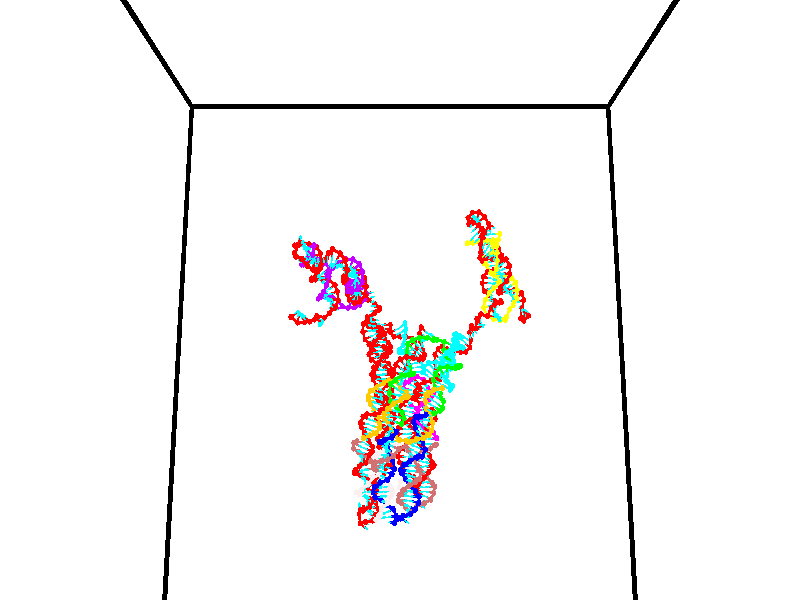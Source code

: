 // switches for output
#declare DRAW_BASES = 1; // possible values are 0, 1; only relevant for DNA ribbons
#declare DRAW_BASES_TYPE = 3; // possible values are 1, 2, 3; only relevant for DNA ribbons
#declare DRAW_FOG = 0; // set to 1 to enable fog

#include "colors.inc"

#include "transforms.inc"
background { rgb <1, 1, 1>}

#default {
   normal{
       ripples 0.25
       frequency 0.20
       turbulence 0.2
       lambda 5
   }
	finish {
		phong 0.1
		phong_size 40.
	}
}

// original window dimensions: 1024x640


// camera settings

camera {
	sky <0, 0.179814, -0.983701>
	up <0, 0.179814, -0.983701>
	right 1.6 * <1, 0, 0>
	location <35, 94.9851, 44.8844>
	look_at <35, 29.7336, 32.9568>
	direction <0, -65.2515, -11.9276>
	angle 67.0682
}


# declare cpy_camera_pos = <35, 94.9851, 44.8844>;
# if (DRAW_FOG = 1)
fog {
	fog_type 2
	up vnormalize(cpy_camera_pos)
	color rgbt<1,1,1,0.3>
	distance 1e-5
	fog_alt 3e-3
	fog_offset 56
}
# end


// LIGHTS

# declare lum = 6;
global_settings {
	ambient_light rgb lum * <0.05, 0.05, 0.05>
	max_trace_level 15
}# declare cpy_direct_light_amount = 0.25;
light_source
{	1000 * <-1, -1.16352, -0.803886>,
	rgb lum * cpy_direct_light_amount
	parallel
}

light_source
{	1000 * <1, 1.16352, 0.803886>,
	rgb lum * cpy_direct_light_amount
	parallel
}

// strand 0

// nucleotide -1

// particle -1
sphere {
	<24.065559, 35.261524, 35.412865> 0.250000
	pigment { color rgbt <1,0,0,0> }
	no_shadow
}
cylinder {
	<24.380617, 35.150444, 35.192867>,  <24.569653, 35.083794, 35.060867>, 0.100000
	pigment { color rgbt <1,0,0,0> }
	no_shadow
}
cylinder {
	<24.380617, 35.150444, 35.192867>,  <24.065559, 35.261524, 35.412865>, 0.100000
	pigment { color rgbt <1,0,0,0> }
	no_shadow
}

// particle -1
sphere {
	<24.380617, 35.150444, 35.192867> 0.100000
	pigment { color rgbt <1,0,0,0> }
	no_shadow
}
sphere {
	0, 1
	scale<0.080000,0.200000,0.300000>
	matrix <0.606340, 0.507867, 0.611901,
		0.109398, -0.815445, 0.568402,
		0.787644, -0.277704, -0.549997,
		24.616911, 35.067131, 35.027866>
	pigment { color rgbt <0,1,1,0> }
	no_shadow
}
cylinder {
	<24.720993, 35.075577, 35.863049>,  <24.065559, 35.261524, 35.412865>, 0.130000
	pigment { color rgbt <1,0,0,0> }
	no_shadow
}

// nucleotide -1

// particle -1
sphere {
	<24.720993, 35.075577, 35.863049> 0.250000
	pigment { color rgbt <1,0,0,0> }
	no_shadow
}
cylinder {
	<24.819159, 35.201302, 35.496227>,  <24.878057, 35.276737, 35.276134>, 0.100000
	pigment { color rgbt <1,0,0,0> }
	no_shadow
}
cylinder {
	<24.819159, 35.201302, 35.496227>,  <24.720993, 35.075577, 35.863049>, 0.100000
	pigment { color rgbt <1,0,0,0> }
	no_shadow
}

// particle -1
sphere {
	<24.819159, 35.201302, 35.496227> 0.100000
	pigment { color rgbt <1,0,0,0> }
	no_shadow
}
sphere {
	0, 1
	scale<0.080000,0.200000,0.300000>
	matrix <0.743093, 0.546516, 0.386178,
		0.622563, -0.776226, -0.099442,
		0.245415, 0.314315, -0.917049,
		24.892782, 35.295597, 35.221111>
	pigment { color rgbt <0,1,1,0> }
	no_shadow
}
cylinder {
	<25.422737, 35.008900, 35.820766>,  <24.720993, 35.075577, 35.863049>, 0.130000
	pigment { color rgbt <1,0,0,0> }
	no_shadow
}

// nucleotide -1

// particle -1
sphere {
	<25.422737, 35.008900, 35.820766> 0.250000
	pigment { color rgbt <1,0,0,0> }
	no_shadow
}
cylinder {
	<25.312307, 35.287605, 35.555946>,  <25.246050, 35.454826, 35.397057>, 0.100000
	pigment { color rgbt <1,0,0,0> }
	no_shadow
}
cylinder {
	<25.312307, 35.287605, 35.555946>,  <25.422737, 35.008900, 35.820766>, 0.100000
	pigment { color rgbt <1,0,0,0> }
	no_shadow
}

// particle -1
sphere {
	<25.312307, 35.287605, 35.555946> 0.100000
	pigment { color rgbt <1,0,0,0> }
	no_shadow
}
sphere {
	0, 1
	scale<0.080000,0.200000,0.300000>
	matrix <0.715610, 0.608844, 0.342361,
		0.641628, -0.379251, -0.666695,
		-0.276072, 0.696762, -0.662047,
		25.229486, 35.496635, 35.357330>
	pigment { color rgbt <0,1,1,0> }
	no_shadow
}
cylinder {
	<25.973560, 35.396770, 35.819462>,  <25.422737, 35.008900, 35.820766>, 0.130000
	pigment { color rgbt <1,0,0,0> }
	no_shadow
}

// nucleotide -1

// particle -1
sphere {
	<25.973560, 35.396770, 35.819462> 0.250000
	pigment { color rgbt <1,0,0,0> }
	no_shadow
}
cylinder {
	<25.709820, 35.640083, 35.642712>,  <25.551575, 35.786072, 35.536663>, 0.100000
	pigment { color rgbt <1,0,0,0> }
	no_shadow
}
cylinder {
	<25.709820, 35.640083, 35.642712>,  <25.973560, 35.396770, 35.819462>, 0.100000
	pigment { color rgbt <1,0,0,0> }
	no_shadow
}

// particle -1
sphere {
	<25.709820, 35.640083, 35.642712> 0.100000
	pigment { color rgbt <1,0,0,0> }
	no_shadow
}
sphere {
	0, 1
	scale<0.080000,0.200000,0.300000>
	matrix <0.617086, 0.773587, 0.144112,
		0.429488, -0.177653, -0.885426,
		-0.659352, 0.608279, -0.441873,
		25.512014, 35.822567, 35.510151>
	pigment { color rgbt <0,1,1,0> }
	no_shadow
}
cylinder {
	<26.525164, 35.831474, 35.708408>,  <25.973560, 35.396770, 35.819462>, 0.130000
	pigment { color rgbt <1,0,0,0> }
	no_shadow
}

// nucleotide -1

// particle -1
sphere {
	<26.525164, 35.831474, 35.708408> 0.250000
	pigment { color rgbt <1,0,0,0> }
	no_shadow
}
cylinder {
	<26.906361, 35.731739, 35.777271>,  <27.135078, 35.671898, 35.818588>, 0.100000
	pigment { color rgbt <1,0,0,0> }
	no_shadow
}
cylinder {
	<26.906361, 35.731739, 35.777271>,  <26.525164, 35.831474, 35.708408>, 0.100000
	pigment { color rgbt <1,0,0,0> }
	no_shadow
}

// particle -1
sphere {
	<26.906361, 35.731739, 35.777271> 0.100000
	pigment { color rgbt <1,0,0,0> }
	no_shadow
}
sphere {
	0, 1
	scale<0.080000,0.200000,0.300000>
	matrix <-0.262598, -0.963115, 0.058752,
		0.151159, -0.101198, -0.983316,
		0.952992, -0.249336, 0.172158,
		27.192259, 35.656937, 35.828918>
	pigment { color rgbt <0,1,1,0> }
	no_shadow
}
cylinder {
	<26.654404, 35.120693, 35.287762>,  <26.525164, 35.831474, 35.708408>, 0.130000
	pigment { color rgbt <1,0,0,0> }
	no_shadow
}

// nucleotide -1

// particle -1
sphere {
	<26.654404, 35.120693, 35.287762> 0.250000
	pigment { color rgbt <1,0,0,0> }
	no_shadow
}
cylinder {
	<26.874889, 35.150669, 35.620159>,  <27.007181, 35.168655, 35.819595>, 0.100000
	pigment { color rgbt <1,0,0,0> }
	no_shadow
}
cylinder {
	<26.874889, 35.150669, 35.620159>,  <26.654404, 35.120693, 35.287762>, 0.100000
	pigment { color rgbt <1,0,0,0> }
	no_shadow
}

// particle -1
sphere {
	<26.874889, 35.150669, 35.620159> 0.100000
	pigment { color rgbt <1,0,0,0> }
	no_shadow
}
sphere {
	0, 1
	scale<0.080000,0.200000,0.300000>
	matrix <-0.116966, -0.979184, 0.165886,
		0.826124, -0.188636, -0.530976,
		0.551216, 0.074936, 0.830991,
		27.040255, 35.173149, 35.869457>
	pigment { color rgbt <0,1,1,0> }
	no_shadow
}
cylinder {
	<27.360661, 34.774517, 35.378315>,  <26.654404, 35.120693, 35.287762>, 0.130000
	pigment { color rgbt <1,0,0,0> }
	no_shadow
}

// nucleotide -1

// particle -1
sphere {
	<27.360661, 34.774517, 35.378315> 0.250000
	pigment { color rgbt <1,0,0,0> }
	no_shadow
}
cylinder {
	<27.126537, 34.820877, 35.699306>,  <26.986063, 34.848694, 35.891903>, 0.100000
	pigment { color rgbt <1,0,0,0> }
	no_shadow
}
cylinder {
	<27.126537, 34.820877, 35.699306>,  <27.360661, 34.774517, 35.378315>, 0.100000
	pigment { color rgbt <1,0,0,0> }
	no_shadow
}

// particle -1
sphere {
	<27.126537, 34.820877, 35.699306> 0.100000
	pigment { color rgbt <1,0,0,0> }
	no_shadow
}
sphere {
	0, 1
	scale<0.080000,0.200000,0.300000>
	matrix <0.019937, -0.987374, 0.157145,
		0.810564, 0.107978, 0.575609,
		-0.585310, 0.115900, 0.802483,
		26.950945, 34.855648, 35.940052>
	pigment { color rgbt <0,1,1,0> }
	no_shadow
}
cylinder {
	<27.828852, 34.575260, 34.990738>,  <27.360661, 34.774517, 35.378315>, 0.130000
	pigment { color rgbt <1,0,0,0> }
	no_shadow
}

// nucleotide -1

// particle -1
sphere {
	<27.828852, 34.575260, 34.990738> 0.250000
	pigment { color rgbt <1,0,0,0> }
	no_shadow
}
cylinder {
	<27.915428, 34.353432, 34.669342>,  <27.967375, 34.220333, 34.476505>, 0.100000
	pigment { color rgbt <1,0,0,0> }
	no_shadow
}
cylinder {
	<27.915428, 34.353432, 34.669342>,  <27.828852, 34.575260, 34.990738>, 0.100000
	pigment { color rgbt <1,0,0,0> }
	no_shadow
}

// particle -1
sphere {
	<27.915428, 34.353432, 34.669342> 0.100000
	pigment { color rgbt <1,0,0,0> }
	no_shadow
}
sphere {
	0, 1
	scale<0.080000,0.200000,0.300000>
	matrix <0.077007, 0.830136, -0.552218,
		0.973254, 0.057649, 0.222383,
		0.216442, -0.554573, -0.803493,
		27.980360, 34.187061, 34.428295>
	pigment { color rgbt <0,1,1,0> }
	no_shadow
}
cylinder {
	<28.460535, 34.867657, 34.563709>,  <27.828852, 34.575260, 34.990738>, 0.130000
	pigment { color rgbt <1,0,0,0> }
	no_shadow
}

// nucleotide -1

// particle -1
sphere {
	<28.460535, 34.867657, 34.563709> 0.250000
	pigment { color rgbt <1,0,0,0> }
	no_shadow
}
cylinder {
	<28.229586, 34.648518, 34.321552>,  <28.091015, 34.517033, 34.176258>, 0.100000
	pigment { color rgbt <1,0,0,0> }
	no_shadow
}
cylinder {
	<28.229586, 34.648518, 34.321552>,  <28.460535, 34.867657, 34.563709>, 0.100000
	pigment { color rgbt <1,0,0,0> }
	no_shadow
}

// particle -1
sphere {
	<28.229586, 34.648518, 34.321552> 0.100000
	pigment { color rgbt <1,0,0,0> }
	no_shadow
}
sphere {
	0, 1
	scale<0.080000,0.200000,0.300000>
	matrix <-0.003969, 0.743337, -0.668905,
		0.816470, -0.383806, -0.431358,
		-0.577375, -0.547853, -0.605389,
		28.056374, 34.484161, 34.139935>
	pigment { color rgbt <0,1,1,0> }
	no_shadow
}
cylinder {
	<28.735619, 34.911484, 33.928455>,  <28.460535, 34.867657, 34.563709>, 0.130000
	pigment { color rgbt <1,0,0,0> }
	no_shadow
}

// nucleotide -1

// particle -1
sphere {
	<28.735619, 34.911484, 33.928455> 0.250000
	pigment { color rgbt <1,0,0,0> }
	no_shadow
}
cylinder {
	<28.360607, 34.793507, 33.854641>,  <28.135601, 34.722721, 33.810352>, 0.100000
	pigment { color rgbt <1,0,0,0> }
	no_shadow
}
cylinder {
	<28.360607, 34.793507, 33.854641>,  <28.735619, 34.911484, 33.928455>, 0.100000
	pigment { color rgbt <1,0,0,0> }
	no_shadow
}

// particle -1
sphere {
	<28.360607, 34.793507, 33.854641> 0.100000
	pigment { color rgbt <1,0,0,0> }
	no_shadow
}
sphere {
	0, 1
	scale<0.080000,0.200000,0.300000>
	matrix <-0.034473, 0.606538, -0.794307,
		0.346199, -0.738323, -0.578814,
		-0.937527, -0.294942, -0.184531,
		28.079350, 34.705025, 33.799282>
	pigment { color rgbt <0,1,1,0> }
	no_shadow
}
cylinder {
	<28.647804, 34.716888, 33.133724>,  <28.735619, 34.911484, 33.928455>, 0.130000
	pigment { color rgbt <1,0,0,0> }
	no_shadow
}

// nucleotide -1

// particle -1
sphere {
	<28.647804, 34.716888, 33.133724> 0.250000
	pigment { color rgbt <1,0,0,0> }
	no_shadow
}
cylinder {
	<28.282959, 34.814285, 33.265644>,  <28.064053, 34.872723, 33.344795>, 0.100000
	pigment { color rgbt <1,0,0,0> }
	no_shadow
}
cylinder {
	<28.282959, 34.814285, 33.265644>,  <28.647804, 34.716888, 33.133724>, 0.100000
	pigment { color rgbt <1,0,0,0> }
	no_shadow
}

// particle -1
sphere {
	<28.282959, 34.814285, 33.265644> 0.100000
	pigment { color rgbt <1,0,0,0> }
	no_shadow
}
sphere {
	0, 1
	scale<0.080000,0.200000,0.300000>
	matrix <-0.207798, 0.418869, -0.883951,
		-0.353374, -0.874792, -0.331459,
		-0.912111, 0.243489, 0.329798,
		28.009325, 34.887333, 33.364582>
	pigment { color rgbt <0,1,1,0> }
	no_shadow
}
cylinder {
	<28.391844, 34.710991, 32.572029>,  <28.647804, 34.716888, 33.133724>, 0.130000
	pigment { color rgbt <1,0,0,0> }
	no_shadow
}

// nucleotide -1

// particle -1
sphere {
	<28.391844, 34.710991, 32.572029> 0.250000
	pigment { color rgbt <1,0,0,0> }
	no_shadow
}
cylinder {
	<28.101994, 34.883137, 32.787327>,  <27.928083, 34.986423, 32.916504>, 0.100000
	pigment { color rgbt <1,0,0,0> }
	no_shadow
}
cylinder {
	<28.101994, 34.883137, 32.787327>,  <28.391844, 34.710991, 32.572029>, 0.100000
	pigment { color rgbt <1,0,0,0> }
	no_shadow
}

// particle -1
sphere {
	<28.101994, 34.883137, 32.787327> 0.100000
	pigment { color rgbt <1,0,0,0> }
	no_shadow
}
sphere {
	0, 1
	scale<0.080000,0.200000,0.300000>
	matrix <-0.274414, 0.536246, -0.798209,
		-0.632149, -0.726105, -0.270481,
		-0.724627, 0.430363, 0.538241,
		27.884605, 35.012245, 32.948799>
	pigment { color rgbt <0,1,1,0> }
	no_shadow
}
cylinder {
	<27.771839, 34.675076, 32.179089>,  <28.391844, 34.710991, 32.572029>, 0.130000
	pigment { color rgbt <1,0,0,0> }
	no_shadow
}

// nucleotide -1

// particle -1
sphere {
	<27.771839, 34.675076, 32.179089> 0.250000
	pigment { color rgbt <1,0,0,0> }
	no_shadow
}
cylinder {
	<27.671200, 34.966904, 32.433464>,  <27.610817, 35.142002, 32.586090>, 0.100000
	pigment { color rgbt <1,0,0,0> }
	no_shadow
}
cylinder {
	<27.671200, 34.966904, 32.433464>,  <27.771839, 34.675076, 32.179089>, 0.100000
	pigment { color rgbt <1,0,0,0> }
	no_shadow
}

// particle -1
sphere {
	<27.671200, 34.966904, 32.433464> 0.100000
	pigment { color rgbt <1,0,0,0> }
	no_shadow
}
sphere {
	0, 1
	scale<0.080000,0.200000,0.300000>
	matrix <-0.469832, 0.482391, -0.739295,
		-0.846142, -0.484790, 0.221409,
		-0.251597, 0.729574, 0.635941,
		27.595720, 35.185776, 32.624245>
	pigment { color rgbt <0,1,1,0> }
	no_shadow
}
cylinder {
	<27.071405, 34.824245, 32.055439>,  <27.771839, 34.675076, 32.179089>, 0.130000
	pigment { color rgbt <1,0,0,0> }
	no_shadow
}

// nucleotide -1

// particle -1
sphere {
	<27.071405, 34.824245, 32.055439> 0.250000
	pigment { color rgbt <1,0,0,0> }
	no_shadow
}
cylinder {
	<27.173851, 35.149818, 32.264023>,  <27.235317, 35.345161, 32.389172>, 0.100000
	pigment { color rgbt <1,0,0,0> }
	no_shadow
}
cylinder {
	<27.173851, 35.149818, 32.264023>,  <27.071405, 34.824245, 32.055439>, 0.100000
	pigment { color rgbt <1,0,0,0> }
	no_shadow
}

// particle -1
sphere {
	<27.173851, 35.149818, 32.264023> 0.100000
	pigment { color rgbt <1,0,0,0> }
	no_shadow
}
sphere {
	0, 1
	scale<0.080000,0.200000,0.300000>
	matrix <-0.578893, 0.561166, -0.591587,
		-0.774138, -0.150357, 0.614901,
		0.256112, 0.813932, 0.521460,
		27.250685, 35.393997, 32.420460>
	pigment { color rgbt <0,1,1,0> }
	no_shadow
}
cylinder {
	<26.433329, 35.218559, 32.209480>,  <27.071405, 34.824245, 32.055439>, 0.130000
	pigment { color rgbt <1,0,0,0> }
	no_shadow
}

// nucleotide -1

// particle -1
sphere {
	<26.433329, 35.218559, 32.209480> 0.250000
	pigment { color rgbt <1,0,0,0> }
	no_shadow
}
cylinder {
	<26.736502, 35.478935, 32.226536>,  <26.918406, 35.635162, 32.236771>, 0.100000
	pigment { color rgbt <1,0,0,0> }
	no_shadow
}
cylinder {
	<26.736502, 35.478935, 32.226536>,  <26.433329, 35.218559, 32.209480>, 0.100000
	pigment { color rgbt <1,0,0,0> }
	no_shadow
}

// particle -1
sphere {
	<26.736502, 35.478935, 32.226536> 0.100000
	pigment { color rgbt <1,0,0,0> }
	no_shadow
}
sphere {
	0, 1
	scale<0.080000,0.200000,0.300000>
	matrix <-0.502263, 0.624030, -0.598597,
		-0.416261, 0.432277, 0.799914,
		0.757930, 0.650940, 0.042642,
		26.963881, 35.674217, 32.239330>
	pigment { color rgbt <0,1,1,0> }
	no_shadow
}
cylinder {
	<26.150198, 35.932644, 32.268116>,  <26.433329, 35.218559, 32.209480>, 0.130000
	pigment { color rgbt <1,0,0,0> }
	no_shadow
}

// nucleotide -1

// particle -1
sphere {
	<26.150198, 35.932644, 32.268116> 0.250000
	pigment { color rgbt <1,0,0,0> }
	no_shadow
}
cylinder {
	<26.533329, 36.003483, 32.177601>,  <26.763208, 36.045986, 32.123291>, 0.100000
	pigment { color rgbt <1,0,0,0> }
	no_shadow
}
cylinder {
	<26.533329, 36.003483, 32.177601>,  <26.150198, 35.932644, 32.268116>, 0.100000
	pigment { color rgbt <1,0,0,0> }
	no_shadow
}

// particle -1
sphere {
	<26.533329, 36.003483, 32.177601> 0.100000
	pigment { color rgbt <1,0,0,0> }
	no_shadow
}
sphere {
	0, 1
	scale<0.080000,0.200000,0.300000>
	matrix <-0.264020, 0.853203, -0.449820,
		0.113406, 0.490593, 0.863978,
		0.957827, 0.177095, -0.226285,
		26.820677, 36.056610, 32.109715>
	pigment { color rgbt <0,1,1,0> }
	no_shadow
}
cylinder {
	<26.234797, 36.608490, 32.542042>,  <26.150198, 35.932644, 32.268116>, 0.130000
	pigment { color rgbt <1,0,0,0> }
	no_shadow
}

// nucleotide -1

// particle -1
sphere {
	<26.234797, 36.608490, 32.542042> 0.250000
	pigment { color rgbt <1,0,0,0> }
	no_shadow
}
cylinder {
	<26.501303, 36.522598, 32.256390>,  <26.661207, 36.471066, 32.084999>, 0.100000
	pigment { color rgbt <1,0,0,0> }
	no_shadow
}
cylinder {
	<26.501303, 36.522598, 32.256390>,  <26.234797, 36.608490, 32.542042>, 0.100000
	pigment { color rgbt <1,0,0,0> }
	no_shadow
}

// particle -1
sphere {
	<26.501303, 36.522598, 32.256390> 0.100000
	pigment { color rgbt <1,0,0,0> }
	no_shadow
}
sphere {
	0, 1
	scale<0.080000,0.200000,0.300000>
	matrix <-0.314427, 0.787463, -0.530129,
		0.676185, 0.577749, 0.457144,
		0.666265, -0.214728, -0.714131,
		26.701181, 36.458179, 32.042149>
	pigment { color rgbt <0,1,1,0> }
	no_shadow
}
cylinder {
	<26.663454, 37.189823, 32.491165>,  <26.234797, 36.608490, 32.542042>, 0.130000
	pigment { color rgbt <1,0,0,0> }
	no_shadow
}

// nucleotide -1

// particle -1
sphere {
	<26.663454, 37.189823, 32.491165> 0.250000
	pigment { color rgbt <1,0,0,0> }
	no_shadow
}
cylinder {
	<26.672161, 36.996422, 32.141136>,  <26.677385, 36.880383, 31.931118>, 0.100000
	pigment { color rgbt <1,0,0,0> }
	no_shadow
}
cylinder {
	<26.672161, 36.996422, 32.141136>,  <26.663454, 37.189823, 32.491165>, 0.100000
	pigment { color rgbt <1,0,0,0> }
	no_shadow
}

// particle -1
sphere {
	<26.672161, 36.996422, 32.141136> 0.100000
	pigment { color rgbt <1,0,0,0> }
	no_shadow
}
sphere {
	0, 1
	scale<0.080000,0.200000,0.300000>
	matrix <-0.255687, 0.843479, -0.472406,
		0.966515, 0.234028, -0.105264,
		0.021769, -0.483502, -0.875073,
		26.678692, 36.851372, 31.878614>
	pigment { color rgbt <0,1,1,0> }
	no_shadow
}
cylinder {
	<27.037378, 37.723751, 32.026978>,  <26.663454, 37.189823, 32.491165>, 0.130000
	pigment { color rgbt <1,0,0,0> }
	no_shadow
}

// nucleotide -1

// particle -1
sphere {
	<27.037378, 37.723751, 32.026978> 0.250000
	pigment { color rgbt <1,0,0,0> }
	no_shadow
}
cylinder {
	<26.853756, 37.455971, 31.793364>,  <26.743584, 37.295303, 31.653194>, 0.100000
	pigment { color rgbt <1,0,0,0> }
	no_shadow
}
cylinder {
	<26.853756, 37.455971, 31.793364>,  <27.037378, 37.723751, 32.026978>, 0.100000
	pigment { color rgbt <1,0,0,0> }
	no_shadow
}

// particle -1
sphere {
	<26.853756, 37.455971, 31.793364> 0.100000
	pigment { color rgbt <1,0,0,0> }
	no_shadow
}
sphere {
	0, 1
	scale<0.080000,0.200000,0.300000>
	matrix <-0.085780, 0.687727, -0.720883,
		0.884257, -0.280826, -0.373130,
		-0.459054, -0.669453, -0.584039,
		26.716040, 37.255135, 31.618153>
	pigment { color rgbt <0,1,1,0> }
	no_shadow
}
cylinder {
	<27.369230, 37.735931, 31.334345>,  <27.037378, 37.723751, 32.026978>, 0.130000
	pigment { color rgbt <1,0,0,0> }
	no_shadow
}

// nucleotide -1

// particle -1
sphere {
	<27.369230, 37.735931, 31.334345> 0.250000
	pigment { color rgbt <1,0,0,0> }
	no_shadow
}
cylinder {
	<27.003569, 37.583778, 31.278297>,  <26.784172, 37.492485, 31.244669>, 0.100000
	pigment { color rgbt <1,0,0,0> }
	no_shadow
}
cylinder {
	<27.003569, 37.583778, 31.278297>,  <27.369230, 37.735931, 31.334345>, 0.100000
	pigment { color rgbt <1,0,0,0> }
	no_shadow
}

// particle -1
sphere {
	<27.003569, 37.583778, 31.278297> 0.100000
	pigment { color rgbt <1,0,0,0> }
	no_shadow
}
sphere {
	0, 1
	scale<0.080000,0.200000,0.300000>
	matrix <-0.150492, 0.639412, -0.753993,
		0.376401, -0.668177, -0.641764,
		-0.914152, -0.380384, -0.140120,
		26.729322, 37.469662, 31.236261>
	pigment { color rgbt <0,1,1,0> }
	no_shadow
}
cylinder {
	<27.234001, 37.716671, 30.561007>,  <27.369230, 37.735931, 31.334345>, 0.130000
	pigment { color rgbt <1,0,0,0> }
	no_shadow
}

// nucleotide -1

// particle -1
sphere {
	<27.234001, 37.716671, 30.561007> 0.250000
	pigment { color rgbt <1,0,0,0> }
	no_shadow
}
cylinder {
	<26.881662, 37.698696, 30.749510>,  <26.670259, 37.687912, 30.862612>, 0.100000
	pigment { color rgbt <1,0,0,0> }
	no_shadow
}
cylinder {
	<26.881662, 37.698696, 30.749510>,  <27.234001, 37.716671, 30.561007>, 0.100000
	pigment { color rgbt <1,0,0,0> }
	no_shadow
}

// particle -1
sphere {
	<26.881662, 37.698696, 30.749510> 0.100000
	pigment { color rgbt <1,0,0,0> }
	no_shadow
}
sphere {
	0, 1
	scale<0.080000,0.200000,0.300000>
	matrix <-0.366390, 0.695092, -0.618551,
		-0.299774, -0.717515, -0.628735,
		-0.880849, -0.044937, 0.471260,
		26.617407, 37.685215, 30.890888>
	pigment { color rgbt <0,1,1,0> }
	no_shadow
}
cylinder {
	<26.836712, 37.661552, 30.022020>,  <27.234001, 37.716671, 30.561007>, 0.130000
	pigment { color rgbt <1,0,0,0> }
	no_shadow
}

// nucleotide -1

// particle -1
sphere {
	<26.836712, 37.661552, 30.022020> 0.250000
	pigment { color rgbt <1,0,0,0> }
	no_shadow
}
cylinder {
	<26.595970, 37.753487, 30.327948>,  <26.451525, 37.808647, 30.511503>, 0.100000
	pigment { color rgbt <1,0,0,0> }
	no_shadow
}
cylinder {
	<26.595970, 37.753487, 30.327948>,  <26.836712, 37.661552, 30.022020>, 0.100000
	pigment { color rgbt <1,0,0,0> }
	no_shadow
}

// particle -1
sphere {
	<26.595970, 37.753487, 30.327948> 0.100000
	pigment { color rgbt <1,0,0,0> }
	no_shadow
}
sphere {
	0, 1
	scale<0.080000,0.200000,0.300000>
	matrix <-0.385333, 0.755258, -0.530192,
		-0.699494, -0.613807, -0.365990,
		-0.601853, 0.229838, 0.764819,
		26.415415, 37.822437, 30.557394>
	pigment { color rgbt <0,1,1,0> }
	no_shadow
}
cylinder {
	<26.114756, 37.715351, 29.803814>,  <26.836712, 37.661552, 30.022020>, 0.130000
	pigment { color rgbt <1,0,0,0> }
	no_shadow
}

// nucleotide -1

// particle -1
sphere {
	<26.114756, 37.715351, 29.803814> 0.250000
	pigment { color rgbt <1,0,0,0> }
	no_shadow
}
cylinder {
	<26.132641, 37.957336, 30.121813>,  <26.143372, 38.102528, 30.312613>, 0.100000
	pigment { color rgbt <1,0,0,0> }
	no_shadow
}
cylinder {
	<26.132641, 37.957336, 30.121813>,  <26.114756, 37.715351, 29.803814>, 0.100000
	pigment { color rgbt <1,0,0,0> }
	no_shadow
}

// particle -1
sphere {
	<26.132641, 37.957336, 30.121813> 0.100000
	pigment { color rgbt <1,0,0,0> }
	no_shadow
}
sphere {
	0, 1
	scale<0.080000,0.200000,0.300000>
	matrix <-0.328326, 0.760485, -0.560235,
		-0.943506, -0.235970, 0.232627,
		0.044711, 0.604963, 0.794997,
		26.146053, 38.138824, 30.360312>
	pigment { color rgbt <0,1,1,0> }
	no_shadow
}
cylinder {
	<25.437580, 38.158634, 29.798985>,  <26.114756, 37.715351, 29.803814>, 0.130000
	pigment { color rgbt <1,0,0,0> }
	no_shadow
}

// nucleotide -1

// particle -1
sphere {
	<25.437580, 38.158634, 29.798985> 0.250000
	pigment { color rgbt <1,0,0,0> }
	no_shadow
}
cylinder {
	<25.656343, 38.351166, 30.072981>,  <25.787601, 38.466686, 30.237379>, 0.100000
	pigment { color rgbt <1,0,0,0> }
	no_shadow
}
cylinder {
	<25.656343, 38.351166, 30.072981>,  <25.437580, 38.158634, 29.798985>, 0.100000
	pigment { color rgbt <1,0,0,0> }
	no_shadow
}

// particle -1
sphere {
	<25.656343, 38.351166, 30.072981> 0.100000
	pigment { color rgbt <1,0,0,0> }
	no_shadow
}
sphere {
	0, 1
	scale<0.080000,0.200000,0.300000>
	matrix <-0.389393, 0.870559, -0.300832,
		-0.741125, -0.102204, 0.663542,
		0.546907, 0.481333, 0.684991,
		25.820415, 38.495567, 30.278479>
	pigment { color rgbt <0,1,1,0> }
	no_shadow
}
cylinder {
	<25.087994, 38.704998, 30.174904>,  <25.437580, 38.158634, 29.798985>, 0.130000
	pigment { color rgbt <1,0,0,0> }
	no_shadow
}

// nucleotide -1

// particle -1
sphere {
	<25.087994, 38.704998, 30.174904> 0.250000
	pigment { color rgbt <1,0,0,0> }
	no_shadow
}
cylinder {
	<25.468283, 38.828964, 30.178520>,  <25.696455, 38.903343, 30.180689>, 0.100000
	pigment { color rgbt <1,0,0,0> }
	no_shadow
}
cylinder {
	<25.468283, 38.828964, 30.178520>,  <25.087994, 38.704998, 30.174904>, 0.100000
	pigment { color rgbt <1,0,0,0> }
	no_shadow
}

// particle -1
sphere {
	<25.468283, 38.828964, 30.178520> 0.100000
	pigment { color rgbt <1,0,0,0> }
	no_shadow
}
sphere {
	0, 1
	scale<0.080000,0.200000,0.300000>
	matrix <-0.286481, 0.889232, -0.356645,
		-0.118568, 0.336480, 0.934196,
		0.950721, 0.309917, 0.009039,
		25.753498, 38.921940, 30.181232>
	pigment { color rgbt <0,1,1,0> }
	no_shadow
}
cylinder {
	<25.009531, 39.474957, 30.364511>,  <25.087994, 38.704998, 30.174904>, 0.130000
	pigment { color rgbt <1,0,0,0> }
	no_shadow
}

// nucleotide -1

// particle -1
sphere {
	<25.009531, 39.474957, 30.364511> 0.250000
	pigment { color rgbt <1,0,0,0> }
	no_shadow
}
cylinder {
	<25.379335, 39.464855, 30.212385>,  <25.601217, 39.458794, 30.121109>, 0.100000
	pigment { color rgbt <1,0,0,0> }
	no_shadow
}
cylinder {
	<25.379335, 39.464855, 30.212385>,  <25.009531, 39.474957, 30.364511>, 0.100000
	pigment { color rgbt <1,0,0,0> }
	no_shadow
}

// particle -1
sphere {
	<25.379335, 39.464855, 30.212385> 0.100000
	pigment { color rgbt <1,0,0,0> }
	no_shadow
}
sphere {
	0, 1
	scale<0.080000,0.200000,0.300000>
	matrix <-0.206823, 0.804887, -0.556220,
		0.320162, 0.592890, 0.738904,
		0.924511, -0.025258, -0.380317,
		25.656689, 39.457279, 30.098289>
	pigment { color rgbt <0,1,1,0> }
	no_shadow
}
cylinder {
	<25.484615, 40.092937, 30.454599>,  <25.009531, 39.474957, 30.364511>, 0.130000
	pigment { color rgbt <1,0,0,0> }
	no_shadow
}

// nucleotide -1

// particle -1
sphere {
	<25.484615, 40.092937, 30.454599> 0.250000
	pigment { color rgbt <1,0,0,0> }
	no_shadow
}
cylinder {
	<25.529213, 39.901287, 30.106344>,  <25.555971, 39.786297, 29.897392>, 0.100000
	pigment { color rgbt <1,0,0,0> }
	no_shadow
}
cylinder {
	<25.529213, 39.901287, 30.106344>,  <25.484615, 40.092937, 30.454599>, 0.100000
	pigment { color rgbt <1,0,0,0> }
	no_shadow
}

// particle -1
sphere {
	<25.529213, 39.901287, 30.106344> 0.100000
	pigment { color rgbt <1,0,0,0> }
	no_shadow
}
sphere {
	0, 1
	scale<0.080000,0.200000,0.300000>
	matrix <-0.313570, 0.814380, -0.488324,
		0.942997, 0.327449, -0.059443,
		0.111492, -0.479127, -0.870636,
		25.562660, 39.757549, 29.845154>
	pigment { color rgbt <0,1,1,0> }
	no_shadow
}
cylinder {
	<25.190115, 40.277325, 31.166639>,  <25.484615, 40.092937, 30.454599>, 0.130000
	pigment { color rgbt <1,0,0,0> }
	no_shadow
}

// nucleotide -1

// particle -1
sphere {
	<25.190115, 40.277325, 31.166639> 0.250000
	pigment { color rgbt <1,0,0,0> }
	no_shadow
}
cylinder {
	<25.430546, 40.074181, 31.413469>,  <25.574804, 39.952293, 31.561567>, 0.100000
	pigment { color rgbt <1,0,0,0> }
	no_shadow
}
cylinder {
	<25.430546, 40.074181, 31.413469>,  <25.190115, 40.277325, 31.166639>, 0.100000
	pigment { color rgbt <1,0,0,0> }
	no_shadow
}

// particle -1
sphere {
	<25.430546, 40.074181, 31.413469> 0.100000
	pigment { color rgbt <1,0,0,0> }
	no_shadow
}
sphere {
	0, 1
	scale<0.080000,0.200000,0.300000>
	matrix <0.639968, 0.768349, 0.008985,
		-0.478693, 0.389508, 0.786853,
		0.601078, -0.507861, 0.617076,
		25.610868, 39.921822, 31.598593>
	pigment { color rgbt <0,1,1,0> }
	no_shadow
}
cylinder {
	<25.392487, 40.737591, 31.576521>,  <25.190115, 40.277325, 31.166639>, 0.130000
	pigment { color rgbt <1,0,0,0> }
	no_shadow
}

// nucleotide -1

// particle -1
sphere {
	<25.392487, 40.737591, 31.576521> 0.250000
	pigment { color rgbt <1,0,0,0> }
	no_shadow
}
cylinder {
	<25.665611, 40.445366, 31.579151>,  <25.829485, 40.270031, 31.580730>, 0.100000
	pigment { color rgbt <1,0,0,0> }
	no_shadow
}
cylinder {
	<25.665611, 40.445366, 31.579151>,  <25.392487, 40.737591, 31.576521>, 0.100000
	pigment { color rgbt <1,0,0,0> }
	no_shadow
}

// particle -1
sphere {
	<25.665611, 40.445366, 31.579151> 0.100000
	pigment { color rgbt <1,0,0,0> }
	no_shadow
}
sphere {
	0, 1
	scale<0.080000,0.200000,0.300000>
	matrix <0.730105, 0.682654, 0.030502,
		-0.026774, -0.016025, 0.999513,
		0.682810, -0.730567, 0.006577,
		25.870455, 40.226196, 31.581123>
	pigment { color rgbt <0,1,1,0> }
	no_shadow
}
cylinder {
	<25.972328, 41.046349, 31.827333>,  <25.392487, 40.737591, 31.576521>, 0.130000
	pigment { color rgbt <1,0,0,0> }
	no_shadow
}

// nucleotide -1

// particle -1
sphere {
	<25.972328, 41.046349, 31.827333> 0.250000
	pigment { color rgbt <1,0,0,0> }
	no_shadow
}
cylinder {
	<26.129124, 40.688934, 31.739754>,  <26.223200, 40.474487, 31.687206>, 0.100000
	pigment { color rgbt <1,0,0,0> }
	no_shadow
}
cylinder {
	<26.129124, 40.688934, 31.739754>,  <25.972328, 41.046349, 31.827333>, 0.100000
	pigment { color rgbt <1,0,0,0> }
	no_shadow
}

// particle -1
sphere {
	<26.129124, 40.688934, 31.739754> 0.100000
	pigment { color rgbt <1,0,0,0> }
	no_shadow
}
sphere {
	0, 1
	scale<0.080000,0.200000,0.300000>
	matrix <0.916679, 0.399477, 0.010863,
		0.077759, -0.204966, 0.975675,
		0.391987, -0.893536, -0.218951,
		26.246719, 40.420872, 31.674068>
	pigment { color rgbt <0,1,1,0> }
	no_shadow
}
cylinder {
	<26.479944, 40.869469, 32.325008>,  <25.972328, 41.046349, 31.827333>, 0.130000
	pigment { color rgbt <1,0,0,0> }
	no_shadow
}

// nucleotide -1

// particle -1
sphere {
	<26.479944, 40.869469, 32.325008> 0.250000
	pigment { color rgbt <1,0,0,0> }
	no_shadow
}
cylinder {
	<26.573511, 40.664585, 31.994453>,  <26.629650, 40.541653, 31.796120>, 0.100000
	pigment { color rgbt <1,0,0,0> }
	no_shadow
}
cylinder {
	<26.573511, 40.664585, 31.994453>,  <26.479944, 40.869469, 32.325008>, 0.100000
	pigment { color rgbt <1,0,0,0> }
	no_shadow
}

// particle -1
sphere {
	<26.573511, 40.664585, 31.994453> 0.100000
	pigment { color rgbt <1,0,0,0> }
	no_shadow
}
sphere {
	0, 1
	scale<0.080000,0.200000,0.300000>
	matrix <0.922429, 0.385533, 0.022140,
		0.307261, -0.767466, 0.562660,
		0.233915, -0.512211, -0.826392,
		26.643686, 40.510921, 31.746536>
	pigment { color rgbt <0,1,1,0> }
	no_shadow
}
cylinder {
	<26.950249, 40.419643, 32.530067>,  <26.479944, 40.869469, 32.325008>, 0.130000
	pigment { color rgbt <1,0,0,0> }
	no_shadow
}

// nucleotide -1

// particle -1
sphere {
	<26.950249, 40.419643, 32.530067> 0.250000
	pigment { color rgbt <1,0,0,0> }
	no_shadow
}
cylinder {
	<27.008192, 40.532993, 32.150864>,  <27.042957, 40.601006, 31.923342>, 0.100000
	pigment { color rgbt <1,0,0,0> }
	no_shadow
}
cylinder {
	<27.008192, 40.532993, 32.150864>,  <26.950249, 40.419643, 32.530067>, 0.100000
	pigment { color rgbt <1,0,0,0> }
	no_shadow
}

// particle -1
sphere {
	<27.008192, 40.532993, 32.150864> 0.100000
	pigment { color rgbt <1,0,0,0> }
	no_shadow
}
sphere {
	0, 1
	scale<0.080000,0.200000,0.300000>
	matrix <0.886987, 0.387406, 0.251337,
		0.438486, -0.877276, -0.195235,
		0.144857, 0.283379, -0.948005,
		27.051649, 40.618008, 31.866463>
	pigment { color rgbt <0,1,1,0> }
	no_shadow
}
cylinder {
	<27.583319, 40.192917, 32.334858>,  <26.950249, 40.419643, 32.530067>, 0.130000
	pigment { color rgbt <1,0,0,0> }
	no_shadow
}

// nucleotide -1

// particle -1
sphere {
	<27.583319, 40.192917, 32.334858> 0.250000
	pigment { color rgbt <1,0,0,0> }
	no_shadow
}
cylinder {
	<27.508495, 40.511948, 32.105465>,  <27.463600, 40.703365, 31.967829>, 0.100000
	pigment { color rgbt <1,0,0,0> }
	no_shadow
}
cylinder {
	<27.508495, 40.511948, 32.105465>,  <27.583319, 40.192917, 32.334858>, 0.100000
	pigment { color rgbt <1,0,0,0> }
	no_shadow
}

// particle -1
sphere {
	<27.508495, 40.511948, 32.105465> 0.100000
	pigment { color rgbt <1,0,0,0> }
	no_shadow
}
sphere {
	0, 1
	scale<0.080000,0.200000,0.300000>
	matrix <0.962738, 0.264908, 0.054396,
		0.195305, -0.541937, -0.817411,
		-0.187059, 0.797576, -0.573481,
		27.452377, 40.751221, 31.933420>
	pigment { color rgbt <0,1,1,0> }
	no_shadow
}
cylinder {
	<27.919935, 40.024143, 31.670809>,  <27.583319, 40.192917, 32.334858>, 0.130000
	pigment { color rgbt <1,0,0,0> }
	no_shadow
}

// nucleotide -1

// particle -1
sphere {
	<27.919935, 40.024143, 31.670809> 0.250000
	pigment { color rgbt <1,0,0,0> }
	no_shadow
}
cylinder {
	<27.938463, 40.400528, 31.804939>,  <27.949579, 40.626358, 31.885418>, 0.100000
	pigment { color rgbt <1,0,0,0> }
	no_shadow
}
cylinder {
	<27.938463, 40.400528, 31.804939>,  <27.919935, 40.024143, 31.670809>, 0.100000
	pigment { color rgbt <1,0,0,0> }
	no_shadow
}

// particle -1
sphere {
	<27.938463, 40.400528, 31.804939> 0.100000
	pigment { color rgbt <1,0,0,0> }
	no_shadow
}
sphere {
	0, 1
	scale<0.080000,0.200000,0.300000>
	matrix <0.995570, -0.015990, -0.092650,
		-0.081818, 0.338130, -0.937536,
		0.046319, 0.940963, 0.335324,
		27.952358, 40.682816, 31.905537>
	pigment { color rgbt <0,1,1,0> }
	no_shadow
}
cylinder {
	<28.322477, 40.348343, 31.220127>,  <27.919935, 40.024143, 31.670809>, 0.130000
	pigment { color rgbt <1,0,0,0> }
	no_shadow
}

// nucleotide -1

// particle -1
sphere {
	<28.322477, 40.348343, 31.220127> 0.250000
	pigment { color rgbt <1,0,0,0> }
	no_shadow
}
cylinder {
	<28.318384, 40.577469, 31.547976>,  <28.315928, 40.714947, 31.744684>, 0.100000
	pigment { color rgbt <1,0,0,0> }
	no_shadow
}
cylinder {
	<28.318384, 40.577469, 31.547976>,  <28.322477, 40.348343, 31.220127>, 0.100000
	pigment { color rgbt <1,0,0,0> }
	no_shadow
}

// particle -1
sphere {
	<28.318384, 40.577469, 31.547976> 0.100000
	pigment { color rgbt <1,0,0,0> }
	no_shadow
}
sphere {
	0, 1
	scale<0.080000,0.200000,0.300000>
	matrix <0.999045, -0.028968, 0.032719,
		0.042485, 0.819171, -0.571974,
		-0.010233, 0.572817, 0.819619,
		28.315313, 40.749313, 31.793861>
	pigment { color rgbt <0,1,1,0> }
	no_shadow
}
cylinder {
	<28.762566, 40.754963, 30.993151>,  <28.322477, 40.348343, 31.220127>, 0.130000
	pigment { color rgbt <1,0,0,0> }
	no_shadow
}

// nucleotide -1

// particle -1
sphere {
	<28.762566, 40.754963, 30.993151> 0.250000
	pigment { color rgbt <1,0,0,0> }
	no_shadow
}
cylinder {
	<28.736448, 40.756493, 31.392294>,  <28.720778, 40.757408, 31.631781>, 0.100000
	pigment { color rgbt <1,0,0,0> }
	no_shadow
}
cylinder {
	<28.736448, 40.756493, 31.392294>,  <28.762566, 40.754963, 30.993151>, 0.100000
	pigment { color rgbt <1,0,0,0> }
	no_shadow
}

// particle -1
sphere {
	<28.736448, 40.756493, 31.392294> 0.100000
	pigment { color rgbt <1,0,0,0> }
	no_shadow
}
sphere {
	0, 1
	scale<0.080000,0.200000,0.300000>
	matrix <0.887421, -0.457063, 0.059816,
		0.456313, 0.889426, 0.026451,
		-0.065292, 0.003821, 0.997859,
		28.716862, 40.757641, 31.691652>
	pigment { color rgbt <0,1,1,0> }
	no_shadow
}
cylinder {
	<29.498440, 40.999729, 31.399538>,  <28.762566, 40.754963, 30.993151>, 0.130000
	pigment { color rgbt <1,0,0,0> }
	no_shadow
}

// nucleotide -1

// particle -1
sphere {
	<29.498440, 40.999729, 31.399538> 0.250000
	pigment { color rgbt <1,0,0,0> }
	no_shadow
}
cylinder {
	<29.290520, 40.781094, 31.662157>,  <29.165768, 40.649914, 31.819729>, 0.100000
	pigment { color rgbt <1,0,0,0> }
	no_shadow
}
cylinder {
	<29.290520, 40.781094, 31.662157>,  <29.498440, 40.999729, 31.399538>, 0.100000
	pigment { color rgbt <1,0,0,0> }
	no_shadow
}

// particle -1
sphere {
	<29.290520, 40.781094, 31.662157> 0.100000
	pigment { color rgbt <1,0,0,0> }
	no_shadow
}
sphere {
	0, 1
	scale<0.080000,0.200000,0.300000>
	matrix <0.842549, -0.454968, 0.288297,
		0.141128, 0.703029, 0.697017,
		-0.519802, -0.546584, 0.656545,
		29.134579, 40.617119, 31.859121>
	pigment { color rgbt <0,1,1,0> }
	no_shadow
}
cylinder {
	<29.958399, 40.908928, 31.866066>,  <29.498440, 40.999729, 31.399538>, 0.130000
	pigment { color rgbt <1,0,0,0> }
	no_shadow
}

// nucleotide -1

// particle -1
sphere {
	<29.958399, 40.908928, 31.866066> 0.250000
	pigment { color rgbt <1,0,0,0> }
	no_shadow
}
cylinder {
	<29.683086, 40.651310, 31.999619>,  <29.517899, 40.496738, 32.079750>, 0.100000
	pigment { color rgbt <1,0,0,0> }
	no_shadow
}
cylinder {
	<29.683086, 40.651310, 31.999619>,  <29.958399, 40.908928, 31.866066>, 0.100000
	pigment { color rgbt <1,0,0,0> }
	no_shadow
}

// particle -1
sphere {
	<29.683086, 40.651310, 31.999619> 0.100000
	pigment { color rgbt <1,0,0,0> }
	no_shadow
}
sphere {
	0, 1
	scale<0.080000,0.200000,0.300000>
	matrix <0.721537, -0.560044, 0.407106,
		-0.075206, 0.521110, 0.850170,
		-0.688280, -0.644046, 0.333881,
		29.476603, 40.458096, 32.099781>
	pigment { color rgbt <0,1,1,0> }
	no_shadow
}
cylinder {
	<30.145420, 40.722557, 32.636738>,  <29.958399, 40.908928, 31.866066>, 0.130000
	pigment { color rgbt <1,0,0,0> }
	no_shadow
}

// nucleotide -1

// particle -1
sphere {
	<30.145420, 40.722557, 32.636738> 0.250000
	pigment { color rgbt <1,0,0,0> }
	no_shadow
}
cylinder {
	<29.926983, 40.426334, 32.480095>,  <29.795921, 40.248600, 32.386108>, 0.100000
	pigment { color rgbt <1,0,0,0> }
	no_shadow
}
cylinder {
	<29.926983, 40.426334, 32.480095>,  <30.145420, 40.722557, 32.636738>, 0.100000
	pigment { color rgbt <1,0,0,0> }
	no_shadow
}

// particle -1
sphere {
	<29.926983, 40.426334, 32.480095> 0.100000
	pigment { color rgbt <1,0,0,0> }
	no_shadow
}
sphere {
	0, 1
	scale<0.080000,0.200000,0.300000>
	matrix <0.564349, -0.670687, 0.481341,
		-0.619106, 0.041855, 0.784192,
		-0.546093, -0.740559, -0.391605,
		29.763155, 40.204166, 32.362614>
	pigment { color rgbt <0,1,1,0> }
	no_shadow
}
cylinder {
	<30.030886, 40.214020, 33.213268>,  <30.145420, 40.722557, 32.636738>, 0.130000
	pigment { color rgbt <1,0,0,0> }
	no_shadow
}

// nucleotide -1

// particle -1
sphere {
	<30.030886, 40.214020, 33.213268> 0.250000
	pigment { color rgbt <1,0,0,0> }
	no_shadow
}
cylinder {
	<29.992771, 40.032803, 32.858715>,  <29.969902, 39.924072, 32.645985>, 0.100000
	pigment { color rgbt <1,0,0,0> }
	no_shadow
}
cylinder {
	<29.992771, 40.032803, 32.858715>,  <30.030886, 40.214020, 33.213268>, 0.100000
	pigment { color rgbt <1,0,0,0> }
	no_shadow
}

// particle -1
sphere {
	<29.992771, 40.032803, 32.858715> 0.100000
	pigment { color rgbt <1,0,0,0> }
	no_shadow
}
sphere {
	0, 1
	scale<0.080000,0.200000,0.300000>
	matrix <0.522593, -0.780627, 0.342809,
		-0.847241, -0.430551, 0.311141,
		-0.095289, -0.453042, -0.886382,
		29.964184, 39.896889, 32.592800>
	pigment { color rgbt <0,1,1,0> }
	no_shadow
}
cylinder {
	<29.740679, 39.567879, 33.317425>,  <30.030886, 40.214020, 33.213268>, 0.130000
	pigment { color rgbt <1,0,0,0> }
	no_shadow
}

// nucleotide -1

// particle -1
sphere {
	<29.740679, 39.567879, 33.317425> 0.250000
	pigment { color rgbt <1,0,0,0> }
	no_shadow
}
cylinder {
	<29.942947, 39.583420, 32.972683>,  <30.064308, 39.592743, 32.765839>, 0.100000
	pigment { color rgbt <1,0,0,0> }
	no_shadow
}
cylinder {
	<29.942947, 39.583420, 32.972683>,  <29.740679, 39.567879, 33.317425>, 0.100000
	pigment { color rgbt <1,0,0,0> }
	no_shadow
}

// particle -1
sphere {
	<29.942947, 39.583420, 32.972683> 0.100000
	pigment { color rgbt <1,0,0,0> }
	no_shadow
}
sphere {
	0, 1
	scale<0.080000,0.200000,0.300000>
	matrix <0.300158, -0.944497, 0.133534,
		-0.808828, -0.326216, -0.489265,
		0.505670, 0.038851, -0.861852,
		30.094648, 39.595074, 32.714127>
	pigment { color rgbt <0,1,1,0> }
	no_shadow
}
cylinder {
	<29.603241, 38.909962, 33.098179>,  <29.740679, 39.567879, 33.317425>, 0.130000
	pigment { color rgbt <1,0,0,0> }
	no_shadow
}

// nucleotide -1

// particle -1
sphere {
	<29.603241, 38.909962, 33.098179> 0.250000
	pigment { color rgbt <1,0,0,0> }
	no_shadow
}
cylinder {
	<29.893143, 39.001244, 32.838131>,  <30.067083, 39.056011, 32.682102>, 0.100000
	pigment { color rgbt <1,0,0,0> }
	no_shadow
}
cylinder {
	<29.893143, 39.001244, 32.838131>,  <29.603241, 38.909962, 33.098179>, 0.100000
	pigment { color rgbt <1,0,0,0> }
	no_shadow
}

// particle -1
sphere {
	<29.893143, 39.001244, 32.838131> 0.100000
	pigment { color rgbt <1,0,0,0> }
	no_shadow
}
sphere {
	0, 1
	scale<0.080000,0.200000,0.300000>
	matrix <0.348173, -0.935523, 0.059761,
		-0.594567, -0.269667, -0.757476,
		0.724752, 0.228201, -0.650122,
		30.110569, 39.069702, 32.643093>
	pigment { color rgbt <0,1,1,0> }
	no_shadow
}
cylinder {
	<29.619089, 38.398037, 32.611748>,  <29.603241, 38.909962, 33.098179>, 0.130000
	pigment { color rgbt <1,0,0,0> }
	no_shadow
}

// nucleotide -1

// particle -1
sphere {
	<29.619089, 38.398037, 32.611748> 0.250000
	pigment { color rgbt <1,0,0,0> }
	no_shadow
}
cylinder {
	<29.984997, 38.553196, 32.566612>,  <30.204542, 38.646290, 32.539532>, 0.100000
	pigment { color rgbt <1,0,0,0> }
	no_shadow
}
cylinder {
	<29.984997, 38.553196, 32.566612>,  <29.619089, 38.398037, 32.611748>, 0.100000
	pigment { color rgbt <1,0,0,0> }
	no_shadow
}

// particle -1
sphere {
	<29.984997, 38.553196, 32.566612> 0.100000
	pigment { color rgbt <1,0,0,0> }
	no_shadow
}
sphere {
	0, 1
	scale<0.080000,0.200000,0.300000>
	matrix <0.396605, -0.915447, 0.068280,
		-0.076815, -0.107214, -0.991264,
		0.914770, 0.387895, -0.112842,
		30.259428, 38.669563, 32.532761>
	pigment { color rgbt <0,1,1,0> }
	no_shadow
}
cylinder {
	<29.793295, 38.131485, 32.031994>,  <29.619089, 38.398037, 32.611748>, 0.130000
	pigment { color rgbt <1,0,0,0> }
	no_shadow
}

// nucleotide -1

// particle -1
sphere {
	<29.793295, 38.131485, 32.031994> 0.250000
	pigment { color rgbt <1,0,0,0> }
	no_shadow
}
cylinder {
	<30.094244, 38.225082, 32.278305>,  <30.274813, 38.281239, 32.426094>, 0.100000
	pigment { color rgbt <1,0,0,0> }
	no_shadow
}
cylinder {
	<30.094244, 38.225082, 32.278305>,  <29.793295, 38.131485, 32.031994>, 0.100000
	pigment { color rgbt <1,0,0,0> }
	no_shadow
}

// particle -1
sphere {
	<30.094244, 38.225082, 32.278305> 0.100000
	pigment { color rgbt <1,0,0,0> }
	no_shadow
}
sphere {
	0, 1
	scale<0.080000,0.200000,0.300000>
	matrix <0.256881, -0.964998, 0.052828,
		0.606588, 0.118436, -0.786145,
		0.752371, 0.233991, 0.615780,
		30.319956, 38.295280, 32.463039>
	pigment { color rgbt <0,1,1,0> }
	no_shadow
}
cylinder {
	<30.463718, 37.648567, 31.887007>,  <29.793295, 38.131485, 32.031994>, 0.130000
	pigment { color rgbt <1,0,0,0> }
	no_shadow
}

// nucleotide -1

// particle -1
sphere {
	<30.463718, 37.648567, 31.887007> 0.250000
	pigment { color rgbt <1,0,0,0> }
	no_shadow
}
cylinder {
	<30.568859, 37.809349, 32.237854>,  <30.631945, 37.905819, 32.448364>, 0.100000
	pigment { color rgbt <1,0,0,0> }
	no_shadow
}
cylinder {
	<30.568859, 37.809349, 32.237854>,  <30.463718, 37.648567, 31.887007>, 0.100000
	pigment { color rgbt <1,0,0,0> }
	no_shadow
}

// particle -1
sphere {
	<30.568859, 37.809349, 32.237854> 0.100000
	pigment { color rgbt <1,0,0,0> }
	no_shadow
}
sphere {
	0, 1
	scale<0.080000,0.200000,0.300000>
	matrix <0.288773, -0.900189, 0.325990,
		0.920608, 0.167601, -0.352692,
		0.262853, 0.401957, 0.877120,
		30.647715, 37.929935, 32.500988>
	pigment { color rgbt <0,1,1,0> }
	no_shadow
}
cylinder {
	<31.162201, 37.511639, 32.041222>,  <30.463718, 37.648567, 31.887007>, 0.130000
	pigment { color rgbt <1,0,0,0> }
	no_shadow
}

// nucleotide -1

// particle -1
sphere {
	<31.162201, 37.511639, 32.041222> 0.250000
	pigment { color rgbt <1,0,0,0> }
	no_shadow
}
cylinder {
	<30.964607, 37.580059, 32.382214>,  <30.846050, 37.621113, 32.586807>, 0.100000
	pigment { color rgbt <1,0,0,0> }
	no_shadow
}
cylinder {
	<30.964607, 37.580059, 32.382214>,  <31.162201, 37.511639, 32.041222>, 0.100000
	pigment { color rgbt <1,0,0,0> }
	no_shadow
}

// particle -1
sphere {
	<30.964607, 37.580059, 32.382214> 0.100000
	pigment { color rgbt <1,0,0,0> }
	no_shadow
}
sphere {
	0, 1
	scale<0.080000,0.200000,0.300000>
	matrix <0.223169, -0.922667, 0.314454,
		0.840343, 0.345582, 0.417609,
		-0.493984, 0.171052, 0.852479,
		30.816412, 37.631374, 32.637959>
	pigment { color rgbt <0,1,1,0> }
	no_shadow
}
cylinder {
	<31.552956, 37.165909, 32.486778>,  <31.162201, 37.511639, 32.041222>, 0.130000
	pigment { color rgbt <1,0,0,0> }
	no_shadow
}

// nucleotide -1

// particle -1
sphere {
	<31.552956, 37.165909, 32.486778> 0.250000
	pigment { color rgbt <1,0,0,0> }
	no_shadow
}
cylinder {
	<31.222397, 37.227852, 32.703327>,  <31.024061, 37.265018, 32.833256>, 0.100000
	pigment { color rgbt <1,0,0,0> }
	no_shadow
}
cylinder {
	<31.222397, 37.227852, 32.703327>,  <31.552956, 37.165909, 32.486778>, 0.100000
	pigment { color rgbt <1,0,0,0> }
	no_shadow
}

// particle -1
sphere {
	<31.222397, 37.227852, 32.703327> 0.100000
	pigment { color rgbt <1,0,0,0> }
	no_shadow
}
sphere {
	0, 1
	scale<0.080000,0.200000,0.300000>
	matrix <0.037788, -0.944021, 0.327714,
		0.561820, 0.291279, 0.774283,
		-0.826396, 0.154857, 0.541377,
		30.974478, 37.274307, 32.865742>
	pigment { color rgbt <0,1,1,0> }
	no_shadow
}
cylinder {
	<31.711384, 37.012436, 33.180164>,  <31.552956, 37.165909, 32.486778>, 0.130000
	pigment { color rgbt <1,0,0,0> }
	no_shadow
}

// nucleotide -1

// particle -1
sphere {
	<31.711384, 37.012436, 33.180164> 0.250000
	pigment { color rgbt <1,0,0,0> }
	no_shadow
}
cylinder {
	<31.316288, 36.969357, 33.134968>,  <31.079229, 36.943508, 33.107849>, 0.100000
	pigment { color rgbt <1,0,0,0> }
	no_shadow
}
cylinder {
	<31.316288, 36.969357, 33.134968>,  <31.711384, 37.012436, 33.180164>, 0.100000
	pigment { color rgbt <1,0,0,0> }
	no_shadow
}

// particle -1
sphere {
	<31.316288, 36.969357, 33.134968> 0.100000
	pigment { color rgbt <1,0,0,0> }
	no_shadow
}
sphere {
	0, 1
	scale<0.080000,0.200000,0.300000>
	matrix <0.058279, -0.925950, 0.373121,
		-0.144810, 0.361962, 0.920876,
		-0.987742, -0.107699, -0.112992,
		31.019966, 36.937046, 33.101070>
	pigment { color rgbt <0,1,1,0> }
	no_shadow
}
cylinder {
	<31.572449, 36.652122, 33.833359>,  <31.711384, 37.012436, 33.180164>, 0.130000
	pigment { color rgbt <1,0,0,0> }
	no_shadow
}

// nucleotide -1

// particle -1
sphere {
	<31.572449, 36.652122, 33.833359> 0.250000
	pigment { color rgbt <1,0,0,0> }
	no_shadow
}
cylinder {
	<31.248680, 36.607533, 33.602737>,  <31.054419, 36.580780, 33.464363>, 0.100000
	pigment { color rgbt <1,0,0,0> }
	no_shadow
}
cylinder {
	<31.248680, 36.607533, 33.602737>,  <31.572449, 36.652122, 33.833359>, 0.100000
	pigment { color rgbt <1,0,0,0> }
	no_shadow
}

// particle -1
sphere {
	<31.248680, 36.607533, 33.602737> 0.100000
	pigment { color rgbt <1,0,0,0> }
	no_shadow
}
sphere {
	0, 1
	scale<0.080000,0.200000,0.300000>
	matrix <-0.041140, -0.968639, 0.245043,
		-0.585787, 0.222062, 0.779450,
		-0.809420, -0.111476, -0.576552,
		31.005854, 36.574089, 33.429771>
	pigment { color rgbt <0,1,1,0> }
	no_shadow
}
cylinder {
	<31.008951, 36.223679, 34.272339>,  <31.572449, 36.652122, 33.833359>, 0.130000
	pigment { color rgbt <1,0,0,0> }
	no_shadow
}

// nucleotide -1

// particle -1
sphere {
	<31.008951, 36.223679, 34.272339> 0.250000
	pigment { color rgbt <1,0,0,0> }
	no_shadow
}
cylinder {
	<30.914881, 36.186012, 33.885387>,  <30.858438, 36.163410, 33.653217>, 0.100000
	pigment { color rgbt <1,0,0,0> }
	no_shadow
}
cylinder {
	<30.914881, 36.186012, 33.885387>,  <31.008951, 36.223679, 34.272339>, 0.100000
	pigment { color rgbt <1,0,0,0> }
	no_shadow
}

// particle -1
sphere {
	<30.914881, 36.186012, 33.885387> 0.100000
	pigment { color rgbt <1,0,0,0> }
	no_shadow
}
sphere {
	0, 1
	scale<0.080000,0.200000,0.300000>
	matrix <-0.155441, -0.978841, 0.133073,
		-0.959443, 0.181666, 0.215561,
		-0.235174, -0.094169, -0.967381,
		30.844328, 36.157761, 33.595173>
	pigment { color rgbt <0,1,1,0> }
	no_shadow
}
cylinder {
	<30.474243, 35.755817, 34.328930>,  <31.008951, 36.223679, 34.272339>, 0.130000
	pigment { color rgbt <1,0,0,0> }
	no_shadow
}

// nucleotide -1

// particle -1
sphere {
	<30.474243, 35.755817, 34.328930> 0.250000
	pigment { color rgbt <1,0,0,0> }
	no_shadow
}
cylinder {
	<30.590219, 35.725079, 33.947350>,  <30.659805, 35.706635, 33.718399>, 0.100000
	pigment { color rgbt <1,0,0,0> }
	no_shadow
}
cylinder {
	<30.590219, 35.725079, 33.947350>,  <30.474243, 35.755817, 34.328930>, 0.100000
	pigment { color rgbt <1,0,0,0> }
	no_shadow
}

// particle -1
sphere {
	<30.590219, 35.725079, 33.947350> 0.100000
	pigment { color rgbt <1,0,0,0> }
	no_shadow
}
sphere {
	0, 1
	scale<0.080000,0.200000,0.300000>
	matrix <-0.202484, -0.979132, 0.017329,
		-0.935379, 0.188137, -0.299449,
		0.289940, -0.076843, -0.953955,
		30.677202, 35.702026, 33.661163>
	pigment { color rgbt <0,1,1,0> }
	no_shadow
}
cylinder {
	<29.927122, 35.453171, 33.983524>,  <30.474243, 35.755817, 34.328930>, 0.130000
	pigment { color rgbt <1,0,0,0> }
	no_shadow
}

// nucleotide -1

// particle -1
sphere {
	<29.927122, 35.453171, 33.983524> 0.250000
	pigment { color rgbt <1,0,0,0> }
	no_shadow
}
cylinder {
	<30.241404, 35.380585, 33.746971>,  <30.429974, 35.337032, 33.605038>, 0.100000
	pigment { color rgbt <1,0,0,0> }
	no_shadow
}
cylinder {
	<30.241404, 35.380585, 33.746971>,  <29.927122, 35.453171, 33.983524>, 0.100000
	pigment { color rgbt <1,0,0,0> }
	no_shadow
}

// particle -1
sphere {
	<30.241404, 35.380585, 33.746971> 0.100000
	pigment { color rgbt <1,0,0,0> }
	no_shadow
}
sphere {
	0, 1
	scale<0.080000,0.200000,0.300000>
	matrix <-0.185683, -0.981105, 0.054357,
		-0.590075, 0.067102, -0.804555,
		0.785706, -0.181467, -0.591385,
		30.477116, 35.326145, 33.569557>
	pigment { color rgbt <0,1,1,0> }
	no_shadow
}
cylinder {
	<29.699999, 35.155357, 33.419472>,  <29.927122, 35.453171, 33.983524>, 0.130000
	pigment { color rgbt <1,0,0,0> }
	no_shadow
}

// nucleotide -1

// particle -1
sphere {
	<29.699999, 35.155357, 33.419472> 0.250000
	pigment { color rgbt <1,0,0,0> }
	no_shadow
}
cylinder {
	<30.080536, 35.033531, 33.438175>,  <30.308857, 34.960434, 33.449398>, 0.100000
	pigment { color rgbt <1,0,0,0> }
	no_shadow
}
cylinder {
	<30.080536, 35.033531, 33.438175>,  <29.699999, 35.155357, 33.419472>, 0.100000
	pigment { color rgbt <1,0,0,0> }
	no_shadow
}

// particle -1
sphere {
	<30.080536, 35.033531, 33.438175> 0.100000
	pigment { color rgbt <1,0,0,0> }
	no_shadow
}
sphere {
	0, 1
	scale<0.080000,0.200000,0.300000>
	matrix <-0.271868, -0.901072, -0.337870,
		0.145041, 0.308717, -0.940030,
		0.951342, -0.304569, 0.046762,
		30.365938, 34.942162, 33.452206>
	pigment { color rgbt <0,1,1,0> }
	no_shadow
}
cylinder {
	<29.668068, 34.632729, 32.856297>,  <29.699999, 35.155357, 33.419472>, 0.130000
	pigment { color rgbt <1,0,0,0> }
	no_shadow
}

// nucleotide -1

// particle -1
sphere {
	<29.668068, 34.632729, 32.856297> 0.250000
	pigment { color rgbt <1,0,0,0> }
	no_shadow
}
cylinder {
	<29.992151, 34.538120, 33.070820>,  <30.186602, 34.481358, 33.199532>, 0.100000
	pigment { color rgbt <1,0,0,0> }
	no_shadow
}
cylinder {
	<29.992151, 34.538120, 33.070820>,  <29.668068, 34.632729, 32.856297>, 0.100000
	pigment { color rgbt <1,0,0,0> }
	no_shadow
}

// particle -1
sphere {
	<29.992151, 34.538120, 33.070820> 0.100000
	pigment { color rgbt <1,0,0,0> }
	no_shadow
}
sphere {
	0, 1
	scale<0.080000,0.200000,0.300000>
	matrix <-0.251880, -0.966674, -0.045796,
		0.529264, -0.097981, -0.842781,
		0.810207, -0.236518, 0.536305,
		30.235214, 34.467163, 33.231712>
	pigment { color rgbt <0,1,1,0> }
	no_shadow
}
cylinder {
	<29.838064, 34.103443, 32.485191>,  <29.668068, 34.632729, 32.856297>, 0.130000
	pigment { color rgbt <1,0,0,0> }
	no_shadow
}

// nucleotide -1

// particle -1
sphere {
	<29.838064, 34.103443, 32.485191> 0.250000
	pigment { color rgbt <1,0,0,0> }
	no_shadow
}
cylinder {
	<30.041475, 34.076283, 32.828537>,  <30.163523, 34.059986, 33.034546>, 0.100000
	pigment { color rgbt <1,0,0,0> }
	no_shadow
}
cylinder {
	<30.041475, 34.076283, 32.828537>,  <29.838064, 34.103443, 32.485191>, 0.100000
	pigment { color rgbt <1,0,0,0> }
	no_shadow
}

// particle -1
sphere {
	<30.041475, 34.076283, 32.828537> 0.100000
	pigment { color rgbt <1,0,0,0> }
	no_shadow
}
sphere {
	0, 1
	scale<0.080000,0.200000,0.300000>
	matrix <-0.169290, -0.985313, 0.022355,
		0.844238, -0.156681, -0.512555,
		0.508529, -0.067898, 0.858363,
		30.194035, 34.055912, 33.086044>
	pigment { color rgbt <0,1,1,0> }
	no_shadow
}
cylinder {
	<30.341751, 33.607273, 32.316944>,  <29.838064, 34.103443, 32.485191>, 0.130000
	pigment { color rgbt <1,0,0,0> }
	no_shadow
}

// nucleotide -1

// particle -1
sphere {
	<30.341751, 33.607273, 32.316944> 0.250000
	pigment { color rgbt <1,0,0,0> }
	no_shadow
}
cylinder {
	<30.274488, 33.626827, 32.710762>,  <30.234131, 33.638557, 32.947052>, 0.100000
	pigment { color rgbt <1,0,0,0> }
	no_shadow
}
cylinder {
	<30.274488, 33.626827, 32.710762>,  <30.341751, 33.607273, 32.316944>, 0.100000
	pigment { color rgbt <1,0,0,0> }
	no_shadow
}

// particle -1
sphere {
	<30.274488, 33.626827, 32.710762> 0.100000
	pigment { color rgbt <1,0,0,0> }
	no_shadow
}
sphere {
	0, 1
	scale<0.080000,0.200000,0.300000>
	matrix <-0.224426, -0.974440, 0.010049,
		0.959874, -0.219268, 0.174826,
		-0.168154, 0.048882, 0.984548,
		30.224043, 33.641491, 33.006126>
	pigment { color rgbt <0,1,1,0> }
	no_shadow
}
cylinder {
	<30.646236, 33.071548, 32.520317>,  <30.341751, 33.607273, 32.316944>, 0.130000
	pigment { color rgbt <1,0,0,0> }
	no_shadow
}

// nucleotide -1

// particle -1
sphere {
	<30.646236, 33.071548, 32.520317> 0.250000
	pigment { color rgbt <1,0,0,0> }
	no_shadow
}
cylinder {
	<30.400011, 33.149750, 32.825699>,  <30.252275, 33.196671, 33.008926>, 0.100000
	pigment { color rgbt <1,0,0,0> }
	no_shadow
}
cylinder {
	<30.400011, 33.149750, 32.825699>,  <30.646236, 33.071548, 32.520317>, 0.100000
	pigment { color rgbt <1,0,0,0> }
	no_shadow
}

// particle -1
sphere {
	<30.400011, 33.149750, 32.825699> 0.100000
	pigment { color rgbt <1,0,0,0> }
	no_shadow
}
sphere {
	0, 1
	scale<0.080000,0.200000,0.300000>
	matrix <-0.301735, -0.953391, 0.000857,
		0.728039, -0.229833, 0.645861,
		-0.615561, 0.195503, 0.763455,
		30.215343, 33.208401, 33.054737>
	pigment { color rgbt <0,1,1,0> }
	no_shadow
}
cylinder {
	<30.611288, 32.491776, 32.946667>,  <30.646236, 33.071548, 32.520317>, 0.130000
	pigment { color rgbt <1,0,0,0> }
	no_shadow
}

// nucleotide -1

// particle -1
sphere {
	<30.611288, 32.491776, 32.946667> 0.250000
	pigment { color rgbt <1,0,0,0> }
	no_shadow
}
cylinder {
	<30.270262, 32.687374, 33.020439>,  <30.065645, 32.804733, 33.064701>, 0.100000
	pigment { color rgbt <1,0,0,0> }
	no_shadow
}
cylinder {
	<30.270262, 32.687374, 33.020439>,  <30.611288, 32.491776, 32.946667>, 0.100000
	pigment { color rgbt <1,0,0,0> }
	no_shadow
}

// particle -1
sphere {
	<30.270262, 32.687374, 33.020439> 0.100000
	pigment { color rgbt <1,0,0,0> }
	no_shadow
}
sphere {
	0, 1
	scale<0.080000,0.200000,0.300000>
	matrix <-0.460809, -0.869851, 0.176110,
		0.246544, 0.065159, 0.966939,
		-0.852567, 0.488993, 0.184430,
		30.014492, 32.834072, 33.075768>
	pigment { color rgbt <0,1,1,0> }
	no_shadow
}
cylinder {
	<31.398865, 32.662689, 32.856678>,  <30.611288, 32.491776, 32.946667>, 0.130000
	pigment { color rgbt <1,0,0,0> }
	no_shadow
}

// nucleotide -1

// particle -1
sphere {
	<31.398865, 32.662689, 32.856678> 0.250000
	pigment { color rgbt <1,0,0,0> }
	no_shadow
}
cylinder {
	<31.744446, 32.862526, 32.881947>,  <31.951796, 32.982430, 32.897110>, 0.100000
	pigment { color rgbt <1,0,0,0> }
	no_shadow
}
cylinder {
	<31.744446, 32.862526, 32.881947>,  <31.398865, 32.662689, 32.856678>, 0.100000
	pigment { color rgbt <1,0,0,0> }
	no_shadow
}

// particle -1
sphere {
	<31.744446, 32.862526, 32.881947> 0.100000
	pigment { color rgbt <1,0,0,0> }
	no_shadow
}
sphere {
	0, 1
	scale<0.080000,0.200000,0.300000>
	matrix <0.041333, -0.195386, 0.979855,
		0.501871, -0.843939, -0.189454,
		0.863954, 0.499591, 0.063176,
		32.003632, 33.012402, 32.900898>
	pigment { color rgbt <0,1,1,0> }
	no_shadow
}
cylinder {
	<31.657490, 32.529648, 33.472504>,  <31.398865, 32.662689, 32.856678>, 0.130000
	pigment { color rgbt <1,0,0,0> }
	no_shadow
}

// nucleotide -1

// particle -1
sphere {
	<31.657490, 32.529648, 33.472504> 0.250000
	pigment { color rgbt <1,0,0,0> }
	no_shadow
}
cylinder {
	<31.921381, 32.815983, 33.380997>,  <32.079716, 32.987785, 33.326092>, 0.100000
	pigment { color rgbt <1,0,0,0> }
	no_shadow
}
cylinder {
	<31.921381, 32.815983, 33.380997>,  <31.657490, 32.529648, 33.472504>, 0.100000
	pigment { color rgbt <1,0,0,0> }
	no_shadow
}

// particle -1
sphere {
	<31.921381, 32.815983, 33.380997> 0.100000
	pigment { color rgbt <1,0,0,0> }
	no_shadow
}
sphere {
	0, 1
	scale<0.080000,0.200000,0.300000>
	matrix <0.176859, 0.147977, 0.973049,
		0.730397, -0.682408, -0.028978,
		0.659728, 0.715837, -0.228772,
		32.119301, 33.030735, 33.312366>
	pigment { color rgbt <0,1,1,0> }
	no_shadow
}
cylinder {
	<32.296566, 32.454685, 33.756584>,  <31.657490, 32.529648, 33.472504>, 0.130000
	pigment { color rgbt <1,0,0,0> }
	no_shadow
}

// nucleotide -1

// particle -1
sphere {
	<32.296566, 32.454685, 33.756584> 0.250000
	pigment { color rgbt <1,0,0,0> }
	no_shadow
}
cylinder {
	<32.228905, 32.848648, 33.741940>,  <32.188309, 33.085026, 33.733154>, 0.100000
	pigment { color rgbt <1,0,0,0> }
	no_shadow
}
cylinder {
	<32.228905, 32.848648, 33.741940>,  <32.296566, 32.454685, 33.756584>, 0.100000
	pigment { color rgbt <1,0,0,0> }
	no_shadow
}

// particle -1
sphere {
	<32.228905, 32.848648, 33.741940> 0.100000
	pigment { color rgbt <1,0,0,0> }
	no_shadow
}
sphere {
	0, 1
	scale<0.080000,0.200000,0.300000>
	matrix <0.195004, 0.069857, 0.978311,
		0.966106, 0.158345, -0.203878,
		-0.169153, 0.984910, -0.036612,
		32.178158, 33.144119, 33.730957>
	pigment { color rgbt <0,1,1,0> }
	no_shadow
}
cylinder {
	<32.835827, 32.838875, 34.191998>,  <32.296566, 32.454685, 33.756584>, 0.130000
	pigment { color rgbt <1,0,0,0> }
	no_shadow
}

// nucleotide -1

// particle -1
sphere {
	<32.835827, 32.838875, 34.191998> 0.250000
	pigment { color rgbt <1,0,0,0> }
	no_shadow
}
cylinder {
	<32.511036, 33.070808, 34.165195>,  <32.316162, 33.209969, 34.149117>, 0.100000
	pigment { color rgbt <1,0,0,0> }
	no_shadow
}
cylinder {
	<32.511036, 33.070808, 34.165195>,  <32.835827, 32.838875, 34.191998>, 0.100000
	pigment { color rgbt <1,0,0,0> }
	no_shadow
}

// particle -1
sphere {
	<32.511036, 33.070808, 34.165195> 0.100000
	pigment { color rgbt <1,0,0,0> }
	no_shadow
}
sphere {
	0, 1
	scale<0.080000,0.200000,0.300000>
	matrix <0.074349, 0.216599, 0.973426,
		0.578937, 0.785416, -0.218983,
		-0.811976, 0.579833, -0.067002,
		32.267445, 33.244759, 34.145096>
	pigment { color rgbt <0,1,1,0> }
	no_shadow
}
cylinder {
	<32.862377, 33.632397, 34.524696>,  <32.835827, 32.838875, 34.191998>, 0.130000
	pigment { color rgbt <1,0,0,0> }
	no_shadow
}

// nucleotide -1

// particle -1
sphere {
	<32.862377, 33.632397, 34.524696> 0.250000
	pigment { color rgbt <1,0,0,0> }
	no_shadow
}
cylinder {
	<32.492352, 33.484859, 34.560959>,  <32.270336, 33.396336, 34.582714>, 0.100000
	pigment { color rgbt <1,0,0,0> }
	no_shadow
}
cylinder {
	<32.492352, 33.484859, 34.560959>,  <32.862377, 33.632397, 34.524696>, 0.100000
	pigment { color rgbt <1,0,0,0> }
	no_shadow
}

// particle -1
sphere {
	<32.492352, 33.484859, 34.560959> 0.100000
	pigment { color rgbt <1,0,0,0> }
	no_shadow
}
sphere {
	0, 1
	scale<0.080000,0.200000,0.300000>
	matrix <-0.023895, 0.294717, 0.955286,
		-0.379070, 0.881530, -0.281444,
		-0.925059, -0.368845, 0.090654,
		32.214832, 33.374207, 34.588154>
	pigment { color rgbt <0,1,1,0> }
	no_shadow
}
cylinder {
	<32.397209, 34.121784, 34.897751>,  <32.862377, 33.632397, 34.524696>, 0.130000
	pigment { color rgbt <1,0,0,0> }
	no_shadow
}

// nucleotide -1

// particle -1
sphere {
	<32.397209, 34.121784, 34.897751> 0.250000
	pigment { color rgbt <1,0,0,0> }
	no_shadow
}
cylinder {
	<32.238873, 33.760323, 34.963127>,  <32.143871, 33.543446, 35.002354>, 0.100000
	pigment { color rgbt <1,0,0,0> }
	no_shadow
}
cylinder {
	<32.238873, 33.760323, 34.963127>,  <32.397209, 34.121784, 34.897751>, 0.100000
	pigment { color rgbt <1,0,0,0> }
	no_shadow
}

// particle -1
sphere {
	<32.238873, 33.760323, 34.963127> 0.100000
	pigment { color rgbt <1,0,0,0> }
	no_shadow
}
sphere {
	0, 1
	scale<0.080000,0.200000,0.300000>
	matrix <-0.115692, 0.225633, 0.967318,
		-0.911000, 0.364000, -0.193862,
		-0.395846, -0.903656, 0.163440,
		32.120117, 33.489227, 35.012157>
	pigment { color rgbt <0,1,1,0> }
	no_shadow
}
cylinder {
	<31.673342, 34.121395, 35.247936>,  <32.397209, 34.121784, 34.897751>, 0.130000
	pigment { color rgbt <1,0,0,0> }
	no_shadow
}

// nucleotide -1

// particle -1
sphere {
	<31.673342, 34.121395, 35.247936> 0.250000
	pigment { color rgbt <1,0,0,0> }
	no_shadow
}
cylinder {
	<31.835474, 33.768665, 35.344345>,  <31.932753, 33.557026, 35.402191>, 0.100000
	pigment { color rgbt <1,0,0,0> }
	no_shadow
}
cylinder {
	<31.835474, 33.768665, 35.344345>,  <31.673342, 34.121395, 35.247936>, 0.100000
	pigment { color rgbt <1,0,0,0> }
	no_shadow
}

// particle -1
sphere {
	<31.835474, 33.768665, 35.344345> 0.100000
	pigment { color rgbt <1,0,0,0> }
	no_shadow
}
sphere {
	0, 1
	scale<0.080000,0.200000,0.300000>
	matrix <-0.196593, 0.173405, 0.965030,
		-0.892782, -0.438539, -0.103074,
		0.405329, -0.881825, 0.241027,
		31.957073, 33.504120, 35.416653>
	pigment { color rgbt <0,1,1,0> }
	no_shadow
}
cylinder {
	<31.253988, 33.891975, 35.806862>,  <31.673342, 34.121395, 35.247936>, 0.130000
	pigment { color rgbt <1,0,0,0> }
	no_shadow
}

// nucleotide -1

// particle -1
sphere {
	<31.253988, 33.891975, 35.806862> 0.250000
	pigment { color rgbt <1,0,0,0> }
	no_shadow
}
cylinder {
	<31.587315, 33.673737, 35.842434>,  <31.787310, 33.542793, 35.863777>, 0.100000
	pigment { color rgbt <1,0,0,0> }
	no_shadow
}
cylinder {
	<31.587315, 33.673737, 35.842434>,  <31.253988, 33.891975, 35.806862>, 0.100000
	pigment { color rgbt <1,0,0,0> }
	no_shadow
}

// particle -1
sphere {
	<31.587315, 33.673737, 35.842434> 0.100000
	pigment { color rgbt <1,0,0,0> }
	no_shadow
}
sphere {
	0, 1
	scale<0.080000,0.200000,0.300000>
	matrix <0.054848, 0.241688, 0.968803,
		-0.550071, -0.802439, 0.231327,
		0.833315, -0.545598, 0.088933,
		31.837309, 33.510056, 35.869114>
	pigment { color rgbt <0,1,1,0> }
	no_shadow
}
cylinder {
	<31.179493, 33.514542, 36.411663>,  <31.253988, 33.891975, 35.806862>, 0.130000
	pigment { color rgbt <1,0,0,0> }
	no_shadow
}

// nucleotide -1

// particle -1
sphere {
	<31.179493, 33.514542, 36.411663> 0.250000
	pigment { color rgbt <1,0,0,0> }
	no_shadow
}
cylinder {
	<31.575186, 33.482128, 36.362919>,  <31.812601, 33.462681, 36.333672>, 0.100000
	pigment { color rgbt <1,0,0,0> }
	no_shadow
}
cylinder {
	<31.575186, 33.482128, 36.362919>,  <31.179493, 33.514542, 36.411663>, 0.100000
	pigment { color rgbt <1,0,0,0> }
	no_shadow
}

// particle -1
sphere {
	<31.575186, 33.482128, 36.362919> 0.100000
	pigment { color rgbt <1,0,0,0> }
	no_shadow
}
sphere {
	0, 1
	scale<0.080000,0.200000,0.300000>
	matrix <0.126343, 0.052650, 0.990588,
		-0.073856, -0.995320, 0.062321,
		0.989234, -0.081035, -0.121863,
		31.871956, 33.457817, 36.326359>
	pigment { color rgbt <0,1,1,0> }
	no_shadow
}
cylinder {
	<31.399538, 33.344784, 37.047600>,  <31.179493, 33.514542, 36.411663>, 0.130000
	pigment { color rgbt <1,0,0,0> }
	no_shadow
}

// nucleotide -1

// particle -1
sphere {
	<31.399538, 33.344784, 37.047600> 0.250000
	pigment { color rgbt <1,0,0,0> }
	no_shadow
}
cylinder {
	<31.767641, 33.359867, 36.891804>,  <31.988503, 33.368916, 36.798325>, 0.100000
	pigment { color rgbt <1,0,0,0> }
	no_shadow
}
cylinder {
	<31.767641, 33.359867, 36.891804>,  <31.399538, 33.344784, 37.047600>, 0.100000
	pigment { color rgbt <1,0,0,0> }
	no_shadow
}

// particle -1
sphere {
	<31.767641, 33.359867, 36.891804> 0.100000
	pigment { color rgbt <1,0,0,0> }
	no_shadow
}
sphere {
	0, 1
	scale<0.080000,0.200000,0.300000>
	matrix <0.386603, 0.066385, 0.919854,
		0.060522, -0.997082, 0.046522,
		0.920258, 0.037686, -0.389492,
		32.043716, 33.371181, 36.774956>
	pigment { color rgbt <0,1,1,0> }
	no_shadow
}
cylinder {
	<31.775042, 32.742500, 37.385853>,  <31.399538, 33.344784, 37.047600>, 0.130000
	pigment { color rgbt <1,0,0,0> }
	no_shadow
}

// nucleotide -1

// particle -1
sphere {
	<31.775042, 32.742500, 37.385853> 0.250000
	pigment { color rgbt <1,0,0,0> }
	no_shadow
}
cylinder {
	<32.012798, 33.025921, 37.233719>,  <32.155453, 33.195972, 37.142437>, 0.100000
	pigment { color rgbt <1,0,0,0> }
	no_shadow
}
cylinder {
	<32.012798, 33.025921, 37.233719>,  <31.775042, 32.742500, 37.385853>, 0.100000
	pigment { color rgbt <1,0,0,0> }
	no_shadow
}

// particle -1
sphere {
	<32.012798, 33.025921, 37.233719> 0.100000
	pigment { color rgbt <1,0,0,0> }
	no_shadow
}
sphere {
	0, 1
	scale<0.080000,0.200000,0.300000>
	matrix <0.492893, 0.052708, 0.868492,
		0.635415, -0.703692, -0.317909,
		0.594394, 0.708548, -0.380336,
		32.191116, 33.238483, 37.119617>
	pigment { color rgbt <0,1,1,0> }
	no_shadow
}
cylinder {
	<32.524414, 32.536606, 37.453148>,  <31.775042, 32.742500, 37.385853>, 0.130000
	pigment { color rgbt <1,0,0,0> }
	no_shadow
}

// nucleotide -1

// particle -1
sphere {
	<32.524414, 32.536606, 37.453148> 0.250000
	pigment { color rgbt <1,0,0,0> }
	no_shadow
}
cylinder {
	<32.520695, 32.935036, 37.417927>,  <32.518463, 33.174091, 37.396793>, 0.100000
	pigment { color rgbt <1,0,0,0> }
	no_shadow
}
cylinder {
	<32.520695, 32.935036, 37.417927>,  <32.524414, 32.536606, 37.453148>, 0.100000
	pigment { color rgbt <1,0,0,0> }
	no_shadow
}

// particle -1
sphere {
	<32.520695, 32.935036, 37.417927> 0.100000
	pigment { color rgbt <1,0,0,0> }
	no_shadow
}
sphere {
	0, 1
	scale<0.080000,0.200000,0.300000>
	matrix <0.464739, 0.082268, 0.881618,
		0.885399, -0.032725, -0.463679,
		-0.009295, 0.996073, -0.088049,
		32.517906, 33.233856, 37.391514>
	pigment { color rgbt <0,1,1,0> }
	no_shadow
}
cylinder {
	<33.289864, 32.746761, 37.603741>,  <32.524414, 32.536606, 37.453148>, 0.130000
	pigment { color rgbt <1,0,0,0> }
	no_shadow
}

// nucleotide -1

// particle -1
sphere {
	<33.289864, 32.746761, 37.603741> 0.250000
	pigment { color rgbt <1,0,0,0> }
	no_shadow
}
cylinder {
	<33.041016, 33.055599, 37.655647>,  <32.891708, 33.240902, 37.686790>, 0.100000
	pigment { color rgbt <1,0,0,0> }
	no_shadow
}
cylinder {
	<33.041016, 33.055599, 37.655647>,  <33.289864, 32.746761, 37.603741>, 0.100000
	pigment { color rgbt <1,0,0,0> }
	no_shadow
}

// particle -1
sphere {
	<33.041016, 33.055599, 37.655647> 0.100000
	pigment { color rgbt <1,0,0,0> }
	no_shadow
}
sphere {
	0, 1
	scale<0.080000,0.200000,0.300000>
	matrix <0.379143, 0.152084, 0.912755,
		0.684999, 0.617040, -0.387349,
		-0.622115, 0.772096, 0.129769,
		32.854382, 33.287228, 37.694576>
	pigment { color rgbt <0,1,1,0> }
	no_shadow
}
cylinder {
	<33.726528, 33.335922, 37.868546>,  <33.289864, 32.746761, 37.603741>, 0.130000
	pigment { color rgbt <1,0,0,0> }
	no_shadow
}

// nucleotide -1

// particle -1
sphere {
	<33.726528, 33.335922, 37.868546> 0.250000
	pigment { color rgbt <1,0,0,0> }
	no_shadow
}
cylinder {
	<33.346222, 33.407562, 37.969719>,  <33.118038, 33.450546, 38.030422>, 0.100000
	pigment { color rgbt <1,0,0,0> }
	no_shadow
}
cylinder {
	<33.346222, 33.407562, 37.969719>,  <33.726528, 33.335922, 37.868546>, 0.100000
	pigment { color rgbt <1,0,0,0> }
	no_shadow
}

// particle -1
sphere {
	<33.346222, 33.407562, 37.969719> 0.100000
	pigment { color rgbt <1,0,0,0> }
	no_shadow
}
sphere {
	0, 1
	scale<0.080000,0.200000,0.300000>
	matrix <0.281243, 0.155721, 0.946918,
		0.130206, 0.971429, -0.198424,
		-0.950762, 0.179100, 0.252932,
		33.060993, 33.461292, 38.045597>
	pigment { color rgbt <0,1,1,0> }
	no_shadow
}
cylinder {
	<33.710938, 34.002975, 38.143707>,  <33.726528, 33.335922, 37.868546>, 0.130000
	pigment { color rgbt <1,0,0,0> }
	no_shadow
}

// nucleotide -1

// particle -1
sphere {
	<33.710938, 34.002975, 38.143707> 0.250000
	pigment { color rgbt <1,0,0,0> }
	no_shadow
}
cylinder {
	<33.379017, 33.831417, 38.286522>,  <33.179863, 33.728481, 38.372211>, 0.100000
	pigment { color rgbt <1,0,0,0> }
	no_shadow
}
cylinder {
	<33.379017, 33.831417, 38.286522>,  <33.710938, 34.002975, 38.143707>, 0.100000
	pigment { color rgbt <1,0,0,0> }
	no_shadow
}

// particle -1
sphere {
	<33.379017, 33.831417, 38.286522> 0.100000
	pigment { color rgbt <1,0,0,0> }
	no_shadow
}
sphere {
	0, 1
	scale<0.080000,0.200000,0.300000>
	matrix <0.190779, 0.383215, 0.903742,
		-0.524428, 0.818045, -0.236170,
		-0.829806, -0.428892, 0.357035,
		33.130074, 33.702751, 38.393631>
	pigment { color rgbt <0,1,1,0> }
	no_shadow
}
cylinder {
	<33.289803, 34.510880, 38.549400>,  <33.710938, 34.002975, 38.143707>, 0.130000
	pigment { color rgbt <1,0,0,0> }
	no_shadow
}

// nucleotide -1

// particle -1
sphere {
	<33.289803, 34.510880, 38.549400> 0.250000
	pigment { color rgbt <1,0,0,0> }
	no_shadow
}
cylinder {
	<33.183086, 34.144295, 38.668678>,  <33.119057, 33.924343, 38.740246>, 0.100000
	pigment { color rgbt <1,0,0,0> }
	no_shadow
}
cylinder {
	<33.183086, 34.144295, 38.668678>,  <33.289803, 34.510880, 38.549400>, 0.100000
	pigment { color rgbt <1,0,0,0> }
	no_shadow
}

// particle -1
sphere {
	<33.183086, 34.144295, 38.668678> 0.100000
	pigment { color rgbt <1,0,0,0> }
	no_shadow
}
sphere {
	0, 1
	scale<0.080000,0.200000,0.300000>
	matrix <-0.015098, 0.313346, 0.949519,
		-0.963637, 0.248818, -0.097434,
		-0.266788, -0.916463, 0.298195,
		33.103050, 33.869354, 38.758137>
	pigment { color rgbt <0,1,1,0> }
	no_shadow
}
cylinder {
	<32.876194, 34.565868, 39.179043>,  <33.289803, 34.510880, 38.549400>, 0.130000
	pigment { color rgbt <1,0,0,0> }
	no_shadow
}

// nucleotide -1

// particle -1
sphere {
	<32.876194, 34.565868, 39.179043> 0.250000
	pigment { color rgbt <1,0,0,0> }
	no_shadow
}
cylinder {
	<32.983227, 34.181183, 39.202740>,  <33.047447, 33.950371, 39.216957>, 0.100000
	pigment { color rgbt <1,0,0,0> }
	no_shadow
}
cylinder {
	<32.983227, 34.181183, 39.202740>,  <32.876194, 34.565868, 39.179043>, 0.100000
	pigment { color rgbt <1,0,0,0> }
	no_shadow
}

// particle -1
sphere {
	<32.983227, 34.181183, 39.202740> 0.100000
	pigment { color rgbt <1,0,0,0> }
	no_shadow
}
sphere {
	0, 1
	scale<0.080000,0.200000,0.300000>
	matrix <-0.005071, 0.060083, 0.998180,
		-0.963522, -0.267395, 0.011200,
		0.267582, -0.961712, 0.059247,
		33.063499, 33.892670, 39.220512>
	pigment { color rgbt <0,1,1,0> }
	no_shadow
}
cylinder {
	<32.338001, 34.209721, 39.526978>,  <32.876194, 34.565868, 39.179043>, 0.130000
	pigment { color rgbt <1,0,0,0> }
	no_shadow
}

// nucleotide -1

// particle -1
sphere {
	<32.338001, 34.209721, 39.526978> 0.250000
	pigment { color rgbt <1,0,0,0> }
	no_shadow
}
cylinder {
	<32.669823, 33.998455, 39.599514>,  <32.868916, 33.871696, 39.643036>, 0.100000
	pigment { color rgbt <1,0,0,0> }
	no_shadow
}
cylinder {
	<32.669823, 33.998455, 39.599514>,  <32.338001, 34.209721, 39.526978>, 0.100000
	pigment { color rgbt <1,0,0,0> }
	no_shadow
}

// particle -1
sphere {
	<32.669823, 33.998455, 39.599514> 0.100000
	pigment { color rgbt <1,0,0,0> }
	no_shadow
}
sphere {
	0, 1
	scale<0.080000,0.200000,0.300000>
	matrix <-0.179347, 0.055544, 0.982217,
		-0.528843, -0.847324, -0.048648,
		0.829554, -0.528163, 0.181339,
		32.918690, 33.840008, 39.653915>
	pigment { color rgbt <0,1,1,0> }
	no_shadow
}
cylinder {
	<32.117573, 33.767990, 40.101429>,  <32.338001, 34.209721, 39.526978>, 0.130000
	pigment { color rgbt <1,0,0,0> }
	no_shadow
}

// nucleotide -1

// particle -1
sphere {
	<32.117573, 33.767990, 40.101429> 0.250000
	pigment { color rgbt <1,0,0,0> }
	no_shadow
}
cylinder {
	<32.515705, 33.729424, 40.099480>,  <32.754585, 33.706284, 40.098312>, 0.100000
	pigment { color rgbt <1,0,0,0> }
	no_shadow
}
cylinder {
	<32.515705, 33.729424, 40.099480>,  <32.117573, 33.767990, 40.101429>, 0.100000
	pigment { color rgbt <1,0,0,0> }
	no_shadow
}

// particle -1
sphere {
	<32.515705, 33.729424, 40.099480> 0.100000
	pigment { color rgbt <1,0,0,0> }
	no_shadow
}
sphere {
	0, 1
	scale<0.080000,0.200000,0.300000>
	matrix <-0.005884, -0.110946, 0.993809,
		-0.096358, -0.989139, -0.110995,
		0.995329, -0.096414, -0.004871,
		32.814304, 33.700500, 40.098019>
	pigment { color rgbt <0,1,1,0> }
	no_shadow
}
cylinder {
	<32.242023, 33.138397, 40.439270>,  <32.117573, 33.767990, 40.101429>, 0.130000
	pigment { color rgbt <1,0,0,0> }
	no_shadow
}

// nucleotide -1

// particle -1
sphere {
	<32.242023, 33.138397, 40.439270> 0.250000
	pigment { color rgbt <1,0,0,0> }
	no_shadow
}
cylinder {
	<32.579067, 33.353165, 40.455875>,  <32.781296, 33.482025, 40.465839>, 0.100000
	pigment { color rgbt <1,0,0,0> }
	no_shadow
}
cylinder {
	<32.579067, 33.353165, 40.455875>,  <32.242023, 33.138397, 40.439270>, 0.100000
	pigment { color rgbt <1,0,0,0> }
	no_shadow
}

// particle -1
sphere {
	<32.579067, 33.353165, 40.455875> 0.100000
	pigment { color rgbt <1,0,0,0> }
	no_shadow
}
sphere {
	0, 1
	scale<0.080000,0.200000,0.300000>
	matrix <-0.029585, -0.030816, 0.999087,
		0.537705, -0.843073, -0.010081,
		0.842614, 0.536916, 0.041512,
		32.831852, 33.514240, 40.468330>
	pigment { color rgbt <0,1,1,0> }
	no_shadow
}
cylinder {
	<32.557323, 32.876339, 40.966808>,  <32.242023, 33.138397, 40.439270>, 0.130000
	pigment { color rgbt <1,0,0,0> }
	no_shadow
}

// nucleotide -1

// particle -1
sphere {
	<32.557323, 32.876339, 40.966808> 0.250000
	pigment { color rgbt <1,0,0,0> }
	no_shadow
}
cylinder {
	<32.729961, 33.235970, 40.937428>,  <32.833542, 33.451748, 40.919800>, 0.100000
	pigment { color rgbt <1,0,0,0> }
	no_shadow
}
cylinder {
	<32.729961, 33.235970, 40.937428>,  <32.557323, 32.876339, 40.966808>, 0.100000
	pigment { color rgbt <1,0,0,0> }
	no_shadow
}

// particle -1
sphere {
	<32.729961, 33.235970, 40.937428> 0.100000
	pigment { color rgbt <1,0,0,0> }
	no_shadow
}
sphere {
	0, 1
	scale<0.080000,0.200000,0.300000>
	matrix <0.009729, 0.076787, 0.997000,
		0.902017, -0.431011, 0.024394,
		0.431591, 0.899073, -0.073456,
		32.859440, 33.505692, 40.915390>
	pigment { color rgbt <0,1,1,0> }
	no_shadow
}
cylinder {
	<33.065666, 32.834034, 41.559155>,  <32.557323, 32.876339, 40.966808>, 0.130000
	pigment { color rgbt <1,0,0,0> }
	no_shadow
}

// nucleotide -1

// particle -1
sphere {
	<33.065666, 32.834034, 41.559155> 0.250000
	pigment { color rgbt <1,0,0,0> }
	no_shadow
}
cylinder {
	<33.056515, 33.221977, 41.462112>,  <33.051025, 33.454742, 41.403889>, 0.100000
	pigment { color rgbt <1,0,0,0> }
	no_shadow
}
cylinder {
	<33.056515, 33.221977, 41.462112>,  <33.065666, 32.834034, 41.559155>, 0.100000
	pigment { color rgbt <1,0,0,0> }
	no_shadow
}

// particle -1
sphere {
	<33.056515, 33.221977, 41.462112> 0.100000
	pigment { color rgbt <1,0,0,0> }
	no_shadow
}
sphere {
	0, 1
	scale<0.080000,0.200000,0.300000>
	matrix <-0.039728, 0.241590, 0.969565,
		0.998949, 0.031818, 0.033004,
		-0.022876, 0.969856, -0.242600,
		33.049652, 33.512936, 41.389332>
	pigment { color rgbt <0,1,1,0> }
	no_shadow
}
cylinder {
	<33.525127, 33.229496, 41.994568>,  <33.065666, 32.834034, 41.559155>, 0.130000
	pigment { color rgbt <1,0,0,0> }
	no_shadow
}

// nucleotide -1

// particle -1
sphere {
	<33.525127, 33.229496, 41.994568> 0.250000
	pigment { color rgbt <1,0,0,0> }
	no_shadow
}
cylinder {
	<33.268509, 33.509499, 41.869083>,  <33.114536, 33.677502, 41.793793>, 0.100000
	pigment { color rgbt <1,0,0,0> }
	no_shadow
}
cylinder {
	<33.268509, 33.509499, 41.869083>,  <33.525127, 33.229496, 41.994568>, 0.100000
	pigment { color rgbt <1,0,0,0> }
	no_shadow
}

// particle -1
sphere {
	<33.268509, 33.509499, 41.869083> 0.100000
	pigment { color rgbt <1,0,0,0> }
	no_shadow
}
sphere {
	0, 1
	scale<0.080000,0.200000,0.300000>
	matrix <-0.067314, 0.356008, 0.932055,
		0.764126, 0.619073, -0.181275,
		-0.641546, 0.700005, -0.313707,
		33.076046, 33.719501, 41.774971>
	pigment { color rgbt <0,1,1,0> }
	no_shadow
}
cylinder {
	<33.795910, 33.875721, 42.221336>,  <33.525127, 33.229496, 41.994568>, 0.130000
	pigment { color rgbt <1,0,0,0> }
	no_shadow
}

// nucleotide -1

// particle -1
sphere {
	<33.795910, 33.875721, 42.221336> 0.250000
	pigment { color rgbt <1,0,0,0> }
	no_shadow
}
cylinder {
	<33.399208, 33.887627, 42.171467>,  <33.161186, 33.894772, 42.141544>, 0.100000
	pigment { color rgbt <1,0,0,0> }
	no_shadow
}
cylinder {
	<33.399208, 33.887627, 42.171467>,  <33.795910, 33.875721, 42.221336>, 0.100000
	pigment { color rgbt <1,0,0,0> }
	no_shadow
}

// particle -1
sphere {
	<33.399208, 33.887627, 42.171467> 0.100000
	pigment { color rgbt <1,0,0,0> }
	no_shadow
}
sphere {
	0, 1
	scale<0.080000,0.200000,0.300000>
	matrix <-0.115947, 0.206299, 0.971595,
		0.054640, 0.978036, -0.201146,
		-0.991751, 0.029765, -0.124673,
		33.101681, 33.896557, 42.134064>
	pigment { color rgbt <0,1,1,0> }
	no_shadow
}
cylinder {
	<33.595657, 34.252392, 42.740738>,  <33.795910, 33.875721, 42.221336>, 0.130000
	pigment { color rgbt <1,0,0,0> }
	no_shadow
}

// nucleotide -1

// particle -1
sphere {
	<33.595657, 34.252392, 42.740738> 0.250000
	pigment { color rgbt <1,0,0,0> }
	no_shadow
}
cylinder {
	<33.250046, 34.078842, 42.638599>,  <33.042679, 33.974712, 42.577316>, 0.100000
	pigment { color rgbt <1,0,0,0> }
	no_shadow
}
cylinder {
	<33.250046, 34.078842, 42.638599>,  <33.595657, 34.252392, 42.740738>, 0.100000
	pigment { color rgbt <1,0,0,0> }
	no_shadow
}

// particle -1
sphere {
	<33.250046, 34.078842, 42.638599> 0.100000
	pigment { color rgbt <1,0,0,0> }
	no_shadow
}
sphere {
	0, 1
	scale<0.080000,0.200000,0.300000>
	matrix <-0.249215, -0.072085, 0.965762,
		-0.437425, 0.898085, -0.045844,
		-0.864032, -0.433873, -0.255348,
		32.990837, 33.948681, 42.561996>
	pigment { color rgbt <0,1,1,0> }
	no_shadow
}
cylinder {
	<33.207771, 34.365822, 43.239986>,  <33.595657, 34.252392, 42.740738>, 0.130000
	pigment { color rgbt <1,0,0,0> }
	no_shadow
}

// nucleotide -1

// particle -1
sphere {
	<33.207771, 34.365822, 43.239986> 0.250000
	pigment { color rgbt <1,0,0,0> }
	no_shadow
}
cylinder {
	<32.937531, 34.114048, 43.086433>,  <32.775387, 33.962982, 42.994301>, 0.100000
	pigment { color rgbt <1,0,0,0> }
	no_shadow
}
cylinder {
	<32.937531, 34.114048, 43.086433>,  <33.207771, 34.365822, 43.239986>, 0.100000
	pigment { color rgbt <1,0,0,0> }
	no_shadow
}

// particle -1
sphere {
	<32.937531, 34.114048, 43.086433> 0.100000
	pigment { color rgbt <1,0,0,0> }
	no_shadow
}
sphere {
	0, 1
	scale<0.080000,0.200000,0.300000>
	matrix <-0.304450, -0.236036, 0.922820,
		-0.671470, 0.740333, -0.032166,
		-0.675602, -0.629439, -0.383886,
		32.734848, 33.925217, 42.971268>
	pigment { color rgbt <0,1,1,0> }
	no_shadow
}
cylinder {
	<32.526520, 34.583778, 43.406677>,  <33.207771, 34.365822, 43.239986>, 0.130000
	pigment { color rgbt <1,0,0,0> }
	no_shadow
}

// nucleotide -1

// particle -1
sphere {
	<32.526520, 34.583778, 43.406677> 0.250000
	pigment { color rgbt <1,0,0,0> }
	no_shadow
}
cylinder {
	<32.488434, 34.197052, 43.311855>,  <32.465584, 33.965015, 43.254963>, 0.100000
	pigment { color rgbt <1,0,0,0> }
	no_shadow
}
cylinder {
	<32.488434, 34.197052, 43.311855>,  <32.526520, 34.583778, 43.406677>, 0.100000
	pigment { color rgbt <1,0,0,0> }
	no_shadow
}

// particle -1
sphere {
	<32.488434, 34.197052, 43.311855> 0.100000
	pigment { color rgbt <1,0,0,0> }
	no_shadow
}
sphere {
	0, 1
	scale<0.080000,0.200000,0.300000>
	matrix <-0.457892, -0.168913, 0.872814,
		-0.883895, 0.191646, -0.426616,
		-0.095211, -0.966819, -0.237055,
		32.459869, 33.907005, 43.240738>
	pigment { color rgbt <0,1,1,0> }
	no_shadow
}
cylinder {
	<31.717453, 34.412331, 43.398678>,  <32.526520, 34.583778, 43.406677>, 0.130000
	pigment { color rgbt <1,0,0,0> }
	no_shadow
}

// nucleotide -1

// particle -1
sphere {
	<31.717453, 34.412331, 43.398678> 0.250000
	pigment { color rgbt <1,0,0,0> }
	no_shadow
}
cylinder {
	<31.937536, 34.083042, 43.454655>,  <32.069588, 33.885471, 43.488243>, 0.100000
	pigment { color rgbt <1,0,0,0> }
	no_shadow
}
cylinder {
	<31.937536, 34.083042, 43.454655>,  <31.717453, 34.412331, 43.398678>, 0.100000
	pigment { color rgbt <1,0,0,0> }
	no_shadow
}

// particle -1
sphere {
	<31.937536, 34.083042, 43.454655> 0.100000
	pigment { color rgbt <1,0,0,0> }
	no_shadow
}
sphere {
	0, 1
	scale<0.080000,0.200000,0.300000>
	matrix <-0.502113, -0.192260, 0.843160,
		-0.667197, -0.534182, -0.519131,
		0.550209, -0.823216, 0.139945,
		32.102600, 33.836079, 43.496639>
	pigment { color rgbt <0,1,1,0> }
	no_shadow
}
cylinder {
	<31.302345, 33.937210, 43.604500>,  <31.717453, 34.412331, 43.398678>, 0.130000
	pigment { color rgbt <1,0,0,0> }
	no_shadow
}

// nucleotide -1

// particle -1
sphere {
	<31.302345, 33.937210, 43.604500> 0.250000
	pigment { color rgbt <1,0,0,0> }
	no_shadow
}
cylinder {
	<31.652494, 33.787876, 43.727360>,  <31.862585, 33.698277, 43.801075>, 0.100000
	pigment { color rgbt <1,0,0,0> }
	no_shadow
}
cylinder {
	<31.652494, 33.787876, 43.727360>,  <31.302345, 33.937210, 43.604500>, 0.100000
	pigment { color rgbt <1,0,0,0> }
	no_shadow
}

// particle -1
sphere {
	<31.652494, 33.787876, 43.727360> 0.100000
	pigment { color rgbt <1,0,0,0> }
	no_shadow
}
sphere {
	0, 1
	scale<0.080000,0.200000,0.300000>
	matrix <-0.393238, -0.180296, 0.901586,
		-0.281221, -0.910006, -0.304637,
		0.875374, -0.373339, 0.307146,
		31.915106, 33.675873, 43.819504>
	pigment { color rgbt <0,1,1,0> }
	no_shadow
}
cylinder {
	<31.026123, 33.592041, 44.081200>,  <31.302345, 33.937210, 43.604500>, 0.130000
	pigment { color rgbt <1,0,0,0> }
	no_shadow
}

// nucleotide -1

// particle -1
sphere {
	<31.026123, 33.592041, 44.081200> 0.250000
	pigment { color rgbt <1,0,0,0> }
	no_shadow
}
cylinder {
	<31.419094, 33.584236, 44.155445>,  <31.654877, 33.579552, 44.199993>, 0.100000
	pigment { color rgbt <1,0,0,0> }
	no_shadow
}
cylinder {
	<31.419094, 33.584236, 44.155445>,  <31.026123, 33.592041, 44.081200>, 0.100000
	pigment { color rgbt <1,0,0,0> }
	no_shadow
}

// particle -1
sphere {
	<31.419094, 33.584236, 44.155445> 0.100000
	pigment { color rgbt <1,0,0,0> }
	no_shadow
}
sphere {
	0, 1
	scale<0.080000,0.200000,0.300000>
	matrix <-0.186029, -0.182430, 0.965460,
		0.015020, -0.983025, -0.182855,
		0.982430, -0.019515, 0.185611,
		31.713823, 33.578381, 44.211128>
	pigment { color rgbt <0,1,1,0> }
	no_shadow
}
cylinder {
	<31.057070, 33.008541, 44.414658>,  <31.026123, 33.592041, 44.081200>, 0.130000
	pigment { color rgbt <1,0,0,0> }
	no_shadow
}

// nucleotide -1

// particle -1
sphere {
	<31.057070, 33.008541, 44.414658> 0.250000
	pigment { color rgbt <1,0,0,0> }
	no_shadow
}
cylinder {
	<31.398212, 33.195751, 44.507252>,  <31.602898, 33.308079, 44.562809>, 0.100000
	pigment { color rgbt <1,0,0,0> }
	no_shadow
}
cylinder {
	<31.398212, 33.195751, 44.507252>,  <31.057070, 33.008541, 44.414658>, 0.100000
	pigment { color rgbt <1,0,0,0> }
	no_shadow
}

// particle -1
sphere {
	<31.398212, 33.195751, 44.507252> 0.100000
	pigment { color rgbt <1,0,0,0> }
	no_shadow
}
sphere {
	0, 1
	scale<0.080000,0.200000,0.300000>
	matrix <-0.186521, -0.141001, 0.972280,
		0.487692, -0.872393, -0.032957,
		0.852858, 0.468026, 0.231484,
		31.654070, 33.336159, 44.576698>
	pigment { color rgbt <0,1,1,0> }
	no_shadow
}
cylinder {
	<31.379583, 32.589035, 44.934586>,  <31.057070, 33.008541, 44.414658>, 0.130000
	pigment { color rgbt <1,0,0,0> }
	no_shadow
}

// nucleotide -1

// particle -1
sphere {
	<31.379583, 32.589035, 44.934586> 0.250000
	pigment { color rgbt <1,0,0,0> }
	no_shadow
}
cylinder {
	<31.512444, 32.962807, 44.985989>,  <31.592159, 33.187069, 45.016830>, 0.100000
	pigment { color rgbt <1,0,0,0> }
	no_shadow
}
cylinder {
	<31.512444, 32.962807, 44.985989>,  <31.379583, 32.589035, 44.934586>, 0.100000
	pigment { color rgbt <1,0,0,0> }
	no_shadow
}

// particle -1
sphere {
	<31.512444, 32.962807, 44.985989> 0.100000
	pigment { color rgbt <1,0,0,0> }
	no_shadow
}
sphere {
	0, 1
	scale<0.080000,0.200000,0.300000>
	matrix <-0.322104, -0.015687, 0.946574,
		0.886524, -0.355801, 0.295773,
		0.332152, 0.934430, 0.128512,
		31.612089, 33.243137, 45.024544>
	pigment { color rgbt <0,1,1,0> }
	no_shadow
}
cylinder {
	<31.832237, 32.617950, 45.581776>,  <31.379583, 32.589035, 44.934586>, 0.130000
	pigment { color rgbt <1,0,0,0> }
	no_shadow
}

// nucleotide -1

// particle -1
sphere {
	<31.832237, 32.617950, 45.581776> 0.250000
	pigment { color rgbt <1,0,0,0> }
	no_shadow
}
cylinder {
	<31.717064, 32.995544, 45.517292>,  <31.647959, 33.222099, 45.478603>, 0.100000
	pigment { color rgbt <1,0,0,0> }
	no_shadow
}
cylinder {
	<31.717064, 32.995544, 45.517292>,  <31.832237, 32.617950, 45.581776>, 0.100000
	pigment { color rgbt <1,0,0,0> }
	no_shadow
}

// particle -1
sphere {
	<31.717064, 32.995544, 45.517292> 0.100000
	pigment { color rgbt <1,0,0,0> }
	no_shadow
}
sphere {
	0, 1
	scale<0.080000,0.200000,0.300000>
	matrix <-0.138871, 0.125400, 0.982339,
		0.947528, 0.305237, 0.094985,
		-0.287935, 0.943984, -0.161208,
		31.630684, 33.278740, 45.468929>
	pigment { color rgbt <0,1,1,0> }
	no_shadow
}
cylinder {
	<32.232929, 32.878384, 46.066895>,  <31.832237, 32.617950, 45.581776>, 0.130000
	pigment { color rgbt <1,0,0,0> }
	no_shadow
}

// nucleotide -1

// particle -1
sphere {
	<32.232929, 32.878384, 46.066895> 0.250000
	pigment { color rgbt <1,0,0,0> }
	no_shadow
}
cylinder {
	<31.931637, 33.118099, 45.958454>,  <31.750862, 33.261929, 45.893391>, 0.100000
	pigment { color rgbt <1,0,0,0> }
	no_shadow
}
cylinder {
	<31.931637, 33.118099, 45.958454>,  <32.232929, 32.878384, 46.066895>, 0.100000
	pigment { color rgbt <1,0,0,0> }
	no_shadow
}

// particle -1
sphere {
	<31.931637, 33.118099, 45.958454> 0.100000
	pigment { color rgbt <1,0,0,0> }
	no_shadow
}
sphere {
	0, 1
	scale<0.080000,0.200000,0.300000>
	matrix <-0.228996, 0.147455, 0.962194,
		0.616612, 0.786832, 0.026169,
		-0.753226, 0.599293, -0.271104,
		31.705669, 33.297886, 45.877125>
	pigment { color rgbt <0,1,1,0> }
	no_shadow
}
cylinder {
	<32.230545, 33.566273, 46.453129>,  <32.232929, 32.878384, 46.066895>, 0.130000
	pigment { color rgbt <1,0,0,0> }
	no_shadow
}

// nucleotide -1

// particle -1
sphere {
	<32.230545, 33.566273, 46.453129> 0.250000
	pigment { color rgbt <1,0,0,0> }
	no_shadow
}
cylinder {
	<31.855110, 33.520985, 46.322750>,  <31.629850, 33.493813, 46.244522>, 0.100000
	pigment { color rgbt <1,0,0,0> }
	no_shadow
}
cylinder {
	<31.855110, 33.520985, 46.322750>,  <32.230545, 33.566273, 46.453129>, 0.100000
	pigment { color rgbt <1,0,0,0> }
	no_shadow
}

// particle -1
sphere {
	<31.855110, 33.520985, 46.322750> 0.100000
	pigment { color rgbt <1,0,0,0> }
	no_shadow
}
sphere {
	0, 1
	scale<0.080000,0.200000,0.300000>
	matrix <-0.343880, 0.229326, 0.910580,
		-0.028345, 0.966743, -0.254175,
		-0.938586, -0.113216, -0.325943,
		31.573534, 33.487019, 46.224968>
	pigment { color rgbt <0,1,1,0> }
	no_shadow
}
cylinder {
	<31.951950, 34.136272, 46.721867>,  <32.230545, 33.566273, 46.453129>, 0.130000
	pigment { color rgbt <1,0,0,0> }
	no_shadow
}

// nucleotide -1

// particle -1
sphere {
	<31.951950, 34.136272, 46.721867> 0.250000
	pigment { color rgbt <1,0,0,0> }
	no_shadow
}
cylinder {
	<31.662878, 33.869926, 46.647717>,  <31.489435, 33.710121, 46.603226>, 0.100000
	pigment { color rgbt <1,0,0,0> }
	no_shadow
}
cylinder {
	<31.662878, 33.869926, 46.647717>,  <31.951950, 34.136272, 46.721867>, 0.100000
	pigment { color rgbt <1,0,0,0> }
	no_shadow
}

// particle -1
sphere {
	<31.662878, 33.869926, 46.647717> 0.100000
	pigment { color rgbt <1,0,0,0> }
	no_shadow
}
sphere {
	0, 1
	scale<0.080000,0.200000,0.300000>
	matrix <-0.332320, 0.099567, 0.937896,
		-0.606052, 0.739401, -0.293234,
		-0.722678, -0.665862, -0.185376,
		31.446075, 33.670166, 46.592102>
	pigment { color rgbt <0,1,1,0> }
	no_shadow
}
cylinder {
	<31.635426, 34.200459, 47.326008>,  <31.951950, 34.136272, 46.721867>, 0.130000
	pigment { color rgbt <1,0,0,0> }
	no_shadow
}

// nucleotide -1

// particle -1
sphere {
	<31.635426, 34.200459, 47.326008> 0.250000
	pigment { color rgbt <1,0,0,0> }
	no_shadow
}
cylinder {
	<31.480118, 33.876488, 47.150162>,  <31.386932, 33.682106, 47.044655>, 0.100000
	pigment { color rgbt <1,0,0,0> }
	no_shadow
}
cylinder {
	<31.480118, 33.876488, 47.150162>,  <31.635426, 34.200459, 47.326008>, 0.100000
	pigment { color rgbt <1,0,0,0> }
	no_shadow
}

// particle -1
sphere {
	<31.480118, 33.876488, 47.150162> 0.100000
	pigment { color rgbt <1,0,0,0> }
	no_shadow
}
sphere {
	0, 1
	scale<0.080000,0.200000,0.300000>
	matrix <-0.289362, -0.345767, 0.892589,
		-0.874937, 0.473774, -0.100111,
		-0.388271, -0.809928, -0.439617,
		31.363636, 33.633511, 47.018276>
	pigment { color rgbt <0,1,1,0> }
	no_shadow
}
cylinder {
	<30.998001, 34.026886, 47.633759>,  <31.635426, 34.200459, 47.326008>, 0.130000
	pigment { color rgbt <1,0,0,0> }
	no_shadow
}

// nucleotide -1

// particle -1
sphere {
	<30.998001, 34.026886, 47.633759> 0.250000
	pigment { color rgbt <1,0,0,0> }
	no_shadow
}
cylinder {
	<31.099245, 33.678860, 47.464561>,  <31.159992, 33.470043, 47.363041>, 0.100000
	pigment { color rgbt <1,0,0,0> }
	no_shadow
}
cylinder {
	<31.099245, 33.678860, 47.464561>,  <30.998001, 34.026886, 47.633759>, 0.100000
	pigment { color rgbt <1,0,0,0> }
	no_shadow
}

// particle -1
sphere {
	<31.099245, 33.678860, 47.464561> 0.100000
	pigment { color rgbt <1,0,0,0> }
	no_shadow
}
sphere {
	0, 1
	scale<0.080000,0.200000,0.300000>
	matrix <-0.183903, -0.472534, 0.861911,
		-0.949797, -0.140369, -0.279610,
		0.253111, -0.870062, -0.422998,
		31.175179, 33.417843, 47.337662>
	pigment { color rgbt <0,1,1,0> }
	no_shadow
}
cylinder {
	<30.561163, 33.572044, 47.940281>,  <30.998001, 34.026886, 47.633759>, 0.130000
	pigment { color rgbt <1,0,0,0> }
	no_shadow
}

// nucleotide -1

// particle -1
sphere {
	<30.561163, 33.572044, 47.940281> 0.250000
	pigment { color rgbt <1,0,0,0> }
	no_shadow
}
cylinder {
	<30.844950, 33.329590, 47.796471>,  <31.015221, 33.184116, 47.710186>, 0.100000
	pigment { color rgbt <1,0,0,0> }
	no_shadow
}
cylinder {
	<30.844950, 33.329590, 47.796471>,  <30.561163, 33.572044, 47.940281>, 0.100000
	pigment { color rgbt <1,0,0,0> }
	no_shadow
}

// particle -1
sphere {
	<30.844950, 33.329590, 47.796471> 0.100000
	pigment { color rgbt <1,0,0,0> }
	no_shadow
}
sphere {
	0, 1
	scale<0.080000,0.200000,0.300000>
	matrix <-0.060963, -0.561021, 0.825554,
		-0.702099, -0.563783, -0.434976,
		0.709464, -0.606138, -0.359523,
		31.057789, 33.147747, 47.688614>
	pigment { color rgbt <0,1,1,0> }
	no_shadow
}
cylinder {
	<30.406536, 32.936771, 48.194118>,  <30.561163, 33.572044, 47.940281>, 0.130000
	pigment { color rgbt <1,0,0,0> }
	no_shadow
}

// nucleotide -1

// particle -1
sphere {
	<30.406536, 32.936771, 48.194118> 0.250000
	pigment { color rgbt <1,0,0,0> }
	no_shadow
}
cylinder {
	<30.797592, 32.897499, 48.119732>,  <31.032225, 32.873936, 48.075100>, 0.100000
	pigment { color rgbt <1,0,0,0> }
	no_shadow
}
cylinder {
	<30.797592, 32.897499, 48.119732>,  <30.406536, 32.936771, 48.194118>, 0.100000
	pigment { color rgbt <1,0,0,0> }
	no_shadow
}

// particle -1
sphere {
	<30.797592, 32.897499, 48.119732> 0.100000
	pigment { color rgbt <1,0,0,0> }
	no_shadow
}
sphere {
	0, 1
	scale<0.080000,0.200000,0.300000>
	matrix <0.106039, -0.533507, 0.839122,
		-0.181598, -0.840078, -0.511166,
		0.977639, -0.098179, -0.185965,
		31.090883, 32.868046, 48.063942>
	pigment { color rgbt <0,1,1,0> }
	no_shadow
}
cylinder {
	<30.569920, 32.229206, 48.274914>,  <30.406536, 32.936771, 48.194118>, 0.130000
	pigment { color rgbt <1,0,0,0> }
	no_shadow
}

// nucleotide -1

// particle -1
sphere {
	<30.569920, 32.229206, 48.274914> 0.250000
	pigment { color rgbt <1,0,0,0> }
	no_shadow
}
cylinder {
	<30.933939, 32.392273, 48.304909>,  <31.152349, 32.490112, 48.322906>, 0.100000
	pigment { color rgbt <1,0,0,0> }
	no_shadow
}
cylinder {
	<30.933939, 32.392273, 48.304909>,  <30.569920, 32.229206, 48.274914>, 0.100000
	pigment { color rgbt <1,0,0,0> }
	no_shadow
}

// particle -1
sphere {
	<30.933939, 32.392273, 48.304909> 0.100000
	pigment { color rgbt <1,0,0,0> }
	no_shadow
}
sphere {
	0, 1
	scale<0.080000,0.200000,0.300000>
	matrix <0.151820, -0.496148, 0.854861,
		0.385702, -0.766580, -0.513410,
		0.910047, 0.407667, 0.074984,
		31.206953, 32.514572, 48.327404>
	pigment { color rgbt <0,1,1,0> }
	no_shadow
}
cylinder {
	<30.978115, 31.784340, 48.455025>,  <30.569920, 32.229206, 48.274914>, 0.130000
	pigment { color rgbt <1,0,0,0> }
	no_shadow
}

// nucleotide -1

// particle -1
sphere {
	<30.978115, 31.784340, 48.455025> 0.250000
	pigment { color rgbt <1,0,0,0> }
	no_shadow
}
cylinder {
	<31.175604, 32.108421, 48.581394>,  <31.294098, 32.302872, 48.657215>, 0.100000
	pigment { color rgbt <1,0,0,0> }
	no_shadow
}
cylinder {
	<31.175604, 32.108421, 48.581394>,  <30.978115, 31.784340, 48.455025>, 0.100000
	pigment { color rgbt <1,0,0,0> }
	no_shadow
}

// particle -1
sphere {
	<31.175604, 32.108421, 48.581394> 0.100000
	pigment { color rgbt <1,0,0,0> }
	no_shadow
}
sphere {
	0, 1
	scale<0.080000,0.200000,0.300000>
	matrix <0.072068, -0.400161, 0.913607,
		0.866628, -0.428301, -0.255958,
		0.493723, 0.810203, 0.315923,
		31.323721, 32.351482, 48.676170>
	pigment { color rgbt <0,1,1,0> }
	no_shadow
}
cylinder {
	<31.731834, 31.563848, 48.829418>,  <30.978115, 31.784340, 48.455025>, 0.130000
	pigment { color rgbt <1,0,0,0> }
	no_shadow
}

// nucleotide -1

// particle -1
sphere {
	<31.731834, 31.563848, 48.829418> 0.250000
	pigment { color rgbt <1,0,0,0> }
	no_shadow
}
cylinder {
	<31.647379, 31.935898, 48.949612>,  <31.596704, 32.159126, 49.021729>, 0.100000
	pigment { color rgbt <1,0,0,0> }
	no_shadow
}
cylinder {
	<31.647379, 31.935898, 48.949612>,  <31.731834, 31.563848, 48.829418>, 0.100000
	pigment { color rgbt <1,0,0,0> }
	no_shadow
}

// particle -1
sphere {
	<31.647379, 31.935898, 48.949612> 0.100000
	pigment { color rgbt <1,0,0,0> }
	no_shadow
}
sphere {
	0, 1
	scale<0.080000,0.200000,0.300000>
	matrix <0.426405, -0.188974, 0.884572,
		0.879544, 0.314898, -0.356709,
		-0.211141, 0.930123, 0.300486,
		31.584036, 32.214935, 49.039757>
	pigment { color rgbt <0,1,1,0> }
	no_shadow
}
cylinder {
	<32.429558, 31.765522, 49.052608>,  <31.731834, 31.563848, 48.829418>, 0.130000
	pigment { color rgbt <1,0,0,0> }
	no_shadow
}

// nucleotide -1

// particle -1
sphere {
	<32.429558, 31.765522, 49.052608> 0.250000
	pigment { color rgbt <1,0,0,0> }
	no_shadow
}
cylinder {
	<32.119770, 31.964550, 49.208874>,  <31.933897, 32.083965, 49.302631>, 0.100000
	pigment { color rgbt <1,0,0,0> }
	no_shadow
}
cylinder {
	<32.119770, 31.964550, 49.208874>,  <32.429558, 31.765522, 49.052608>, 0.100000
	pigment { color rgbt <1,0,0,0> }
	no_shadow
}

// particle -1
sphere {
	<32.119770, 31.964550, 49.208874> 0.100000
	pigment { color rgbt <1,0,0,0> }
	no_shadow
}
sphere {
	0, 1
	scale<0.080000,0.200000,0.300000>
	matrix <0.336076, -0.199572, 0.920448,
		0.535952, 0.844153, -0.012658,
		-0.774473, 0.497570, 0.390661,
		31.887428, 32.113823, 49.326073>
	pigment { color rgbt <0,1,1,0> }
	no_shadow
}
cylinder {
	<32.608456, 32.056873, 49.744953>,  <32.429558, 31.765522, 49.052608>, 0.130000
	pigment { color rgbt <1,0,0,0> }
	no_shadow
}

// nucleotide -1

// particle -1
sphere {
	<32.608456, 32.056873, 49.744953> 0.250000
	pigment { color rgbt <1,0,0,0> }
	no_shadow
}
cylinder {
	<32.209797, 32.068691, 49.775490>,  <31.970602, 32.075783, 49.793812>, 0.100000
	pigment { color rgbt <1,0,0,0> }
	no_shadow
}
cylinder {
	<32.209797, 32.068691, 49.775490>,  <32.608456, 32.056873, 49.744953>, 0.100000
	pigment { color rgbt <1,0,0,0> }
	no_shadow
}

// particle -1
sphere {
	<32.209797, 32.068691, 49.775490> 0.100000
	pigment { color rgbt <1,0,0,0> }
	no_shadow
}
sphere {
	0, 1
	scale<0.080000,0.200000,0.300000>
	matrix <0.066797, -0.245628, 0.967060,
		0.047320, 0.968914, 0.242831,
		-0.996644, 0.029541, 0.076344,
		31.910803, 32.077553, 49.798393>
	pigment { color rgbt <0,1,1,0> }
	no_shadow
}
cylinder {
	<32.452278, 32.503929, 50.378761>,  <32.608456, 32.056873, 49.744953>, 0.130000
	pigment { color rgbt <1,0,0,0> }
	no_shadow
}

// nucleotide -1

// particle -1
sphere {
	<32.452278, 32.503929, 50.378761> 0.250000
	pigment { color rgbt <1,0,0,0> }
	no_shadow
}
cylinder {
	<32.136322, 32.271584, 50.300106>,  <31.946747, 32.132175, 50.252911>, 0.100000
	pigment { color rgbt <1,0,0,0> }
	no_shadow
}
cylinder {
	<32.136322, 32.271584, 50.300106>,  <32.452278, 32.503929, 50.378761>, 0.100000
	pigment { color rgbt <1,0,0,0> }
	no_shadow
}

// particle -1
sphere {
	<32.136322, 32.271584, 50.300106> 0.100000
	pigment { color rgbt <1,0,0,0> }
	no_shadow
}
sphere {
	0, 1
	scale<0.080000,0.200000,0.300000>
	matrix <-0.050512, -0.257940, 0.964840,
		-0.611160, 0.772053, 0.174404,
		-0.789894, -0.580862, -0.196640,
		31.899353, 32.097324, 50.241116>
	pigment { color rgbt <0,1,1,0> }
	no_shadow
}
cylinder {
	<31.990568, 32.650570, 50.956184>,  <32.452278, 32.503929, 50.378761>, 0.130000
	pigment { color rgbt <1,0,0,0> }
	no_shadow
}

// nucleotide -1

// particle -1
sphere {
	<31.990568, 32.650570, 50.956184> 0.250000
	pigment { color rgbt <1,0,0,0> }
	no_shadow
}
cylinder {
	<31.895508, 32.307739, 50.773346>,  <31.838470, 32.102039, 50.663643>, 0.100000
	pigment { color rgbt <1,0,0,0> }
	no_shadow
}
cylinder {
	<31.895508, 32.307739, 50.773346>,  <31.990568, 32.650570, 50.956184>, 0.100000
	pigment { color rgbt <1,0,0,0> }
	no_shadow
}

// particle -1
sphere {
	<31.895508, 32.307739, 50.773346> 0.100000
	pigment { color rgbt <1,0,0,0> }
	no_shadow
}
sphere {
	0, 1
	scale<0.080000,0.200000,0.300000>
	matrix <-0.117777, -0.441683, 0.889407,
		-0.964184, 0.265205, 0.004023,
		-0.237653, -0.857078, -0.457099,
		31.824211, 32.050617, 50.636215>
	pigment { color rgbt <0,1,1,0> }
	no_shadow
}
cylinder {
	<31.326992, 32.370277, 51.310974>,  <31.990568, 32.650570, 50.956184>, 0.130000
	pigment { color rgbt <1,0,0,0> }
	no_shadow
}

// nucleotide -1

// particle -1
sphere {
	<31.326992, 32.370277, 51.310974> 0.250000
	pigment { color rgbt <1,0,0,0> }
	no_shadow
}
cylinder {
	<31.568888, 32.097980, 51.145626>,  <31.714025, 31.934603, 51.046417>, 0.100000
	pigment { color rgbt <1,0,0,0> }
	no_shadow
}
cylinder {
	<31.568888, 32.097980, 51.145626>,  <31.326992, 32.370277, 51.310974>, 0.100000
	pigment { color rgbt <1,0,0,0> }
	no_shadow
}

// particle -1
sphere {
	<31.568888, 32.097980, 51.145626> 0.100000
	pigment { color rgbt <1,0,0,0> }
	no_shadow
}
sphere {
	0, 1
	scale<0.080000,0.200000,0.300000>
	matrix <-0.239795, -0.650587, 0.720580,
		-0.759466, -0.336638, -0.556674,
		0.604740, -0.680743, -0.413375,
		31.750309, 31.893757, 51.021614>
	pigment { color rgbt <0,1,1,0> }
	no_shadow
}
cylinder {
	<30.991621, 31.622581, 51.330002>,  <31.326992, 32.370277, 51.310974>, 0.130000
	pigment { color rgbt <1,0,0,0> }
	no_shadow
}

// nucleotide -1

// particle -1
sphere {
	<30.991621, 31.622581, 51.330002> 0.250000
	pigment { color rgbt <1,0,0,0> }
	no_shadow
}
cylinder {
	<31.386805, 31.592844, 51.275730>,  <31.623915, 31.575001, 51.243168>, 0.100000
	pigment { color rgbt <1,0,0,0> }
	no_shadow
}
cylinder {
	<31.386805, 31.592844, 51.275730>,  <30.991621, 31.622581, 51.330002>, 0.100000
	pigment { color rgbt <1,0,0,0> }
	no_shadow
}

// particle -1
sphere {
	<31.386805, 31.592844, 51.275730> 0.100000
	pigment { color rgbt <1,0,0,0> }
	no_shadow
}
sphere {
	0, 1
	scale<0.080000,0.200000,0.300000>
	matrix <0.048085, -0.685982, 0.726027,
		-0.147047, -0.723810, -0.674148,
		0.987960, -0.074344, -0.135676,
		31.683193, 31.570541, 51.235027>
	pigment { color rgbt <0,1,1,0> }
	no_shadow
}
cylinder {
	<31.278811, 30.963152, 51.233597>,  <30.991621, 31.622581, 51.330002>, 0.130000
	pigment { color rgbt <1,0,0,0> }
	no_shadow
}

// nucleotide -1

// particle -1
sphere {
	<31.278811, 30.963152, 51.233597> 0.250000
	pigment { color rgbt <1,0,0,0> }
	no_shadow
}
cylinder {
	<31.609421, 31.154202, 51.352749>,  <31.807787, 31.268831, 51.424240>, 0.100000
	pigment { color rgbt <1,0,0,0> }
	no_shadow
}
cylinder {
	<31.609421, 31.154202, 51.352749>,  <31.278811, 30.963152, 51.233597>, 0.100000
	pigment { color rgbt <1,0,0,0> }
	no_shadow
}

// particle -1
sphere {
	<31.609421, 31.154202, 51.352749> 0.100000
	pigment { color rgbt <1,0,0,0> }
	no_shadow
}
sphere {
	0, 1
	scale<0.080000,0.200000,0.300000>
	matrix <0.187004, -0.732116, 0.655008,
		0.530932, -0.485674, -0.694429,
		0.826523, 0.477626, 0.297880,
		31.857378, 31.297489, 51.442112>
	pigment { color rgbt <0,1,1,0> }
	no_shadow
}
cylinder {
	<30.805786, 30.973146, 51.720642>,  <31.278811, 30.963152, 51.233597>, 0.130000
	pigment { color rgbt <1,0,0,0> }
	no_shadow
}

// nucleotide -1

// particle -1
sphere {
	<30.805786, 30.973146, 51.720642> 0.250000
	pigment { color rgbt <1,0,0,0> }
	no_shadow
}
cylinder {
	<30.815067, 31.030048, 51.324818>,  <30.820635, 31.064190, 51.087322>, 0.100000
	pigment { color rgbt <1,0,0,0> }
	no_shadow
}
cylinder {
	<30.815067, 31.030048, 51.324818>,  <30.805786, 30.973146, 51.720642>, 0.100000
	pigment { color rgbt <1,0,0,0> }
	no_shadow
}

// particle -1
sphere {
	<30.815067, 31.030048, 51.324818> 0.100000
	pigment { color rgbt <1,0,0,0> }
	no_shadow
}
sphere {
	0, 1
	scale<0.080000,0.200000,0.300000>
	matrix <-0.759568, -0.641065, -0.109967,
		-0.650014, 0.754188, 0.093180,
		0.023201, 0.142257, -0.989558,
		30.822027, 31.072725, 51.027950>
	pigment { color rgbt <0,1,1,0> }
	no_shadow
}
cylinder {
	<30.951454, 31.095512, 52.480843>,  <30.805786, 30.973146, 51.720642>, 0.130000
	pigment { color rgbt <1,0,0,0> }
	no_shadow
}

// nucleotide -1

// particle -1
sphere {
	<30.951454, 31.095512, 52.480843> 0.250000
	pigment { color rgbt <1,0,0,0> }
	no_shadow
}
cylinder {
	<31.277914, 31.064295, 52.709862>,  <31.473789, 31.045565, 52.847275>, 0.100000
	pigment { color rgbt <1,0,0,0> }
	no_shadow
}
cylinder {
	<31.277914, 31.064295, 52.709862>,  <30.951454, 31.095512, 52.480843>, 0.100000
	pigment { color rgbt <1,0,0,0> }
	no_shadow
}

// particle -1
sphere {
	<31.277914, 31.064295, 52.709862> 0.100000
	pigment { color rgbt <1,0,0,0> }
	no_shadow
}
sphere {
	0, 1
	scale<0.080000,0.200000,0.300000>
	matrix <0.513523, -0.356349, -0.780583,
		0.264945, 0.931088, -0.250757,
		0.816149, -0.078043, 0.572548,
		31.522758, 31.040882, 52.881626>
	pigment { color rgbt <0,1,1,0> }
	no_shadow
}
cylinder {
	<31.514368, 31.599710, 52.329250>,  <30.951454, 31.095512, 52.480843>, 0.130000
	pigment { color rgbt <1,0,0,0> }
	no_shadow
}

// nucleotide -1

// particle -1
sphere {
	<31.514368, 31.599710, 52.329250> 0.250000
	pigment { color rgbt <1,0,0,0> }
	no_shadow
}
cylinder {
	<31.590986, 31.224880, 52.446007>,  <31.636957, 30.999981, 52.516060>, 0.100000
	pigment { color rgbt <1,0,0,0> }
	no_shadow
}
cylinder {
	<31.590986, 31.224880, 52.446007>,  <31.514368, 31.599710, 52.329250>, 0.100000
	pigment { color rgbt <1,0,0,0> }
	no_shadow
}

// particle -1
sphere {
	<31.590986, 31.224880, 52.446007> 0.100000
	pigment { color rgbt <1,0,0,0> }
	no_shadow
}
sphere {
	0, 1
	scale<0.080000,0.200000,0.300000>
	matrix <0.450392, -0.180312, -0.874434,
		0.872042, 0.298956, 0.387514,
		0.191543, -0.937077, 0.291888,
		31.648449, 30.943758, 52.533573>
	pigment { color rgbt <0,1,1,0> }
	no_shadow
}
cylinder {
	<32.249378, 31.510101, 52.197098>,  <31.514368, 31.599710, 52.329250>, 0.130000
	pigment { color rgbt <1,0,0,0> }
	no_shadow
}

// nucleotide -1

// particle -1
sphere {
	<32.249378, 31.510101, 52.197098> 0.250000
	pigment { color rgbt <1,0,0,0> }
	no_shadow
}
cylinder {
	<32.083630, 31.146395, 52.212772>,  <31.984180, 30.928171, 52.222179>, 0.100000
	pigment { color rgbt <1,0,0,0> }
	no_shadow
}
cylinder {
	<32.083630, 31.146395, 52.212772>,  <32.249378, 31.510101, 52.197098>, 0.100000
	pigment { color rgbt <1,0,0,0> }
	no_shadow
}

// particle -1
sphere {
	<32.083630, 31.146395, 52.212772> 0.100000
	pigment { color rgbt <1,0,0,0> }
	no_shadow
}
sphere {
	0, 1
	scale<0.080000,0.200000,0.300000>
	matrix <0.597590, -0.304304, -0.741812,
		0.686429, -0.283965, 0.669462,
		-0.414368, -0.909265, 0.039188,
		31.959318, 30.873615, 52.224529>
	pigment { color rgbt <0,1,1,0> }
	no_shadow
}
cylinder {
	<32.613605, 31.093641, 51.812103>,  <32.249378, 31.510101, 52.197098>, 0.130000
	pigment { color rgbt <1,0,0,0> }
	no_shadow
}

// nucleotide -1

// particle -1
sphere {
	<32.613605, 31.093641, 51.812103> 0.250000
	pigment { color rgbt <1,0,0,0> }
	no_shadow
}
cylinder {
	<32.306160, 30.838099, 51.825306>,  <32.121693, 30.684772, 51.833229>, 0.100000
	pigment { color rgbt <1,0,0,0> }
	no_shadow
}
cylinder {
	<32.306160, 30.838099, 51.825306>,  <32.613605, 31.093641, 51.812103>, 0.100000
	pigment { color rgbt <1,0,0,0> }
	no_shadow
}

// particle -1
sphere {
	<32.306160, 30.838099, 51.825306> 0.100000
	pigment { color rgbt <1,0,0,0> }
	no_shadow
}
sphere {
	0, 1
	scale<0.080000,0.200000,0.300000>
	matrix <0.401642, -0.522095, -0.752396,
		0.497908, -0.565046, 0.657883,
		-0.768616, -0.638858, 0.033009,
		32.075577, 30.646441, 51.835209>
	pigment { color rgbt <0,1,1,0> }
	no_shadow
}
cylinder {
	<32.708115, 30.381468, 51.913208>,  <32.613605, 31.093641, 51.812103>, 0.130000
	pigment { color rgbt <1,0,0,0> }
	no_shadow
}

// nucleotide -1

// particle -1
sphere {
	<32.708115, 30.381468, 51.913208> 0.250000
	pigment { color rgbt <1,0,0,0> }
	no_shadow
}
cylinder {
	<32.356319, 30.324203, 51.731655>,  <32.145241, 30.289845, 51.622723>, 0.100000
	pigment { color rgbt <1,0,0,0> }
	no_shadow
}
cylinder {
	<32.356319, 30.324203, 51.731655>,  <32.708115, 30.381468, 51.913208>, 0.100000
	pigment { color rgbt <1,0,0,0> }
	no_shadow
}

// particle -1
sphere {
	<32.356319, 30.324203, 51.731655> 0.100000
	pigment { color rgbt <1,0,0,0> }
	no_shadow
}
sphere {
	0, 1
	scale<0.080000,0.200000,0.300000>
	matrix <0.475725, -0.237062, -0.847046,
		0.013666, -0.960889, 0.276598,
		-0.879488, -0.143160, -0.453879,
		32.092472, 30.281256, 51.595490>
	pigment { color rgbt <0,1,1,0> }
	no_shadow
}
cylinder {
	<32.744835, 29.773516, 51.460663>,  <32.708115, 30.381468, 51.913208>, 0.130000
	pigment { color rgbt <1,0,0,0> }
	no_shadow
}

// nucleotide -1

// particle -1
sphere {
	<32.744835, 29.773516, 51.460663> 0.250000
	pigment { color rgbt <1,0,0,0> }
	no_shadow
}
cylinder {
	<32.413570, 29.955814, 51.330162>,  <32.214813, 30.065193, 51.251862>, 0.100000
	pigment { color rgbt <1,0,0,0> }
	no_shadow
}
cylinder {
	<32.413570, 29.955814, 51.330162>,  <32.744835, 29.773516, 51.460663>, 0.100000
	pigment { color rgbt <1,0,0,0> }
	no_shadow
}

// particle -1
sphere {
	<32.413570, 29.955814, 51.330162> 0.100000
	pigment { color rgbt <1,0,0,0> }
	no_shadow
}
sphere {
	0, 1
	scale<0.080000,0.200000,0.300000>
	matrix <0.256957, -0.208596, -0.943642,
		-0.498120, -0.865321, 0.055643,
		-0.828161, 0.455749, -0.326256,
		32.165123, 30.092539, 51.232285>
	pigment { color rgbt <0,1,1,0> }
	no_shadow
}
cylinder {
	<32.448853, 29.276020, 50.970169>,  <32.744835, 29.773516, 51.460663>, 0.130000
	pigment { color rgbt <1,0,0,0> }
	no_shadow
}

// nucleotide -1

// particle -1
sphere {
	<32.448853, 29.276020, 50.970169> 0.250000
	pigment { color rgbt <1,0,0,0> }
	no_shadow
}
cylinder {
	<32.361073, 29.660252, 50.901894>,  <32.308403, 29.890791, 50.860928>, 0.100000
	pigment { color rgbt <1,0,0,0> }
	no_shadow
}
cylinder {
	<32.361073, 29.660252, 50.901894>,  <32.448853, 29.276020, 50.970169>, 0.100000
	pigment { color rgbt <1,0,0,0> }
	no_shadow
}

// particle -1
sphere {
	<32.361073, 29.660252, 50.901894> 0.100000
	pigment { color rgbt <1,0,0,0> }
	no_shadow
}
sphere {
	0, 1
	scale<0.080000,0.200000,0.300000>
	matrix <0.086863, -0.155019, -0.984085,
		-0.971750, -0.230782, -0.049420,
		-0.219448, 0.960577, -0.170687,
		32.295238, 29.948425, 50.850689>
	pigment { color rgbt <0,1,1,0> }
	no_shadow
}
cylinder {
	<31.804659, 29.404257, 50.496960>,  <32.448853, 29.276020, 50.970169>, 0.130000
	pigment { color rgbt <1,0,0,0> }
	no_shadow
}

// nucleotide -1

// particle -1
sphere {
	<31.804659, 29.404257, 50.496960> 0.250000
	pigment { color rgbt <1,0,0,0> }
	no_shadow
}
cylinder {
	<32.025265, 29.732374, 50.436367>,  <32.157627, 29.929245, 50.400013>, 0.100000
	pigment { color rgbt <1,0,0,0> }
	no_shadow
}
cylinder {
	<32.025265, 29.732374, 50.436367>,  <31.804659, 29.404257, 50.496960>, 0.100000
	pigment { color rgbt <1,0,0,0> }
	no_shadow
}

// particle -1
sphere {
	<32.025265, 29.732374, 50.436367> 0.100000
	pigment { color rgbt <1,0,0,0> }
	no_shadow
}
sphere {
	0, 1
	scale<0.080000,0.200000,0.300000>
	matrix <0.031683, -0.202062, -0.978860,
		-0.833562, 0.535058, -0.137430,
		0.551517, 0.820295, -0.151479,
		32.190720, 29.978462, 50.390923>
	pigment { color rgbt <0,1,1,0> }
	no_shadow
}
cylinder {
	<31.661188, 29.486246, 49.832825>,  <31.804659, 29.404257, 50.496960>, 0.130000
	pigment { color rgbt <1,0,0,0> }
	no_shadow
}

// nucleotide -1

// particle -1
sphere {
	<31.661188, 29.486246, 49.832825> 0.250000
	pigment { color rgbt <1,0,0,0> }
	no_shadow
}
cylinder {
	<31.981234, 29.720922, 49.882797>,  <32.173260, 29.861729, 49.912781>, 0.100000
	pigment { color rgbt <1,0,0,0> }
	no_shadow
}
cylinder {
	<31.981234, 29.720922, 49.882797>,  <31.661188, 29.486246, 49.832825>, 0.100000
	pigment { color rgbt <1,0,0,0> }
	no_shadow
}

// particle -1
sphere {
	<31.981234, 29.720922, 49.882797> 0.100000
	pigment { color rgbt <1,0,0,0> }
	no_shadow
}
sphere {
	0, 1
	scale<0.080000,0.200000,0.300000>
	matrix <0.218590, -0.091232, -0.971543,
		-0.558599, 0.804655, -0.201241,
		0.800116, 0.586692, 0.124928,
		32.221268, 29.896931, 49.920277>
	pigment { color rgbt <0,1,1,0> }
	no_shadow
}
cylinder {
	<31.672577, 29.918892, 49.328594>,  <31.661188, 29.486246, 49.832825>, 0.130000
	pigment { color rgbt <1,0,0,0> }
	no_shadow
}

// nucleotide -1

// particle -1
sphere {
	<31.672577, 29.918892, 49.328594> 0.250000
	pigment { color rgbt <1,0,0,0> }
	no_shadow
}
cylinder {
	<32.058407, 29.940157, 49.431953>,  <32.289906, 29.952915, 49.493969>, 0.100000
	pigment { color rgbt <1,0,0,0> }
	no_shadow
}
cylinder {
	<32.058407, 29.940157, 49.431953>,  <31.672577, 29.918892, 49.328594>, 0.100000
	pigment { color rgbt <1,0,0,0> }
	no_shadow
}

// particle -1
sphere {
	<32.058407, 29.940157, 49.431953> 0.100000
	pigment { color rgbt <1,0,0,0> }
	no_shadow
}
sphere {
	0, 1
	scale<0.080000,0.200000,0.300000>
	matrix <0.252756, 0.094303, -0.962923,
		-0.075557, 0.994123, 0.077525,
		0.964575, 0.053160, 0.258396,
		32.347778, 29.956104, 49.509472>
	pigment { color rgbt <0,1,1,0> }
	no_shadow
}
cylinder {
	<31.957998, 30.392574, 48.873589>,  <31.672577, 29.918892, 49.328594>, 0.130000
	pigment { color rgbt <1,0,0,0> }
	no_shadow
}

// nucleotide -1

// particle -1
sphere {
	<31.957998, 30.392574, 48.873589> 0.250000
	pigment { color rgbt <1,0,0,0> }
	no_shadow
}
cylinder {
	<32.287033, 30.202133, 48.997963>,  <32.484455, 30.087868, 49.072586>, 0.100000
	pigment { color rgbt <1,0,0,0> }
	no_shadow
}
cylinder {
	<32.287033, 30.202133, 48.997963>,  <31.957998, 30.392574, 48.873589>, 0.100000
	pigment { color rgbt <1,0,0,0> }
	no_shadow
}

// particle -1
sphere {
	<32.287033, 30.202133, 48.997963> 0.100000
	pigment { color rgbt <1,0,0,0> }
	no_shadow
}
sphere {
	0, 1
	scale<0.080000,0.200000,0.300000>
	matrix <0.396971, 0.089286, -0.913478,
		0.407147, 0.874845, 0.262444,
		0.822585, -0.476102, 0.310935,
		32.533810, 30.059303, 49.091244>
	pigment { color rgbt <0,1,1,0> }
	no_shadow
}
cylinder {
	<32.589001, 30.851454, 48.652790>,  <31.957998, 30.392574, 48.873589>, 0.130000
	pigment { color rgbt <1,0,0,0> }
	no_shadow
}

// nucleotide -1

// particle -1
sphere {
	<32.589001, 30.851454, 48.652790> 0.250000
	pigment { color rgbt <1,0,0,0> }
	no_shadow
}
cylinder {
	<32.710770, 30.473560, 48.701462>,  <32.783829, 30.246824, 48.730663>, 0.100000
	pigment { color rgbt <1,0,0,0> }
	no_shadow
}
cylinder {
	<32.710770, 30.473560, 48.701462>,  <32.589001, 30.851454, 48.652790>, 0.100000
	pigment { color rgbt <1,0,0,0> }
	no_shadow
}

// particle -1
sphere {
	<32.710770, 30.473560, 48.701462> 0.100000
	pigment { color rgbt <1,0,0,0> }
	no_shadow
}
sphere {
	0, 1
	scale<0.080000,0.200000,0.300000>
	matrix <0.405888, 0.013089, -0.913829,
		0.861732, 0.327577, 0.387441,
		0.304421, -0.944734, 0.121680,
		32.802097, 30.190140, 48.737965>
	pigment { color rgbt <0,1,1,0> }
	no_shadow
}
cylinder {
	<33.308281, 30.851273, 48.455341>,  <32.589001, 30.851454, 48.652790>, 0.130000
	pigment { color rgbt <1,0,0,0> }
	no_shadow
}

// nucleotide -1

// particle -1
sphere {
	<33.308281, 30.851273, 48.455341> 0.250000
	pigment { color rgbt <1,0,0,0> }
	no_shadow
}
cylinder {
	<33.185219, 30.472733, 48.415806>,  <33.111382, 30.245609, 48.392082>, 0.100000
	pigment { color rgbt <1,0,0,0> }
	no_shadow
}
cylinder {
	<33.185219, 30.472733, 48.415806>,  <33.308281, 30.851273, 48.455341>, 0.100000
	pigment { color rgbt <1,0,0,0> }
	no_shadow
}

// particle -1
sphere {
	<33.185219, 30.472733, 48.415806> 0.100000
	pigment { color rgbt <1,0,0,0> }
	no_shadow
}
sphere {
	0, 1
	scale<0.080000,0.200000,0.300000>
	matrix <0.535281, -0.086254, -0.840259,
		0.786654, -0.311417, 0.533100,
		-0.307653, -0.946351, -0.098843,
		33.092922, 30.188828, 48.386154>
	pigment { color rgbt <0,1,1,0> }
	no_shadow
}
cylinder {
	<33.594204, 30.662132, 47.844337>,  <33.308281, 30.851273, 48.455341>, 0.130000
	pigment { color rgbt <1,0,0,0> }
	no_shadow
}

// nucleotide -1

// particle -1
sphere {
	<33.594204, 30.662132, 47.844337> 0.250000
	pigment { color rgbt <1,0,0,0> }
	no_shadow
}
cylinder {
	<33.441311, 30.308773, 47.952785>,  <33.349575, 30.096758, 48.017853>, 0.100000
	pigment { color rgbt <1,0,0,0> }
	no_shadow
}
cylinder {
	<33.441311, 30.308773, 47.952785>,  <33.594204, 30.662132, 47.844337>, 0.100000
	pigment { color rgbt <1,0,0,0> }
	no_shadow
}

// particle -1
sphere {
	<33.441311, 30.308773, 47.952785> 0.100000
	pigment { color rgbt <1,0,0,0> }
	no_shadow
}
sphere {
	0, 1
	scale<0.080000,0.200000,0.300000>
	matrix <0.216508, -0.370848, -0.903103,
		0.898343, -0.286499, 0.333014,
		-0.382236, -0.883397, 0.271120,
		33.326641, 30.043755, 48.034122>
	pigment { color rgbt <0,1,1,0> }
	no_shadow
}
cylinder {
	<34.072350, 30.074316, 47.683674>,  <33.594204, 30.662132, 47.844337>, 0.130000
	pigment { color rgbt <1,0,0,0> }
	no_shadow
}

// nucleotide -1

// particle -1
sphere {
	<34.072350, 30.074316, 47.683674> 0.250000
	pigment { color rgbt <1,0,0,0> }
	no_shadow
}
cylinder {
	<33.680817, 29.997875, 47.654358>,  <33.445896, 29.952011, 47.636768>, 0.100000
	pigment { color rgbt <1,0,0,0> }
	no_shadow
}
cylinder {
	<33.680817, 29.997875, 47.654358>,  <34.072350, 30.074316, 47.683674>, 0.100000
	pigment { color rgbt <1,0,0,0> }
	no_shadow
}

// particle -1
sphere {
	<33.680817, 29.997875, 47.654358> 0.100000
	pigment { color rgbt <1,0,0,0> }
	no_shadow
}
sphere {
	0, 1
	scale<0.080000,0.200000,0.300000>
	matrix <0.117563, -0.231820, -0.965629,
		0.167542, -0.953803, 0.249378,
		-0.978830, -0.191102, -0.073292,
		33.387169, 29.940544, 47.632370>
	pigment { color rgbt <0,1,1,0> }
	no_shadow
}
cylinder {
	<34.124931, 29.481871, 47.264614>,  <34.072350, 30.074316, 47.683674>, 0.130000
	pigment { color rgbt <1,0,0,0> }
	no_shadow
}

// nucleotide -1

// particle -1
sphere {
	<34.124931, 29.481871, 47.264614> 0.250000
	pigment { color rgbt <1,0,0,0> }
	no_shadow
}
cylinder {
	<33.743095, 29.600893, 47.270603>,  <33.513996, 29.672306, 47.274197>, 0.100000
	pigment { color rgbt <1,0,0,0> }
	no_shadow
}
cylinder {
	<33.743095, 29.600893, 47.270603>,  <34.124931, 29.481871, 47.264614>, 0.100000
	pigment { color rgbt <1,0,0,0> }
	no_shadow
}

// particle -1
sphere {
	<33.743095, 29.600893, 47.270603> 0.100000
	pigment { color rgbt <1,0,0,0> }
	no_shadow
}
sphere {
	0, 1
	scale<0.080000,0.200000,0.300000>
	matrix <-0.088415, -0.234933, -0.967982,
		-0.284512, -0.925347, 0.250572,
		-0.954587, 0.297557, 0.014973,
		33.456718, 29.690161, 47.275097>
	pigment { color rgbt <0,1,1,0> }
	no_shadow
}
cylinder {
	<33.777161, 28.961939, 46.909809>,  <34.124931, 29.481871, 47.264614>, 0.130000
	pigment { color rgbt <1,0,0,0> }
	no_shadow
}

// nucleotide -1

// particle -1
sphere {
	<33.777161, 28.961939, 46.909809> 0.250000
	pigment { color rgbt <1,0,0,0> }
	no_shadow
}
cylinder {
	<33.549549, 29.289438, 46.879204>,  <33.412983, 29.485937, 46.860840>, 0.100000
	pigment { color rgbt <1,0,0,0> }
	no_shadow
}
cylinder {
	<33.549549, 29.289438, 46.879204>,  <33.777161, 28.961939, 46.909809>, 0.100000
	pigment { color rgbt <1,0,0,0> }
	no_shadow
}

// particle -1
sphere {
	<33.549549, 29.289438, 46.879204> 0.100000
	pigment { color rgbt <1,0,0,0> }
	no_shadow
}
sphere {
	0, 1
	scale<0.080000,0.200000,0.300000>
	matrix <0.022507, -0.077507, -0.996738,
		-0.822007, -0.568899, 0.025677,
		-0.569033, 0.818747, -0.076515,
		33.378838, 29.535063, 46.856251>
	pigment { color rgbt <0,1,1,0> }
	no_shadow
}
cylinder {
	<33.396111, 28.811247, 46.398277>,  <33.777161, 28.961939, 46.909809>, 0.130000
	pigment { color rgbt <1,0,0,0> }
	no_shadow
}

// nucleotide -1

// particle -1
sphere {
	<33.396111, 28.811247, 46.398277> 0.250000
	pigment { color rgbt <1,0,0,0> }
	no_shadow
}
cylinder {
	<33.398327, 29.210953, 46.413460>,  <33.399658, 29.450777, 46.422569>, 0.100000
	pigment { color rgbt <1,0,0,0> }
	no_shadow
}
cylinder {
	<33.398327, 29.210953, 46.413460>,  <33.396111, 28.811247, 46.398277>, 0.100000
	pigment { color rgbt <1,0,0,0> }
	no_shadow
}

// particle -1
sphere {
	<33.398327, 29.210953, 46.413460> 0.100000
	pigment { color rgbt <1,0,0,0> }
	no_shadow
}
sphere {
	0, 1
	scale<0.080000,0.200000,0.300000>
	matrix <-0.081770, 0.038282, -0.995916,
		-0.996636, 0.002415, 0.081922,
		0.005541, 0.999264, 0.037956,
		33.399990, 29.510733, 46.424847>
	pigment { color rgbt <0,1,1,0> }
	no_shadow
}
cylinder {
	<32.718754, 29.105398, 46.155693>,  <33.396111, 28.811247, 46.398277>, 0.130000
	pigment { color rgbt <1,0,0,0> }
	no_shadow
}

// nucleotide -1

// particle -1
sphere {
	<32.718754, 29.105398, 46.155693> 0.250000
	pigment { color rgbt <1,0,0,0> }
	no_shadow
}
cylinder {
	<33.023529, 29.359104, 46.103294>,  <33.206394, 29.511328, 46.071854>, 0.100000
	pigment { color rgbt <1,0,0,0> }
	no_shadow
}
cylinder {
	<33.023529, 29.359104, 46.103294>,  <32.718754, 29.105398, 46.155693>, 0.100000
	pigment { color rgbt <1,0,0,0> }
	no_shadow
}

// particle -1
sphere {
	<33.023529, 29.359104, 46.103294> 0.100000
	pigment { color rgbt <1,0,0,0> }
	no_shadow
}
sphere {
	0, 1
	scale<0.080000,0.200000,0.300000>
	matrix <-0.148964, -0.025212, -0.988521,
		-0.630288, 0.772704, 0.075272,
		0.761936, 0.634266, -0.130996,
		33.252110, 29.549383, 46.063995>
	pigment { color rgbt <0,1,1,0> }
	no_shadow
}
cylinder {
	<32.545776, 29.293964, 45.464867>,  <32.718754, 29.105398, 46.155693>, 0.130000
	pigment { color rgbt <1,0,0,0> }
	no_shadow
}

// nucleotide -1

// particle -1
sphere {
	<32.545776, 29.293964, 45.464867> 0.250000
	pigment { color rgbt <1,0,0,0> }
	no_shadow
}
cylinder {
	<32.897011, 29.466963, 45.546761>,  <33.107750, 29.570763, 45.595898>, 0.100000
	pigment { color rgbt <1,0,0,0> }
	no_shadow
}
cylinder {
	<32.897011, 29.466963, 45.546761>,  <32.545776, 29.293964, 45.464867>, 0.100000
	pigment { color rgbt <1,0,0,0> }
	no_shadow
}

// particle -1
sphere {
	<32.897011, 29.466963, 45.546761> 0.100000
	pigment { color rgbt <1,0,0,0> }
	no_shadow
}
sphere {
	0, 1
	scale<0.080000,0.200000,0.300000>
	matrix <0.117523, 0.219826, -0.968434,
		-0.463851, 0.874427, 0.142198,
		0.878084, 0.432498, 0.204731,
		33.160435, 29.596712, 45.608181>
	pigment { color rgbt <0,1,1,0> }
	no_shadow
}
cylinder {
	<32.682854, 30.021055, 45.225513>,  <32.545776, 29.293964, 45.464867>, 0.130000
	pigment { color rgbt <1,0,0,0> }
	no_shadow
}

// nucleotide -1

// particle -1
sphere {
	<32.682854, 30.021055, 45.225513> 0.250000
	pigment { color rgbt <1,0,0,0> }
	no_shadow
}
cylinder {
	<33.028057, 29.819286, 45.236637>,  <33.235180, 29.698225, 45.243309>, 0.100000
	pigment { color rgbt <1,0,0,0> }
	no_shadow
}
cylinder {
	<33.028057, 29.819286, 45.236637>,  <32.682854, 30.021055, 45.225513>, 0.100000
	pigment { color rgbt <1,0,0,0> }
	no_shadow
}

// particle -1
sphere {
	<33.028057, 29.819286, 45.236637> 0.100000
	pigment { color rgbt <1,0,0,0> }
	no_shadow
}
sphere {
	0, 1
	scale<0.080000,0.200000,0.300000>
	matrix <0.219306, 0.324486, -0.920116,
		0.455106, 0.800166, 0.390657,
		0.863008, -0.504424, 0.027805,
		33.286961, 29.667959, 45.244980>
	pigment { color rgbt <0,1,1,0> }
	no_shadow
}
cylinder {
	<33.199394, 30.498270, 45.048405>,  <32.682854, 30.021055, 45.225513>, 0.130000
	pigment { color rgbt <1,0,0,0> }
	no_shadow
}

// nucleotide -1

// particle -1
sphere {
	<33.199394, 30.498270, 45.048405> 0.250000
	pigment { color rgbt <1,0,0,0> }
	no_shadow
}
cylinder {
	<33.342766, 30.135498, 44.959854>,  <33.428787, 29.917835, 44.906723>, 0.100000
	pigment { color rgbt <1,0,0,0> }
	no_shadow
}
cylinder {
	<33.342766, 30.135498, 44.959854>,  <33.199394, 30.498270, 45.048405>, 0.100000
	pigment { color rgbt <1,0,0,0> }
	no_shadow
}

// particle -1
sphere {
	<33.342766, 30.135498, 44.959854> 0.100000
	pigment { color rgbt <1,0,0,0> }
	no_shadow
}
sphere {
	0, 1
	scale<0.080000,0.200000,0.300000>
	matrix <0.152104, 0.290699, -0.944647,
		0.921083, 0.304916, 0.242143,
		0.358429, -0.906929, -0.221379,
		33.450294, 29.863419, 44.893440>
	pigment { color rgbt <0,1,1,0> }
	no_shadow
}
cylinder {
	<33.714886, 30.606148, 44.527355>,  <33.199394, 30.498270, 45.048405>, 0.130000
	pigment { color rgbt <1,0,0,0> }
	no_shadow
}

// nucleotide -1

// particle -1
sphere {
	<33.714886, 30.606148, 44.527355> 0.250000
	pigment { color rgbt <1,0,0,0> }
	no_shadow
}
cylinder {
	<33.638931, 30.217461, 44.471199>,  <33.593361, 29.984249, 44.437504>, 0.100000
	pigment { color rgbt <1,0,0,0> }
	no_shadow
}
cylinder {
	<33.638931, 30.217461, 44.471199>,  <33.714886, 30.606148, 44.527355>, 0.100000
	pigment { color rgbt <1,0,0,0> }
	no_shadow
}

// particle -1
sphere {
	<33.638931, 30.217461, 44.471199> 0.100000
	pigment { color rgbt <1,0,0,0> }
	no_shadow
}
sphere {
	0, 1
	scale<0.080000,0.200000,0.300000>
	matrix <0.138613, 0.115026, -0.983644,
		0.971973, -0.206236, 0.112851,
		-0.189882, -0.971718, -0.140389,
		33.581966, 29.925945, 44.429081>
	pigment { color rgbt <0,1,1,0> }
	no_shadow
}
cylinder {
	<34.241005, 30.256172, 44.014774>,  <33.714886, 30.606148, 44.527355>, 0.130000
	pigment { color rgbt <1,0,0,0> }
	no_shadow
}

// nucleotide -1

// particle -1
sphere {
	<34.241005, 30.256172, 44.014774> 0.250000
	pigment { color rgbt <1,0,0,0> }
	no_shadow
}
cylinder {
	<33.917660, 30.021442, 43.996075>,  <33.723652, 29.880604, 43.984856>, 0.100000
	pigment { color rgbt <1,0,0,0> }
	no_shadow
}
cylinder {
	<33.917660, 30.021442, 43.996075>,  <34.241005, 30.256172, 44.014774>, 0.100000
	pigment { color rgbt <1,0,0,0> }
	no_shadow
}

// particle -1
sphere {
	<33.917660, 30.021442, 43.996075> 0.100000
	pigment { color rgbt <1,0,0,0> }
	no_shadow
}
sphere {
	0, 1
	scale<0.080000,0.200000,0.300000>
	matrix <0.004067, 0.073849, -0.997261,
		0.588670, -0.806339, -0.057310,
		-0.808363, -0.586825, -0.046753,
		33.675152, 29.845394, 43.982048>
	pigment { color rgbt <0,1,1,0> }
	no_shadow
}
cylinder {
	<34.456844, 29.736549, 43.516968>,  <34.241005, 30.256172, 44.014774>, 0.130000
	pigment { color rgbt <1,0,0,0> }
	no_shadow
}

// nucleotide -1

// particle -1
sphere {
	<34.456844, 29.736549, 43.516968> 0.250000
	pigment { color rgbt <1,0,0,0> }
	no_shadow
}
cylinder {
	<34.063198, 29.668709, 43.537964>,  <33.827011, 29.628004, 43.550560>, 0.100000
	pigment { color rgbt <1,0,0,0> }
	no_shadow
}
cylinder {
	<34.063198, 29.668709, 43.537964>,  <34.456844, 29.736549, 43.516968>, 0.100000
	pigment { color rgbt <1,0,0,0> }
	no_shadow
}

// particle -1
sphere {
	<34.063198, 29.668709, 43.537964> 0.100000
	pigment { color rgbt <1,0,0,0> }
	no_shadow
}
sphere {
	0, 1
	scale<0.080000,0.200000,0.300000>
	matrix <-0.039447, -0.079356, -0.996065,
		0.173100, -0.982312, 0.071405,
		-0.984114, -0.169602, 0.052486,
		33.767963, 29.617828, 43.553711>
	pigment { color rgbt <0,1,1,0> }
	no_shadow
}
cylinder {
	<34.314590, 29.169558, 43.143688>,  <34.456844, 29.736549, 43.516968>, 0.130000
	pigment { color rgbt <1,0,0,0> }
	no_shadow
}

// nucleotide -1

// particle -1
sphere {
	<34.314590, 29.169558, 43.143688> 0.250000
	pigment { color rgbt <1,0,0,0> }
	no_shadow
}
cylinder {
	<33.954346, 29.340271, 43.176552>,  <33.738197, 29.442699, 43.196270>, 0.100000
	pigment { color rgbt <1,0,0,0> }
	no_shadow
}
cylinder {
	<33.954346, 29.340271, 43.176552>,  <34.314590, 29.169558, 43.143688>, 0.100000
	pigment { color rgbt <1,0,0,0> }
	no_shadow
}

// particle -1
sphere {
	<33.954346, 29.340271, 43.176552> 0.100000
	pigment { color rgbt <1,0,0,0> }
	no_shadow
}
sphere {
	0, 1
	scale<0.080000,0.200000,0.300000>
	matrix <-0.166016, -0.163116, -0.972539,
		-0.401662, -0.889522, 0.217757,
		-0.900615, 0.426783, 0.082157,
		33.684162, 29.468306, 43.201199>
	pigment { color rgbt <0,1,1,0> }
	no_shadow
}
cylinder {
	<33.809551, 28.686729, 42.828773>,  <34.314590, 29.169558, 43.143688>, 0.130000
	pigment { color rgbt <1,0,0,0> }
	no_shadow
}

// nucleotide -1

// particle -1
sphere {
	<33.809551, 28.686729, 42.828773> 0.250000
	pigment { color rgbt <1,0,0,0> }
	no_shadow
}
cylinder {
	<33.630310, 29.044298, 42.832943>,  <33.522766, 29.258841, 42.835445>, 0.100000
	pigment { color rgbt <1,0,0,0> }
	no_shadow
}
cylinder {
	<33.630310, 29.044298, 42.832943>,  <33.809551, 28.686729, 42.828773>, 0.100000
	pigment { color rgbt <1,0,0,0> }
	no_shadow
}

// particle -1
sphere {
	<33.630310, 29.044298, 42.832943> 0.100000
	pigment { color rgbt <1,0,0,0> }
	no_shadow
}
sphere {
	0, 1
	scale<0.080000,0.200000,0.300000>
	matrix <-0.146288, -0.061813, -0.987309,
		-0.881933, -0.443939, 0.158468,
		-0.448100, 0.893923, 0.010428,
		33.495880, 29.312475, 42.836071>
	pigment { color rgbt <0,1,1,0> }
	no_shadow
}
cylinder {
	<33.172726, 28.647404, 42.328476>,  <33.809551, 28.686729, 42.828773>, 0.130000
	pigment { color rgbt <1,0,0,0> }
	no_shadow
}

// nucleotide -1

// particle -1
sphere {
	<33.172726, 28.647404, 42.328476> 0.250000
	pigment { color rgbt <1,0,0,0> }
	no_shadow
}
cylinder {
	<33.243828, 29.037682, 42.379738>,  <33.286488, 29.271849, 42.410496>, 0.100000
	pigment { color rgbt <1,0,0,0> }
	no_shadow
}
cylinder {
	<33.243828, 29.037682, 42.379738>,  <33.172726, 28.647404, 42.328476>, 0.100000
	pigment { color rgbt <1,0,0,0> }
	no_shadow
}

// particle -1
sphere {
	<33.243828, 29.037682, 42.379738> 0.100000
	pigment { color rgbt <1,0,0,0> }
	no_shadow
}
sphere {
	0, 1
	scale<0.080000,0.200000,0.300000>
	matrix <-0.097501, 0.147049, -0.984312,
		-0.979233, 0.162472, 0.121270,
		0.177755, 0.975695, 0.128154,
		33.297153, 29.330389, 42.418182>
	pigment { color rgbt <0,1,1,0> }
	no_shadow
}
cylinder {
	<32.638378, 28.961521, 42.014587>,  <33.172726, 28.647404, 42.328476>, 0.130000
	pigment { color rgbt <1,0,0,0> }
	no_shadow
}

// nucleotide -1

// particle -1
sphere {
	<32.638378, 28.961521, 42.014587> 0.250000
	pigment { color rgbt <1,0,0,0> }
	no_shadow
}
cylinder {
	<32.937496, 29.225842, 42.040321>,  <33.116966, 29.384434, 42.055763>, 0.100000
	pigment { color rgbt <1,0,0,0> }
	no_shadow
}
cylinder {
	<32.937496, 29.225842, 42.040321>,  <32.638378, 28.961521, 42.014587>, 0.100000
	pigment { color rgbt <1,0,0,0> }
	no_shadow
}

// particle -1
sphere {
	<32.937496, 29.225842, 42.040321> 0.100000
	pigment { color rgbt <1,0,0,0> }
	no_shadow
}
sphere {
	0, 1
	scale<0.080000,0.200000,0.300000>
	matrix <-0.115899, 0.225345, -0.967361,
		-0.653732, 0.715933, 0.245099,
		0.747798, 0.660802, 0.064339,
		33.161835, 29.424082, 42.059624>
	pigment { color rgbt <0,1,1,0> }
	no_shadow
}
cylinder {
	<32.398308, 29.657381, 41.762474>,  <32.638378, 28.961521, 42.014587>, 0.130000
	pigment { color rgbt <1,0,0,0> }
	no_shadow
}

// nucleotide -1

// particle -1
sphere {
	<32.398308, 29.657381, 41.762474> 0.250000
	pigment { color rgbt <1,0,0,0> }
	no_shadow
}
cylinder {
	<32.796993, 29.680387, 41.739628>,  <33.036205, 29.694191, 41.725922>, 0.100000
	pigment { color rgbt <1,0,0,0> }
	no_shadow
}
cylinder {
	<32.796993, 29.680387, 41.739628>,  <32.398308, 29.657381, 41.762474>, 0.100000
	pigment { color rgbt <1,0,0,0> }
	no_shadow
}

// particle -1
sphere {
	<32.796993, 29.680387, 41.739628> 0.100000
	pigment { color rgbt <1,0,0,0> }
	no_shadow
}
sphere {
	0, 1
	scale<0.080000,0.200000,0.300000>
	matrix <-0.077255, 0.460934, -0.884065,
		-0.024523, 0.885568, 0.463861,
		0.996710, 0.057516, -0.057111,
		33.096004, 29.697641, 41.722496>
	pigment { color rgbt <0,1,1,0> }
	no_shadow
}
cylinder {
	<32.459316, 30.318472, 41.444141>,  <32.398308, 29.657381, 41.762474>, 0.130000
	pigment { color rgbt <1,0,0,0> }
	no_shadow
}

// nucleotide -1

// particle -1
sphere {
	<32.459316, 30.318472, 41.444141> 0.250000
	pigment { color rgbt <1,0,0,0> }
	no_shadow
}
cylinder {
	<32.799442, 30.111496, 41.405720>,  <33.003517, 29.987310, 41.382668>, 0.100000
	pigment { color rgbt <1,0,0,0> }
	no_shadow
}
cylinder {
	<32.799442, 30.111496, 41.405720>,  <32.459316, 30.318472, 41.444141>, 0.100000
	pigment { color rgbt <1,0,0,0> }
	no_shadow
}

// particle -1
sphere {
	<32.799442, 30.111496, 41.405720> 0.100000
	pigment { color rgbt <1,0,0,0> }
	no_shadow
}
sphere {
	0, 1
	scale<0.080000,0.200000,0.300000>
	matrix <0.129749, 0.382999, -0.914591,
		0.510036, 0.765224, 0.392806,
		0.850311, -0.517441, -0.096056,
		33.054535, 29.956264, 41.376904>
	pigment { color rgbt <0,1,1,0> }
	no_shadow
}
cylinder {
	<32.987144, 30.847271, 41.392494>,  <32.459316, 30.318472, 41.444141>, 0.130000
	pigment { color rgbt <1,0,0,0> }
	no_shadow
}

// nucleotide -1

// particle -1
sphere {
	<32.987144, 30.847271, 41.392494> 0.250000
	pigment { color rgbt <1,0,0,0> }
	no_shadow
}
cylinder {
	<33.119667, 30.508070, 41.227028>,  <33.199181, 30.304548, 41.127747>, 0.100000
	pigment { color rgbt <1,0,0,0> }
	no_shadow
}
cylinder {
	<33.119667, 30.508070, 41.227028>,  <32.987144, 30.847271, 41.392494>, 0.100000
	pigment { color rgbt <1,0,0,0> }
	no_shadow
}

// particle -1
sphere {
	<33.119667, 30.508070, 41.227028> 0.100000
	pigment { color rgbt <1,0,0,0> }
	no_shadow
}
sphere {
	0, 1
	scale<0.080000,0.200000,0.300000>
	matrix <0.184273, 0.488143, -0.853088,
		0.925352, 0.206410, 0.317992,
		0.331311, -0.848004, -0.413669,
		33.219059, 30.253668, 41.102928>
	pigment { color rgbt <0,1,1,0> }
	no_shadow
}
cylinder {
	<33.515480, 31.056236, 40.845001>,  <32.987144, 30.847271, 41.392494>, 0.130000
	pigment { color rgbt <1,0,0,0> }
	no_shadow
}

// nucleotide -1

// particle -1
sphere {
	<33.515480, 31.056236, 40.845001> 0.250000
	pigment { color rgbt <1,0,0,0> }
	no_shadow
}
cylinder {
	<33.414791, 30.682737, 40.743214>,  <33.354378, 30.458637, 40.682140>, 0.100000
	pigment { color rgbt <1,0,0,0> }
	no_shadow
}
cylinder {
	<33.414791, 30.682737, 40.743214>,  <33.515480, 31.056236, 40.845001>, 0.100000
	pigment { color rgbt <1,0,0,0> }
	no_shadow
}

// particle -1
sphere {
	<33.414791, 30.682737, 40.743214> 0.100000
	pigment { color rgbt <1,0,0,0> }
	no_shadow
}
sphere {
	0, 1
	scale<0.080000,0.200000,0.300000>
	matrix <-0.055252, 0.276368, -0.959462,
		0.966221, -0.227460, -0.121160,
		-0.251724, -0.933747, -0.254465,
		33.339275, 30.402613, 40.666874>
	pigment { color rgbt <0,1,1,0> }
	no_shadow
}
cylinder {
	<34.070301, 30.725098, 40.393627>,  <33.515480, 31.056236, 40.845001>, 0.130000
	pigment { color rgbt <1,0,0,0> }
	no_shadow
}

// nucleotide -1

// particle -1
sphere {
	<34.070301, 30.725098, 40.393627> 0.250000
	pigment { color rgbt <1,0,0,0> }
	no_shadow
}
cylinder {
	<33.732327, 30.526485, 40.314083>,  <33.529541, 30.407318, 40.266357>, 0.100000
	pigment { color rgbt <1,0,0,0> }
	no_shadow
}
cylinder {
	<33.732327, 30.526485, 40.314083>,  <34.070301, 30.725098, 40.393627>, 0.100000
	pigment { color rgbt <1,0,0,0> }
	no_shadow
}

// particle -1
sphere {
	<33.732327, 30.526485, 40.314083> 0.100000
	pigment { color rgbt <1,0,0,0> }
	no_shadow
}
sphere {
	0, 1
	scale<0.080000,0.200000,0.300000>
	matrix <0.146218, 0.143199, -0.978833,
		0.514495, -0.856127, -0.048393,
		-0.844935, -0.496529, -0.198856,
		33.478848, 30.377527, 40.254425>
	pigment { color rgbt <0,1,1,0> }
	no_shadow
}
cylinder {
	<34.274029, 30.253489, 39.896984>,  <34.070301, 30.725098, 40.393627>, 0.130000
	pigment { color rgbt <1,0,0,0> }
	no_shadow
}

// nucleotide -1

// particle -1
sphere {
	<34.274029, 30.253489, 39.896984> 0.250000
	pigment { color rgbt <1,0,0,0> }
	no_shadow
}
cylinder {
	<33.876186, 30.286320, 39.871632>,  <33.637482, 30.306019, 39.856419>, 0.100000
	pigment { color rgbt <1,0,0,0> }
	no_shadow
}
cylinder {
	<33.876186, 30.286320, 39.871632>,  <34.274029, 30.253489, 39.896984>, 0.100000
	pigment { color rgbt <1,0,0,0> }
	no_shadow
}

// particle -1
sphere {
	<33.876186, 30.286320, 39.871632> 0.100000
	pigment { color rgbt <1,0,0,0> }
	no_shadow
}
sphere {
	0, 1
	scale<0.080000,0.200000,0.300000>
	matrix <0.065205, 0.019714, -0.997677,
		-0.080640, -0.996431, -0.024960,
		-0.994608, 0.082080, -0.063382,
		33.577805, 30.310944, 39.852615>
	pigment { color rgbt <0,1,1,0> }
	no_shadow
}
cylinder {
	<34.179592, 29.932600, 39.316952>,  <34.274029, 30.253489, 39.896984>, 0.130000
	pigment { color rgbt <1,0,0,0> }
	no_shadow
}

// nucleotide -1

// particle -1
sphere {
	<34.179592, 29.932600, 39.316952> 0.250000
	pigment { color rgbt <1,0,0,0> }
	no_shadow
}
cylinder {
	<33.837349, 30.130304, 39.378452>,  <33.632004, 30.248926, 39.415352>, 0.100000
	pigment { color rgbt <1,0,0,0> }
	no_shadow
}
cylinder {
	<33.837349, 30.130304, 39.378452>,  <34.179592, 29.932600, 39.316952>, 0.100000
	pigment { color rgbt <1,0,0,0> }
	no_shadow
}

// particle -1
sphere {
	<33.837349, 30.130304, 39.378452> 0.100000
	pigment { color rgbt <1,0,0,0> }
	no_shadow
}
sphere {
	0, 1
	scale<0.080000,0.200000,0.300000>
	matrix <-0.088003, 0.153806, -0.984174,
		-0.510085, -0.855600, -0.088102,
		-0.855610, 0.494260, 0.153749,
		33.580666, 30.278582, 39.424576>
	pigment { color rgbt <0,1,1,0> }
	no_shadow
}
cylinder {
	<33.780193, 29.541500, 38.763771>,  <34.179592, 29.932600, 39.316952>, 0.130000
	pigment { color rgbt <1,0,0,0> }
	no_shadow
}

// nucleotide -1

// particle -1
sphere {
	<33.780193, 29.541500, 38.763771> 0.250000
	pigment { color rgbt <1,0,0,0> }
	no_shadow
}
cylinder {
	<33.558372, 29.859905, 38.860794>,  <33.425282, 30.050949, 38.919006>, 0.100000
	pigment { color rgbt <1,0,0,0> }
	no_shadow
}
cylinder {
	<33.558372, 29.859905, 38.860794>,  <33.780193, 29.541500, 38.763771>, 0.100000
	pigment { color rgbt <1,0,0,0> }
	no_shadow
}

// particle -1
sphere {
	<33.558372, 29.859905, 38.860794> 0.100000
	pigment { color rgbt <1,0,0,0> }
	no_shadow
}
sphere {
	0, 1
	scale<0.080000,0.200000,0.300000>
	matrix <-0.324768, 0.061339, -0.943803,
		-0.766160, -0.602160, 0.224505,
		-0.554550, 0.796015, 0.242557,
		33.392006, 30.098709, 38.933559>
	pigment { color rgbt <0,1,1,0> }
	no_shadow
}
cylinder {
	<33.218819, 29.321045, 38.469490>,  <33.780193, 29.541500, 38.763771>, 0.130000
	pigment { color rgbt <1,0,0,0> }
	no_shadow
}

// nucleotide -1

// particle -1
sphere {
	<33.218819, 29.321045, 38.469490> 0.250000
	pigment { color rgbt <1,0,0,0> }
	no_shadow
}
cylinder {
	<33.203564, 29.720181, 38.490910>,  <33.194412, 29.959661, 38.503761>, 0.100000
	pigment { color rgbt <1,0,0,0> }
	no_shadow
}
cylinder {
	<33.203564, 29.720181, 38.490910>,  <33.218819, 29.321045, 38.469490>, 0.100000
	pigment { color rgbt <1,0,0,0> }
	no_shadow
}

// particle -1
sphere {
	<33.203564, 29.720181, 38.490910> 0.100000
	pigment { color rgbt <1,0,0,0> }
	no_shadow
}
sphere {
	0, 1
	scale<0.080000,0.200000,0.300000>
	matrix <-0.449509, 0.030725, -0.892747,
		-0.892461, -0.058115, 0.447365,
		-0.038136, 0.997837, 0.053544,
		33.192123, 30.019531, 38.506973>
	pigment { color rgbt <0,1,1,0> }
	no_shadow
}
cylinder {
	<32.627804, 29.512011, 38.065247>,  <33.218819, 29.321045, 38.469490>, 0.130000
	pigment { color rgbt <1,0,0,0> }
	no_shadow
}

// nucleotide -1

// particle -1
sphere {
	<32.627804, 29.512011, 38.065247> 0.250000
	pigment { color rgbt <1,0,0,0> }
	no_shadow
}
cylinder {
	<32.820477, 29.860147, 38.106216>,  <32.936081, 30.069029, 38.130798>, 0.100000
	pigment { color rgbt <1,0,0,0> }
	no_shadow
}
cylinder {
	<32.820477, 29.860147, 38.106216>,  <32.627804, 29.512011, 38.065247>, 0.100000
	pigment { color rgbt <1,0,0,0> }
	no_shadow
}

// particle -1
sphere {
	<32.820477, 29.860147, 38.106216> 0.100000
	pigment { color rgbt <1,0,0,0> }
	no_shadow
}
sphere {
	0, 1
	scale<0.080000,0.200000,0.300000>
	matrix <-0.237732, 0.242264, -0.940634,
		-0.843486, 0.428735, 0.323602,
		0.481680, 0.870342, 0.102422,
		32.964981, 30.121250, 38.136944>
	pigment { color rgbt <0,1,1,0> }
	no_shadow
}
cylinder {
	<32.220566, 29.940872, 37.698292>,  <32.627804, 29.512011, 38.065247>, 0.130000
	pigment { color rgbt <1,0,0,0> }
	no_shadow
}

// nucleotide -1

// particle -1
sphere {
	<32.220566, 29.940872, 37.698292> 0.250000
	pigment { color rgbt <1,0,0,0> }
	no_shadow
}
cylinder {
	<32.549141, 30.168560, 37.712318>,  <32.746284, 30.305174, 37.720734>, 0.100000
	pigment { color rgbt <1,0,0,0> }
	no_shadow
}
cylinder {
	<32.549141, 30.168560, 37.712318>,  <32.220566, 29.940872, 37.698292>, 0.100000
	pigment { color rgbt <1,0,0,0> }
	no_shadow
}

// particle -1
sphere {
	<32.549141, 30.168560, 37.712318> 0.100000
	pigment { color rgbt <1,0,0,0> }
	no_shadow
}
sphere {
	0, 1
	scale<0.080000,0.200000,0.300000>
	matrix <-0.121427, 0.234650, -0.964466,
		-0.557223, 0.787989, 0.261869,
		0.821436, 0.569221, 0.035070,
		32.795570, 30.339327, 37.722839>
	pigment { color rgbt <0,1,1,0> }
	no_shadow
}
cylinder {
	<32.114101, 30.583336, 37.261173>,  <32.220566, 29.940872, 37.698292>, 0.130000
	pigment { color rgbt <1,0,0,0> }
	no_shadow
}

// nucleotide -1

// particle -1
sphere {
	<32.114101, 30.583336, 37.261173> 0.250000
	pigment { color rgbt <1,0,0,0> }
	no_shadow
}
cylinder {
	<32.511345, 30.538231, 37.273991>,  <32.749691, 30.511168, 37.281681>, 0.100000
	pigment { color rgbt <1,0,0,0> }
	no_shadow
}
cylinder {
	<32.511345, 30.538231, 37.273991>,  <32.114101, 30.583336, 37.261173>, 0.100000
	pigment { color rgbt <1,0,0,0> }
	no_shadow
}

// particle -1
sphere {
	<32.511345, 30.538231, 37.273991> 0.100000
	pigment { color rgbt <1,0,0,0> }
	no_shadow
}
sphere {
	0, 1
	scale<0.080000,0.200000,0.300000>
	matrix <0.051693, 0.175907, -0.983049,
		0.105213, 0.977927, 0.180523,
		0.993105, -0.112761, 0.032044,
		32.809277, 30.504402, 37.283604>
	pigment { color rgbt <0,1,1,0> }
	no_shadow
}
cylinder {
	<32.293945, 31.164726, 36.911743>,  <32.114101, 30.583336, 37.261173>, 0.130000
	pigment { color rgbt <1,0,0,0> }
	no_shadow
}

// nucleotide -1

// particle -1
sphere {
	<32.293945, 31.164726, 36.911743> 0.250000
	pigment { color rgbt <1,0,0,0> }
	no_shadow
}
cylinder {
	<32.599922, 30.908192, 36.935589>,  <32.783508, 30.754271, 36.949898>, 0.100000
	pigment { color rgbt <1,0,0,0> }
	no_shadow
}
cylinder {
	<32.599922, 30.908192, 36.935589>,  <32.293945, 31.164726, 36.911743>, 0.100000
	pigment { color rgbt <1,0,0,0> }
	no_shadow
}

// particle -1
sphere {
	<32.599922, 30.908192, 36.935589> 0.100000
	pigment { color rgbt <1,0,0,0> }
	no_shadow
}
sphere {
	0, 1
	scale<0.080000,0.200000,0.300000>
	matrix <0.226760, 0.181517, -0.956886,
		0.602866, 0.745478, 0.284279,
		0.764939, -0.641337, 0.059615,
		32.829403, 30.715790, 36.953472>
	pigment { color rgbt <0,1,1,0> }
	no_shadow
}
cylinder {
	<32.733772, 31.517433, 36.418545>,  <32.293945, 31.164726, 36.911743>, 0.130000
	pigment { color rgbt <1,0,0,0> }
	no_shadow
}

// nucleotide -1

// particle -1
sphere {
	<32.733772, 31.517433, 36.418545> 0.250000
	pigment { color rgbt <1,0,0,0> }
	no_shadow
}
cylinder {
	<32.878452, 31.148851, 36.475243>,  <32.965260, 30.927702, 36.509262>, 0.100000
	pigment { color rgbt <1,0,0,0> }
	no_shadow
}
cylinder {
	<32.878452, 31.148851, 36.475243>,  <32.733772, 31.517433, 36.418545>, 0.100000
	pigment { color rgbt <1,0,0,0> }
	no_shadow
}

// particle -1
sphere {
	<32.878452, 31.148851, 36.475243> 0.100000
	pigment { color rgbt <1,0,0,0> }
	no_shadow
}
sphere {
	0, 1
	scale<0.080000,0.200000,0.300000>
	matrix <0.309824, -0.024589, -0.950476,
		0.879306, 0.387705, 0.276595,
		0.361704, -0.921455, 0.141741,
		32.986965, 30.872416, 36.517765>
	pigment { color rgbt <0,1,1,0> }
	no_shadow
}
cylinder {
	<33.395432, 31.442381, 36.308872>,  <32.733772, 31.517433, 36.418545>, 0.130000
	pigment { color rgbt <1,0,0,0> }
	no_shadow
}

// nucleotide -1

// particle -1
sphere {
	<33.395432, 31.442381, 36.308872> 0.250000
	pigment { color rgbt <1,0,0,0> }
	no_shadow
}
cylinder {
	<33.268040, 31.067343, 36.253036>,  <33.191605, 30.842319, 36.219536>, 0.100000
	pigment { color rgbt <1,0,0,0> }
	no_shadow
}
cylinder {
	<33.268040, 31.067343, 36.253036>,  <33.395432, 31.442381, 36.308872>, 0.100000
	pigment { color rgbt <1,0,0,0> }
	no_shadow
}

// particle -1
sphere {
	<33.268040, 31.067343, 36.253036> 0.100000
	pigment { color rgbt <1,0,0,0> }
	no_shadow
}
sphere {
	0, 1
	scale<0.080000,0.200000,0.300000>
	matrix <0.279890, 0.047679, -0.958847,
		0.905668, -0.344439, 0.247240,
		-0.318476, -0.937597, -0.139586,
		33.172497, 30.786064, 36.211159>
	pigment { color rgbt <0,1,1,0> }
	no_shadow
}
cylinder {
	<33.916328, 31.026854, 35.893513>,  <33.395432, 31.442381, 36.308872>, 0.130000
	pigment { color rgbt <1,0,0,0> }
	no_shadow
}

// nucleotide -1

// particle -1
sphere {
	<33.916328, 31.026854, 35.893513> 0.250000
	pigment { color rgbt <1,0,0,0> }
	no_shadow
}
cylinder {
	<33.557026, 30.862497, 35.831161>,  <33.341442, 30.763884, 35.793751>, 0.100000
	pigment { color rgbt <1,0,0,0> }
	no_shadow
}
cylinder {
	<33.557026, 30.862497, 35.831161>,  <33.916328, 31.026854, 35.893513>, 0.100000
	pigment { color rgbt <1,0,0,0> }
	no_shadow
}

// particle -1
sphere {
	<33.557026, 30.862497, 35.831161> 0.100000
	pigment { color rgbt <1,0,0,0> }
	no_shadow
}
sphere {
	0, 1
	scale<0.080000,0.200000,0.300000>
	matrix <0.187319, -0.037109, -0.981598,
		0.397543, -0.910930, 0.110301,
		-0.898260, -0.410889, -0.155882,
		33.287548, 30.739231, 35.784397>
	pigment { color rgbt <0,1,1,0> }
	no_shadow
}
cylinder {
	<33.961388, 30.538528, 35.354382>,  <33.916328, 31.026854, 35.893513>, 0.130000
	pigment { color rgbt <1,0,0,0> }
	no_shadow
}

// nucleotide -1

// particle -1
sphere {
	<33.961388, 30.538528, 35.354382> 0.250000
	pigment { color rgbt <1,0,0,0> }
	no_shadow
}
cylinder {
	<33.563107, 30.575300, 35.358894>,  <33.324139, 30.597363, 35.361603>, 0.100000
	pigment { color rgbt <1,0,0,0> }
	no_shadow
}
cylinder {
	<33.563107, 30.575300, 35.358894>,  <33.961388, 30.538528, 35.354382>, 0.100000
	pigment { color rgbt <1,0,0,0> }
	no_shadow
}

// particle -1
sphere {
	<33.563107, 30.575300, 35.358894> 0.100000
	pigment { color rgbt <1,0,0,0> }
	no_shadow
}
sphere {
	0, 1
	scale<0.080000,0.200000,0.300000>
	matrix <-0.024294, -0.141650, -0.989619,
		-0.089373, -0.985639, 0.143274,
		-0.995702, 0.091926, 0.011285,
		33.264397, 30.602879, 35.362278>
	pigment { color rgbt <0,1,1,0> }
	no_shadow
}
cylinder {
	<33.973984, 30.306826, 36.035900>,  <33.961388, 30.538528, 35.354382>, 0.130000
	pigment { color rgbt <1,0,0,0> }
	no_shadow
}

// nucleotide -1

// particle -1
sphere {
	<33.973984, 30.306826, 36.035900> 0.250000
	pigment { color rgbt <1,0,0,0> }
	no_shadow
}
cylinder {
	<34.343266, 30.324722, 35.883217>,  <34.564835, 30.335461, 35.791607>, 0.100000
	pigment { color rgbt <1,0,0,0> }
	no_shadow
}
cylinder {
	<34.343266, 30.324722, 35.883217>,  <33.973984, 30.306826, 36.035900>, 0.100000
	pigment { color rgbt <1,0,0,0> }
	no_shadow
}

// particle -1
sphere {
	<34.343266, 30.324722, 35.883217> 0.100000
	pigment { color rgbt <1,0,0,0> }
	no_shadow
}
sphere {
	0, 1
	scale<0.080000,0.200000,0.300000>
	matrix <0.384087, -0.141874, 0.912331,
		-0.013332, -0.988873, -0.148164,
		0.923201, 0.044745, -0.381705,
		34.620224, 30.338146, 35.768703>
	pigment { color rgbt <0,1,1,0> }
	no_shadow
}
cylinder {
	<34.316677, 29.756866, 36.353863>,  <33.973984, 30.306826, 36.035900>, 0.130000
	pigment { color rgbt <1,0,0,0> }
	no_shadow
}

// nucleotide -1

// particle -1
sphere {
	<34.316677, 29.756866, 36.353863> 0.250000
	pigment { color rgbt <1,0,0,0> }
	no_shadow
}
cylinder {
	<34.589012, 30.027905, 36.242630>,  <34.752411, 30.190527, 36.175892>, 0.100000
	pigment { color rgbt <1,0,0,0> }
	no_shadow
}
cylinder {
	<34.589012, 30.027905, 36.242630>,  <34.316677, 29.756866, 36.353863>, 0.100000
	pigment { color rgbt <1,0,0,0> }
	no_shadow
}

// particle -1
sphere {
	<34.589012, 30.027905, 36.242630> 0.100000
	pigment { color rgbt <1,0,0,0> }
	no_shadow
}
sphere {
	0, 1
	scale<0.080000,0.200000,0.300000>
	matrix <0.478415, -0.123931, 0.869345,
		0.554604, -0.724916, -0.408549,
		0.680834, 0.677597, -0.278078,
		34.793262, 30.231184, 36.159206>
	pigment { color rgbt <0,1,1,0> }
	no_shadow
}
cylinder {
	<35.010441, 29.398983, 36.309536>,  <34.316677, 29.756866, 36.353863>, 0.130000
	pigment { color rgbt <1,0,0,0> }
	no_shadow
}

// nucleotide -1

// particle -1
sphere {
	<35.010441, 29.398983, 36.309536> 0.250000
	pigment { color rgbt <1,0,0,0> }
	no_shadow
}
cylinder {
	<35.129978, 29.780666, 36.314861>,  <35.201702, 30.009676, 36.318058>, 0.100000
	pigment { color rgbt <1,0,0,0> }
	no_shadow
}
cylinder {
	<35.129978, 29.780666, 36.314861>,  <35.010441, 29.398983, 36.309536>, 0.100000
	pigment { color rgbt <1,0,0,0> }
	no_shadow
}

// particle -1
sphere {
	<35.129978, 29.780666, 36.314861> 0.100000
	pigment { color rgbt <1,0,0,0> }
	no_shadow
}
sphere {
	0, 1
	scale<0.080000,0.200000,0.300000>
	matrix <0.680026, -0.222723, 0.698541,
		0.669521, -0.199697, -0.715446,
		0.298843, 0.954209, 0.013318,
		35.219631, 30.066929, 36.318855>
	pigment { color rgbt <0,1,1,0> }
	no_shadow
}
cylinder {
	<35.705883, 29.326382, 36.314896>,  <35.010441, 29.398983, 36.309536>, 0.130000
	pigment { color rgbt <1,0,0,0> }
	no_shadow
}

// nucleotide -1

// particle -1
sphere {
	<35.705883, 29.326382, 36.314896> 0.250000
	pigment { color rgbt <1,0,0,0> }
	no_shadow
}
cylinder {
	<35.639259, 29.686296, 36.476212>,  <35.599285, 29.902245, 36.573002>, 0.100000
	pigment { color rgbt <1,0,0,0> }
	no_shadow
}
cylinder {
	<35.639259, 29.686296, 36.476212>,  <35.705883, 29.326382, 36.314896>, 0.100000
	pigment { color rgbt <1,0,0,0> }
	no_shadow
}

// particle -1
sphere {
	<35.639259, 29.686296, 36.476212> 0.100000
	pigment { color rgbt <1,0,0,0> }
	no_shadow
}
sphere {
	0, 1
	scale<0.080000,0.200000,0.300000>
	matrix <0.618125, -0.223380, 0.753673,
		0.768232, 0.374813, -0.518975,
		-0.166557, 0.899787, 0.403289,
		35.589291, 29.956232, 36.597198>
	pigment { color rgbt <0,1,1,0> }
	no_shadow
}
cylinder {
	<36.325657, 29.566132, 36.467445>,  <35.705883, 29.326382, 36.314896>, 0.130000
	pigment { color rgbt <1,0,0,0> }
	no_shadow
}

// nucleotide -1

// particle -1
sphere {
	<36.325657, 29.566132, 36.467445> 0.250000
	pigment { color rgbt <1,0,0,0> }
	no_shadow
}
cylinder {
	<36.089222, 29.794783, 36.695080>,  <35.947361, 29.931974, 36.831661>, 0.100000
	pigment { color rgbt <1,0,0,0> }
	no_shadow
}
cylinder {
	<36.089222, 29.794783, 36.695080>,  <36.325657, 29.566132, 36.467445>, 0.100000
	pigment { color rgbt <1,0,0,0> }
	no_shadow
}

// particle -1
sphere {
	<36.089222, 29.794783, 36.695080> 0.100000
	pigment { color rgbt <1,0,0,0> }
	no_shadow
}
sphere {
	0, 1
	scale<0.080000,0.200000,0.300000>
	matrix <0.516987, -0.273075, 0.811267,
		0.619147, 0.773738, -0.134115,
		-0.591084, 0.571629, 0.569086,
		35.911896, 29.966272, 36.865807>
	pigment { color rgbt <0,1,1,0> }
	no_shadow
}
cylinder {
	<36.633694, 30.178314, 36.825119>,  <36.325657, 29.566132, 36.467445>, 0.130000
	pigment { color rgbt <1,0,0,0> }
	no_shadow
}

// nucleotide -1

// particle -1
sphere {
	<36.633694, 30.178314, 36.825119> 0.250000
	pigment { color rgbt <1,0,0,0> }
	no_shadow
}
cylinder {
	<36.312538, 30.062347, 37.033474>,  <36.119846, 29.992767, 37.158485>, 0.100000
	pigment { color rgbt <1,0,0,0> }
	no_shadow
}
cylinder {
	<36.312538, 30.062347, 37.033474>,  <36.633694, 30.178314, 36.825119>, 0.100000
	pigment { color rgbt <1,0,0,0> }
	no_shadow
}

// particle -1
sphere {
	<36.312538, 30.062347, 37.033474> 0.100000
	pigment { color rgbt <1,0,0,0> }
	no_shadow
}
sphere {
	0, 1
	scale<0.080000,0.200000,0.300000>
	matrix <0.590560, -0.267617, 0.761328,
		-0.081322, 0.918875, 0.386078,
		-0.802886, -0.289915, 0.520887,
		36.071671, 29.975372, 37.189739>
	pigment { color rgbt <0,1,1,0> }
	no_shadow
}
cylinder {
	<36.795624, 30.359962, 37.484573>,  <36.633694, 30.178314, 36.825119>, 0.130000
	pigment { color rgbt <1,0,0,0> }
	no_shadow
}

// nucleotide -1

// particle -1
sphere {
	<36.795624, 30.359962, 37.484573> 0.250000
	pigment { color rgbt <1,0,0,0> }
	no_shadow
}
cylinder {
	<36.495125, 30.103920, 37.548950>,  <36.314827, 29.950294, 37.587574>, 0.100000
	pigment { color rgbt <1,0,0,0> }
	no_shadow
}
cylinder {
	<36.495125, 30.103920, 37.548950>,  <36.795624, 30.359962, 37.484573>, 0.100000
	pigment { color rgbt <1,0,0,0> }
	no_shadow
}

// particle -1
sphere {
	<36.495125, 30.103920, 37.548950> 0.100000
	pigment { color rgbt <1,0,0,0> }
	no_shadow
}
sphere {
	0, 1
	scale<0.080000,0.200000,0.300000>
	matrix <0.305126, -0.120596, 0.944645,
		-0.585263, 0.758764, 0.285910,
		-0.751243, -0.640104, 0.160938,
		36.269753, 29.911888, 37.597233>
	pigment { color rgbt <0,1,1,0> }
	no_shadow
}
cylinder {
	<36.454906, 30.616623, 38.132698>,  <36.795624, 30.359962, 37.484573>, 0.130000
	pigment { color rgbt <1,0,0,0> }
	no_shadow
}

// nucleotide -1

// particle -1
sphere {
	<36.454906, 30.616623, 38.132698> 0.250000
	pigment { color rgbt <1,0,0,0> }
	no_shadow
}
cylinder {
	<36.359768, 30.234758, 38.061092>,  <36.302685, 30.005640, 38.018127>, 0.100000
	pigment { color rgbt <1,0,0,0> }
	no_shadow
}
cylinder {
	<36.359768, 30.234758, 38.061092>,  <36.454906, 30.616623, 38.132698>, 0.100000
	pigment { color rgbt <1,0,0,0> }
	no_shadow
}

// particle -1
sphere {
	<36.359768, 30.234758, 38.061092> 0.100000
	pigment { color rgbt <1,0,0,0> }
	no_shadow
}
sphere {
	0, 1
	scale<0.080000,0.200000,0.300000>
	matrix <0.125596, -0.212986, 0.968949,
		-0.963147, 0.207981, 0.170561,
		-0.237850, -0.954663, -0.179015,
		36.288414, 29.948360, 38.007389>
	pigment { color rgbt <0,1,1,0> }
	no_shadow
}
cylinder {
	<35.922470, 30.527887, 38.515575>,  <36.454906, 30.616623, 38.132698>, 0.130000
	pigment { color rgbt <1,0,0,0> }
	no_shadow
}

// nucleotide -1

// particle -1
sphere {
	<35.922470, 30.527887, 38.515575> 0.250000
	pigment { color rgbt <1,0,0,0> }
	no_shadow
}
cylinder {
	<36.103279, 30.176075, 38.456108>,  <36.211765, 29.964987, 38.420429>, 0.100000
	pigment { color rgbt <1,0,0,0> }
	no_shadow
}
cylinder {
	<36.103279, 30.176075, 38.456108>,  <35.922470, 30.527887, 38.515575>, 0.100000
	pigment { color rgbt <1,0,0,0> }
	no_shadow
}

// particle -1
sphere {
	<36.103279, 30.176075, 38.456108> 0.100000
	pigment { color rgbt <1,0,0,0> }
	no_shadow
}
sphere {
	0, 1
	scale<0.080000,0.200000,0.300000>
	matrix <-0.058431, -0.195502, 0.978961,
		-0.890091, -0.433825, -0.139763,
		0.452022, -0.879531, -0.148666,
		36.238884, 29.912216, 38.411507>
	pigment { color rgbt <0,1,1,0> }
	no_shadow
}
cylinder {
	<35.656017, 30.087271, 39.073189>,  <35.922470, 30.527887, 38.515575>, 0.130000
	pigment { color rgbt <1,0,0,0> }
	no_shadow
}

// nucleotide -1

// particle -1
sphere {
	<35.656017, 30.087271, 39.073189> 0.250000
	pigment { color rgbt <1,0,0,0> }
	no_shadow
}
cylinder {
	<35.961468, 29.869312, 38.934650>,  <36.144737, 29.738537, 38.851528>, 0.100000
	pigment { color rgbt <1,0,0,0> }
	no_shadow
}
cylinder {
	<35.961468, 29.869312, 38.934650>,  <35.656017, 30.087271, 39.073189>, 0.100000
	pigment { color rgbt <1,0,0,0> }
	no_shadow
}

// particle -1
sphere {
	<35.961468, 29.869312, 38.934650> 0.100000
	pigment { color rgbt <1,0,0,0> }
	no_shadow
}
sphere {
	0, 1
	scale<0.080000,0.200000,0.300000>
	matrix <0.120671, -0.406531, 0.905633,
		-0.634277, -0.733363, -0.244686,
		0.763630, -0.544895, -0.346349,
		36.190556, 29.705843, 38.830746>
	pigment { color rgbt <0,1,1,0> }
	no_shadow
}
cylinder {
	<35.549107, 29.369205, 39.302853>,  <35.656017, 30.087271, 39.073189>, 0.130000
	pigment { color rgbt <1,0,0,0> }
	no_shadow
}

// nucleotide -1

// particle -1
sphere {
	<35.549107, 29.369205, 39.302853> 0.250000
	pigment { color rgbt <1,0,0,0> }
	no_shadow
}
cylinder {
	<35.935246, 29.459614, 39.250656>,  <36.166927, 29.513859, 39.219337>, 0.100000
	pigment { color rgbt <1,0,0,0> }
	no_shadow
}
cylinder {
	<35.935246, 29.459614, 39.250656>,  <35.549107, 29.369205, 39.302853>, 0.100000
	pigment { color rgbt <1,0,0,0> }
	no_shadow
}

// particle -1
sphere {
	<35.935246, 29.459614, 39.250656> 0.100000
	pigment { color rgbt <1,0,0,0> }
	no_shadow
}
sphere {
	0, 1
	scale<0.080000,0.200000,0.300000>
	matrix <0.205783, -0.351669, 0.913227,
		0.160517, -0.908430, -0.385992,
		0.965344, 0.226019, -0.130490,
		36.224850, 29.527420, 39.211510>
	pigment { color rgbt <0,1,1,0> }
	no_shadow
}
cylinder {
	<35.960464, 28.757944, 39.455990>,  <35.549107, 29.369205, 39.302853>, 0.130000
	pigment { color rgbt <1,0,0,0> }
	no_shadow
}

// nucleotide -1

// particle -1
sphere {
	<35.960464, 28.757944, 39.455990> 0.250000
	pigment { color rgbt <1,0,0,0> }
	no_shadow
}
cylinder {
	<36.224209, 29.054987, 39.502941>,  <36.382454, 29.233213, 39.531113>, 0.100000
	pigment { color rgbt <1,0,0,0> }
	no_shadow
}
cylinder {
	<36.224209, 29.054987, 39.502941>,  <35.960464, 28.757944, 39.455990>, 0.100000
	pigment { color rgbt <1,0,0,0> }
	no_shadow
}

// particle -1
sphere {
	<36.224209, 29.054987, 39.502941> 0.100000
	pigment { color rgbt <1,0,0,0> }
	no_shadow
}
sphere {
	0, 1
	scale<0.080000,0.200000,0.300000>
	matrix <0.074788, -0.220130, 0.972600,
		0.748099, -0.632515, -0.200683,
		0.659360, 0.742609, 0.117374,
		36.422016, 29.277769, 39.538155>
	pigment { color rgbt <0,1,1,0> }
	no_shadow
}
cylinder {
	<36.464657, 28.434738, 39.802326>,  <35.960464, 28.757944, 39.455990>, 0.130000
	pigment { color rgbt <1,0,0,0> }
	no_shadow
}

// nucleotide -1

// particle -1
sphere {
	<36.464657, 28.434738, 39.802326> 0.250000
	pigment { color rgbt <1,0,0,0> }
	no_shadow
}
cylinder {
	<36.516758, 28.824778, 39.874126>,  <36.548019, 29.058802, 39.917206>, 0.100000
	pigment { color rgbt <1,0,0,0> }
	no_shadow
}
cylinder {
	<36.516758, 28.824778, 39.874126>,  <36.464657, 28.434738, 39.802326>, 0.100000
	pigment { color rgbt <1,0,0,0> }
	no_shadow
}

// particle -1
sphere {
	<36.516758, 28.824778, 39.874126> 0.100000
	pigment { color rgbt <1,0,0,0> }
	no_shadow
}
sphere {
	0, 1
	scale<0.080000,0.200000,0.300000>
	matrix <-0.089206, -0.168781, 0.981608,
		0.987459, -0.143874, 0.065000,
		0.130257, 0.975097, 0.179499,
		36.555836, 29.117306, 39.927975>
	pigment { color rgbt <0,1,1,0> }
	no_shadow
}
cylinder {
	<36.759457, 28.489307, 40.451424>,  <36.464657, 28.434738, 39.802326>, 0.130000
	pigment { color rgbt <1,0,0,0> }
	no_shadow
}

// nucleotide -1

// particle -1
sphere {
	<36.759457, 28.489307, 40.451424> 0.250000
	pigment { color rgbt <1,0,0,0> }
	no_shadow
}
cylinder {
	<36.674034, 28.876934, 40.401939>,  <36.622780, 29.109510, 40.372250>, 0.100000
	pigment { color rgbt <1,0,0,0> }
	no_shadow
}
cylinder {
	<36.674034, 28.876934, 40.401939>,  <36.759457, 28.489307, 40.451424>, 0.100000
	pigment { color rgbt <1,0,0,0> }
	no_shadow
}

// particle -1
sphere {
	<36.674034, 28.876934, 40.401939> 0.100000
	pigment { color rgbt <1,0,0,0> }
	no_shadow
}
sphere {
	0, 1
	scale<0.080000,0.200000,0.300000>
	matrix <-0.016754, 0.122984, 0.992267,
		0.976787, 0.213978, -0.010028,
		-0.213557, 0.969066, -0.123714,
		36.609966, 29.167654, 40.364826>
	pigment { color rgbt <0,1,1,0> }
	no_shadow
}
cylinder {
	<37.160698, 28.899267, 41.072266>,  <36.759457, 28.489307, 40.451424>, 0.130000
	pigment { color rgbt <1,0,0,0> }
	no_shadow
}

// nucleotide -1

// particle -1
sphere {
	<37.160698, 28.899267, 41.072266> 0.250000
	pigment { color rgbt <1,0,0,0> }
	no_shadow
}
cylinder {
	<36.847984, 29.110300, 40.939312>,  <36.660358, 29.236919, 40.859539>, 0.100000
	pigment { color rgbt <1,0,0,0> }
	no_shadow
}
cylinder {
	<36.847984, 29.110300, 40.939312>,  <37.160698, 28.899267, 41.072266>, 0.100000
	pigment { color rgbt <1,0,0,0> }
	no_shadow
}

// particle -1
sphere {
	<36.847984, 29.110300, 40.939312> 0.100000
	pigment { color rgbt <1,0,0,0> }
	no_shadow
}
sphere {
	0, 1
	scale<0.080000,0.200000,0.300000>
	matrix <-0.236139, 0.242852, 0.940883,
		0.577112, 0.814052, -0.065274,
		-0.781780, 0.527581, -0.332382,
		36.613449, 29.268574, 40.839596>
	pigment { color rgbt <0,1,1,0> }
	no_shadow
}
cylinder {
	<37.304371, 29.523626, 41.479671>,  <37.160698, 28.899267, 41.072266>, 0.130000
	pigment { color rgbt <1,0,0,0> }
	no_shadow
}

// nucleotide -1

// particle -1
sphere {
	<37.304371, 29.523626, 41.479671> 0.250000
	pigment { color rgbt <1,0,0,0> }
	no_shadow
}
cylinder {
	<36.923523, 29.486364, 41.363197>,  <36.695015, 29.464006, 41.293312>, 0.100000
	pigment { color rgbt <1,0,0,0> }
	no_shadow
}
cylinder {
	<36.923523, 29.486364, 41.363197>,  <37.304371, 29.523626, 41.479671>, 0.100000
	pigment { color rgbt <1,0,0,0> }
	no_shadow
}

// particle -1
sphere {
	<36.923523, 29.486364, 41.363197> 0.100000
	pigment { color rgbt <1,0,0,0> }
	no_shadow
}
sphere {
	0, 1
	scale<0.080000,0.200000,0.300000>
	matrix <-0.304018, 0.187923, 0.933947,
		-0.032281, 0.977756, -0.207246,
		-0.952119, -0.093155, -0.291189,
		36.637886, 29.458418, 41.275841>
	pigment { color rgbt <0,1,1,0> }
	no_shadow
}
cylinder {
	<36.877148, 30.136465, 41.643372>,  <37.304371, 29.523626, 41.479671>, 0.130000
	pigment { color rgbt <1,0,0,0> }
	no_shadow
}

// nucleotide -1

// particle -1
sphere {
	<36.877148, 30.136465, 41.643372> 0.250000
	pigment { color rgbt <1,0,0,0> }
	no_shadow
}
cylinder {
	<36.592060, 29.861353, 41.588261>,  <36.421005, 29.696285, 41.555195>, 0.100000
	pigment { color rgbt <1,0,0,0> }
	no_shadow
}
cylinder {
	<36.592060, 29.861353, 41.588261>,  <36.877148, 30.136465, 41.643372>, 0.100000
	pigment { color rgbt <1,0,0,0> }
	no_shadow
}

// particle -1
sphere {
	<36.592060, 29.861353, 41.588261> 0.100000
	pigment { color rgbt <1,0,0,0> }
	no_shadow
}
sphere {
	0, 1
	scale<0.080000,0.200000,0.300000>
	matrix <-0.364149, 0.194925, 0.910714,
		-0.599517, 0.699257, -0.389383,
		-0.712723, -0.687782, -0.137773,
		36.378242, 29.655018, 41.546928>
	pigment { color rgbt <0,1,1,0> }
	no_shadow
}
cylinder {
	<36.331623, 30.502279, 41.909962>,  <36.877148, 30.136465, 41.643372>, 0.130000
	pigment { color rgbt <1,0,0,0> }
	no_shadow
}

// nucleotide -1

// particle -1
sphere {
	<36.331623, 30.502279, 41.909962> 0.250000
	pigment { color rgbt <1,0,0,0> }
	no_shadow
}
cylinder {
	<36.227596, 30.116121, 41.902222>,  <36.165180, 29.884426, 41.897579>, 0.100000
	pigment { color rgbt <1,0,0,0> }
	no_shadow
}
cylinder {
	<36.227596, 30.116121, 41.902222>,  <36.331623, 30.502279, 41.909962>, 0.100000
	pigment { color rgbt <1,0,0,0> }
	no_shadow
}

// particle -1
sphere {
	<36.227596, 30.116121, 41.902222> 0.100000
	pigment { color rgbt <1,0,0,0> }
	no_shadow
}
sphere {
	0, 1
	scale<0.080000,0.200000,0.300000>
	matrix <-0.429206, 0.097627, 0.897915,
		-0.864956, 0.241821, -0.439743,
		-0.260066, -0.965397, -0.019348,
		36.149578, 29.826502, 41.896416>
	pigment { color rgbt <0,1,1,0> }
	no_shadow
}
cylinder {
	<35.660183, 30.515846, 42.057178>,  <36.331623, 30.502279, 41.909962>, 0.130000
	pigment { color rgbt <1,0,0,0> }
	no_shadow
}

// nucleotide -1

// particle -1
sphere {
	<35.660183, 30.515846, 42.057178> 0.250000
	pigment { color rgbt <1,0,0,0> }
	no_shadow
}
cylinder {
	<35.772671, 30.142319, 42.145630>,  <35.840164, 29.918201, 42.198700>, 0.100000
	pigment { color rgbt <1,0,0,0> }
	no_shadow
}
cylinder {
	<35.772671, 30.142319, 42.145630>,  <35.660183, 30.515846, 42.057178>, 0.100000
	pigment { color rgbt <1,0,0,0> }
	no_shadow
}

// particle -1
sphere {
	<35.772671, 30.142319, 42.145630> 0.100000
	pigment { color rgbt <1,0,0,0> }
	no_shadow
}
sphere {
	0, 1
	scale<0.080000,0.200000,0.300000>
	matrix <-0.404418, 0.093642, 0.909768,
		-0.870265, -0.345275, -0.351318,
		0.281222, -0.933818, 0.221129,
		35.857037, 29.862173, 42.211967>
	pigment { color rgbt <0,1,1,0> }
	no_shadow
}
cylinder {
	<35.180897, 30.223108, 42.466354>,  <35.660183, 30.515846, 42.057178>, 0.130000
	pigment { color rgbt <1,0,0,0> }
	no_shadow
}

// nucleotide -1

// particle -1
sphere {
	<35.180897, 30.223108, 42.466354> 0.250000
	pigment { color rgbt <1,0,0,0> }
	no_shadow
}
cylinder {
	<35.489670, 29.981688, 42.546196>,  <35.674934, 29.836836, 42.594101>, 0.100000
	pigment { color rgbt <1,0,0,0> }
	no_shadow
}
cylinder {
	<35.489670, 29.981688, 42.546196>,  <35.180897, 30.223108, 42.466354>, 0.100000
	pigment { color rgbt <1,0,0,0> }
	no_shadow
}

// particle -1
sphere {
	<35.489670, 29.981688, 42.546196> 0.100000
	pigment { color rgbt <1,0,0,0> }
	no_shadow
}
sphere {
	0, 1
	scale<0.080000,0.200000,0.300000>
	matrix <-0.277477, -0.037409, 0.960004,
		-0.571944, -0.796446, -0.196349,
		0.771937, -0.603551, 0.199600,
		35.721252, 29.800623, 42.606075>
	pigment { color rgbt <0,1,1,0> }
	no_shadow
}
cylinder {
	<34.908154, 29.685135, 42.914490>,  <35.180897, 30.223108, 42.466354>, 0.130000
	pigment { color rgbt <1,0,0,0> }
	no_shadow
}

// nucleotide -1

// particle -1
sphere {
	<34.908154, 29.685135, 42.914490> 0.250000
	pigment { color rgbt <1,0,0,0> }
	no_shadow
}
cylinder {
	<35.304142, 29.694250, 42.970245>,  <35.541737, 29.699718, 43.003700>, 0.100000
	pigment { color rgbt <1,0,0,0> }
	no_shadow
}
cylinder {
	<35.304142, 29.694250, 42.970245>,  <34.908154, 29.685135, 42.914490>, 0.100000
	pigment { color rgbt <1,0,0,0> }
	no_shadow
}

// particle -1
sphere {
	<35.304142, 29.694250, 42.970245> 0.100000
	pigment { color rgbt <1,0,0,0> }
	no_shadow
}
sphere {
	0, 1
	scale<0.080000,0.200000,0.300000>
	matrix <-0.133206, -0.177466, 0.975070,
		0.046958, -0.983863, -0.172651,
		0.989976, 0.022789, 0.139390,
		35.601135, 29.701086, 43.012062>
	pigment { color rgbt <0,1,1,0> }
	no_shadow
}
cylinder {
	<35.010395, 29.108854, 43.303093>,  <34.908154, 29.685135, 42.914490>, 0.130000
	pigment { color rgbt <1,0,0,0> }
	no_shadow
}

// nucleotide -1

// particle -1
sphere {
	<35.010395, 29.108854, 43.303093> 0.250000
	pigment { color rgbt <1,0,0,0> }
	no_shadow
}
cylinder {
	<35.336304, 29.334173, 43.357998>,  <35.531849, 29.469364, 43.390942>, 0.100000
	pigment { color rgbt <1,0,0,0> }
	no_shadow
}
cylinder {
	<35.336304, 29.334173, 43.357998>,  <35.010395, 29.108854, 43.303093>, 0.100000
	pigment { color rgbt <1,0,0,0> }
	no_shadow
}

// particle -1
sphere {
	<35.336304, 29.334173, 43.357998> 0.100000
	pigment { color rgbt <1,0,0,0> }
	no_shadow
}
sphere {
	0, 1
	scale<0.080000,0.200000,0.300000>
	matrix <-0.072638, -0.135714, 0.988082,
		0.575212, -0.815033, -0.069659,
		0.814773, 0.563296, 0.137267,
		35.580734, 29.503162, 43.399178>
	pigment { color rgbt <0,1,1,0> }
	no_shadow
}
cylinder {
	<35.391632, 28.753855, 43.791264>,  <35.010395, 29.108854, 43.303093>, 0.130000
	pigment { color rgbt <1,0,0,0> }
	no_shadow
}

// nucleotide -1

// particle -1
sphere {
	<35.391632, 28.753855, 43.791264> 0.250000
	pigment { color rgbt <1,0,0,0> }
	no_shadow
}
cylinder {
	<35.532207, 29.127808, 43.811234>,  <35.616550, 29.352179, 43.823215>, 0.100000
	pigment { color rgbt <1,0,0,0> }
	no_shadow
}
cylinder {
	<35.532207, 29.127808, 43.811234>,  <35.391632, 28.753855, 43.791264>, 0.100000
	pigment { color rgbt <1,0,0,0> }
	no_shadow
}

// particle -1
sphere {
	<35.532207, 29.127808, 43.811234> 0.100000
	pigment { color rgbt <1,0,0,0> }
	no_shadow
}
sphere {
	0, 1
	scale<0.080000,0.200000,0.300000>
	matrix <0.097578, -0.089613, 0.991185,
		0.931113, -0.343465, -0.122717,
		0.351435, 0.934881, 0.049925,
		35.637638, 29.408272, 43.826210>
	pigment { color rgbt <0,1,1,0> }
	no_shadow
}
cylinder {
	<35.976494, 28.744535, 44.254753>,  <35.391632, 28.753855, 43.791264>, 0.130000
	pigment { color rgbt <1,0,0,0> }
	no_shadow
}

// nucleotide -1

// particle -1
sphere {
	<35.976494, 28.744535, 44.254753> 0.250000
	pigment { color rgbt <1,0,0,0> }
	no_shadow
}
cylinder {
	<35.878445, 29.131361, 44.227322>,  <35.819614, 29.363457, 44.210861>, 0.100000
	pigment { color rgbt <1,0,0,0> }
	no_shadow
}
cylinder {
	<35.878445, 29.131361, 44.227322>,  <35.976494, 28.744535, 44.254753>, 0.100000
	pigment { color rgbt <1,0,0,0> }
	no_shadow
}

// particle -1
sphere {
	<35.878445, 29.131361, 44.227322> 0.100000
	pigment { color rgbt <1,0,0,0> }
	no_shadow
}
sphere {
	0, 1
	scale<0.080000,0.200000,0.300000>
	matrix <0.151380, 0.108050, 0.982552,
		0.957601, 0.230462, -0.172879,
		-0.245121, 0.967064, -0.068582,
		35.804909, 29.421480, 44.206749>
	pigment { color rgbt <0,1,1,0> }
	no_shadow
}
cylinder {
	<36.518646, 29.171780, 44.540680>,  <35.976494, 28.744535, 44.254753>, 0.130000
	pigment { color rgbt <1,0,0,0> }
	no_shadow
}

// nucleotide -1

// particle -1
sphere {
	<36.518646, 29.171780, 44.540680> 0.250000
	pigment { color rgbt <1,0,0,0> }
	no_shadow
}
cylinder {
	<36.185318, 29.389671, 44.578293>,  <35.985321, 29.520407, 44.600861>, 0.100000
	pigment { color rgbt <1,0,0,0> }
	no_shadow
}
cylinder {
	<36.185318, 29.389671, 44.578293>,  <36.518646, 29.171780, 44.540680>, 0.100000
	pigment { color rgbt <1,0,0,0> }
	no_shadow
}

// particle -1
sphere {
	<36.185318, 29.389671, 44.578293> 0.100000
	pigment { color rgbt <1,0,0,0> }
	no_shadow
}
sphere {
	0, 1
	scale<0.080000,0.200000,0.300000>
	matrix <0.227313, 0.182617, 0.956546,
		0.503884, 0.818488, -0.276003,
		-0.833324, 0.544727, 0.094035,
		35.935322, 29.553089, 44.606503>
	pigment { color rgbt <0,1,1,0> }
	no_shadow
}
cylinder {
	<36.742035, 29.724863, 44.897034>,  <36.518646, 29.171780, 44.540680>, 0.130000
	pigment { color rgbt <1,0,0,0> }
	no_shadow
}

// nucleotide -1

// particle -1
sphere {
	<36.742035, 29.724863, 44.897034> 0.250000
	pigment { color rgbt <1,0,0,0> }
	no_shadow
}
cylinder {
	<36.346497, 29.730415, 44.956341>,  <36.109173, 29.733746, 44.991924>, 0.100000
	pigment { color rgbt <1,0,0,0> }
	no_shadow
}
cylinder {
	<36.346497, 29.730415, 44.956341>,  <36.742035, 29.724863, 44.897034>, 0.100000
	pigment { color rgbt <1,0,0,0> }
	no_shadow
}

// particle -1
sphere {
	<36.346497, 29.730415, 44.956341> 0.100000
	pigment { color rgbt <1,0,0,0> }
	no_shadow
}
sphere {
	0, 1
	scale<0.080000,0.200000,0.300000>
	matrix <0.139994, 0.426140, 0.893760,
		-0.050779, 0.904551, -0.423331,
		-0.988850, 0.013879, 0.148271,
		36.049843, 29.734579, 45.000820>
	pigment { color rgbt <0,1,1,0> }
	no_shadow
}
cylinder {
	<36.655632, 30.304827, 45.224701>,  <36.742035, 29.724863, 44.897034>, 0.130000
	pigment { color rgbt <1,0,0,0> }
	no_shadow
}

// nucleotide -1

// particle -1
sphere {
	<36.655632, 30.304827, 45.224701> 0.250000
	pigment { color rgbt <1,0,0,0> }
	no_shadow
}
cylinder {
	<36.309788, 30.117952, 45.298660>,  <36.102280, 30.005827, 45.343037>, 0.100000
	pigment { color rgbt <1,0,0,0> }
	no_shadow
}
cylinder {
	<36.309788, 30.117952, 45.298660>,  <36.655632, 30.304827, 45.224701>, 0.100000
	pigment { color rgbt <1,0,0,0> }
	no_shadow
}

// particle -1
sphere {
	<36.309788, 30.117952, 45.298660> 0.100000
	pigment { color rgbt <1,0,0,0> }
	no_shadow
}
sphere {
	0, 1
	scale<0.080000,0.200000,0.300000>
	matrix <-0.106834, 0.530518, 0.840915,
		-0.490956, 0.707309, -0.508602,
		-0.864609, -0.467188, 0.184896,
		36.050404, 29.977797, 45.354130>
	pigment { color rgbt <0,1,1,0> }
	no_shadow
}
cylinder {
	<36.239433, 30.750807, 45.535679>,  <36.655632, 30.304827, 45.224701>, 0.130000
	pigment { color rgbt <1,0,0,0> }
	no_shadow
}

// nucleotide -1

// particle -1
sphere {
	<36.239433, 30.750807, 45.535679> 0.250000
	pigment { color rgbt <1,0,0,0> }
	no_shadow
}
cylinder {
	<36.087833, 30.397362, 45.645649>,  <35.996876, 30.185295, 45.711632>, 0.100000
	pigment { color rgbt <1,0,0,0> }
	no_shadow
}
cylinder {
	<36.087833, 30.397362, 45.645649>,  <36.239433, 30.750807, 45.535679>, 0.100000
	pigment { color rgbt <1,0,0,0> }
	no_shadow
}

// particle -1
sphere {
	<36.087833, 30.397362, 45.645649> 0.100000
	pigment { color rgbt <1,0,0,0> }
	no_shadow
}
sphere {
	0, 1
	scale<0.080000,0.200000,0.300000>
	matrix <-0.152672, 0.352726, 0.923188,
		-0.912717, 0.307912, -0.268585,
		-0.378997, -0.883614, 0.274929,
		35.974133, 30.132277, 45.728127>
	pigment { color rgbt <0,1,1,0> }
	no_shadow
}
cylinder {
	<35.651207, 30.836033, 45.901676>,  <36.239433, 30.750807, 45.535679>, 0.130000
	pigment { color rgbt <1,0,0,0> }
	no_shadow
}

// nucleotide -1

// particle -1
sphere {
	<35.651207, 30.836033, 45.901676> 0.250000
	pigment { color rgbt <1,0,0,0> }
	no_shadow
}
cylinder {
	<35.683250, 30.454906, 46.018791>,  <35.702477, 30.226231, 46.089062>, 0.100000
	pigment { color rgbt <1,0,0,0> }
	no_shadow
}
cylinder {
	<35.683250, 30.454906, 46.018791>,  <35.651207, 30.836033, 45.901676>, 0.100000
	pigment { color rgbt <1,0,0,0> }
	no_shadow
}

// particle -1
sphere {
	<35.683250, 30.454906, 46.018791> 0.100000
	pigment { color rgbt <1,0,0,0> }
	no_shadow
}
sphere {
	0, 1
	scale<0.080000,0.200000,0.300000>
	matrix <-0.155768, 0.278161, 0.947820,
		-0.984540, -0.121534, -0.126135,
		0.080106, -0.952815, 0.292792,
		35.707283, 30.169062, 46.106628>
	pigment { color rgbt <0,1,1,0> }
	no_shadow
}
cylinder {
	<35.083324, 30.659681, 46.277817>,  <35.651207, 30.836033, 45.901676>, 0.130000
	pigment { color rgbt <1,0,0,0> }
	no_shadow
}

// nucleotide -1

// particle -1
sphere {
	<35.083324, 30.659681, 46.277817> 0.250000
	pigment { color rgbt <1,0,0,0> }
	no_shadow
}
cylinder {
	<35.372086, 30.412823, 46.403034>,  <35.545341, 30.264708, 46.478165>, 0.100000
	pigment { color rgbt <1,0,0,0> }
	no_shadow
}
cylinder {
	<35.372086, 30.412823, 46.403034>,  <35.083324, 30.659681, 46.277817>, 0.100000
	pigment { color rgbt <1,0,0,0> }
	no_shadow
}

// particle -1
sphere {
	<35.372086, 30.412823, 46.403034> 0.100000
	pigment { color rgbt <1,0,0,0> }
	no_shadow
}
sphere {
	0, 1
	scale<0.080000,0.200000,0.300000>
	matrix <-0.186221, 0.262430, 0.946812,
		-0.666471, -0.741797, 0.074523,
		0.721899, -0.617145, 0.313040,
		35.588654, 30.227680, 46.496944>
	pigment { color rgbt <0,1,1,0> }
	no_shadow
}
cylinder {
	<34.796326, 30.379660, 46.946167>,  <35.083324, 30.659681, 46.277817>, 0.130000
	pigment { color rgbt <1,0,0,0> }
	no_shadow
}

// nucleotide -1

// particle -1
sphere {
	<34.796326, 30.379660, 46.946167> 0.250000
	pigment { color rgbt <1,0,0,0> }
	no_shadow
}
cylinder {
	<35.184437, 30.284054, 46.961288>,  <35.417305, 30.226690, 46.970360>, 0.100000
	pigment { color rgbt <1,0,0,0> }
	no_shadow
}
cylinder {
	<35.184437, 30.284054, 46.961288>,  <34.796326, 30.379660, 46.946167>, 0.100000
	pigment { color rgbt <1,0,0,0> }
	no_shadow
}

// particle -1
sphere {
	<35.184437, 30.284054, 46.961288> 0.100000
	pigment { color rgbt <1,0,0,0> }
	no_shadow
}
sphere {
	0, 1
	scale<0.080000,0.200000,0.300000>
	matrix <-0.016751, 0.089503, 0.995846,
		-0.241408, -0.966881, 0.082839,
		0.970279, -0.239017, 0.037803,
		35.475521, 30.212349, 46.972630>
	pigment { color rgbt <0,1,1,0> }
	no_shadow
}
cylinder {
	<34.953011, 29.830910, 47.489601>,  <34.796326, 30.379660, 46.946167>, 0.130000
	pigment { color rgbt <1,0,0,0> }
	no_shadow
}

// nucleotide -1

// particle -1
sphere {
	<34.953011, 29.830910, 47.489601> 0.250000
	pigment { color rgbt <1,0,0,0> }
	no_shadow
}
cylinder {
	<35.303051, 30.020168, 47.448933>,  <35.513073, 30.133722, 47.424530>, 0.100000
	pigment { color rgbt <1,0,0,0> }
	no_shadow
}
cylinder {
	<35.303051, 30.020168, 47.448933>,  <34.953011, 29.830910, 47.489601>, 0.100000
	pigment { color rgbt <1,0,0,0> }
	no_shadow
}

// particle -1
sphere {
	<35.303051, 30.020168, 47.448933> 0.100000
	pigment { color rgbt <1,0,0,0> }
	no_shadow
}
sphere {
	0, 1
	scale<0.080000,0.200000,0.300000>
	matrix <0.098801, 0.030991, 0.994624,
		0.473752, -0.880440, -0.019627,
		0.875098, 0.473145, -0.101671,
		35.565582, 30.162111, 47.418430>
	pigment { color rgbt <0,1,1,0> }
	no_shadow
}
cylinder {
	<35.304146, 29.522697, 48.022812>,  <34.953011, 29.830910, 47.489601>, 0.130000
	pigment { color rgbt <1,0,0,0> }
	no_shadow
}

// nucleotide -1

// particle -1
sphere {
	<35.304146, 29.522697, 48.022812> 0.250000
	pigment { color rgbt <1,0,0,0> }
	no_shadow
}
cylinder {
	<35.536392, 29.838783, 47.944382>,  <35.675739, 30.028435, 47.897324>, 0.100000
	pigment { color rgbt <1,0,0,0> }
	no_shadow
}
cylinder {
	<35.536392, 29.838783, 47.944382>,  <35.304146, 29.522697, 48.022812>, 0.100000
	pigment { color rgbt <1,0,0,0> }
	no_shadow
}

// particle -1
sphere {
	<35.536392, 29.838783, 47.944382> 0.100000
	pigment { color rgbt <1,0,0,0> }
	no_shadow
}
sphere {
	0, 1
	scale<0.080000,0.200000,0.300000>
	matrix <0.234251, 0.068511, 0.969759,
		0.779751, -0.608989, -0.145329,
		0.580616, 0.790214, -0.196078,
		35.710579, 30.075848, 47.885559>
	pigment { color rgbt <0,1,1,0> }
	no_shadow
}
cylinder {
	<35.881683, 29.492586, 48.520939>,  <35.304146, 29.522697, 48.022812>, 0.130000
	pigment { color rgbt <1,0,0,0> }
	no_shadow
}

// nucleotide -1

// particle -1
sphere {
	<35.881683, 29.492586, 48.520939> 0.250000
	pigment { color rgbt <1,0,0,0> }
	no_shadow
}
cylinder {
	<35.874767, 29.874311, 48.401619>,  <35.870617, 30.103348, 48.330025>, 0.100000
	pigment { color rgbt <1,0,0,0> }
	no_shadow
}
cylinder {
	<35.874767, 29.874311, 48.401619>,  <35.881683, 29.492586, 48.520939>, 0.100000
	pigment { color rgbt <1,0,0,0> }
	no_shadow
}

// particle -1
sphere {
	<35.874767, 29.874311, 48.401619> 0.100000
	pigment { color rgbt <1,0,0,0> }
	no_shadow
}
sphere {
	0, 1
	scale<0.080000,0.200000,0.300000>
	matrix <0.238635, 0.293663, 0.925643,
		0.970955, -0.055182, -0.232810,
		-0.017289, 0.954315, -0.298302,
		35.869579, 30.160606, 48.312130>
	pigment { color rgbt <0,1,1,0> }
	no_shadow
}
cylinder {
	<36.487404, 29.758097, 48.732422>,  <35.881683, 29.492586, 48.520939>, 0.130000
	pigment { color rgbt <1,0,0,0> }
	no_shadow
}

// nucleotide -1

// particle -1
sphere {
	<36.487404, 29.758097, 48.732422> 0.250000
	pigment { color rgbt <1,0,0,0> }
	no_shadow
}
cylinder {
	<36.240406, 30.072044, 48.711700>,  <36.092209, 30.260414, 48.699268>, 0.100000
	pigment { color rgbt <1,0,0,0> }
	no_shadow
}
cylinder {
	<36.240406, 30.072044, 48.711700>,  <36.487404, 29.758097, 48.732422>, 0.100000
	pigment { color rgbt <1,0,0,0> }
	no_shadow
}

// particle -1
sphere {
	<36.240406, 30.072044, 48.711700> 0.100000
	pigment { color rgbt <1,0,0,0> }
	no_shadow
}
sphere {
	0, 1
	scale<0.080000,0.200000,0.300000>
	matrix <0.234789, 0.246773, 0.940201,
		0.750719, 0.568402, -0.336659,
		-0.617491, 0.784871, -0.051803,
		36.055161, 30.307505, 48.696159>
	pigment { color rgbt <0,1,1,0> }
	no_shadow
}
cylinder {
	<36.799370, 30.262247, 49.203003>,  <36.487404, 29.758097, 48.732422>, 0.130000
	pigment { color rgbt <1,0,0,0> }
	no_shadow
}

// nucleotide -1

// particle -1
sphere {
	<36.799370, 30.262247, 49.203003> 0.250000
	pigment { color rgbt <1,0,0,0> }
	no_shadow
}
cylinder {
	<36.448807, 30.442097, 49.134018>,  <36.238468, 30.550007, 49.092628>, 0.100000
	pigment { color rgbt <1,0,0,0> }
	no_shadow
}
cylinder {
	<36.448807, 30.442097, 49.134018>,  <36.799370, 30.262247, 49.203003>, 0.100000
	pigment { color rgbt <1,0,0,0> }
	no_shadow
}

// particle -1
sphere {
	<36.448807, 30.442097, 49.134018> 0.100000
	pigment { color rgbt <1,0,0,0> }
	no_shadow
}
sphere {
	0, 1
	scale<0.080000,0.200000,0.300000>
	matrix <-0.054256, 0.263652, 0.963091,
		0.478501, 0.853419, -0.206672,
		-0.876409, 0.449626, -0.172461,
		36.185883, 30.576984, 49.082279>
	pigment { color rgbt <0,1,1,0> }
	no_shadow
}
cylinder {
	<36.907833, 30.885822, 49.428555>,  <36.799370, 30.262247, 49.203003>, 0.130000
	pigment { color rgbt <1,0,0,0> }
	no_shadow
}

// nucleotide -1

// particle -1
sphere {
	<36.907833, 30.885822, 49.428555> 0.250000
	pigment { color rgbt <1,0,0,0> }
	no_shadow
}
cylinder {
	<36.513523, 30.831692, 49.468422>,  <36.276936, 30.799213, 49.492344>, 0.100000
	pigment { color rgbt <1,0,0,0> }
	no_shadow
}
cylinder {
	<36.513523, 30.831692, 49.468422>,  <36.907833, 30.885822, 49.428555>, 0.100000
	pigment { color rgbt <1,0,0,0> }
	no_shadow
}

// particle -1
sphere {
	<36.513523, 30.831692, 49.468422> 0.100000
	pigment { color rgbt <1,0,0,0> }
	no_shadow
}
sphere {
	0, 1
	scale<0.080000,0.200000,0.300000>
	matrix <0.063370, 0.249989, 0.966173,
		-0.155665, 0.958745, -0.237858,
		-0.985775, -0.135326, 0.099671,
		36.217789, 30.791094, 49.498322>
	pigment { color rgbt <0,1,1,0> }
	no_shadow
}
cylinder {
	<36.719009, 31.411098, 49.928608>,  <36.907833, 30.885822, 49.428555>, 0.130000
	pigment { color rgbt <1,0,0,0> }
	no_shadow
}

// nucleotide -1

// particle -1
sphere {
	<36.719009, 31.411098, 49.928608> 0.250000
	pigment { color rgbt <1,0,0,0> }
	no_shadow
}
cylinder {
	<36.460312, 31.106247, 49.916752>,  <36.305092, 30.923336, 49.909637>, 0.100000
	pigment { color rgbt <1,0,0,0> }
	no_shadow
}
cylinder {
	<36.460312, 31.106247, 49.916752>,  <36.719009, 31.411098, 49.928608>, 0.100000
	pigment { color rgbt <1,0,0,0> }
	no_shadow
}

// particle -1
sphere {
	<36.460312, 31.106247, 49.916752> 0.100000
	pigment { color rgbt <1,0,0,0> }
	no_shadow
}
sphere {
	0, 1
	scale<0.080000,0.200000,0.300000>
	matrix <0.057308, -0.087312, 0.994531,
		-0.760551, 0.641509, 0.100145,
		-0.646744, -0.762131, -0.029642,
		36.266289, 30.877607, 49.907860>
	pigment { color rgbt <0,1,1,0> }
	no_shadow
}
cylinder {
	<36.966045, 32.175797, 50.043823>,  <36.719009, 31.411098, 49.928608>, 0.130000
	pigment { color rgbt <1,0,0,0> }
	no_shadow
}

// nucleotide -1

// particle -1
sphere {
	<36.966045, 32.175797, 50.043823> 0.250000
	pigment { color rgbt <1,0,0,0> }
	no_shadow
}
cylinder {
	<37.182510, 32.511623, 50.062847>,  <37.312389, 32.713120, 50.074261>, 0.100000
	pigment { color rgbt <1,0,0,0> }
	no_shadow
}
cylinder {
	<37.182510, 32.511623, 50.062847>,  <36.966045, 32.175797, 50.043823>, 0.100000
	pigment { color rgbt <1,0,0,0> }
	no_shadow
}

// particle -1
sphere {
	<37.182510, 32.511623, 50.062847> 0.100000
	pigment { color rgbt <1,0,0,0> }
	no_shadow
}
sphere {
	0, 1
	scale<0.080000,0.200000,0.300000>
	matrix <0.211306, -0.081024, -0.974056,
		-0.813933, 0.537177, -0.221254,
		0.541167, 0.839569, 0.047561,
		37.344860, 32.763493, 50.077114>
	pigment { color rgbt <0,1,1,0> }
	no_shadow
}
cylinder {
	<36.541420, 32.560242, 49.762493>,  <36.966045, 32.175797, 50.043823>, 0.130000
	pigment { color rgbt <1,0,0,0> }
	no_shadow
}

// nucleotide -1

// particle -1
sphere {
	<36.541420, 32.560242, 49.762493> 0.250000
	pigment { color rgbt <1,0,0,0> }
	no_shadow
}
cylinder {
	<36.904785, 32.726810, 49.747616>,  <37.122803, 32.826752, 49.738689>, 0.100000
	pigment { color rgbt <1,0,0,0> }
	no_shadow
}
cylinder {
	<36.904785, 32.726810, 49.747616>,  <36.541420, 32.560242, 49.762493>, 0.100000
	pigment { color rgbt <1,0,0,0> }
	no_shadow
}

// particle -1
sphere {
	<36.904785, 32.726810, 49.747616> 0.100000
	pigment { color rgbt <1,0,0,0> }
	no_shadow
}
sphere {
	0, 1
	scale<0.080000,0.200000,0.300000>
	matrix <-0.078639, 0.082806, -0.993458,
		-0.410620, 0.905392, 0.107969,
		0.908409, 0.416424, -0.037197,
		37.177307, 32.851738, 49.736458>
	pigment { color rgbt <0,1,1,0> }
	no_shadow
}
cylinder {
	<36.457363, 33.067410, 49.274624>,  <36.541420, 32.560242, 49.762493>, 0.130000
	pigment { color rgbt <1,0,0,0> }
	no_shadow
}

// nucleotide -1

// particle -1
sphere {
	<36.457363, 33.067410, 49.274624> 0.250000
	pigment { color rgbt <1,0,0,0> }
	no_shadow
}
cylinder {
	<36.853981, 33.048656, 49.323017>,  <37.091953, 33.037403, 49.352055>, 0.100000
	pigment { color rgbt <1,0,0,0> }
	no_shadow
}
cylinder {
	<36.853981, 33.048656, 49.323017>,  <36.457363, 33.067410, 49.274624>, 0.100000
	pigment { color rgbt <1,0,0,0> }
	no_shadow
}

// particle -1
sphere {
	<36.853981, 33.048656, 49.323017> 0.100000
	pigment { color rgbt <1,0,0,0> }
	no_shadow
}
sphere {
	0, 1
	scale<0.080000,0.200000,0.300000>
	matrix <0.125600, 0.112867, -0.985640,
		0.032554, 0.992503, 0.117801,
		0.991547, -0.046883, 0.120984,
		37.151443, 33.034592, 49.359314>
	pigment { color rgbt <0,1,1,0> }
	no_shadow
}
cylinder {
	<36.794991, 33.680050, 49.034214>,  <36.457363, 33.067410, 49.274624>, 0.130000
	pigment { color rgbt <1,0,0,0> }
	no_shadow
}

// nucleotide -1

// particle -1
sphere {
	<36.794991, 33.680050, 49.034214> 0.250000
	pigment { color rgbt <1,0,0,0> }
	no_shadow
}
cylinder {
	<37.083488, 33.405502, 48.996899>,  <37.256588, 33.240772, 48.974510>, 0.100000
	pigment { color rgbt <1,0,0,0> }
	no_shadow
}
cylinder {
	<37.083488, 33.405502, 48.996899>,  <36.794991, 33.680050, 49.034214>, 0.100000
	pigment { color rgbt <1,0,0,0> }
	no_shadow
}

// particle -1
sphere {
	<37.083488, 33.405502, 48.996899> 0.100000
	pigment { color rgbt <1,0,0,0> }
	no_shadow
}
sphere {
	0, 1
	scale<0.080000,0.200000,0.300000>
	matrix <-0.022650, 0.111234, -0.993536,
		0.692310, 0.718696, 0.064681,
		0.721245, -0.686370, -0.093287,
		37.299862, 33.199593, 48.968914>
	pigment { color rgbt <0,1,1,0> }
	no_shadow
}
cylinder {
	<37.369370, 33.980774, 48.549301>,  <36.794991, 33.680050, 49.034214>, 0.130000
	pigment { color rgbt <1,0,0,0> }
	no_shadow
}

// nucleotide -1

// particle -1
sphere {
	<37.369370, 33.980774, 48.549301> 0.250000
	pigment { color rgbt <1,0,0,0> }
	no_shadow
}
cylinder {
	<37.417843, 33.583740, 48.553280>,  <37.446926, 33.345520, 48.555668>, 0.100000
	pigment { color rgbt <1,0,0,0> }
	no_shadow
}
cylinder {
	<37.417843, 33.583740, 48.553280>,  <37.369370, 33.980774, 48.549301>, 0.100000
	pigment { color rgbt <1,0,0,0> }
	no_shadow
}

// particle -1
sphere {
	<37.417843, 33.583740, 48.553280> 0.100000
	pigment { color rgbt <1,0,0,0> }
	no_shadow
}
sphere {
	0, 1
	scale<0.080000,0.200000,0.300000>
	matrix <0.009875, -0.008816, -0.999913,
		0.992581, 0.121269, 0.008733,
		0.121181, -0.992581, 0.009948,
		37.454197, 33.285965, 48.556263>
	pigment { color rgbt <0,1,1,0> }
	no_shadow
}
cylinder {
	<37.850163, 33.934978, 48.057598>,  <37.369370, 33.980774, 48.549301>, 0.130000
	pigment { color rgbt <1,0,0,0> }
	no_shadow
}

// nucleotide -1

// particle -1
sphere {
	<37.850163, 33.934978, 48.057598> 0.250000
	pigment { color rgbt <1,0,0,0> }
	no_shadow
}
cylinder {
	<37.666264, 33.581715, 48.094849>,  <37.555923, 33.369759, 48.117199>, 0.100000
	pigment { color rgbt <1,0,0,0> }
	no_shadow
}
cylinder {
	<37.666264, 33.581715, 48.094849>,  <37.850163, 33.934978, 48.057598>, 0.100000
	pigment { color rgbt <1,0,0,0> }
	no_shadow
}

// particle -1
sphere {
	<37.666264, 33.581715, 48.094849> 0.100000
	pigment { color rgbt <1,0,0,0> }
	no_shadow
}
sphere {
	0, 1
	scale<0.080000,0.200000,0.300000>
	matrix <0.256499, -0.232448, -0.938177,
		0.850203, -0.407435, 0.333395,
		-0.459743, -0.883156, 0.093122,
		37.528339, 33.316769, 48.122784>
	pigment { color rgbt <0,1,1,0> }
	no_shadow
}
cylinder {
	<38.260742, 33.572376, 47.678776>,  <37.850163, 33.934978, 48.057598>, 0.130000
	pigment { color rgbt <1,0,0,0> }
	no_shadow
}

// nucleotide -1

// particle -1
sphere {
	<38.260742, 33.572376, 47.678776> 0.250000
	pigment { color rgbt <1,0,0,0> }
	no_shadow
}
cylinder {
	<37.944664, 33.327324, 47.685287>,  <37.755016, 33.180290, 47.689194>, 0.100000
	pigment { color rgbt <1,0,0,0> }
	no_shadow
}
cylinder {
	<37.944664, 33.327324, 47.685287>,  <38.260742, 33.572376, 47.678776>, 0.100000
	pigment { color rgbt <1,0,0,0> }
	no_shadow
}

// particle -1
sphere {
	<37.944664, 33.327324, 47.685287> 0.100000
	pigment { color rgbt <1,0,0,0> }
	no_shadow
}
sphere {
	0, 1
	scale<0.080000,0.200000,0.300000>
	matrix <0.234846, -0.327240, -0.915293,
		0.566068, -0.719440, 0.402459,
		-0.790199, -0.612634, 0.016282,
		37.707603, 33.143536, 47.690170>
	pigment { color rgbt <0,1,1,0> }
	no_shadow
}
cylinder {
	<38.425327, 32.912056, 47.597855>,  <38.260742, 33.572376, 47.678776>, 0.130000
	pigment { color rgbt <1,0,0,0> }
	no_shadow
}

// nucleotide -1

// particle -1
sphere {
	<38.425327, 32.912056, 47.597855> 0.250000
	pigment { color rgbt <1,0,0,0> }
	no_shadow
}
cylinder {
	<38.044327, 32.881958, 47.479816>,  <37.815727, 32.863899, 47.408993>, 0.100000
	pigment { color rgbt <1,0,0,0> }
	no_shadow
}
cylinder {
	<38.044327, 32.881958, 47.479816>,  <38.425327, 32.912056, 47.597855>, 0.100000
	pigment { color rgbt <1,0,0,0> }
	no_shadow
}

// particle -1
sphere {
	<38.044327, 32.881958, 47.479816> 0.100000
	pigment { color rgbt <1,0,0,0> }
	no_shadow
}
sphere {
	0, 1
	scale<0.080000,0.200000,0.300000>
	matrix <0.298249, -0.426445, -0.853927,
		-0.061587, -0.901378, 0.428631,
		-0.952499, -0.075248, -0.295099,
		37.758575, 32.859383, 47.391285>
	pigment { color rgbt <0,1,1,0> }
	no_shadow
}
cylinder {
	<38.266830, 32.159008, 47.373119>,  <38.425327, 32.912056, 47.597855>, 0.130000
	pigment { color rgbt <1,0,0,0> }
	no_shadow
}

// nucleotide -1

// particle -1
sphere {
	<38.266830, 32.159008, 47.373119> 0.250000
	pigment { color rgbt <1,0,0,0> }
	no_shadow
}
cylinder {
	<37.991459, 32.403755, 47.217331>,  <37.826237, 32.550606, 47.123859>, 0.100000
	pigment { color rgbt <1,0,0,0> }
	no_shadow
}
cylinder {
	<37.991459, 32.403755, 47.217331>,  <38.266830, 32.159008, 47.373119>, 0.100000
	pigment { color rgbt <1,0,0,0> }
	no_shadow
}

// particle -1
sphere {
	<37.991459, 32.403755, 47.217331> 0.100000
	pigment { color rgbt <1,0,0,0> }
	no_shadow
}
sphere {
	0, 1
	scale<0.080000,0.200000,0.300000>
	matrix <0.282746, -0.268095, -0.920967,
		-0.667927, -0.744137, 0.011559,
		-0.688425, 0.611871, -0.389469,
		37.784931, 32.587315, 47.100491>
	pigment { color rgbt <0,1,1,0> }
	no_shadow
}
cylinder {
	<37.993683, 31.826260, 46.815083>,  <38.266830, 32.159008, 47.373119>, 0.130000
	pigment { color rgbt <1,0,0,0> }
	no_shadow
}

// nucleotide -1

// particle -1
sphere {
	<37.993683, 31.826260, 46.815083> 0.250000
	pigment { color rgbt <1,0,0,0> }
	no_shadow
}
cylinder {
	<37.868496, 32.195389, 46.725235>,  <37.793385, 32.416866, 46.671326>, 0.100000
	pigment { color rgbt <1,0,0,0> }
	no_shadow
}
cylinder {
	<37.868496, 32.195389, 46.725235>,  <37.993683, 31.826260, 46.815083>, 0.100000
	pigment { color rgbt <1,0,0,0> }
	no_shadow
}

// particle -1
sphere {
	<37.868496, 32.195389, 46.725235> 0.100000
	pigment { color rgbt <1,0,0,0> }
	no_shadow
}
sphere {
	0, 1
	scale<0.080000,0.200000,0.300000>
	matrix <0.245109, -0.150009, -0.957820,
		-0.917592, -0.354820, -0.179244,
		-0.312965, 0.922822, -0.224616,
		37.774605, 32.472237, 46.657848>
	pigment { color rgbt <0,1,1,0> }
	no_shadow
}
cylinder {
	<37.516796, 31.749107, 46.275349>,  <37.993683, 31.826260, 46.815083>, 0.130000
	pigment { color rgbt <1,0,0,0> }
	no_shadow
}

// nucleotide -1

// particle -1
sphere {
	<37.516796, 31.749107, 46.275349> 0.250000
	pigment { color rgbt <1,0,0,0> }
	no_shadow
}
cylinder {
	<37.619637, 32.135494, 46.264011>,  <37.681339, 32.367329, 46.257210>, 0.100000
	pigment { color rgbt <1,0,0,0> }
	no_shadow
}
cylinder {
	<37.619637, 32.135494, 46.264011>,  <37.516796, 31.749107, 46.275349>, 0.100000
	pigment { color rgbt <1,0,0,0> }
	no_shadow
}

// particle -1
sphere {
	<37.619637, 32.135494, 46.264011> 0.100000
	pigment { color rgbt <1,0,0,0> }
	no_shadow
}
sphere {
	0, 1
	scale<0.080000,0.200000,0.300000>
	matrix <-0.031290, -0.020996, -0.999290,
		-0.965879, 0.257803, 0.024827,
		0.257098, 0.965969, -0.028346,
		37.696766, 32.425285, 46.255508>
	pigment { color rgbt <0,1,1,0> }
	no_shadow
}
cylinder {
	<37.022827, 32.056778, 45.848770>,  <37.516796, 31.749107, 46.275349>, 0.130000
	pigment { color rgbt <1,0,0,0> }
	no_shadow
}

// nucleotide -1

// particle -1
sphere {
	<37.022827, 32.056778, 45.848770> 0.250000
	pigment { color rgbt <1,0,0,0> }
	no_shadow
}
cylinder {
	<37.330036, 32.312828, 45.856586>,  <37.514362, 32.466457, 45.861275>, 0.100000
	pigment { color rgbt <1,0,0,0> }
	no_shadow
}
cylinder {
	<37.330036, 32.312828, 45.856586>,  <37.022827, 32.056778, 45.848770>, 0.100000
	pigment { color rgbt <1,0,0,0> }
	no_shadow
}

// particle -1
sphere {
	<37.330036, 32.312828, 45.856586> 0.100000
	pigment { color rgbt <1,0,0,0> }
	no_shadow
}
sphere {
	0, 1
	scale<0.080000,0.200000,0.300000>
	matrix <-0.018626, 0.052826, -0.998430,
		-0.640155, 0.766450, 0.052494,
		0.768020, 0.640128, 0.019541,
		37.560444, 32.504868, 45.862450>
	pigment { color rgbt <0,1,1,0> }
	no_shadow
}
cylinder {
	<36.803524, 32.672852, 45.505730>,  <37.022827, 32.056778, 45.848770>, 0.130000
	pigment { color rgbt <1,0,0,0> }
	no_shadow
}

// nucleotide -1

// particle -1
sphere {
	<36.803524, 32.672852, 45.505730> 0.250000
	pigment { color rgbt <1,0,0,0> }
	no_shadow
}
cylinder {
	<37.201164, 32.649864, 45.468952>,  <37.439751, 32.636074, 45.446884>, 0.100000
	pigment { color rgbt <1,0,0,0> }
	no_shadow
}
cylinder {
	<37.201164, 32.649864, 45.468952>,  <36.803524, 32.672852, 45.505730>, 0.100000
	pigment { color rgbt <1,0,0,0> }
	no_shadow
}

// particle -1
sphere {
	<37.201164, 32.649864, 45.468952> 0.100000
	pigment { color rgbt <1,0,0,0> }
	no_shadow
}
sphere {
	0, 1
	scale<0.080000,0.200000,0.300000>
	matrix <-0.082033, 0.155919, -0.984358,
		0.070902, 0.986097, 0.150286,
		0.994104, -0.057465, -0.091947,
		37.499397, 32.632626, 45.441368>
	pigment { color rgbt <0,1,1,0> }
	no_shadow
}
cylinder {
	<37.160675, 33.303608, 45.123211>,  <36.803524, 32.672852, 45.505730>, 0.130000
	pigment { color rgbt <1,0,0,0> }
	no_shadow
}

// nucleotide -1

// particle -1
sphere {
	<37.160675, 33.303608, 45.123211> 0.250000
	pigment { color rgbt <1,0,0,0> }
	no_shadow
}
cylinder {
	<37.397366, 32.985733, 45.069057>,  <37.539379, 32.795006, 45.036568>, 0.100000
	pigment { color rgbt <1,0,0,0> }
	no_shadow
}
cylinder {
	<37.397366, 32.985733, 45.069057>,  <37.160675, 33.303608, 45.123211>, 0.100000
	pigment { color rgbt <1,0,0,0> }
	no_shadow
}

// particle -1
sphere {
	<37.397366, 32.985733, 45.069057> 0.100000
	pigment { color rgbt <1,0,0,0> }
	no_shadow
}
sphere {
	0, 1
	scale<0.080000,0.200000,0.300000>
	matrix <-0.088318, 0.103019, -0.990751,
		0.801286, 0.598210, -0.009226,
		0.591727, -0.794690, -0.135380,
		37.574883, 32.747326, 45.028442>
	pigment { color rgbt <0,1,1,0> }
	no_shadow
}
cylinder {
	<37.626236, 33.449871, 44.592110>,  <37.160675, 33.303608, 45.123211>, 0.130000
	pigment { color rgbt <1,0,0,0> }
	no_shadow
}

// nucleotide -1

// particle -1
sphere {
	<37.626236, 33.449871, 44.592110> 0.250000
	pigment { color rgbt <1,0,0,0> }
	no_shadow
}
cylinder {
	<37.675270, 33.052891, 44.593300>,  <37.704693, 32.814701, 44.594013>, 0.100000
	pigment { color rgbt <1,0,0,0> }
	no_shadow
}
cylinder {
	<37.675270, 33.052891, 44.593300>,  <37.626236, 33.449871, 44.592110>, 0.100000
	pigment { color rgbt <1,0,0,0> }
	no_shadow
}

// particle -1
sphere {
	<37.675270, 33.052891, 44.593300> 0.100000
	pigment { color rgbt <1,0,0,0> }
	no_shadow
}
sphere {
	0, 1
	scale<0.080000,0.200000,0.300000>
	matrix <0.095542, 0.008816, -0.995386,
		0.987848, 0.122308, 0.095902,
		0.122590, -0.992453, 0.002977,
		37.712048, 32.755154, 44.594193>
	pigment { color rgbt <0,1,1,0> }
	no_shadow
}
cylinder {
	<38.100410, 33.278534, 44.005344>,  <37.626236, 33.449871, 44.592110>, 0.130000
	pigment { color rgbt <1,0,0,0> }
	no_shadow
}

// nucleotide -1

// particle -1
sphere {
	<38.100410, 33.278534, 44.005344> 0.250000
	pigment { color rgbt <1,0,0,0> }
	no_shadow
}
cylinder {
	<37.972183, 32.914185, 44.109310>,  <37.895248, 32.695576, 44.171688>, 0.100000
	pigment { color rgbt <1,0,0,0> }
	no_shadow
}
cylinder {
	<37.972183, 32.914185, 44.109310>,  <38.100410, 33.278534, 44.005344>, 0.100000
	pigment { color rgbt <1,0,0,0> }
	no_shadow
}

// particle -1
sphere {
	<37.972183, 32.914185, 44.109310> 0.100000
	pigment { color rgbt <1,0,0,0> }
	no_shadow
}
sphere {
	0, 1
	scale<0.080000,0.200000,0.300000>
	matrix <0.009999, -0.277635, -0.960634,
		0.947174, -0.305347, 0.098108,
		-0.320565, -0.910869, 0.259916,
		37.876015, 32.640923, 44.187286>
	pigment { color rgbt <0,1,1,0> }
	no_shadow
}
cylinder {
	<38.592075, 32.761658, 43.765213>,  <38.100410, 33.278534, 44.005344>, 0.130000
	pigment { color rgbt <1,0,0,0> }
	no_shadow
}

// nucleotide -1

// particle -1
sphere {
	<38.592075, 32.761658, 43.765213> 0.250000
	pigment { color rgbt <1,0,0,0> }
	no_shadow
}
cylinder {
	<38.226421, 32.601059, 43.787689>,  <38.007030, 32.504700, 43.801174>, 0.100000
	pigment { color rgbt <1,0,0,0> }
	no_shadow
}
cylinder {
	<38.226421, 32.601059, 43.787689>,  <38.592075, 32.761658, 43.765213>, 0.100000
	pigment { color rgbt <1,0,0,0> }
	no_shadow
}

// particle -1
sphere {
	<38.226421, 32.601059, 43.787689> 0.100000
	pigment { color rgbt <1,0,0,0> }
	no_shadow
}
sphere {
	0, 1
	scale<0.080000,0.200000,0.300000>
	matrix <0.049191, -0.247416, -0.967660,
		0.402413, -0.881808, 0.245922,
		-0.914135, -0.401496, 0.056186,
		37.952179, 32.480610, 43.804546>
	pigment { color rgbt <0,1,1,0> }
	no_shadow
}
cylinder {
	<38.610252, 32.222034, 43.262905>,  <38.592075, 32.761658, 43.765213>, 0.130000
	pigment { color rgbt <1,0,0,0> }
	no_shadow
}

// nucleotide -1

// particle -1
sphere {
	<38.610252, 32.222034, 43.262905> 0.250000
	pigment { color rgbt <1,0,0,0> }
	no_shadow
}
cylinder {
	<38.216496, 32.258095, 43.323357>,  <37.980240, 32.279732, 43.359627>, 0.100000
	pigment { color rgbt <1,0,0,0> }
	no_shadow
}
cylinder {
	<38.216496, 32.258095, 43.323357>,  <38.610252, 32.222034, 43.262905>, 0.100000
	pigment { color rgbt <1,0,0,0> }
	no_shadow
}

// particle -1
sphere {
	<38.216496, 32.258095, 43.323357> 0.100000
	pigment { color rgbt <1,0,0,0> }
	no_shadow
}
sphere {
	0, 1
	scale<0.080000,0.200000,0.300000>
	matrix <-0.171011, -0.287523, -0.942383,
		-0.041507, -0.953521, 0.298453,
		-0.984395, 0.090154, 0.151128,
		37.921177, 32.285141, 43.368694>
	pigment { color rgbt <0,1,1,0> }
	no_shadow
}
cylinder {
	<38.347313, 31.579735, 42.934933>,  <38.610252, 32.222034, 43.262905>, 0.130000
	pigment { color rgbt <1,0,0,0> }
	no_shadow
}

// nucleotide -1

// particle -1
sphere {
	<38.347313, 31.579735, 42.934933> 0.250000
	pigment { color rgbt <1,0,0,0> }
	no_shadow
}
cylinder {
	<38.050034, 31.839846, 42.997917>,  <37.871666, 31.995913, 43.035706>, 0.100000
	pigment { color rgbt <1,0,0,0> }
	no_shadow
}
cylinder {
	<38.050034, 31.839846, 42.997917>,  <38.347313, 31.579735, 42.934933>, 0.100000
	pigment { color rgbt <1,0,0,0> }
	no_shadow
}

// particle -1
sphere {
	<38.050034, 31.839846, 42.997917> 0.100000
	pigment { color rgbt <1,0,0,0> }
	no_shadow
}
sphere {
	0, 1
	scale<0.080000,0.200000,0.300000>
	matrix <-0.373148, -0.207512, -0.904267,
		-0.555349, -0.730808, 0.396872,
		-0.743201, 0.650276, 0.157458,
		37.827072, 32.034927, 43.045155>
	pigment { color rgbt <0,1,1,0> }
	no_shadow
}
cylinder {
	<37.683636, 31.270430, 42.899673>,  <38.347313, 31.579735, 42.934933>, 0.130000
	pigment { color rgbt <1,0,0,0> }
	no_shadow
}

// nucleotide -1

// particle -1
sphere {
	<37.683636, 31.270430, 42.899673> 0.250000
	pigment { color rgbt <1,0,0,0> }
	no_shadow
}
cylinder {
	<37.596706, 31.649015, 42.804199>,  <37.544548, 31.876167, 42.746914>, 0.100000
	pigment { color rgbt <1,0,0,0> }
	no_shadow
}
cylinder {
	<37.596706, 31.649015, 42.804199>,  <37.683636, 31.270430, 42.899673>, 0.100000
	pigment { color rgbt <1,0,0,0> }
	no_shadow
}

// particle -1
sphere {
	<37.596706, 31.649015, 42.804199> 0.100000
	pigment { color rgbt <1,0,0,0> }
	no_shadow
}
sphere {
	0, 1
	scale<0.080000,0.200000,0.300000>
	matrix <-0.346717, -0.303437, -0.887532,
		-0.912445, -0.110129, 0.394101,
		-0.217328, 0.946466, -0.238686,
		37.531509, 31.932955, 42.732594>
	pigment { color rgbt <0,1,1,0> }
	no_shadow
}
cylinder {
	<37.101189, 31.205580, 42.468513>,  <37.683636, 31.270430, 42.899673>, 0.130000
	pigment { color rgbt <1,0,0,0> }
	no_shadow
}

// nucleotide -1

// particle -1
sphere {
	<37.101189, 31.205580, 42.468513> 0.250000
	pigment { color rgbt <1,0,0,0> }
	no_shadow
}
cylinder {
	<37.228249, 31.576071, 42.387318>,  <37.304485, 31.798365, 42.338600>, 0.100000
	pigment { color rgbt <1,0,0,0> }
	no_shadow
}
cylinder {
	<37.228249, 31.576071, 42.387318>,  <37.101189, 31.205580, 42.468513>, 0.100000
	pigment { color rgbt <1,0,0,0> }
	no_shadow
}

// particle -1
sphere {
	<37.228249, 31.576071, 42.387318> 0.100000
	pigment { color rgbt <1,0,0,0> }
	no_shadow
}
sphere {
	0, 1
	scale<0.080000,0.200000,0.300000>
	matrix <-0.187273, -0.148574, -0.971007,
		-0.929530, 0.346455, 0.126263,
		0.317651, 0.926226, -0.202986,
		37.323544, 31.853939, 42.326424>
	pigment { color rgbt <0,1,1,0> }
	no_shadow
}
cylinder {
	<36.597992, 31.511669, 42.010010>,  <37.101189, 31.205580, 42.468513>, 0.130000
	pigment { color rgbt <1,0,0,0> }
	no_shadow
}

// nucleotide -1

// particle -1
sphere {
	<36.597992, 31.511669, 42.010010> 0.250000
	pigment { color rgbt <1,0,0,0> }
	no_shadow
}
cylinder {
	<36.963013, 31.667154, 41.959179>,  <37.182026, 31.760445, 41.928680>, 0.100000
	pigment { color rgbt <1,0,0,0> }
	no_shadow
}
cylinder {
	<36.963013, 31.667154, 41.959179>,  <36.597992, 31.511669, 42.010010>, 0.100000
	pigment { color rgbt <1,0,0,0> }
	no_shadow
}

// particle -1
sphere {
	<36.963013, 31.667154, 41.959179> 0.100000
	pigment { color rgbt <1,0,0,0> }
	no_shadow
}
sphere {
	0, 1
	scale<0.080000,0.200000,0.300000>
	matrix <-0.082885, -0.128492, -0.988241,
		-0.400468, 0.912356, -0.085038,
		0.912554, 0.388711, -0.127077,
		37.236778, 31.783768, 41.921055>
	pigment { color rgbt <0,1,1,0> }
	no_shadow
}
cylinder {
	<36.561966, 31.919401, 41.446735>,  <36.597992, 31.511669, 42.010010>, 0.130000
	pigment { color rgbt <1,0,0,0> }
	no_shadow
}

// nucleotide -1

// particle -1
sphere {
	<36.561966, 31.919401, 41.446735> 0.250000
	pigment { color rgbt <1,0,0,0> }
	no_shadow
}
cylinder {
	<36.954720, 31.849768, 41.476646>,  <37.190372, 31.807987, 41.494591>, 0.100000
	pigment { color rgbt <1,0,0,0> }
	no_shadow
}
cylinder {
	<36.954720, 31.849768, 41.476646>,  <36.561966, 31.919401, 41.446735>, 0.100000
	pigment { color rgbt <1,0,0,0> }
	no_shadow
}

// particle -1
sphere {
	<36.954720, 31.849768, 41.476646> 0.100000
	pigment { color rgbt <1,0,0,0> }
	no_shadow
}
sphere {
	0, 1
	scale<0.080000,0.200000,0.300000>
	matrix <0.078007, 0.011796, -0.996883,
		0.172658, 0.984660, 0.025162,
		0.981888, -0.174083, 0.074773,
		37.249287, 31.797543, 41.499077>
	pigment { color rgbt <0,1,1,0> }
	no_shadow
}
cylinder {
	<36.884518, 32.241840, 40.882423>,  <36.561966, 31.919401, 41.446735>, 0.130000
	pigment { color rgbt <1,0,0,0> }
	no_shadow
}

// nucleotide -1

// particle -1
sphere {
	<36.884518, 32.241840, 40.882423> 0.250000
	pigment { color rgbt <1,0,0,0> }
	no_shadow
}
cylinder {
	<37.173141, 31.996132, 41.010189>,  <37.346313, 31.848707, 41.086849>, 0.100000
	pigment { color rgbt <1,0,0,0> }
	no_shadow
}
cylinder {
	<37.173141, 31.996132, 41.010189>,  <36.884518, 32.241840, 40.882423>, 0.100000
	pigment { color rgbt <1,0,0,0> }
	no_shadow
}

// particle -1
sphere {
	<37.173141, 31.996132, 41.010189> 0.100000
	pigment { color rgbt <1,0,0,0> }
	no_shadow
}
sphere {
	0, 1
	scale<0.080000,0.200000,0.300000>
	matrix <0.305985, -0.130913, -0.942993,
		0.621070, 0.778158, 0.093497,
		0.721558, -0.614273, 0.319411,
		37.389610, 31.811850, 41.106010>
	pigment { color rgbt <0,1,1,0> }
	no_shadow
}
cylinder {
	<37.499294, 32.557133, 40.636127>,  <36.884518, 32.241840, 40.882423>, 0.130000
	pigment { color rgbt <1,0,0,0> }
	no_shadow
}

// nucleotide -1

// particle -1
sphere {
	<37.499294, 32.557133, 40.636127> 0.250000
	pigment { color rgbt <1,0,0,0> }
	no_shadow
}
cylinder {
	<37.559418, 32.169319, 40.713493>,  <37.595493, 31.936630, 40.759914>, 0.100000
	pigment { color rgbt <1,0,0,0> }
	no_shadow
}
cylinder {
	<37.559418, 32.169319, 40.713493>,  <37.499294, 32.557133, 40.636127>, 0.100000
	pigment { color rgbt <1,0,0,0> }
	no_shadow
}

// particle -1
sphere {
	<37.559418, 32.169319, 40.713493> 0.100000
	pigment { color rgbt <1,0,0,0> }
	no_shadow
}
sphere {
	0, 1
	scale<0.080000,0.200000,0.300000>
	matrix <0.316757, -0.138097, -0.938400,
		0.936521, 0.202316, 0.286350,
		0.150309, -0.969535, 0.193415,
		37.604511, 31.878458, 40.771519>
	pigment { color rgbt <0,1,1,0> }
	no_shadow
}
cylinder {
	<38.196575, 32.466953, 40.521091>,  <37.499294, 32.557133, 40.636127>, 0.130000
	pigment { color rgbt <1,0,0,0> }
	no_shadow
}

// nucleotide -1

// particle -1
sphere {
	<38.196575, 32.466953, 40.521091> 0.250000
	pigment { color rgbt <1,0,0,0> }
	no_shadow
}
cylinder {
	<38.083332, 32.083347, 40.516296>,  <38.015385, 31.853184, 40.513420>, 0.100000
	pigment { color rgbt <1,0,0,0> }
	no_shadow
}
cylinder {
	<38.083332, 32.083347, 40.516296>,  <38.196575, 32.466953, 40.521091>, 0.100000
	pigment { color rgbt <1,0,0,0> }
	no_shadow
}

// particle -1
sphere {
	<38.083332, 32.083347, 40.516296> 0.100000
	pigment { color rgbt <1,0,0,0> }
	no_shadow
}
sphere {
	0, 1
	scale<0.080000,0.200000,0.300000>
	matrix <0.655370, -0.184317, -0.732474,
		0.700243, -0.215222, 0.680690,
		-0.283107, -0.959013, -0.011984,
		37.998402, 31.795643, 40.512703>
	pigment { color rgbt <0,1,1,0> }
	no_shadow
}
cylinder {
	<38.773266, 32.143192, 40.414352>,  <38.196575, 32.466953, 40.521091>, 0.130000
	pigment { color rgbt <1,0,0,0> }
	no_shadow
}

// nucleotide -1

// particle -1
sphere {
	<38.773266, 32.143192, 40.414352> 0.250000
	pigment { color rgbt <1,0,0,0> }
	no_shadow
}
cylinder {
	<38.499817, 31.864176, 40.328468>,  <38.335747, 31.696766, 40.276939>, 0.100000
	pigment { color rgbt <1,0,0,0> }
	no_shadow
}
cylinder {
	<38.499817, 31.864176, 40.328468>,  <38.773266, 32.143192, 40.414352>, 0.100000
	pigment { color rgbt <1,0,0,0> }
	no_shadow
}

// particle -1
sphere {
	<38.499817, 31.864176, 40.328468> 0.100000
	pigment { color rgbt <1,0,0,0> }
	no_shadow
}
sphere {
	0, 1
	scale<0.080000,0.200000,0.300000>
	matrix <0.594927, -0.362187, -0.717553,
		0.422760, -0.618268, 0.662585,
		-0.683620, -0.697543, -0.214706,
		38.294731, 31.654913, 40.264057>
	pigment { color rgbt <0,1,1,0> }
	no_shadow
}
cylinder {
	<39.193035, 31.438715, 40.322659>,  <38.773266, 32.143192, 40.414352>, 0.130000
	pigment { color rgbt <1,0,0,0> }
	no_shadow
}

// nucleotide -1

// particle -1
sphere {
	<39.193035, 31.438715, 40.322659> 0.250000
	pigment { color rgbt <1,0,0,0> }
	no_shadow
}
cylinder {
	<38.842014, 31.403954, 40.134041>,  <38.631401, 31.383097, 40.020870>, 0.100000
	pigment { color rgbt <1,0,0,0> }
	no_shadow
}
cylinder {
	<38.842014, 31.403954, 40.134041>,  <39.193035, 31.438715, 40.322659>, 0.100000
	pigment { color rgbt <1,0,0,0> }
	no_shadow
}

// particle -1
sphere {
	<38.842014, 31.403954, 40.134041> 0.100000
	pigment { color rgbt <1,0,0,0> }
	no_shadow
}
sphere {
	0, 1
	scale<0.080000,0.200000,0.300000>
	matrix <0.454659, -0.463153, -0.760772,
		-0.152281, -0.882007, 0.445953,
		-0.877551, -0.086906, -0.471542,
		38.578751, 31.377882, 39.992577>
	pigment { color rgbt <0,1,1,0> }
	no_shadow
}
cylinder {
	<39.081158, 30.743761, 40.013824>,  <39.193035, 31.438715, 40.322659>, 0.130000
	pigment { color rgbt <1,0,0,0> }
	no_shadow
}

// nucleotide -1

// particle -1
sphere {
	<39.081158, 30.743761, 40.013824> 0.250000
	pigment { color rgbt <1,0,0,0> }
	no_shadow
}
cylinder {
	<38.866673, 31.007935, 39.803566>,  <38.737984, 31.166439, 39.677410>, 0.100000
	pigment { color rgbt <1,0,0,0> }
	no_shadow
}
cylinder {
	<38.866673, 31.007935, 39.803566>,  <39.081158, 30.743761, 40.013824>, 0.100000
	pigment { color rgbt <1,0,0,0> }
	no_shadow
}

// particle -1
sphere {
	<38.866673, 31.007935, 39.803566> 0.100000
	pigment { color rgbt <1,0,0,0> }
	no_shadow
}
sphere {
	0, 1
	scale<0.080000,0.200000,0.300000>
	matrix <0.431596, -0.320658, -0.843151,
		-0.725399, -0.678973, -0.113101,
		-0.536209, 0.660435, -0.525647,
		38.705811, 31.206064, 39.645870>
	pigment { color rgbt <0,1,1,0> }
	no_shadow
}
cylinder {
	<38.848087, 30.344133, 39.460293>,  <39.081158, 30.743761, 40.013824>, 0.130000
	pigment { color rgbt <1,0,0,0> }
	no_shadow
}

// nucleotide -1

// particle -1
sphere {
	<38.848087, 30.344133, 39.460293> 0.250000
	pigment { color rgbt <1,0,0,0> }
	no_shadow
}
cylinder {
	<38.836422, 30.732389, 39.364788>,  <38.829422, 30.965343, 39.307484>, 0.100000
	pigment { color rgbt <1,0,0,0> }
	no_shadow
}
cylinder {
	<38.836422, 30.732389, 39.364788>,  <38.848087, 30.344133, 39.460293>, 0.100000
	pigment { color rgbt <1,0,0,0> }
	no_shadow
}

// particle -1
sphere {
	<38.836422, 30.732389, 39.364788> 0.100000
	pigment { color rgbt <1,0,0,0> }
	no_shadow
}
sphere {
	0, 1
	scale<0.080000,0.200000,0.300000>
	matrix <0.432144, -0.203146, -0.878626,
		-0.901333, -0.128808, -0.413531,
		-0.029166, 0.970639, -0.238766,
		38.827671, 31.023581, 39.293159>
	pigment { color rgbt <0,1,1,0> }
	no_shadow
}
cylinder {
	<38.740376, 30.320700, 38.764904>,  <38.848087, 30.344133, 39.460293>, 0.130000
	pigment { color rgbt <1,0,0,0> }
	no_shadow
}

// nucleotide -1

// particle -1
sphere {
	<38.740376, 30.320700, 38.764904> 0.250000
	pigment { color rgbt <1,0,0,0> }
	no_shadow
}
cylinder {
	<38.877209, 30.695000, 38.799206>,  <38.959309, 30.919579, 38.819786>, 0.100000
	pigment { color rgbt <1,0,0,0> }
	no_shadow
}
cylinder {
	<38.877209, 30.695000, 38.799206>,  <38.740376, 30.320700, 38.764904>, 0.100000
	pigment { color rgbt <1,0,0,0> }
	no_shadow
}

// particle -1
sphere {
	<38.877209, 30.695000, 38.799206> 0.100000
	pigment { color rgbt <1,0,0,0> }
	no_shadow
}
sphere {
	0, 1
	scale<0.080000,0.200000,0.300000>
	matrix <0.431446, -0.075342, -0.898987,
		-0.834765, 0.344527, -0.429498,
		0.342085, 0.935748, 0.085752,
		38.979836, 30.975723, 38.824932>
	pigment { color rgbt <0,1,1,0> }
	no_shadow
}
cylinder {
	<38.717983, 30.702135, 38.070183>,  <38.740376, 30.320700, 38.764904>, 0.130000
	pigment { color rgbt <1,0,0,0> }
	no_shadow
}

// nucleotide -1

// particle -1
sphere {
	<38.717983, 30.702135, 38.070183> 0.250000
	pigment { color rgbt <1,0,0,0> }
	no_shadow
}
cylinder {
	<39.003380, 30.901197, 38.267471>,  <39.174618, 31.020636, 38.385845>, 0.100000
	pigment { color rgbt <1,0,0,0> }
	no_shadow
}
cylinder {
	<39.003380, 30.901197, 38.267471>,  <38.717983, 30.702135, 38.070183>, 0.100000
	pigment { color rgbt <1,0,0,0> }
	no_shadow
}

// particle -1
sphere {
	<39.003380, 30.901197, 38.267471> 0.100000
	pigment { color rgbt <1,0,0,0> }
	no_shadow
}
sphere {
	0, 1
	scale<0.080000,0.200000,0.300000>
	matrix <0.609034, -0.092449, -0.787738,
		-0.346425, 0.862433, -0.369052,
		0.713490, 0.497657, 0.493224,
		39.217426, 31.050495, 38.415440>
	pigment { color rgbt <0,1,1,0> }
	no_shadow
}
cylinder {
	<39.031330, 31.179943, 37.621880>,  <38.717983, 30.702135, 38.070183>, 0.130000
	pigment { color rgbt <1,0,0,0> }
	no_shadow
}

// nucleotide -1

// particle -1
sphere {
	<39.031330, 31.179943, 37.621880> 0.250000
	pigment { color rgbt <1,0,0,0> }
	no_shadow
}
cylinder {
	<39.298195, 31.162331, 37.919323>,  <39.458313, 31.151762, 38.097790>, 0.100000
	pigment { color rgbt <1,0,0,0> }
	no_shadow
}
cylinder {
	<39.298195, 31.162331, 37.919323>,  <39.031330, 31.179943, 37.621880>, 0.100000
	pigment { color rgbt <1,0,0,0> }
	no_shadow
}

// particle -1
sphere {
	<39.298195, 31.162331, 37.919323> 0.100000
	pigment { color rgbt <1,0,0,0> }
	no_shadow
}
sphere {
	0, 1
	scale<0.080000,0.200000,0.300000>
	matrix <0.741339, 0.136879, -0.657024,
		-0.072854, 0.989609, 0.123963,
		0.667164, -0.044032, 0.743608,
		39.498344, 31.149120, 38.142406>
	pigment { color rgbt <0,1,1,0> }
	no_shadow
}
cylinder {
	<39.436787, 31.680977, 37.454239>,  <39.031330, 31.179943, 37.621880>, 0.130000
	pigment { color rgbt <1,0,0,0> }
	no_shadow
}

// nucleotide -1

// particle -1
sphere {
	<39.436787, 31.680977, 37.454239> 0.250000
	pigment { color rgbt <1,0,0,0> }
	no_shadow
}
cylinder {
	<39.660355, 31.495672, 37.729340>,  <39.794495, 31.384489, 37.894398>, 0.100000
	pigment { color rgbt <1,0,0,0> }
	no_shadow
}
cylinder {
	<39.660355, 31.495672, 37.729340>,  <39.436787, 31.680977, 37.454239>, 0.100000
	pigment { color rgbt <1,0,0,0> }
	no_shadow
}

// particle -1
sphere {
	<39.660355, 31.495672, 37.729340> 0.100000
	pigment { color rgbt <1,0,0,0> }
	no_shadow
}
sphere {
	0, 1
	scale<0.080000,0.200000,0.300000>
	matrix <0.826082, 0.383169, -0.413244,
		-0.072084, 0.799107, 0.596852,
		0.558921, -0.463260, 0.687748,
		39.828030, 31.356693, 37.935665>
	pigment { color rgbt <0,1,1,0> }
	no_shadow
}
cylinder {
	<39.900814, 32.089596, 37.739090>,  <39.436787, 31.680977, 37.454239>, 0.130000
	pigment { color rgbt <1,0,0,0> }
	no_shadow
}

// nucleotide -1

// particle -1
sphere {
	<39.900814, 32.089596, 37.739090> 0.250000
	pigment { color rgbt <1,0,0,0> }
	no_shadow
}
cylinder {
	<40.065086, 31.727083, 37.779064>,  <40.163651, 31.509575, 37.803047>, 0.100000
	pigment { color rgbt <1,0,0,0> }
	no_shadow
}
cylinder {
	<40.065086, 31.727083, 37.779064>,  <39.900814, 32.089596, 37.739090>, 0.100000
	pigment { color rgbt <1,0,0,0> }
	no_shadow
}

// particle -1
sphere {
	<40.065086, 31.727083, 37.779064> 0.100000
	pigment { color rgbt <1,0,0,0> }
	no_shadow
}
sphere {
	0, 1
	scale<0.080000,0.200000,0.300000>
	matrix <0.848399, 0.339686, -0.405996,
		0.334003, 0.251518, 0.908395,
		0.410684, -0.906285, 0.099931,
		40.188293, 31.455198, 37.809044>
	pigment { color rgbt <0,1,1,0> }
	no_shadow
}
cylinder {
	<40.618877, 32.233585, 37.858650>,  <39.900814, 32.089596, 37.739090>, 0.130000
	pigment { color rgbt <1,0,0,0> }
	no_shadow
}

// nucleotide -1

// particle -1
sphere {
	<40.618877, 32.233585, 37.858650> 0.250000
	pigment { color rgbt <1,0,0,0> }
	no_shadow
}
cylinder {
	<40.641155, 31.842827, 37.776123>,  <40.654522, 31.608372, 37.726604>, 0.100000
	pigment { color rgbt <1,0,0,0> }
	no_shadow
}
cylinder {
	<40.641155, 31.842827, 37.776123>,  <40.618877, 32.233585, 37.858650>, 0.100000
	pigment { color rgbt <1,0,0,0> }
	no_shadow
}

// particle -1
sphere {
	<40.641155, 31.842827, 37.776123> 0.100000
	pigment { color rgbt <1,0,0,0> }
	no_shadow
}
sphere {
	0, 1
	scale<0.080000,0.200000,0.300000>
	matrix <0.786312, 0.170266, -0.593905,
		0.615314, -0.129153, 0.777630,
		0.055699, -0.976898, -0.206322,
		40.657864, 31.549757, 37.714226>
	pigment { color rgbt <0,1,1,0> }
	no_shadow
}
cylinder {
	<41.362080, 32.010574, 37.993416>,  <40.618877, 32.233585, 37.858650>, 0.130000
	pigment { color rgbt <1,0,0,0> }
	no_shadow
}

// nucleotide -1

// particle -1
sphere {
	<41.362080, 32.010574, 37.993416> 0.250000
	pigment { color rgbt <1,0,0,0> }
	no_shadow
}
cylinder {
	<41.208382, 31.739212, 37.742935>,  <41.116165, 31.576395, 37.592648>, 0.100000
	pigment { color rgbt <1,0,0,0> }
	no_shadow
}
cylinder {
	<41.208382, 31.739212, 37.742935>,  <41.362080, 32.010574, 37.993416>, 0.100000
	pigment { color rgbt <1,0,0,0> }
	no_shadow
}

// particle -1
sphere {
	<41.208382, 31.739212, 37.742935> 0.100000
	pigment { color rgbt <1,0,0,0> }
	no_shadow
}
sphere {
	0, 1
	scale<0.080000,0.200000,0.300000>
	matrix <0.737350, 0.182671, -0.650343,
		0.555583, -0.711620, 0.430029,
		-0.384243, -0.678402, -0.626202,
		41.093109, 31.535692, 37.555073>
	pigment { color rgbt <0,1,1,0> }
	no_shadow
}
cylinder {
	<41.929893, 31.641861, 37.950394>,  <41.362080, 32.010574, 37.993416>, 0.130000
	pigment { color rgbt <1,0,0,0> }
	no_shadow
}

// nucleotide -1

// particle -1
sphere {
	<41.929893, 31.641861, 37.950394> 0.250000
	pigment { color rgbt <1,0,0,0> }
	no_shadow
}
cylinder {
	<41.682632, 31.590933, 37.640121>,  <41.534275, 31.560377, 37.453957>, 0.100000
	pigment { color rgbt <1,0,0,0> }
	no_shadow
}
cylinder {
	<41.682632, 31.590933, 37.640121>,  <41.929893, 31.641861, 37.950394>, 0.100000
	pigment { color rgbt <1,0,0,0> }
	no_shadow
}

// particle -1
sphere {
	<41.682632, 31.590933, 37.640121> 0.100000
	pigment { color rgbt <1,0,0,0> }
	no_shadow
}
sphere {
	0, 1
	scale<0.080000,0.200000,0.300000>
	matrix <0.779312, 0.029746, -0.625930,
		0.102765, -0.991416, 0.080834,
		-0.618152, -0.127319, -0.775679,
		41.497189, 31.552738, 37.407417>
	pigment { color rgbt <0,1,1,0> }
	no_shadow
}
cylinder {
	<42.405064, 31.333271, 37.507561>,  <41.929893, 31.641861, 37.950394>, 0.130000
	pigment { color rgbt <1,0,0,0> }
	no_shadow
}

// nucleotide -1

// particle -1
sphere {
	<42.405064, 31.333271, 37.507561> 0.250000
	pigment { color rgbt <1,0,0,0> }
	no_shadow
}
cylinder {
	<42.103218, 31.457979, 37.276615>,  <41.922112, 31.532804, 37.138046>, 0.100000
	pigment { color rgbt <1,0,0,0> }
	no_shadow
}
cylinder {
	<42.103218, 31.457979, 37.276615>,  <42.405064, 31.333271, 37.507561>, 0.100000
	pigment { color rgbt <1,0,0,0> }
	no_shadow
}

// particle -1
sphere {
	<42.103218, 31.457979, 37.276615> 0.100000
	pigment { color rgbt <1,0,0,0> }
	no_shadow
}
sphere {
	0, 1
	scale<0.080000,0.200000,0.300000>
	matrix <0.655196, 0.405877, -0.637167,
		0.035690, -0.859105, -0.510552,
		-0.754615, 0.311772, -0.577368,
		41.876835, 31.551510, 37.103405>
	pigment { color rgbt <0,1,1,0> }
	no_shadow
}
cylinder {
	<42.528038, 31.078468, 36.798820>,  <42.405064, 31.333271, 37.507561>, 0.130000
	pigment { color rgbt <1,0,0,0> }
	no_shadow
}

// nucleotide -1

// particle -1
sphere {
	<42.528038, 31.078468, 36.798820> 0.250000
	pigment { color rgbt <1,0,0,0> }
	no_shadow
}
cylinder {
	<42.301807, 31.407024, 36.828320>,  <42.166069, 31.604158, 36.846020>, 0.100000
	pigment { color rgbt <1,0,0,0> }
	no_shadow
}
cylinder {
	<42.301807, 31.407024, 36.828320>,  <42.528038, 31.078468, 36.798820>, 0.100000
	pigment { color rgbt <1,0,0,0> }
	no_shadow
}

// particle -1
sphere {
	<42.301807, 31.407024, 36.828320> 0.100000
	pigment { color rgbt <1,0,0,0> }
	no_shadow
}
sphere {
	0, 1
	scale<0.080000,0.200000,0.300000>
	matrix <0.659058, 0.503931, -0.558297,
		-0.495744, -0.267157, -0.826356,
		-0.565580, 0.821389, 0.073749,
		42.132133, 31.653440, 36.850445>
	pigment { color rgbt <0,1,1,0> }
	no_shadow
}
cylinder {
	<42.400513, 31.288773, 36.181763>,  <42.528038, 31.078468, 36.798820>, 0.130000
	pigment { color rgbt <1,0,0,0> }
	no_shadow
}

// nucleotide -1

// particle -1
sphere {
	<42.400513, 31.288773, 36.181763> 0.250000
	pigment { color rgbt <1,0,0,0> }
	no_shadow
}
cylinder {
	<42.387653, 31.608492, 36.421791>,  <42.379940, 31.800323, 36.565807>, 0.100000
	pigment { color rgbt <1,0,0,0> }
	no_shadow
}
cylinder {
	<42.387653, 31.608492, 36.421791>,  <42.400513, 31.288773, 36.181763>, 0.100000
	pigment { color rgbt <1,0,0,0> }
	no_shadow
}

// particle -1
sphere {
	<42.387653, 31.608492, 36.421791> 0.100000
	pigment { color rgbt <1,0,0,0> }
	no_shadow
}
sphere {
	0, 1
	scale<0.080000,0.200000,0.300000>
	matrix <0.811201, 0.371601, -0.451514,
		-0.583883, 0.472267, -0.660337,
		-0.032147, 0.799298, 0.600075,
		42.378010, 31.848282, 36.601814>
	pigment { color rgbt <0,1,1,0> }
	no_shadow
}
cylinder {
	<42.520454, 31.826368, 35.737965>,  <42.400513, 31.288773, 36.181763>, 0.130000
	pigment { color rgbt <1,0,0,0> }
	no_shadow
}

// nucleotide -1

// particle -1
sphere {
	<42.520454, 31.826368, 35.737965> 0.250000
	pigment { color rgbt <1,0,0,0> }
	no_shadow
}
cylinder {
	<42.599331, 31.961882, 36.105953>,  <42.646656, 32.043190, 36.326744>, 0.100000
	pigment { color rgbt <1,0,0,0> }
	no_shadow
}
cylinder {
	<42.599331, 31.961882, 36.105953>,  <42.520454, 31.826368, 35.737965>, 0.100000
	pigment { color rgbt <1,0,0,0> }
	no_shadow
}

// particle -1
sphere {
	<42.599331, 31.961882, 36.105953> 0.100000
	pigment { color rgbt <1,0,0,0> }
	no_shadow
}
sphere {
	0, 1
	scale<0.080000,0.200000,0.300000>
	matrix <0.749207, 0.553155, -0.364291,
		-0.632301, 0.761082, -0.144742,
		0.197191, 0.338784, 0.919968,
		42.658489, 32.063519, 36.381943>
	pigment { color rgbt <0,1,1,0> }
	no_shadow
}
cylinder {
	<42.453922, 32.635773, 35.766022>,  <42.520454, 31.826368, 35.737965>, 0.130000
	pigment { color rgbt <1,0,0,0> }
	no_shadow
}

// nucleotide -1

// particle -1
sphere {
	<42.453922, 32.635773, 35.766022> 0.250000
	pigment { color rgbt <1,0,0,0> }
	no_shadow
}
cylinder {
	<42.693451, 32.436897, 36.017170>,  <42.837170, 32.317574, 36.167858>, 0.100000
	pigment { color rgbt <1,0,0,0> }
	no_shadow
}
cylinder {
	<42.693451, 32.436897, 36.017170>,  <42.453922, 32.635773, 35.766022>, 0.100000
	pigment { color rgbt <1,0,0,0> }
	no_shadow
}

// particle -1
sphere {
	<42.693451, 32.436897, 36.017170> 0.100000
	pigment { color rgbt <1,0,0,0> }
	no_shadow
}
sphere {
	0, 1
	scale<0.080000,0.200000,0.300000>
	matrix <0.799338, 0.419700, -0.430013,
		-0.049719, 0.759379, 0.648746,
		0.598822, -0.497188, 0.627867,
		42.873096, 32.287743, 36.205528>
	pigment { color rgbt <0,1,1,0> }
	no_shadow
}
cylinder {
	<42.919128, 33.141281, 36.075031>,  <42.453922, 32.635773, 35.766022>, 0.130000
	pigment { color rgbt <1,0,0,0> }
	no_shadow
}

// nucleotide -1

// particle -1
sphere {
	<42.919128, 33.141281, 36.075031> 0.250000
	pigment { color rgbt <1,0,0,0> }
	no_shadow
}
cylinder {
	<43.099930, 32.789013, 36.018295>,  <43.208412, 32.577652, 35.984253>, 0.100000
	pigment { color rgbt <1,0,0,0> }
	no_shadow
}
cylinder {
	<43.099930, 32.789013, 36.018295>,  <42.919128, 33.141281, 36.075031>, 0.100000
	pigment { color rgbt <1,0,0,0> }
	no_shadow
}

// particle -1
sphere {
	<43.099930, 32.789013, 36.018295> 0.100000
	pigment { color rgbt <1,0,0,0> }
	no_shadow
}
sphere {
	0, 1
	scale<0.080000,0.200000,0.300000>
	matrix <0.699187, 0.448529, -0.556740,
		0.553923, 0.152472, 0.818487,
		0.452003, -0.880667, -0.141844,
		43.235531, 32.524815, 35.975742>
	pigment { color rgbt <0,1,1,0> }
	no_shadow
}
cylinder {
	<42.766376, 33.819908, 36.160477>,  <42.919128, 33.141281, 36.075031>, 0.130000
	pigment { color rgbt <1,0,0,0> }
	no_shadow
}

// nucleotide -1

// particle -1
sphere {
	<42.766376, 33.819908, 36.160477> 0.250000
	pigment { color rgbt <1,0,0,0> }
	no_shadow
}
cylinder {
	<43.138969, 33.744942, 36.035755>,  <43.362526, 33.699963, 35.960922>, 0.100000
	pigment { color rgbt <1,0,0,0> }
	no_shadow
}
cylinder {
	<43.138969, 33.744942, 36.035755>,  <42.766376, 33.819908, 36.160477>, 0.100000
	pigment { color rgbt <1,0,0,0> }
	no_shadow
}

// particle -1
sphere {
	<43.138969, 33.744942, 36.035755> 0.100000
	pigment { color rgbt <1,0,0,0> }
	no_shadow
}
sphere {
	0, 1
	scale<0.080000,0.200000,0.300000>
	matrix <-0.307333, -0.864005, -0.398801,
		-0.194664, 0.467304, -0.862400,
		0.931479, -0.187412, -0.311808,
		43.418411, 33.688717, 35.942211>
	pigment { color rgbt <0,1,1,0> }
	no_shadow
}
cylinder {
	<42.869987, 33.835117, 35.351143>,  <42.766376, 33.819908, 36.160477>, 0.130000
	pigment { color rgbt <1,0,0,0> }
	no_shadow
}

// nucleotide -1

// particle -1
sphere {
	<42.869987, 33.835117, 35.351143> 0.250000
	pigment { color rgbt <1,0,0,0> }
	no_shadow
}
cylinder {
	<43.104774, 33.575748, 35.545055>,  <43.245647, 33.420128, 35.661404>, 0.100000
	pigment { color rgbt <1,0,0,0> }
	no_shadow
}
cylinder {
	<43.104774, 33.575748, 35.545055>,  <42.869987, 33.835117, 35.351143>, 0.100000
	pigment { color rgbt <1,0,0,0> }
	no_shadow
}

// particle -1
sphere {
	<43.104774, 33.575748, 35.545055> 0.100000
	pigment { color rgbt <1,0,0,0> }
	no_shadow
}
sphere {
	0, 1
	scale<0.080000,0.200000,0.300000>
	matrix <-0.294140, -0.728662, -0.618493,
		0.754285, 0.220445, -0.618432,
		0.586971, -0.648426, 0.484777,
		43.280865, 33.381222, 35.690487>
	pigment { color rgbt <0,1,1,0> }
	no_shadow
}
cylinder {
	<43.334461, 33.472752, 34.882030>,  <42.869987, 33.835117, 35.351143>, 0.130000
	pigment { color rgbt <1,0,0,0> }
	no_shadow
}

// nucleotide -1

// particle -1
sphere {
	<43.334461, 33.472752, 34.882030> 0.250000
	pigment { color rgbt <1,0,0,0> }
	no_shadow
}
cylinder {
	<43.246700, 33.234238, 35.190914>,  <43.194042, 33.091129, 35.376244>, 0.100000
	pigment { color rgbt <1,0,0,0> }
	no_shadow
}
cylinder {
	<43.246700, 33.234238, 35.190914>,  <43.334461, 33.472752, 34.882030>, 0.100000
	pigment { color rgbt <1,0,0,0> }
	no_shadow
}

// particle -1
sphere {
	<43.246700, 33.234238, 35.190914> 0.100000
	pigment { color rgbt <1,0,0,0> }
	no_shadow
}
sphere {
	0, 1
	scale<0.080000,0.200000,0.300000>
	matrix <-0.284290, -0.718073, -0.635256,
		0.933295, -0.358911, -0.011968,
		-0.219406, -0.596284, 0.772209,
		43.180878, 33.055351, 35.422577>
	pigment { color rgbt <0,1,1,0> }
	no_shadow
}
cylinder {
	<44.000729, 33.646091, 35.079529>,  <43.334461, 33.472752, 34.882030>, 0.130000
	pigment { color rgbt <1,0,0,0> }
	no_shadow
}

// nucleotide -1

// particle -1
sphere {
	<44.000729, 33.646091, 35.079529> 0.250000
	pigment { color rgbt <1,0,0,0> }
	no_shadow
}
cylinder {
	<44.400326, 33.662807, 35.072906>,  <44.640083, 33.672836, 35.068932>, 0.100000
	pigment { color rgbt <1,0,0,0> }
	no_shadow
}
cylinder {
	<44.400326, 33.662807, 35.072906>,  <44.000729, 33.646091, 35.079529>, 0.100000
	pigment { color rgbt <1,0,0,0> }
	no_shadow
}

// particle -1
sphere {
	<44.400326, 33.662807, 35.072906> 0.100000
	pigment { color rgbt <1,0,0,0> }
	no_shadow
}
sphere {
	0, 1
	scale<0.080000,0.200000,0.300000>
	matrix <0.011545, -0.594530, -0.803990,
		-0.043446, 0.802986, -0.594412,
		0.998989, 0.041793, -0.016560,
		44.700024, 33.675346, 35.067940>
	pigment { color rgbt <0,1,1,0> }
	no_shadow
}
cylinder {
	<44.327801, 33.976257, 34.423035>,  <44.000729, 33.646091, 35.079529>, 0.130000
	pigment { color rgbt <1,0,0,0> }
	no_shadow
}

// nucleotide -1

// particle -1
sphere {
	<44.327801, 33.976257, 34.423035> 0.250000
	pigment { color rgbt <1,0,0,0> }
	no_shadow
}
cylinder {
	<44.559685, 33.696320, 34.589962>,  <44.698814, 33.528358, 34.690117>, 0.100000
	pigment { color rgbt <1,0,0,0> }
	no_shadow
}
cylinder {
	<44.559685, 33.696320, 34.589962>,  <44.327801, 33.976257, 34.423035>, 0.100000
	pigment { color rgbt <1,0,0,0> }
	no_shadow
}

// particle -1
sphere {
	<44.559685, 33.696320, 34.589962> 0.100000
	pigment { color rgbt <1,0,0,0> }
	no_shadow
}
sphere {
	0, 1
	scale<0.080000,0.200000,0.300000>
	matrix <0.035243, -0.490143, -0.870929,
		0.814062, 0.519592, -0.259476,
		0.579708, -0.699846, 0.417318,
		44.733597, 33.486366, 34.715157>
	pigment { color rgbt <0,1,1,0> }
	no_shadow
}
cylinder {
	<44.847343, 33.778347, 33.808334>,  <44.327801, 33.976257, 34.423035>, 0.130000
	pigment { color rgbt <1,0,0,0> }
	no_shadow
}

// nucleotide -1

// particle -1
sphere {
	<44.847343, 33.778347, 33.808334> 0.250000
	pigment { color rgbt <1,0,0,0> }
	no_shadow
}
cylinder {
	<44.840450, 33.477898, 34.072311>,  <44.836315, 33.297630, 34.230698>, 0.100000
	pigment { color rgbt <1,0,0,0> }
	no_shadow
}
cylinder {
	<44.840450, 33.477898, 34.072311>,  <44.847343, 33.778347, 33.808334>, 0.100000
	pigment { color rgbt <1,0,0,0> }
	no_shadow
}

// particle -1
sphere {
	<44.840450, 33.477898, 34.072311> 0.100000
	pigment { color rgbt <1,0,0,0> }
	no_shadow
}
sphere {
	0, 1
	scale<0.080000,0.200000,0.300000>
	matrix <-0.145912, -0.651085, -0.744848,
		0.989148, -0.109127, -0.098379,
		-0.017230, -0.751119, 0.659942,
		44.835281, 33.252563, 34.270294>
	pigment { color rgbt <0,1,1,0> }
	no_shadow
}
cylinder {
	<45.484169, 33.228378, 33.667274>,  <44.847343, 33.778347, 33.808334>, 0.130000
	pigment { color rgbt <1,0,0,0> }
	no_shadow
}

// nucleotide -1

// particle -1
sphere {
	<45.484169, 33.228378, 33.667274> 0.250000
	pigment { color rgbt <1,0,0,0> }
	no_shadow
}
cylinder {
	<45.181206, 33.051140, 33.859108>,  <44.999428, 32.944798, 33.974209>, 0.100000
	pigment { color rgbt <1,0,0,0> }
	no_shadow
}
cylinder {
	<45.181206, 33.051140, 33.859108>,  <45.484169, 33.228378, 33.667274>, 0.100000
	pigment { color rgbt <1,0,0,0> }
	no_shadow
}

// particle -1
sphere {
	<45.181206, 33.051140, 33.859108> 0.100000
	pigment { color rgbt <1,0,0,0> }
	no_shadow
}
sphere {
	0, 1
	scale<0.080000,0.200000,0.300000>
	matrix <-0.092263, -0.654497, -0.750414,
		0.646391, -0.612617, 0.454840,
		-0.757408, -0.443095, 0.479583,
		44.953983, 32.918213, 34.002983>
	pigment { color rgbt <0,1,1,0> }
	no_shadow
}
cylinder {
	<45.684731, 32.527569, 33.688068>,  <45.484169, 33.228378, 33.667274>, 0.130000
	pigment { color rgbt <1,0,0,0> }
	no_shadow
}

// nucleotide -1

// particle -1
sphere {
	<45.684731, 32.527569, 33.688068> 0.250000
	pigment { color rgbt <1,0,0,0> }
	no_shadow
}
cylinder {
	<45.292080, 32.505489, 33.761131>,  <45.056488, 32.492241, 33.804970>, 0.100000
	pigment { color rgbt <1,0,0,0> }
	no_shadow
}
cylinder {
	<45.292080, 32.505489, 33.761131>,  <45.684731, 32.527569, 33.688068>, 0.100000
	pigment { color rgbt <1,0,0,0> }
	no_shadow
}

// particle -1
sphere {
	<45.292080, 32.505489, 33.761131> 0.100000
	pigment { color rgbt <1,0,0,0> }
	no_shadow
}
sphere {
	0, 1
	scale<0.080000,0.200000,0.300000>
	matrix <-0.111068, -0.613089, -0.782167,
		0.155159, -0.788083, 0.595693,
		-0.981626, -0.055197, 0.182657,
		44.997593, 32.488930, 33.815929>
	pigment { color rgbt <0,1,1,0> }
	no_shadow
}
cylinder {
	<45.550797, 31.817545, 33.585331>,  <45.684731, 32.527569, 33.688068>, 0.130000
	pigment { color rgbt <1,0,0,0> }
	no_shadow
}

// nucleotide -1

// particle -1
sphere {
	<45.550797, 31.817545, 33.585331> 0.250000
	pigment { color rgbt <1,0,0,0> }
	no_shadow
}
cylinder {
	<45.221573, 32.043022, 33.557545>,  <45.024040, 32.178307, 33.540874>, 0.100000
	pigment { color rgbt <1,0,0,0> }
	no_shadow
}
cylinder {
	<45.221573, 32.043022, 33.557545>,  <45.550797, 31.817545, 33.585331>, 0.100000
	pigment { color rgbt <1,0,0,0> }
	no_shadow
}

// particle -1
sphere {
	<45.221573, 32.043022, 33.557545> 0.100000
	pigment { color rgbt <1,0,0,0> }
	no_shadow
}
sphere {
	0, 1
	scale<0.080000,0.200000,0.300000>
	matrix <-0.248418, -0.467279, -0.848492,
		-0.510749, -0.681102, 0.524629,
		-0.823058, 0.563693, -0.069464,
		44.974655, 32.212132, 33.536705>
	pigment { color rgbt <0,1,1,0> }
	no_shadow
}
cylinder {
	<45.017784, 31.400663, 33.356773>,  <45.550797, 31.817545, 33.585331>, 0.130000
	pigment { color rgbt <1,0,0,0> }
	no_shadow
}

// nucleotide -1

// particle -1
sphere {
	<45.017784, 31.400663, 33.356773> 0.250000
	pigment { color rgbt <1,0,0,0> }
	no_shadow
}
cylinder {
	<44.843800, 31.752314, 33.278854>,  <44.739410, 31.963305, 33.232101>, 0.100000
	pigment { color rgbt <1,0,0,0> }
	no_shadow
}
cylinder {
	<44.843800, 31.752314, 33.278854>,  <45.017784, 31.400663, 33.356773>, 0.100000
	pigment { color rgbt <1,0,0,0> }
	no_shadow
}

// particle -1
sphere {
	<44.843800, 31.752314, 33.278854> 0.100000
	pigment { color rgbt <1,0,0,0> }
	no_shadow
}
sphere {
	0, 1
	scale<0.080000,0.200000,0.300000>
	matrix <-0.254177, -0.327410, -0.910053,
		-0.863831, -0.346324, 0.365864,
		-0.434961, 0.879126, -0.194799,
		44.713310, 32.016052, 33.220413>
	pigment { color rgbt <0,1,1,0> }
	no_shadow
}
cylinder {
	<44.583519, 31.328512, 32.808311>,  <45.017784, 31.400663, 33.356773>, 0.130000
	pigment { color rgbt <1,0,0,0> }
	no_shadow
}

// nucleotide -1

// particle -1
sphere {
	<44.583519, 31.328512, 32.808311> 0.250000
	pigment { color rgbt <1,0,0,0> }
	no_shadow
}
cylinder {
	<44.626545, 31.725222, 32.780563>,  <44.652363, 31.963247, 32.763912>, 0.100000
	pigment { color rgbt <1,0,0,0> }
	no_shadow
}
cylinder {
	<44.626545, 31.725222, 32.780563>,  <44.583519, 31.328512, 32.808311>, 0.100000
	pigment { color rgbt <1,0,0,0> }
	no_shadow
}

// particle -1
sphere {
	<44.626545, 31.725222, 32.780563> 0.100000
	pigment { color rgbt <1,0,0,0> }
	no_shadow
}
sphere {
	0, 1
	scale<0.080000,0.200000,0.300000>
	matrix <-0.151383, -0.052626, -0.987073,
		-0.982605, 0.116679, 0.144477,
		0.107568, 0.991774, -0.069374,
		44.658813, 32.022755, 32.759750>
	pigment { color rgbt <0,1,1,0> }
	no_shadow
}
cylinder {
	<43.971851, 31.619658, 32.481483>,  <44.583519, 31.328512, 32.808311>, 0.130000
	pigment { color rgbt <1,0,0,0> }
	no_shadow
}

// nucleotide -1

// particle -1
sphere {
	<43.971851, 31.619658, 32.481483> 0.250000
	pigment { color rgbt <1,0,0,0> }
	no_shadow
}
cylinder {
	<44.263935, 31.886084, 32.420620>,  <44.439186, 32.045940, 32.384102>, 0.100000
	pigment { color rgbt <1,0,0,0> }
	no_shadow
}
cylinder {
	<44.263935, 31.886084, 32.420620>,  <43.971851, 31.619658, 32.481483>, 0.100000
	pigment { color rgbt <1,0,0,0> }
	no_shadow
}

// particle -1
sphere {
	<44.263935, 31.886084, 32.420620> 0.100000
	pigment { color rgbt <1,0,0,0> }
	no_shadow
}
sphere {
	0, 1
	scale<0.080000,0.200000,0.300000>
	matrix <-0.306197, 0.119945, -0.944382,
		-0.610771, 0.736184, 0.291532,
		0.730207, 0.666068, -0.152159,
		44.482998, 32.085903, 32.374973>
	pigment { color rgbt <0,1,1,0> }
	no_shadow
}
cylinder {
	<43.763569, 32.043949, 31.869230>,  <43.971851, 31.619658, 32.481483>, 0.130000
	pigment { color rgbt <1,0,0,0> }
	no_shadow
}

// nucleotide -1

// particle -1
sphere {
	<43.763569, 32.043949, 31.869230> 0.250000
	pigment { color rgbt <1,0,0,0> }
	no_shadow
}
cylinder {
	<44.159332, 32.101276, 31.878513>,  <44.396790, 32.135674, 31.884083>, 0.100000
	pigment { color rgbt <1,0,0,0> }
	no_shadow
}
cylinder {
	<44.159332, 32.101276, 31.878513>,  <43.763569, 32.043949, 31.869230>, 0.100000
	pigment { color rgbt <1,0,0,0> }
	no_shadow
}

// particle -1
sphere {
	<44.159332, 32.101276, 31.878513> 0.100000
	pigment { color rgbt <1,0,0,0> }
	no_shadow
}
sphere {
	0, 1
	scale<0.080000,0.200000,0.300000>
	matrix <-0.014481, 0.256462, -0.966446,
		-0.144465, 0.955869, 0.255820,
		0.989404, 0.143322, 0.023208,
		44.456154, 32.144272, 31.885475>
	pigment { color rgbt <0,1,1,0> }
	no_shadow
}
cylinder {
	<43.821930, 32.545757, 31.404722>,  <43.763569, 32.043949, 31.869230>, 0.130000
	pigment { color rgbt <1,0,0,0> }
	no_shadow
}

// nucleotide -1

// particle -1
sphere {
	<43.821930, 32.545757, 31.404722> 0.250000
	pigment { color rgbt <1,0,0,0> }
	no_shadow
}
cylinder {
	<44.198372, 32.414528, 31.437441>,  <44.424236, 32.335789, 31.457071>, 0.100000
	pigment { color rgbt <1,0,0,0> }
	no_shadow
}
cylinder {
	<44.198372, 32.414528, 31.437441>,  <43.821930, 32.545757, 31.404722>, 0.100000
	pigment { color rgbt <1,0,0,0> }
	no_shadow
}

// particle -1
sphere {
	<44.198372, 32.414528, 31.437441> 0.100000
	pigment { color rgbt <1,0,0,0> }
	no_shadow
}
sphere {
	0, 1
	scale<0.080000,0.200000,0.300000>
	matrix <0.119912, 0.097650, -0.987971,
		0.316142, 0.939591, 0.131238,
		0.941103, -0.328076, 0.081797,
		44.480701, 32.316105, 31.461981>
	pigment { color rgbt <0,1,1,0> }
	no_shadow
}
cylinder {
	<44.194996, 33.073467, 31.050779>,  <43.821930, 32.545757, 31.404722>, 0.130000
	pigment { color rgbt <1,0,0,0> }
	no_shadow
}

// nucleotide -1

// particle -1
sphere {
	<44.194996, 33.073467, 31.050779> 0.250000
	pigment { color rgbt <1,0,0,0> }
	no_shadow
}
cylinder {
	<44.430046, 32.751431, 31.083082>,  <44.571075, 32.558208, 31.102465>, 0.100000
	pigment { color rgbt <1,0,0,0> }
	no_shadow
}
cylinder {
	<44.430046, 32.751431, 31.083082>,  <44.194996, 33.073467, 31.050779>, 0.100000
	pigment { color rgbt <1,0,0,0> }
	no_shadow
}

// particle -1
sphere {
	<44.430046, 32.751431, 31.083082> 0.100000
	pigment { color rgbt <1,0,0,0> }
	no_shadow
}
sphere {
	0, 1
	scale<0.080000,0.200000,0.300000>
	matrix <0.254285, 0.088998, -0.963026,
		0.768137, 0.586435, 0.257020,
		0.587626, -0.805092, 0.080758,
		44.606335, 32.509903, 31.107309>
	pigment { color rgbt <0,1,1,0> }
	no_shadow
}
cylinder {
	<44.834393, 33.326969, 30.910971>,  <44.194996, 33.073467, 31.050779>, 0.130000
	pigment { color rgbt <1,0,0,0> }
	no_shadow
}

// nucleotide -1

// particle -1
sphere {
	<44.834393, 33.326969, 30.910971> 0.250000
	pigment { color rgbt <1,0,0,0> }
	no_shadow
}
cylinder {
	<44.835545, 32.929207, 30.868744>,  <44.836235, 32.690548, 30.843409>, 0.100000
	pigment { color rgbt <1,0,0,0> }
	no_shadow
}
cylinder {
	<44.835545, 32.929207, 30.868744>,  <44.834393, 33.326969, 30.910971>, 0.100000
	pigment { color rgbt <1,0,0,0> }
	no_shadow
}

// particle -1
sphere {
	<44.835545, 32.929207, 30.868744> 0.100000
	pigment { color rgbt <1,0,0,0> }
	no_shadow
}
sphere {
	0, 1
	scale<0.080000,0.200000,0.300000>
	matrix <0.395835, 0.098077, -0.913069,
		0.918317, -0.039162, 0.393903,
		0.002875, -0.994408, -0.105567,
		44.836407, 32.630886, 30.837074>
	pigment { color rgbt <0,1,1,0> }
	no_shadow
}
cylinder {
	<45.411232, 33.303585, 30.527184>,  <44.834393, 33.326969, 30.910971>, 0.130000
	pigment { color rgbt <1,0,0,0> }
	no_shadow
}

// nucleotide -1

// particle -1
sphere {
	<45.411232, 33.303585, 30.527184> 0.250000
	pigment { color rgbt <1,0,0,0> }
	no_shadow
}
cylinder {
	<45.182377, 32.982018, 30.462227>,  <45.045063, 32.789078, 30.423252>, 0.100000
	pigment { color rgbt <1,0,0,0> }
	no_shadow
}
cylinder {
	<45.182377, 32.982018, 30.462227>,  <45.411232, 33.303585, 30.527184>, 0.100000
	pigment { color rgbt <1,0,0,0> }
	no_shadow
}

// particle -1
sphere {
	<45.182377, 32.982018, 30.462227> 0.100000
	pigment { color rgbt <1,0,0,0> }
	no_shadow
}
sphere {
	0, 1
	scale<0.080000,0.200000,0.300000>
	matrix <0.118972, 0.114554, -0.986267,
		0.811480, -0.583604, 0.030103,
		-0.572141, -0.803918, -0.162391,
		45.010735, 32.740841, 30.413509>
	pigment { color rgbt <0,1,1,0> }
	no_shadow
}
cylinder {
	<45.832405, 32.951160, 29.933632>,  <45.411232, 33.303585, 30.527184>, 0.130000
	pigment { color rgbt <1,0,0,0> }
	no_shadow
}

// nucleotide -1

// particle -1
sphere {
	<45.832405, 32.951160, 29.933632> 0.250000
	pigment { color rgbt <1,0,0,0> }
	no_shadow
}
cylinder {
	<45.477257, 32.768005, 29.951611>,  <45.264168, 32.658112, 29.962399>, 0.100000
	pigment { color rgbt <1,0,0,0> }
	no_shadow
}
cylinder {
	<45.477257, 32.768005, 29.951611>,  <45.832405, 32.951160, 29.933632>, 0.100000
	pigment { color rgbt <1,0,0,0> }
	no_shadow
}

// particle -1
sphere {
	<45.477257, 32.768005, 29.951611> 0.100000
	pigment { color rgbt <1,0,0,0> }
	no_shadow
}
sphere {
	0, 1
	scale<0.080000,0.200000,0.300000>
	matrix <-0.014119, -0.070534, -0.997409,
		0.459871, -0.886208, 0.056161,
		-0.887874, -0.457886, 0.044949,
		45.210896, 32.630638, 29.965096>
	pigment { color rgbt <0,1,1,0> }
	no_shadow
}
cylinder {
	<45.853836, 32.416019, 29.420729>,  <45.832405, 32.951160, 29.933632>, 0.130000
	pigment { color rgbt <1,0,0,0> }
	no_shadow
}

// nucleotide -1

// particle -1
sphere {
	<45.853836, 32.416019, 29.420729> 0.250000
	pigment { color rgbt <1,0,0,0> }
	no_shadow
}
cylinder {
	<45.464085, 32.486141, 29.477098>,  <45.230236, 32.528214, 29.510920>, 0.100000
	pigment { color rgbt <1,0,0,0> }
	no_shadow
}
cylinder {
	<45.464085, 32.486141, 29.477098>,  <45.853836, 32.416019, 29.420729>, 0.100000
	pigment { color rgbt <1,0,0,0> }
	no_shadow
}

// particle -1
sphere {
	<45.464085, 32.486141, 29.477098> 0.100000
	pigment { color rgbt <1,0,0,0> }
	no_shadow
}
sphere {
	0, 1
	scale<0.080000,0.200000,0.300000>
	matrix <-0.116975, 0.140188, -0.983191,
		-0.192113, -0.974482, -0.116090,
		-0.974377, 0.175304, 0.140922,
		45.171772, 32.538731, 29.519375>
	pigment { color rgbt <0,1,1,0> }
	no_shadow
}
cylinder {
	<45.500004, 32.445614, 28.734310>,  <45.853836, 32.416019, 29.420729>, 0.130000
	pigment { color rgbt <1,0,0,0> }
	no_shadow
}

// nucleotide -1

// particle -1
sphere {
	<45.500004, 32.445614, 28.734310> 0.250000
	pigment { color rgbt <1,0,0,0> }
	no_shadow
}
cylinder {
	<45.192337, 32.593136, 28.943062>,  <45.007736, 32.681648, 29.068314>, 0.100000
	pigment { color rgbt <1,0,0,0> }
	no_shadow
}
cylinder {
	<45.192337, 32.593136, 28.943062>,  <45.500004, 32.445614, 28.734310>, 0.100000
	pigment { color rgbt <1,0,0,0> }
	no_shadow
}

// particle -1
sphere {
	<45.192337, 32.593136, 28.943062> 0.100000
	pigment { color rgbt <1,0,0,0> }
	no_shadow
}
sphere {
	0, 1
	scale<0.080000,0.200000,0.300000>
	matrix <-0.413930, 0.334650, -0.846564,
		-0.486864, -0.867175, -0.104744,
		-0.769171, 0.368805, 0.521879,
		44.961586, 32.703777, 29.099627>
	pigment { color rgbt <0,1,1,0> }
	no_shadow
}
cylinder {
	<44.976574, 32.285503, 28.359732>,  <45.500004, 32.445614, 28.734310>, 0.130000
	pigment { color rgbt <1,0,0,0> }
	no_shadow
}

// nucleotide -1

// particle -1
sphere {
	<44.976574, 32.285503, 28.359732> 0.250000
	pigment { color rgbt <1,0,0,0> }
	no_shadow
}
cylinder {
	<44.836666, 32.578373, 28.593512>,  <44.752720, 32.754093, 28.733780>, 0.100000
	pigment { color rgbt <1,0,0,0> }
	no_shadow
}
cylinder {
	<44.836666, 32.578373, 28.593512>,  <44.976574, 32.285503, 28.359732>, 0.100000
	pigment { color rgbt <1,0,0,0> }
	no_shadow
}

// particle -1
sphere {
	<44.836666, 32.578373, 28.593512> 0.100000
	pigment { color rgbt <1,0,0,0> }
	no_shadow
}
sphere {
	0, 1
	scale<0.080000,0.200000,0.300000>
	matrix <-0.447778, 0.417321, -0.790783,
		-0.822894, -0.538296, 0.181884,
		-0.349772, 0.732175, 0.584448,
		44.731735, 32.798027, 28.768847>
	pigment { color rgbt <0,1,1,0> }
	no_shadow
}
cylinder {
	<44.286911, 32.305874, 28.185617>,  <44.976574, 32.285503, 28.359732>, 0.130000
	pigment { color rgbt <1,0,0,0> }
	no_shadow
}

// nucleotide -1

// particle -1
sphere {
	<44.286911, 32.305874, 28.185617> 0.250000
	pigment { color rgbt <1,0,0,0> }
	no_shadow
}
cylinder {
	<44.391834, 32.668488, 28.317919>,  <44.454788, 32.886055, 28.397299>, 0.100000
	pigment { color rgbt <1,0,0,0> }
	no_shadow
}
cylinder {
	<44.391834, 32.668488, 28.317919>,  <44.286911, 32.305874, 28.185617>, 0.100000
	pigment { color rgbt <1,0,0,0> }
	no_shadow
}

// particle -1
sphere {
	<44.391834, 32.668488, 28.317919> 0.100000
	pigment { color rgbt <1,0,0,0> }
	no_shadow
}
sphere {
	0, 1
	scale<0.080000,0.200000,0.300000>
	matrix <-0.367066, 0.410723, -0.834607,
		-0.892444, 0.097517, 0.440492,
		0.262309, 0.906530, 0.330752,
		44.470528, 32.940445, 28.417145>
	pigment { color rgbt <0,1,1,0> }
	no_shadow
}
cylinder {
	<43.770203, 32.748089, 27.940296>,  <44.286911, 32.305874, 28.185617>, 0.130000
	pigment { color rgbt <1,0,0,0> }
	no_shadow
}

// nucleotide -1

// particle -1
sphere {
	<43.770203, 32.748089, 27.940296> 0.250000
	pigment { color rgbt <1,0,0,0> }
	no_shadow
}
cylinder {
	<44.070370, 32.994991, 28.034838>,  <44.250469, 33.143131, 28.091562>, 0.100000
	pigment { color rgbt <1,0,0,0> }
	no_shadow
}
cylinder {
	<44.070370, 32.994991, 28.034838>,  <43.770203, 32.748089, 27.940296>, 0.100000
	pigment { color rgbt <1,0,0,0> }
	no_shadow
}

// particle -1
sphere {
	<44.070370, 32.994991, 28.034838> 0.100000
	pigment { color rgbt <1,0,0,0> }
	no_shadow
}
sphere {
	0, 1
	scale<0.080000,0.200000,0.300000>
	matrix <-0.114837, 0.473914, -0.873051,
		-0.650909, 0.628012, 0.426518,
		0.750420, 0.617257, 0.236356,
		44.295494, 33.180168, 28.105745>
	pigment { color rgbt <0,1,1,0> }
	no_shadow
}
cylinder {
	<43.542946, 33.395561, 27.972660>,  <43.770203, 32.748089, 27.940296>, 0.130000
	pigment { color rgbt <1,0,0,0> }
	no_shadow
}

// nucleotide -1

// particle -1
sphere {
	<43.542946, 33.395561, 27.972660> 0.250000
	pigment { color rgbt <1,0,0,0> }
	no_shadow
}
cylinder {
	<43.929962, 33.404942, 27.872005>,  <44.162170, 33.410568, 27.811613>, 0.100000
	pigment { color rgbt <1,0,0,0> }
	no_shadow
}
cylinder {
	<43.929962, 33.404942, 27.872005>,  <43.542946, 33.395561, 27.972660>, 0.100000
	pigment { color rgbt <1,0,0,0> }
	no_shadow
}

// particle -1
sphere {
	<43.929962, 33.404942, 27.872005> 0.100000
	pigment { color rgbt <1,0,0,0> }
	no_shadow
}
sphere {
	0, 1
	scale<0.080000,0.200000,0.300000>
	matrix <-0.213577, 0.608192, -0.764518,
		0.135115, 0.793443, 0.593457,
		0.967538, 0.023451, -0.251637,
		44.220222, 33.411976, 27.796515>
	pigment { color rgbt <0,1,1,0> }
	no_shadow
}
cylinder {
	<43.831139, 34.108017, 27.759027>,  <43.542946, 33.395561, 27.972660>, 0.130000
	pigment { color rgbt <1,0,0,0> }
	no_shadow
}

// nucleotide -1

// particle -1
sphere {
	<43.831139, 34.108017, 27.759027> 0.250000
	pigment { color rgbt <1,0,0,0> }
	no_shadow
}
cylinder {
	<44.049595, 33.812489, 27.601101>,  <44.180668, 33.635174, 27.506346>, 0.100000
	pigment { color rgbt <1,0,0,0> }
	no_shadow
}
cylinder {
	<44.049595, 33.812489, 27.601101>,  <43.831139, 34.108017, 27.759027>, 0.100000
	pigment { color rgbt <1,0,0,0> }
	no_shadow
}

// particle -1
sphere {
	<44.049595, 33.812489, 27.601101> 0.100000
	pigment { color rgbt <1,0,0,0> }
	no_shadow
}
sphere {
	0, 1
	scale<0.080000,0.200000,0.300000>
	matrix <-0.124819, 0.394281, -0.910474,
		0.828342, 0.546527, 0.123115,
		0.546140, -0.738817, -0.394817,
		44.213436, 33.590843, 27.482656>
	pigment { color rgbt <0,1,1,0> }
	no_shadow
}
cylinder {
	<44.247849, 34.587315, 27.329388>,  <43.831139, 34.108017, 27.759027>, 0.130000
	pigment { color rgbt <1,0,0,0> }
	no_shadow
}

// nucleotide -1

// particle -1
sphere {
	<44.247849, 34.587315, 27.329388> 0.250000
	pigment { color rgbt <1,0,0,0> }
	no_shadow
}
cylinder {
	<44.347549, 34.231262, 27.481989>,  <44.407372, 34.017632, 27.573549>, 0.100000
	pigment { color rgbt <1,0,0,0> }
	no_shadow
}
cylinder {
	<44.347549, 34.231262, 27.481989>,  <44.247849, 34.587315, 27.329388>, 0.100000
	pigment { color rgbt <1,0,0,0> }
	no_shadow
}

// particle -1
sphere {
	<44.347549, 34.231262, 27.481989> 0.100000
	pigment { color rgbt <1,0,0,0> }
	no_shadow
}
sphere {
	0, 1
	scale<0.080000,0.200000,0.300000>
	matrix <0.959309, 0.172974, -0.223174,
		0.132662, 0.421608, 0.897022,
		0.249253, -0.890127, 0.381505,
		44.422325, 33.964226, 27.596441>
	pigment { color rgbt <0,1,1,0> }
	no_shadow
}
cylinder {
	<44.098438, 35.340054, 27.368053>,  <44.247849, 34.587315, 27.329388>, 0.130000
	pigment { color rgbt <1,0,0,0> }
	no_shadow
}

// nucleotide -1

// particle -1
sphere {
	<44.098438, 35.340054, 27.368053> 0.250000
	pigment { color rgbt <1,0,0,0> }
	no_shadow
}
cylinder {
	<44.397636, 35.100838, 27.483183>,  <44.577156, 34.957306, 27.552261>, 0.100000
	pigment { color rgbt <1,0,0,0> }
	no_shadow
}
cylinder {
	<44.397636, 35.100838, 27.483183>,  <44.098438, 35.340054, 27.368053>, 0.100000
	pigment { color rgbt <1,0,0,0> }
	no_shadow
}

// particle -1
sphere {
	<44.397636, 35.100838, 27.483183> 0.100000
	pigment { color rgbt <1,0,0,0> }
	no_shadow
}
sphere {
	0, 1
	scale<0.080000,0.200000,0.300000>
	matrix <-0.637686, -0.527359, 0.561470,
		-0.183997, -0.603520, -0.775828,
		0.747998, -0.598044, 0.287824,
		44.622036, 34.921425, 27.569530>
	pigment { color rgbt <0,1,1,0> }
	no_shadow
}
cylinder {
	<43.712120, 35.255981, 26.749968>,  <44.098438, 35.340054, 27.368053>, 0.130000
	pigment { color rgbt <1,0,0,0> }
	no_shadow
}

// nucleotide -1

// particle -1
sphere {
	<43.712120, 35.255981, 26.749968> 0.250000
	pigment { color rgbt <1,0,0,0> }
	no_shadow
}
cylinder {
	<43.406414, 35.044670, 26.897926>,  <43.222992, 34.917885, 26.986702>, 0.100000
	pigment { color rgbt <1,0,0,0> }
	no_shadow
}
cylinder {
	<43.406414, 35.044670, 26.897926>,  <43.712120, 35.255981, 26.749968>, 0.100000
	pigment { color rgbt <1,0,0,0> }
	no_shadow
}

// particle -1
sphere {
	<43.406414, 35.044670, 26.897926> 0.100000
	pigment { color rgbt <1,0,0,0> }
	no_shadow
}
sphere {
	0, 1
	scale<0.080000,0.200000,0.300000>
	matrix <-0.554078, 0.831377, 0.042539,
		-0.329995, -0.172440, -0.928099,
		-0.764265, -0.528277, 0.369896,
		43.177135, 34.886189, 27.008896>
	pigment { color rgbt <0,1,1,0> }
	no_shadow
}
cylinder {
	<43.125854, 35.173336, 26.285744>,  <43.712120, 35.255981, 26.749968>, 0.130000
	pigment { color rgbt <1,0,0,0> }
	no_shadow
}

// nucleotide -1

// particle -1
sphere {
	<43.125854, 35.173336, 26.285744> 0.250000
	pigment { color rgbt <1,0,0,0> }
	no_shadow
}
cylinder {
	<43.004997, 35.175011, 26.667046>,  <42.932484, 35.176014, 26.895826>, 0.100000
	pigment { color rgbt <1,0,0,0> }
	no_shadow
}
cylinder {
	<43.004997, 35.175011, 26.667046>,  <43.125854, 35.173336, 26.285744>, 0.100000
	pigment { color rgbt <1,0,0,0> }
	no_shadow
}

// particle -1
sphere {
	<43.004997, 35.175011, 26.667046> 0.100000
	pigment { color rgbt <1,0,0,0> }
	no_shadow
}
sphere {
	0, 1
	scale<0.080000,0.200000,0.300000>
	matrix <-0.270531, 0.958499, -0.089955,
		-0.914070, -0.285064, -0.288469,
		-0.302141, 0.004185, 0.953254,
		42.914356, 35.176266, 26.953022>
	pigment { color rgbt <0,1,1,0> }
	no_shadow
}
cylinder {
	<42.414257, 35.353378, 26.387819>,  <43.125854, 35.173336, 26.285744>, 0.130000
	pigment { color rgbt <1,0,0,0> }
	no_shadow
}

// nucleotide -1

// particle -1
sphere {
	<42.414257, 35.353378, 26.387819> 0.250000
	pigment { color rgbt <1,0,0,0> }
	no_shadow
}
cylinder {
	<42.600403, 35.457287, 26.726276>,  <42.712090, 35.519630, 26.929350>, 0.100000
	pigment { color rgbt <1,0,0,0> }
	no_shadow
}
cylinder {
	<42.600403, 35.457287, 26.726276>,  <42.414257, 35.353378, 26.387819>, 0.100000
	pigment { color rgbt <1,0,0,0> }
	no_shadow
}

// particle -1
sphere {
	<42.600403, 35.457287, 26.726276> 0.100000
	pigment { color rgbt <1,0,0,0> }
	no_shadow
}
sphere {
	0, 1
	scale<0.080000,0.200000,0.300000>
	matrix <-0.370010, 0.925521, -0.080641,
		-0.804070, -0.275554, 0.526822,
		0.465364, 0.259770, 0.846142,
		42.740013, 35.535217, 26.980120>
	pigment { color rgbt <0,1,1,0> }
	no_shadow
}
cylinder {
	<41.931820, 35.664223, 26.943317>,  <42.414257, 35.353378, 26.387819>, 0.130000
	pigment { color rgbt <1,0,0,0> }
	no_shadow
}

// nucleotide -1

// particle -1
sphere {
	<41.931820, 35.664223, 26.943317> 0.250000
	pigment { color rgbt <1,0,0,0> }
	no_shadow
}
cylinder {
	<42.293034, 35.817726, 27.020517>,  <42.509762, 35.909828, 27.066837>, 0.100000
	pigment { color rgbt <1,0,0,0> }
	no_shadow
}
cylinder {
	<42.293034, 35.817726, 27.020517>,  <41.931820, 35.664223, 26.943317>, 0.100000
	pigment { color rgbt <1,0,0,0> }
	no_shadow
}

// particle -1
sphere {
	<42.293034, 35.817726, 27.020517> 0.100000
	pigment { color rgbt <1,0,0,0> }
	no_shadow
}
sphere {
	0, 1
	scale<0.080000,0.200000,0.300000>
	matrix <-0.415191, 0.895006, 0.163035,
		-0.110168, -0.227358, 0.967559,
		0.903039, 0.383761, 0.192998,
		42.563946, 35.932854, 27.078417>
	pigment { color rgbt <0,1,1,0> }
	no_shadow
}
cylinder {
	<41.957027, 36.072140, 27.619936>,  <41.931820, 35.664223, 26.943317>, 0.130000
	pigment { color rgbt <1,0,0,0> }
	no_shadow
}

// nucleotide -1

// particle -1
sphere {
	<41.957027, 36.072140, 27.619936> 0.250000
	pigment { color rgbt <1,0,0,0> }
	no_shadow
}
cylinder {
	<42.201450, 36.225773, 27.343069>,  <42.348103, 36.317951, 27.176949>, 0.100000
	pigment { color rgbt <1,0,0,0> }
	no_shadow
}
cylinder {
	<42.201450, 36.225773, 27.343069>,  <41.957027, 36.072140, 27.619936>, 0.100000
	pigment { color rgbt <1,0,0,0> }
	no_shadow
}

// particle -1
sphere {
	<42.201450, 36.225773, 27.343069> 0.100000
	pigment { color rgbt <1,0,0,0> }
	no_shadow
}
sphere {
	0, 1
	scale<0.080000,0.200000,0.300000>
	matrix <-0.464875, 0.881850, 0.078936,
		0.640707, 0.273538, 0.717406,
		0.611053, 0.384079, -0.692168,
		42.384766, 36.340996, 27.135418>
	pigment { color rgbt <0,1,1,0> }
	no_shadow
}
cylinder {
	<42.341366, 36.716087, 27.681698>,  <41.957027, 36.072140, 27.619936>, 0.130000
	pigment { color rgbt <1,0,0,0> }
	no_shadow
}

// nucleotide -1

// particle -1
sphere {
	<42.341366, 36.716087, 27.681698> 0.250000
	pigment { color rgbt <1,0,0,0> }
	no_shadow
}
cylinder {
	<42.156239, 36.968201, 27.931028>,  <42.045162, 37.119469, 28.080627>, 0.100000
	pigment { color rgbt <1,0,0,0> }
	no_shadow
}
cylinder {
	<42.156239, 36.968201, 27.931028>,  <42.341366, 36.716087, 27.681698>, 0.100000
	pigment { color rgbt <1,0,0,0> }
	no_shadow
}

// particle -1
sphere {
	<42.156239, 36.968201, 27.931028> 0.100000
	pigment { color rgbt <1,0,0,0> }
	no_shadow
}
sphere {
	0, 1
	scale<0.080000,0.200000,0.300000>
	matrix <0.718987, -0.144398, 0.679858,
		0.518512, 0.762816, -0.386337,
		-0.462820, 0.630286, 0.623327,
		42.017391, 37.157288, 28.118027>
	pigment { color rgbt <0,1,1,0> }
	no_shadow
}
cylinder {
	<42.817272, 37.074116, 28.002913>,  <42.341366, 36.716087, 27.681698>, 0.130000
	pigment { color rgbt <1,0,0,0> }
	no_shadow
}

// nucleotide -1

// particle -1
sphere {
	<42.817272, 37.074116, 28.002913> 0.250000
	pigment { color rgbt <1,0,0,0> }
	no_shadow
}
cylinder {
	<42.522728, 37.129868, 28.267744>,  <42.346001, 37.163319, 28.426643>, 0.100000
	pigment { color rgbt <1,0,0,0> }
	no_shadow
}
cylinder {
	<42.522728, 37.129868, 28.267744>,  <42.817272, 37.074116, 28.002913>, 0.100000
	pigment { color rgbt <1,0,0,0> }
	no_shadow
}

// particle -1
sphere {
	<42.522728, 37.129868, 28.267744> 0.100000
	pigment { color rgbt <1,0,0,0> }
	no_shadow
}
sphere {
	0, 1
	scale<0.080000,0.200000,0.300000>
	matrix <0.660206, -0.066033, 0.748176,
		0.147998, 0.988035, -0.043394,
		-0.736359, 0.139377, 0.662080,
		42.301819, 37.171680, 28.466368>
	pigment { color rgbt <0,1,1,0> }
	no_shadow
}
cylinder {
	<43.065674, 37.599422, 28.445782>,  <42.817272, 37.074116, 28.002913>, 0.130000
	pigment { color rgbt <1,0,0,0> }
	no_shadow
}

// nucleotide -1

// particle -1
sphere {
	<43.065674, 37.599422, 28.445782> 0.250000
	pigment { color rgbt <1,0,0,0> }
	no_shadow
}
cylinder {
	<42.790531, 37.391254, 28.648174>,  <42.625446, 37.266354, 28.769609>, 0.100000
	pigment { color rgbt <1,0,0,0> }
	no_shadow
}
cylinder {
	<42.790531, 37.391254, 28.648174>,  <43.065674, 37.599422, 28.445782>, 0.100000
	pigment { color rgbt <1,0,0,0> }
	no_shadow
}

// particle -1
sphere {
	<42.790531, 37.391254, 28.648174> 0.100000
	pigment { color rgbt <1,0,0,0> }
	no_shadow
}
sphere {
	0, 1
	scale<0.080000,0.200000,0.300000>
	matrix <0.585893, 0.013402, 0.810278,
		-0.428463, 0.853807, 0.295690,
		-0.687858, -0.520417, 0.505982,
		42.584175, 37.235130, 28.799969>
	pigment { color rgbt <0,1,1,0> }
	no_shadow
}
cylinder {
	<43.030300, 37.919643, 29.101912>,  <43.065674, 37.599422, 28.445782>, 0.130000
	pigment { color rgbt <1,0,0,0> }
	no_shadow
}

// nucleotide -1

// particle -1
sphere {
	<43.030300, 37.919643, 29.101912> 0.250000
	pigment { color rgbt <1,0,0,0> }
	no_shadow
}
cylinder {
	<42.890274, 37.549511, 29.160181>,  <42.806259, 37.327431, 29.195143>, 0.100000
	pigment { color rgbt <1,0,0,0> }
	no_shadow
}
cylinder {
	<42.890274, 37.549511, 29.160181>,  <43.030300, 37.919643, 29.101912>, 0.100000
	pigment { color rgbt <1,0,0,0> }
	no_shadow
}

// particle -1
sphere {
	<42.890274, 37.549511, 29.160181> 0.100000
	pigment { color rgbt <1,0,0,0> }
	no_shadow
}
sphere {
	0, 1
	scale<0.080000,0.200000,0.300000>
	matrix <0.599024, -0.101582, 0.794261,
		-0.720154, 0.365308, 0.589855,
		-0.350069, -0.925327, 0.145674,
		42.785252, 37.271912, 29.203884>
	pigment { color rgbt <0,1,1,0> }
	no_shadow
}
cylinder {
	<42.880154, 37.825863, 29.822670>,  <43.030300, 37.919643, 29.101912>, 0.130000
	pigment { color rgbt <1,0,0,0> }
	no_shadow
}

// nucleotide -1

// particle -1
sphere {
	<42.880154, 37.825863, 29.822670> 0.250000
	pigment { color rgbt <1,0,0,0> }
	no_shadow
}
cylinder {
	<42.898777, 37.445328, 29.700827>,  <42.909950, 37.217007, 29.627720>, 0.100000
	pigment { color rgbt <1,0,0,0> }
	no_shadow
}
cylinder {
	<42.898777, 37.445328, 29.700827>,  <42.880154, 37.825863, 29.822670>, 0.100000
	pigment { color rgbt <1,0,0,0> }
	no_shadow
}

// particle -1
sphere {
	<42.898777, 37.445328, 29.700827> 0.100000
	pigment { color rgbt <1,0,0,0> }
	no_shadow
}
sphere {
	0, 1
	scale<0.080000,0.200000,0.300000>
	matrix <0.596459, -0.218132, 0.772435,
		-0.801292, -0.217654, 0.557278,
		0.046563, -0.951339, -0.304609,
		42.912746, 37.159927, 29.609444>
	pigment { color rgbt <0,1,1,0> }
	no_shadow
}
cylinder {
	<42.928467, 37.447662, 30.419682>,  <42.880154, 37.825863, 29.822670>, 0.130000
	pigment { color rgbt <1,0,0,0> }
	no_shadow
}

// nucleotide -1

// particle -1
sphere {
	<42.928467, 37.447662, 30.419682> 0.250000
	pigment { color rgbt <1,0,0,0> }
	no_shadow
}
cylinder {
	<43.065228, 37.185181, 30.150612>,  <43.147285, 37.027691, 29.989170>, 0.100000
	pigment { color rgbt <1,0,0,0> }
	no_shadow
}
cylinder {
	<43.065228, 37.185181, 30.150612>,  <42.928467, 37.447662, 30.419682>, 0.100000
	pigment { color rgbt <1,0,0,0> }
	no_shadow
}

// particle -1
sphere {
	<43.065228, 37.185181, 30.150612> 0.100000
	pigment { color rgbt <1,0,0,0> }
	no_shadow
}
sphere {
	0, 1
	scale<0.080000,0.200000,0.300000>
	matrix <0.674783, -0.326762, 0.661736,
		-0.654042, -0.680160, 0.331077,
		0.341903, -0.656208, -0.672676,
		43.167797, 36.988319, 29.948809>
	pigment { color rgbt <0,1,1,0> }
	no_shadow
}
cylinder {
	<42.921837, 36.763184, 30.694160>,  <42.928467, 37.447662, 30.419682>, 0.130000
	pigment { color rgbt <1,0,0,0> }
	no_shadow
}

// nucleotide -1

// particle -1
sphere {
	<42.921837, 36.763184, 30.694160> 0.250000
	pigment { color rgbt <1,0,0,0> }
	no_shadow
}
cylinder {
	<43.200520, 36.756996, 30.407286>,  <43.367729, 36.753284, 30.235161>, 0.100000
	pigment { color rgbt <1,0,0,0> }
	no_shadow
}
cylinder {
	<43.200520, 36.756996, 30.407286>,  <42.921837, 36.763184, 30.694160>, 0.100000
	pigment { color rgbt <1,0,0,0> }
	no_shadow
}

// particle -1
sphere {
	<43.200520, 36.756996, 30.407286> 0.100000
	pigment { color rgbt <1,0,0,0> }
	no_shadow
}
sphere {
	0, 1
	scale<0.080000,0.200000,0.300000>
	matrix <0.616431, -0.498418, 0.609584,
		-0.366887, -0.866799, -0.337718,
		0.696711, -0.015469, -0.717185,
		43.409534, 36.752354, 30.192131>
	pigment { color rgbt <0,1,1,0> }
	no_shadow
}
cylinder {
	<43.198261, 36.151119, 30.788321>,  <42.921837, 36.763184, 30.694160>, 0.130000
	pigment { color rgbt <1,0,0,0> }
	no_shadow
}

// nucleotide -1

// particle -1
sphere {
	<43.198261, 36.151119, 30.788321> 0.250000
	pigment { color rgbt <1,0,0,0> }
	no_shadow
}
cylinder {
	<43.466080, 36.351093, 30.568586>,  <43.626770, 36.471077, 30.436747>, 0.100000
	pigment { color rgbt <1,0,0,0> }
	no_shadow
}
cylinder {
	<43.466080, 36.351093, 30.568586>,  <43.198261, 36.151119, 30.788321>, 0.100000
	pigment { color rgbt <1,0,0,0> }
	no_shadow
}

// particle -1
sphere {
	<43.466080, 36.351093, 30.568586> 0.100000
	pigment { color rgbt <1,0,0,0> }
	no_shadow
}
sphere {
	0, 1
	scale<0.080000,0.200000,0.300000>
	matrix <0.740012, -0.385329, 0.551275,
		0.063928, -0.775620, -0.627955,
		0.669549, 0.499936, -0.549335,
		43.666943, 36.501076, 30.403786>
	pigment { color rgbt <0,1,1,0> }
	no_shadow
}
cylinder {
	<43.682434, 35.717327, 30.494234>,  <43.198261, 36.151119, 30.788321>, 0.130000
	pigment { color rgbt <1,0,0,0> }
	no_shadow
}

// nucleotide -1

// particle -1
sphere {
	<43.682434, 35.717327, 30.494234> 0.250000
	pigment { color rgbt <1,0,0,0> }
	no_shadow
}
cylinder {
	<43.873528, 36.068722, 30.496780>,  <43.988182, 36.279556, 30.498308>, 0.100000
	pigment { color rgbt <1,0,0,0> }
	no_shadow
}
cylinder {
	<43.873528, 36.068722, 30.496780>,  <43.682434, 35.717327, 30.494234>, 0.100000
	pigment { color rgbt <1,0,0,0> }
	no_shadow
}

// particle -1
sphere {
	<43.873528, 36.068722, 30.496780> 0.100000
	pigment { color rgbt <1,0,0,0> }
	no_shadow
}
sphere {
	0, 1
	scale<0.080000,0.200000,0.300000>
	matrix <0.789032, -0.432249, 0.436566,
		0.386268, -0.203537, -0.899650,
		0.477730, 0.878484, 0.006367,
		44.016846, 36.332268, 30.498690>
	pigment { color rgbt <0,1,1,0> }
	no_shadow
}
cylinder {
	<44.345909, 35.538868, 30.498140>,  <43.682434, 35.717327, 30.494234>, 0.130000
	pigment { color rgbt <1,0,0,0> }
	no_shadow
}

// nucleotide -1

// particle -1
sphere {
	<44.345909, 35.538868, 30.498140> 0.250000
	pigment { color rgbt <1,0,0,0> }
	no_shadow
}
cylinder {
	<44.383213, 35.921814, 30.607500>,  <44.405594, 36.151581, 30.673117>, 0.100000
	pigment { color rgbt <1,0,0,0> }
	no_shadow
}
cylinder {
	<44.383213, 35.921814, 30.607500>,  <44.345909, 35.538868, 30.498140>, 0.100000
	pigment { color rgbt <1,0,0,0> }
	no_shadow
}

// particle -1
sphere {
	<44.383213, 35.921814, 30.607500> 0.100000
	pigment { color rgbt <1,0,0,0> }
	no_shadow
}
sphere {
	0, 1
	scale<0.080000,0.200000,0.300000>
	matrix <0.839642, -0.223195, 0.495161,
		0.535074, 0.183382, -0.824662,
		0.093256, 0.957369, 0.273401,
		44.411190, 36.209026, 30.689520>
	pigment { color rgbt <0,1,1,0> }
	no_shadow
}
cylinder {
	<45.010029, 35.649036, 30.369656>,  <44.345909, 35.538868, 30.498140>, 0.130000
	pigment { color rgbt <1,0,0,0> }
	no_shadow
}

// nucleotide -1

// particle -1
sphere {
	<45.010029, 35.649036, 30.369656> 0.250000
	pigment { color rgbt <1,0,0,0> }
	no_shadow
}
cylinder {
	<44.902073, 35.926361, 30.636930>,  <44.837299, 36.092758, 30.797295>, 0.100000
	pigment { color rgbt <1,0,0,0> }
	no_shadow
}
cylinder {
	<44.902073, 35.926361, 30.636930>,  <45.010029, 35.649036, 30.369656>, 0.100000
	pigment { color rgbt <1,0,0,0> }
	no_shadow
}

// particle -1
sphere {
	<44.902073, 35.926361, 30.636930> 0.100000
	pigment { color rgbt <1,0,0,0> }
	no_shadow
}
sphere {
	0, 1
	scale<0.080000,0.200000,0.300000>
	matrix <0.775112, -0.255276, 0.577958,
		0.571279, 0.673906, -0.468498,
		-0.269894, 0.693314, 0.668186,
		44.821106, 36.134354, 30.837387>
	pigment { color rgbt <0,1,1,0> }
	no_shadow
}
cylinder {
	<45.649918, 35.990448, 30.616755>,  <45.010029, 35.649036, 30.369656>, 0.130000
	pigment { color rgbt <1,0,0,0> }
	no_shadow
}

// nucleotide -1

// particle -1
sphere {
	<45.649918, 35.990448, 30.616755> 0.250000
	pigment { color rgbt <1,0,0,0> }
	no_shadow
}
cylinder {
	<45.368114, 36.064835, 30.890715>,  <45.199032, 36.109467, 31.055090>, 0.100000
	pigment { color rgbt <1,0,0,0> }
	no_shadow
}
cylinder {
	<45.368114, 36.064835, 30.890715>,  <45.649918, 35.990448, 30.616755>, 0.100000
	pigment { color rgbt <1,0,0,0> }
	no_shadow
}

// particle -1
sphere {
	<45.368114, 36.064835, 30.890715> 0.100000
	pigment { color rgbt <1,0,0,0> }
	no_shadow
}
sphere {
	0, 1
	scale<0.080000,0.200000,0.300000>
	matrix <0.559101, -0.448976, 0.697013,
		0.437126, 0.873977, 0.212332,
		-0.704505, 0.185968, 0.684900,
		45.156761, 36.120625, 31.096184>
	pigment { color rgbt <0,1,1,0> }
	no_shadow
}
cylinder {
	<45.984333, 36.151890, 31.261871>,  <45.649918, 35.990448, 30.616755>, 0.130000
	pigment { color rgbt <1,0,0,0> }
	no_shadow
}

// nucleotide -1

// particle -1
sphere {
	<45.984333, 36.151890, 31.261871> 0.250000
	pigment { color rgbt <1,0,0,0> }
	no_shadow
}
cylinder {
	<45.615112, 36.066639, 31.389963>,  <45.393578, 36.015488, 31.466818>, 0.100000
	pigment { color rgbt <1,0,0,0> }
	no_shadow
}
cylinder {
	<45.615112, 36.066639, 31.389963>,  <45.984333, 36.151890, 31.261871>, 0.100000
	pigment { color rgbt <1,0,0,0> }
	no_shadow
}

// particle -1
sphere {
	<45.615112, 36.066639, 31.389963> 0.100000
	pigment { color rgbt <1,0,0,0> }
	no_shadow
}
sphere {
	0, 1
	scale<0.080000,0.200000,0.300000>
	matrix <0.384140, -0.467104, 0.796399,
		-0.020150, 0.858133, 0.513032,
		-0.923055, -0.213123, 0.320231,
		45.338196, 36.002701, 31.486032>
	pigment { color rgbt <0,1,1,0> }
	no_shadow
}
cylinder {
	<45.943066, 36.193138, 31.927002>,  <45.984333, 36.151890, 31.261871>, 0.130000
	pigment { color rgbt <1,0,0,0> }
	no_shadow
}

// nucleotide -1

// particle -1
sphere {
	<45.943066, 36.193138, 31.927002> 0.250000
	pigment { color rgbt <1,0,0,0> }
	no_shadow
}
cylinder {
	<45.646187, 35.933563, 31.860048>,  <45.468060, 35.777817, 31.819876>, 0.100000
	pigment { color rgbt <1,0,0,0> }
	no_shadow
}
cylinder {
	<45.646187, 35.933563, 31.860048>,  <45.943066, 36.193138, 31.927002>, 0.100000
	pigment { color rgbt <1,0,0,0> }
	no_shadow
}

// particle -1
sphere {
	<45.646187, 35.933563, 31.860048> 0.100000
	pigment { color rgbt <1,0,0,0> }
	no_shadow
}
sphere {
	0, 1
	scale<0.080000,0.200000,0.300000>
	matrix <0.269006, -0.517227, 0.812473,
		-0.613822, 0.557990, 0.558454,
		-0.742199, -0.648941, -0.167383,
		45.423527, 35.738880, 31.809834>
	pigment { color rgbt <0,1,1,0> }
	no_shadow
}
cylinder {
	<45.593002, 36.136055, 32.557400>,  <45.943066, 36.193138, 31.927002>, 0.130000
	pigment { color rgbt <1,0,0,0> }
	no_shadow
}

// nucleotide -1

// particle -1
sphere {
	<45.593002, 36.136055, 32.557400> 0.250000
	pigment { color rgbt <1,0,0,0> }
	no_shadow
}
cylinder {
	<45.496582, 35.806049, 32.352947>,  <45.438732, 35.608047, 32.230278>, 0.100000
	pigment { color rgbt <1,0,0,0> }
	no_shadow
}
cylinder {
	<45.496582, 35.806049, 32.352947>,  <45.593002, 36.136055, 32.557400>, 0.100000
	pigment { color rgbt <1,0,0,0> }
	no_shadow
}

// particle -1
sphere {
	<45.496582, 35.806049, 32.352947> 0.100000
	pigment { color rgbt <1,0,0,0> }
	no_shadow
}
sphere {
	0, 1
	scale<0.080000,0.200000,0.300000>
	matrix <0.312672, -0.564594, 0.763852,
		-0.918767, 0.024309, 0.394052,
		-0.241048, -0.825011, -0.511129,
		45.424267, 35.558544, 32.199608>
	pigment { color rgbt <0,1,1,0> }
	no_shadow
}
cylinder {
	<45.069778, 35.729034, 32.979836>,  <45.593002, 36.136055, 32.557400>, 0.130000
	pigment { color rgbt <1,0,0,0> }
	no_shadow
}

// nucleotide -1

// particle -1
sphere {
	<45.069778, 35.729034, 32.979836> 0.250000
	pigment { color rgbt <1,0,0,0> }
	no_shadow
}
cylinder {
	<45.261299, 35.480804, 32.731438>,  <45.376209, 35.331867, 32.582397>, 0.100000
	pigment { color rgbt <1,0,0,0> }
	no_shadow
}
cylinder {
	<45.261299, 35.480804, 32.731438>,  <45.069778, 35.729034, 32.979836>, 0.100000
	pigment { color rgbt <1,0,0,0> }
	no_shadow
}

// particle -1
sphere {
	<45.261299, 35.480804, 32.731438> 0.100000
	pigment { color rgbt <1,0,0,0> }
	no_shadow
}
sphere {
	0, 1
	scale<0.080000,0.200000,0.300000>
	matrix <0.307017, -0.544326, 0.780672,
		-0.822491, -0.564442, -0.070096,
		0.478800, -0.620575, -0.620997,
		45.404938, 35.294632, 32.545139>
	pigment { color rgbt <0,1,1,0> }
	no_shadow
}
cylinder {
	<44.903954, 35.114899, 33.215042>,  <45.069778, 35.729034, 32.979836>, 0.130000
	pigment { color rgbt <1,0,0,0> }
	no_shadow
}

// nucleotide -1

// particle -1
sphere {
	<44.903954, 35.114899, 33.215042> 0.250000
	pigment { color rgbt <1,0,0,0> }
	no_shadow
}
cylinder {
	<45.220772, 35.062836, 32.976471>,  <45.410862, 35.031597, 32.833328>, 0.100000
	pigment { color rgbt <1,0,0,0> }
	no_shadow
}
cylinder {
	<45.220772, 35.062836, 32.976471>,  <44.903954, 35.114899, 33.215042>, 0.100000
	pigment { color rgbt <1,0,0,0> }
	no_shadow
}

// particle -1
sphere {
	<45.220772, 35.062836, 32.976471> 0.100000
	pigment { color rgbt <1,0,0,0> }
	no_shadow
}
sphere {
	0, 1
	scale<0.080000,0.200000,0.300000>
	matrix <0.377802, -0.662923, 0.646374,
		-0.479514, -0.737288, -0.475892,
		0.792043, -0.130153, -0.596429,
		45.458385, 35.023788, 32.797543>
	pigment { color rgbt <0,1,1,0> }
	no_shadow
}
cylinder {
	<45.080952, 34.401039, 33.185455>,  <44.903954, 35.114899, 33.215042>, 0.130000
	pigment { color rgbt <1,0,0,0> }
	no_shadow
}

// nucleotide -1

// particle -1
sphere {
	<45.080952, 34.401039, 33.185455> 0.250000
	pigment { color rgbt <1,0,0,0> }
	no_shadow
}
cylinder {
	<45.420494, 34.556824, 33.042480>,  <45.624218, 34.650295, 32.956696>, 0.100000
	pigment { color rgbt <1,0,0,0> }
	no_shadow
}
cylinder {
	<45.420494, 34.556824, 33.042480>,  <45.080952, 34.401039, 33.185455>, 0.100000
	pigment { color rgbt <1,0,0,0> }
	no_shadow
}

// particle -1
sphere {
	<45.420494, 34.556824, 33.042480> 0.100000
	pigment { color rgbt <1,0,0,0> }
	no_shadow
}
sphere {
	0, 1
	scale<0.080000,0.200000,0.300000>
	matrix <0.525295, -0.697197, 0.487834,
		-0.059217, -0.601863, -0.796401,
		0.848857, 0.389457, -0.357442,
		45.675152, 34.673660, 32.935249>
	pigment { color rgbt <0,1,1,0> }
	no_shadow
}
cylinder {
	<45.473999, 33.785297, 32.990170>,  <45.080952, 34.401039, 33.185455>, 0.130000
	pigment { color rgbt <1,0,0,0> }
	no_shadow
}

// nucleotide -1

// particle -1
sphere {
	<45.473999, 33.785297, 32.990170> 0.250000
	pigment { color rgbt <1,0,0,0> }
	no_shadow
}
cylinder {
	<45.746296, 34.075264, 33.032265>,  <45.909676, 34.249245, 33.057522>, 0.100000
	pigment { color rgbt <1,0,0,0> }
	no_shadow
}
cylinder {
	<45.746296, 34.075264, 33.032265>,  <45.473999, 33.785297, 32.990170>, 0.100000
	pigment { color rgbt <1,0,0,0> }
	no_shadow
}

// particle -1
sphere {
	<45.746296, 34.075264, 33.032265> 0.100000
	pigment { color rgbt <1,0,0,0> }
	no_shadow
}
sphere {
	0, 1
	scale<0.080000,0.200000,0.300000>
	matrix <0.678701, -0.678239, 0.281703,
		0.275590, -0.120342, -0.953713,
		0.680746, 0.724921, 0.105239,
		45.950520, 34.292740, 33.063835>
	pigment { color rgbt <0,1,1,0> }
	no_shadow
}
cylinder {
	<46.180489, 33.456440, 32.805473>,  <45.473999, 33.785297, 32.990170>, 0.130000
	pigment { color rgbt <1,0,0,0> }
	no_shadow
}

// nucleotide -1

// particle -1
sphere {
	<46.180489, 33.456440, 32.805473> 0.250000
	pigment { color rgbt <1,0,0,0> }
	no_shadow
}
cylinder {
	<46.276611, 33.788467, 33.006763>,  <46.334286, 33.987682, 33.127537>, 0.100000
	pigment { color rgbt <1,0,0,0> }
	no_shadow
}
cylinder {
	<46.276611, 33.788467, 33.006763>,  <46.180489, 33.456440, 32.805473>, 0.100000
	pigment { color rgbt <1,0,0,0> }
	no_shadow
}

// particle -1
sphere {
	<46.276611, 33.788467, 33.006763> 0.100000
	pigment { color rgbt <1,0,0,0> }
	no_shadow
}
sphere {
	0, 1
	scale<0.080000,0.200000,0.300000>
	matrix <0.799079, -0.463494, 0.382944,
		0.551114, 0.310096, -0.774671,
		0.240306, 0.830069, 0.503229,
		46.348701, 34.037487, 33.157734>
	pigment { color rgbt <0,1,1,0> }
	no_shadow
}
cylinder {
	<46.839478, 33.479542, 32.760090>,  <46.180489, 33.456440, 32.805473>, 0.130000
	pigment { color rgbt <1,0,0,0> }
	no_shadow
}

// nucleotide -1

// particle -1
sphere {
	<46.839478, 33.479542, 32.760090> 0.250000
	pigment { color rgbt <1,0,0,0> }
	no_shadow
}
cylinder {
	<46.773129, 33.701736, 33.086014>,  <46.733318, 33.835052, 33.281570>, 0.100000
	pigment { color rgbt <1,0,0,0> }
	no_shadow
}
cylinder {
	<46.773129, 33.701736, 33.086014>,  <46.839478, 33.479542, 32.760090>, 0.100000
	pigment { color rgbt <1,0,0,0> }
	no_shadow
}

// particle -1
sphere {
	<46.773129, 33.701736, 33.086014> 0.100000
	pigment { color rgbt <1,0,0,0> }
	no_shadow
}
sphere {
	0, 1
	scale<0.080000,0.200000,0.300000>
	matrix <0.726597, -0.489796, 0.481827,
		0.666741, 0.671961, -0.322373,
		-0.165872, 0.555489, 0.814812,
		46.723366, 33.868382, 33.330456>
	pigment { color rgbt <0,1,1,0> }
	no_shadow
}
cylinder {
	<47.515732, 33.902008, 33.115448>,  <46.839478, 33.479542, 32.760090>, 0.130000
	pigment { color rgbt <1,0,0,0> }
	no_shadow
}

// nucleotide -1

// particle -1
sphere {
	<47.515732, 33.902008, 33.115448> 0.250000
	pigment { color rgbt <1,0,0,0> }
	no_shadow
}
cylinder {
	<47.230209, 33.788998, 33.371777>,  <47.058895, 33.721191, 33.525574>, 0.100000
	pigment { color rgbt <1,0,0,0> }
	no_shadow
}
cylinder {
	<47.230209, 33.788998, 33.371777>,  <47.515732, 33.902008, 33.115448>, 0.100000
	pigment { color rgbt <1,0,0,0> }
	no_shadow
}

// particle -1
sphere {
	<47.230209, 33.788998, 33.371777> 0.100000
	pigment { color rgbt <1,0,0,0> }
	no_shadow
}
sphere {
	0, 1
	scale<0.080000,0.200000,0.300000>
	matrix <0.698082, -0.360427, 0.618687,
		0.056176, 0.888973, 0.454502,
		-0.713811, -0.282524, 0.640823,
		47.016068, 33.704239, 33.564022>
	pigment { color rgbt <0,1,1,0> }
	no_shadow
}
cylinder {
	<47.692398, 34.178486, 33.763748>,  <47.515732, 33.902008, 33.115448>, 0.130000
	pigment { color rgbt <1,0,0,0> }
	no_shadow
}

// nucleotide -1

// particle -1
sphere {
	<47.692398, 34.178486, 33.763748> 0.250000
	pigment { color rgbt <1,0,0,0> }
	no_shadow
}
cylinder {
	<47.466576, 33.848763, 33.780689>,  <47.331081, 33.650928, 33.790855>, 0.100000
	pigment { color rgbt <1,0,0,0> }
	no_shadow
}
cylinder {
	<47.466576, 33.848763, 33.780689>,  <47.692398, 34.178486, 33.763748>, 0.100000
	pigment { color rgbt <1,0,0,0> }
	no_shadow
}

// particle -1
sphere {
	<47.466576, 33.848763, 33.780689> 0.100000
	pigment { color rgbt <1,0,0,0> }
	no_shadow
}
sphere {
	0, 1
	scale<0.080000,0.200000,0.300000>
	matrix <0.678431, -0.434204, 0.592620,
		-0.470110, 0.363302, 0.804368,
		-0.564560, -0.824305, 0.042351,
		47.297207, 33.601471, 33.793396>
	pigment { color rgbt <0,1,1,0> }
	no_shadow
}
cylinder {
	<47.485058, 34.052532, 34.508011>,  <47.692398, 34.178486, 33.763748>, 0.130000
	pigment { color rgbt <1,0,0,0> }
	no_shadow
}

// nucleotide -1

// particle -1
sphere {
	<47.485058, 34.052532, 34.508011> 0.250000
	pigment { color rgbt <1,0,0,0> }
	no_shadow
}
cylinder {
	<47.479202, 33.688347, 34.342678>,  <47.475689, 33.469837, 34.243477>, 0.100000
	pigment { color rgbt <1,0,0,0> }
	no_shadow
}
cylinder {
	<47.479202, 33.688347, 34.342678>,  <47.485058, 34.052532, 34.508011>, 0.100000
	pigment { color rgbt <1,0,0,0> }
	no_shadow
}

// particle -1
sphere {
	<47.479202, 33.688347, 34.342678> 0.100000
	pigment { color rgbt <1,0,0,0> }
	no_shadow
}
sphere {
	0, 1
	scale<0.080000,0.200000,0.300000>
	matrix <0.671338, -0.315299, 0.670740,
		-0.741007, -0.267662, 0.615846,
		-0.014644, -0.910463, -0.413330,
		47.474808, 33.415207, 34.218678>
	pigment { color rgbt <0,1,1,0> }
	no_shadow
}
cylinder {
	<47.328259, 33.896866, 35.324963>,  <47.485058, 34.052532, 34.508011>, 0.130000
	pigment { color rgbt <1,0,0,0> }
	no_shadow
}

// nucleotide -1

// particle -1
sphere {
	<47.328259, 33.896866, 35.324963> 0.250000
	pigment { color rgbt <1,0,0,0> }
	no_shadow
}
cylinder {
	<47.635937, 34.054928, 35.124092>,  <47.820545, 34.149765, 35.003571>, 0.100000
	pigment { color rgbt <1,0,0,0> }
	no_shadow
}
cylinder {
	<47.635937, 34.054928, 35.124092>,  <47.328259, 33.896866, 35.324963>, 0.100000
	pigment { color rgbt <1,0,0,0> }
	no_shadow
}

// particle -1
sphere {
	<47.635937, 34.054928, 35.124092> 0.100000
	pigment { color rgbt <1,0,0,0> }
	no_shadow
}
sphere {
	0, 1
	scale<0.080000,0.200000,0.300000>
	matrix <-0.495185, 0.865316, -0.077580,
		0.403887, 0.308346, 0.861277,
		0.769199, 0.395158, -0.502178,
		47.866695, 34.173477, 34.973438>
	pigment { color rgbt <0,1,1,0> }
	no_shadow
}
cylinder {
	<47.536751, 34.556519, 35.614929>,  <47.328259, 33.896866, 35.324963>, 0.130000
	pigment { color rgbt <1,0,0,0> }
	no_shadow
}

// nucleotide -1

// particle -1
sphere {
	<47.536751, 34.556519, 35.614929> 0.250000
	pigment { color rgbt <1,0,0,0> }
	no_shadow
}
cylinder {
	<47.611576, 34.572609, 35.222321>,  <47.656471, 34.582264, 34.986755>, 0.100000
	pigment { color rgbt <1,0,0,0> }
	no_shadow
}
cylinder {
	<47.611576, 34.572609, 35.222321>,  <47.536751, 34.556519, 35.614929>, 0.100000
	pigment { color rgbt <1,0,0,0> }
	no_shadow
}

// particle -1
sphere {
	<47.611576, 34.572609, 35.222321> 0.100000
	pigment { color rgbt <1,0,0,0> }
	no_shadow
}
sphere {
	0, 1
	scale<0.080000,0.200000,0.300000>
	matrix <-0.631512, 0.770265, -0.088794,
		0.752461, 0.636454, 0.169493,
		0.187067, 0.040223, -0.981523,
		47.667698, 34.584675, 34.927864>
	pigment { color rgbt <0,1,1,0> }
	no_shadow
}
cylinder {
	<47.922550, 35.124519, 35.268959>,  <47.536751, 34.556519, 35.614929>, 0.130000
	pigment { color rgbt <1,0,0,0> }
	no_shadow
}

// nucleotide -1

// particle -1
sphere {
	<47.922550, 35.124519, 35.268959> 0.250000
	pigment { color rgbt <1,0,0,0> }
	no_shadow
}
cylinder {
	<47.652908, 34.955360, 35.026722>,  <47.491123, 34.853867, 34.881382>, 0.100000
	pigment { color rgbt <1,0,0,0> }
	no_shadow
}
cylinder {
	<47.652908, 34.955360, 35.026722>,  <47.922550, 35.124519, 35.268959>, 0.100000
	pigment { color rgbt <1,0,0,0> }
	no_shadow
}

// particle -1
sphere {
	<47.652908, 34.955360, 35.026722> 0.100000
	pigment { color rgbt <1,0,0,0> }
	no_shadow
}
sphere {
	0, 1
	scale<0.080000,0.200000,0.300000>
	matrix <-0.588904, 0.802593, 0.095065,
		0.445839, 0.420718, -0.790078,
		-0.674107, -0.422896, -0.605590,
		47.450676, 34.828491, 34.845043>
	pigment { color rgbt <0,1,1,0> }
	no_shadow
}
// strand 1

// nucleotide -1

// particle -1
sphere {
	<35.166588, 36.106434, 44.233398> 0.250000
	pigment { color rgbt <0,1,0,0> }
	no_shadow
}
cylinder {
	<34.823738, 35.921638, 44.142265>,  <34.618031, 35.810760, 44.087585>, 0.100000
	pigment { color rgbt <0,1,0,0> }
	no_shadow
}
cylinder {
	<34.823738, 35.921638, 44.142265>,  <35.166588, 36.106434, 44.233398>, 0.100000
	pigment { color rgbt <0,1,0,0> }
	no_shadow
}

// particle -1
sphere {
	<34.823738, 35.921638, 44.142265> 0.100000
	pigment { color rgbt <0,1,0,0> }
	no_shadow
}
sphere {
	0, 1
	scale<0.080000,0.200000,0.300000>
	matrix <0.212295, 0.086172, -0.973399,
		0.469335, -0.882688, 0.024218,
		-0.857120, -0.461992, -0.227834,
		34.566601, 35.783043, 44.073914>
	pigment { color rgbt <0,1,1,0> }
	no_shadow
}
cylinder {
	<35.391129, 35.500977, 43.767185>,  <35.166588, 36.106434, 44.233398>, 0.130000
	pigment { color rgbt <0,1,0,0> }
	no_shadow
}

// nucleotide -1

// particle -1
sphere {
	<35.391129, 35.500977, 43.767185> 0.250000
	pigment { color rgbt <0,1,0,0> }
	no_shadow
}
cylinder {
	<35.003479, 35.574238, 43.701160>,  <34.770889, 35.618195, 43.661545>, 0.100000
	pigment { color rgbt <0,1,0,0> }
	no_shadow
}
cylinder {
	<35.003479, 35.574238, 43.701160>,  <35.391129, 35.500977, 43.767185>, 0.100000
	pigment { color rgbt <0,1,0,0> }
	no_shadow
}

// particle -1
sphere {
	<35.003479, 35.574238, 43.701160> 0.100000
	pigment { color rgbt <0,1,0,0> }
	no_shadow
}
sphere {
	0, 1
	scale<0.080000,0.200000,0.300000>
	matrix <0.182424, 0.082248, -0.979774,
		-0.165871, -0.979638, -0.113121,
		-0.969128, 0.183152, -0.165066,
		34.712742, 35.629185, 43.651642>
	pigment { color rgbt <0,1,1,0> }
	no_shadow
}
cylinder {
	<35.229984, 35.094727, 43.292461>,  <35.391129, 35.500977, 43.767185>, 0.130000
	pigment { color rgbt <0,1,0,0> }
	no_shadow
}

// nucleotide -1

// particle -1
sphere {
	<35.229984, 35.094727, 43.292461> 0.250000
	pigment { color rgbt <0,1,0,0> }
	no_shadow
}
cylinder {
	<34.927353, 35.352867, 43.250301>,  <34.745773, 35.507751, 43.225006>, 0.100000
	pigment { color rgbt <0,1,0,0> }
	no_shadow
}
cylinder {
	<34.927353, 35.352867, 43.250301>,  <35.229984, 35.094727, 43.292461>, 0.100000
	pigment { color rgbt <0,1,0,0> }
	no_shadow
}

// particle -1
sphere {
	<34.927353, 35.352867, 43.250301> 0.100000
	pigment { color rgbt <0,1,0,0> }
	no_shadow
}
sphere {
	0, 1
	scale<0.080000,0.200000,0.300000>
	matrix <0.017434, -0.141220, -0.989825,
		-0.653666, -0.750722, 0.095594,
		-0.756583, 0.645348, -0.105399,
		34.700378, 35.546471, 43.218681>
	pigment { color rgbt <0,1,1,0> }
	no_shadow
}
cylinder {
	<34.680862, 34.790176, 42.865170>,  <35.229984, 35.094727, 43.292461>, 0.130000
	pigment { color rgbt <0,1,0,0> }
	no_shadow
}

// nucleotide -1

// particle -1
sphere {
	<34.680862, 34.790176, 42.865170> 0.250000
	pigment { color rgbt <0,1,0,0> }
	no_shadow
}
cylinder {
	<34.616055, 35.183517, 42.832283>,  <34.577168, 35.419521, 42.812553>, 0.100000
	pigment { color rgbt <0,1,0,0> }
	no_shadow
}
cylinder {
	<34.616055, 35.183517, 42.832283>,  <34.680862, 34.790176, 42.865170>, 0.100000
	pigment { color rgbt <0,1,0,0> }
	no_shadow
}

// particle -1
sphere {
	<34.616055, 35.183517, 42.832283> 0.100000
	pigment { color rgbt <0,1,0,0> }
	no_shadow
}
sphere {
	0, 1
	scale<0.080000,0.200000,0.300000>
	matrix <0.071985, -0.071313, -0.994853,
		-0.984158, -0.167107, -0.059233,
		-0.162022, 0.983356, -0.082212,
		34.567448, 35.478523, 42.807621>
	pigment { color rgbt <0,1,1,0> }
	no_shadow
}
cylinder {
	<34.088364, 34.844959, 42.370163>,  <34.680862, 34.790176, 42.865170>, 0.130000
	pigment { color rgbt <0,1,0,0> }
	no_shadow
}

// nucleotide -1

// particle -1
sphere {
	<34.088364, 34.844959, 42.370163> 0.250000
	pigment { color rgbt <0,1,0,0> }
	no_shadow
}
cylinder {
	<34.290646, 35.188644, 42.339142>,  <34.412014, 35.394855, 42.320530>, 0.100000
	pigment { color rgbt <0,1,0,0> }
	no_shadow
}
cylinder {
	<34.290646, 35.188644, 42.339142>,  <34.088364, 34.844959, 42.370163>, 0.100000
	pigment { color rgbt <0,1,0,0> }
	no_shadow
}

// particle -1
sphere {
	<34.290646, 35.188644, 42.339142> 0.100000
	pigment { color rgbt <0,1,0,0> }
	no_shadow
}
sphere {
	0, 1
	scale<0.080000,0.200000,0.300000>
	matrix <0.138125, -0.169373, -0.975825,
		-0.851579, 0.482764, -0.204332,
		0.505702, 0.859215, -0.077553,
		34.442356, 35.446407, 42.315876>
	pigment { color rgbt <0,1,1,0> }
	no_shadow
}
cylinder {
	<33.951164, 35.124519, 41.692612>,  <34.088364, 34.844959, 42.370163>, 0.130000
	pigment { color rgbt <0,1,0,0> }
	no_shadow
}

// nucleotide -1

// particle -1
sphere {
	<33.951164, 35.124519, 41.692612> 0.250000
	pigment { color rgbt <0,1,0,0> }
	no_shadow
}
cylinder {
	<34.273319, 35.344536, 41.780983>,  <34.466610, 35.476543, 41.834007>, 0.100000
	pigment { color rgbt <0,1,0,0> }
	no_shadow
}
cylinder {
	<34.273319, 35.344536, 41.780983>,  <33.951164, 35.124519, 41.692612>, 0.100000
	pigment { color rgbt <0,1,0,0> }
	no_shadow
}

// particle -1
sphere {
	<34.273319, 35.344536, 41.780983> 0.100000
	pigment { color rgbt <0,1,0,0> }
	no_shadow
}
sphere {
	0, 1
	scale<0.080000,0.200000,0.300000>
	matrix <0.265130, -0.000920, -0.964212,
		-0.530151, 0.835139, -0.146573,
		0.805386, 0.550039, 0.220932,
		34.514935, 35.509548, 41.847263>
	pigment { color rgbt <0,1,1,0> }
	no_shadow
}
cylinder {
	<34.060280, 35.617687, 41.025703>,  <33.951164, 35.124519, 41.692612>, 0.130000
	pigment { color rgbt <0,1,0,0> }
	no_shadow
}

// nucleotide -1

// particle -1
sphere {
	<34.060280, 35.617687, 41.025703> 0.250000
	pigment { color rgbt <0,1,0,0> }
	no_shadow
}
cylinder {
	<34.401543, 35.575737, 41.230106>,  <34.606300, 35.550568, 41.352749>, 0.100000
	pigment { color rgbt <0,1,0,0> }
	no_shadow
}
cylinder {
	<34.401543, 35.575737, 41.230106>,  <34.060280, 35.617687, 41.025703>, 0.100000
	pigment { color rgbt <0,1,0,0> }
	no_shadow
}

// particle -1
sphere {
	<34.401543, 35.575737, 41.230106> 0.100000
	pigment { color rgbt <0,1,0,0> }
	no_shadow
}
sphere {
	0, 1
	scale<0.080000,0.200000,0.300000>
	matrix <0.486107, -0.195589, -0.851731,
		0.189273, 0.975062, -0.115888,
		0.853157, -0.104876, 0.511004,
		34.657490, 35.544273, 41.383408>
	pigment { color rgbt <0,1,1,0> }
	no_shadow
}
cylinder {
	<34.519081, 36.091370, 40.714630>,  <34.060280, 35.617687, 41.025703>, 0.130000
	pigment { color rgbt <0,1,0,0> }
	no_shadow
}

// nucleotide -1

// particle -1
sphere {
	<34.519081, 36.091370, 40.714630> 0.250000
	pigment { color rgbt <0,1,0,0> }
	no_shadow
}
cylinder {
	<34.736843, 35.804062, 40.887936>,  <34.867500, 35.631676, 40.991917>, 0.100000
	pigment { color rgbt <0,1,0,0> }
	no_shadow
}
cylinder {
	<34.736843, 35.804062, 40.887936>,  <34.519081, 36.091370, 40.714630>, 0.100000
	pigment { color rgbt <0,1,0,0> }
	no_shadow
}

// particle -1
sphere {
	<34.736843, 35.804062, 40.887936> 0.100000
	pigment { color rgbt <0,1,0,0> }
	no_shadow
}
sphere {
	0, 1
	scale<0.080000,0.200000,0.300000>
	matrix <0.364618, -0.262533, -0.893381,
		0.755435, 0.644332, 0.118971,
		0.544401, -0.718271, 0.433261,
		34.900162, 35.588581, 41.017914>
	pigment { color rgbt <0,1,1,0> }
	no_shadow
}
cylinder {
	<35.149830, 36.082790, 40.333298>,  <34.519081, 36.091370, 40.714630>, 0.130000
	pigment { color rgbt <0,1,0,0> }
	no_shadow
}

// nucleotide -1

// particle -1
sphere {
	<35.149830, 36.082790, 40.333298> 0.250000
	pigment { color rgbt <0,1,0,0> }
	no_shadow
}
cylinder {
	<35.156013, 35.741386, 40.541637>,  <35.159725, 35.536545, 40.666641>, 0.100000
	pigment { color rgbt <0,1,0,0> }
	no_shadow
}
cylinder {
	<35.156013, 35.741386, 40.541637>,  <35.149830, 36.082790, 40.333298>, 0.100000
	pigment { color rgbt <0,1,0,0> }
	no_shadow
}

// particle -1
sphere {
	<35.156013, 35.741386, 40.541637> 0.100000
	pigment { color rgbt <0,1,0,0> }
	no_shadow
}
sphere {
	0, 1
	scale<0.080000,0.200000,0.300000>
	matrix <0.372299, -0.478536, -0.795234,
		0.927984, 0.206207, 0.310362,
		0.015464, -0.853511, 0.520845,
		35.160652, 35.485332, 40.697891>
	pigment { color rgbt <0,1,1,0> }
	no_shadow
}
cylinder {
	<35.859234, 35.874321, 40.249912>,  <35.149830, 36.082790, 40.333298>, 0.130000
	pigment { color rgbt <0,1,0,0> }
	no_shadow
}

// nucleotide -1

// particle -1
sphere {
	<35.859234, 35.874321, 40.249912> 0.250000
	pigment { color rgbt <0,1,0,0> }
	no_shadow
}
cylinder {
	<35.617825, 35.567352, 40.336464>,  <35.472977, 35.383171, 40.388393>, 0.100000
	pigment { color rgbt <0,1,0,0> }
	no_shadow
}
cylinder {
	<35.617825, 35.567352, 40.336464>,  <35.859234, 35.874321, 40.249912>, 0.100000
	pigment { color rgbt <0,1,0,0> }
	no_shadow
}

// particle -1
sphere {
	<35.617825, 35.567352, 40.336464> 0.100000
	pigment { color rgbt <0,1,0,0> }
	no_shadow
}
sphere {
	0, 1
	scale<0.080000,0.200000,0.300000>
	matrix <0.415223, -0.534171, -0.736377,
		0.680694, -0.354579, 0.641038,
		-0.603528, -0.767421, 0.216378,
		35.436768, 35.337128, 40.401379>
	pigment { color rgbt <0,1,1,0> }
	no_shadow
}
cylinder {
	<36.237492, 35.250759, 40.190521>,  <35.859234, 35.874321, 40.249912>, 0.130000
	pigment { color rgbt <0,1,0,0> }
	no_shadow
}

// nucleotide -1

// particle -1
sphere {
	<36.237492, 35.250759, 40.190521> 0.250000
	pigment { color rgbt <0,1,0,0> }
	no_shadow
}
cylinder {
	<35.869568, 35.095860, 40.165264>,  <35.648815, 35.002918, 40.150108>, 0.100000
	pigment { color rgbt <0,1,0,0> }
	no_shadow
}
cylinder {
	<35.869568, 35.095860, 40.165264>,  <36.237492, 35.250759, 40.190521>, 0.100000
	pigment { color rgbt <0,1,0,0> }
	no_shadow
}

// particle -1
sphere {
	<35.869568, 35.095860, 40.165264> 0.100000
	pigment { color rgbt <0,1,0,0> }
	no_shadow
}
sphere {
	0, 1
	scale<0.080000,0.200000,0.300000>
	matrix <0.327551, -0.669263, -0.666932,
		0.216007, -0.634134, 0.742438,
		-0.919810, -0.387248, -0.063146,
		35.593624, 34.979687, 40.146320>
	pigment { color rgbt <0,1,1,0> }
	no_shadow
}
cylinder {
	<36.396416, 34.567074, 40.064617>,  <36.237492, 35.250759, 40.190521>, 0.130000
	pigment { color rgbt <0,1,0,0> }
	no_shadow
}

// nucleotide -1

// particle -1
sphere {
	<36.396416, 34.567074, 40.064617> 0.250000
	pigment { color rgbt <0,1,0,0> }
	no_shadow
}
cylinder {
	<36.005478, 34.600494, 39.986832>,  <35.770916, 34.620544, 39.940159>, 0.100000
	pigment { color rgbt <0,1,0,0> }
	no_shadow
}
cylinder {
	<36.005478, 34.600494, 39.986832>,  <36.396416, 34.567074, 40.064617>, 0.100000
	pigment { color rgbt <0,1,0,0> }
	no_shadow
}

// particle -1
sphere {
	<36.005478, 34.600494, 39.986832> 0.100000
	pigment { color rgbt <0,1,0,0> }
	no_shadow
}
sphere {
	0, 1
	scale<0.080000,0.200000,0.300000>
	matrix <0.119638, -0.539857, -0.833212,
		-0.174595, -0.837601, 0.517631,
		-0.977345, 0.083546, -0.194465,
		35.712273, 34.625557, 39.928493>
	pigment { color rgbt <0,1,1,0> }
	no_shadow
}
cylinder {
	<36.132935, 33.874092, 40.073395>,  <36.396416, 34.567074, 40.064617>, 0.130000
	pigment { color rgbt <0,1,0,0> }
	no_shadow
}

// nucleotide -1

// particle -1
sphere {
	<36.132935, 33.874092, 40.073395> 0.250000
	pigment { color rgbt <0,1,0,0> }
	no_shadow
}
cylinder {
	<35.945305, 34.125671, 39.825397>,  <35.832726, 34.276619, 39.676598>, 0.100000
	pigment { color rgbt <0,1,0,0> }
	no_shadow
}
cylinder {
	<35.945305, 34.125671, 39.825397>,  <36.132935, 33.874092, 40.073395>, 0.100000
	pigment { color rgbt <0,1,0,0> }
	no_shadow
}

// particle -1
sphere {
	<35.945305, 34.125671, 39.825397> 0.100000
	pigment { color rgbt <0,1,0,0> }
	no_shadow
}
sphere {
	0, 1
	scale<0.080000,0.200000,0.300000>
	matrix <0.268240, -0.567396, -0.778530,
		-0.841435, -0.531499, 0.097444,
		-0.469077, 0.628945, -0.619996,
		35.804581, 34.314354, 39.639400>
	pigment { color rgbt <0,1,1,0> }
	no_shadow
}
cylinder {
	<36.001060, 33.511559, 39.482758>,  <36.132935, 33.874092, 40.073395>, 0.130000
	pigment { color rgbt <0,1,0,0> }
	no_shadow
}

// nucleotide -1

// particle -1
sphere {
	<36.001060, 33.511559, 39.482758> 0.250000
	pigment { color rgbt <0,1,0,0> }
	no_shadow
}
cylinder {
	<35.917747, 33.875038, 39.338051>,  <35.867760, 34.093128, 39.251225>, 0.100000
	pigment { color rgbt <0,1,0,0> }
	no_shadow
}
cylinder {
	<35.917747, 33.875038, 39.338051>,  <36.001060, 33.511559, 39.482758>, 0.100000
	pigment { color rgbt <0,1,0,0> }
	no_shadow
}

// particle -1
sphere {
	<35.917747, 33.875038, 39.338051> 0.100000
	pigment { color rgbt <0,1,0,0> }
	no_shadow
}
sphere {
	0, 1
	scale<0.080000,0.200000,0.300000>
	matrix <0.343885, -0.278228, -0.896846,
		-0.915621, -0.311204, -0.254539,
		-0.208282, 0.908703, -0.361770,
		35.855263, 34.147648, 39.229519>
	pigment { color rgbt <0,1,1,0> }
	no_shadow
}
cylinder {
	<35.821892, 33.421005, 38.854858>,  <36.001060, 33.511559, 39.482758>, 0.130000
	pigment { color rgbt <0,1,0,0> }
	no_shadow
}

// nucleotide -1

// particle -1
sphere {
	<35.821892, 33.421005, 38.854858> 0.250000
	pigment { color rgbt <0,1,0,0> }
	no_shadow
}
cylinder {
	<35.900135, 33.812904, 38.837776>,  <35.947079, 34.048046, 38.827526>, 0.100000
	pigment { color rgbt <0,1,0,0> }
	no_shadow
}
cylinder {
	<35.900135, 33.812904, 38.837776>,  <35.821892, 33.421005, 38.854858>, 0.100000
	pigment { color rgbt <0,1,0,0> }
	no_shadow
}

// particle -1
sphere {
	<35.900135, 33.812904, 38.837776> 0.100000
	pigment { color rgbt <0,1,0,0> }
	no_shadow
}
sphere {
	0, 1
	scale<0.080000,0.200000,0.300000>
	matrix <0.251373, -0.092181, -0.963491,
		-0.947919, 0.177730, -0.264315,
		0.195606, 0.979752, -0.042704,
		35.958817, 34.106831, 38.824966>
	pigment { color rgbt <0,1,1,0> }
	no_shadow
}
cylinder {
	<35.716099, 33.607567, 38.136181>,  <35.821892, 33.421005, 38.854858>, 0.130000
	pigment { color rgbt <0,1,0,0> }
	no_shadow
}

// nucleotide -1

// particle -1
sphere {
	<35.716099, 33.607567, 38.136181> 0.250000
	pigment { color rgbt <0,1,0,0> }
	no_shadow
}
cylinder {
	<35.933426, 33.916142, 38.268658>,  <36.063824, 34.101288, 38.348145>, 0.100000
	pigment { color rgbt <0,1,0,0> }
	no_shadow
}
cylinder {
	<35.933426, 33.916142, 38.268658>,  <35.716099, 33.607567, 38.136181>, 0.100000
	pigment { color rgbt <0,1,0,0> }
	no_shadow
}

// particle -1
sphere {
	<35.933426, 33.916142, 38.268658> 0.100000
	pigment { color rgbt <0,1,0,0> }
	no_shadow
}
sphere {
	0, 1
	scale<0.080000,0.200000,0.300000>
	matrix <0.550284, -0.029316, -0.834463,
		-0.634027, 0.635630, -0.440437,
		0.543321, 0.771437, 0.331190,
		36.096424, 34.147572, 38.368015>
	pigment { color rgbt <0,1,1,0> }
	no_shadow
}
cylinder {
	<35.790585, 34.221848, 37.533115>,  <35.716099, 33.607567, 38.136181>, 0.130000
	pigment { color rgbt <0,1,0,0> }
	no_shadow
}

// nucleotide -1

// particle -1
sphere {
	<35.790585, 34.221848, 37.533115> 0.250000
	pigment { color rgbt <0,1,0,0> }
	no_shadow
}
cylinder {
	<36.105232, 34.268181, 37.775707>,  <36.294022, 34.295979, 37.921261>, 0.100000
	pigment { color rgbt <0,1,0,0> }
	no_shadow
}
cylinder {
	<36.105232, 34.268181, 37.775707>,  <35.790585, 34.221848, 37.533115>, 0.100000
	pigment { color rgbt <0,1,0,0> }
	no_shadow
}

// particle -1
sphere {
	<36.105232, 34.268181, 37.775707> 0.100000
	pigment { color rgbt <0,1,0,0> }
	no_shadow
}
sphere {
	0, 1
	scale<0.080000,0.200000,0.300000>
	matrix <0.601770, 0.076077, -0.795038,
		-0.138228, 0.990351, -0.009859,
		0.786617, 0.115829, 0.606479,
		36.341217, 34.302929, 37.957649>
	pigment { color rgbt <0,1,1,0> }
	no_shadow
}
cylinder {
	<36.254658, 34.805798, 37.279530>,  <35.790585, 34.221848, 37.533115>, 0.130000
	pigment { color rgbt <0,1,0,0> }
	no_shadow
}

// nucleotide -1

// particle -1
sphere {
	<36.254658, 34.805798, 37.279530> 0.250000
	pigment { color rgbt <0,1,0,0> }
	no_shadow
}
cylinder {
	<36.522514, 34.607994, 37.501175>,  <36.683228, 34.489311, 37.634163>, 0.100000
	pigment { color rgbt <0,1,0,0> }
	no_shadow
}
cylinder {
	<36.522514, 34.607994, 37.501175>,  <36.254658, 34.805798, 37.279530>, 0.100000
	pigment { color rgbt <0,1,0,0> }
	no_shadow
}

// particle -1
sphere {
	<36.522514, 34.607994, 37.501175> 0.100000
	pigment { color rgbt <0,1,0,0> }
	no_shadow
}
sphere {
	0, 1
	scale<0.080000,0.200000,0.300000>
	matrix <0.617954, -0.042868, -0.785045,
		0.411967, 0.868114, 0.276879,
		0.669639, -0.494511, 0.554114,
		36.723408, 34.459641, 37.667408>
	pigment { color rgbt <0,1,1,0> }
	no_shadow
}
cylinder {
	<36.938507, 35.046940, 37.123608>,  <36.254658, 34.805798, 37.279530>, 0.130000
	pigment { color rgbt <0,1,0,0> }
	no_shadow
}

// nucleotide -1

// particle -1
sphere {
	<36.938507, 35.046940, 37.123608> 0.250000
	pigment { color rgbt <0,1,0,0> }
	no_shadow
}
cylinder {
	<37.047199, 34.710457, 37.310600>,  <37.112415, 34.508568, 37.422794>, 0.100000
	pigment { color rgbt <0,1,0,0> }
	no_shadow
}
cylinder {
	<37.047199, 34.710457, 37.310600>,  <36.938507, 35.046940, 37.123608>, 0.100000
	pigment { color rgbt <0,1,0,0> }
	no_shadow
}

// particle -1
sphere {
	<37.047199, 34.710457, 37.310600> 0.100000
	pigment { color rgbt <0,1,0,0> }
	no_shadow
}
sphere {
	0, 1
	scale<0.080000,0.200000,0.300000>
	matrix <0.716730, -0.147273, -0.681622,
		0.642232, 0.520272, 0.562899,
		0.271729, -0.841206, 0.467478,
		37.128719, 34.458096, 37.450844>
	pigment { color rgbt <0,1,1,0> }
	no_shadow
}
cylinder {
	<37.738262, 35.060822, 37.115910>,  <36.938507, 35.046940, 37.123608>, 0.130000
	pigment { color rgbt <0,1,0,0> }
	no_shadow
}

// nucleotide -1

// particle -1
sphere {
	<37.738262, 35.060822, 37.115910> 0.250000
	pigment { color rgbt <0,1,0,0> }
	no_shadow
}
cylinder {
	<37.603661, 34.686020, 37.153416>,  <37.522900, 34.461140, 37.175919>, 0.100000
	pigment { color rgbt <0,1,0,0> }
	no_shadow
}
cylinder {
	<37.603661, 34.686020, 37.153416>,  <37.738262, 35.060822, 37.115910>, 0.100000
	pigment { color rgbt <0,1,0,0> }
	no_shadow
}

// particle -1
sphere {
	<37.603661, 34.686020, 37.153416> 0.100000
	pigment { color rgbt <0,1,0,0> }
	no_shadow
}
sphere {
	0, 1
	scale<0.080000,0.200000,0.300000>
	matrix <0.558335, -0.278710, -0.781398,
		0.758304, -0.210592, 0.616948,
		-0.336506, -0.937001, 0.093766,
		37.502708, 34.404919, 37.181545>
	pigment { color rgbt <0,1,1,0> }
	no_shadow
}
cylinder {
	<38.330204, 34.622608, 37.270397>,  <37.738262, 35.060822, 37.115910>, 0.130000
	pigment { color rgbt <0,1,0,0> }
	no_shadow
}

// nucleotide -1

// particle -1
sphere {
	<38.330204, 34.622608, 37.270397> 0.250000
	pigment { color rgbt <0,1,0,0> }
	no_shadow
}
cylinder {
	<38.073612, 34.357380, 37.116081>,  <37.919655, 34.198242, 37.023491>, 0.100000
	pigment { color rgbt <0,1,0,0> }
	no_shadow
}
cylinder {
	<38.073612, 34.357380, 37.116081>,  <38.330204, 34.622608, 37.270397>, 0.100000
	pigment { color rgbt <0,1,0,0> }
	no_shadow
}

// particle -1
sphere {
	<38.073612, 34.357380, 37.116081> 0.100000
	pigment { color rgbt <0,1,0,0> }
	no_shadow
}
sphere {
	0, 1
	scale<0.080000,0.200000,0.300000>
	matrix <0.744003, -0.415176, -0.523535,
		0.186974, -0.622864, 0.759658,
		-0.641483, -0.663075, -0.385786,
		37.881168, 34.158459, 37.000347>
	pigment { color rgbt <0,1,1,0> }
	no_shadow
}
cylinder {
	<38.769176, 34.006992, 37.160740>,  <38.330204, 34.622608, 37.270397>, 0.130000
	pigment { color rgbt <0,1,0,0> }
	no_shadow
}

// nucleotide -1

// particle -1
sphere {
	<38.769176, 34.006992, 37.160740> 0.250000
	pigment { color rgbt <0,1,0,0> }
	no_shadow
}
cylinder {
	<38.449879, 33.975574, 36.921864>,  <38.258301, 33.956722, 36.778538>, 0.100000
	pigment { color rgbt <0,1,0,0> }
	no_shadow
}
cylinder {
	<38.449879, 33.975574, 36.921864>,  <38.769176, 34.006992, 37.160740>, 0.100000
	pigment { color rgbt <0,1,0,0> }
	no_shadow
}

// particle -1
sphere {
	<38.449879, 33.975574, 36.921864> 0.100000
	pigment { color rgbt <0,1,0,0> }
	no_shadow
}
sphere {
	0, 1
	scale<0.080000,0.200000,0.300000>
	matrix <0.554210, -0.484099, -0.677126,
		-0.235913, -0.871481, 0.429961,
		-0.798246, -0.078546, -0.597189,
		38.210403, 33.952011, 36.742706>
	pigment { color rgbt <0,1,1,0> }
	no_shadow
}
cylinder {
	<39.511948, 33.670280, 37.298908>,  <38.769176, 34.006992, 37.160740>, 0.130000
	pigment { color rgbt <0,1,0,0> }
	no_shadow
}

// nucleotide -1

// particle -1
sphere {
	<39.511948, 33.670280, 37.298908> 0.250000
	pigment { color rgbt <0,1,0,0> }
	no_shadow
}
cylinder {
	<39.890636, 33.636749, 37.423286>,  <40.117851, 33.616631, 37.497913>, 0.100000
	pigment { color rgbt <0,1,0,0> }
	no_shadow
}
cylinder {
	<39.890636, 33.636749, 37.423286>,  <39.511948, 33.670280, 37.298908>, 0.100000
	pigment { color rgbt <0,1,0,0> }
	no_shadow
}

// particle -1
sphere {
	<39.890636, 33.636749, 37.423286> 0.100000
	pigment { color rgbt <0,1,0,0> }
	no_shadow
}
sphere {
	0, 1
	scale<0.080000,0.200000,0.300000>
	matrix <-0.280960, 0.256903, 0.924696,
		-0.157402, -0.962794, 0.219663,
		0.946724, -0.083832, 0.310944,
		40.174652, 33.611599, 37.516571>
	pigment { color rgbt <0,1,1,0> }
	no_shadow
}
cylinder {
	<39.492123, 33.401909, 37.975929>,  <39.511948, 33.670280, 37.298908>, 0.130000
	pigment { color rgbt <0,1,0,0> }
	no_shadow
}

// nucleotide -1

// particle -1
sphere {
	<39.492123, 33.401909, 37.975929> 0.250000
	pigment { color rgbt <0,1,0,0> }
	no_shadow
}
cylinder {
	<39.850670, 33.578789, 37.963367>,  <40.065800, 33.684917, 37.955830>, 0.100000
	pigment { color rgbt <0,1,0,0> }
	no_shadow
}
cylinder {
	<39.850670, 33.578789, 37.963367>,  <39.492123, 33.401909, 37.975929>, 0.100000
	pigment { color rgbt <0,1,0,0> }
	no_shadow
}

// particle -1
sphere {
	<39.850670, 33.578789, 37.963367> 0.100000
	pigment { color rgbt <0,1,0,0> }
	no_shadow
}
sphere {
	0, 1
	scale<0.080000,0.200000,0.300000>
	matrix <-0.077896, 0.226841, 0.970812,
		0.436416, -0.867757, 0.237778,
		0.896366, 0.442200, -0.031403,
		40.119579, 33.711449, 37.953945>
	pigment { color rgbt <0,1,1,0> }
	no_shadow
}
cylinder {
	<39.797787, 33.237144, 38.575371>,  <39.492123, 33.401909, 37.975929>, 0.130000
	pigment { color rgbt <0,1,0,0> }
	no_shadow
}

// nucleotide -1

// particle -1
sphere {
	<39.797787, 33.237144, 38.575371> 0.250000
	pigment { color rgbt <0,1,0,0> }
	no_shadow
}
cylinder {
	<39.993256, 33.558777, 38.439930>,  <40.110538, 33.751755, 38.358665>, 0.100000
	pigment { color rgbt <0,1,0,0> }
	no_shadow
}
cylinder {
	<39.993256, 33.558777, 38.439930>,  <39.797787, 33.237144, 38.575371>, 0.100000
	pigment { color rgbt <0,1,0,0> }
	no_shadow
}

// particle -1
sphere {
	<39.993256, 33.558777, 38.439930> 0.100000
	pigment { color rgbt <0,1,0,0> }
	no_shadow
}
sphere {
	0, 1
	scale<0.080000,0.200000,0.300000>
	matrix <-0.082585, 0.428982, 0.899530,
		0.868548, -0.411615, 0.276038,
		0.488676, 0.804081, -0.338598,
		40.139858, 33.800003, 38.338352>
	pigment { color rgbt <0,1,1,0> }
	no_shadow
}
cylinder {
	<40.399147, 33.432545, 39.009190>,  <39.797787, 33.237144, 38.575371>, 0.130000
	pigment { color rgbt <0,1,0,0> }
	no_shadow
}

// nucleotide -1

// particle -1
sphere {
	<40.399147, 33.432545, 39.009190> 0.250000
	pigment { color rgbt <0,1,0,0> }
	no_shadow
}
cylinder {
	<40.297363, 33.762207, 38.806797>,  <40.236294, 33.960003, 38.685364>, 0.100000
	pigment { color rgbt <0,1,0,0> }
	no_shadow
}
cylinder {
	<40.297363, 33.762207, 38.806797>,  <40.399147, 33.432545, 39.009190>, 0.100000
	pigment { color rgbt <0,1,0,0> }
	no_shadow
}

// particle -1
sphere {
	<40.297363, 33.762207, 38.806797> 0.100000
	pigment { color rgbt <0,1,0,0> }
	no_shadow
}
sphere {
	0, 1
	scale<0.080000,0.200000,0.300000>
	matrix <-0.152324, 0.482513, 0.862542,
		0.955011, 0.296558, 0.002756,
		-0.254464, 0.824157, -0.505978,
		40.221024, 34.009453, 38.655003>
	pigment { color rgbt <0,1,1,0> }
	no_shadow
}
cylinder {
	<40.811401, 33.907871, 39.363369>,  <40.399147, 33.432545, 39.009190>, 0.130000
	pigment { color rgbt <0,1,0,0> }
	no_shadow
}

// nucleotide -1

// particle -1
sphere {
	<40.811401, 33.907871, 39.363369> 0.250000
	pigment { color rgbt <0,1,0,0> }
	no_shadow
}
cylinder {
	<40.553932, 34.146072, 39.171093>,  <40.399452, 34.288994, 39.055729>, 0.100000
	pigment { color rgbt <0,1,0,0> }
	no_shadow
}
cylinder {
	<40.553932, 34.146072, 39.171093>,  <40.811401, 33.907871, 39.363369>, 0.100000
	pigment { color rgbt <0,1,0,0> }
	no_shadow
}

// particle -1
sphere {
	<40.553932, 34.146072, 39.171093> 0.100000
	pigment { color rgbt <0,1,0,0> }
	no_shadow
}
sphere {
	0, 1
	scale<0.080000,0.200000,0.300000>
	matrix <-0.048785, 0.594898, 0.802319,
		0.763745, 0.539881, -0.353868,
		-0.643672, 0.595504, -0.480688,
		40.360832, 34.324722, 39.026886>
	pigment { color rgbt <0,1,1,0> }
	no_shadow
}
cylinder {
	<41.077778, 34.602036, 39.428822>,  <40.811401, 33.907871, 39.363369>, 0.130000
	pigment { color rgbt <0,1,0,0> }
	no_shadow
}

// nucleotide -1

// particle -1
sphere {
	<41.077778, 34.602036, 39.428822> 0.250000
	pigment { color rgbt <0,1,0,0> }
	no_shadow
}
cylinder {
	<40.695435, 34.633251, 39.315514>,  <40.466030, 34.651981, 39.247528>, 0.100000
	pigment { color rgbt <0,1,0,0> }
	no_shadow
}
cylinder {
	<40.695435, 34.633251, 39.315514>,  <41.077778, 34.602036, 39.428822>, 0.100000
	pigment { color rgbt <0,1,0,0> }
	no_shadow
}

// particle -1
sphere {
	<40.695435, 34.633251, 39.315514> 0.100000
	pigment { color rgbt <0,1,0,0> }
	no_shadow
}
sphere {
	0, 1
	scale<0.080000,0.200000,0.300000>
	matrix <-0.173379, 0.628549, 0.758199,
		0.237221, 0.773845, -0.587273,
		-0.955859, 0.078040, -0.283274,
		40.408676, 34.656662, 39.230530>
	pigment { color rgbt <0,1,1,0> }
	no_shadow
}
cylinder {
	<40.792336, 35.348892, 39.592804>,  <41.077778, 34.602036, 39.428822>, 0.130000
	pigment { color rgbt <0,1,0,0> }
	no_shadow
}

// nucleotide -1

// particle -1
sphere {
	<40.792336, 35.348892, 39.592804> 0.250000
	pigment { color rgbt <0,1,0,0> }
	no_shadow
}
cylinder {
	<40.446522, 35.149952, 39.563873>,  <40.239033, 35.030590, 39.546513>, 0.100000
	pigment { color rgbt <0,1,0,0> }
	no_shadow
}
cylinder {
	<40.446522, 35.149952, 39.563873>,  <40.792336, 35.348892, 39.592804>, 0.100000
	pigment { color rgbt <0,1,0,0> }
	no_shadow
}

// particle -1
sphere {
	<40.446522, 35.149952, 39.563873> 0.100000
	pigment { color rgbt <0,1,0,0> }
	no_shadow
}
sphere {
	0, 1
	scale<0.080000,0.200000,0.300000>
	matrix <-0.410549, 0.615859, 0.672434,
		-0.289887, 0.611035, -0.736615,
		-0.864532, -0.497346, -0.072330,
		40.187160, 35.000748, 39.542175>
	pigment { color rgbt <0,1,1,0> }
	no_shadow
}
cylinder {
	<40.423374, 35.798031, 39.723660>,  <40.792336, 35.348892, 39.592804>, 0.130000
	pigment { color rgbt <0,1,0,0> }
	no_shadow
}

// nucleotide -1

// particle -1
sphere {
	<40.423374, 35.798031, 39.723660> 0.250000
	pigment { color rgbt <0,1,0,0> }
	no_shadow
}
cylinder {
	<40.169003, 35.491177, 39.757366>,  <40.016380, 35.307064, 39.777592>, 0.100000
	pigment { color rgbt <0,1,0,0> }
	no_shadow
}
cylinder {
	<40.169003, 35.491177, 39.757366>,  <40.423374, 35.798031, 39.723660>, 0.100000
	pigment { color rgbt <0,1,0,0> }
	no_shadow
}

// particle -1
sphere {
	<40.169003, 35.491177, 39.757366> 0.100000
	pigment { color rgbt <0,1,0,0> }
	no_shadow
}
sphere {
	0, 1
	scale<0.080000,0.200000,0.300000>
	matrix <-0.583091, 0.549134, 0.598712,
		-0.505565, 0.331605, -0.796519,
		-0.635932, -0.767131, 0.084267,
		39.978222, 35.261036, 39.782646>
	pigment { color rgbt <0,1,1,0> }
	no_shadow
}
cylinder {
	<39.626896, 36.104549, 39.623806>,  <40.423374, 35.798031, 39.723660>, 0.130000
	pigment { color rgbt <0,1,0,0> }
	no_shadow
}

// nucleotide -1

// particle -1
sphere {
	<39.626896, 36.104549, 39.623806> 0.250000
	pigment { color rgbt <0,1,0,0> }
	no_shadow
}
cylinder {
	<39.636902, 35.766731, 39.837765>,  <39.642906, 35.564041, 39.966141>, 0.100000
	pigment { color rgbt <0,1,0,0> }
	no_shadow
}
cylinder {
	<39.636902, 35.766731, 39.837765>,  <39.626896, 36.104549, 39.623806>, 0.100000
	pigment { color rgbt <0,1,0,0> }
	no_shadow
}

// particle -1
sphere {
	<39.636902, 35.766731, 39.837765> 0.100000
	pigment { color rgbt <0,1,0,0> }
	no_shadow
}
sphere {
	0, 1
	scale<0.080000,0.200000,0.300000>
	matrix <-0.536851, 0.440012, 0.719847,
		-0.843306, -0.305167, -0.442389,
		0.025017, -0.844549, 0.534894,
		39.644405, 35.513367, 39.998234>
	pigment { color rgbt <0,1,1,0> }
	no_shadow
}
cylinder {
	<38.889996, 35.982029, 39.760204>,  <39.626896, 36.104549, 39.623806>, 0.130000
	pigment { color rgbt <0,1,0,0> }
	no_shadow
}

// nucleotide -1

// particle -1
sphere {
	<38.889996, 35.982029, 39.760204> 0.250000
	pigment { color rgbt <0,1,0,0> }
	no_shadow
}
cylinder {
	<39.111744, 35.771347, 40.017963>,  <39.244793, 35.644936, 40.172619>, 0.100000
	pigment { color rgbt <0,1,0,0> }
	no_shadow
}
cylinder {
	<39.111744, 35.771347, 40.017963>,  <38.889996, 35.982029, 39.760204>, 0.100000
	pigment { color rgbt <0,1,0,0> }
	no_shadow
}

// particle -1
sphere {
	<39.111744, 35.771347, 40.017963> 0.100000
	pigment { color rgbt <0,1,0,0> }
	no_shadow
}
sphere {
	0, 1
	scale<0.080000,0.200000,0.300000>
	matrix <-0.648885, 0.211316, 0.730954,
		-0.521171, -0.823362, -0.224624,
		0.554373, -0.526707, 0.644399,
		39.278057, 35.613335, 40.211285>
	pigment { color rgbt <0,1,1,0> }
	no_shadow
}
cylinder {
	<38.429577, 35.876446, 40.232456>,  <38.889996, 35.982029, 39.760204>, 0.130000
	pigment { color rgbt <0,1,0,0> }
	no_shadow
}

// nucleotide -1

// particle -1
sphere {
	<38.429577, 35.876446, 40.232456> 0.250000
	pigment { color rgbt <0,1,0,0> }
	no_shadow
}
cylinder {
	<38.766800, 35.779015, 40.424259>,  <38.969135, 35.720554, 40.539341>, 0.100000
	pigment { color rgbt <0,1,0,0> }
	no_shadow
}
cylinder {
	<38.766800, 35.779015, 40.424259>,  <38.429577, 35.876446, 40.232456>, 0.100000
	pigment { color rgbt <0,1,0,0> }
	no_shadow
}

// particle -1
sphere {
	<38.766800, 35.779015, 40.424259> 0.100000
	pigment { color rgbt <0,1,0,0> }
	no_shadow
}
sphere {
	0, 1
	scale<0.080000,0.200000,0.300000>
	matrix <-0.497791, -0.015864, 0.867152,
		-0.203617, -0.969750, -0.134628,
		0.843056, -0.243584, 0.479503,
		39.019718, 35.705940, 40.568111>
	pigment { color rgbt <0,1,1,0> }
	no_shadow
}
cylinder {
	<38.260334, 35.253090, 40.621643>,  <38.429577, 35.876446, 40.232456>, 0.130000
	pigment { color rgbt <0,1,0,0> }
	no_shadow
}

// nucleotide -1

// particle -1
sphere {
	<38.260334, 35.253090, 40.621643> 0.250000
	pigment { color rgbt <0,1,0,0> }
	no_shadow
}
cylinder {
	<38.557568, 35.463585, 40.786999>,  <38.735909, 35.589882, 40.886211>, 0.100000
	pigment { color rgbt <0,1,0,0> }
	no_shadow
}
cylinder {
	<38.557568, 35.463585, 40.786999>,  <38.260334, 35.253090, 40.621643>, 0.100000
	pigment { color rgbt <0,1,0,0> }
	no_shadow
}

// particle -1
sphere {
	<38.557568, 35.463585, 40.786999> 0.100000
	pigment { color rgbt <0,1,0,0> }
	no_shadow
}
sphere {
	0, 1
	scale<0.080000,0.200000,0.300000>
	matrix <-0.403672, -0.140206, 0.904097,
		0.533734, -0.838696, 0.108244,
		0.743086, 0.526243, 0.413391,
		38.780495, 35.621456, 40.911015>
	pigment { color rgbt <0,1,1,0> }
	no_shadow
}
cylinder {
	<38.482525, 34.951984, 41.252899>,  <38.260334, 35.253090, 40.621643>, 0.130000
	pigment { color rgbt <0,1,0,0> }
	no_shadow
}

// nucleotide -1

// particle -1
sphere {
	<38.482525, 34.951984, 41.252899> 0.250000
	pigment { color rgbt <0,1,0,0> }
	no_shadow
}
cylinder {
	<38.601524, 35.333332, 41.273232>,  <38.672924, 35.562141, 41.285431>, 0.100000
	pigment { color rgbt <0,1,0,0> }
	no_shadow
}
cylinder {
	<38.601524, 35.333332, 41.273232>,  <38.482525, 34.951984, 41.252899>, 0.100000
	pigment { color rgbt <0,1,0,0> }
	no_shadow
}

// particle -1
sphere {
	<38.601524, 35.333332, 41.273232> 0.100000
	pigment { color rgbt <0,1,0,0> }
	no_shadow
}
sphere {
	0, 1
	scale<0.080000,0.200000,0.300000>
	matrix <-0.260212, 0.029742, 0.965093,
		0.918579, -0.300336, 0.256927,
		0.297494, 0.953370, 0.050831,
		38.690773, 35.619343, 41.288483>
	pigment { color rgbt <0,1,1,0> }
	no_shadow
}
cylinder {
	<38.970219, 35.061508, 41.762875>,  <38.482525, 34.951984, 41.252899>, 0.130000
	pigment { color rgbt <0,1,0,0> }
	no_shadow
}

// nucleotide -1

// particle -1
sphere {
	<38.970219, 35.061508, 41.762875> 0.250000
	pigment { color rgbt <0,1,0,0> }
	no_shadow
}
cylinder {
	<38.816811, 35.427601, 41.713467>,  <38.724766, 35.647259, 41.683823>, 0.100000
	pigment { color rgbt <0,1,0,0> }
	no_shadow
}
cylinder {
	<38.816811, 35.427601, 41.713467>,  <38.970219, 35.061508, 41.762875>, 0.100000
	pigment { color rgbt <0,1,0,0> }
	no_shadow
}

// particle -1
sphere {
	<38.816811, 35.427601, 41.713467> 0.100000
	pigment { color rgbt <0,1,0,0> }
	no_shadow
}
sphere {
	0, 1
	scale<0.080000,0.200000,0.300000>
	matrix <-0.298949, 0.003514, 0.954262,
		0.873810, 0.402902, 0.272261,
		-0.383518, 0.915236, -0.123518,
		38.701756, 35.702171, 41.676411>
	pigment { color rgbt <0,1,1,0> }
	no_shadow
}
cylinder {
	<39.229782, 35.399723, 42.375458>,  <38.970219, 35.061508, 41.762875>, 0.130000
	pigment { color rgbt <0,1,0,0> }
	no_shadow
}

// nucleotide -1

// particle -1
sphere {
	<39.229782, 35.399723, 42.375458> 0.250000
	pigment { color rgbt <0,1,0,0> }
	no_shadow
}
cylinder {
	<38.923943, 35.609493, 42.225597>,  <38.740440, 35.735355, 42.135681>, 0.100000
	pigment { color rgbt <0,1,0,0> }
	no_shadow
}
cylinder {
	<38.923943, 35.609493, 42.225597>,  <39.229782, 35.399723, 42.375458>, 0.100000
	pigment { color rgbt <0,1,0,0> }
	no_shadow
}

// particle -1
sphere {
	<38.923943, 35.609493, 42.225597> 0.100000
	pigment { color rgbt <0,1,0,0> }
	no_shadow
}
sphere {
	0, 1
	scale<0.080000,0.200000,0.300000>
	matrix <-0.429428, 0.018934, 0.902903,
		0.480603, 0.851243, 0.210727,
		-0.764600, 0.524430, -0.374647,
		38.694561, 35.766823, 42.113205>
	pigment { color rgbt <0,1,1,0> }
	no_shadow
}
cylinder {
	<39.148457, 35.872646, 42.946285>,  <39.229782, 35.399723, 42.375458>, 0.130000
	pigment { color rgbt <0,1,0,0> }
	no_shadow
}

// nucleotide -1

// particle -1
sphere {
	<39.148457, 35.872646, 42.946285> 0.250000
	pigment { color rgbt <0,1,0,0> }
	no_shadow
}
cylinder {
	<38.816074, 35.853542, 42.724575>,  <38.616646, 35.842079, 42.591549>, 0.100000
	pigment { color rgbt <0,1,0,0> }
	no_shadow
}
cylinder {
	<38.816074, 35.853542, 42.724575>,  <39.148457, 35.872646, 42.946285>, 0.100000
	pigment { color rgbt <0,1,0,0> }
	no_shadow
}

// particle -1
sphere {
	<38.816074, 35.853542, 42.724575> 0.100000
	pigment { color rgbt <0,1,0,0> }
	no_shadow
}
sphere {
	0, 1
	scale<0.080000,0.200000,0.300000>
	matrix <-0.556027, 0.104317, 0.824592,
		0.018437, 0.993397, -0.113240,
		-0.830960, -0.047761, -0.554279,
		38.566788, 35.839214, 42.558292>
	pigment { color rgbt <0,1,1,0> }
	no_shadow
}
cylinder {
	<38.872566, 36.451916, 43.166668>,  <39.148457, 35.872646, 42.946285>, 0.130000
	pigment { color rgbt <0,1,0,0> }
	no_shadow
}

// nucleotide -1

// particle -1
sphere {
	<38.872566, 36.451916, 43.166668> 0.250000
	pigment { color rgbt <0,1,0,0> }
	no_shadow
}
cylinder {
	<38.574329, 36.246159, 42.997200>,  <38.395390, 36.122704, 42.895519>, 0.100000
	pigment { color rgbt <0,1,0,0> }
	no_shadow
}
cylinder {
	<38.574329, 36.246159, 42.997200>,  <38.872566, 36.451916, 43.166668>, 0.100000
	pigment { color rgbt <0,1,0,0> }
	no_shadow
}

// particle -1
sphere {
	<38.574329, 36.246159, 42.997200> 0.100000
	pigment { color rgbt <0,1,0,0> }
	no_shadow
}
sphere {
	0, 1
	scale<0.080000,0.200000,0.300000>
	matrix <-0.553270, 0.123425, 0.823808,
		-0.371470, 0.848626, -0.376623,
		-0.745589, -0.514393, -0.423670,
		38.350651, 36.091839, 42.870098>
	pigment { color rgbt <0,1,1,0> }
	no_shadow
}
cylinder {
	<38.243397, 36.807228, 43.398567>,  <38.872566, 36.451916, 43.166668>, 0.130000
	pigment { color rgbt <0,1,0,0> }
	no_shadow
}

// nucleotide -1

// particle -1
sphere {
	<38.243397, 36.807228, 43.398567> 0.250000
	pigment { color rgbt <0,1,0,0> }
	no_shadow
}
cylinder {
	<38.117779, 36.443619, 43.288986>,  <38.042408, 36.225452, 43.223236>, 0.100000
	pigment { color rgbt <0,1,0,0> }
	no_shadow
}
cylinder {
	<38.117779, 36.443619, 43.288986>,  <38.243397, 36.807228, 43.398567>, 0.100000
	pigment { color rgbt <0,1,0,0> }
	no_shadow
}

// particle -1
sphere {
	<38.117779, 36.443619, 43.288986> 0.100000
	pigment { color rgbt <0,1,0,0> }
	no_shadow
}
sphere {
	0, 1
	scale<0.080000,0.200000,0.300000>
	matrix <-0.542905, -0.064776, 0.837292,
		-0.778864, 0.411679, -0.473171,
		-0.314046, -0.909024, -0.273954,
		38.023563, 36.170910, 43.206799>
	pigment { color rgbt <0,1,1,0> }
	no_shadow
}
// strand 2

// nucleotide -1

// particle -1
sphere {
	<37.472946, 36.748852, 43.515472> 0.250000
	pigment { color rgbt <0,0,1,0> }
	no_shadow
}
cylinder {
	<37.574230, 36.362076, 43.527550>,  <37.635002, 36.130009, 43.534798>, 0.100000
	pigment { color rgbt <0,0,1,0> }
	no_shadow
}
cylinder {
	<37.574230, 36.362076, 43.527550>,  <37.472946, 36.748852, 43.515472>, 0.100000
	pigment { color rgbt <0,0,1,0> }
	no_shadow
}

// particle -1
sphere {
	<37.574230, 36.362076, 43.527550> 0.100000
	pigment { color rgbt <0,0,1,0> }
	no_shadow
}
sphere {
	0, 1
	scale<0.080000,0.200000,0.300000>
	matrix <-0.555016, -0.119637, 0.823191,
		-0.792364, -0.225199, -0.566961,
		0.253211, -0.966939, 0.030193,
		37.650192, 36.071995, 43.536606>
	pigment { color rgbt <0,1,1,0> }
	no_shadow
}
cylinder {
	<36.848488, 36.377831, 43.639091>,  <37.472946, 36.748852, 43.515472>, 0.130000
	pigment { color rgbt <0,0,1,0> }
	no_shadow
}

// nucleotide -1

// particle -1
sphere {
	<36.848488, 36.377831, 43.639091> 0.250000
	pigment { color rgbt <0,0,1,0> }
	no_shadow
}
cylinder {
	<37.124966, 36.102936, 43.728500>,  <37.290852, 35.938000, 43.782146>, 0.100000
	pigment { color rgbt <0,0,1,0> }
	no_shadow
}
cylinder {
	<37.124966, 36.102936, 43.728500>,  <36.848488, 36.377831, 43.639091>, 0.100000
	pigment { color rgbt <0,0,1,0> }
	no_shadow
}

// particle -1
sphere {
	<37.124966, 36.102936, 43.728500> 0.100000
	pigment { color rgbt <0,0,1,0> }
	no_shadow
}
sphere {
	0, 1
	scale<0.080000,0.200000,0.300000>
	matrix <-0.492150, -0.221137, 0.841954,
		-0.529189, -0.691960, -0.491070,
		0.691192, -0.687233, 0.223525,
		37.332325, 35.896767, 43.795559>
	pigment { color rgbt <0,1,1,0> }
	no_shadow
}
cylinder {
	<36.477207, 35.763889, 43.671501>,  <36.848488, 36.377831, 43.639091>, 0.130000
	pigment { color rgbt <0,0,1,0> }
	no_shadow
}

// nucleotide -1

// particle -1
sphere {
	<36.477207, 35.763889, 43.671501> 0.250000
	pigment { color rgbt <0,0,1,0> }
	no_shadow
}
cylinder {
	<36.811726, 35.740425, 43.889553>,  <37.012436, 35.726345, 44.020386>, 0.100000
	pigment { color rgbt <0,0,1,0> }
	no_shadow
}
cylinder {
	<36.811726, 35.740425, 43.889553>,  <36.477207, 35.763889, 43.671501>, 0.100000
	pigment { color rgbt <0,0,1,0> }
	no_shadow
}

// particle -1
sphere {
	<36.811726, 35.740425, 43.889553> 0.100000
	pigment { color rgbt <0,0,1,0> }
	no_shadow
}
sphere {
	0, 1
	scale<0.080000,0.200000,0.300000>
	matrix <-0.548258, -0.080941, 0.832383,
		-0.004702, -0.994991, -0.099850,
		0.836296, -0.058658, 0.545131,
		37.062614, 35.722824, 44.053093>
	pigment { color rgbt <0,1,1,0> }
	no_shadow
}
cylinder {
	<36.331020, 35.147598, 44.054623>,  <36.477207, 35.763889, 43.671501>, 0.130000
	pigment { color rgbt <0,0,1,0> }
	no_shadow
}

// nucleotide -1

// particle -1
sphere {
	<36.331020, 35.147598, 44.054623> 0.250000
	pigment { color rgbt <0,0,1,0> }
	no_shadow
}
cylinder {
	<36.632076, 35.299038, 44.270103>,  <36.812710, 35.389900, 44.399391>, 0.100000
	pigment { color rgbt <0,0,1,0> }
	no_shadow
}
cylinder {
	<36.632076, 35.299038, 44.270103>,  <36.331020, 35.147598, 44.054623>, 0.100000
	pigment { color rgbt <0,0,1,0> }
	no_shadow
}

// particle -1
sphere {
	<36.632076, 35.299038, 44.270103> 0.100000
	pigment { color rgbt <0,0,1,0> }
	no_shadow
}
sphere {
	0, 1
	scale<0.080000,0.200000,0.300000>
	matrix <-0.402919, -0.382262, 0.831584,
		0.520762, -0.842934, -0.135160,
		0.752637, 0.378599, 0.538702,
		36.857868, 35.412617, 44.431713>
	pigment { color rgbt <0,1,1,0> }
	no_shadow
}
cylinder {
	<36.508751, 34.584854, 44.524399>,  <36.331020, 35.147598, 44.054623>, 0.130000
	pigment { color rgbt <0,0,1,0> }
	no_shadow
}

// nucleotide -1

// particle -1
sphere {
	<36.508751, 34.584854, 44.524399> 0.250000
	pigment { color rgbt <0,0,1,0> }
	no_shadow
}
cylinder {
	<36.649124, 34.921818, 44.687954>,  <36.733349, 35.123997, 44.786087>, 0.100000
	pigment { color rgbt <0,0,1,0> }
	no_shadow
}
cylinder {
	<36.649124, 34.921818, 44.687954>,  <36.508751, 34.584854, 44.524399>, 0.100000
	pigment { color rgbt <0,0,1,0> }
	no_shadow
}

// particle -1
sphere {
	<36.649124, 34.921818, 44.687954> 0.100000
	pigment { color rgbt <0,0,1,0> }
	no_shadow
}
sphere {
	0, 1
	scale<0.080000,0.200000,0.300000>
	matrix <-0.426381, -0.245010, 0.870729,
		0.833695, -0.479906, 0.273208,
		0.350930, 0.842413, 0.408886,
		36.754402, 35.174541, 44.810619>
	pigment { color rgbt <0,1,1,0> }
	no_shadow
}
cylinder {
	<36.823174, 34.396320, 45.136349>,  <36.508751, 34.584854, 44.524399>, 0.130000
	pigment { color rgbt <0,0,1,0> }
	no_shadow
}

// nucleotide -1

// particle -1
sphere {
	<36.823174, 34.396320, 45.136349> 0.250000
	pigment { color rgbt <0,0,1,0> }
	no_shadow
}
cylinder {
	<36.798424, 34.788818, 45.209381>,  <36.783573, 35.024315, 45.253201>, 0.100000
	pigment { color rgbt <0,0,1,0> }
	no_shadow
}
cylinder {
	<36.798424, 34.788818, 45.209381>,  <36.823174, 34.396320, 45.136349>, 0.100000
	pigment { color rgbt <0,0,1,0> }
	no_shadow
}

// particle -1
sphere {
	<36.798424, 34.788818, 45.209381> 0.100000
	pigment { color rgbt <0,0,1,0> }
	no_shadow
}
sphere {
	0, 1
	scale<0.080000,0.200000,0.300000>
	matrix <-0.306522, -0.192777, 0.932138,
		0.949850, 0.001709, 0.312700,
		-0.061874, 0.981241, 0.182585,
		36.779861, 35.083191, 45.264156>
	pigment { color rgbt <0,1,1,0> }
	no_shadow
}
cylinder {
	<37.236904, 34.505768, 45.723602>,  <36.823174, 34.396320, 45.136349>, 0.130000
	pigment { color rgbt <0,0,1,0> }
	no_shadow
}

// nucleotide -1

// particle -1
sphere {
	<37.236904, 34.505768, 45.723602> 0.250000
	pigment { color rgbt <0,0,1,0> }
	no_shadow
}
cylinder {
	<37.005924, 34.831814, 45.705093>,  <36.867336, 35.027443, 45.693989>, 0.100000
	pigment { color rgbt <0,0,1,0> }
	no_shadow
}
cylinder {
	<37.005924, 34.831814, 45.705093>,  <37.236904, 34.505768, 45.723602>, 0.100000
	pigment { color rgbt <0,0,1,0> }
	no_shadow
}

// particle -1
sphere {
	<37.005924, 34.831814, 45.705093> 0.100000
	pigment { color rgbt <0,0,1,0> }
	no_shadow
}
sphere {
	0, 1
	scale<0.080000,0.200000,0.300000>
	matrix <-0.256056, -0.126992, 0.958284,
		0.775235, 0.565208, 0.282046,
		-0.577448, 0.815115, -0.046276,
		36.832691, 35.076347, 45.691212>
	pigment { color rgbt <0,1,1,0> }
	no_shadow
}
cylinder {
	<37.442867, 35.029099, 46.257572>,  <37.236904, 34.505768, 45.723602>, 0.130000
	pigment { color rgbt <0,0,1,0> }
	no_shadow
}

// nucleotide -1

// particle -1
sphere {
	<37.442867, 35.029099, 46.257572> 0.250000
	pigment { color rgbt <0,0,1,0> }
	no_shadow
}
cylinder {
	<37.062355, 35.112133, 46.166382>,  <36.834049, 35.161953, 46.111668>, 0.100000
	pigment { color rgbt <0,0,1,0> }
	no_shadow
}
cylinder {
	<37.062355, 35.112133, 46.166382>,  <37.442867, 35.029099, 46.257572>, 0.100000
	pigment { color rgbt <0,0,1,0> }
	no_shadow
}

// particle -1
sphere {
	<37.062355, 35.112133, 46.166382> 0.100000
	pigment { color rgbt <0,0,1,0> }
	no_shadow
}
sphere {
	0, 1
	scale<0.080000,0.200000,0.300000>
	matrix <-0.265281, -0.174223, 0.948300,
		0.157138, 0.962576, 0.220805,
		-0.951280, 0.207589, -0.227976,
		36.776970, 35.174408, 46.097988>
	pigment { color rgbt <0,1,1,0> }
	no_shadow
}
cylinder {
	<37.146946, 35.494148, 46.794590>,  <37.442867, 35.029099, 46.257572>, 0.130000
	pigment { color rgbt <0,0,1,0> }
	no_shadow
}

// nucleotide -1

// particle -1
sphere {
	<37.146946, 35.494148, 46.794590> 0.250000
	pigment { color rgbt <0,0,1,0> }
	no_shadow
}
cylinder {
	<36.828728, 35.328896, 46.617306>,  <36.637798, 35.229744, 46.510937>, 0.100000
	pigment { color rgbt <0,0,1,0> }
	no_shadow
}
cylinder {
	<36.828728, 35.328896, 46.617306>,  <37.146946, 35.494148, 46.794590>, 0.100000
	pigment { color rgbt <0,0,1,0> }
	no_shadow
}

// particle -1
sphere {
	<36.828728, 35.328896, 46.617306> 0.100000
	pigment { color rgbt <0,0,1,0> }
	no_shadow
}
sphere {
	0, 1
	scale<0.080000,0.200000,0.300000>
	matrix <-0.441998, -0.104625, 0.890893,
		-0.414428, 0.904641, -0.099371,
		-0.795542, -0.413133, -0.443209,
		36.590065, 35.204956, 46.484344>
	pigment { color rgbt <0,1,1,0> }
	no_shadow
}
cylinder {
	<36.584988, 35.902477, 46.854691>,  <37.146946, 35.494148, 46.794590>, 0.130000
	pigment { color rgbt <0,0,1,0> }
	no_shadow
}

// nucleotide -1

// particle -1
sphere {
	<36.584988, 35.902477, 46.854691> 0.250000
	pigment { color rgbt <0,0,1,0> }
	no_shadow
}
cylinder {
	<36.422150, 35.540123, 46.807957>,  <36.324448, 35.322712, 46.779915>, 0.100000
	pigment { color rgbt <0,0,1,0> }
	no_shadow
}
cylinder {
	<36.422150, 35.540123, 46.807957>,  <36.584988, 35.902477, 46.854691>, 0.100000
	pigment { color rgbt <0,0,1,0> }
	no_shadow
}

// particle -1
sphere {
	<36.422150, 35.540123, 46.807957> 0.100000
	pigment { color rgbt <0,0,1,0> }
	no_shadow
}
sphere {
	0, 1
	scale<0.080000,0.200000,0.300000>
	matrix <-0.522499, 0.126043, 0.843272,
		-0.749179, 0.404338, -0.524634,
		-0.407093, -0.905883, -0.116838,
		36.300022, 35.268356, 46.772907>
	pigment { color rgbt <0,1,1,0> }
	no_shadow
}
cylinder {
	<35.949451, 35.878906, 47.140759>,  <36.584988, 35.902477, 46.854691>, 0.130000
	pigment { color rgbt <0,0,1,0> }
	no_shadow
}

// nucleotide -1

// particle -1
sphere {
	<35.949451, 35.878906, 47.140759> 0.250000
	pigment { color rgbt <0,0,1,0> }
	no_shadow
}
cylinder {
	<36.033989, 35.487946, 47.139244>,  <36.084713, 35.253368, 47.138336>, 0.100000
	pigment { color rgbt <0,0,1,0> }
	no_shadow
}
cylinder {
	<36.033989, 35.487946, 47.139244>,  <35.949451, 35.878906, 47.140759>, 0.100000
	pigment { color rgbt <0,0,1,0> }
	no_shadow
}

// particle -1
sphere {
	<36.033989, 35.487946, 47.139244> 0.100000
	pigment { color rgbt <0,0,1,0> }
	no_shadow
}
sphere {
	0, 1
	scale<0.080000,0.200000,0.300000>
	matrix <-0.335919, -0.076271, 0.938797,
		-0.917874, -0.197138, -0.344449,
		0.211344, -0.977405, -0.003785,
		36.097393, 35.194725, 47.138107>
	pigment { color rgbt <0,1,1,0> }
	no_shadow
}
cylinder {
	<35.341381, 35.559410, 47.470760>,  <35.949451, 35.878906, 47.140759>, 0.130000
	pigment { color rgbt <0,0,1,0> }
	no_shadow
}

// nucleotide -1

// particle -1
sphere {
	<35.341381, 35.559410, 47.470760> 0.250000
	pigment { color rgbt <0,0,1,0> }
	no_shadow
}
cylinder {
	<35.649025, 35.304127, 47.484398>,  <35.833611, 35.150959, 47.492580>, 0.100000
	pigment { color rgbt <0,0,1,0> }
	no_shadow
}
cylinder {
	<35.649025, 35.304127, 47.484398>,  <35.341381, 35.559410, 47.470760>, 0.100000
	pigment { color rgbt <0,0,1,0> }
	no_shadow
}

// particle -1
sphere {
	<35.649025, 35.304127, 47.484398> 0.100000
	pigment { color rgbt <0,0,1,0> }
	no_shadow
}
sphere {
	0, 1
	scale<0.080000,0.200000,0.300000>
	matrix <-0.258752, -0.262164, 0.929687,
		-0.584396, -0.723852, -0.366770,
		0.769109, -0.638208, 0.034091,
		35.879757, 35.112663, 47.494625>
	pigment { color rgbt <0,1,1,0> }
	no_shadow
}
cylinder {
	<35.073704, 35.075298, 47.865993>,  <35.341381, 35.559410, 47.470760>, 0.130000
	pigment { color rgbt <0,0,1,0> }
	no_shadow
}

// nucleotide -1

// particle -1
sphere {
	<35.073704, 35.075298, 47.865993> 0.250000
	pigment { color rgbt <0,0,1,0> }
	no_shadow
}
cylinder {
	<35.464642, 34.999058, 47.902786>,  <35.699203, 34.953312, 47.924862>, 0.100000
	pigment { color rgbt <0,0,1,0> }
	no_shadow
}
cylinder {
	<35.464642, 34.999058, 47.902786>,  <35.073704, 35.075298, 47.865993>, 0.100000
	pigment { color rgbt <0,0,1,0> }
	no_shadow
}

// particle -1
sphere {
	<35.464642, 34.999058, 47.902786> 0.100000
	pigment { color rgbt <0,0,1,0> }
	no_shadow
}
sphere {
	0, 1
	scale<0.080000,0.200000,0.300000>
	matrix <-0.150871, -0.322715, 0.934395,
		-0.148414, -0.927106, -0.344161,
		0.977349, -0.190601, 0.091978,
		35.757847, 34.941875, 47.930378>
	pigment { color rgbt <0,1,1,0> }
	no_shadow
}
cylinder {
	<35.109665, 34.431313, 48.103306>,  <35.073704, 35.075298, 47.865993>, 0.130000
	pigment { color rgbt <0,0,1,0> }
	no_shadow
}

// nucleotide -1

// particle -1
sphere {
	<35.109665, 34.431313, 48.103306> 0.250000
	pigment { color rgbt <0,0,1,0> }
	no_shadow
}
cylinder {
	<35.475288, 34.568550, 48.189827>,  <35.694660, 34.650894, 48.241741>, 0.100000
	pigment { color rgbt <0,0,1,0> }
	no_shadow
}
cylinder {
	<35.475288, 34.568550, 48.189827>,  <35.109665, 34.431313, 48.103306>, 0.100000
	pigment { color rgbt <0,0,1,0> }
	no_shadow
}

// particle -1
sphere {
	<35.475288, 34.568550, 48.189827> 0.100000
	pigment { color rgbt <0,0,1,0> }
	no_shadow
}
sphere {
	0, 1
	scale<0.080000,0.200000,0.300000>
	matrix <-0.121517, -0.277156, 0.953110,
		0.386961, -0.897479, -0.211643,
		0.914054, 0.343098, 0.216308,
		35.749504, 34.671478, 48.254719>
	pigment { color rgbt <0,1,1,0> }
	no_shadow
}
cylinder {
	<35.520588, 33.908092, 48.658367>,  <35.109665, 34.431313, 48.103306>, 0.130000
	pigment { color rgbt <0,0,1,0> }
	no_shadow
}

// nucleotide -1

// particle -1
sphere {
	<35.520588, 33.908092, 48.658367> 0.250000
	pigment { color rgbt <0,0,1,0> }
	no_shadow
}
cylinder {
	<35.698128, 34.266182, 48.674232>,  <35.804649, 34.481037, 48.683750>, 0.100000
	pigment { color rgbt <0,0,1,0> }
	no_shadow
}
cylinder {
	<35.698128, 34.266182, 48.674232>,  <35.520588, 33.908092, 48.658367>, 0.100000
	pigment { color rgbt <0,0,1,0> }
	no_shadow
}

// particle -1
sphere {
	<35.698128, 34.266182, 48.674232> 0.100000
	pigment { color rgbt <0,0,1,0> }
	no_shadow
}
sphere {
	0, 1
	scale<0.080000,0.200000,0.300000>
	matrix <0.133953, -0.110043, 0.984859,
		0.886035, -0.431813, -0.168760,
		0.443846, 0.895225, 0.039659,
		35.831280, 34.534748, 48.686131>
	pigment { color rgbt <0,1,1,0> }
	no_shadow
}
cylinder {
	<35.915459, 33.819916, 49.204102>,  <35.520588, 33.908092, 48.658367>, 0.130000
	pigment { color rgbt <0,0,1,0> }
	no_shadow
}

// nucleotide -1

// particle -1
sphere {
	<35.915459, 33.819916, 49.204102> 0.250000
	pigment { color rgbt <0,0,1,0> }
	no_shadow
}
cylinder {
	<35.935242, 34.217167, 49.161682>,  <35.947113, 34.455517, 49.136230>, 0.100000
	pigment { color rgbt <0,0,1,0> }
	no_shadow
}
cylinder {
	<35.935242, 34.217167, 49.161682>,  <35.915459, 33.819916, 49.204102>, 0.100000
	pigment { color rgbt <0,0,1,0> }
	no_shadow
}

// particle -1
sphere {
	<35.935242, 34.217167, 49.161682> 0.100000
	pigment { color rgbt <0,0,1,0> }
	no_shadow
}
sphere {
	0, 1
	scale<0.080000,0.200000,0.300000>
	matrix <0.115385, 0.099788, 0.988295,
		0.992088, -0.061119, -0.109657,
		0.049461, 0.993130, -0.106051,
		35.950081, 34.515106, 49.129868>
	pigment { color rgbt <0,1,1,0> }
	no_shadow
}
cylinder {
	<36.512127, 34.093273, 49.579712>,  <35.915459, 33.819916, 49.204102>, 0.130000
	pigment { color rgbt <0,0,1,0> }
	no_shadow
}

// nucleotide -1

// particle -1
sphere {
	<36.512127, 34.093273, 49.579712> 0.250000
	pigment { color rgbt <0,0,1,0> }
	no_shadow
}
cylinder {
	<36.257801, 34.401814, 49.568733>,  <36.105206, 34.586937, 49.562145>, 0.100000
	pigment { color rgbt <0,0,1,0> }
	no_shadow
}
cylinder {
	<36.257801, 34.401814, 49.568733>,  <36.512127, 34.093273, 49.579712>, 0.100000
	pigment { color rgbt <0,0,1,0> }
	no_shadow
}

// particle -1
sphere {
	<36.257801, 34.401814, 49.568733> 0.100000
	pigment { color rgbt <0,0,1,0> }
	no_shadow
}
sphere {
	0, 1
	scale<0.080000,0.200000,0.300000>
	matrix <-0.034404, 0.007207, 0.999382,
		0.771074, 0.636367, 0.021955,
		-0.635816, 0.771353, -0.027451,
		36.067055, 34.633221, 49.560497>
	pigment { color rgbt <0,1,1,0> }
	no_shadow
}
cylinder {
	<36.847694, 34.551609, 49.999363>,  <36.512127, 34.093273, 49.579712>, 0.130000
	pigment { color rgbt <0,0,1,0> }
	no_shadow
}

// nucleotide -1

// particle -1
sphere {
	<36.847694, 34.551609, 49.999363> 0.250000
	pigment { color rgbt <0,0,1,0> }
	no_shadow
}
cylinder {
	<36.468369, 34.676807, 49.978436>,  <36.240772, 34.751926, 49.965878>, 0.100000
	pigment { color rgbt <0,0,1,0> }
	no_shadow
}
cylinder {
	<36.468369, 34.676807, 49.978436>,  <36.847694, 34.551609, 49.999363>, 0.100000
	pigment { color rgbt <0,0,1,0> }
	no_shadow
}

// particle -1
sphere {
	<36.468369, 34.676807, 49.978436> 0.100000
	pigment { color rgbt <0,0,1,0> }
	no_shadow
}
sphere {
	0, 1
	scale<0.080000,0.200000,0.300000>
	matrix <0.008230, 0.189077, 0.981928,
		0.317236, 0.930742, -0.181880,
		-0.948311, 0.313000, -0.052322,
		36.183876, 34.770706, 49.962738>
	pigment { color rgbt <0,1,1,0> }
	no_shadow
}
cylinder {
	<36.791439, 35.244202, 50.385113>,  <36.847694, 34.551609, 49.999363>, 0.130000
	pigment { color rgbt <0,0,1,0> }
	no_shadow
}

// nucleotide -1

// particle -1
sphere {
	<36.791439, 35.244202, 50.385113> 0.250000
	pigment { color rgbt <0,0,1,0> }
	no_shadow
}
cylinder {
	<36.416958, 35.107422, 50.352615>,  <36.192268, 35.025352, 50.333118>, 0.100000
	pigment { color rgbt <0,0,1,0> }
	no_shadow
}
cylinder {
	<36.416958, 35.107422, 50.352615>,  <36.791439, 35.244202, 50.385113>, 0.100000
	pigment { color rgbt <0,0,1,0> }
	no_shadow
}

// particle -1
sphere {
	<36.416958, 35.107422, 50.352615> 0.100000
	pigment { color rgbt <0,0,1,0> }
	no_shadow
}
sphere {
	0, 1
	scale<0.080000,0.200000,0.300000>
	matrix <-0.106064, 0.054502, 0.992864,
		-0.335086, 0.938135, -0.087294,
		-0.936198, -0.341954, -0.081240,
		36.136097, 35.004837, 50.328243>
	pigment { color rgbt <0,1,1,0> }
	no_shadow
}
cylinder {
	<36.445591, 35.563564, 50.891476>,  <36.791439, 35.244202, 50.385113>, 0.130000
	pigment { color rgbt <0,0,1,0> }
	no_shadow
}

// nucleotide -1

// particle -1
sphere {
	<36.445591, 35.563564, 50.891476> 0.250000
	pigment { color rgbt <0,0,1,0> }
	no_shadow
}
cylinder {
	<36.181240, 35.273785, 50.813080>,  <36.022629, 35.099915, 50.766045>, 0.100000
	pigment { color rgbt <0,0,1,0> }
	no_shadow
}
cylinder {
	<36.181240, 35.273785, 50.813080>,  <36.445591, 35.563564, 50.891476>, 0.100000
	pigment { color rgbt <0,0,1,0> }
	no_shadow
}

// particle -1
sphere {
	<36.181240, 35.273785, 50.813080> 0.100000
	pigment { color rgbt <0,0,1,0> }
	no_shadow
}
sphere {
	0, 1
	scale<0.080000,0.200000,0.300000>
	matrix <-0.227807, -0.055180, 0.972142,
		-0.715085, 0.687113, -0.128568,
		-0.660876, -0.724452, -0.195987,
		35.982979, 35.056450, 50.754284>
	pigment { color rgbt <0,1,1,0> }
	no_shadow
}
cylinder {
	<35.994572, 35.610443, 51.243668>,  <36.445591, 35.563564, 50.891476>, 0.130000
	pigment { color rgbt <0,0,1,0> }
	no_shadow
}

// nucleotide -1

// particle -1
sphere {
	<35.994572, 35.610443, 51.243668> 0.250000
	pigment { color rgbt <0,0,1,0> }
	no_shadow
}
cylinder {
	<35.913479, 35.223927, 51.180195>,  <35.864822, 34.992016, 51.142109>, 0.100000
	pigment { color rgbt <0,0,1,0> }
	no_shadow
}
cylinder {
	<35.913479, 35.223927, 51.180195>,  <35.994572, 35.610443, 51.243668>, 0.100000
	pigment { color rgbt <0,0,1,0> }
	no_shadow
}

// particle -1
sphere {
	<35.913479, 35.223927, 51.180195> 0.100000
	pigment { color rgbt <0,0,1,0> }
	no_shadow
}
sphere {
	0, 1
	scale<0.080000,0.200000,0.300000>
	matrix <-0.115916, -0.137230, 0.983734,
		-0.972350, 0.217826, -0.084188,
		-0.202729, -0.966292, -0.158685,
		35.852661, 34.934040, 51.132591>
	pigment { color rgbt <0,1,1,0> }
	no_shadow
}
cylinder {
	<35.276810, 35.463863, 51.386040>,  <35.994572, 35.610443, 51.243668>, 0.130000
	pigment { color rgbt <0,0,1,0> }
	no_shadow
}

// nucleotide -1

// particle -1
sphere {
	<35.276810, 35.463863, 51.386040> 0.250000
	pigment { color rgbt <0,0,1,0> }
	no_shadow
}
cylinder {
	<35.542950, 35.177464, 51.470570>,  <35.702633, 35.005623, 51.521290>, 0.100000
	pigment { color rgbt <0,0,1,0> }
	no_shadow
}
cylinder {
	<35.542950, 35.177464, 51.470570>,  <35.276810, 35.463863, 51.386040>, 0.100000
	pigment { color rgbt <0,0,1,0> }
	no_shadow
}

// particle -1
sphere {
	<35.542950, 35.177464, 51.470570> 0.100000
	pigment { color rgbt <0,0,1,0> }
	no_shadow
}
sphere {
	0, 1
	scale<0.080000,0.200000,0.300000>
	matrix <-0.331556, -0.029784, 0.942965,
		-0.668867, -0.697467, -0.257210,
		0.665348, -0.715998, 0.211328,
		35.742554, 34.962666, 51.533970>
	pigment { color rgbt <0,1,1,0> }
	no_shadow
}
cylinder {
	<35.043125, 34.737247, 51.659603>,  <35.276810, 35.463863, 51.386040>, 0.130000
	pigment { color rgbt <0,0,1,0> }
	no_shadow
}

// nucleotide -1

// particle -1
sphere {
	<35.043125, 34.737247, 51.659603> 0.250000
	pigment { color rgbt <0,0,1,0> }
	no_shadow
}
cylinder {
	<35.385712, 34.891533, 51.796822>,  <35.591263, 34.984104, 51.879154>, 0.100000
	pigment { color rgbt <0,0,1,0> }
	no_shadow
}
cylinder {
	<35.385712, 34.891533, 51.796822>,  <35.043125, 34.737247, 51.659603>, 0.100000
	pigment { color rgbt <0,0,1,0> }
	no_shadow
}

// particle -1
sphere {
	<35.385712, 34.891533, 51.796822> 0.100000
	pigment { color rgbt <0,0,1,0> }
	no_shadow
}
sphere {
	0, 1
	scale<0.080000,0.200000,0.300000>
	matrix <-0.377494, 0.014739, 0.925895,
		0.352074, -0.922501, 0.158229,
		0.856471, 0.385714, 0.343050,
		35.642654, 35.007248, 51.899738>
	pigment { color rgbt <0,1,1,0> }
	no_shadow
}
cylinder {
	<34.463638, 34.460121, 52.034634>,  <35.043125, 34.737247, 51.659603>, 0.130000
	pigment { color rgbt <0,0,1,0> }
	no_shadow
}

// nucleotide -1

// particle -1
sphere {
	<34.463638, 34.460121, 52.034634> 0.250000
	pigment { color rgbt <0,0,1,0> }
	no_shadow
}
cylinder {
	<34.227848, 34.137371, 52.049980>,  <34.086376, 33.943722, 52.059189>, 0.100000
	pigment { color rgbt <0,0,1,0> }
	no_shadow
}
cylinder {
	<34.227848, 34.137371, 52.049980>,  <34.463638, 34.460121, 52.034634>, 0.100000
	pigment { color rgbt <0,0,1,0> }
	no_shadow
}

// particle -1
sphere {
	<34.227848, 34.137371, 52.049980> 0.100000
	pigment { color rgbt <0,0,1,0> }
	no_shadow
}
sphere {
	0, 1
	scale<0.080000,0.200000,0.300000>
	matrix <-0.164352, 0.073294, -0.983675,
		0.790893, -0.586155, -0.175817,
		-0.589472, -0.806877, 0.038368,
		34.051006, 33.895309, 52.061489>
	pigment { color rgbt <0,1,1,0> }
	no_shadow
}
cylinder {
	<34.618458, 33.698219, 51.580750>,  <34.463638, 34.460121, 52.034634>, 0.130000
	pigment { color rgbt <0,0,1,0> }
	no_shadow
}

// nucleotide -1

// particle -1
sphere {
	<34.618458, 33.698219, 51.580750> 0.250000
	pigment { color rgbt <0,0,1,0> }
	no_shadow
}
cylinder {
	<34.233273, 33.795033, 51.628288>,  <34.002163, 33.853119, 51.656811>, 0.100000
	pigment { color rgbt <0,0,1,0> }
	no_shadow
}
cylinder {
	<34.233273, 33.795033, 51.628288>,  <34.618458, 33.698219, 51.580750>, 0.100000
	pigment { color rgbt <0,0,1,0> }
	no_shadow
}

// particle -1
sphere {
	<34.233273, 33.795033, 51.628288> 0.100000
	pigment { color rgbt <0,0,1,0> }
	no_shadow
}
sphere {
	0, 1
	scale<0.080000,0.200000,0.300000>
	matrix <-0.149297, -0.111581, -0.982477,
		-0.224530, -0.963831, 0.143583,
		-0.962962, 0.242032, 0.118844,
		33.944386, 33.867641, 51.663940>
	pigment { color rgbt <0,1,1,0> }
	no_shadow
}
cylinder {
	<34.341057, 33.292793, 51.102348>,  <34.618458, 33.698219, 51.580750>, 0.130000
	pigment { color rgbt <0,0,1,0> }
	no_shadow
}

// nucleotide -1

// particle -1
sphere {
	<34.341057, 33.292793, 51.102348> 0.250000
	pigment { color rgbt <0,0,1,0> }
	no_shadow
}
cylinder {
	<34.047085, 33.551289, 51.184566>,  <33.870701, 33.706387, 51.233898>, 0.100000
	pigment { color rgbt <0,0,1,0> }
	no_shadow
}
cylinder {
	<34.047085, 33.551289, 51.184566>,  <34.341057, 33.292793, 51.102348>, 0.100000
	pigment { color rgbt <0,0,1,0> }
	no_shadow
}

// particle -1
sphere {
	<34.047085, 33.551289, 51.184566> 0.100000
	pigment { color rgbt <0,0,1,0> }
	no_shadow
}
sphere {
	0, 1
	scale<0.080000,0.200000,0.300000>
	matrix <-0.370982, -0.129406, -0.919579,
		-0.567672, -0.752080, 0.334849,
		-0.734929, 0.646242, 0.205548,
		33.826607, 33.745163, 51.246231>
	pigment { color rgbt <0,1,1,0> }
	no_shadow
}
cylinder {
	<33.741413, 32.960503, 50.814709>,  <34.341057, 33.292793, 51.102348>, 0.130000
	pigment { color rgbt <0,0,1,0> }
	no_shadow
}

// nucleotide -1

// particle -1
sphere {
	<33.741413, 32.960503, 50.814709> 0.250000
	pigment { color rgbt <0,0,1,0> }
	no_shadow
}
cylinder {
	<33.641247, 33.347645, 50.824158>,  <33.581146, 33.579929, 50.829826>, 0.100000
	pigment { color rgbt <0,0,1,0> }
	no_shadow
}
cylinder {
	<33.641247, 33.347645, 50.824158>,  <33.741413, 32.960503, 50.814709>, 0.100000
	pigment { color rgbt <0,0,1,0> }
	no_shadow
}

// particle -1
sphere {
	<33.641247, 33.347645, 50.824158> 0.100000
	pigment { color rgbt <0,0,1,0> }
	no_shadow
}
sphere {
	0, 1
	scale<0.080000,0.200000,0.300000>
	matrix <-0.342521, -0.065749, -0.937207,
		-0.905524, -0.242777, 0.347974,
		-0.250411, 0.967852, 0.023619,
		33.566124, 33.638000, 50.831242>
	pigment { color rgbt <0,1,1,0> }
	no_shadow
}
cylinder {
	<33.120548, 32.981464, 50.389187>,  <33.741413, 32.960503, 50.814709>, 0.130000
	pigment { color rgbt <0,0,1,0> }
	no_shadow
}

// nucleotide -1

// particle -1
sphere {
	<33.120548, 32.981464, 50.389187> 0.250000
	pigment { color rgbt <0,0,1,0> }
	no_shadow
}
cylinder {
	<33.250267, 33.359253, 50.410393>,  <33.328098, 33.585926, 50.423115>, 0.100000
	pigment { color rgbt <0,0,1,0> }
	no_shadow
}
cylinder {
	<33.250267, 33.359253, 50.410393>,  <33.120548, 32.981464, 50.389187>, 0.100000
	pigment { color rgbt <0,0,1,0> }
	no_shadow
}

// particle -1
sphere {
	<33.250267, 33.359253, 50.410393> 0.100000
	pigment { color rgbt <0,0,1,0> }
	no_shadow
}
sphere {
	0, 1
	scale<0.080000,0.200000,0.300000>
	matrix <-0.281396, 0.149825, -0.947823,
		-0.903131, 0.292460, 0.314358,
		0.324299, 0.944468, 0.053015,
		33.347557, 33.642593, 50.426296>
	pigment { color rgbt <0,1,1,0> }
	no_shadow
}
cylinder {
	<32.521976, 33.441364, 50.148937>,  <33.120548, 32.981464, 50.389187>, 0.130000
	pigment { color rgbt <0,0,1,0> }
	no_shadow
}

// nucleotide -1

// particle -1
sphere {
	<32.521976, 33.441364, 50.148937> 0.250000
	pigment { color rgbt <0,0,1,0> }
	no_shadow
}
cylinder {
	<32.854500, 33.659393, 50.105438>,  <33.054012, 33.790211, 50.079338>, 0.100000
	pigment { color rgbt <0,0,1,0> }
	no_shadow
}
cylinder {
	<32.854500, 33.659393, 50.105438>,  <32.521976, 33.441364, 50.148937>, 0.100000
	pigment { color rgbt <0,0,1,0> }
	no_shadow
}

// particle -1
sphere {
	<32.854500, 33.659393, 50.105438> 0.100000
	pigment { color rgbt <0,0,1,0> }
	no_shadow
}
sphere {
	0, 1
	scale<0.080000,0.200000,0.300000>
	matrix <-0.334462, 0.334310, -0.881119,
		-0.443923, 0.768849, 0.460221,
		0.831304, 0.545076, -0.108743,
		33.103889, 33.822918, 50.072815>
	pigment { color rgbt <0,1,1,0> }
	no_shadow
}
cylinder {
	<32.361694, 34.046780, 49.669773>,  <32.521976, 33.441364, 50.148937>, 0.130000
	pigment { color rgbt <0,0,1,0> }
	no_shadow
}

// nucleotide -1

// particle -1
sphere {
	<32.361694, 34.046780, 49.669773> 0.250000
	pigment { color rgbt <0,0,1,0> }
	no_shadow
}
cylinder {
	<32.760262, 34.080551, 49.667622>,  <32.999401, 34.100815, 49.666332>, 0.100000
	pigment { color rgbt <0,0,1,0> }
	no_shadow
}
cylinder {
	<32.760262, 34.080551, 49.667622>,  <32.361694, 34.046780, 49.669773>, 0.100000
	pigment { color rgbt <0,0,1,0> }
	no_shadow
}

// particle -1
sphere {
	<32.760262, 34.080551, 49.667622> 0.100000
	pigment { color rgbt <0,0,1,0> }
	no_shadow
}
sphere {
	0, 1
	scale<0.080000,0.200000,0.300000>
	matrix <-0.026695, 0.253475, -0.966974,
		-0.080281, 0.963650, 0.254820,
		0.996415, 0.084433, -0.005376,
		33.059185, 34.105881, 49.666008>
	pigment { color rgbt <0,1,1,0> }
	no_shadow
}
cylinder {
	<32.534969, 34.671417, 49.241741>,  <32.361694, 34.046780, 49.669773>, 0.130000
	pigment { color rgbt <0,0,1,0> }
	no_shadow
}

// nucleotide -1

// particle -1
sphere {
	<32.534969, 34.671417, 49.241741> 0.250000
	pigment { color rgbt <0,0,1,0> }
	no_shadow
}
cylinder {
	<32.858074, 34.435963, 49.228851>,  <33.051937, 34.294689, 49.221115>, 0.100000
	pigment { color rgbt <0,0,1,0> }
	no_shadow
}
cylinder {
	<32.858074, 34.435963, 49.228851>,  <32.534969, 34.671417, 49.241741>, 0.100000
	pigment { color rgbt <0,0,1,0> }
	no_shadow
}

// particle -1
sphere {
	<32.858074, 34.435963, 49.228851> 0.100000
	pigment { color rgbt <0,0,1,0> }
	no_shadow
}
sphere {
	0, 1
	scale<0.080000,0.200000,0.300000>
	matrix <0.063020, 0.140577, -0.988062,
		0.586136, 0.796084, 0.150648,
		0.807758, -0.588633, -0.032228,
		33.100403, 34.259373, 49.219181>
	pigment { color rgbt <0,1,1,0> }
	no_shadow
}
cylinder {
	<33.077324, 35.039059, 48.846867>,  <32.534969, 34.671417, 49.241741>, 0.130000
	pigment { color rgbt <0,0,1,0> }
	no_shadow
}

// nucleotide -1

// particle -1
sphere {
	<33.077324, 35.039059, 48.846867> 0.250000
	pigment { color rgbt <0,0,1,0> }
	no_shadow
}
cylinder {
	<33.212418, 34.662613, 48.840683>,  <33.293472, 34.436745, 48.836971>, 0.100000
	pigment { color rgbt <0,0,1,0> }
	no_shadow
}
cylinder {
	<33.212418, 34.662613, 48.840683>,  <33.077324, 35.039059, 48.846867>, 0.100000
	pigment { color rgbt <0,0,1,0> }
	no_shadow
}

// particle -1
sphere {
	<33.212418, 34.662613, 48.840683> 0.100000
	pigment { color rgbt <0,0,1,0> }
	no_shadow
}
sphere {
	0, 1
	scale<0.080000,0.200000,0.300000>
	matrix <0.325047, 0.132033, -0.936436,
		0.883335, 0.311239, 0.350499,
		0.337732, -0.941115, -0.015462,
		33.313736, 34.380280, 48.836044>
	pigment { color rgbt <0,1,1,0> }
	no_shadow
}
cylinder {
	<33.792007, 34.996471, 48.668400>,  <33.077324, 35.039059, 48.846867>, 0.130000
	pigment { color rgbt <0,0,1,0> }
	no_shadow
}

// nucleotide -1

// particle -1
sphere {
	<33.792007, 34.996471, 48.668400> 0.250000
	pigment { color rgbt <0,0,1,0> }
	no_shadow
}
cylinder {
	<33.615860, 34.649590, 48.575417>,  <33.510170, 34.441460, 48.519627>, 0.100000
	pigment { color rgbt <0,0,1,0> }
	no_shadow
}
cylinder {
	<33.615860, 34.649590, 48.575417>,  <33.792007, 34.996471, 48.668400>, 0.100000
	pigment { color rgbt <0,0,1,0> }
	no_shadow
}

// particle -1
sphere {
	<33.615860, 34.649590, 48.575417> 0.100000
	pigment { color rgbt <0,0,1,0> }
	no_shadow
}
sphere {
	0, 1
	scale<0.080000,0.200000,0.300000>
	matrix <0.224428, 0.144368, -0.963737,
		0.869313, -0.476572, 0.131049,
		-0.440371, -0.867201, -0.232457,
		33.483749, 34.389431, 48.505680>
	pigment { color rgbt <0,1,1,0> }
	no_shadow
}
cylinder {
	<34.228168, 34.675529, 48.203197>,  <33.792007, 34.996471, 48.668400>, 0.130000
	pigment { color rgbt <0,0,1,0> }
	no_shadow
}

// nucleotide -1

// particle -1
sphere {
	<34.228168, 34.675529, 48.203197> 0.250000
	pigment { color rgbt <0,0,1,0> }
	no_shadow
}
cylinder {
	<33.894482, 34.460899, 48.152325>,  <33.694271, 34.332123, 48.121799>, 0.100000
	pigment { color rgbt <0,0,1,0> }
	no_shadow
}
cylinder {
	<33.894482, 34.460899, 48.152325>,  <34.228168, 34.675529, 48.203197>, 0.100000
	pigment { color rgbt <0,0,1,0> }
	no_shadow
}

// particle -1
sphere {
	<33.894482, 34.460899, 48.152325> 0.100000
	pigment { color rgbt <0,0,1,0> }
	no_shadow
}
sphere {
	0, 1
	scale<0.080000,0.200000,0.300000>
	matrix <0.058557, 0.143139, -0.987969,
		0.548323, -0.831625, -0.087988,
		-0.834214, -0.536573, -0.127183,
		33.644218, 34.299927, 48.114170>
	pigment { color rgbt <0,1,1,0> }
	no_shadow
}
cylinder {
	<34.477119, 34.127571, 47.824844>,  <34.228168, 34.675529, 48.203197>, 0.130000
	pigment { color rgbt <0,0,1,0> }
	no_shadow
}

// nucleotide -1

// particle -1
sphere {
	<34.477119, 34.127571, 47.824844> 0.250000
	pigment { color rgbt <0,0,1,0> }
	no_shadow
}
cylinder {
	<34.081062, 34.123360, 47.768986>,  <33.843426, 34.120834, 47.735470>, 0.100000
	pigment { color rgbt <0,0,1,0> }
	no_shadow
}
cylinder {
	<34.081062, 34.123360, 47.768986>,  <34.477119, 34.127571, 47.824844>, 0.100000
	pigment { color rgbt <0,0,1,0> }
	no_shadow
}

// particle -1
sphere {
	<34.081062, 34.123360, 47.768986> 0.100000
	pigment { color rgbt <0,0,1,0> }
	no_shadow
}
sphere {
	0, 1
	scale<0.080000,0.200000,0.300000>
	matrix <0.139066, -0.191549, -0.971581,
		-0.016524, -0.981427, 0.191125,
		-0.990146, -0.010525, -0.139648,
		33.784019, 34.120201, 47.727093>
	pigment { color rgbt <0,1,1,0> }
	no_shadow
}
cylinder {
	<34.296616, 33.708115, 47.192230>,  <34.477119, 34.127571, 47.824844>, 0.130000
	pigment { color rgbt <0,0,1,0> }
	no_shadow
}

// nucleotide -1

// particle -1
sphere {
	<34.296616, 33.708115, 47.192230> 0.250000
	pigment { color rgbt <0,0,1,0> }
	no_shadow
}
cylinder {
	<33.955986, 33.917747, 47.197395>,  <33.751610, 34.043526, 47.200493>, 0.100000
	pigment { color rgbt <0,0,1,0> }
	no_shadow
}
cylinder {
	<33.955986, 33.917747, 47.197395>,  <34.296616, 33.708115, 47.192230>, 0.100000
	pigment { color rgbt <0,0,1,0> }
	no_shadow
}

// particle -1
sphere {
	<33.955986, 33.917747, 47.197395> 0.100000
	pigment { color rgbt <0,0,1,0> }
	no_shadow
}
sphere {
	0, 1
	scale<0.080000,0.200000,0.300000>
	matrix <0.053332, 0.111110, -0.992376,
		-0.521518, -0.844391, -0.122568,
		-0.851572, 0.524079, 0.012913,
		33.700516, 34.074970, 47.201271>
	pigment { color rgbt <0,1,1,0> }
	no_shadow
}
cylinder {
	<33.955959, 33.485561, 46.509933>,  <34.296616, 33.708115, 47.192230>, 0.130000
	pigment { color rgbt <0,0,1,0> }
	no_shadow
}

// nucleotide -1

// particle -1
sphere {
	<33.955959, 33.485561, 46.509933> 0.250000
	pigment { color rgbt <0,0,1,0> }
	no_shadow
}
cylinder {
	<33.800125, 33.820847, 46.662575>,  <33.706623, 34.022018, 46.754158>, 0.100000
	pigment { color rgbt <0,0,1,0> }
	no_shadow
}
cylinder {
	<33.800125, 33.820847, 46.662575>,  <33.955959, 33.485561, 46.509933>, 0.100000
	pigment { color rgbt <0,0,1,0> }
	no_shadow
}

// particle -1
sphere {
	<33.800125, 33.820847, 46.662575> 0.100000
	pigment { color rgbt <0,0,1,0> }
	no_shadow
}
sphere {
	0, 1
	scale<0.080000,0.200000,0.300000>
	matrix <0.024160, 0.423501, -0.905574,
		-0.920672, -0.343581, -0.185242,
		-0.389588, 0.838212, 0.381604,
		33.683250, 34.072311, 46.777058>
	pigment { color rgbt <0,1,1,0> }
	no_shadow
}
cylinder {
	<33.744484, 33.820534, 45.906994>,  <33.955959, 33.485561, 46.509933>, 0.130000
	pigment { color rgbt <0,0,1,0> }
	no_shadow
}

// nucleotide -1

// particle -1
sphere {
	<33.744484, 33.820534, 45.906994> 0.250000
	pigment { color rgbt <0,0,1,0> }
	no_shadow
}
cylinder {
	<33.728436, 34.123886, 46.167225>,  <33.718807, 34.305897, 46.323364>, 0.100000
	pigment { color rgbt <0,0,1,0> }
	no_shadow
}
cylinder {
	<33.728436, 34.123886, 46.167225>,  <33.744484, 33.820534, 45.906994>, 0.100000
	pigment { color rgbt <0,0,1,0> }
	no_shadow
}

// particle -1
sphere {
	<33.728436, 34.123886, 46.167225> 0.100000
	pigment { color rgbt <0,0,1,0> }
	no_shadow
}
sphere {
	0, 1
	scale<0.080000,0.200000,0.300000>
	matrix <-0.002236, 0.651028, -0.759050,
		-0.999192, -0.031911, -0.024426,
		-0.040124, 0.758383, 0.650573,
		33.716396, 34.351402, 46.362396>
	pigment { color rgbt <0,1,1,0> }
	no_shadow
}
cylinder {
	<33.171375, 34.204609, 45.662453>,  <33.744484, 33.820534, 45.906994>, 0.130000
	pigment { color rgbt <0,0,1,0> }
	no_shadow
}

// nucleotide -1

// particle -1
sphere {
	<33.171375, 34.204609, 45.662453> 0.250000
	pigment { color rgbt <0,0,1,0> }
	no_shadow
}
cylinder {
	<33.402359, 34.444164, 45.884396>,  <33.540951, 34.587898, 46.017563>, 0.100000
	pigment { color rgbt <0,0,1,0> }
	no_shadow
}
cylinder {
	<33.402359, 34.444164, 45.884396>,  <33.171375, 34.204609, 45.662453>, 0.100000
	pigment { color rgbt <0,0,1,0> }
	no_shadow
}

// particle -1
sphere {
	<33.402359, 34.444164, 45.884396> 0.100000
	pigment { color rgbt <0,0,1,0> }
	no_shadow
}
sphere {
	0, 1
	scale<0.080000,0.200000,0.300000>
	matrix <0.008637, 0.675106, -0.737670,
		-0.816373, 0.430767, 0.384674,
		0.577460, 0.598892, 0.554859,
		33.575596, 34.623833, 46.050854>
	pigment { color rgbt <0,1,1,0> }
	no_shadow
}
cylinder {
	<32.974434, 34.916702, 45.623486>,  <33.171375, 34.204609, 45.662453>, 0.130000
	pigment { color rgbt <0,0,1,0> }
	no_shadow
}

// nucleotide -1

// particle -1
sphere {
	<32.974434, 34.916702, 45.623486> 0.250000
	pigment { color rgbt <0,0,1,0> }
	no_shadow
}
cylinder {
	<33.359989, 34.956017, 45.722485>,  <33.591324, 34.979607, 45.781883>, 0.100000
	pigment { color rgbt <0,0,1,0> }
	no_shadow
}
cylinder {
	<33.359989, 34.956017, 45.722485>,  <32.974434, 34.916702, 45.623486>, 0.100000
	pigment { color rgbt <0,0,1,0> }
	no_shadow
}

// particle -1
sphere {
	<33.359989, 34.956017, 45.722485> 0.100000
	pigment { color rgbt <0,0,1,0> }
	no_shadow
}
sphere {
	0, 1
	scale<0.080000,0.200000,0.300000>
	matrix <0.123155, 0.659513, -0.741535,
		-0.236117, 0.745239, 0.623592,
		0.963889, 0.098290, 0.247502,
		33.649155, 34.985504, 45.796734>
	pigment { color rgbt <0,1,1,0> }
	no_shadow
}
cylinder {
	<33.117069, 35.630150, 45.661308>,  <32.974434, 34.916702, 45.623486>, 0.130000
	pigment { color rgbt <0,0,1,0> }
	no_shadow
}

// nucleotide -1

// particle -1
sphere {
	<33.117069, 35.630150, 45.661308> 0.250000
	pigment { color rgbt <0,0,1,0> }
	no_shadow
}
cylinder {
	<33.486103, 35.476795, 45.644131>,  <33.707523, 35.384781, 45.633823>, 0.100000
	pigment { color rgbt <0,0,1,0> }
	no_shadow
}
cylinder {
	<33.486103, 35.476795, 45.644131>,  <33.117069, 35.630150, 45.661308>, 0.100000
	pigment { color rgbt <0,0,1,0> }
	no_shadow
}

// particle -1
sphere {
	<33.486103, 35.476795, 45.644131> 0.100000
	pigment { color rgbt <0,0,1,0> }
	no_shadow
}
sphere {
	0, 1
	scale<0.080000,0.200000,0.300000>
	matrix <0.217780, 0.609463, -0.762317,
		0.318437, 0.693952, 0.645778,
		0.922589, -0.383387, -0.042947,
		33.762878, 35.361778, 45.631248>
	pigment { color rgbt <0,1,1,0> }
	no_shadow
}
cylinder {
	<33.479660, 36.203953, 45.483685>,  <33.117069, 35.630150, 45.661308>, 0.130000
	pigment { color rgbt <0,0,1,0> }
	no_shadow
}

// nucleotide -1

// particle -1
sphere {
	<33.479660, 36.203953, 45.483685> 0.250000
	pigment { color rgbt <0,0,1,0> }
	no_shadow
}
cylinder {
	<33.689041, 35.878471, 45.382587>,  <33.814671, 35.683182, 45.321930>, 0.100000
	pigment { color rgbt <0,0,1,0> }
	no_shadow
}
cylinder {
	<33.689041, 35.878471, 45.382587>,  <33.479660, 36.203953, 45.483685>, 0.100000
	pigment { color rgbt <0,0,1,0> }
	no_shadow
}

// particle -1
sphere {
	<33.689041, 35.878471, 45.382587> 0.100000
	pigment { color rgbt <0,0,1,0> }
	no_shadow
}
sphere {
	0, 1
	scale<0.080000,0.200000,0.300000>
	matrix <0.138754, 0.374076, -0.916960,
		0.840679, 0.444919, 0.308717,
		0.523456, -0.813704, -0.252744,
		33.846077, 35.634361, 45.306763>
	pigment { color rgbt <0,1,1,0> }
	no_shadow
}
cylinder {
	<34.227173, 36.358410, 45.280930>,  <33.479660, 36.203953, 45.483685>, 0.130000
	pigment { color rgbt <0,0,1,0> }
	no_shadow
}

// nucleotide -1

// particle -1
sphere {
	<34.227173, 36.358410, 45.280930> 0.250000
	pigment { color rgbt <0,0,1,0> }
	no_shadow
}
cylinder {
	<34.110111, 36.023445, 45.096279>,  <34.039875, 35.822468, 44.985489>, 0.100000
	pigment { color rgbt <0,0,1,0> }
	no_shadow
}
cylinder {
	<34.110111, 36.023445, 45.096279>,  <34.227173, 36.358410, 45.280930>, 0.100000
	pigment { color rgbt <0,0,1,0> }
	no_shadow
}

// particle -1
sphere {
	<34.110111, 36.023445, 45.096279> 0.100000
	pigment { color rgbt <0,0,1,0> }
	no_shadow
}
sphere {
	0, 1
	scale<0.080000,0.200000,0.300000>
	matrix <0.286797, 0.383664, -0.877809,
		0.912196, -0.389286, 0.127887,
		-0.292653, -0.837412, -0.461623,
		34.022316, 35.772221, 44.957794>
	pigment { color rgbt <0,1,1,0> }
	no_shadow
}
cylinder {
	<34.691250, 36.398739, 44.830479>,  <34.227173, 36.358410, 45.280930>, 0.130000
	pigment { color rgbt <0,0,1,0> }
	no_shadow
}

// nucleotide -1

// particle -1
sphere {
	<34.691250, 36.398739, 44.830479> 0.250000
	pigment { color rgbt <0,0,1,0> }
	no_shadow
}
cylinder {
	<34.473057, 36.104931, 44.669018>,  <34.342140, 35.928646, 44.572140>, 0.100000
	pigment { color rgbt <0,0,1,0> }
	no_shadow
}
cylinder {
	<34.473057, 36.104931, 44.669018>,  <34.691250, 36.398739, 44.830479>, 0.100000
	pigment { color rgbt <0,0,1,0> }
	no_shadow
}

// particle -1
sphere {
	<34.473057, 36.104931, 44.669018> 0.100000
	pigment { color rgbt <0,0,1,0> }
	no_shadow
}
sphere {
	0, 1
	scale<0.080000,0.200000,0.300000>
	matrix <0.445051, 0.154257, -0.882119,
		0.710197, -0.660826, 0.242753,
		-0.545481, -0.734516, -0.403654,
		34.309414, 35.884575, 44.547920>
	pigment { color rgbt <0,1,1,0> }
	no_shadow
}
// strand 3

// nucleotide -1

// particle -1
sphere {
	<45.494915, 33.569649, 27.766550> 0.250000
	pigment { color rgbt <1,1,0,0> }
	no_shadow
}
cylinder {
	<45.096615, 33.596176, 27.792086>,  <44.857635, 33.612091, 27.807407>, 0.100000
	pigment { color rgbt <1,1,0,0> }
	no_shadow
}
cylinder {
	<45.096615, 33.596176, 27.792086>,  <45.494915, 33.569649, 27.766550>, 0.100000
	pigment { color rgbt <1,1,0,0> }
	no_shadow
}

// particle -1
sphere {
	<45.096615, 33.596176, 27.792086> 0.100000
	pigment { color rgbt <1,1,0,0> }
	no_shadow
}
sphere {
	0, 1
	scale<0.080000,0.200000,0.300000>
	matrix <0.040659, -0.305345, 0.951373,
		0.082583, 0.949930, 0.301353,
		-0.995754, 0.066314, 0.063839,
		44.797890, 33.616070, 27.811237>
	pigment { color rgbt <0,1,1,0> }
	no_shadow
}
cylinder {
	<45.305023, 33.913551, 28.378782>,  <45.494915, 33.569649, 27.766550>, 0.130000
	pigment { color rgbt <1,1,0,0> }
	no_shadow
}

// nucleotide -1

// particle -1
sphere {
	<45.305023, 33.913551, 28.378782> 0.250000
	pigment { color rgbt <1,1,0,0> }
	no_shadow
}
cylinder {
	<44.970173, 33.708527, 28.302372>,  <44.769260, 33.585510, 28.256527>, 0.100000
	pigment { color rgbt <1,1,0,0> }
	no_shadow
}
cylinder {
	<44.970173, 33.708527, 28.302372>,  <45.305023, 33.913551, 28.378782>, 0.100000
	pigment { color rgbt <1,1,0,0> }
	no_shadow
}

// particle -1
sphere {
	<44.970173, 33.708527, 28.302372> 0.100000
	pigment { color rgbt <1,1,0,0> }
	no_shadow
}
sphere {
	0, 1
	scale<0.080000,0.200000,0.300000>
	matrix <-0.067963, -0.249052, 0.966103,
		-0.542767, 0.821735, 0.173653,
		-0.837129, -0.512567, -0.191024,
		44.719032, 33.554756, 28.245064>
	pigment { color rgbt <0,1,1,0> }
	no_shadow
}
cylinder {
	<44.678421, 34.111286, 28.883244>,  <45.305023, 33.913551, 28.378782>, 0.130000
	pigment { color rgbt <1,1,0,0> }
	no_shadow
}

// nucleotide -1

// particle -1
sphere {
	<44.678421, 34.111286, 28.883244> 0.250000
	pigment { color rgbt <1,1,0,0> }
	no_shadow
}
cylinder {
	<44.636421, 33.737762, 28.746443>,  <44.611221, 33.513649, 28.664362>, 0.100000
	pigment { color rgbt <1,1,0,0> }
	no_shadow
}
cylinder {
	<44.636421, 33.737762, 28.746443>,  <44.678421, 34.111286, 28.883244>, 0.100000
	pigment { color rgbt <1,1,0,0> }
	no_shadow
}

// particle -1
sphere {
	<44.636421, 33.737762, 28.746443> 0.100000
	pigment { color rgbt <1,1,0,0> }
	no_shadow
}
sphere {
	0, 1
	scale<0.080000,0.200000,0.300000>
	matrix <0.018095, -0.345642, 0.938192,
		-0.994307, 0.092326, 0.053191,
		-0.105004, -0.933813, -0.342003,
		44.604919, 33.457619, 28.643843>
	pigment { color rgbt <0,1,1,0> }
	no_shadow
}
cylinder {
	<44.565178, 33.857220, 29.480097>,  <44.678421, 34.111286, 28.883244>, 0.130000
	pigment { color rgbt <1,1,0,0> }
	no_shadow
}

// nucleotide -1

// particle -1
sphere {
	<44.565178, 33.857220, 29.480097> 0.250000
	pigment { color rgbt <1,1,0,0> }
	no_shadow
}
cylinder {
	<44.608833, 33.532059, 29.251266>,  <44.635029, 33.336960, 29.113968>, 0.100000
	pigment { color rgbt <1,1,0,0> }
	no_shadow
}
cylinder {
	<44.608833, 33.532059, 29.251266>,  <44.565178, 33.857220, 29.480097>, 0.100000
	pigment { color rgbt <1,1,0,0> }
	no_shadow
}

// particle -1
sphere {
	<44.608833, 33.532059, 29.251266> 0.100000
	pigment { color rgbt <1,1,0,0> }
	no_shadow
}
sphere {
	0, 1
	scale<0.080000,0.200000,0.300000>
	matrix <0.039365, -0.571530, 0.819637,
		-0.993246, -0.111976, -0.030377,
		0.109141, -0.812905, -0.572078,
		44.641575, 33.288189, 29.079643>
	pigment { color rgbt <0,1,1,0> }
	no_shadow
}
cylinder {
	<44.124573, 33.347214, 29.835524>,  <44.565178, 33.857220, 29.480097>, 0.130000
	pigment { color rgbt <1,1,0,0> }
	no_shadow
}

// nucleotide -1

// particle -1
sphere {
	<44.124573, 33.347214, 29.835524> 0.250000
	pigment { color rgbt <1,1,0,0> }
	no_shadow
}
cylinder {
	<44.378166, 33.146458, 29.600180>,  <44.530323, 33.026005, 29.458973>, 0.100000
	pigment { color rgbt <1,1,0,0> }
	no_shadow
}
cylinder {
	<44.378166, 33.146458, 29.600180>,  <44.124573, 33.347214, 29.835524>, 0.100000
	pigment { color rgbt <1,1,0,0> }
	no_shadow
}

// particle -1
sphere {
	<44.378166, 33.146458, 29.600180> 0.100000
	pigment { color rgbt <1,1,0,0> }
	no_shadow
}
sphere {
	0, 1
	scale<0.080000,0.200000,0.300000>
	matrix <0.077353, -0.715832, 0.693976,
		-0.769469, -0.485480, -0.415001,
		0.633982, -0.501891, -0.588364,
		44.568363, 32.995892, 29.423672>
	pigment { color rgbt <0,1,1,0> }
	no_shadow
}
cylinder {
	<43.905594, 32.703568, 29.728527>,  <44.124573, 33.347214, 29.835524>, 0.130000
	pigment { color rgbt <1,1,0,0> }
	no_shadow
}

// nucleotide -1

// particle -1
sphere {
	<43.905594, 32.703568, 29.728527> 0.250000
	pigment { color rgbt <1,1,0,0> }
	no_shadow
}
cylinder {
	<44.300373, 32.672005, 29.672363>,  <44.537239, 32.653069, 29.638666>, 0.100000
	pigment { color rgbt <1,1,0,0> }
	no_shadow
}
cylinder {
	<44.300373, 32.672005, 29.672363>,  <43.905594, 32.703568, 29.728527>, 0.100000
	pigment { color rgbt <1,1,0,0> }
	no_shadow
}

// particle -1
sphere {
	<44.300373, 32.672005, 29.672363> 0.100000
	pigment { color rgbt <1,1,0,0> }
	no_shadow
}
sphere {
	0, 1
	scale<0.080000,0.200000,0.300000>
	matrix <0.046838, -0.693487, 0.718945,
		-0.154098, -0.716136, -0.680738,
		0.986945, -0.078904, -0.140407,
		44.596458, 32.648335, 29.630241>
	pigment { color rgbt <0,1,1,0> }
	no_shadow
}
cylinder {
	<43.974621, 32.108021, 30.070986>,  <43.905594, 32.703568, 29.728527>, 0.130000
	pigment { color rgbt <1,1,0,0> }
	no_shadow
}

// nucleotide -1

// particle -1
sphere {
	<43.974621, 32.108021, 30.070986> 0.250000
	pigment { color rgbt <1,1,0,0> }
	no_shadow
}
cylinder {
	<44.341938, 32.261414, 30.031620>,  <44.562328, 32.353451, 30.007999>, 0.100000
	pigment { color rgbt <1,1,0,0> }
	no_shadow
}
cylinder {
	<44.341938, 32.261414, 30.031620>,  <43.974621, 32.108021, 30.070986>, 0.100000
	pigment { color rgbt <1,1,0,0> }
	no_shadow
}

// particle -1
sphere {
	<44.341938, 32.261414, 30.031620> 0.100000
	pigment { color rgbt <1,1,0,0> }
	no_shadow
}
sphere {
	0, 1
	scale<0.080000,0.200000,0.300000>
	matrix <0.237068, -0.333516, 0.912451,
		0.317085, -0.861225, -0.397176,
		0.918290, 0.383482, -0.098415,
		44.617424, 32.376457, 30.002096>
	pigment { color rgbt <0,1,1,0> }
	no_shadow
}
cylinder {
	<44.396584, 31.505989, 30.198769>,  <43.974621, 32.108021, 30.070986>, 0.130000
	pigment { color rgbt <1,1,0,0> }
	no_shadow
}

// nucleotide -1

// particle -1
sphere {
	<44.396584, 31.505989, 30.198769> 0.250000
	pigment { color rgbt <1,1,0,0> }
	no_shadow
}
cylinder {
	<44.602222, 31.845493, 30.248266>,  <44.725605, 32.049194, 30.277966>, 0.100000
	pigment { color rgbt <1,1,0,0> }
	no_shadow
}
cylinder {
	<44.602222, 31.845493, 30.248266>,  <44.396584, 31.505989, 30.198769>, 0.100000
	pigment { color rgbt <1,1,0,0> }
	no_shadow
}

// particle -1
sphere {
	<44.602222, 31.845493, 30.248266> 0.100000
	pigment { color rgbt <1,1,0,0> }
	no_shadow
}
sphere {
	0, 1
	scale<0.080000,0.200000,0.300000>
	matrix <0.326061, -0.326825, 0.887057,
		0.793340, -0.415685, -0.444767,
		0.514097, 0.848759, 0.123744,
		44.756451, 32.100121, 30.285389>
	pigment { color rgbt <0,1,1,0> }
	no_shadow
}
cylinder {
	<44.764484, 31.356949, 30.780113>,  <44.396584, 31.505989, 30.198769>, 0.130000
	pigment { color rgbt <1,1,0,0> }
	no_shadow
}

// nucleotide -1

// particle -1
sphere {
	<44.764484, 31.356949, 30.780113> 0.250000
	pigment { color rgbt <1,1,0,0> }
	no_shadow
}
cylinder {
	<44.844353, 31.748640, 30.765974>,  <44.892273, 31.983654, 30.757490>, 0.100000
	pigment { color rgbt <1,1,0,0> }
	no_shadow
}
cylinder {
	<44.844353, 31.748640, 30.765974>,  <44.764484, 31.356949, 30.780113>, 0.100000
	pigment { color rgbt <1,1,0,0> }
	no_shadow
}

// particle -1
sphere {
	<44.844353, 31.748640, 30.765974> 0.100000
	pigment { color rgbt <1,1,0,0> }
	no_shadow
}
sphere {
	0, 1
	scale<0.080000,0.200000,0.300000>
	matrix <0.282212, -0.022923, 0.959078,
		0.938344, -0.201471, -0.280927,
		0.199666, 0.979226, -0.035348,
		44.904251, 32.042408, 30.755369>
	pigment { color rgbt <0,1,1,0> }
	no_shadow
}
cylinder {
	<45.445656, 31.491823, 31.210619>,  <44.764484, 31.356949, 30.780113>, 0.130000
	pigment { color rgbt <1,1,0,0> }
	no_shadow
}

// nucleotide -1

// particle -1
sphere {
	<45.445656, 31.491823, 31.210619> 0.250000
	pigment { color rgbt <1,1,0,0> }
	no_shadow
}
cylinder {
	<45.200081, 31.806723, 31.187584>,  <45.052734, 31.995663, 31.173763>, 0.100000
	pigment { color rgbt <1,1,0,0> }
	no_shadow
}
cylinder {
	<45.200081, 31.806723, 31.187584>,  <45.445656, 31.491823, 31.210619>, 0.100000
	pigment { color rgbt <1,1,0,0> }
	no_shadow
}

// particle -1
sphere {
	<45.200081, 31.806723, 31.187584> 0.100000
	pigment { color rgbt <1,1,0,0> }
	no_shadow
}
sphere {
	0, 1
	scale<0.080000,0.200000,0.300000>
	matrix <0.125600, 0.169458, 0.977501,
		0.779295, 0.592895, -0.202915,
		-0.613941, 0.787249, -0.057590,
		45.015900, 32.042896, 31.170307>
	pigment { color rgbt <0,1,1,0> }
	no_shadow
}
cylinder {
	<45.661903, 31.857613, 31.725412>,  <45.445656, 31.491823, 31.210619>, 0.130000
	pigment { color rgbt <1,1,0,0> }
	no_shadow
}

// nucleotide -1

// particle -1
sphere {
	<45.661903, 31.857613, 31.725412> 0.250000
	pigment { color rgbt <1,1,0,0> }
	no_shadow
}
cylinder {
	<45.313587, 32.039532, 31.650703>,  <45.104599, 32.148682, 31.605879>, 0.100000
	pigment { color rgbt <1,1,0,0> }
	no_shadow
}
cylinder {
	<45.313587, 32.039532, 31.650703>,  <45.661903, 31.857613, 31.725412>, 0.100000
	pigment { color rgbt <1,1,0,0> }
	no_shadow
}

// particle -1
sphere {
	<45.313587, 32.039532, 31.650703> 0.100000
	pigment { color rgbt <1,1,0,0> }
	no_shadow
}
sphere {
	0, 1
	scale<0.080000,0.200000,0.300000>
	matrix <-0.040138, 0.312853, 0.948953,
		0.490015, 0.833834, -0.254175,
		-0.870789, 0.454799, -0.186771,
		45.052349, 32.175972, 31.594671>
	pigment { color rgbt <0,1,1,0> }
	no_shadow
}
cylinder {
	<45.673283, 32.484119, 31.921535>,  <45.661903, 31.857613, 31.725412>, 0.130000
	pigment { color rgbt <1,1,0,0> }
	no_shadow
}

// nucleotide -1

// particle -1
sphere {
	<45.673283, 32.484119, 31.921535> 0.250000
	pigment { color rgbt <1,1,0,0> }
	no_shadow
}
cylinder {
	<45.286671, 32.382751, 31.937508>,  <45.054703, 32.321930, 31.947092>, 0.100000
	pigment { color rgbt <1,1,0,0> }
	no_shadow
}
cylinder {
	<45.286671, 32.382751, 31.937508>,  <45.673283, 32.484119, 31.921535>, 0.100000
	pigment { color rgbt <1,1,0,0> }
	no_shadow
}

// particle -1
sphere {
	<45.286671, 32.382751, 31.937508> 0.100000
	pigment { color rgbt <1,1,0,0> }
	no_shadow
}
sphere {
	0, 1
	scale<0.080000,0.200000,0.300000>
	matrix <-0.002433, 0.164693, 0.986342,
		-0.256539, 0.953233, -0.159798,
		-0.966531, -0.253424, 0.039931,
		44.996712, 32.306725, 31.949488>
	pigment { color rgbt <0,1,1,0> }
	no_shadow
}
cylinder {
	<45.375790, 33.006001, 32.305862>,  <45.673283, 32.484119, 31.921535>, 0.130000
	pigment { color rgbt <1,1,0,0> }
	no_shadow
}

// nucleotide -1

// particle -1
sphere {
	<45.375790, 33.006001, 32.305862> 0.250000
	pigment { color rgbt <1,1,0,0> }
	no_shadow
}
cylinder {
	<45.088493, 32.727695, 32.308655>,  <44.916115, 32.560715, 32.310329>, 0.100000
	pigment { color rgbt <1,1,0,0> }
	no_shadow
}
cylinder {
	<45.088493, 32.727695, 32.308655>,  <45.375790, 33.006001, 32.305862>, 0.100000
	pigment { color rgbt <1,1,0,0> }
	no_shadow
}

// particle -1
sphere {
	<45.088493, 32.727695, 32.308655> 0.100000
	pigment { color rgbt <1,1,0,0> }
	no_shadow
}
sphere {
	0, 1
	scale<0.080000,0.200000,0.300000>
	matrix <-0.164250, 0.179293, 0.969988,
		-0.676131, 0.695537, -0.243054,
		-0.718240, -0.695760, 0.006984,
		44.873020, 32.518967, 32.310749>
	pigment { color rgbt <0,1,1,0> }
	no_shadow
}
cylinder {
	<44.773952, 33.324287, 32.539574>,  <45.375790, 33.006001, 32.305862>, 0.130000
	pigment { color rgbt <1,1,0,0> }
	no_shadow
}

// nucleotide -1

// particle -1
sphere {
	<44.773952, 33.324287, 32.539574> 0.250000
	pigment { color rgbt <1,1,0,0> }
	no_shadow
}
cylinder {
	<44.728493, 32.934170, 32.615345>,  <44.701218, 32.700100, 32.660809>, 0.100000
	pigment { color rgbt <1,1,0,0> }
	no_shadow
}
cylinder {
	<44.728493, 32.934170, 32.615345>,  <44.773952, 33.324287, 32.539574>, 0.100000
	pigment { color rgbt <1,1,0,0> }
	no_shadow
}

// particle -1
sphere {
	<44.728493, 32.934170, 32.615345> 0.100000
	pigment { color rgbt <1,1,0,0> }
	no_shadow
}
sphere {
	0, 1
	scale<0.080000,0.200000,0.300000>
	matrix <0.014099, 0.189057, 0.981865,
		-0.993421, 0.114257, -0.007735,
		-0.113648, -0.975296, 0.189424,
		44.694397, 32.641582, 32.672173>
	pigment { color rgbt <0,1,1,0> }
	no_shadow
}
cylinder {
	<44.311462, 33.314278, 32.983982>,  <44.773952, 33.324287, 32.539574>, 0.130000
	pigment { color rgbt <1,1,0,0> }
	no_shadow
}

// nucleotide -1

// particle -1
sphere {
	<44.311462, 33.314278, 32.983982> 0.250000
	pigment { color rgbt <1,1,0,0> }
	no_shadow
}
cylinder {
	<44.446682, 32.942101, 33.040554>,  <44.527813, 32.718796, 33.074497>, 0.100000
	pigment { color rgbt <1,1,0,0> }
	no_shadow
}
cylinder {
	<44.446682, 32.942101, 33.040554>,  <44.311462, 33.314278, 32.983982>, 0.100000
	pigment { color rgbt <1,1,0,0> }
	no_shadow
}

// particle -1
sphere {
	<44.446682, 32.942101, 33.040554> 0.100000
	pigment { color rgbt <1,1,0,0> }
	no_shadow
}
sphere {
	0, 1
	scale<0.080000,0.200000,0.300000>
	matrix <-0.052676, 0.131340, 0.989937,
		-0.939653, -0.342097, -0.004613,
		0.338049, -0.930440, 0.141434,
		44.548096, 32.662968, 33.082985>
	pigment { color rgbt <0,1,1,0> }
	no_shadow
}
cylinder {
	<43.915581, 32.990822, 33.541039>,  <44.311462, 33.314278, 32.983982>, 0.130000
	pigment { color rgbt <1,1,0,0> }
	no_shadow
}

// nucleotide -1

// particle -1
sphere {
	<43.915581, 32.990822, 33.541039> 0.250000
	pigment { color rgbt <1,1,0,0> }
	no_shadow
}
cylinder {
	<44.234142, 32.749111, 33.531315>,  <44.425278, 32.604084, 33.525482>, 0.100000
	pigment { color rgbt <1,1,0,0> }
	no_shadow
}
cylinder {
	<44.234142, 32.749111, 33.531315>,  <43.915581, 32.990822, 33.541039>, 0.100000
	pigment { color rgbt <1,1,0,0> }
	no_shadow
}

// particle -1
sphere {
	<44.234142, 32.749111, 33.531315> 0.100000
	pigment { color rgbt <1,1,0,0> }
	no_shadow
}
sphere {
	0, 1
	scale<0.080000,0.200000,0.300000>
	matrix <0.108014, 0.102578, 0.988843,
		-0.595044, -0.790142, 0.146963,
		0.796401, -0.604280, -0.024308,
		44.473064, 32.567829, 33.524021>
	pigment { color rgbt <0,1,1,0> }
	no_shadow
}
cylinder {
	<43.766422, 32.531933, 34.167786>,  <43.915581, 32.990822, 33.541039>, 0.130000
	pigment { color rgbt <1,1,0,0> }
	no_shadow
}

// nucleotide -1

// particle -1
sphere {
	<43.766422, 32.531933, 34.167786> 0.250000
	pigment { color rgbt <1,1,0,0> }
	no_shadow
}
cylinder {
	<44.149666, 32.500751, 34.057552>,  <44.379612, 32.482040, 33.991413>, 0.100000
	pigment { color rgbt <1,1,0,0> }
	no_shadow
}
cylinder {
	<44.149666, 32.500751, 34.057552>,  <43.766422, 32.531933, 34.167786>, 0.100000
	pigment { color rgbt <1,1,0,0> }
	no_shadow
}

// particle -1
sphere {
	<44.149666, 32.500751, 34.057552> 0.100000
	pigment { color rgbt <1,1,0,0> }
	no_shadow
}
sphere {
	0, 1
	scale<0.080000,0.200000,0.300000>
	matrix <0.283479, 0.121199, 0.951289,
		-0.040762, -0.989562, 0.138222,
		0.958111, -0.077959, -0.275580,
		44.437099, 32.477364, 33.974876>
	pigment { color rgbt <0,1,1,0> }
	no_shadow
}
cylinder {
	<44.194752, 32.253262, 34.824524>,  <43.766422, 32.531933, 34.167786>, 0.130000
	pigment { color rgbt <1,1,0,0> }
	no_shadow
}

// nucleotide -1

// particle -1
sphere {
	<44.194752, 32.253262, 34.824524> 0.250000
	pigment { color rgbt <1,1,0,0> }
	no_shadow
}
cylinder {
	<44.435158, 32.420582, 34.552109>,  <44.579403, 32.520973, 34.388660>, 0.100000
	pigment { color rgbt <1,1,0,0> }
	no_shadow
}
cylinder {
	<44.435158, 32.420582, 34.552109>,  <44.194752, 32.253262, 34.824524>, 0.100000
	pigment { color rgbt <1,1,0,0> }
	no_shadow
}

// particle -1
sphere {
	<44.435158, 32.420582, 34.552109> 0.100000
	pigment { color rgbt <1,1,0,0> }
	no_shadow
}
sphere {
	0, 1
	scale<0.080000,0.200000,0.300000>
	matrix <0.547114, 0.405832, 0.732097,
		0.582622, -0.812604, 0.015053,
		0.601014, 0.418300, -0.681034,
		44.615463, 32.546070, 34.347797>
	pigment { color rgbt <0,1,1,0> }
	no_shadow
}
cylinder {
	<44.838993, 32.245312, 35.105259>,  <44.194752, 32.253262, 34.824524>, 0.130000
	pigment { color rgbt <1,1,0,0> }
	no_shadow
}

// nucleotide -1

// particle -1
sphere {
	<44.838993, 32.245312, 35.105259> 0.250000
	pigment { color rgbt <1,1,0,0> }
	no_shadow
}
cylinder {
	<44.839676, 32.560650, 34.859169>,  <44.840084, 32.749855, 34.711514>, 0.100000
	pigment { color rgbt <1,1,0,0> }
	no_shadow
}
cylinder {
	<44.839676, 32.560650, 34.859169>,  <44.838993, 32.245312, 35.105259>, 0.100000
	pigment { color rgbt <1,1,0,0> }
	no_shadow
}

// particle -1
sphere {
	<44.839676, 32.560650, 34.859169> 0.100000
	pigment { color rgbt <1,1,0,0> }
	no_shadow
}
sphere {
	0, 1
	scale<0.080000,0.200000,0.300000>
	matrix <0.418682, 0.558144, 0.716366,
		0.908131, -0.258808, -0.329114,
		0.001708, 0.788349, -0.615226,
		44.840187, 32.797153, 34.674603>
	pigment { color rgbt <0,1,1,0> }
	no_shadow
}
cylinder {
	<45.474190, 32.543190, 35.278316>,  <44.838993, 32.245312, 35.105259>, 0.130000
	pigment { color rgbt <1,1,0,0> }
	no_shadow
}

// nucleotide -1

// particle -1
sphere {
	<45.474190, 32.543190, 35.278316> 0.250000
	pigment { color rgbt <1,1,0,0> }
	no_shadow
}
cylinder {
	<45.251919, 32.815380, 35.087246>,  <45.118557, 32.978695, 34.972603>, 0.100000
	pigment { color rgbt <1,1,0,0> }
	no_shadow
}
cylinder {
	<45.251919, 32.815380, 35.087246>,  <45.474190, 32.543190, 35.278316>, 0.100000
	pigment { color rgbt <1,1,0,0> }
	no_shadow
}

// particle -1
sphere {
	<45.251919, 32.815380, 35.087246> 0.100000
	pigment { color rgbt <1,1,0,0> }
	no_shadow
}
sphere {
	0, 1
	scale<0.080000,0.200000,0.300000>
	matrix <0.224032, 0.675846, 0.702169,
		0.800646, 0.283163, -0.528000,
		-0.555675, 0.680478, -0.477676,
		45.085217, 33.019524, 34.943943>
	pigment { color rgbt <0,1,1,0> }
	no_shadow
}
cylinder {
	<45.892143, 33.167881, 35.361355>,  <45.474190, 32.543190, 35.278316>, 0.130000
	pigment { color rgbt <1,1,0,0> }
	no_shadow
}

// nucleotide -1

// particle -1
sphere {
	<45.892143, 33.167881, 35.361355> 0.250000
	pigment { color rgbt <1,1,0,0> }
	no_shadow
}
cylinder {
	<45.525055, 33.304565, 35.280331>,  <45.304802, 33.386574, 35.231716>, 0.100000
	pigment { color rgbt <1,1,0,0> }
	no_shadow
}
cylinder {
	<45.525055, 33.304565, 35.280331>,  <45.892143, 33.167881, 35.361355>, 0.100000
	pigment { color rgbt <1,1,0,0> }
	no_shadow
}

// particle -1
sphere {
	<45.525055, 33.304565, 35.280331> 0.100000
	pigment { color rgbt <1,1,0,0> }
	no_shadow
}
sphere {
	0, 1
	scale<0.080000,0.200000,0.300000>
	matrix <0.122014, 0.727756, 0.674895,
		0.378028, 0.594649, -0.709569,
		-0.917719, 0.341707, -0.202556,
		45.249741, 33.407078, 35.219563>
	pigment { color rgbt <0,1,1,0> }
	no_shadow
}
cylinder {
	<45.929523, 33.957298, 35.162636>,  <45.892143, 33.167881, 35.361355>, 0.130000
	pigment { color rgbt <1,1,0,0> }
	no_shadow
}

// nucleotide -1

// particle -1
sphere {
	<45.929523, 33.957298, 35.162636> 0.250000
	pigment { color rgbt <1,1,0,0> }
	no_shadow
}
cylinder {
	<45.565865, 33.851643, 35.291435>,  <45.347668, 33.788250, 35.368717>, 0.100000
	pigment { color rgbt <1,1,0,0> }
	no_shadow
}
cylinder {
	<45.565865, 33.851643, 35.291435>,  <45.929523, 33.957298, 35.162636>, 0.100000
	pigment { color rgbt <1,1,0,0> }
	no_shadow
}

// particle -1
sphere {
	<45.565865, 33.851643, 35.291435> 0.100000
	pigment { color rgbt <1,1,0,0> }
	no_shadow
}
sphere {
	0, 1
	scale<0.080000,0.200000,0.300000>
	matrix <-0.019631, 0.799477, 0.600375,
		-0.416013, 0.539508, -0.732027,
		-0.909147, -0.264135, 0.322002,
		45.293121, 33.772404, 35.388035>
	pigment { color rgbt <0,1,1,0> }
	no_shadow
}
cylinder {
	<46.249359, 33.989483, 34.531216>,  <45.929523, 33.957298, 35.162636>, 0.130000
	pigment { color rgbt <1,1,0,0> }
	no_shadow
}

// nucleotide -1

// particle -1
sphere {
	<46.249359, 33.989483, 34.531216> 0.250000
	pigment { color rgbt <1,1,0,0> }
	no_shadow
}
cylinder {
	<46.520515, 33.927017, 34.243862>,  <46.683208, 33.889538, 34.071449>, 0.100000
	pigment { color rgbt <1,1,0,0> }
	no_shadow
}
cylinder {
	<46.520515, 33.927017, 34.243862>,  <46.249359, 33.989483, 34.531216>, 0.100000
	pigment { color rgbt <1,1,0,0> }
	no_shadow
}

// particle -1
sphere {
	<46.520515, 33.927017, 34.243862> 0.100000
	pigment { color rgbt <1,1,0,0> }
	no_shadow
}
sphere {
	0, 1
	scale<0.080000,0.200000,0.300000>
	matrix <-0.458308, 0.674280, -0.579051,
		0.574820, 0.721775, 0.385517,
		0.677891, -0.156165, -0.718385,
		46.723885, 33.880169, 34.028347>
	pigment { color rgbt <0,1,1,0> }
	no_shadow
}
cylinder {
	<46.469269, 34.665909, 34.317062>,  <46.249359, 33.989483, 34.531216>, 0.130000
	pigment { color rgbt <1,1,0,0> }
	no_shadow
}

// nucleotide -1

// particle -1
sphere {
	<46.469269, 34.665909, 34.317062> 0.250000
	pigment { color rgbt <1,1,0,0> }
	no_shadow
}
cylinder {
	<46.540951, 34.406975, 34.020725>,  <46.583958, 34.251614, 33.842922>, 0.100000
	pigment { color rgbt <1,1,0,0> }
	no_shadow
}
cylinder {
	<46.540951, 34.406975, 34.020725>,  <46.469269, 34.665909, 34.317062>, 0.100000
	pigment { color rgbt <1,1,0,0> }
	no_shadow
}

// particle -1
sphere {
	<46.540951, 34.406975, 34.020725> 0.100000
	pigment { color rgbt <1,1,0,0> }
	no_shadow
}
sphere {
	0, 1
	scale<0.080000,0.200000,0.300000>
	matrix <-0.446780, 0.617352, -0.647507,
		0.876513, 0.447026, -0.178586,
		0.179202, -0.647336, -0.740839,
		46.594711, 34.212772, 33.798473>
	pigment { color rgbt <0,1,1,0> }
	no_shadow
}
cylinder {
	<46.804371, 35.087585, 33.811054>,  <46.469269, 34.665909, 34.317062>, 0.130000
	pigment { color rgbt <1,1,0,0> }
	no_shadow
}

// nucleotide -1

// particle -1
sphere {
	<46.804371, 35.087585, 33.811054> 0.250000
	pigment { color rgbt <1,1,0,0> }
	no_shadow
}
cylinder {
	<46.652882, 34.774139, 33.614071>,  <46.561989, 34.586071, 33.495880>, 0.100000
	pigment { color rgbt <1,1,0,0> }
	no_shadow
}
cylinder {
	<46.652882, 34.774139, 33.614071>,  <46.804371, 35.087585, 33.811054>, 0.100000
	pigment { color rgbt <1,1,0,0> }
	no_shadow
}

// particle -1
sphere {
	<46.652882, 34.774139, 33.614071> 0.100000
	pigment { color rgbt <1,1,0,0> }
	no_shadow
}
sphere {
	0, 1
	scale<0.080000,0.200000,0.300000>
	matrix <-0.321265, 0.610317, -0.724087,
		0.867963, -0.116016, -0.482888,
		-0.378720, -0.783615, -0.492461,
		46.539265, 34.539055, 33.466331>
	pigment { color rgbt <0,1,1,0> }
	no_shadow
}
cylinder {
	<46.803123, 35.299751, 33.135029>,  <46.804371, 35.087585, 33.811054>, 0.130000
	pigment { color rgbt <1,1,0,0> }
	no_shadow
}

// nucleotide -1

// particle -1
sphere {
	<46.803123, 35.299751, 33.135029> 0.250000
	pigment { color rgbt <1,1,0,0> }
	no_shadow
}
cylinder {
	<46.562534, 34.981033, 33.111870>,  <46.418182, 34.789803, 33.097977>, 0.100000
	pigment { color rgbt <1,1,0,0> }
	no_shadow
}
cylinder {
	<46.562534, 34.981033, 33.111870>,  <46.803123, 35.299751, 33.135029>, 0.100000
	pigment { color rgbt <1,1,0,0> }
	no_shadow
}

// particle -1
sphere {
	<46.562534, 34.981033, 33.111870> 0.100000
	pigment { color rgbt <1,1,0,0> }
	no_shadow
}
sphere {
	0, 1
	scale<0.080000,0.200000,0.300000>
	matrix <-0.488397, 0.424086, -0.762640,
		0.632221, -0.430428, -0.644227,
		-0.601469, -0.796796, -0.057896,
		46.382095, 34.741993, 33.094501>
	pigment { color rgbt <0,1,1,0> }
	no_shadow
}
cylinder {
	<46.723560, 35.213024, 32.454243>,  <46.803123, 35.299751, 33.135029>, 0.130000
	pigment { color rgbt <1,1,0,0> }
	no_shadow
}

// nucleotide -1

// particle -1
sphere {
	<46.723560, 35.213024, 32.454243> 0.250000
	pigment { color rgbt <1,1,0,0> }
	no_shadow
}
cylinder {
	<46.396664, 35.042797, 32.609680>,  <46.200527, 34.940659, 32.702942>, 0.100000
	pigment { color rgbt <1,1,0,0> }
	no_shadow
}
cylinder {
	<46.396664, 35.042797, 32.609680>,  <46.723560, 35.213024, 32.454243>, 0.100000
	pigment { color rgbt <1,1,0,0> }
	no_shadow
}

// particle -1
sphere {
	<46.396664, 35.042797, 32.609680> 0.100000
	pigment { color rgbt <1,1,0,0> }
	no_shadow
}
sphere {
	0, 1
	scale<0.080000,0.200000,0.300000>
	matrix <-0.569803, 0.495795, -0.655371,
		0.086246, -0.757018, -0.647677,
		-0.817243, -0.425572, 0.388591,
		46.151489, 34.915127, 32.726257>
	pigment { color rgbt <0,1,1,0> }
	no_shadow
}
cylinder {
	<46.424232, 34.768532, 32.006290>,  <46.723560, 35.213024, 32.454243>, 0.130000
	pigment { color rgbt <1,1,0,0> }
	no_shadow
}

// nucleotide -1

// particle -1
sphere {
	<46.424232, 34.768532, 32.006290> 0.250000
	pigment { color rgbt <1,1,0,0> }
	no_shadow
}
cylinder {
	<46.129257, 34.851562, 32.263382>,  <45.952271, 34.901382, 32.417637>, 0.100000
	pigment { color rgbt <1,1,0,0> }
	no_shadow
}
cylinder {
	<46.129257, 34.851562, 32.263382>,  <46.424232, 34.768532, 32.006290>, 0.100000
	pigment { color rgbt <1,1,0,0> }
	no_shadow
}

// particle -1
sphere {
	<46.129257, 34.851562, 32.263382> 0.100000
	pigment { color rgbt <1,1,0,0> }
	no_shadow
}
sphere {
	0, 1
	scale<0.080000,0.200000,0.300000>
	matrix <-0.591685, 0.260363, -0.762968,
		-0.325715, -0.942934, -0.069183,
		-0.737441, 0.207575, 0.642724,
		45.908024, 34.913834, 32.456200>
	pigment { color rgbt <0,1,1,0> }
	no_shadow
}
cylinder {
	<45.721649, 34.491642, 31.642893>,  <46.424232, 34.768532, 32.006290>, 0.130000
	pigment { color rgbt <1,1,0,0> }
	no_shadow
}

// nucleotide -1

// particle -1
sphere {
	<45.721649, 34.491642, 31.642893> 0.250000
	pigment { color rgbt <1,1,0,0> }
	no_shadow
}
cylinder {
	<45.620831, 34.752441, 31.928932>,  <45.560341, 34.908920, 32.100555>, 0.100000
	pigment { color rgbt <1,1,0,0> }
	no_shadow
}
cylinder {
	<45.620831, 34.752441, 31.928932>,  <45.721649, 34.491642, 31.642893>, 0.100000
	pigment { color rgbt <1,1,0,0> }
	no_shadow
}

// particle -1
sphere {
	<45.620831, 34.752441, 31.928932> 0.100000
	pigment { color rgbt <1,1,0,0> }
	no_shadow
}
sphere {
	0, 1
	scale<0.080000,0.200000,0.300000>
	matrix <-0.487705, 0.552666, -0.675799,
		-0.835834, -0.519088, 0.178689,
		-0.252044, 0.652003, 0.715099,
		45.545216, 34.948044, 32.143463>
	pigment { color rgbt <0,1,1,0> }
	no_shadow
}
cylinder {
	<45.060745, 34.497540, 31.520258>,  <45.721649, 34.491642, 31.642893>, 0.130000
	pigment { color rgbt <1,1,0,0> }
	no_shadow
}

// nucleotide -1

// particle -1
sphere {
	<45.060745, 34.497540, 31.520258> 0.250000
	pigment { color rgbt <1,1,0,0> }
	no_shadow
}
cylinder {
	<45.169441, 34.817150, 31.734812>,  <45.234657, 35.008919, 31.863544>, 0.100000
	pigment { color rgbt <1,1,0,0> }
	no_shadow
}
cylinder {
	<45.169441, 34.817150, 31.734812>,  <45.060745, 34.497540, 31.520258>, 0.100000
	pigment { color rgbt <1,1,0,0> }
	no_shadow
}

// particle -1
sphere {
	<45.169441, 34.817150, 31.734812> 0.100000
	pigment { color rgbt <1,1,0,0> }
	no_shadow
}
sphere {
	0, 1
	scale<0.080000,0.200000,0.300000>
	matrix <-0.480560, 0.595557, -0.643719,
		-0.833799, -0.082842, 0.545818,
		0.271739, 0.799030, 0.536385,
		45.250961, 35.056858, 31.895727>
	pigment { color rgbt <0,1,1,0> }
	no_shadow
}
cylinder {
	<44.494083, 34.917923, 31.653887>,  <45.060745, 34.497540, 31.520258>, 0.130000
	pigment { color rgbt <1,1,0,0> }
	no_shadow
}

// nucleotide -1

// particle -1
sphere {
	<44.494083, 34.917923, 31.653887> 0.250000
	pigment { color rgbt <1,1,0,0> }
	no_shadow
}
cylinder {
	<44.792694, 35.179699, 31.701897>,  <44.971859, 35.336765, 31.730703>, 0.100000
	pigment { color rgbt <1,1,0,0> }
	no_shadow
}
cylinder {
	<44.792694, 35.179699, 31.701897>,  <44.494083, 34.917923, 31.653887>, 0.100000
	pigment { color rgbt <1,1,0,0> }
	no_shadow
}

// particle -1
sphere {
	<44.792694, 35.179699, 31.701897> 0.100000
	pigment { color rgbt <1,1,0,0> }
	no_shadow
}
sphere {
	0, 1
	scale<0.080000,0.200000,0.300000>
	matrix <-0.422036, 0.605208, -0.674989,
		-0.514382, 0.453240, 0.728000,
		0.746523, 0.654444, 0.120025,
		45.016651, 35.376034, 31.737904>
	pigment { color rgbt <0,1,1,0> }
	no_shadow
}
cylinder {
	<44.134731, 35.672955, 31.737141>,  <44.494083, 34.917923, 31.653887>, 0.130000
	pigment { color rgbt <1,1,0,0> }
	no_shadow
}

// nucleotide -1

// particle -1
sphere {
	<44.134731, 35.672955, 31.737141> 0.250000
	pigment { color rgbt <1,1,0,0> }
	no_shadow
}
cylinder {
	<44.513321, 35.760204, 31.641968>,  <44.740475, 35.812553, 31.584864>, 0.100000
	pigment { color rgbt <1,1,0,0> }
	no_shadow
}
cylinder {
	<44.513321, 35.760204, 31.641968>,  <44.134731, 35.672955, 31.737141>, 0.100000
	pigment { color rgbt <1,1,0,0> }
	no_shadow
}

// particle -1
sphere {
	<44.513321, 35.760204, 31.641968> 0.100000
	pigment { color rgbt <1,1,0,0> }
	no_shadow
}
sphere {
	0, 1
	scale<0.080000,0.200000,0.300000>
	matrix <-0.311747, 0.808842, -0.498586,
		0.083695, 0.546073, 0.833546,
		0.946472, 0.218126, -0.237933,
		44.797264, 35.825642, 31.570587>
	pigment { color rgbt <0,1,1,0> }
	no_shadow
}
cylinder {
	<44.315216, 36.368679, 32.032238>,  <44.134731, 35.672955, 31.737141>, 0.130000
	pigment { color rgbt <1,1,0,0> }
	no_shadow
}

// nucleotide -1

// particle -1
sphere {
	<44.315216, 36.368679, 32.032238> 0.250000
	pigment { color rgbt <1,1,0,0> }
	no_shadow
}
cylinder {
	<44.545322, 36.270844, 31.720020>,  <44.683388, 36.212143, 31.532690>, 0.100000
	pigment { color rgbt <1,1,0,0> }
	no_shadow
}
cylinder {
	<44.545322, 36.270844, 31.720020>,  <44.315216, 36.368679, 32.032238>, 0.100000
	pigment { color rgbt <1,1,0,0> }
	no_shadow
}

// particle -1
sphere {
	<44.545322, 36.270844, 31.720020> 0.100000
	pigment { color rgbt <1,1,0,0> }
	no_shadow
}
sphere {
	0, 1
	scale<0.080000,0.200000,0.300000>
	matrix <-0.375626, 0.768686, -0.517713,
		0.726618, 0.591015, 0.350325,
		0.575266, -0.244588, -0.780542,
		44.717903, 36.197468, 31.485857>
	pigment { color rgbt <0,1,1,0> }
	no_shadow
}
cylinder {
	<44.480927, 37.041988, 31.730127>,  <44.315216, 36.368679, 32.032238>, 0.130000
	pigment { color rgbt <1,1,0,0> }
	no_shadow
}

// nucleotide -1

// particle -1
sphere {
	<44.480927, 37.041988, 31.730127> 0.250000
	pigment { color rgbt <1,1,0,0> }
	no_shadow
}
cylinder {
	<44.581184, 36.765270, 31.459248>,  <44.641338, 36.599239, 31.296721>, 0.100000
	pigment { color rgbt <1,1,0,0> }
	no_shadow
}
cylinder {
	<44.581184, 36.765270, 31.459248>,  <44.480927, 37.041988, 31.730127>, 0.100000
	pigment { color rgbt <1,1,0,0> }
	no_shadow
}

// particle -1
sphere {
	<44.581184, 36.765270, 31.459248> 0.100000
	pigment { color rgbt <1,1,0,0> }
	no_shadow
}
sphere {
	0, 1
	scale<0.080000,0.200000,0.300000>
	matrix <-0.525436, 0.490308, -0.695352,
		0.813076, 0.530112, -0.240599,
		0.250647, -0.691794, -0.677198,
		44.656380, 36.557732, 31.256088>
	pigment { color rgbt <0,1,1,0> }
	no_shadow
}
cylinder {
	<44.512669, 37.407833, 31.115807>,  <44.480927, 37.041988, 31.730127>, 0.130000
	pigment { color rgbt <1,1,0,0> }
	no_shadow
}

// nucleotide -1

// particle -1
sphere {
	<44.512669, 37.407833, 31.115807> 0.250000
	pigment { color rgbt <1,1,0,0> }
	no_shadow
}
cylinder {
	<44.494862, 37.032379, 30.978992>,  <44.484177, 36.807106, 30.896904>, 0.100000
	pigment { color rgbt <1,1,0,0> }
	no_shadow
}
cylinder {
	<44.494862, 37.032379, 30.978992>,  <44.512669, 37.407833, 31.115807>, 0.100000
	pigment { color rgbt <1,1,0,0> }
	no_shadow
}

// particle -1
sphere {
	<44.494862, 37.032379, 30.978992> 0.100000
	pigment { color rgbt <1,1,0,0> }
	no_shadow
}
sphere {
	0, 1
	scale<0.080000,0.200000,0.300000>
	matrix <-0.624775, 0.293320, -0.723616,
		0.779535, 0.181478, -0.599492,
		-0.044522, -0.938632, -0.342036,
		44.481506, 36.750790, 30.876381>
	pigment { color rgbt <0,1,1,0> }
	no_shadow
}
cylinder {
	<44.509491, 37.495255, 30.432365>,  <44.512669, 37.407833, 31.115807>, 0.130000
	pigment { color rgbt <1,1,0,0> }
	no_shadow
}

// nucleotide -1

// particle -1
sphere {
	<44.509491, 37.495255, 30.432365> 0.250000
	pigment { color rgbt <1,1,0,0> }
	no_shadow
}
cylinder {
	<44.362465, 37.124279, 30.459942>,  <44.274250, 36.901695, 30.476488>, 0.100000
	pigment { color rgbt <1,1,0,0> }
	no_shadow
}
cylinder {
	<44.362465, 37.124279, 30.459942>,  <44.509491, 37.495255, 30.432365>, 0.100000
	pigment { color rgbt <1,1,0,0> }
	no_shadow
}

// particle -1
sphere {
	<44.362465, 37.124279, 30.459942> 0.100000
	pigment { color rgbt <1,1,0,0> }
	no_shadow
}
sphere {
	0, 1
	scale<0.080000,0.200000,0.300000>
	matrix <-0.489250, 0.129792, -0.862432,
		0.790903, -0.350733, -0.501456,
		-0.367568, -0.927437, 0.068943,
		44.252193, 36.846046, 30.480625>
	pigment { color rgbt <0,1,1,0> }
	no_shadow
}
cylinder {
	<44.559761, 37.275280, 29.763502>,  <44.509491, 37.495255, 30.432365>, 0.130000
	pigment { color rgbt <1,1,0,0> }
	no_shadow
}

// nucleotide -1

// particle -1
sphere {
	<44.559761, 37.275280, 29.763502> 0.250000
	pigment { color rgbt <1,1,0,0> }
	no_shadow
}
cylinder {
	<44.299259, 37.022015, 29.930822>,  <44.142960, 36.870056, 30.031216>, 0.100000
	pigment { color rgbt <1,1,0,0> }
	no_shadow
}
cylinder {
	<44.299259, 37.022015, 29.930822>,  <44.559761, 37.275280, 29.763502>, 0.100000
	pigment { color rgbt <1,1,0,0> }
	no_shadow
}

// particle -1
sphere {
	<44.299259, 37.022015, 29.930822> 0.100000
	pigment { color rgbt <1,1,0,0> }
	no_shadow
}
sphere {
	0, 1
	scale<0.080000,0.200000,0.300000>
	matrix <-0.591288, 0.077879, -0.802691,
		0.475657, -0.770092, -0.425100,
		-0.651252, -0.633162, 0.418302,
		44.103882, 36.832066, 30.056313>
	pigment { color rgbt <0,1,1,0> }
	no_shadow
}
cylinder {
	<44.265366, 36.806065, 29.222898>,  <44.559761, 37.275280, 29.763502>, 0.130000
	pigment { color rgbt <1,1,0,0> }
	no_shadow
}

// nucleotide -1

// particle -1
sphere {
	<44.265366, 36.806065, 29.222898> 0.250000
	pigment { color rgbt <1,1,0,0> }
	no_shadow
}
cylinder {
	<43.989254, 36.769844, 29.510038>,  <43.823586, 36.748112, 29.682323>, 0.100000
	pigment { color rgbt <1,1,0,0> }
	no_shadow
}
cylinder {
	<43.989254, 36.769844, 29.510038>,  <44.265366, 36.806065, 29.222898>, 0.100000
	pigment { color rgbt <1,1,0,0> }
	no_shadow
}

// particle -1
sphere {
	<43.989254, 36.769844, 29.510038> 0.100000
	pigment { color rgbt <1,1,0,0> }
	no_shadow
}
sphere {
	0, 1
	scale<0.080000,0.200000,0.300000>
	matrix <-0.721457, 0.010925, -0.692373,
		0.054861, -0.995831, -0.072878,
		-0.690283, -0.090562, 0.717850,
		43.782169, 36.742680, 29.725393>
	pigment { color rgbt <0,1,1,0> }
	no_shadow
}
cylinder {
	<43.782112, 36.295403, 29.097807>,  <44.265366, 36.806065, 29.222898>, 0.130000
	pigment { color rgbt <1,1,0,0> }
	no_shadow
}

// nucleotide -1

// particle -1
sphere {
	<43.782112, 36.295403, 29.097807> 0.250000
	pigment { color rgbt <1,1,0,0> }
	no_shadow
}
cylinder {
	<43.558704, 36.496311, 29.361862>,  <43.424660, 36.616856, 29.520294>, 0.100000
	pigment { color rgbt <1,1,0,0> }
	no_shadow
}
cylinder {
	<43.558704, 36.496311, 29.361862>,  <43.782112, 36.295403, 29.097807>, 0.100000
	pigment { color rgbt <1,1,0,0> }
	no_shadow
}

// particle -1
sphere {
	<43.558704, 36.496311, 29.361862> 0.100000
	pigment { color rgbt <1,1,0,0> }
	no_shadow
}
sphere {
	0, 1
	scale<0.080000,0.200000,0.300000>
	matrix <-0.773839, -0.028912, -0.632722,
		-0.298712, -0.864227, 0.404824,
		-0.558520, 0.502270, 0.660137,
		43.391148, 36.646992, 29.559904>
	pigment { color rgbt <0,1,1,0> }
	no_shadow
}
cylinder {
	<43.062763, 35.968094, 29.154562>,  <43.782112, 36.295403, 29.097807>, 0.130000
	pigment { color rgbt <1,1,0,0> }
	no_shadow
}

// nucleotide -1

// particle -1
sphere {
	<43.062763, 35.968094, 29.154562> 0.250000
	pigment { color rgbt <1,1,0,0> }
	no_shadow
}
cylinder {
	<43.019825, 36.344036, 29.284271>,  <42.994061, 36.569599, 29.362097>, 0.100000
	pigment { color rgbt <1,1,0,0> }
	no_shadow
}
cylinder {
	<43.019825, 36.344036, 29.284271>,  <43.062763, 35.968094, 29.154562>, 0.100000
	pigment { color rgbt <1,1,0,0> }
	no_shadow
}

// particle -1
sphere {
	<43.019825, 36.344036, 29.284271> 0.100000
	pigment { color rgbt <1,1,0,0> }
	no_shadow
}
sphere {
	0, 1
	scale<0.080000,0.200000,0.300000>
	matrix <-0.898633, 0.047821, -0.436086,
		-0.425365, -0.338213, 0.839450,
		-0.107346, 0.939854, 0.324271,
		42.987621, 36.625992, 29.381552>
	pigment { color rgbt <0,1,1,0> }
	no_shadow
}
cylinder {
	<42.341698, 36.075871, 29.244810>,  <43.062763, 35.968094, 29.154562>, 0.130000
	pigment { color rgbt <1,1,0,0> }
	no_shadow
}

// nucleotide -1

// particle -1
sphere {
	<42.341698, 36.075871, 29.244810> 0.250000
	pigment { color rgbt <1,1,0,0> }
	no_shadow
}
cylinder {
	<42.472404, 36.453884, 29.249533>,  <42.550827, 36.680691, 29.252367>, 0.100000
	pigment { color rgbt <1,1,0,0> }
	no_shadow
}
cylinder {
	<42.472404, 36.453884, 29.249533>,  <42.341698, 36.075871, 29.244810>, 0.100000
	pigment { color rgbt <1,1,0,0> }
	no_shadow
}

// particle -1
sphere {
	<42.472404, 36.453884, 29.249533> 0.100000
	pigment { color rgbt <1,1,0,0> }
	no_shadow
}
sphere {
	0, 1
	scale<0.080000,0.200000,0.300000>
	matrix <-0.801865, 0.283830, -0.525789,
		-0.500238, 0.162342, 0.850533,
		0.326765, 0.945032, 0.011807,
		42.570435, 36.737392, 29.253075>
	pigment { color rgbt <0,1,1,0> }
	no_shadow
}
cylinder {
	<41.729156, 36.475311, 29.396456>,  <42.341698, 36.075871, 29.244810>, 0.130000
	pigment { color rgbt <1,1,0,0> }
	no_shadow
}

// nucleotide -1

// particle -1
sphere {
	<41.729156, 36.475311, 29.396456> 0.250000
	pigment { color rgbt <1,1,0,0> }
	no_shadow
}
cylinder {
	<41.996632, 36.711864, 29.216177>,  <42.157116, 36.853798, 29.108009>, 0.100000
	pigment { color rgbt <1,1,0,0> }
	no_shadow
}
cylinder {
	<41.996632, 36.711864, 29.216177>,  <41.729156, 36.475311, 29.396456>, 0.100000
	pigment { color rgbt <1,1,0,0> }
	no_shadow
}

// particle -1
sphere {
	<41.996632, 36.711864, 29.216177> 0.100000
	pigment { color rgbt <1,1,0,0> }
	no_shadow
}
sphere {
	0, 1
	scale<0.080000,0.200000,0.300000>
	matrix <-0.709554, 0.326352, -0.624522,
		-0.222245, 0.737402, 0.637844,
		0.668685, 0.591382, -0.450697,
		42.197239, 36.889278, 29.080967>
	pigment { color rgbt <0,1,1,0> }
	no_shadow
}
// strand 4

// nucleotide -1

// particle -1
sphere {
	<39.862446, 36.177330, 41.500168> 0.250000
	pigment { color rgbt <0,1,1,0> }
	no_shadow
}
cylinder {
	<39.544373, 36.014923, 41.320019>,  <39.353527, 35.917480, 41.211929>, 0.100000
	pigment { color rgbt <0,1,1,0> }
	no_shadow
}
cylinder {
	<39.544373, 36.014923, 41.320019>,  <39.862446, 36.177330, 41.500168>, 0.100000
	pigment { color rgbt <0,1,1,0> }
	no_shadow
}

// particle -1
sphere {
	<39.544373, 36.014923, 41.320019> 0.100000
	pigment { color rgbt <0,1,1,0> }
	no_shadow
}
sphere {
	0, 1
	scale<0.080000,0.200000,0.300000>
	matrix <0.575512, -0.271450, -0.771428,
		0.190957, -0.872621, 0.449519,
		-0.795186, -0.406013, -0.450368,
		39.305817, 35.893120, 41.184910>
	pigment { color rgbt <0,1,1,0> }
	no_shadow
}
cylinder {
	<40.149891, 35.653339, 41.170101>,  <39.862446, 36.177330, 41.500168>, 0.130000
	pigment { color rgbt <0,1,1,0> }
	no_shadow
}

// nucleotide -1

// particle -1
sphere {
	<40.149891, 35.653339, 41.170101> 0.250000
	pigment { color rgbt <0,1,1,0> }
	no_shadow
}
cylinder {
	<39.785313, 35.652943, 41.005539>,  <39.566566, 35.652706, 40.906799>, 0.100000
	pigment { color rgbt <0,1,1,0> }
	no_shadow
}
cylinder {
	<39.785313, 35.652943, 41.005539>,  <40.149891, 35.653339, 41.170101>, 0.100000
	pigment { color rgbt <0,1,1,0> }
	no_shadow
}

// particle -1
sphere {
	<39.785313, 35.652943, 41.005539> 0.100000
	pigment { color rgbt <0,1,1,0> }
	no_shadow
}
sphere {
	0, 1
	scale<0.080000,0.200000,0.300000>
	matrix <0.377265, -0.400891, -0.834840,
		-0.164104, -0.916125, 0.365765,
		-0.911450, -0.000989, -0.411410,
		39.511879, 35.652645, 40.882114>
	pigment { color rgbt <0,1,1,0> }
	no_shadow
}
cylinder {
	<40.019222, 34.848869, 41.069645>,  <40.149891, 35.653339, 41.170101>, 0.130000
	pigment { color rgbt <0,1,1,0> }
	no_shadow
}

// nucleotide -1

// particle -1
sphere {
	<40.019222, 34.848869, 41.069645> 0.250000
	pigment { color rgbt <0,1,1,0> }
	no_shadow
}
cylinder {
	<39.822586, 35.104630, 40.833172>,  <39.704605, 35.258087, 40.691288>, 0.100000
	pigment { color rgbt <0,1,1,0> }
	no_shadow
}
cylinder {
	<39.822586, 35.104630, 40.833172>,  <40.019222, 34.848869, 41.069645>, 0.100000
	pigment { color rgbt <0,1,1,0> }
	no_shadow
}

// particle -1
sphere {
	<39.822586, 35.104630, 40.833172> 0.100000
	pigment { color rgbt <0,1,1,0> }
	no_shadow
}
sphere {
	0, 1
	scale<0.080000,0.200000,0.300000>
	matrix <0.298969, -0.513698, -0.804196,
		-0.817898, -0.572082, 0.061367,
		-0.491590, 0.639403, -0.591187,
		39.675110, 35.296452, 40.655815>
	pigment { color rgbt <0,1,1,0> }
	no_shadow
}
cylinder {
	<39.603039, 34.425426, 40.645844>,  <40.019222, 34.848869, 41.069645>, 0.130000
	pigment { color rgbt <0,1,1,0> }
	no_shadow
}

// nucleotide -1

// particle -1
sphere {
	<39.603039, 34.425426, 40.645844> 0.250000
	pigment { color rgbt <0,1,1,0> }
	no_shadow
}
cylinder {
	<39.650513, 34.769562, 40.447559>,  <39.678997, 34.976044, 40.328590>, 0.100000
	pigment { color rgbt <0,1,1,0> }
	no_shadow
}
cylinder {
	<39.650513, 34.769562, 40.447559>,  <39.603039, 34.425426, 40.645844>, 0.100000
	pigment { color rgbt <0,1,1,0> }
	no_shadow
}

// particle -1
sphere {
	<39.650513, 34.769562, 40.447559> 0.100000
	pigment { color rgbt <0,1,1,0> }
	no_shadow
}
sphere {
	0, 1
	scale<0.080000,0.200000,0.300000>
	matrix <0.292270, -0.507390, -0.810638,
		-0.948943, -0.048672, -0.311670,
		0.118683, 0.860341, -0.495709,
		39.686119, 35.027664, 40.298847>
	pigment { color rgbt <0,1,1,0> }
	no_shadow
}
cylinder {
	<39.234665, 34.209694, 40.102787>,  <39.603039, 34.425426, 40.645844>, 0.130000
	pigment { color rgbt <0,1,1,0> }
	no_shadow
}

// nucleotide -1

// particle -1
sphere {
	<39.234665, 34.209694, 40.102787> 0.250000
	pigment { color rgbt <0,1,1,0> }
	no_shadow
}
cylinder {
	<39.442429, 34.535976, 40.000931>,  <39.567085, 34.731747, 39.939816>, 0.100000
	pigment { color rgbt <0,1,1,0> }
	no_shadow
}
cylinder {
	<39.442429, 34.535976, 40.000931>,  <39.234665, 34.209694, 40.102787>, 0.100000
	pigment { color rgbt <0,1,1,0> }
	no_shadow
}

// particle -1
sphere {
	<39.442429, 34.535976, 40.000931> 0.100000
	pigment { color rgbt <0,1,1,0> }
	no_shadow
}
sphere {
	0, 1
	scale<0.080000,0.200000,0.300000>
	matrix <0.109118, -0.358861, -0.926991,
		-0.847533, 0.453697, -0.275402,
		0.519404, 0.815707, -0.254639,
		39.598251, 34.780689, 39.924538>
	pigment { color rgbt <0,1,1,0> }
	no_shadow
}
cylinder {
	<39.015404, 34.515846, 39.410942>,  <39.234665, 34.209694, 40.102787>, 0.130000
	pigment { color rgbt <0,1,1,0> }
	no_shadow
}

// nucleotide -1

// particle -1
sphere {
	<39.015404, 34.515846, 39.410942> 0.250000
	pigment { color rgbt <0,1,1,0> }
	no_shadow
}
cylinder {
	<39.387981, 34.657028, 39.446365>,  <39.611526, 34.741737, 39.467621>, 0.100000
	pigment { color rgbt <0,1,1,0> }
	no_shadow
}
cylinder {
	<39.387981, 34.657028, 39.446365>,  <39.015404, 34.515846, 39.410942>, 0.100000
	pigment { color rgbt <0,1,1,0> }
	no_shadow
}

// particle -1
sphere {
	<39.387981, 34.657028, 39.446365> 0.100000
	pigment { color rgbt <0,1,1,0> }
	no_shadow
}
sphere {
	0, 1
	scale<0.080000,0.200000,0.300000>
	matrix <0.183051, -0.244136, -0.952308,
		-0.314498, 0.903229, -0.292006,
		0.931442, 0.352951, 0.088557,
		39.667416, 34.762913, 39.472931>
	pigment { color rgbt <0,1,1,0> }
	no_shadow
}
cylinder {
	<39.150101, 34.823269, 38.853809>,  <39.015404, 34.515846, 39.410942>, 0.130000
	pigment { color rgbt <0,1,1,0> }
	no_shadow
}

// nucleotide -1

// particle -1
sphere {
	<39.150101, 34.823269, 38.853809> 0.250000
	pigment { color rgbt <0,1,1,0> }
	no_shadow
}
cylinder {
	<39.526871, 34.786289, 38.982948>,  <39.752934, 34.764103, 39.060432>, 0.100000
	pigment { color rgbt <0,1,1,0> }
	no_shadow
}
cylinder {
	<39.526871, 34.786289, 38.982948>,  <39.150101, 34.823269, 38.853809>, 0.100000
	pigment { color rgbt <0,1,1,0> }
	no_shadow
}

// particle -1
sphere {
	<39.526871, 34.786289, 38.982948> 0.100000
	pigment { color rgbt <0,1,1,0> }
	no_shadow
}
sphere {
	0, 1
	scale<0.080000,0.200000,0.300000>
	matrix <0.302863, -0.181529, -0.935586,
		0.145098, 0.979030, -0.142988,
		0.941924, -0.092446, 0.322852,
		39.809448, 34.758556, 39.079803>
	pigment { color rgbt <0,1,1,0> }
	no_shadow
}
cylinder {
	<39.569668, 35.253876, 38.422272>,  <39.150101, 34.823269, 38.853809>, 0.130000
	pigment { color rgbt <0,1,1,0> }
	no_shadow
}

// nucleotide -1

// particle -1
sphere {
	<39.569668, 35.253876, 38.422272> 0.250000
	pigment { color rgbt <0,1,1,0> }
	no_shadow
}
cylinder {
	<39.805046, 34.974949, 38.585964>,  <39.946274, 34.807590, 38.684181>, 0.100000
	pigment { color rgbt <0,1,1,0> }
	no_shadow
}
cylinder {
	<39.805046, 34.974949, 38.585964>,  <39.569668, 35.253876, 38.422272>, 0.100000
	pigment { color rgbt <0,1,1,0> }
	no_shadow
}

// particle -1
sphere {
	<39.805046, 34.974949, 38.585964> 0.100000
	pigment { color rgbt <0,1,1,0> }
	no_shadow
}
sphere {
	0, 1
	scale<0.080000,0.200000,0.300000>
	matrix <0.276911, -0.301719, -0.912297,
		0.759636, 0.650162, 0.015549,
		0.588450, -0.697320, 0.409234,
		39.981583, 34.765755, 38.708733>
	pigment { color rgbt <0,1,1,0> }
	no_shadow
}
cylinder {
	<40.212753, 35.163776, 37.967384>,  <39.569668, 35.253876, 38.422272>, 0.130000
	pigment { color rgbt <0,1,1,0> }
	no_shadow
}

// nucleotide -1

// particle -1
sphere {
	<40.212753, 35.163776, 37.967384> 0.250000
	pigment { color rgbt <0,1,1,0> }
	no_shadow
}
cylinder {
	<40.213634, 34.828423, 38.185413>,  <40.214161, 34.627209, 38.316231>, 0.100000
	pigment { color rgbt <0,1,1,0> }
	no_shadow
}
cylinder {
	<40.213634, 34.828423, 38.185413>,  <40.212753, 35.163776, 37.967384>, 0.100000
	pigment { color rgbt <0,1,1,0> }
	no_shadow
}

// particle -1
sphere {
	<40.213634, 34.828423, 38.185413> 0.100000
	pigment { color rgbt <0,1,1,0> }
	no_shadow
}
sphere {
	0, 1
	scale<0.080000,0.200000,0.300000>
	matrix <0.373272, -0.504992, -0.778236,
		0.927719, 0.205174, 0.311835,
		0.002200, -0.838384, 0.545076,
		40.214294, 34.576908, 38.348938>
	pigment { color rgbt <0,1,1,0> }
	no_shadow
}
cylinder {
	<40.796169, 34.865288, 37.853527>,  <40.212753, 35.163776, 37.967384>, 0.130000
	pigment { color rgbt <0,1,1,0> }
	no_shadow
}

// nucleotide -1

// particle -1
sphere {
	<40.796169, 34.865288, 37.853527> 0.250000
	pigment { color rgbt <0,1,1,0> }
	no_shadow
}
cylinder {
	<40.590088, 34.553413, 37.995876>,  <40.466438, 34.366287, 38.081284>, 0.100000
	pigment { color rgbt <0,1,1,0> }
	no_shadow
}
cylinder {
	<40.590088, 34.553413, 37.995876>,  <40.796169, 34.865288, 37.853527>, 0.100000
	pigment { color rgbt <0,1,1,0> }
	no_shadow
}

// particle -1
sphere {
	<40.590088, 34.553413, 37.995876> 0.100000
	pigment { color rgbt <0,1,1,0> }
	no_shadow
}
sphere {
	0, 1
	scale<0.080000,0.200000,0.300000>
	matrix <0.304251, -0.554559, -0.774529,
		0.801244, -0.290770, 0.522935,
		-0.515208, -0.779690, 0.355871,
		40.435524, 34.319508, 38.102638>
	pigment { color rgbt <0,1,1,0> }
	no_shadow
}
cylinder {
	<41.278706, 34.297981, 37.832859>,  <40.796169, 34.865288, 37.853527>, 0.130000
	pigment { color rgbt <0,1,1,0> }
	no_shadow
}

// nucleotide -1

// particle -1
sphere {
	<41.278706, 34.297981, 37.832859> 0.250000
	pigment { color rgbt <0,1,1,0> }
	no_shadow
}
cylinder {
	<40.940639, 34.091614, 37.888756>,  <40.737801, 33.967793, 37.922295>, 0.100000
	pigment { color rgbt <0,1,1,0> }
	no_shadow
}
cylinder {
	<40.940639, 34.091614, 37.888756>,  <41.278706, 34.297981, 37.832859>, 0.100000
	pigment { color rgbt <0,1,1,0> }
	no_shadow
}

// particle -1
sphere {
	<40.940639, 34.091614, 37.888756> 0.100000
	pigment { color rgbt <0,1,1,0> }
	no_shadow
}
sphere {
	0, 1
	scale<0.080000,0.200000,0.300000>
	matrix <0.216967, -0.570059, -0.792438,
		0.488495, -0.639420, 0.593730,
		-0.845162, -0.515922, 0.139738,
		40.687092, 33.936836, 37.930676>
	pigment { color rgbt <0,1,1,0> }
	no_shadow
}
cylinder {
	<41.457767, 33.584114, 37.796616>,  <41.278706, 34.297981, 37.832859>, 0.130000
	pigment { color rgbt <0,1,1,0> }
	no_shadow
}

// nucleotide -1

// particle -1
sphere {
	<41.457767, 33.584114, 37.796616> 0.250000
	pigment { color rgbt <0,1,1,0> }
	no_shadow
}
cylinder {
	<41.068100, 33.608555, 37.709652>,  <40.834301, 33.623219, 37.657475>, 0.100000
	pigment { color rgbt <0,1,1,0> }
	no_shadow
}
cylinder {
	<41.068100, 33.608555, 37.709652>,  <41.457767, 33.584114, 37.796616>, 0.100000
	pigment { color rgbt <0,1,1,0> }
	no_shadow
}

// particle -1
sphere {
	<41.068100, 33.608555, 37.709652> 0.100000
	pigment { color rgbt <0,1,1,0> }
	no_shadow
}
sphere {
	0, 1
	scale<0.080000,0.200000,0.300000>
	matrix <0.143643, -0.575201, -0.805302,
		-0.174260, -0.815727, 0.551564,
		-0.974166, 0.061104, -0.217408,
		40.775848, 33.626884, 37.644428>
	pigment { color rgbt <0,1,1,0> }
	no_shadow
}
cylinder {
	<40.905796, 32.948547, 37.788475>,  <41.457767, 33.584114, 37.796616>, 0.130000
	pigment { color rgbt <0,1,1,0> }
	no_shadow
}

// nucleotide -1

// particle -1
sphere {
	<40.905796, 32.948547, 37.788475> 0.250000
	pigment { color rgbt <0,1,1,0> }
	no_shadow
}
cylinder {
	<40.870285, 33.233120, 37.509624>,  <40.848976, 33.403866, 37.342316>, 0.100000
	pigment { color rgbt <0,1,1,0> }
	no_shadow
}
cylinder {
	<40.870285, 33.233120, 37.509624>,  <40.905796, 32.948547, 37.788475>, 0.100000
	pigment { color rgbt <0,1,1,0> }
	no_shadow
}

// particle -1
sphere {
	<40.870285, 33.233120, 37.509624> 0.100000
	pigment { color rgbt <0,1,1,0> }
	no_shadow
}
sphere {
	0, 1
	scale<0.080000,0.200000,0.300000>
	matrix <0.334524, -0.637937, -0.693636,
		-0.938196, -0.294786, -0.181355,
		-0.088781, 0.711434, -0.697122,
		40.843651, 33.446548, 37.300488>
	pigment { color rgbt <0,1,1,0> }
	no_shadow
}
cylinder {
	<40.649448, 32.624554, 37.137897>,  <40.905796, 32.948547, 37.788475>, 0.130000
	pigment { color rgbt <0,1,1,0> }
	no_shadow
}

// nucleotide -1

// particle -1
sphere {
	<40.649448, 32.624554, 37.137897> 0.250000
	pigment { color rgbt <0,1,1,0> }
	no_shadow
}
cylinder {
	<40.822971, 32.975021, 37.053864>,  <40.927086, 33.185303, 37.003445>, 0.100000
	pigment { color rgbt <0,1,1,0> }
	no_shadow
}
cylinder {
	<40.822971, 32.975021, 37.053864>,  <40.649448, 32.624554, 37.137897>, 0.100000
	pigment { color rgbt <0,1,1,0> }
	no_shadow
}

// particle -1
sphere {
	<40.822971, 32.975021, 37.053864> 0.100000
	pigment { color rgbt <0,1,1,0> }
	no_shadow
}
sphere {
	0, 1
	scale<0.080000,0.200000,0.300000>
	matrix <0.521977, -0.434442, -0.734030,
		-0.734405, 0.208769, -0.645805,
		0.433807, 0.876171, -0.210084,
		40.953114, 33.237873, 36.990837>
	pigment { color rgbt <0,1,1,0> }
	no_shadow
}
cylinder {
	<41.264343, 32.591167, 36.648037>,  <40.649448, 32.624554, 37.137897>, 0.130000
	pigment { color rgbt <0,1,1,0> }
	no_shadow
}

// nucleotide -1

// particle -1
sphere {
	<41.264343, 32.591167, 36.648037> 0.250000
	pigment { color rgbt <0,1,1,0> }
	no_shadow
}
cylinder {
	<41.530880, 32.294197, 36.675735>,  <41.690804, 32.116016, 36.692356>, 0.100000
	pigment { color rgbt <0,1,1,0> }
	no_shadow
}
cylinder {
	<41.530880, 32.294197, 36.675735>,  <41.264343, 32.591167, 36.648037>, 0.100000
	pigment { color rgbt <0,1,1,0> }
	no_shadow
}

// particle -1
sphere {
	<41.530880, 32.294197, 36.675735> 0.100000
	pigment { color rgbt <0,1,1,0> }
	no_shadow
}
sphere {
	0, 1
	scale<0.080000,0.200000,0.300000>
	matrix <-0.687967, -0.576327, 0.441077,
		-0.287555, -0.341549, -0.894794,
		0.666343, -0.742423, 0.069249,
		41.730782, 32.071468, 36.696510>
	pigment { color rgbt <0,1,1,0> }
	no_shadow
}
cylinder {
	<40.912834, 32.083366, 36.409149>,  <41.264343, 32.591167, 36.648037>, 0.130000
	pigment { color rgbt <0,1,1,0> }
	no_shadow
}

// nucleotide -1

// particle -1
sphere {
	<40.912834, 32.083366, 36.409149> 0.250000
	pigment { color rgbt <0,1,1,0> }
	no_shadow
}
cylinder {
	<41.210068, 31.912107, 36.614872>,  <41.388409, 31.809351, 36.738308>, 0.100000
	pigment { color rgbt <0,1,1,0> }
	no_shadow
}
cylinder {
	<41.210068, 31.912107, 36.614872>,  <40.912834, 32.083366, 36.409149>, 0.100000
	pigment { color rgbt <0,1,1,0> }
	no_shadow
}

// particle -1
sphere {
	<41.210068, 31.912107, 36.614872> 0.100000
	pigment { color rgbt <0,1,1,0> }
	no_shadow
}
sphere {
	0, 1
	scale<0.080000,0.200000,0.300000>
	matrix <-0.637328, -0.687132, 0.348802,
		0.204059, -0.586973, -0.783468,
		0.743083, -0.428150, 0.514310,
		41.432991, 31.783663, 36.769165>
	pigment { color rgbt <0,1,1,0> }
	no_shadow
}
cylinder {
	<40.805538, 31.290108, 36.371086>,  <40.912834, 32.083366, 36.409149>, 0.130000
	pigment { color rgbt <0,1,1,0> }
	no_shadow
}

// nucleotide -1

// particle -1
sphere {
	<40.805538, 31.290108, 36.371086> 0.250000
	pigment { color rgbt <0,1,1,0> }
	no_shadow
}
cylinder {
	<41.003063, 31.363394, 36.711105>,  <41.121578, 31.407366, 36.915119>, 0.100000
	pigment { color rgbt <0,1,1,0> }
	no_shadow
}
cylinder {
	<41.003063, 31.363394, 36.711105>,  <40.805538, 31.290108, 36.371086>, 0.100000
	pigment { color rgbt <0,1,1,0> }
	no_shadow
}

// particle -1
sphere {
	<41.003063, 31.363394, 36.711105> 0.100000
	pigment { color rgbt <0,1,1,0> }
	no_shadow
}
sphere {
	0, 1
	scale<0.080000,0.200000,0.300000>
	matrix <-0.598902, -0.637083, 0.485223,
		0.630453, -0.748704, -0.204870,
		0.493808, 0.183213, 0.850051,
		41.151207, 31.418358, 36.966122>
	pigment { color rgbt <0,1,1,0> }
	no_shadow
}
cylinder {
	<40.725590, 30.605293, 36.763523>,  <40.805538, 31.290108, 36.371086>, 0.130000
	pigment { color rgbt <0,1,1,0> }
	no_shadow
}

// nucleotide -1

// particle -1
sphere {
	<40.725590, 30.605293, 36.763523> 0.250000
	pigment { color rgbt <0,1,1,0> }
	no_shadow
}
cylinder {
	<40.834644, 30.892982, 37.019142>,  <40.900078, 31.065596, 37.172516>, 0.100000
	pigment { color rgbt <0,1,1,0> }
	no_shadow
}
cylinder {
	<40.834644, 30.892982, 37.019142>,  <40.725590, 30.605293, 36.763523>, 0.100000
	pigment { color rgbt <0,1,1,0> }
	no_shadow
}

// particle -1
sphere {
	<40.834644, 30.892982, 37.019142> 0.100000
	pigment { color rgbt <0,1,1,0> }
	no_shadow
}
sphere {
	0, 1
	scale<0.080000,0.200000,0.300000>
	matrix <-0.708622, -0.299172, 0.639024,
		0.650787, -0.627068, 0.428092,
		0.272638, 0.719223, 0.639051,
		40.916435, 31.108749, 37.210857>
	pigment { color rgbt <0,1,1,0> }
	no_shadow
}
cylinder {
	<40.670471, 30.290730, 37.410778>,  <40.725590, 30.605293, 36.763523>, 0.130000
	pigment { color rgbt <0,1,1,0> }
	no_shadow
}

// nucleotide -1

// particle -1
sphere {
	<40.670471, 30.290730, 37.410778> 0.250000
	pigment { color rgbt <0,1,1,0> }
	no_shadow
}
cylinder {
	<40.660980, 30.678791, 37.507309>,  <40.655285, 30.911629, 37.565228>, 0.100000
	pigment { color rgbt <0,1,1,0> }
	no_shadow
}
cylinder {
	<40.660980, 30.678791, 37.507309>,  <40.670471, 30.290730, 37.410778>, 0.100000
	pigment { color rgbt <0,1,1,0> }
	no_shadow
}

// particle -1
sphere {
	<40.660980, 30.678791, 37.507309> 0.100000
	pigment { color rgbt <0,1,1,0> }
	no_shadow
}
sphere {
	0, 1
	scale<0.080000,0.200000,0.300000>
	matrix <-0.758668, -0.174676, 0.627623,
		0.651045, -0.168199, 0.740168,
		-0.023723, 0.970153, 0.241329,
		40.653862, 30.969837, 37.579708>
	pigment { color rgbt <0,1,1,0> }
	no_shadow
}
cylinder {
	<40.755901, 30.339657, 38.057796>,  <40.670471, 30.290730, 37.410778>, 0.130000
	pigment { color rgbt <0,1,1,0> }
	no_shadow
}

// nucleotide -1

// particle -1
sphere {
	<40.755901, 30.339657, 38.057796> 0.250000
	pigment { color rgbt <0,1,1,0> }
	no_shadow
}
cylinder {
	<40.557880, 30.673756, 37.962063>,  <40.439068, 30.874214, 37.904621>, 0.100000
	pigment { color rgbt <0,1,1,0> }
	no_shadow
}
cylinder {
	<40.557880, 30.673756, 37.962063>,  <40.755901, 30.339657, 38.057796>, 0.100000
	pigment { color rgbt <0,1,1,0> }
	no_shadow
}

// particle -1
sphere {
	<40.557880, 30.673756, 37.962063> 0.100000
	pigment { color rgbt <0,1,1,0> }
	no_shadow
}
sphere {
	0, 1
	scale<0.080000,0.200000,0.300000>
	matrix <-0.664240, -0.186255, 0.723943,
		0.560094, 0.517369, 0.647011,
		-0.495055, 0.835247, -0.239337,
		40.409363, 30.924330, 37.890263>
	pigment { color rgbt <0,1,1,0> }
	no_shadow
}
cylinder {
	<40.711781, 30.785975, 38.651497>,  <40.755901, 30.339657, 38.057796>, 0.130000
	pigment { color rgbt <0,1,1,0> }
	no_shadow
}

// nucleotide -1

// particle -1
sphere {
	<40.711781, 30.785975, 38.651497> 0.250000
	pigment { color rgbt <0,1,1,0> }
	no_shadow
}
cylinder {
	<40.417252, 30.927818, 38.420990>,  <40.240536, 31.012924, 38.282688>, 0.100000
	pigment { color rgbt <0,1,1,0> }
	no_shadow
}
cylinder {
	<40.417252, 30.927818, 38.420990>,  <40.711781, 30.785975, 38.651497>, 0.100000
	pigment { color rgbt <0,1,1,0> }
	no_shadow
}

// particle -1
sphere {
	<40.417252, 30.927818, 38.420990> 0.100000
	pigment { color rgbt <0,1,1,0> }
	no_shadow
}
sphere {
	0, 1
	scale<0.080000,0.200000,0.300000>
	matrix <-0.592056, 0.074641, 0.802433,
		0.327564, 0.932030, 0.154990,
		-0.736323, 0.354611, -0.576264,
		40.196354, 31.034201, 38.248112>
	pigment { color rgbt <0,1,1,0> }
	no_shadow
}
cylinder {
	<40.345993, 31.138500, 39.113708>,  <40.711781, 30.785975, 38.651497>, 0.130000
	pigment { color rgbt <0,1,1,0> }
	no_shadow
}

// nucleotide -1

// particle -1
sphere {
	<40.345993, 31.138500, 39.113708> 0.250000
	pigment { color rgbt <0,1,1,0> }
	no_shadow
}
cylinder {
	<40.086735, 31.129810, 38.809227>,  <39.931179, 31.124596, 38.626537>, 0.100000
	pigment { color rgbt <0,1,1,0> }
	no_shadow
}
cylinder {
	<40.086735, 31.129810, 38.809227>,  <40.345993, 31.138500, 39.113708>, 0.100000
	pigment { color rgbt <0,1,1,0> }
	no_shadow
}

// particle -1
sphere {
	<40.086735, 31.129810, 38.809227> 0.100000
	pigment { color rgbt <0,1,1,0> }
	no_shadow
}
sphere {
	0, 1
	scale<0.080000,0.200000,0.300000>
	matrix <-0.746946, 0.212729, 0.629934,
		0.148245, 0.976870, -0.154108,
		-0.648147, -0.021726, -0.761205,
		39.892292, 31.123293, 38.580864>
	pigment { color rgbt <0,1,1,0> }
	no_shadow
}
cylinder {
	<39.978012, 31.763578, 39.191933>,  <40.345993, 31.138500, 39.113708>, 0.130000
	pigment { color rgbt <0,1,1,0> }
	no_shadow
}

// nucleotide -1

// particle -1
sphere {
	<39.978012, 31.763578, 39.191933> 0.250000
	pigment { color rgbt <0,1,1,0> }
	no_shadow
}
cylinder {
	<39.732422, 31.532925, 38.976334>,  <39.585068, 31.394533, 38.846973>, 0.100000
	pigment { color rgbt <0,1,1,0> }
	no_shadow
}
cylinder {
	<39.732422, 31.532925, 38.976334>,  <39.978012, 31.763578, 39.191933>, 0.100000
	pigment { color rgbt <0,1,1,0> }
	no_shadow
}

// particle -1
sphere {
	<39.732422, 31.532925, 38.976334> 0.100000
	pigment { color rgbt <0,1,1,0> }
	no_shadow
}
sphere {
	0, 1
	scale<0.080000,0.200000,0.300000>
	matrix <-0.772097, 0.296871, 0.561902,
		-0.163999, 0.761157, -0.627491,
		-0.613979, -0.576635, -0.539001,
		39.548229, 31.359934, 38.814632>
	pigment { color rgbt <0,1,1,0> }
	no_shadow
}
cylinder {
	<39.419540, 32.185623, 38.955708>,  <39.978012, 31.763578, 39.191933>, 0.130000
	pigment { color rgbt <0,1,1,0> }
	no_shadow
}

// nucleotide -1

// particle -1
sphere {
	<39.419540, 32.185623, 38.955708> 0.250000
	pigment { color rgbt <0,1,1,0> }
	no_shadow
}
cylinder {
	<39.282619, 31.812260, 38.912651>,  <39.200466, 31.588242, 38.886818>, 0.100000
	pigment { color rgbt <0,1,1,0> }
	no_shadow
}
cylinder {
	<39.282619, 31.812260, 38.912651>,  <39.419540, 32.185623, 38.955708>, 0.100000
	pigment { color rgbt <0,1,1,0> }
	no_shadow
}

// particle -1
sphere {
	<39.282619, 31.812260, 38.912651> 0.100000
	pigment { color rgbt <0,1,1,0> }
	no_shadow
}
sphere {
	0, 1
	scale<0.080000,0.200000,0.300000>
	matrix <-0.798847, 0.228797, 0.556323,
		-0.494647, 0.276416, -0.823965,
		-0.342298, -0.933405, -0.107641,
		39.179932, 31.532238, 38.880360>
	pigment { color rgbt <0,1,1,0> }
	no_shadow
}
cylinder {
	<38.729824, 32.265354, 38.879459>,  <39.419540, 32.185623, 38.955708>, 0.130000
	pigment { color rgbt <0,1,1,0> }
	no_shadow
}

// nucleotide -1

// particle -1
sphere {
	<38.729824, 32.265354, 38.879459> 0.250000
	pigment { color rgbt <0,1,1,0> }
	no_shadow
}
cylinder {
	<38.762100, 31.884232, 38.996521>,  <38.781464, 31.655558, 39.066757>, 0.100000
	pigment { color rgbt <0,1,1,0> }
	no_shadow
}
cylinder {
	<38.762100, 31.884232, 38.996521>,  <38.729824, 32.265354, 38.879459>, 0.100000
	pigment { color rgbt <0,1,1,0> }
	no_shadow
}

// particle -1
sphere {
	<38.762100, 31.884232, 38.996521> 0.100000
	pigment { color rgbt <0,1,1,0> }
	no_shadow
}
sphere {
	0, 1
	scale<0.080000,0.200000,0.300000>
	matrix <-0.732473, 0.142448, 0.665727,
		-0.675998, -0.268074, -0.686413,
		0.080686, -0.952809, 0.292651,
		38.786304, 31.598389, 39.084316>
	pigment { color rgbt <0,1,1,0> }
	no_shadow
}
cylinder {
	<37.980621, 32.027359, 38.945763>,  <38.729824, 32.265354, 38.879459>, 0.130000
	pigment { color rgbt <0,1,1,0> }
	no_shadow
}

// nucleotide -1

// particle -1
sphere {
	<37.980621, 32.027359, 38.945763> 0.250000
	pigment { color rgbt <0,1,1,0> }
	no_shadow
}
cylinder {
	<38.203484, 31.765194, 39.149731>,  <38.337200, 31.607895, 39.272110>, 0.100000
	pigment { color rgbt <0,1,1,0> }
	no_shadow
}
cylinder {
	<38.203484, 31.765194, 39.149731>,  <37.980621, 32.027359, 38.945763>, 0.100000
	pigment { color rgbt <0,1,1,0> }
	no_shadow
}

// particle -1
sphere {
	<38.203484, 31.765194, 39.149731> 0.100000
	pigment { color rgbt <0,1,1,0> }
	no_shadow
}
sphere {
	0, 1
	scale<0.080000,0.200000,0.300000>
	matrix <-0.598811, 0.108332, 0.793530,
		-0.575328, -0.747464, -0.332109,
		0.557157, -0.655410, 0.509916,
		38.370632, 31.568571, 39.302704>
	pigment { color rgbt <0,1,1,0> }
	no_shadow
}
cylinder {
	<37.469807, 31.471004, 39.299694>,  <37.980621, 32.027359, 38.945763>, 0.130000
	pigment { color rgbt <0,1,1,0> }
	no_shadow
}

// nucleotide -1

// particle -1
sphere {
	<37.469807, 31.471004, 39.299694> 0.250000
	pigment { color rgbt <0,1,1,0> }
	no_shadow
}
cylinder {
	<37.805733, 31.450890, 39.515907>,  <38.007290, 31.438820, 39.645634>, 0.100000
	pigment { color rgbt <0,1,1,0> }
	no_shadow
}
cylinder {
	<37.805733, 31.450890, 39.515907>,  <37.469807, 31.471004, 39.299694>, 0.100000
	pigment { color rgbt <0,1,1,0> }
	no_shadow
}

// particle -1
sphere {
	<37.805733, 31.450890, 39.515907> 0.100000
	pigment { color rgbt <0,1,1,0> }
	no_shadow
}
sphere {
	0, 1
	scale<0.080000,0.200000,0.300000>
	matrix <-0.541988, -0.021076, 0.840122,
		-0.030869, -0.998511, -0.044965,
		0.839819, -0.050304, 0.540531,
		38.057678, 31.435802, 39.678066>
	pigment { color rgbt <0,1,1,0> }
	no_shadow
}
cylinder {
	<37.465134, 30.861864, 39.654675>,  <37.469807, 31.471004, 39.299694>, 0.130000
	pigment { color rgbt <0,1,1,0> }
	no_shadow
}

// nucleotide -1

// particle -1
sphere {
	<37.465134, 30.861864, 39.654675> 0.250000
	pigment { color rgbt <0,1,1,0> }
	no_shadow
}
cylinder {
	<37.702019, 31.118025, 39.850292>,  <37.844151, 31.271721, 39.967663>, 0.100000
	pigment { color rgbt <0,1,1,0> }
	no_shadow
}
cylinder {
	<37.702019, 31.118025, 39.850292>,  <37.465134, 30.861864, 39.654675>, 0.100000
	pigment { color rgbt <0,1,1,0> }
	no_shadow
}

// particle -1
sphere {
	<37.702019, 31.118025, 39.850292> 0.100000
	pigment { color rgbt <0,1,1,0> }
	no_shadow
}
sphere {
	0, 1
	scale<0.080000,0.200000,0.300000>
	matrix <-0.565649, -0.101842, 0.818333,
		0.573869, -0.761257, 0.301931,
		0.592213, 0.640402, 0.489048,
		37.879684, 31.310146, 39.997005>
	pigment { color rgbt <0,1,1,0> }
	no_shadow
}
cylinder {
	<37.409225, 30.117903, 39.596615>,  <37.465134, 30.861864, 39.654675>, 0.130000
	pigment { color rgbt <0,1,1,0> }
	no_shadow
}

// nucleotide -1

// particle -1
sphere {
	<37.409225, 30.117903, 39.596615> 0.250000
	pigment { color rgbt <0,1,1,0> }
	no_shadow
}
cylinder {
	<37.083012, 29.887419, 39.575146>,  <36.887283, 29.749128, 39.562263>, 0.100000
	pigment { color rgbt <0,1,1,0> }
	no_shadow
}
cylinder {
	<37.083012, 29.887419, 39.575146>,  <37.409225, 30.117903, 39.596615>, 0.100000
	pigment { color rgbt <0,1,1,0> }
	no_shadow
}

// particle -1
sphere {
	<37.083012, 29.887419, 39.575146> 0.100000
	pigment { color rgbt <0,1,1,0> }
	no_shadow
}
sphere {
	0, 1
	scale<0.080000,0.200000,0.300000>
	matrix <0.160661, -0.136336, -0.977548,
		0.555955, -0.805851, 0.203762,
		-0.815538, -0.576209, -0.053672,
		36.838348, 29.714556, 39.559044>
	pigment { color rgbt <0,1,1,0> }
	no_shadow
}
cylinder {
	<37.540928, 29.703863, 39.025101>,  <37.409225, 30.117903, 39.596615>, 0.130000
	pigment { color rgbt <0,1,1,0> }
	no_shadow
}

// nucleotide -1

// particle -1
sphere {
	<37.540928, 29.703863, 39.025101> 0.250000
	pigment { color rgbt <0,1,1,0> }
	no_shadow
}
cylinder {
	<37.147289, 29.657160, 39.078659>,  <36.911106, 29.629137, 39.110794>, 0.100000
	pigment { color rgbt <0,1,1,0> }
	no_shadow
}
cylinder {
	<37.147289, 29.657160, 39.078659>,  <37.540928, 29.703863, 39.025101>, 0.100000
	pigment { color rgbt <0,1,1,0> }
	no_shadow
}

// particle -1
sphere {
	<37.147289, 29.657160, 39.078659> 0.100000
	pigment { color rgbt <0,1,1,0> }
	no_shadow
}
sphere {
	0, 1
	scale<0.080000,0.200000,0.300000>
	matrix <-0.129853, -0.041619, -0.990659,
		0.121241, -0.992288, 0.025796,
		-0.984093, -0.116758, 0.133897,
		36.852062, 29.622131, 39.118828>
	pigment { color rgbt <0,1,1,0> }
	no_shadow
}
cylinder {
	<37.304817, 29.178328, 38.569881>,  <37.540928, 29.703863, 39.025101>, 0.130000
	pigment { color rgbt <0,1,1,0> }
	no_shadow
}

// nucleotide -1

// particle -1
sphere {
	<37.304817, 29.178328, 38.569881> 0.250000
	pigment { color rgbt <0,1,1,0> }
	no_shadow
}
cylinder {
	<36.946663, 29.339048, 38.646660>,  <36.731770, 29.435482, 38.692726>, 0.100000
	pigment { color rgbt <0,1,1,0> }
	no_shadow
}
cylinder {
	<36.946663, 29.339048, 38.646660>,  <37.304817, 29.178328, 38.569881>, 0.100000
	pigment { color rgbt <0,1,1,0> }
	no_shadow
}

// particle -1
sphere {
	<36.946663, 29.339048, 38.646660> 0.100000
	pigment { color rgbt <0,1,1,0> }
	no_shadow
}
sphere {
	0, 1
	scale<0.080000,0.200000,0.300000>
	matrix <-0.254945, -0.109156, -0.960775,
		-0.365092, -0.909196, 0.200175,
		-0.895383, 0.401804, 0.191943,
		36.678047, 29.459589, 38.704243>
	pigment { color rgbt <0,1,1,0> }
	no_shadow
}
cylinder {
	<36.722317, 28.735493, 38.179790>,  <37.304817, 29.178328, 38.569881>, 0.130000
	pigment { color rgbt <0,1,1,0> }
	no_shadow
}

// nucleotide -1

// particle -1
sphere {
	<36.722317, 28.735493, 38.179790> 0.250000
	pigment { color rgbt <0,1,1,0> }
	no_shadow
}
cylinder {
	<36.566814, 29.099167, 38.239456>,  <36.473515, 29.317371, 38.275257>, 0.100000
	pigment { color rgbt <0,1,1,0> }
	no_shadow
}
cylinder {
	<36.566814, 29.099167, 38.239456>,  <36.722317, 28.735493, 38.179790>, 0.100000
	pigment { color rgbt <0,1,1,0> }
	no_shadow
}

// particle -1
sphere {
	<36.566814, 29.099167, 38.239456> 0.100000
	pigment { color rgbt <0,1,1,0> }
	no_shadow
}
sphere {
	0, 1
	scale<0.080000,0.200000,0.300000>
	matrix <-0.259052, 0.047507, -0.964694,
		-0.884174, -0.413668, 0.217058,
		-0.388752, 0.909187, 0.149166,
		36.450188, 29.371923, 38.284206>
	pigment { color rgbt <0,1,1,0> }
	no_shadow
}
cylinder {
	<35.970142, 28.712868, 37.853271>,  <36.722317, 28.735493, 38.179790>, 0.130000
	pigment { color rgbt <0,1,1,0> }
	no_shadow
}

// nucleotide -1

// particle -1
sphere {
	<35.970142, 28.712868, 37.853271> 0.250000
	pigment { color rgbt <0,1,1,0> }
	no_shadow
}
cylinder {
	<36.092575, 29.091667, 37.892269>,  <36.166035, 29.318947, 37.915668>, 0.100000
	pigment { color rgbt <0,1,1,0> }
	no_shadow
}
cylinder {
	<36.092575, 29.091667, 37.892269>,  <35.970142, 28.712868, 37.853271>, 0.100000
	pigment { color rgbt <0,1,1,0> }
	no_shadow
}

// particle -1
sphere {
	<36.092575, 29.091667, 37.892269> 0.100000
	pigment { color rgbt <0,1,1,0> }
	no_shadow
}
sphere {
	0, 1
	scale<0.080000,0.200000,0.300000>
	matrix <-0.518834, 0.251799, -0.816951,
		-0.798200, 0.199473, 0.568407,
		0.306084, 0.946999, 0.097493,
		36.184399, 29.375767, 37.921516>
	pigment { color rgbt <0,1,1,0> }
	no_shadow
}
cylinder {
	<35.255379, 29.147303, 37.698528>,  <35.970142, 28.712868, 37.853271>, 0.130000
	pigment { color rgbt <0,1,1,0> }
	no_shadow
}

// nucleotide -1

// particle -1
sphere {
	<35.255379, 29.147303, 37.698528> 0.250000
	pigment { color rgbt <0,1,1,0> }
	no_shadow
}
cylinder {
	<35.570843, 29.392733, 37.682831>,  <35.760120, 29.539989, 37.673412>, 0.100000
	pigment { color rgbt <0,1,1,0> }
	no_shadow
}
cylinder {
	<35.570843, 29.392733, 37.682831>,  <35.255379, 29.147303, 37.698528>, 0.100000
	pigment { color rgbt <0,1,1,0> }
	no_shadow
}

// particle -1
sphere {
	<35.570843, 29.392733, 37.682831> 0.100000
	pigment { color rgbt <0,1,1,0> }
	no_shadow
}
sphere {
	0, 1
	scale<0.080000,0.200000,0.300000>
	matrix <-0.477892, 0.571603, -0.667000,
		-0.386822, 0.544791, 0.744024,
		0.788662, 0.613573, -0.039243,
		35.807442, 29.576805, 37.671059>
	pigment { color rgbt <0,1,1,0> }
	no_shadow
}
cylinder {
	<34.924961, 29.825552, 37.766266>,  <35.255379, 29.147303, 37.698528>, 0.130000
	pigment { color rgbt <0,1,1,0> }
	no_shadow
}

// nucleotide -1

// particle -1
sphere {
	<34.924961, 29.825552, 37.766266> 0.250000
	pigment { color rgbt <0,1,1,0> }
	no_shadow
}
cylinder {
	<35.285084, 29.890574, 37.604759>,  <35.501156, 29.929586, 37.507854>, 0.100000
	pigment { color rgbt <0,1,1,0> }
	no_shadow
}
cylinder {
	<35.285084, 29.890574, 37.604759>,  <34.924961, 29.825552, 37.766266>, 0.100000
	pigment { color rgbt <0,1,1,0> }
	no_shadow
}

// particle -1
sphere {
	<35.285084, 29.890574, 37.604759> 0.100000
	pigment { color rgbt <0,1,1,0> }
	no_shadow
}
sphere {
	0, 1
	scale<0.080000,0.200000,0.300000>
	matrix <-0.426478, 0.514827, -0.743686,
		0.086980, 0.841742, 0.532828,
		0.900306, 0.162553, -0.403764,
		35.555176, 29.939339, 37.483631>
	pigment { color rgbt <0,1,1,0> }
	no_shadow
}
cylinder {
	<34.936665, 30.571611, 37.595692>,  <34.924961, 29.825552, 37.766266>, 0.130000
	pigment { color rgbt <0,1,1,0> }
	no_shadow
}

// nucleotide -1

// particle -1
sphere {
	<34.936665, 30.571611, 37.595692> 0.250000
	pigment { color rgbt <0,1,1,0> }
	no_shadow
}
cylinder {
	<35.238670, 30.407423, 37.391155>,  <35.419872, 30.308910, 37.268433>, 0.100000
	pigment { color rgbt <0,1,1,0> }
	no_shadow
}
cylinder {
	<35.238670, 30.407423, 37.391155>,  <34.936665, 30.571611, 37.595692>, 0.100000
	pigment { color rgbt <0,1,1,0> }
	no_shadow
}

// particle -1
sphere {
	<35.238670, 30.407423, 37.391155> 0.100000
	pigment { color rgbt <0,1,1,0> }
	no_shadow
}
sphere {
	0, 1
	scale<0.080000,0.200000,0.300000>
	matrix <-0.284744, 0.497218, -0.819570,
		0.590656, 0.764388, 0.258528,
		0.755014, -0.410470, -0.511340,
		35.465176, 30.284283, 37.237755>
	pigment { color rgbt <0,1,1,0> }
	no_shadow
}
cylinder {
	<35.340103, 31.077559, 37.220711>,  <34.936665, 30.571611, 37.595692>, 0.130000
	pigment { color rgbt <0,1,1,0> }
	no_shadow
}

// nucleotide -1

// particle -1
sphere {
	<35.340103, 31.077559, 37.220711> 0.250000
	pigment { color rgbt <0,1,1,0> }
	no_shadow
}
cylinder {
	<35.395588, 30.741148, 37.011547>,  <35.428879, 30.539301, 36.886051>, 0.100000
	pigment { color rgbt <0,1,1,0> }
	no_shadow
}
cylinder {
	<35.395588, 30.741148, 37.011547>,  <35.340103, 31.077559, 37.220711>, 0.100000
	pigment { color rgbt <0,1,1,0> }
	no_shadow
}

// particle -1
sphere {
	<35.395588, 30.741148, 37.011547> 0.100000
	pigment { color rgbt <0,1,1,0> }
	no_shadow
}
sphere {
	0, 1
	scale<0.080000,0.200000,0.300000>
	matrix <-0.376903, 0.443446, -0.813204,
		0.915808, 0.309882, -0.255477,
		0.138707, -0.841029, -0.522907,
		35.437199, 30.488840, 36.854675>
	pigment { color rgbt <0,1,1,0> }
	no_shadow
}
cylinder {
	<35.509827, 31.298494, 36.567768>,  <35.340103, 31.077559, 37.220711>, 0.130000
	pigment { color rgbt <0,1,1,0> }
	no_shadow
}

// nucleotide -1

// particle -1
sphere {
	<35.509827, 31.298494, 36.567768> 0.250000
	pigment { color rgbt <0,1,1,0> }
	no_shadow
}
cylinder {
	<35.431282, 30.914497, 36.487907>,  <35.384155, 30.684099, 36.439991>, 0.100000
	pigment { color rgbt <0,1,1,0> }
	no_shadow
}
cylinder {
	<35.431282, 30.914497, 36.487907>,  <35.509827, 31.298494, 36.567768>, 0.100000
	pigment { color rgbt <0,1,1,0> }
	no_shadow
}

// particle -1
sphere {
	<35.431282, 30.914497, 36.487907> 0.100000
	pigment { color rgbt <0,1,1,0> }
	no_shadow
}
sphere {
	0, 1
	scale<0.080000,0.200000,0.300000>
	matrix <-0.592717, 0.278415, -0.755759,
		0.781108, -0.030060, -0.623671,
		-0.196358, -0.959990, -0.199656,
		35.372375, 30.626501, 36.428009>
	pigment { color rgbt <0,1,1,0> }
	no_shadow
}
cylinder {
	<35.641727, 31.173708, 35.816452>,  <35.509827, 31.298494, 36.567768>, 0.130000
	pigment { color rgbt <0,1,1,0> }
	no_shadow
}

// nucleotide -1

// particle -1
sphere {
	<35.641727, 31.173708, 35.816452> 0.250000
	pigment { color rgbt <0,1,1,0> }
	no_shadow
}
cylinder {
	<35.367542, 30.913786, 35.947845>,  <35.203033, 30.757833, 36.026680>, 0.100000
	pigment { color rgbt <0,1,1,0> }
	no_shadow
}
cylinder {
	<35.367542, 30.913786, 35.947845>,  <35.641727, 31.173708, 35.816452>, 0.100000
	pigment { color rgbt <0,1,1,0> }
	no_shadow
}

// particle -1
sphere {
	<35.367542, 30.913786, 35.947845> 0.100000
	pigment { color rgbt <0,1,1,0> }
	no_shadow
}
sphere {
	0, 1
	scale<0.080000,0.200000,0.300000>
	matrix <-0.486312, 0.072824, -0.870745,
		0.541892, -0.756605, -0.365926,
		-0.685459, -0.649804, 0.328483,
		35.161903, 30.718845, 36.046391>
	pigment { color rgbt <0,1,1,0> }
	no_shadow
}
cylinder {
	<35.555656, 30.625811, 35.220451>,  <35.641727, 31.173708, 35.816452>, 0.130000
	pigment { color rgbt <0,1,1,0> }
	no_shadow
}

// nucleotide -1

// particle -1
sphere {
	<35.555656, 30.625811, 35.220451> 0.250000
	pigment { color rgbt <0,1,1,0> }
	no_shadow
}
cylinder {
	<35.239353, 30.647472, 35.464344>,  <35.049572, 30.660469, 35.610680>, 0.100000
	pigment { color rgbt <0,1,1,0> }
	no_shadow
}
cylinder {
	<35.239353, 30.647472, 35.464344>,  <35.555656, 30.625811, 35.220451>, 0.100000
	pigment { color rgbt <0,1,1,0> }
	no_shadow
}

// particle -1
sphere {
	<35.239353, 30.647472, 35.464344> 0.100000
	pigment { color rgbt <0,1,1,0> }
	no_shadow
}
sphere {
	0, 1
	scale<0.080000,0.200000,0.300000>
	matrix <-0.609601, 0.020848, -0.792434,
		-0.055627, -0.998315, 0.016528,
		-0.790754, 0.054156, 0.609733,
		35.002129, 30.663717, 35.647263>
	pigment { color rgbt <0,1,1,0> }
	no_shadow
}
// strand 5

// nucleotide -1

// particle -1
sphere {
	<36.924198, 29.596592, 43.212933> 0.250000
	pigment { color rgbt <1,0,1,0> }
	no_shadow
}
cylinder {
	<36.528358, 29.591185, 43.155643>,  <36.290855, 29.587940, 43.121269>, 0.100000
	pigment { color rgbt <1,0,1,0> }
	no_shadow
}
cylinder {
	<36.528358, 29.591185, 43.155643>,  <36.924198, 29.596592, 43.212933>, 0.100000
	pigment { color rgbt <1,0,1,0> }
	no_shadow
}

// particle -1
sphere {
	<36.528358, 29.591185, 43.155643> 0.100000
	pigment { color rgbt <1,0,1,0> }
	no_shadow
}
sphere {
	0, 1
	scale<0.080000,0.200000,0.300000>
	matrix <0.143844, -0.080701, -0.986304,
		0.001777, -0.996647, 0.081806,
		-0.989599, -0.013520, -0.143218,
		36.231480, 29.587130, 43.112679>
	pigment { color rgbt <0,1,1,0> }
	no_shadow
}
cylinder {
	<36.788174, 29.049749, 42.768147>,  <36.924198, 29.596592, 43.212933>, 0.130000
	pigment { color rgbt <1,0,1,0> }
	no_shadow
}

// nucleotide -1

// particle -1
sphere {
	<36.788174, 29.049749, 42.768147> 0.250000
	pigment { color rgbt <1,0,1,0> }
	no_shadow
}
cylinder {
	<36.476883, 29.300083, 42.747372>,  <36.290108, 29.450283, 42.734905>, 0.100000
	pigment { color rgbt <1,0,1,0> }
	no_shadow
}
cylinder {
	<36.476883, 29.300083, 42.747372>,  <36.788174, 29.049749, 42.768147>, 0.100000
	pigment { color rgbt <1,0,1,0> }
	no_shadow
}

// particle -1
sphere {
	<36.476883, 29.300083, 42.747372> 0.100000
	pigment { color rgbt <1,0,1,0> }
	no_shadow
}
sphere {
	0, 1
	scale<0.080000,0.200000,0.300000>
	matrix <-0.038328, -0.129893, -0.990787,
		-0.626815, -0.769064, 0.125073,
		-0.778224, 0.625834, -0.051942,
		36.243416, 29.487833, 42.731789>
	pigment { color rgbt <0,1,1,0> }
	no_shadow
}
cylinder {
	<36.220142, 28.640944, 42.494034>,  <36.788174, 29.049749, 42.768147>, 0.130000
	pigment { color rgbt <1,0,1,0> }
	no_shadow
}

// nucleotide -1

// particle -1
sphere {
	<36.220142, 28.640944, 42.494034> 0.250000
	pigment { color rgbt <1,0,1,0> }
	no_shadow
}
cylinder {
	<36.144024, 29.022676, 42.401917>,  <36.098351, 29.251717, 42.346645>, 0.100000
	pigment { color rgbt <1,0,1,0> }
	no_shadow
}
cylinder {
	<36.144024, 29.022676, 42.401917>,  <36.220142, 28.640944, 42.494034>, 0.100000
	pigment { color rgbt <1,0,1,0> }
	no_shadow
}

// particle -1
sphere {
	<36.144024, 29.022676, 42.401917> 0.100000
	pigment { color rgbt <1,0,1,0> }
	no_shadow
}
sphere {
	0, 1
	scale<0.080000,0.200000,0.300000>
	matrix <-0.195155, -0.266675, -0.943822,
		-0.962133, -0.134666, 0.236991,
		-0.190300, 0.954332, -0.230296,
		36.086933, 29.308975, 42.332829>
	pigment { color rgbt <0,1,1,0> }
	no_shadow
}
cylinder {
	<35.682739, 28.597187, 41.993877>,  <36.220142, 28.640944, 42.494034>, 0.130000
	pigment { color rgbt <1,0,1,0> }
	no_shadow
}

// nucleotide -1

// particle -1
sphere {
	<35.682739, 28.597187, 41.993877> 0.250000
	pigment { color rgbt <1,0,1,0> }
	no_shadow
}
cylinder {
	<35.832638, 28.966146, 41.956474>,  <35.922577, 29.187523, 41.934032>, 0.100000
	pigment { color rgbt <1,0,1,0> }
	no_shadow
}
cylinder {
	<35.832638, 28.966146, 41.956474>,  <35.682739, 28.597187, 41.993877>, 0.100000
	pigment { color rgbt <1,0,1,0> }
	no_shadow
}

// particle -1
sphere {
	<35.832638, 28.966146, 41.956474> 0.100000
	pigment { color rgbt <1,0,1,0> }
	no_shadow
}
sphere {
	0, 1
	scale<0.080000,0.200000,0.300000>
	matrix <-0.054798, -0.078644, -0.995395,
		-0.925507, 0.378143, 0.021074,
		0.374745, 0.922401, -0.093507,
		35.945061, 29.242867, 41.928421>
	pigment { color rgbt <0,1,1,0> }
	no_shadow
}
cylinder {
	<35.495632, 28.786211, 41.352867>,  <35.682739, 28.597187, 41.993877>, 0.130000
	pigment { color rgbt <1,0,1,0> }
	no_shadow
}

// nucleotide -1

// particle -1
sphere {
	<35.495632, 28.786211, 41.352867> 0.250000
	pigment { color rgbt <1,0,1,0> }
	no_shadow
}
cylinder {
	<35.762623, 29.074951, 41.425976>,  <35.922817, 29.248196, 41.469841>, 0.100000
	pigment { color rgbt <1,0,1,0> }
	no_shadow
}
cylinder {
	<35.762623, 29.074951, 41.425976>,  <35.495632, 28.786211, 41.352867>, 0.100000
	pigment { color rgbt <1,0,1,0> }
	no_shadow
}

// particle -1
sphere {
	<35.762623, 29.074951, 41.425976> 0.100000
	pigment { color rgbt <1,0,1,0> }
	no_shadow
}
sphere {
	0, 1
	scale<0.080000,0.200000,0.300000>
	matrix <0.167472, 0.093633, -0.981420,
		-0.725551, 0.685686, -0.058391,
		0.667479, 0.721850, 0.182769,
		35.962868, 29.291506, 41.480808>
	pigment { color rgbt <0,1,1,0> }
	no_shadow
}
cylinder {
	<35.369602, 29.418051, 40.995090>,  <35.495632, 28.786211, 41.352867>, 0.130000
	pigment { color rgbt <1,0,1,0> }
	no_shadow
}

// nucleotide -1

// particle -1
sphere {
	<35.369602, 29.418051, 40.995090> 0.250000
	pigment { color rgbt <1,0,1,0> }
	no_shadow
}
cylinder {
	<35.763439, 29.449484, 41.057579>,  <35.999741, 29.468344, 41.095074>, 0.100000
	pigment { color rgbt <1,0,1,0> }
	no_shadow
}
cylinder {
	<35.763439, 29.449484, 41.057579>,  <35.369602, 29.418051, 40.995090>, 0.100000
	pigment { color rgbt <1,0,1,0> }
	no_shadow
}

// particle -1
sphere {
	<35.763439, 29.449484, 41.057579> 0.100000
	pigment { color rgbt <1,0,1,0> }
	no_shadow
}
sphere {
	0, 1
	scale<0.080000,0.200000,0.300000>
	matrix <0.132693, 0.246167, -0.960101,
		-0.113907, 0.966036, 0.231946,
		0.984590, 0.078585, 0.156226,
		36.058815, 29.473059, 41.104446>
	pigment { color rgbt <0,1,1,0> }
	no_shadow
}
cylinder {
	<35.584816, 29.839676, 40.455563>,  <35.369602, 29.418051, 40.995090>, 0.130000
	pigment { color rgbt <1,0,1,0> }
	no_shadow
}

// nucleotide -1

// particle -1
sphere {
	<35.584816, 29.839676, 40.455563> 0.250000
	pigment { color rgbt <1,0,1,0> }
	no_shadow
}
cylinder {
	<35.935120, 29.703743, 40.592712>,  <36.145302, 29.622183, 40.675003>, 0.100000
	pigment { color rgbt <1,0,1,0> }
	no_shadow
}
cylinder {
	<35.935120, 29.703743, 40.592712>,  <35.584816, 29.839676, 40.455563>, 0.100000
	pigment { color rgbt <1,0,1,0> }
	no_shadow
}

// particle -1
sphere {
	<35.935120, 29.703743, 40.592712> 0.100000
	pigment { color rgbt <1,0,1,0> }
	no_shadow
}
sphere {
	0, 1
	scale<0.080000,0.200000,0.300000>
	matrix <0.390607, 0.081435, -0.916948,
		0.283685, 0.936954, 0.204058,
		0.875756, -0.339831, 0.342879,
		36.197845, 29.601793, 40.695576>
	pigment { color rgbt <0,1,1,0> }
	no_shadow
}
cylinder {
	<36.106995, 30.350298, 40.298779>,  <35.584816, 29.839676, 40.455563>, 0.130000
	pigment { color rgbt <1,0,1,0> }
	no_shadow
}

// nucleotide -1

// particle -1
sphere {
	<36.106995, 30.350298, 40.298779> 0.250000
	pigment { color rgbt <1,0,1,0> }
	no_shadow
}
cylinder {
	<36.277966, 29.989510, 40.323288>,  <36.380547, 29.773037, 40.337994>, 0.100000
	pigment { color rgbt <1,0,1,0> }
	no_shadow
}
cylinder {
	<36.277966, 29.989510, 40.323288>,  <36.106995, 30.350298, 40.298779>, 0.100000
	pigment { color rgbt <1,0,1,0> }
	no_shadow
}

// particle -1
sphere {
	<36.277966, 29.989510, 40.323288> 0.100000
	pigment { color rgbt <1,0,1,0> }
	no_shadow
}
sphere {
	0, 1
	scale<0.080000,0.200000,0.300000>
	matrix <0.306502, 0.080818, -0.948433,
		0.850509, 0.424163, 0.311000,
		0.427424, -0.901972, 0.061270,
		36.406193, 29.718918, 40.341667>
	pigment { color rgbt <0,1,1,0> }
	no_shadow
}
cylinder {
	<36.846745, 30.412907, 39.997612>,  <36.106995, 30.350298, 40.298779>, 0.130000
	pigment { color rgbt <1,0,1,0> }
	no_shadow
}

// nucleotide -1

// particle -1
sphere {
	<36.846745, 30.412907, 39.997612> 0.250000
	pigment { color rgbt <1,0,1,0> }
	no_shadow
}
cylinder {
	<36.752182, 30.024261, 39.994007>,  <36.695442, 29.791075, 39.991844>, 0.100000
	pigment { color rgbt <1,0,1,0> }
	no_shadow
}
cylinder {
	<36.752182, 30.024261, 39.994007>,  <36.846745, 30.412907, 39.997612>, 0.100000
	pigment { color rgbt <1,0,1,0> }
	no_shadow
}

// particle -1
sphere {
	<36.752182, 30.024261, 39.994007> 0.100000
	pigment { color rgbt <1,0,1,0> }
	no_shadow
}
sphere {
	0, 1
	scale<0.080000,0.200000,0.300000>
	matrix <0.239768, -0.049348, -0.969575,
		0.941606, -0.231377, 0.244628,
		-0.236409, -0.971612, -0.009011,
		36.681259, 29.732779, 39.991302>
	pigment { color rgbt <0,1,1,0> }
	no_shadow
}
cylinder {
	<37.515194, 30.586626, 40.312843>,  <36.846745, 30.412907, 39.997612>, 0.130000
	pigment { color rgbt <1,0,1,0> }
	no_shadow
}

// nucleotide -1

// particle -1
sphere {
	<37.515194, 30.586626, 40.312843> 0.250000
	pigment { color rgbt <1,0,1,0> }
	no_shadow
}
cylinder {
	<37.633675, 30.964029, 40.372246>,  <37.704765, 31.190472, 40.407887>, 0.100000
	pigment { color rgbt <1,0,1,0> }
	no_shadow
}
cylinder {
	<37.633675, 30.964029, 40.372246>,  <37.515194, 30.586626, 40.312843>, 0.100000
	pigment { color rgbt <1,0,1,0> }
	no_shadow
}

// particle -1
sphere {
	<37.633675, 30.964029, 40.372246> 0.100000
	pigment { color rgbt <1,0,1,0> }
	no_shadow
}
sphere {
	0, 1
	scale<0.080000,0.200000,0.300000>
	matrix <-0.331872, -0.044123, 0.942292,
		0.895614, -0.328394, 0.300055,
		0.296204, 0.943510, 0.148502,
		37.722534, 31.247082, 40.416798>
	pigment { color rgbt <0,1,1,0> }
	no_shadow
}
cylinder {
	<37.956970, 30.609758, 41.039730>,  <37.515194, 30.586626, 40.312843>, 0.130000
	pigment { color rgbt <1,0,1,0> }
	no_shadow
}

// nucleotide -1

// particle -1
sphere {
	<37.956970, 30.609758, 41.039730> 0.250000
	pigment { color rgbt <1,0,1,0> }
	no_shadow
}
cylinder {
	<37.832851, 30.978340, 40.946228>,  <37.758381, 31.199490, 40.890129>, 0.100000
	pigment { color rgbt <1,0,1,0> }
	no_shadow
}
cylinder {
	<37.832851, 30.978340, 40.946228>,  <37.956970, 30.609758, 41.039730>, 0.100000
	pigment { color rgbt <1,0,1,0> }
	no_shadow
}

// particle -1
sphere {
	<37.832851, 30.978340, 40.946228> 0.100000
	pigment { color rgbt <1,0,1,0> }
	no_shadow
}
sphere {
	0, 1
	scale<0.080000,0.200000,0.300000>
	matrix <-0.149351, 0.195584, 0.969248,
		0.938834, 0.335667, 0.076930,
		-0.310298, 0.921452, -0.233753,
		37.739761, 31.254776, 40.876102>
	pigment { color rgbt <0,1,1,0> }
	no_shadow
}
cylinder {
	<38.379719, 31.092819, 41.454769>,  <37.956970, 30.609758, 41.039730>, 0.130000
	pigment { color rgbt <1,0,1,0> }
	no_shadow
}

// nucleotide -1

// particle -1
sphere {
	<38.379719, 31.092819, 41.454769> 0.250000
	pigment { color rgbt <1,0,1,0> }
	no_shadow
}
cylinder {
	<38.047066, 31.292576, 41.357613>,  <37.847473, 31.412430, 41.299320>, 0.100000
	pigment { color rgbt <1,0,1,0> }
	no_shadow
}
cylinder {
	<38.047066, 31.292576, 41.357613>,  <38.379719, 31.092819, 41.454769>, 0.100000
	pigment { color rgbt <1,0,1,0> }
	no_shadow
}

// particle -1
sphere {
	<38.047066, 31.292576, 41.357613> 0.100000
	pigment { color rgbt <1,0,1,0> }
	no_shadow
}
sphere {
	0, 1
	scale<0.080000,0.200000,0.300000>
	matrix <-0.047092, 0.372390, 0.926881,
		0.553329, 0.782261, -0.286174,
		-0.831631, 0.499393, -0.242893,
		37.797577, 31.442394, 41.284744>
	pigment { color rgbt <0,1,1,0> }
	no_shadow
}
cylinder {
	<38.520645, 31.881390, 41.625477>,  <38.379719, 31.092819, 41.454769>, 0.130000
	pigment { color rgbt <1,0,1,0> }
	no_shadow
}

// nucleotide -1

// particle -1
sphere {
	<38.520645, 31.881390, 41.625477> 0.250000
	pigment { color rgbt <1,0,1,0> }
	no_shadow
}
cylinder {
	<38.126217, 31.825293, 41.589691>,  <37.889561, 31.791634, 41.568218>, 0.100000
	pigment { color rgbt <1,0,1,0> }
	no_shadow
}
cylinder {
	<38.126217, 31.825293, 41.589691>,  <38.520645, 31.881390, 41.625477>, 0.100000
	pigment { color rgbt <1,0,1,0> }
	no_shadow
}

// particle -1
sphere {
	<38.126217, 31.825293, 41.589691> 0.100000
	pigment { color rgbt <1,0,1,0> }
	no_shadow
}
sphere {
	0, 1
	scale<0.080000,0.200000,0.300000>
	matrix <-0.131753, 0.330072, 0.934716,
		-0.101556, 0.933480, -0.343951,
		-0.986067, -0.140242, -0.089468,
		37.830399, 31.783220, 41.562851>
	pigment { color rgbt <0,1,1,0> }
	no_shadow
}
cylinder {
	<38.294231, 32.472935, 41.827057>,  <38.520645, 31.881390, 41.625477>, 0.130000
	pigment { color rgbt <1,0,1,0> }
	no_shadow
}

// nucleotide -1

// particle -1
sphere {
	<38.294231, 32.472935, 41.827057> 0.250000
	pigment { color rgbt <1,0,1,0> }
	no_shadow
}
cylinder {
	<37.972027, 32.238102, 41.859272>,  <37.778706, 32.097202, 41.878601>, 0.100000
	pigment { color rgbt <1,0,1,0> }
	no_shadow
}
cylinder {
	<37.972027, 32.238102, 41.859272>,  <38.294231, 32.472935, 41.827057>, 0.100000
	pigment { color rgbt <1,0,1,0> }
	no_shadow
}

// particle -1
sphere {
	<37.972027, 32.238102, 41.859272> 0.100000
	pigment { color rgbt <1,0,1,0> }
	no_shadow
}
sphere {
	0, 1
	scale<0.080000,0.200000,0.300000>
	matrix <-0.078893, 0.240953, 0.967325,
		-0.587306, 0.772836, -0.240407,
		-0.805511, -0.587082, 0.080541,
		37.730373, 32.061977, 41.883434>
	pigment { color rgbt <0,1,1,0> }
	no_shadow
}
cylinder {
	<37.908600, 32.999889, 42.155247>,  <38.294231, 32.472935, 41.827057>, 0.130000
	pigment { color rgbt <1,0,1,0> }
	no_shadow
}

// nucleotide -1

// particle -1
sphere {
	<37.908600, 32.999889, 42.155247> 0.250000
	pigment { color rgbt <1,0,1,0> }
	no_shadow
}
cylinder {
	<37.710281, 32.655338, 42.199440>,  <37.591290, 32.448608, 42.225956>, 0.100000
	pigment { color rgbt <1,0,1,0> }
	no_shadow
}
cylinder {
	<37.710281, 32.655338, 42.199440>,  <37.908600, 32.999889, 42.155247>, 0.100000
	pigment { color rgbt <1,0,1,0> }
	no_shadow
}

// particle -1
sphere {
	<37.710281, 32.655338, 42.199440> 0.100000
	pigment { color rgbt <1,0,1,0> }
	no_shadow
}
sphere {
	0, 1
	scale<0.080000,0.200000,0.300000>
	matrix <-0.342543, 0.310882, 0.886576,
		-0.798028, 0.401717, -0.449194,
		-0.495799, -0.861380, 0.110488,
		37.561543, 32.396923, 42.232586>
	pigment { color rgbt <0,1,1,0> }
	no_shadow
}
cylinder {
	<37.290852, 33.167210, 42.496796>,  <37.908600, 32.999889, 42.155247>, 0.130000
	pigment { color rgbt <1,0,1,0> }
	no_shadow
}

// nucleotide -1

// particle -1
sphere {
	<37.290852, 33.167210, 42.496796> 0.250000
	pigment { color rgbt <1,0,1,0> }
	no_shadow
}
cylinder {
	<37.360699, 32.779308, 42.565022>,  <37.402607, 32.546570, 42.605957>, 0.100000
	pigment { color rgbt <1,0,1,0> }
	no_shadow
}
cylinder {
	<37.360699, 32.779308, 42.565022>,  <37.290852, 33.167210, 42.496796>, 0.100000
	pigment { color rgbt <1,0,1,0> }
	no_shadow
}

// particle -1
sphere {
	<37.360699, 32.779308, 42.565022> 0.100000
	pigment { color rgbt <1,0,1,0> }
	no_shadow
}
sphere {
	0, 1
	scale<0.080000,0.200000,0.300000>
	matrix <-0.226480, 0.129023, 0.965433,
		-0.958236, -0.207211, -0.197099,
		0.174618, -0.969751, 0.170564,
		37.413086, 32.488384, 42.616192>
	pigment { color rgbt <0,1,1,0> }
	no_shadow
}
cylinder {
	<36.801208, 32.894497, 42.962189>,  <37.290852, 33.167210, 42.496796>, 0.130000
	pigment { color rgbt <1,0,1,0> }
	no_shadow
}

// nucleotide -1

// particle -1
sphere {
	<36.801208, 32.894497, 42.962189> 0.250000
	pigment { color rgbt <1,0,1,0> }
	no_shadow
}
cylinder {
	<37.110619, 32.644489, 43.004154>,  <37.296265, 32.494484, 43.029335>, 0.100000
	pigment { color rgbt <1,0,1,0> }
	no_shadow
}
cylinder {
	<37.110619, 32.644489, 43.004154>,  <36.801208, 32.894497, 42.962189>, 0.100000
	pigment { color rgbt <1,0,1,0> }
	no_shadow
}

// particle -1
sphere {
	<37.110619, 32.644489, 43.004154> 0.100000
	pigment { color rgbt <1,0,1,0> }
	no_shadow
}
sphere {
	0, 1
	scale<0.080000,0.200000,0.300000>
	matrix <-0.096310, 0.047693, 0.994208,
		-0.626407, -0.779148, -0.023305,
		0.773524, -0.625023, 0.104915,
		37.342674, 32.456982, 43.035629>
	pigment { color rgbt <0,1,1,0> }
	no_shadow
}
cylinder {
	<36.632809, 32.447563, 43.528118>,  <36.801208, 32.894497, 42.962189>, 0.130000
	pigment { color rgbt <1,0,1,0> }
	no_shadow
}

// nucleotide -1

// particle -1
sphere {
	<36.632809, 32.447563, 43.528118> 0.250000
	pigment { color rgbt <1,0,1,0> }
	no_shadow
}
cylinder {
	<37.026585, 32.389984, 43.487793>,  <37.262848, 32.355434, 43.463596>, 0.100000
	pigment { color rgbt <1,0,1,0> }
	no_shadow
}
cylinder {
	<37.026585, 32.389984, 43.487793>,  <36.632809, 32.447563, 43.528118>, 0.100000
	pigment { color rgbt <1,0,1,0> }
	no_shadow
}

// particle -1
sphere {
	<37.026585, 32.389984, 43.487793> 0.100000
	pigment { color rgbt <1,0,1,0> }
	no_shadow
}
sphere {
	0, 1
	scale<0.080000,0.200000,0.300000>
	matrix <0.081647, -0.133353, 0.987700,
		-0.155635, -0.980557, -0.119523,
		0.984434, -0.143961, -0.100814,
		37.321915, 32.346798, 43.457550>
	pigment { color rgbt <0,1,1,0> }
	no_shadow
}
cylinder {
	<36.792332, 31.904215, 43.927219>,  <36.632809, 32.447563, 43.528118>, 0.130000
	pigment { color rgbt <1,0,1,0> }
	no_shadow
}

// nucleotide -1

// particle -1
sphere {
	<36.792332, 31.904215, 43.927219> 0.250000
	pigment { color rgbt <1,0,1,0> }
	no_shadow
}
cylinder {
	<37.152802, 32.073845, 43.891342>,  <37.369083, 32.175621, 43.869816>, 0.100000
	pigment { color rgbt <1,0,1,0> }
	no_shadow
}
cylinder {
	<37.152802, 32.073845, 43.891342>,  <36.792332, 31.904215, 43.927219>, 0.100000
	pigment { color rgbt <1,0,1,0> }
	no_shadow
}

// particle -1
sphere {
	<37.152802, 32.073845, 43.891342> 0.100000
	pigment { color rgbt <1,0,1,0> }
	no_shadow
}
sphere {
	0, 1
	scale<0.080000,0.200000,0.300000>
	matrix <0.187472, -0.194758, 0.962769,
		0.390818, -0.884437, -0.255013,
		0.901175, 0.424075, -0.089692,
		37.423153, 32.201069, 43.864433>
	pigment { color rgbt <0,1,1,0> }
	no_shadow
}
cylinder {
	<37.233433, 31.511074, 44.424377>,  <36.792332, 31.904215, 43.927219>, 0.130000
	pigment { color rgbt <1,0,1,0> }
	no_shadow
}

// nucleotide -1

// particle -1
sphere {
	<37.233433, 31.511074, 44.424377> 0.250000
	pigment { color rgbt <1,0,1,0> }
	no_shadow
}
cylinder {
	<37.417358, 31.856583, 44.341942>,  <37.527714, 32.063889, 44.292480>, 0.100000
	pigment { color rgbt <1,0,1,0> }
	no_shadow
}
cylinder {
	<37.417358, 31.856583, 44.341942>,  <37.233433, 31.511074, 44.424377>, 0.100000
	pigment { color rgbt <1,0,1,0> }
	no_shadow
}

// particle -1
sphere {
	<37.417358, 31.856583, 44.341942> 0.100000
	pigment { color rgbt <1,0,1,0> }
	no_shadow
}
sphere {
	0, 1
	scale<0.080000,0.200000,0.300000>
	matrix <0.294547, 0.070584, 0.953027,
		0.837742, -0.498918, -0.221965,
		0.459815, 0.863770, -0.206086,
		37.555302, 32.115715, 44.280117>
	pigment { color rgbt <0,1,1,0> }
	no_shadow
}
cylinder {
	<37.869377, 31.458838, 44.726803>,  <37.233433, 31.511074, 44.424377>, 0.130000
	pigment { color rgbt <1,0,1,0> }
	no_shadow
}

// nucleotide -1

// particle -1
sphere {
	<37.869377, 31.458838, 44.726803> 0.250000
	pigment { color rgbt <1,0,1,0> }
	no_shadow
}
cylinder {
	<37.827351, 31.852484, 44.669567>,  <37.802135, 32.088673, 44.635227>, 0.100000
	pigment { color rgbt <1,0,1,0> }
	no_shadow
}
cylinder {
	<37.827351, 31.852484, 44.669567>,  <37.869377, 31.458838, 44.726803>, 0.100000
	pigment { color rgbt <1,0,1,0> }
	no_shadow
}

// particle -1
sphere {
	<37.827351, 31.852484, 44.669567> 0.100000
	pigment { color rgbt <1,0,1,0> }
	no_shadow
}
sphere {
	0, 1
	scale<0.080000,0.200000,0.300000>
	matrix <0.423133, 0.174449, 0.889115,
		0.899955, 0.032867, -0.434741,
		-0.105062, 0.984118, -0.143089,
		37.795834, 32.147720, 44.626640>
	pigment { color rgbt <0,1,1,0> }
	no_shadow
}
cylinder {
	<38.445972, 31.818064, 44.902832>,  <37.869377, 31.458838, 44.726803>, 0.130000
	pigment { color rgbt <1,0,1,0> }
	no_shadow
}

// nucleotide -1

// particle -1
sphere {
	<38.445972, 31.818064, 44.902832> 0.250000
	pigment { color rgbt <1,0,1,0> }
	no_shadow
}
cylinder {
	<38.163383, 32.094688, 44.963020>,  <37.993832, 32.260662, 44.999134>, 0.100000
	pigment { color rgbt <1,0,1,0> }
	no_shadow
}
cylinder {
	<38.163383, 32.094688, 44.963020>,  <38.445972, 31.818064, 44.902832>, 0.100000
	pigment { color rgbt <1,0,1,0> }
	no_shadow
}

// particle -1
sphere {
	<38.163383, 32.094688, 44.963020> 0.100000
	pigment { color rgbt <1,0,1,0> }
	no_shadow
}
sphere {
	0, 1
	scale<0.080000,0.200000,0.300000>
	matrix <0.253160, 0.048390, 0.966213,
		0.660914, 0.720696, -0.209262,
		-0.706472, 0.691560, 0.150470,
		37.951443, 32.302158, 45.008160>
	pigment { color rgbt <0,1,1,0> }
	no_shadow
}
cylinder {
	<38.769917, 32.357140, 45.382698>,  <38.445972, 31.818064, 44.902832>, 0.130000
	pigment { color rgbt <1,0,1,0> }
	no_shadow
}

// nucleotide -1

// particle -1
sphere {
	<38.769917, 32.357140, 45.382698> 0.250000
	pigment { color rgbt <1,0,1,0> }
	no_shadow
}
cylinder {
	<38.376358, 32.425449, 45.403793>,  <38.140224, 32.466434, 45.416451>, 0.100000
	pigment { color rgbt <1,0,1,0> }
	no_shadow
}
cylinder {
	<38.376358, 32.425449, 45.403793>,  <38.769917, 32.357140, 45.382698>, 0.100000
	pigment { color rgbt <1,0,1,0> }
	no_shadow
}

// particle -1
sphere {
	<38.376358, 32.425449, 45.403793> 0.100000
	pigment { color rgbt <1,0,1,0> }
	no_shadow
}
sphere {
	0, 1
	scale<0.080000,0.200000,0.300000>
	matrix <0.088985, 0.212109, 0.973186,
		0.155012, 0.962208, -0.223890,
		-0.983897, 0.170778, 0.052743,
		38.081188, 32.476685, 45.419617>
	pigment { color rgbt <0,1,1,0> }
	no_shadow
}
// strand 6

// nucleotide -1

// particle -1
sphere {
	<31.419163, 34.532078, 45.330074> 0.250000
	pigment { color rgbt <1,0.6,0,0> }
	no_shadow
}
cylinder {
	<31.480436, 34.138649, 45.368279>,  <31.517200, 33.902592, 45.391201>, 0.100000
	pigment { color rgbt <1,0.6,0,0> }
	no_shadow
}
cylinder {
	<31.480436, 34.138649, 45.368279>,  <31.419163, 34.532078, 45.330074>, 0.100000
	pigment { color rgbt <1,0.6,0,0> }
	no_shadow
}

// particle -1
sphere {
	<31.480436, 34.138649, 45.368279> 0.100000
	pigment { color rgbt <1,0.6,0,0> }
	no_shadow
}
sphere {
	0, 1
	scale<0.080000,0.200000,0.300000>
	matrix <0.377147, -0.031145, -0.925630,
		0.913397, 0.177815, 0.366180,
		0.153186, -0.983571, 0.095510,
		31.526392, 33.843578, 45.396931>
	pigment { color rgbt <0,1,1,0> }
	no_shadow
}
cylinder {
	<32.073078, 34.432095, 45.123589>,  <31.419163, 34.532078, 45.330074>, 0.130000
	pigment { color rgbt <1,0.6,0,0> }
	no_shadow
}

// nucleotide -1

// particle -1
sphere {
	<32.073078, 34.432095, 45.123589> 0.250000
	pigment { color rgbt <1,0.6,0,0> }
	no_shadow
}
cylinder {
	<31.921705, 34.065697, 45.070297>,  <31.830881, 33.845860, 45.038322>, 0.100000
	pigment { color rgbt <1,0.6,0,0> }
	no_shadow
}
cylinder {
	<31.921705, 34.065697, 45.070297>,  <32.073078, 34.432095, 45.123589>, 0.100000
	pigment { color rgbt <1,0.6,0,0> }
	no_shadow
}

// particle -1
sphere {
	<31.921705, 34.065697, 45.070297> 0.100000
	pigment { color rgbt <1,0.6,0,0> }
	no_shadow
}
sphere {
	0, 1
	scale<0.080000,0.200000,0.300000>
	matrix <0.460433, -0.061420, -0.885567,
		0.802989, -0.396469, 0.444996,
		-0.378431, -0.915991, -0.133227,
		31.808176, 33.790901, 45.030331>
	pigment { color rgbt <0,1,1,0> }
	no_shadow
}
cylinder {
	<32.634430, 34.079567, 44.948200>,  <32.073078, 34.432095, 45.123589>, 0.130000
	pigment { color rgbt <1,0.6,0,0> }
	no_shadow
}

// nucleotide -1

// particle -1
sphere {
	<32.634430, 34.079567, 44.948200> 0.250000
	pigment { color rgbt <1,0.6,0,0> }
	no_shadow
}
cylinder {
	<32.326611, 33.859001, 44.819366>,  <32.141918, 33.726662, 44.742065>, 0.100000
	pigment { color rgbt <1,0.6,0,0> }
	no_shadow
}
cylinder {
	<32.326611, 33.859001, 44.819366>,  <32.634430, 34.079567, 44.948200>, 0.100000
	pigment { color rgbt <1,0.6,0,0> }
	no_shadow
}

// particle -1
sphere {
	<32.326611, 33.859001, 44.819366> 0.100000
	pigment { color rgbt <1,0.6,0,0> }
	no_shadow
}
sphere {
	0, 1
	scale<0.080000,0.200000,0.300000>
	matrix <0.465986, -0.140025, -0.873642,
		0.436636, -0.822398, 0.364706,
		-0.769549, -0.551411, -0.322086,
		32.095745, 33.693577, 44.722740>
	pigment { color rgbt <0,1,1,0> }
	no_shadow
}
cylinder {
	<32.963490, 33.529995, 44.551884>,  <32.634430, 34.079567, 44.948200>, 0.130000
	pigment { color rgbt <1,0.6,0,0> }
	no_shadow
}

// nucleotide -1

// particle -1
sphere {
	<32.963490, 33.529995, 44.551884> 0.250000
	pigment { color rgbt <1,0.6,0,0> }
	no_shadow
}
cylinder {
	<32.579880, 33.540218, 44.439018>,  <32.349712, 33.546352, 44.371300>, 0.100000
	pigment { color rgbt <1,0.6,0,0> }
	no_shadow
}
cylinder {
	<32.579880, 33.540218, 44.439018>,  <32.963490, 33.529995, 44.551884>, 0.100000
	pigment { color rgbt <1,0.6,0,0> }
	no_shadow
}

// particle -1
sphere {
	<32.579880, 33.540218, 44.439018> 0.100000
	pigment { color rgbt <1,0.6,0,0> }
	no_shadow
}
sphere {
	0, 1
	scale<0.080000,0.200000,0.300000>
	matrix <0.276114, -0.138827, -0.951046,
		-0.063476, -0.989987, 0.126083,
		-0.959026, 0.025555, -0.282162,
		32.292171, 33.547886, 44.354370>
	pigment { color rgbt <0,1,1,0> }
	no_shadow
}
cylinder {
	<32.938641, 33.048988, 44.158817>,  <32.963490, 33.529995, 44.551884>, 0.130000
	pigment { color rgbt <1,0.6,0,0> }
	no_shadow
}

// nucleotide -1

// particle -1
sphere {
	<32.938641, 33.048988, 44.158817> 0.250000
	pigment { color rgbt <1,0.6,0,0> }
	no_shadow
}
cylinder {
	<32.624817, 33.262115, 44.031967>,  <32.436523, 33.389992, 43.955856>, 0.100000
	pigment { color rgbt <1,0.6,0,0> }
	no_shadow
}
cylinder {
	<32.624817, 33.262115, 44.031967>,  <32.938641, 33.048988, 44.158817>, 0.100000
	pigment { color rgbt <1,0.6,0,0> }
	no_shadow
}

// particle -1
sphere {
	<32.624817, 33.262115, 44.031967> 0.100000
	pigment { color rgbt <1,0.6,0,0> }
	no_shadow
}
sphere {
	0, 1
	scale<0.080000,0.200000,0.300000>
	matrix <0.313441, -0.100478, -0.944277,
		-0.534990, -0.840244, -0.088175,
		-0.784564, 0.532817, -0.317122,
		32.389446, 33.421959, 43.936832>
	pigment { color rgbt <0,1,1,0> }
	no_shadow
}
cylinder {
	<32.816364, 32.710136, 43.635254>,  <32.938641, 33.048988, 44.158817>, 0.130000
	pigment { color rgbt <1,0.6,0,0> }
	no_shadow
}

// nucleotide -1

// particle -1
sphere {
	<32.816364, 32.710136, 43.635254> 0.250000
	pigment { color rgbt <1,0.6,0,0> }
	no_shadow
}
cylinder {
	<32.589897, 33.036732, 43.590004>,  <32.454018, 33.232689, 43.562855>, 0.100000
	pigment { color rgbt <1,0.6,0,0> }
	no_shadow
}
cylinder {
	<32.589897, 33.036732, 43.590004>,  <32.816364, 32.710136, 43.635254>, 0.100000
	pigment { color rgbt <1,0.6,0,0> }
	no_shadow
}

// particle -1
sphere {
	<32.589897, 33.036732, 43.590004> 0.100000
	pigment { color rgbt <1,0.6,0,0> }
	no_shadow
}
sphere {
	0, 1
	scale<0.080000,0.200000,0.300000>
	matrix <0.258559, 0.045598, -0.964919,
		-0.782686, -0.575559, -0.236927,
		-0.566171, 0.816488, -0.113128,
		32.420044, 33.281677, 43.556065>
	pigment { color rgbt <0,1,1,0> }
	no_shadow
}
cylinder {
	<32.323250, 32.615452, 43.112576>,  <32.816364, 32.710136, 43.635254>, 0.130000
	pigment { color rgbt <1,0.6,0,0> }
	no_shadow
}

// nucleotide -1

// particle -1
sphere {
	<32.323250, 32.615452, 43.112576> 0.250000
	pigment { color rgbt <1,0.6,0,0> }
	no_shadow
}
cylinder {
	<32.356499, 33.012428, 43.148685>,  <32.376450, 33.250614, 43.170349>, 0.100000
	pigment { color rgbt <1,0.6,0,0> }
	no_shadow
}
cylinder {
	<32.356499, 33.012428, 43.148685>,  <32.323250, 32.615452, 43.112576>, 0.100000
	pigment { color rgbt <1,0.6,0,0> }
	no_shadow
}

// particle -1
sphere {
	<32.356499, 33.012428, 43.148685> 0.100000
	pigment { color rgbt <1,0.6,0,0> }
	no_shadow
}
sphere {
	0, 1
	scale<0.080000,0.200000,0.300000>
	matrix <0.254031, 0.066491, -0.964908,
		-0.963617, 0.103140, -0.246584,
		0.083125, 0.992442, 0.090272,
		32.381435, 33.310162, 43.175766>
	pigment { color rgbt <0,1,1,0> }
	no_shadow
}
cylinder {
	<32.014999, 32.954308, 42.523441>,  <32.323250, 32.615452, 43.112576>, 0.130000
	pigment { color rgbt <1,0.6,0,0> }
	no_shadow
}

// nucleotide -1

// particle -1
sphere {
	<32.014999, 32.954308, 42.523441> 0.250000
	pigment { color rgbt <1,0.6,0,0> }
	no_shadow
}
cylinder {
	<32.217075, 33.270481, 42.662006>,  <32.338322, 33.460186, 42.745144>, 0.100000
	pigment { color rgbt <1,0.6,0,0> }
	no_shadow
}
cylinder {
	<32.217075, 33.270481, 42.662006>,  <32.014999, 32.954308, 42.523441>, 0.100000
	pigment { color rgbt <1,0.6,0,0> }
	no_shadow
}

// particle -1
sphere {
	<32.217075, 33.270481, 42.662006> 0.100000
	pigment { color rgbt <1,0.6,0,0> }
	no_shadow
}
sphere {
	0, 1
	scale<0.080000,0.200000,0.300000>
	matrix <0.314499, 0.205180, -0.926818,
		-0.803661, 0.577168, -0.144934,
		0.505192, 0.790429, 0.346414,
		32.368633, 33.507610, 42.765930>
	pigment { color rgbt <0,1,1,0> }
	no_shadow
}
cylinder {
	<31.813236, 33.449944, 42.177422>,  <32.014999, 32.954308, 42.523441>, 0.130000
	pigment { color rgbt <1,0.6,0,0> }
	no_shadow
}

// nucleotide -1

// particle -1
sphere {
	<31.813236, 33.449944, 42.177422> 0.250000
	pigment { color rgbt <1,0.6,0,0> }
	no_shadow
}
cylinder {
	<32.165714, 33.595066, 42.298656>,  <32.377201, 33.682140, 42.371399>, 0.100000
	pigment { color rgbt <1,0.6,0,0> }
	no_shadow
}
cylinder {
	<32.165714, 33.595066, 42.298656>,  <31.813236, 33.449944, 42.177422>, 0.100000
	pigment { color rgbt <1,0.6,0,0> }
	no_shadow
}

// particle -1
sphere {
	<32.165714, 33.595066, 42.298656> 0.100000
	pigment { color rgbt <1,0.6,0,0> }
	no_shadow
}
sphere {
	0, 1
	scale<0.080000,0.200000,0.300000>
	matrix <0.113996, 0.459128, -0.881026,
		-0.458802, 0.810907, 0.363223,
		0.881196, 0.362811, 0.303089,
		32.430073, 33.703911, 42.389584>
	pigment { color rgbt <0,1,1,0> }
	no_shadow
}
cylinder {
	<31.801884, 34.088318, 41.907471>,  <31.813236, 33.449944, 42.177422>, 0.130000
	pigment { color rgbt <1,0.6,0,0> }
	no_shadow
}

// nucleotide -1

// particle -1
sphere {
	<31.801884, 34.088318, 41.907471> 0.250000
	pigment { color rgbt <1,0.6,0,0> }
	no_shadow
}
cylinder {
	<32.186504, 34.014519, 41.988834>,  <32.417278, 33.970238, 42.037655>, 0.100000
	pigment { color rgbt <1,0.6,0,0> }
	no_shadow
}
cylinder {
	<32.186504, 34.014519, 41.988834>,  <31.801884, 34.088318, 41.907471>, 0.100000
	pigment { color rgbt <1,0.6,0,0> }
	no_shadow
}

// particle -1
sphere {
	<32.186504, 34.014519, 41.988834> 0.100000
	pigment { color rgbt <1,0.6,0,0> }
	no_shadow
}
sphere {
	0, 1
	scale<0.080000,0.200000,0.300000>
	matrix <0.245332, 0.244249, -0.938165,
		0.123409, 0.951999, 0.280122,
		0.961552, -0.184501, 0.203413,
		32.474972, 33.959167, 42.049858>
	pigment { color rgbt <0,1,1,0> }
	no_shadow
}
cylinder {
	<32.083096, 34.529472, 41.472614>,  <31.801884, 34.088318, 41.907471>, 0.130000
	pigment { color rgbt <1,0.6,0,0> }
	no_shadow
}

// nucleotide -1

// particle -1
sphere {
	<32.083096, 34.529472, 41.472614> 0.250000
	pigment { color rgbt <1,0.6,0,0> }
	no_shadow
}
cylinder {
	<32.384132, 34.281120, 41.560360>,  <32.564754, 34.132111, 41.613007>, 0.100000
	pigment { color rgbt <1,0.6,0,0> }
	no_shadow
}
cylinder {
	<32.384132, 34.281120, 41.560360>,  <32.083096, 34.529472, 41.472614>, 0.100000
	pigment { color rgbt <1,0.6,0,0> }
	no_shadow
}

// particle -1
sphere {
	<32.384132, 34.281120, 41.560360> 0.100000
	pigment { color rgbt <1,0.6,0,0> }
	no_shadow
}
sphere {
	0, 1
	scale<0.080000,0.200000,0.300000>
	matrix <0.366495, 0.118181, -0.922884,
		0.547076, 0.774945, 0.316491,
		0.752588, -0.620880, 0.219359,
		32.609909, 34.094856, 41.626167>
	pigment { color rgbt <0,1,1,0> }
	no_shadow
}
cylinder {
	<32.681503, 34.818546, 41.218964>,  <32.083096, 34.529472, 41.472614>, 0.130000
	pigment { color rgbt <1,0.6,0,0> }
	no_shadow
}

// nucleotide -1

// particle -1
sphere {
	<32.681503, 34.818546, 41.218964> 0.250000
	pigment { color rgbt <1,0.6,0,0> }
	no_shadow
}
cylinder {
	<32.777874, 34.431480, 41.248840>,  <32.835697, 34.199242, 41.266766>, 0.100000
	pigment { color rgbt <1,0.6,0,0> }
	no_shadow
}
cylinder {
	<32.777874, 34.431480, 41.248840>,  <32.681503, 34.818546, 41.218964>, 0.100000
	pigment { color rgbt <1,0.6,0,0> }
	no_shadow
}

// particle -1
sphere {
	<32.777874, 34.431480, 41.248840> 0.100000
	pigment { color rgbt <1,0.6,0,0> }
	no_shadow
}
sphere {
	0, 1
	scale<0.080000,0.200000,0.300000>
	matrix <0.511993, 0.061340, -0.856797,
		0.824510, 0.244667, 0.510216,
		0.240927, -0.967665, 0.074692,
		32.850151, 34.141182, 41.271248>
	pigment { color rgbt <0,1,1,0> }
	no_shadow
}
cylinder {
	<33.370792, 34.719971, 40.874699>,  <32.681503, 34.818546, 41.218964>, 0.130000
	pigment { color rgbt <1,0.6,0,0> }
	no_shadow
}

// nucleotide -1

// particle -1
sphere {
	<33.370792, 34.719971, 40.874699> 0.250000
	pigment { color rgbt <1,0.6,0,0> }
	no_shadow
}
cylinder {
	<33.214748, 34.351673, 40.871769>,  <33.121124, 34.130695, 40.870010>, 0.100000
	pigment { color rgbt <1,0.6,0,0> }
	no_shadow
}
cylinder {
	<33.214748, 34.351673, 40.871769>,  <33.370792, 34.719971, 40.874699>, 0.100000
	pigment { color rgbt <1,0.6,0,0> }
	no_shadow
}

// particle -1
sphere {
	<33.214748, 34.351673, 40.871769> 0.100000
	pigment { color rgbt <1,0.6,0,0> }
	no_shadow
}
sphere {
	0, 1
	scale<0.080000,0.200000,0.300000>
	matrix <0.340514, -0.136873, -0.930224,
		0.855493, -0.365380, 0.366920,
		-0.390106, -0.920741, -0.007323,
		33.097717, 34.075451, 40.869572>
	pigment { color rgbt <0,1,1,0> }
	no_shadow
}
cylinder {
	<33.907848, 34.249245, 40.600803>,  <33.370792, 34.719971, 40.874699>, 0.130000
	pigment { color rgbt <1,0.6,0,0> }
	no_shadow
}

// nucleotide -1

// particle -1
sphere {
	<33.907848, 34.249245, 40.600803> 0.250000
	pigment { color rgbt <1,0.6,0,0> }
	no_shadow
}
cylinder {
	<33.577198, 34.027969, 40.559475>,  <33.378807, 33.895206, 40.534676>, 0.100000
	pigment { color rgbt <1,0.6,0,0> }
	no_shadow
}
cylinder {
	<33.577198, 34.027969, 40.559475>,  <33.907848, 34.249245, 40.600803>, 0.100000
	pigment { color rgbt <1,0.6,0,0> }
	no_shadow
}

// particle -1
sphere {
	<33.577198, 34.027969, 40.559475> 0.100000
	pigment { color rgbt <1,0.6,0,0> }
	no_shadow
}
sphere {
	0, 1
	scale<0.080000,0.200000,0.300000>
	matrix <0.293939, -0.267861, -0.917524,
		0.479884, -0.788820, 0.384024,
		-0.826626, -0.553184, -0.103323,
		33.329208, 33.862015, 40.528477>
	pigment { color rgbt <0,1,1,0> }
	no_shadow
}
cylinder {
	<34.604851, 34.362301, 40.689663>,  <33.907848, 34.249245, 40.600803>, 0.130000
	pigment { color rgbt <1,0.6,0,0> }
	no_shadow
}

// nucleotide -1

// particle -1
sphere {
	<34.604851, 34.362301, 40.689663> 0.250000
	pigment { color rgbt <1,0.6,0,0> }
	no_shadow
}
cylinder {
	<34.873234, 34.648037, 40.610138>,  <35.034264, 34.819481, 40.562424>, 0.100000
	pigment { color rgbt <1,0.6,0,0> }
	no_shadow
}
cylinder {
	<34.873234, 34.648037, 40.610138>,  <34.604851, 34.362301, 40.689663>, 0.100000
	pigment { color rgbt <1,0.6,0,0> }
	no_shadow
}

// particle -1
sphere {
	<34.873234, 34.648037, 40.610138> 0.100000
	pigment { color rgbt <1,0.6,0,0> }
	no_shadow
}
sphere {
	0, 1
	scale<0.080000,0.200000,0.300000>
	matrix <-0.106419, 0.358116, 0.927593,
		0.733816, -0.601222, 0.316301,
		0.670962, 0.714342, -0.198810,
		35.074524, 34.862339, 40.550495>
	pigment { color rgbt <0,1,1,0> }
	no_shadow
}
cylinder {
	<35.052887, 34.361343, 41.289143>,  <34.604851, 34.362301, 40.689663>, 0.130000
	pigment { color rgbt <1,0.6,0,0> }
	no_shadow
}

// nucleotide -1

// particle -1
sphere {
	<35.052887, 34.361343, 41.289143> 0.250000
	pigment { color rgbt <1,0.6,0,0> }
	no_shadow
}
cylinder {
	<35.086563, 34.714977, 41.105270>,  <35.106770, 34.927158, 40.994946>, 0.100000
	pigment { color rgbt <1,0.6,0,0> }
	no_shadow
}
cylinder {
	<35.086563, 34.714977, 41.105270>,  <35.052887, 34.361343, 41.289143>, 0.100000
	pigment { color rgbt <1,0.6,0,0> }
	no_shadow
}

// particle -1
sphere {
	<35.086563, 34.714977, 41.105270> 0.100000
	pigment { color rgbt <1,0.6,0,0> }
	no_shadow
}
sphere {
	0, 1
	scale<0.080000,0.200000,0.300000>
	matrix <0.111063, 0.450119, 0.886035,
		0.990241, -0.125653, -0.060291,
		0.084194, 0.884084, -0.459682,
		35.111820, 34.980202, 40.967365>
	pigment { color rgbt <0,1,1,0> }
	no_shadow
}
cylinder {
	<35.686813, 34.694611, 41.637383>,  <35.052887, 34.361343, 41.289143>, 0.130000
	pigment { color rgbt <1,0.6,0,0> }
	no_shadow
}

// nucleotide -1

// particle -1
sphere {
	<35.686813, 34.694611, 41.637383> 0.250000
	pigment { color rgbt <1,0.6,0,0> }
	no_shadow
}
cylinder {
	<35.463932, 34.979450, 41.466530>,  <35.330204, 35.150352, 41.364017>, 0.100000
	pigment { color rgbt <1,0.6,0,0> }
	no_shadow
}
cylinder {
	<35.463932, 34.979450, 41.466530>,  <35.686813, 34.694611, 41.637383>, 0.100000
	pigment { color rgbt <1,0.6,0,0> }
	no_shadow
}

// particle -1
sphere {
	<35.463932, 34.979450, 41.466530> 0.100000
	pigment { color rgbt <1,0.6,0,0> }
	no_shadow
}
sphere {
	0, 1
	scale<0.080000,0.200000,0.300000>
	matrix <-0.128408, 0.434308, 0.891565,
		0.820389, 0.551629, -0.150558,
		-0.557202, 0.712097, -0.427135,
		35.296772, 35.193081, 41.338390>
	pigment { color rgbt <0,1,1,0> }
	no_shadow
}
cylinder {
	<35.811947, 35.377968, 42.002094>,  <35.686813, 34.694611, 41.637383>, 0.130000
	pigment { color rgbt <1,0.6,0,0> }
	no_shadow
}

// nucleotide -1

// particle -1
sphere {
	<35.811947, 35.377968, 42.002094> 0.250000
	pigment { color rgbt <1,0.6,0,0> }
	no_shadow
}
cylinder {
	<35.466122, 35.451366, 41.814968>,  <35.258625, 35.495403, 41.702690>, 0.100000
	pigment { color rgbt <1,0.6,0,0> }
	no_shadow
}
cylinder {
	<35.466122, 35.451366, 41.814968>,  <35.811947, 35.377968, 42.002094>, 0.100000
	pigment { color rgbt <1,0.6,0,0> }
	no_shadow
}

// particle -1
sphere {
	<35.466122, 35.451366, 41.814968> 0.100000
	pigment { color rgbt <1,0.6,0,0> }
	no_shadow
}
sphere {
	0, 1
	scale<0.080000,0.200000,0.300000>
	matrix <-0.300748, 0.556877, 0.774234,
		0.402585, 0.810072, -0.426272,
		-0.864567, 0.183494, -0.467818,
		35.206753, 35.506416, 41.674622>
	pigment { color rgbt <0,1,1,0> }
	no_shadow
}
cylinder {
	<35.588886, 36.123745, 42.092659>,  <35.811947, 35.377968, 42.002094>, 0.130000
	pigment { color rgbt <1,0.6,0,0> }
	no_shadow
}

// nucleotide -1

// particle -1
sphere {
	<35.588886, 36.123745, 42.092659> 0.250000
	pigment { color rgbt <1,0.6,0,0> }
	no_shadow
}
cylinder {
	<35.250614, 35.924332, 42.016468>,  <35.047649, 35.804684, 41.970753>, 0.100000
	pigment { color rgbt <1,0.6,0,0> }
	no_shadow
}
cylinder {
	<35.250614, 35.924332, 42.016468>,  <35.588886, 36.123745, 42.092659>, 0.100000
	pigment { color rgbt <1,0.6,0,0> }
	no_shadow
}

// particle -1
sphere {
	<35.250614, 35.924332, 42.016468> 0.100000
	pigment { color rgbt <1,0.6,0,0> }
	no_shadow
}
sphere {
	0, 1
	scale<0.080000,0.200000,0.300000>
	matrix <-0.445571, 0.463112, 0.766155,
		-0.293741, 0.732797, -0.613779,
		-0.845684, -0.498534, -0.190478,
		34.996910, 35.774773, 41.959324>
	pigment { color rgbt <0,1,1,0> }
	no_shadow
}
cylinder {
	<35.073116, 36.632320, 42.357758>,  <35.588886, 36.123745, 42.092659>, 0.130000
	pigment { color rgbt <1,0.6,0,0> }
	no_shadow
}

// nucleotide -1

// particle -1
sphere {
	<35.073116, 36.632320, 42.357758> 0.250000
	pigment { color rgbt <1,0.6,0,0> }
	no_shadow
}
cylinder {
	<34.902790, 36.270439, 42.352337>,  <34.800594, 36.053310, 42.349087>, 0.100000
	pigment { color rgbt <1,0.6,0,0> }
	no_shadow
}
cylinder {
	<34.902790, 36.270439, 42.352337>,  <35.073116, 36.632320, 42.357758>, 0.100000
	pigment { color rgbt <1,0.6,0,0> }
	no_shadow
}

// particle -1
sphere {
	<34.902790, 36.270439, 42.352337> 0.100000
	pigment { color rgbt <1,0.6,0,0> }
	no_shadow
}
sphere {
	0, 1
	scale<0.080000,0.200000,0.300000>
	matrix <-0.369861, 0.160377, 0.915140,
		-0.825761, 0.394696, -0.402907,
		-0.425819, -0.904707, -0.013550,
		34.775043, 35.999027, 42.348270>
	pigment { color rgbt <0,1,1,0> }
	no_shadow
}
cylinder {
	<34.422905, 36.717903, 42.611603>,  <35.073116, 36.632320, 42.357758>, 0.130000
	pigment { color rgbt <1,0.6,0,0> }
	no_shadow
}

// nucleotide -1

// particle -1
sphere {
	<34.422905, 36.717903, 42.611603> 0.250000
	pigment { color rgbt <1,0.6,0,0> }
	no_shadow
}
cylinder {
	<34.491215, 36.328259, 42.670860>,  <34.532200, 36.094471, 42.706417>, 0.100000
	pigment { color rgbt <1,0.6,0,0> }
	no_shadow
}
cylinder {
	<34.491215, 36.328259, 42.670860>,  <34.422905, 36.717903, 42.611603>, 0.100000
	pigment { color rgbt <1,0.6,0,0> }
	no_shadow
}

// particle -1
sphere {
	<34.491215, 36.328259, 42.670860> 0.100000
	pigment { color rgbt <1,0.6,0,0> }
	no_shadow
}
sphere {
	0, 1
	scale<0.080000,0.200000,0.300000>
	matrix <-0.357992, 0.078736, 0.930399,
		-0.917974, -0.211926, -0.335276,
		0.170777, -0.974109, 0.148146,
		34.542446, 36.036026, 42.715305>
	pigment { color rgbt <0,1,1,0> }
	no_shadow
}
cylinder {
	<33.830795, 36.514153, 43.033577>,  <34.422905, 36.717903, 42.611603>, 0.130000
	pigment { color rgbt <1,0.6,0,0> }
	no_shadow
}

// nucleotide -1

// particle -1
sphere {
	<33.830795, 36.514153, 43.033577> 0.250000
	pigment { color rgbt <1,0.6,0,0> }
	no_shadow
}
cylinder {
	<34.078228, 36.206081, 43.095787>,  <34.226688, 36.021240, 43.133114>, 0.100000
	pigment { color rgbt <1,0.6,0,0> }
	no_shadow
}
cylinder {
	<34.078228, 36.206081, 43.095787>,  <33.830795, 36.514153, 43.033577>, 0.100000
	pigment { color rgbt <1,0.6,0,0> }
	no_shadow
}

// particle -1
sphere {
	<34.078228, 36.206081, 43.095787> 0.100000
	pigment { color rgbt <1,0.6,0,0> }
	no_shadow
}
sphere {
	0, 1
	scale<0.080000,0.200000,0.300000>
	matrix <-0.210289, 0.028436, 0.977226,
		-0.757058, -0.637198, -0.144370,
		0.618581, -0.770176, 0.155523,
		34.263802, 35.975029, 43.142445>
	pigment { color rgbt <0,1,1,0> }
	no_shadow
}
cylinder {
	<33.455132, 36.023567, 43.430317>,  <33.830795, 36.514153, 43.033577>, 0.130000
	pigment { color rgbt <1,0.6,0,0> }
	no_shadow
}

// nucleotide -1

// particle -1
sphere {
	<33.455132, 36.023567, 43.430317> 0.250000
	pigment { color rgbt <1,0.6,0,0> }
	no_shadow
}
cylinder {
	<33.832100, 35.907284, 43.496445>,  <34.058281, 35.837513, 43.536121>, 0.100000
	pigment { color rgbt <1,0.6,0,0> }
	no_shadow
}
cylinder {
	<33.832100, 35.907284, 43.496445>,  <33.455132, 36.023567, 43.430317>, 0.100000
	pigment { color rgbt <1,0.6,0,0> }
	no_shadow
}

// particle -1
sphere {
	<33.832100, 35.907284, 43.496445> 0.100000
	pigment { color rgbt <1,0.6,0,0> }
	no_shadow
}
sphere {
	0, 1
	scale<0.080000,0.200000,0.300000>
	matrix <-0.242876, -0.255144, 0.935902,
		-0.229890, -0.922168, -0.311059,
		0.942424, -0.290703, 0.165317,
		34.114826, 35.820072, 43.546040>
	pigment { color rgbt <0,1,1,0> }
	no_shadow
}
cylinder {
	<33.415840, 35.309669, 43.716450>,  <33.455132, 36.023567, 43.430317>, 0.130000
	pigment { color rgbt <1,0.6,0,0> }
	no_shadow
}

// nucleotide -1

// particle -1
sphere {
	<33.415840, 35.309669, 43.716450> 0.250000
	pigment { color rgbt <1,0.6,0,0> }
	no_shadow
}
cylinder {
	<33.775688, 35.448723, 43.822147>,  <33.991596, 35.532154, 43.885567>, 0.100000
	pigment { color rgbt <1,0.6,0,0> }
	no_shadow
}
cylinder {
	<33.775688, 35.448723, 43.822147>,  <33.415840, 35.309669, 43.716450>, 0.100000
	pigment { color rgbt <1,0.6,0,0> }
	no_shadow
}

// particle -1
sphere {
	<33.775688, 35.448723, 43.822147> 0.100000
	pigment { color rgbt <1,0.6,0,0> }
	no_shadow
}
sphere {
	0, 1
	scale<0.080000,0.200000,0.300000>
	matrix <-0.150846, -0.320483, 0.935166,
		0.409785, -0.881158, -0.235875,
		0.899623, 0.347636, 0.264249,
		34.045574, 35.553013, 43.901421>
	pigment { color rgbt <0,1,1,0> }
	no_shadow
}
cylinder {
	<33.817307, 34.788635, 44.037994>,  <33.415840, 35.309669, 43.716450>, 0.130000
	pigment { color rgbt <1,0.6,0,0> }
	no_shadow
}

// nucleotide -1

// particle -1
sphere {
	<33.817307, 34.788635, 44.037994> 0.250000
	pigment { color rgbt <1,0.6,0,0> }
	no_shadow
}
cylinder {
	<33.940014, 35.132538, 44.201317>,  <34.013638, 35.338879, 44.299309>, 0.100000
	pigment { color rgbt <1,0.6,0,0> }
	no_shadow
}
cylinder {
	<33.940014, 35.132538, 44.201317>,  <33.817307, 34.788635, 44.037994>, 0.100000
	pigment { color rgbt <1,0.6,0,0> }
	no_shadow
}

// particle -1
sphere {
	<33.940014, 35.132538, 44.201317> 0.100000
	pigment { color rgbt <1,0.6,0,0> }
	no_shadow
}
sphere {
	0, 1
	scale<0.080000,0.200000,0.300000>
	matrix <-0.136004, -0.384989, 0.912845,
		0.942017, -0.335562, -0.001172,
		0.306767, 0.859757, 0.408304,
		34.032043, 35.390465, 44.323807>
	pigment { color rgbt <0,1,1,0> }
	no_shadow
}
cylinder {
	<34.180740, 34.490295, 44.581993>,  <33.817307, 34.788635, 44.037994>, 0.130000
	pigment { color rgbt <1,0.6,0,0> }
	no_shadow
}

// nucleotide -1

// particle -1
sphere {
	<34.180740, 34.490295, 44.581993> 0.250000
	pigment { color rgbt <1,0.6,0,0> }
	no_shadow
}
cylinder {
	<34.136826, 34.872578, 44.691223>,  <34.110477, 35.101948, 44.756760>, 0.100000
	pigment { color rgbt <1,0.6,0,0> }
	no_shadow
}
cylinder {
	<34.136826, 34.872578, 44.691223>,  <34.180740, 34.490295, 44.581993>, 0.100000
	pigment { color rgbt <1,0.6,0,0> }
	no_shadow
}

// particle -1
sphere {
	<34.136826, 34.872578, 44.691223> 0.100000
	pigment { color rgbt <1,0.6,0,0> }
	no_shadow
}
sphere {
	0, 1
	scale<0.080000,0.200000,0.300000>
	matrix <-0.090289, -0.283187, 0.954805,
		0.989846, 0.080171, 0.117381,
		-0.109788, 0.955708, 0.273073,
		34.103889, 35.159290, 44.773144>
	pigment { color rgbt <0,1,1,0> }
	no_shadow
}
cylinder {
	<34.598183, 34.565735, 45.149849>,  <34.180740, 34.490295, 44.581993>, 0.130000
	pigment { color rgbt <1,0.6,0,0> }
	no_shadow
}

// nucleotide -1

// particle -1
sphere {
	<34.598183, 34.565735, 45.149849> 0.250000
	pigment { color rgbt <1,0.6,0,0> }
	no_shadow
}
cylinder {
	<34.398262, 34.910854, 45.180260>,  <34.278309, 35.117924, 45.198505>, 0.100000
	pigment { color rgbt <1,0.6,0,0> }
	no_shadow
}
cylinder {
	<34.398262, 34.910854, 45.180260>,  <34.598183, 34.565735, 45.149849>, 0.100000
	pigment { color rgbt <1,0.6,0,0> }
	no_shadow
}

// particle -1
sphere {
	<34.398262, 34.910854, 45.180260> 0.100000
	pigment { color rgbt <1,0.6,0,0> }
	no_shadow
}
sphere {
	0, 1
	scale<0.080000,0.200000,0.300000>
	matrix <-0.085721, -0.136625, 0.986907,
		0.861888, 0.486740, 0.142245,
		-0.499801, 0.862797, 0.076031,
		34.248322, 35.169693, 45.203068>
	pigment { color rgbt <0,1,1,0> }
	no_shadow
}
cylinder {
	<34.962517, 34.934822, 45.511684>,  <34.598183, 34.565735, 45.149849>, 0.130000
	pigment { color rgbt <1,0.6,0,0> }
	no_shadow
}

// nucleotide -1

// particle -1
sphere {
	<34.962517, 34.934822, 45.511684> 0.250000
	pigment { color rgbt <1,0.6,0,0> }
	no_shadow
}
cylinder {
	<34.586723, 35.062073, 45.562546>,  <34.361248, 35.138424, 45.593063>, 0.100000
	pigment { color rgbt <1,0.6,0,0> }
	no_shadow
}
cylinder {
	<34.586723, 35.062073, 45.562546>,  <34.962517, 34.934822, 45.511684>, 0.100000
	pigment { color rgbt <1,0.6,0,0> }
	no_shadow
}

// particle -1
sphere {
	<34.586723, 35.062073, 45.562546> 0.100000
	pigment { color rgbt <1,0.6,0,0> }
	no_shadow
}
sphere {
	0, 1
	scale<0.080000,0.200000,0.300000>
	matrix <-0.003716, -0.380587, 0.924738,
		0.342574, 0.868303, 0.358738,
		-0.939484, 0.318124, 0.127153,
		34.304878, 35.157509, 45.600693>
	pigment { color rgbt <0,1,1,0> }
	no_shadow
}
cylinder {
	<35.613407, 35.260498, 45.543606>,  <34.962517, 34.934822, 45.511684>, 0.130000
	pigment { color rgbt <1,0.6,0,0> }
	no_shadow
}

// nucleotide -1

// particle -1
sphere {
	<35.613407, 35.260498, 45.543606> 0.250000
	pigment { color rgbt <1,0.6,0,0> }
	no_shadow
}
cylinder {
	<35.961075, 35.263306, 45.741390>,  <36.169678, 35.264992, 45.860062>, 0.100000
	pigment { color rgbt <1,0.6,0,0> }
	no_shadow
}
cylinder {
	<35.961075, 35.263306, 45.741390>,  <35.613407, 35.260498, 45.543606>, 0.100000
	pigment { color rgbt <1,0.6,0,0> }
	no_shadow
}

// particle -1
sphere {
	<35.961075, 35.263306, 45.741390> 0.100000
	pigment { color rgbt <1,0.6,0,0> }
	no_shadow
}
sphere {
	0, 1
	scale<0.080000,0.200000,0.300000>
	matrix <0.400685, 0.576000, -0.712514,
		-0.289808, 0.817420, 0.497832,
		0.869174, 0.007019, 0.494457,
		36.221828, 35.265411, 45.889729>
	pigment { color rgbt <0,1,1,0> }
	no_shadow
}
cylinder {
	<35.914757, 35.986053, 45.624756>,  <35.613407, 35.260498, 45.543606>, 0.130000
	pigment { color rgbt <1,0.6,0,0> }
	no_shadow
}

// nucleotide -1

// particle -1
sphere {
	<35.914757, 35.986053, 45.624756> 0.250000
	pigment { color rgbt <1,0.6,0,0> }
	no_shadow
}
cylinder {
	<36.220371, 35.728497, 45.641006>,  <36.403740, 35.573963, 45.650757>, 0.100000
	pigment { color rgbt <1,0.6,0,0> }
	no_shadow
}
cylinder {
	<36.220371, 35.728497, 45.641006>,  <35.914757, 35.986053, 45.624756>, 0.100000
	pigment { color rgbt <1,0.6,0,0> }
	no_shadow
}

// particle -1
sphere {
	<36.220371, 35.728497, 45.641006> 0.100000
	pigment { color rgbt <1,0.6,0,0> }
	no_shadow
}
sphere {
	0, 1
	scale<0.080000,0.200000,0.300000>
	matrix <0.398674, 0.421680, -0.814399,
		0.507258, 0.638424, 0.578882,
		0.764034, -0.643895, 0.040622,
		36.449581, 35.535328, 45.653194>
	pigment { color rgbt <0,1,1,0> }
	no_shadow
}
cylinder {
	<36.543106, 36.362823, 45.446644>,  <35.914757, 35.986053, 45.624756>, 0.130000
	pigment { color rgbt <1,0.6,0,0> }
	no_shadow
}

// nucleotide -1

// particle -1
sphere {
	<36.543106, 36.362823, 45.446644> 0.250000
	pigment { color rgbt <1,0.6,0,0> }
	no_shadow
}
cylinder {
	<36.639004, 35.978718, 45.389496>,  <36.696541, 35.748253, 45.355206>, 0.100000
	pigment { color rgbt <1,0.6,0,0> }
	no_shadow
}
cylinder {
	<36.639004, 35.978718, 45.389496>,  <36.543106, 36.362823, 45.446644>, 0.100000
	pigment { color rgbt <1,0.6,0,0> }
	no_shadow
}

// particle -1
sphere {
	<36.639004, 35.978718, 45.389496> 0.100000
	pigment { color rgbt <1,0.6,0,0> }
	no_shadow
}
sphere {
	0, 1
	scale<0.080000,0.200000,0.300000>
	matrix <0.437767, 0.238279, -0.866939,
		0.866535, 0.145299, 0.477499,
		0.239743, -0.960266, -0.142871,
		36.710926, 35.690639, 45.346634>
	pigment { color rgbt <0,1,1,0> }
	no_shadow
}
cylinder {
	<37.217682, 36.318260, 45.339134>,  <36.543106, 36.362823, 45.446644>, 0.130000
	pigment { color rgbt <1,0.6,0,0> }
	no_shadow
}

// nucleotide -1

// particle -1
sphere {
	<37.217682, 36.318260, 45.339134> 0.250000
	pigment { color rgbt <1,0.6,0,0> }
	no_shadow
}
cylinder {
	<37.090336, 35.979744, 45.168282>,  <37.013927, 35.776634, 45.065769>, 0.100000
	pigment { color rgbt <1,0.6,0,0> }
	no_shadow
}
cylinder {
	<37.090336, 35.979744, 45.168282>,  <37.217682, 36.318260, 45.339134>, 0.100000
	pigment { color rgbt <1,0.6,0,0> }
	no_shadow
}

// particle -1
sphere {
	<37.090336, 35.979744, 45.168282> 0.100000
	pigment { color rgbt <1,0.6,0,0> }
	no_shadow
}
sphere {
	0, 1
	scale<0.080000,0.200000,0.300000>
	matrix <0.511233, 0.226163, -0.829151,
		0.798302, -0.482335, 0.360648,
		-0.318364, -0.846288, -0.427132,
		36.994827, 35.725857, 45.040142>
	pigment { color rgbt <0,1,1,0> }
	no_shadow
}
cylinder {
	<37.802834, 35.982174, 45.074718>,  <37.217682, 36.318260, 45.339134>, 0.130000
	pigment { color rgbt <1,0.6,0,0> }
	no_shadow
}

// nucleotide -1

// particle -1
sphere {
	<37.802834, 35.982174, 45.074718> 0.250000
	pigment { color rgbt <1,0.6,0,0> }
	no_shadow
}
cylinder {
	<37.490158, 35.821629, 44.883774>,  <37.302555, 35.725300, 44.769207>, 0.100000
	pigment { color rgbt <1,0.6,0,0> }
	no_shadow
}
cylinder {
	<37.490158, 35.821629, 44.883774>,  <37.802834, 35.982174, 45.074718>, 0.100000
	pigment { color rgbt <1,0.6,0,0> }
	no_shadow
}

// particle -1
sphere {
	<37.490158, 35.821629, 44.883774> 0.100000
	pigment { color rgbt <1,0.6,0,0> }
	no_shadow
}
sphere {
	0, 1
	scale<0.080000,0.200000,0.300000>
	matrix <0.489904, 0.078509, -0.868234,
		0.385958, -0.912546, 0.135262,
		-0.781684, -0.401367, -0.477361,
		37.255653, 35.701218, 44.740566>
	pigment { color rgbt <0,1,1,0> }
	no_shadow
}
cylinder {
	<38.087269, 35.386776, 44.729912>,  <37.802834, 35.982174, 45.074718>, 0.130000
	pigment { color rgbt <1,0.6,0,0> }
	no_shadow
}

// nucleotide -1

// particle -1
sphere {
	<38.087269, 35.386776, 44.729912> 0.250000
	pigment { color rgbt <1,0.6,0,0> }
	no_shadow
}
cylinder {
	<37.762287, 35.500229, 44.526157>,  <37.567299, 35.568298, 44.403904>, 0.100000
	pigment { color rgbt <1,0.6,0,0> }
	no_shadow
}
cylinder {
	<37.762287, 35.500229, 44.526157>,  <38.087269, 35.386776, 44.729912>, 0.100000
	pigment { color rgbt <1,0.6,0,0> }
	no_shadow
}

// particle -1
sphere {
	<37.762287, 35.500229, 44.526157> 0.100000
	pigment { color rgbt <1,0.6,0,0> }
	no_shadow
}
sphere {
	0, 1
	scale<0.080000,0.200000,0.300000>
	matrix <0.525738, -0.021265, -0.850381,
		-0.252025, -0.958698, -0.131837,
		-0.812455, 0.283629, -0.509383,
		37.518551, 35.585316, 44.373341>
	pigment { color rgbt <0,1,1,0> }
	no_shadow
}
cylinder {
	<38.222382, 35.016266, 44.111980>,  <38.087269, 35.386776, 44.729912>, 0.130000
	pigment { color rgbt <1,0.6,0,0> }
	no_shadow
}

// nucleotide -1

// particle -1
sphere {
	<38.222382, 35.016266, 44.111980> 0.250000
	pigment { color rgbt <1,0.6,0,0> }
	no_shadow
}
cylinder {
	<37.937660, 35.280083, 44.015358>,  <37.766827, 35.438374, 43.957386>, 0.100000
	pigment { color rgbt <1,0.6,0,0> }
	no_shadow
}
cylinder {
	<37.937660, 35.280083, 44.015358>,  <38.222382, 35.016266, 44.111980>, 0.100000
	pigment { color rgbt <1,0.6,0,0> }
	no_shadow
}

// particle -1
sphere {
	<37.937660, 35.280083, 44.015358> 0.100000
	pigment { color rgbt <1,0.6,0,0> }
	no_shadow
}
sphere {
	0, 1
	scale<0.080000,0.200000,0.300000>
	matrix <0.423855, 0.129103, -0.896481,
		-0.560078, -0.740500, -0.371444,
		-0.711800, 0.659539, -0.241557,
		37.724121, 35.477943, 43.942890>
	pigment { color rgbt <0,1,1,0> }
	no_shadow
}
cylinder {
	<37.987129, 34.799473, 43.510815>,  <38.222382, 35.016266, 44.111980>, 0.130000
	pigment { color rgbt <1,0.6,0,0> }
	no_shadow
}

// nucleotide -1

// particle -1
sphere {
	<37.987129, 34.799473, 43.510815> 0.250000
	pigment { color rgbt <1,0.6,0,0> }
	no_shadow
}
cylinder {
	<37.911705, 35.192142, 43.521851>,  <37.866451, 35.427746, 43.528473>, 0.100000
	pigment { color rgbt <1,0.6,0,0> }
	no_shadow
}
cylinder {
	<37.911705, 35.192142, 43.521851>,  <37.987129, 34.799473, 43.510815>, 0.100000
	pigment { color rgbt <1,0.6,0,0> }
	no_shadow
}

// particle -1
sphere {
	<37.911705, 35.192142, 43.521851> 0.100000
	pigment { color rgbt <1,0.6,0,0> }
	no_shadow
}
sphere {
	0, 1
	scale<0.080000,0.200000,0.300000>
	matrix <0.355517, 0.094423, -0.929888,
		-0.915452, -0.165534, -0.366806,
		-0.188563, 0.981673, 0.027590,
		37.855137, 35.486645, 43.530128>
	pigment { color rgbt <0,1,1,0> }
	no_shadow
}
cylinder {
	<37.600979, 34.992138, 42.960598>,  <37.987129, 34.799473, 43.510815>, 0.130000
	pigment { color rgbt <1,0.6,0,0> }
	no_shadow
}

// nucleotide -1

// particle -1
sphere {
	<37.600979, 34.992138, 42.960598> 0.250000
	pigment { color rgbt <1,0.6,0,0> }
	no_shadow
}
cylinder {
	<37.746227, 35.355862, 43.041893>,  <37.833374, 35.574097, 43.090668>, 0.100000
	pigment { color rgbt <1,0.6,0,0> }
	no_shadow
}
cylinder {
	<37.746227, 35.355862, 43.041893>,  <37.600979, 34.992138, 42.960598>, 0.100000
	pigment { color rgbt <1,0.6,0,0> }
	no_shadow
}

// particle -1
sphere {
	<37.746227, 35.355862, 43.041893> 0.100000
	pigment { color rgbt <1,0.6,0,0> }
	no_shadow
}
sphere {
	0, 1
	scale<0.080000,0.200000,0.300000>
	matrix <0.315437, 0.085273, -0.945108,
		-0.876724, 0.407294, -0.255865,
		0.363118, 0.909308, 0.203236,
		37.855164, 35.628654, 43.102863>
	pigment { color rgbt <0,1,1,0> }
	no_shadow
}
cylinder {
	<37.454834, 35.343765, 42.355968>,  <37.600979, 34.992138, 42.960598>, 0.130000
	pigment { color rgbt <1,0.6,0,0> }
	no_shadow
}

// nucleotide -1

// particle -1
sphere {
	<37.454834, 35.343765, 42.355968> 0.250000
	pigment { color rgbt <1,0.6,0,0> }
	no_shadow
}
cylinder {
	<37.725330, 35.590065, 42.517735>,  <37.887627, 35.737843, 42.614796>, 0.100000
	pigment { color rgbt <1,0.6,0,0> }
	no_shadow
}
cylinder {
	<37.725330, 35.590065, 42.517735>,  <37.454834, 35.343765, 42.355968>, 0.100000
	pigment { color rgbt <1,0.6,0,0> }
	no_shadow
}

// particle -1
sphere {
	<37.725330, 35.590065, 42.517735> 0.100000
	pigment { color rgbt <1,0.6,0,0> }
	no_shadow
}
sphere {
	0, 1
	scale<0.080000,0.200000,0.300000>
	matrix <0.422282, 0.125826, -0.897689,
		-0.603634, 0.777834, -0.174929,
		0.676243, 0.615745, 0.404419,
		37.928204, 35.774788, 42.639061>
	pigment { color rgbt <0,1,1,0> }
	no_shadow
}
cylinder {
	<37.498997, 35.860828, 41.887535>,  <37.454834, 35.343765, 42.355968>, 0.130000
	pigment { color rgbt <1,0.6,0,0> }
	no_shadow
}

// nucleotide -1

// particle -1
sphere {
	<37.498997, 35.860828, 41.887535> 0.250000
	pigment { color rgbt <1,0.6,0,0> }
	no_shadow
}
cylinder {
	<37.834972, 35.879433, 42.103809>,  <38.036556, 35.890594, 42.233574>, 0.100000
	pigment { color rgbt <1,0.6,0,0> }
	no_shadow
}
cylinder {
	<37.834972, 35.879433, 42.103809>,  <37.498997, 35.860828, 41.887535>, 0.100000
	pigment { color rgbt <1,0.6,0,0> }
	no_shadow
}

// particle -1
sphere {
	<37.834972, 35.879433, 42.103809> 0.100000
	pigment { color rgbt <1,0.6,0,0> }
	no_shadow
}
sphere {
	0, 1
	scale<0.080000,0.200000,0.300000>
	matrix <0.506787, 0.289101, -0.812150,
		-0.194089, 0.956168, 0.219255,
		0.839938, 0.046514, 0.540685,
		38.086952, 35.893387, 42.266014>
	pigment { color rgbt <0,1,1,0> }
	no_shadow
}
cylinder {
	<37.708786, 36.551998, 41.767159>,  <37.498997, 35.860828, 41.887535>, 0.130000
	pigment { color rgbt <1,0.6,0,0> }
	no_shadow
}

// nucleotide -1

// particle -1
sphere {
	<37.708786, 36.551998, 41.767159> 0.250000
	pigment { color rgbt <1,0.6,0,0> }
	no_shadow
}
cylinder {
	<38.015255, 36.313789, 41.863773>,  <38.199135, 36.170864, 41.921741>, 0.100000
	pigment { color rgbt <1,0.6,0,0> }
	no_shadow
}
cylinder {
	<38.015255, 36.313789, 41.863773>,  <37.708786, 36.551998, 41.767159>, 0.100000
	pigment { color rgbt <1,0.6,0,0> }
	no_shadow
}

// particle -1
sphere {
	<38.015255, 36.313789, 41.863773> 0.100000
	pigment { color rgbt <1,0.6,0,0> }
	no_shadow
}
sphere {
	0, 1
	scale<0.080000,0.200000,0.300000>
	matrix <0.465222, 0.254701, -0.847759,
		0.443337, 0.761897, 0.472193,
		0.766173, -0.595517, 0.241532,
		38.245106, 36.135136, 41.936234>
	pigment { color rgbt <0,1,1,0> }
	no_shadow
}
cylinder {
	<38.232773, 36.879002, 41.546841>,  <37.708786, 36.551998, 41.767159>, 0.130000
	pigment { color rgbt <1,0.6,0,0> }
	no_shadow
}

// nucleotide -1

// particle -1
sphere {
	<38.232773, 36.879002, 41.546841> 0.250000
	pigment { color rgbt <1,0.6,0,0> }
	no_shadow
}
cylinder {
	<38.382561, 36.510185, 41.586067>,  <38.472435, 36.288895, 41.609604>, 0.100000
	pigment { color rgbt <1,0.6,0,0> }
	no_shadow
}
cylinder {
	<38.382561, 36.510185, 41.586067>,  <38.232773, 36.879002, 41.546841>, 0.100000
	pigment { color rgbt <1,0.6,0,0> }
	no_shadow
}

// particle -1
sphere {
	<38.382561, 36.510185, 41.586067> 0.100000
	pigment { color rgbt <1,0.6,0,0> }
	no_shadow
}
sphere {
	0, 1
	scale<0.080000,0.200000,0.300000>
	matrix <0.571689, 0.146318, -0.807318,
		0.730028, 0.358384, 0.581911,
		0.374474, -0.922037, 0.098068,
		38.494904, 36.233574, 41.615486>
	pigment { color rgbt <0,1,1,0> }
	no_shadow
}
cylinder {
	<39.046814, 36.844440, 41.406475>,  <38.232773, 36.879002, 41.546841>, 0.130000
	pigment { color rgbt <1,0.6,0,0> }
	no_shadow
}

// nucleotide -1

// particle -1
sphere {
	<39.046814, 36.844440, 41.406475> 0.250000
	pigment { color rgbt <1,0.6,0,0> }
	no_shadow
}
cylinder {
	<38.938644, 36.466183, 41.334217>,  <38.873741, 36.239227, 41.290863>, 0.100000
	pigment { color rgbt <1,0.6,0,0> }
	no_shadow
}
cylinder {
	<38.938644, 36.466183, 41.334217>,  <39.046814, 36.844440, 41.406475>, 0.100000
	pigment { color rgbt <1,0.6,0,0> }
	no_shadow
}

// particle -1
sphere {
	<38.938644, 36.466183, 41.334217> 0.100000
	pigment { color rgbt <1,0.6,0,0> }
	no_shadow
}
sphere {
	0, 1
	scale<0.080000,0.200000,0.300000>
	matrix <0.426406, 0.050577, -0.903117,
		0.863161, -0.321252, 0.389550,
		-0.270426, -0.945642, -0.180640,
		38.857517, 36.182491, 41.280025>
	pigment { color rgbt <0,1,1,0> }
	no_shadow
}
// strand 7

// nucleotide -1

// particle -1
sphere {
	<26.800121, 38.945717, 30.211796> 0.250000
	pigment { color rgbt <0.56,0,1,0> }
	no_shadow
}
cylinder {
	<26.435144, 39.048779, 30.338961>,  <26.216158, 39.110615, 30.415260>, 0.100000
	pigment { color rgbt <0.56,0,1,0> }
	no_shadow
}
cylinder {
	<26.435144, 39.048779, 30.338961>,  <26.800121, 38.945717, 30.211796>, 0.100000
	pigment { color rgbt <0.56,0,1,0> }
	no_shadow
}

// particle -1
sphere {
	<26.435144, 39.048779, 30.338961> 0.100000
	pigment { color rgbt <0.56,0,1,0> }
	no_shadow
}
sphere {
	0, 1
	scale<0.080000,0.200000,0.300000>
	matrix <-0.041203, -0.830793, 0.555054,
		0.407130, 0.493355, 0.768665,
		-0.912440, 0.257651, 0.317913,
		26.161413, 39.126072, 30.434334>
	pigment { color rgbt <0,1,1,0> }
	no_shadow
}
cylinder {
	<26.695524, 39.040508, 30.997255>,  <26.800121, 38.945717, 30.211796>, 0.130000
	pigment { color rgbt <0.56,0,1,0> }
	no_shadow
}

// nucleotide -1

// particle -1
sphere {
	<26.695524, 39.040508, 30.997255> 0.250000
	pigment { color rgbt <0.56,0,1,0> }
	no_shadow
}
cylinder {
	<26.379868, 38.892498, 30.801157>,  <26.190474, 38.803692, 30.683498>, 0.100000
	pigment { color rgbt <0.56,0,1,0> }
	no_shadow
}
cylinder {
	<26.379868, 38.892498, 30.801157>,  <26.695524, 39.040508, 30.997255>, 0.100000
	pigment { color rgbt <0.56,0,1,0> }
	no_shadow
}

// particle -1
sphere {
	<26.379868, 38.892498, 30.801157> 0.100000
	pigment { color rgbt <0.56,0,1,0> }
	no_shadow
}
sphere {
	0, 1
	scale<0.080000,0.200000,0.300000>
	matrix <0.119714, -0.875521, 0.468114,
		-0.602433, 0.310719, 0.735206,
		-0.789141, -0.370022, -0.490245,
		26.143126, 38.781490, 30.654083>
	pigment { color rgbt <0,1,1,0> }
	no_shadow
}
cylinder {
	<26.129520, 38.825672, 31.415821>,  <26.695524, 39.040508, 30.997255>, 0.130000
	pigment { color rgbt <0.56,0,1,0> }
	no_shadow
}

// nucleotide -1

// particle -1
sphere {
	<26.129520, 38.825672, 31.415821> 0.250000
	pigment { color rgbt <0.56,0,1,0> }
	no_shadow
}
cylinder {
	<26.120474, 38.607555, 31.080645>,  <26.115046, 38.476685, 30.879539>, 0.100000
	pigment { color rgbt <0.56,0,1,0> }
	no_shadow
}
cylinder {
	<26.120474, 38.607555, 31.080645>,  <26.129520, 38.825672, 31.415821>, 0.100000
	pigment { color rgbt <0.56,0,1,0> }
	no_shadow
}

// particle -1
sphere {
	<26.120474, 38.607555, 31.080645> 0.100000
	pigment { color rgbt <0.56,0,1,0> }
	no_shadow
}
sphere {
	0, 1
	scale<0.080000,0.200000,0.300000>
	matrix <0.088311, -0.835968, 0.541625,
		-0.995836, -0.061751, 0.067060,
		-0.022614, -0.545292, -0.837941,
		26.113689, 38.443966, 30.829262>
	pigment { color rgbt <0,1,1,0> }
	no_shadow
}
cylinder {
	<25.682268, 38.221478, 31.599262>,  <26.129520, 38.825672, 31.415821>, 0.130000
	pigment { color rgbt <0.56,0,1,0> }
	no_shadow
}

// nucleotide -1

// particle -1
sphere {
	<25.682268, 38.221478, 31.599262> 0.250000
	pigment { color rgbt <0.56,0,1,0> }
	no_shadow
}
cylinder {
	<25.896044, 38.118443, 31.277264>,  <26.024309, 38.056622, 31.084064>, 0.100000
	pigment { color rgbt <0.56,0,1,0> }
	no_shadow
}
cylinder {
	<25.896044, 38.118443, 31.277264>,  <25.682268, 38.221478, 31.599262>, 0.100000
	pigment { color rgbt <0.56,0,1,0> }
	no_shadow
}

// particle -1
sphere {
	<25.896044, 38.118443, 31.277264> 0.100000
	pigment { color rgbt <0.56,0,1,0> }
	no_shadow
}
sphere {
	0, 1
	scale<0.080000,0.200000,0.300000>
	matrix <0.246144, -0.863711, 0.439792,
		-0.808572, -0.433187, -0.398196,
		0.534439, -0.257590, -0.804998,
		26.056376, 38.041164, 31.035765>
	pigment { color rgbt <0,1,1,0> }
	no_shadow
}
cylinder {
	<25.419754, 37.519909, 31.441160>,  <25.682268, 38.221478, 31.599262>, 0.130000
	pigment { color rgbt <0.56,0,1,0> }
	no_shadow
}

// nucleotide -1

// particle -1
sphere {
	<25.419754, 37.519909, 31.441160> 0.250000
	pigment { color rgbt <0.56,0,1,0> }
	no_shadow
}
cylinder {
	<25.789499, 37.566296, 31.295774>,  <26.011347, 37.594128, 31.208542>, 0.100000
	pigment { color rgbt <0.56,0,1,0> }
	no_shadow
}
cylinder {
	<25.789499, 37.566296, 31.295774>,  <25.419754, 37.519909, 31.441160>, 0.100000
	pigment { color rgbt <0.56,0,1,0> }
	no_shadow
}

// particle -1
sphere {
	<25.789499, 37.566296, 31.295774> 0.100000
	pigment { color rgbt <0.56,0,1,0> }
	no_shadow
}
sphere {
	0, 1
	scale<0.080000,0.200000,0.300000>
	matrix <0.262682, -0.884354, 0.385897,
		-0.276683, -0.452185, -0.847924,
		0.924362, 0.115964, -0.363466,
		26.066809, 37.601086, 31.186735>
	pigment { color rgbt <0,1,1,0> }
	no_shadow
}
cylinder {
	<25.588844, 36.922955, 31.069176>,  <25.419754, 37.519909, 31.441160>, 0.130000
	pigment { color rgbt <0.56,0,1,0> }
	no_shadow
}

// nucleotide -1

// particle -1
sphere {
	<25.588844, 36.922955, 31.069176> 0.250000
	pigment { color rgbt <0.56,0,1,0> }
	no_shadow
}
cylinder {
	<25.952669, 37.082504, 31.115814>,  <26.170963, 37.178234, 31.143797>, 0.100000
	pigment { color rgbt <0.56,0,1,0> }
	no_shadow
}
cylinder {
	<25.952669, 37.082504, 31.115814>,  <25.588844, 36.922955, 31.069176>, 0.100000
	pigment { color rgbt <0.56,0,1,0> }
	no_shadow
}

// particle -1
sphere {
	<25.952669, 37.082504, 31.115814> 0.100000
	pigment { color rgbt <0.56,0,1,0> }
	no_shadow
}
sphere {
	0, 1
	scale<0.080000,0.200000,0.300000>
	matrix <0.358509, -0.895046, 0.265259,
		0.210164, -0.199469, -0.957101,
		0.909561, 0.398878, 0.116595,
		26.225538, 37.202168, 31.150793>
	pigment { color rgbt <0,1,1,0> }
	no_shadow
}
cylinder {
	<26.081230, 36.389435, 30.835354>,  <25.588844, 36.922955, 31.069176>, 0.130000
	pigment { color rgbt <0.56,0,1,0> }
	no_shadow
}

// nucleotide -1

// particle -1
sphere {
	<26.081230, 36.389435, 30.835354> 0.250000
	pigment { color rgbt <0.56,0,1,0> }
	no_shadow
}
cylinder {
	<26.302124, 36.648361, 31.045504>,  <26.434660, 36.803719, 31.171593>, 0.100000
	pigment { color rgbt <0.56,0,1,0> }
	no_shadow
}
cylinder {
	<26.302124, 36.648361, 31.045504>,  <26.081230, 36.389435, 30.835354>, 0.100000
	pigment { color rgbt <0.56,0,1,0> }
	no_shadow
}

// particle -1
sphere {
	<26.302124, 36.648361, 31.045504> 0.100000
	pigment { color rgbt <0.56,0,1,0> }
	no_shadow
}
sphere {
	0, 1
	scale<0.080000,0.200000,0.300000>
	matrix <0.581072, -0.750745, 0.314224,
		0.597824, 0.131754, -0.790726,
		0.552233, 0.647319, 0.525372,
		26.467794, 36.842556, 31.203115>
	pigment { color rgbt <0,1,1,0> }
	no_shadow
}
cylinder {
	<26.824959, 36.238449, 30.719589>,  <26.081230, 36.389435, 30.835354>, 0.130000
	pigment { color rgbt <0.56,0,1,0> }
	no_shadow
}

// nucleotide -1

// particle -1
sphere {
	<26.824959, 36.238449, 30.719589> 0.250000
	pigment { color rgbt <0.56,0,1,0> }
	no_shadow
}
cylinder {
	<26.789186, 36.446251, 31.059500>,  <26.767723, 36.570930, 31.263447>, 0.100000
	pigment { color rgbt <0.56,0,1,0> }
	no_shadow
}
cylinder {
	<26.789186, 36.446251, 31.059500>,  <26.824959, 36.238449, 30.719589>, 0.100000
	pigment { color rgbt <0.56,0,1,0> }
	no_shadow
}

// particle -1
sphere {
	<26.789186, 36.446251, 31.059500> 0.100000
	pigment { color rgbt <0.56,0,1,0> }
	no_shadow
}
sphere {
	0, 1
	scale<0.080000,0.200000,0.300000>
	matrix <0.502231, -0.713261, 0.488900,
		0.860097, 0.470506, -0.197124,
		-0.089429, 0.519503, 0.849776,
		26.762358, 36.602100, 31.314432>
	pigment { color rgbt <0,1,1,0> }
	no_shadow
}
cylinder {
	<27.521120, 36.233139, 31.026011>,  <26.824959, 36.238449, 30.719589>, 0.130000
	pigment { color rgbt <0.56,0,1,0> }
	no_shadow
}

// nucleotide -1

// particle -1
sphere {
	<27.521120, 36.233139, 31.026011> 0.250000
	pigment { color rgbt <0.56,0,1,0> }
	no_shadow
}
cylinder {
	<27.258953, 36.297455, 31.321192>,  <27.101652, 36.336044, 31.498301>, 0.100000
	pigment { color rgbt <0.56,0,1,0> }
	no_shadow
}
cylinder {
	<27.258953, 36.297455, 31.321192>,  <27.521120, 36.233139, 31.026011>, 0.100000
	pigment { color rgbt <0.56,0,1,0> }
	no_shadow
}

// particle -1
sphere {
	<27.258953, 36.297455, 31.321192> 0.100000
	pigment { color rgbt <0.56,0,1,0> }
	no_shadow
}
sphere {
	0, 1
	scale<0.080000,0.200000,0.300000>
	matrix <0.541366, -0.581289, 0.607474,
		0.526641, 0.797652, 0.293940,
		-0.655418, 0.160791, 0.737953,
		27.062328, 36.345692, 31.542578>
	pigment { color rgbt <0,1,1,0> }
	no_shadow
}
cylinder {
	<28.000595, 36.305023, 31.514732>,  <27.521120, 36.233139, 31.026011>, 0.130000
	pigment { color rgbt <0.56,0,1,0> }
	no_shadow
}

// nucleotide -1

// particle -1
sphere {
	<28.000595, 36.305023, 31.514732> 0.250000
	pigment { color rgbt <0.56,0,1,0> }
	no_shadow
}
cylinder {
	<27.652666, 36.210869, 31.688171>,  <27.443909, 36.154377, 31.792234>, 0.100000
	pigment { color rgbt <0.56,0,1,0> }
	no_shadow
}
cylinder {
	<27.652666, 36.210869, 31.688171>,  <28.000595, 36.305023, 31.514732>, 0.100000
	pigment { color rgbt <0.56,0,1,0> }
	no_shadow
}

// particle -1
sphere {
	<27.652666, 36.210869, 31.688171> 0.100000
	pigment { color rgbt <0.56,0,1,0> }
	no_shadow
}
sphere {
	0, 1
	scale<0.080000,0.200000,0.300000>
	matrix <0.487766, -0.542323, 0.684083,
		0.074128, 0.806524, 0.586536,
		-0.869821, -0.235383, 0.433596,
		27.391720, 36.140255, 31.818251>
	pigment { color rgbt <0,1,1,0> }
	no_shadow
}
cylinder {
	<27.962881, 36.495750, 32.230465>,  <28.000595, 36.305023, 31.514732>, 0.130000
	pigment { color rgbt <0.56,0,1,0> }
	no_shadow
}

// nucleotide -1

// particle -1
sphere {
	<27.962881, 36.495750, 32.230465> 0.250000
	pigment { color rgbt <0.56,0,1,0> }
	no_shadow
}
cylinder {
	<27.655397, 36.239960, 32.225410>,  <27.470907, 36.086487, 32.222378>, 0.100000
	pigment { color rgbt <0.56,0,1,0> }
	no_shadow
}
cylinder {
	<27.655397, 36.239960, 32.225410>,  <27.962881, 36.495750, 32.230465>, 0.100000
	pigment { color rgbt <0.56,0,1,0> }
	no_shadow
}

// particle -1
sphere {
	<27.655397, 36.239960, 32.225410> 0.100000
	pigment { color rgbt <0.56,0,1,0> }
	no_shadow
}
sphere {
	0, 1
	scale<0.080000,0.200000,0.300000>
	matrix <0.382481, -0.475441, 0.792252,
		-0.512634, 0.604177, 0.610063,
		-0.768710, -0.639473, -0.012640,
		27.424784, 36.048119, 32.221619>
	pigment { color rgbt <0,1,1,0> }
	no_shadow
}
cylinder {
	<27.733906, 36.466183, 32.940872>,  <27.962881, 36.495750, 32.230465>, 0.130000
	pigment { color rgbt <0.56,0,1,0> }
	no_shadow
}

// nucleotide -1

// particle -1
sphere {
	<27.733906, 36.466183, 32.940872> 0.250000
	pigment { color rgbt <0.56,0,1,0> }
	no_shadow
}
cylinder {
	<27.613733, 36.124283, 32.771568>,  <27.541630, 35.919144, 32.669987>, 0.100000
	pigment { color rgbt <0.56,0,1,0> }
	no_shadow
}
cylinder {
	<27.613733, 36.124283, 32.771568>,  <27.733906, 36.466183, 32.940872>, 0.100000
	pigment { color rgbt <0.56,0,1,0> }
	no_shadow
}

// particle -1
sphere {
	<27.613733, 36.124283, 32.771568> 0.100000
	pigment { color rgbt <0.56,0,1,0> }
	no_shadow
}
sphere {
	0, 1
	scale<0.080000,0.200000,0.300000>
	matrix <0.228314, -0.495309, 0.838178,
		-0.926075, 0.155177, 0.343956,
		-0.300430, -0.854745, -0.423264,
		27.523603, 35.867859, 32.644588>
	pigment { color rgbt <0,1,1,0> }
	no_shadow
}
cylinder {
	<27.434338, 36.169941, 33.426083>,  <27.733906, 36.466183, 32.940872>, 0.130000
	pigment { color rgbt <0.56,0,1,0> }
	no_shadow
}

// nucleotide -1

// particle -1
sphere {
	<27.434338, 36.169941, 33.426083> 0.250000
	pigment { color rgbt <0.56,0,1,0> }
	no_shadow
}
cylinder {
	<27.495161, 35.864403, 33.175190>,  <27.531654, 35.681080, 33.024654>, 0.100000
	pigment { color rgbt <0.56,0,1,0> }
	no_shadow
}
cylinder {
	<27.495161, 35.864403, 33.175190>,  <27.434338, 36.169941, 33.426083>, 0.100000
	pigment { color rgbt <0.56,0,1,0> }
	no_shadow
}

// particle -1
sphere {
	<27.495161, 35.864403, 33.175190> 0.100000
	pigment { color rgbt <0.56,0,1,0> }
	no_shadow
}
sphere {
	0, 1
	scale<0.080000,0.200000,0.300000>
	matrix <0.286480, -0.573306, 0.767626,
		-0.945943, -0.296411, 0.131652,
		0.152056, -0.763846, -0.627230,
		27.540777, 35.635250, 32.987022>
	pigment { color rgbt <0,1,1,0> }
	no_shadow
}
cylinder {
	<27.062017, 35.663364, 33.692730>,  <27.434338, 36.169941, 33.426083>, 0.130000
	pigment { color rgbt <0.56,0,1,0> }
	no_shadow
}

// nucleotide -1

// particle -1
sphere {
	<27.062017, 35.663364, 33.692730> 0.250000
	pigment { color rgbt <0.56,0,1,0> }
	no_shadow
}
cylinder {
	<27.286285, 35.424732, 33.463036>,  <27.420847, 35.281555, 33.325218>, 0.100000
	pigment { color rgbt <0.56,0,1,0> }
	no_shadow
}
cylinder {
	<27.286285, 35.424732, 33.463036>,  <27.062017, 35.663364, 33.692730>, 0.100000
	pigment { color rgbt <0.56,0,1,0> }
	no_shadow
}

// particle -1
sphere {
	<27.286285, 35.424732, 33.463036> 0.100000
	pigment { color rgbt <0.56,0,1,0> }
	no_shadow
}
sphere {
	0, 1
	scale<0.080000,0.200000,0.300000>
	matrix <0.015044, -0.686034, 0.727415,
		-0.827902, -0.416479, -0.375664,
		0.560671, -0.596577, -0.574234,
		27.454487, 35.245758, 33.290764>
	pigment { color rgbt <0,1,1,0> }
	no_shadow
}
cylinder {
	<26.737888, 34.983894, 33.800179>,  <27.062017, 35.663364, 33.692730>, 0.130000
	pigment { color rgbt <0.56,0,1,0> }
	no_shadow
}

// nucleotide -1

// particle -1
sphere {
	<26.737888, 34.983894, 33.800179> 0.250000
	pigment { color rgbt <0.56,0,1,0> }
	no_shadow
}
cylinder {
	<27.106686, 34.939541, 33.651779>,  <27.327963, 34.912930, 33.562740>, 0.100000
	pigment { color rgbt <0.56,0,1,0> }
	no_shadow
}
cylinder {
	<27.106686, 34.939541, 33.651779>,  <26.737888, 34.983894, 33.800179>, 0.100000
	pigment { color rgbt <0.56,0,1,0> }
	no_shadow
}

// particle -1
sphere {
	<27.106686, 34.939541, 33.651779> 0.100000
	pigment { color rgbt <0.56,0,1,0> }
	no_shadow
}
sphere {
	0, 1
	scale<0.080000,0.200000,0.300000>
	matrix <0.114860, -0.836675, 0.535521,
		-0.369783, -0.536358, -0.758670,
		0.921991, -0.110886, -0.370994,
		27.383284, 34.906277, 33.540482>
	pigment { color rgbt <0,1,1,0> }
	no_shadow
}
cylinder {
	<26.823860, 34.339081, 33.559063>,  <26.737888, 34.983894, 33.800179>, 0.130000
	pigment { color rgbt <0.56,0,1,0> }
	no_shadow
}

// nucleotide -1

// particle -1
sphere {
	<26.823860, 34.339081, 33.559063> 0.250000
	pigment { color rgbt <0.56,0,1,0> }
	no_shadow
}
cylinder {
	<27.204237, 34.438965, 33.632122>,  <27.432463, 34.498894, 33.675957>, 0.100000
	pigment { color rgbt <0.56,0,1,0> }
	no_shadow
}
cylinder {
	<27.204237, 34.438965, 33.632122>,  <26.823860, 34.339081, 33.559063>, 0.100000
	pigment { color rgbt <0.56,0,1,0> }
	no_shadow
}

// particle -1
sphere {
	<27.204237, 34.438965, 33.632122> 0.100000
	pigment { color rgbt <0.56,0,1,0> }
	no_shadow
}
sphere {
	0, 1
	scale<0.080000,0.200000,0.300000>
	matrix <0.093843, -0.795374, 0.598810,
		0.294797, -0.552292, -0.779787,
		0.950940, 0.249705, 0.182645,
		27.489519, 34.513878, 33.686916>
	pigment { color rgbt <0,1,1,0> }
	no_shadow
}
cylinder {
	<27.345478, 33.749454, 33.305550>,  <26.823860, 34.339081, 33.559063>, 0.130000
	pigment { color rgbt <0.56,0,1,0> }
	no_shadow
}

// nucleotide -1

// particle -1
sphere {
	<27.345478, 33.749454, 33.305550> 0.250000
	pigment { color rgbt <0.56,0,1,0> }
	no_shadow
}
cylinder {
	<27.552643, 33.972080, 33.565395>,  <27.676941, 34.105656, 33.721302>, 0.100000
	pigment { color rgbt <0.56,0,1,0> }
	no_shadow
}
cylinder {
	<27.552643, 33.972080, 33.565395>,  <27.345478, 33.749454, 33.305550>, 0.100000
	pigment { color rgbt <0.56,0,1,0> }
	no_shadow
}

// particle -1
sphere {
	<27.552643, 33.972080, 33.565395> 0.100000
	pigment { color rgbt <0.56,0,1,0> }
	no_shadow
}
sphere {
	0, 1
	scale<0.080000,0.200000,0.300000>
	matrix <0.231619, -0.822272, 0.519829,
		0.823482, -0.118760, -0.554774,
		0.517910, 0.556566, 0.649618,
		27.708015, 34.139050, 33.760281>
	pigment { color rgbt <0,1,1,0> }
	no_shadow
}
cylinder {
	<27.981550, 33.420990, 33.393726>,  <27.345478, 33.749454, 33.305550>, 0.130000
	pigment { color rgbt <0.56,0,1,0> }
	no_shadow
}

// nucleotide -1

// particle -1
sphere {
	<27.981550, 33.420990, 33.393726> 0.250000
	pigment { color rgbt <0.56,0,1,0> }
	no_shadow
}
cylinder {
	<27.976345, 33.664528, 33.710999>,  <27.973221, 33.810650, 33.901363>, 0.100000
	pigment { color rgbt <0.56,0,1,0> }
	no_shadow
}
cylinder {
	<27.976345, 33.664528, 33.710999>,  <27.981550, 33.420990, 33.393726>, 0.100000
	pigment { color rgbt <0.56,0,1,0> }
	no_shadow
}

// particle -1
sphere {
	<27.976345, 33.664528, 33.710999> 0.100000
	pigment { color rgbt <0.56,0,1,0> }
	no_shadow
}
sphere {
	0, 1
	scale<0.080000,0.200000,0.300000>
	matrix <0.318159, -0.749499, 0.580540,
		0.947948, 0.259913, -0.183957,
		-0.013015, 0.608849, 0.793179,
		27.972441, 33.847183, 33.948952>
	pigment { color rgbt <0,1,1,0> }
	no_shadow
}
cylinder {
	<28.638550, 33.603027, 33.724072>,  <27.981550, 33.420990, 33.393726>, 0.130000
	pigment { color rgbt <0.56,0,1,0> }
	no_shadow
}

// nucleotide -1

// particle -1
sphere {
	<28.638550, 33.603027, 33.724072> 0.250000
	pigment { color rgbt <0.56,0,1,0> }
	no_shadow
}
cylinder {
	<28.392910, 33.690624, 34.027367>,  <28.245527, 33.743183, 34.209343>, 0.100000
	pigment { color rgbt <0.56,0,1,0> }
	no_shadow
}
cylinder {
	<28.392910, 33.690624, 34.027367>,  <28.638550, 33.603027, 33.724072>, 0.100000
	pigment { color rgbt <0.56,0,1,0> }
	no_shadow
}

// particle -1
sphere {
	<28.392910, 33.690624, 34.027367> 0.100000
	pigment { color rgbt <0.56,0,1,0> }
	no_shadow
}
sphere {
	0, 1
	scale<0.080000,0.200000,0.300000>
	matrix <0.552310, -0.567036, 0.611084,
		0.563770, 0.794049, 0.227266,
		-0.614098, 0.218990, 0.758239,
		28.208681, 33.756321, 34.254837>
	pigment { color rgbt <0,1,1,0> }
	no_shadow
}
cylinder {
	<29.073254, 33.935486, 34.277355>,  <28.638550, 33.603027, 33.724072>, 0.130000
	pigment { color rgbt <0.56,0,1,0> }
	no_shadow
}

// nucleotide -1

// particle -1
sphere {
	<29.073254, 33.935486, 34.277355> 0.250000
	pigment { color rgbt <0.56,0,1,0> }
	no_shadow
}
cylinder {
	<28.735466, 33.766838, 34.409481>,  <28.532793, 33.665649, 34.488754>, 0.100000
	pigment { color rgbt <0.56,0,1,0> }
	no_shadow
}
cylinder {
	<28.735466, 33.766838, 34.409481>,  <29.073254, 33.935486, 34.277355>, 0.100000
	pigment { color rgbt <0.56,0,1,0> }
	no_shadow
}

// particle -1
sphere {
	<28.735466, 33.766838, 34.409481> 0.100000
	pigment { color rgbt <0.56,0,1,0> }
	no_shadow
}
sphere {
	0, 1
	scale<0.080000,0.200000,0.300000>
	matrix <0.519278, -0.493391, 0.697793,
		-0.131233, 0.760789, 0.635593,
		-0.844469, -0.421623, 0.330312,
		28.482124, 33.640350, 34.508575>
	pigment { color rgbt <0,1,1,0> }
	no_shadow
}
cylinder {
	<29.648893, 33.443115, 34.335678>,  <29.073254, 33.935486, 34.277355>, 0.130000
	pigment { color rgbt <0.56,0,1,0> }
	no_shadow
}

// nucleotide -1

// particle -1
sphere {
	<29.648893, 33.443115, 34.335678> 0.250000
	pigment { color rgbt <0.56,0,1,0> }
	no_shadow
}
cylinder {
	<29.821814, 33.348385, 33.987648>,  <29.925566, 33.291546, 33.778831>, 0.100000
	pigment { color rgbt <0.56,0,1,0> }
	no_shadow
}
cylinder {
	<29.821814, 33.348385, 33.987648>,  <29.648893, 33.443115, 34.335678>, 0.100000
	pigment { color rgbt <0.56,0,1,0> }
	no_shadow
}

// particle -1
sphere {
	<29.821814, 33.348385, 33.987648> 0.100000
	pigment { color rgbt <0.56,0,1,0> }
	no_shadow
}
sphere {
	0, 1
	scale<0.080000,0.200000,0.300000>
	matrix <0.725871, 0.663875, 0.179950,
		0.535002, -0.709353, 0.458903,
		0.432303, -0.236830, -0.870072,
		29.951504, 33.277336, 33.726627>
	pigment { color rgbt <0,1,1,0> }
	no_shadow
}
cylinder {
	<30.281618, 33.615086, 34.327240>,  <29.648893, 33.443115, 34.335678>, 0.130000
	pigment { color rgbt <0.56,0,1,0> }
	no_shadow
}

// nucleotide -1

// particle -1
sphere {
	<30.281618, 33.615086, 34.327240> 0.250000
	pigment { color rgbt <0.56,0,1,0> }
	no_shadow
}
cylinder {
	<30.228319, 33.627296, 33.930996>,  <30.196339, 33.634624, 33.693249>, 0.100000
	pigment { color rgbt <0.56,0,1,0> }
	no_shadow
}
cylinder {
	<30.228319, 33.627296, 33.930996>,  <30.281618, 33.615086, 34.327240>, 0.100000
	pigment { color rgbt <0.56,0,1,0> }
	no_shadow
}

// particle -1
sphere {
	<30.228319, 33.627296, 33.930996> 0.100000
	pigment { color rgbt <0.56,0,1,0> }
	no_shadow
}
sphere {
	0, 1
	scale<0.080000,0.200000,0.300000>
	matrix <0.428878, 0.902869, -0.029866,
		0.893481, -0.428831, -0.133398,
		-0.133248, 0.030527, -0.990613,
		30.188345, 33.636456, 33.633812>
	pigment { color rgbt <0,1,1,0> }
	no_shadow
}
cylinder {
	<30.856033, 33.931938, 34.149921>,  <30.281618, 33.615086, 34.327240>, 0.130000
	pigment { color rgbt <0.56,0,1,0> }
	no_shadow
}

// nucleotide -1

// particle -1
sphere {
	<30.856033, 33.931938, 34.149921> 0.250000
	pigment { color rgbt <0.56,0,1,0> }
	no_shadow
}
cylinder {
	<30.609442, 33.963020, 33.836510>,  <30.461487, 33.981670, 33.648464>, 0.100000
	pigment { color rgbt <0.56,0,1,0> }
	no_shadow
}
cylinder {
	<30.609442, 33.963020, 33.836510>,  <30.856033, 33.931938, 34.149921>, 0.100000
	pigment { color rgbt <0.56,0,1,0> }
	no_shadow
}

// particle -1
sphere {
	<30.609442, 33.963020, 33.836510> 0.100000
	pigment { color rgbt <0.56,0,1,0> }
	no_shadow
}
sphere {
	0, 1
	scale<0.080000,0.200000,0.300000>
	matrix <0.394882, 0.891436, -0.222283,
		0.681190, -0.446434, -0.580239,
		-0.616480, 0.077709, -0.783526,
		30.424498, 33.986332, 33.601452>
	pigment { color rgbt <0,1,1,0> }
	no_shadow
}
cylinder {
	<31.389511, 34.124344, 33.673950>,  <30.856033, 33.931938, 34.149921>, 0.130000
	pigment { color rgbt <0.56,0,1,0> }
	no_shadow
}

// nucleotide -1

// particle -1
sphere {
	<31.389511, 34.124344, 33.673950> 0.250000
	pigment { color rgbt <0.56,0,1,0> }
	no_shadow
}
cylinder {
	<31.018085, 34.237099, 33.577358>,  <30.795231, 34.304752, 33.519402>, 0.100000
	pigment { color rgbt <0.56,0,1,0> }
	no_shadow
}
cylinder {
	<31.018085, 34.237099, 33.577358>,  <31.389511, 34.124344, 33.673950>, 0.100000
	pigment { color rgbt <0.56,0,1,0> }
	no_shadow
}

// particle -1
sphere {
	<31.018085, 34.237099, 33.577358> 0.100000
	pigment { color rgbt <0.56,0,1,0> }
	no_shadow
}
sphere {
	0, 1
	scale<0.080000,0.200000,0.300000>
	matrix <0.328969, 0.926303, -0.183688,
		0.171907, -0.250006, -0.952861,
		-0.928562, 0.281884, -0.241483,
		30.739517, 34.321663, 33.504913>
	pigment { color rgbt <0,1,1,0> }
	no_shadow
}
cylinder {
	<31.613571, 34.620991, 33.315216>,  <31.389511, 34.124344, 33.673950>, 0.130000
	pigment { color rgbt <0.56,0,1,0> }
	no_shadow
}

// nucleotide -1

// particle -1
sphere {
	<31.613571, 34.620991, 33.315216> 0.250000
	pigment { color rgbt <0.56,0,1,0> }
	no_shadow
}
cylinder {
	<31.229979, 34.729340, 33.348648>,  <30.999823, 34.794350, 33.368706>, 0.100000
	pigment { color rgbt <0.56,0,1,0> }
	no_shadow
}
cylinder {
	<31.229979, 34.729340, 33.348648>,  <31.613571, 34.620991, 33.315216>, 0.100000
	pigment { color rgbt <0.56,0,1,0> }
	no_shadow
}

// particle -1
sphere {
	<31.229979, 34.729340, 33.348648> 0.100000
	pigment { color rgbt <0.56,0,1,0> }
	no_shadow
}
sphere {
	0, 1
	scale<0.080000,0.200000,0.300000>
	matrix <0.256413, 0.954587, -0.151710,
		-0.120876, -0.124057, -0.984885,
		-0.958979, 0.270876, 0.083576,
		30.942286, 34.810604, 33.373722>
	pigment { color rgbt <0,1,1,0> }
	no_shadow
}
cylinder {
	<31.470720, 35.051292, 32.783012>,  <31.613571, 34.620991, 33.315216>, 0.130000
	pigment { color rgbt <0.56,0,1,0> }
	no_shadow
}

// nucleotide -1

// particle -1
sphere {
	<31.470720, 35.051292, 32.783012> 0.250000
	pigment { color rgbt <0.56,0,1,0> }
	no_shadow
}
cylinder {
	<31.157431, 35.131237, 33.018509>,  <30.969458, 35.179203, 33.159809>, 0.100000
	pigment { color rgbt <0.56,0,1,0> }
	no_shadow
}
cylinder {
	<31.157431, 35.131237, 33.018509>,  <31.470720, 35.051292, 32.783012>, 0.100000
	pigment { color rgbt <0.56,0,1,0> }
	no_shadow
}

// particle -1
sphere {
	<31.157431, 35.131237, 33.018509> 0.100000
	pigment { color rgbt <0.56,0,1,0> }
	no_shadow
}
sphere {
	0, 1
	scale<0.080000,0.200000,0.300000>
	matrix <0.002953, 0.948112, -0.317923,
		-0.621735, -0.247266, -0.743173,
		-0.783223, 0.199859, 0.588744,
		30.922464, 35.191196, 33.195133>
	pigment { color rgbt <0,1,1,0> }
	no_shadow
}
cylinder {
	<31.207396, 35.693764, 32.491848>,  <31.470720, 35.051292, 32.783012>, 0.130000
	pigment { color rgbt <0.56,0,1,0> }
	no_shadow
}

// nucleotide -1

// particle -1
sphere {
	<31.207396, 35.693764, 32.491848> 0.250000
	pigment { color rgbt <0.56,0,1,0> }
	no_shadow
}
cylinder {
	<31.007055, 35.679832, 32.837780>,  <30.886850, 35.671474, 33.045341>, 0.100000
	pigment { color rgbt <0.56,0,1,0> }
	no_shadow
}
cylinder {
	<31.007055, 35.679832, 32.837780>,  <31.207396, 35.693764, 32.491848>, 0.100000
	pigment { color rgbt <0.56,0,1,0> }
	no_shadow
}

// particle -1
sphere {
	<31.007055, 35.679832, 32.837780> 0.100000
	pigment { color rgbt <0.56,0,1,0> }
	no_shadow
}
sphere {
	0, 1
	scale<0.080000,0.200000,0.300000>
	matrix <-0.141647, 0.989017, -0.042208,
		-0.853864, -0.143641, -0.500283,
		-0.500851, -0.034824, 0.864833,
		30.856800, 35.669384, 33.097229>
	pigment { color rgbt <0,1,1,0> }
	no_shadow
}
cylinder {
	<30.547342, 35.844036, 32.412300>,  <31.207396, 35.693764, 32.491848>, 0.130000
	pigment { color rgbt <0.56,0,1,0> }
	no_shadow
}

// nucleotide -1

// particle -1
sphere {
	<30.547342, 35.844036, 32.412300> 0.250000
	pigment { color rgbt <0.56,0,1,0> }
	no_shadow
}
cylinder {
	<30.634600, 35.967617, 32.782589>,  <30.686954, 36.041763, 33.004761>, 0.100000
	pigment { color rgbt <0.56,0,1,0> }
	no_shadow
}
cylinder {
	<30.634600, 35.967617, 32.782589>,  <30.547342, 35.844036, 32.412300>, 0.100000
	pigment { color rgbt <0.56,0,1,0> }
	no_shadow
}

// particle -1
sphere {
	<30.634600, 35.967617, 32.782589> 0.100000
	pigment { color rgbt <0.56,0,1,0> }
	no_shadow
}
sphere {
	0, 1
	scale<0.080000,0.200000,0.300000>
	matrix <-0.402700, 0.892542, -0.202981,
		-0.888958, -0.328509, 0.319118,
		0.218145, 0.308950, 0.925722,
		30.700043, 36.060303, 33.060307>
	pigment { color rgbt <0,1,1,0> }
	no_shadow
}
cylinder {
	<30.064472, 36.328201, 32.580120>,  <30.547342, 35.844036, 32.412300>, 0.130000
	pigment { color rgbt <0.56,0,1,0> }
	no_shadow
}

// nucleotide -1

// particle -1
sphere {
	<30.064472, 36.328201, 32.580120> 0.250000
	pigment { color rgbt <0.56,0,1,0> }
	no_shadow
}
cylinder {
	<30.336924, 36.419621, 32.858353>,  <30.500395, 36.474472, 33.025291>, 0.100000
	pigment { color rgbt <0.56,0,1,0> }
	no_shadow
}
cylinder {
	<30.336924, 36.419621, 32.858353>,  <30.064472, 36.328201, 32.580120>, 0.100000
	pigment { color rgbt <0.56,0,1,0> }
	no_shadow
}

// particle -1
sphere {
	<30.336924, 36.419621, 32.858353> 0.100000
	pigment { color rgbt <0.56,0,1,0> }
	no_shadow
}
sphere {
	0, 1
	scale<0.080000,0.200000,0.300000>
	matrix <-0.378137, 0.923329, 0.066907,
		-0.626958, -0.308597, 0.715326,
		0.681129, 0.228543, 0.695580,
		30.541262, 36.488182, 33.067028>
	pigment { color rgbt <0,1,1,0> }
	no_shadow
}
cylinder {
	<29.772100, 36.861298, 33.010090>,  <30.064472, 36.328201, 32.580120>, 0.130000
	pigment { color rgbt <0.56,0,1,0> }
	no_shadow
}

// nucleotide -1

// particle -1
sphere {
	<29.772100, 36.861298, 33.010090> 0.250000
	pigment { color rgbt <0.56,0,1,0> }
	no_shadow
}
cylinder {
	<30.168467, 36.887920, 33.056831>,  <30.406286, 36.903896, 33.084877>, 0.100000
	pigment { color rgbt <0.56,0,1,0> }
	no_shadow
}
cylinder {
	<30.168467, 36.887920, 33.056831>,  <29.772100, 36.861298, 33.010090>, 0.100000
	pigment { color rgbt <0.56,0,1,0> }
	no_shadow
}

// particle -1
sphere {
	<30.168467, 36.887920, 33.056831> 0.100000
	pigment { color rgbt <0.56,0,1,0> }
	no_shadow
}
sphere {
	0, 1
	scale<0.080000,0.200000,0.300000>
	matrix <-0.056229, 0.994390, -0.089596,
		-0.122158, 0.082212, 0.989100,
		0.990917, 0.066561, 0.116850,
		30.465742, 36.907890, 33.091885>
	pigment { color rgbt <0,1,1,0> }
	no_shadow
}
cylinder {
	<29.917622, 37.372505, 33.638271>,  <29.772100, 36.861298, 33.010090>, 0.130000
	pigment { color rgbt <0.56,0,1,0> }
	no_shadow
}

// nucleotide -1

// particle -1
sphere {
	<29.917622, 37.372505, 33.638271> 0.250000
	pigment { color rgbt <0.56,0,1,0> }
	no_shadow
}
cylinder {
	<30.226290, 37.358639, 33.384239>,  <30.411491, 37.350319, 33.231819>, 0.100000
	pigment { color rgbt <0.56,0,1,0> }
	no_shadow
}
cylinder {
	<30.226290, 37.358639, 33.384239>,  <29.917622, 37.372505, 33.638271>, 0.100000
	pigment { color rgbt <0.56,0,1,0> }
	no_shadow
}

// particle -1
sphere {
	<30.226290, 37.358639, 33.384239> 0.100000
	pigment { color rgbt <0.56,0,1,0> }
	no_shadow
}
sphere {
	0, 1
	scale<0.080000,0.200000,0.300000>
	matrix <0.025350, 0.999396, -0.023753,
		0.635518, 0.002230, 0.772083,
		0.771670, -0.034668, -0.635078,
		30.457790, 37.348240, 33.193714>
	pigment { color rgbt <0,1,1,0> }
	no_shadow
}
cylinder {
	<30.340715, 38.001030, 33.783352>,  <29.917622, 37.372505, 33.638271>, 0.130000
	pigment { color rgbt <0.56,0,1,0> }
	no_shadow
}

// nucleotide -1

// particle -1
sphere {
	<30.340715, 38.001030, 33.783352> 0.250000
	pigment { color rgbt <0.56,0,1,0> }
	no_shadow
}
cylinder {
	<30.480005, 37.875977, 33.429855>,  <30.563580, 37.800945, 33.217758>, 0.100000
	pigment { color rgbt <0.56,0,1,0> }
	no_shadow
}
cylinder {
	<30.480005, 37.875977, 33.429855>,  <30.340715, 38.001030, 33.783352>, 0.100000
	pigment { color rgbt <0.56,0,1,0> }
	no_shadow
}

// particle -1
sphere {
	<30.480005, 37.875977, 33.429855> 0.100000
	pigment { color rgbt <0.56,0,1,0> }
	no_shadow
}
sphere {
	0, 1
	scale<0.080000,0.200000,0.300000>
	matrix <0.137429, 0.949587, -0.281775,
		0.927282, -0.023330, 0.373636,
		0.348226, -0.312634, -0.883741,
		30.584473, 37.782185, 33.164734>
	pigment { color rgbt <0,1,1,0> }
	no_shadow
}
cylinder {
	<30.984032, 38.317097, 33.651676>,  <30.340715, 38.001030, 33.783352>, 0.130000
	pigment { color rgbt <0.56,0,1,0> }
	no_shadow
}

// nucleotide -1

// particle -1
sphere {
	<30.984032, 38.317097, 33.651676> 0.250000
	pigment { color rgbt <0.56,0,1,0> }
	no_shadow
}
cylinder {
	<30.884588, 38.220551, 33.276455>,  <30.824923, 38.162624, 33.051323>, 0.100000
	pigment { color rgbt <0.56,0,1,0> }
	no_shadow
}
cylinder {
	<30.884588, 38.220551, 33.276455>,  <30.984032, 38.317097, 33.651676>, 0.100000
	pigment { color rgbt <0.56,0,1,0> }
	no_shadow
}

// particle -1
sphere {
	<30.884588, 38.220551, 33.276455> 0.100000
	pigment { color rgbt <0.56,0,1,0> }
	no_shadow
}
sphere {
	0, 1
	scale<0.080000,0.200000,0.300000>
	matrix <0.104390, 0.956139, -0.273681,
		0.962962, -0.165962, -0.212508,
		-0.248608, -0.241361, -0.938050,
		30.810005, 38.148144, 32.995041>
	pigment { color rgbt <0,1,1,0> }
	no_shadow
}
cylinder {
	<31.407185, 38.666843, 33.094311>,  <30.984032, 38.317097, 33.651676>, 0.130000
	pigment { color rgbt <0.56,0,1,0> }
	no_shadow
}

// nucleotide -1

// particle -1
sphere {
	<31.407185, 38.666843, 33.094311> 0.250000
	pigment { color rgbt <0.56,0,1,0> }
	no_shadow
}
cylinder {
	<31.086920, 38.551285, 32.884369>,  <30.894760, 38.481949, 32.758404>, 0.100000
	pigment { color rgbt <0.56,0,1,0> }
	no_shadow
}
cylinder {
	<31.086920, 38.551285, 32.884369>,  <31.407185, 38.666843, 33.094311>, 0.100000
	pigment { color rgbt <0.56,0,1,0> }
	no_shadow
}

// particle -1
sphere {
	<31.086920, 38.551285, 32.884369> 0.100000
	pigment { color rgbt <0.56,0,1,0> }
	no_shadow
}
sphere {
	0, 1
	scale<0.080000,0.200000,0.300000>
	matrix <-0.124419, 0.937135, -0.326034,
		0.586055, -0.195741, -0.786273,
		-0.800662, -0.288901, -0.524859,
		30.846722, 38.464615, 32.726910>
	pigment { color rgbt <0,1,1,0> }
	no_shadow
}
cylinder {
	<31.467302, 39.071594, 32.416187>,  <31.407185, 38.666843, 33.094311>, 0.130000
	pigment { color rgbt <0.56,0,1,0> }
	no_shadow
}

// nucleotide -1

// particle -1
sphere {
	<31.467302, 39.071594, 32.416187> 0.250000
	pigment { color rgbt <0.56,0,1,0> }
	no_shadow
}
cylinder {
	<31.086271, 38.955154, 32.451637>,  <30.857653, 38.885292, 32.472908>, 0.100000
	pigment { color rgbt <0.56,0,1,0> }
	no_shadow
}
cylinder {
	<31.086271, 38.955154, 32.451637>,  <31.467302, 39.071594, 32.416187>, 0.100000
	pigment { color rgbt <0.56,0,1,0> }
	no_shadow
}

// particle -1
sphere {
	<31.086271, 38.955154, 32.451637> 0.100000
	pigment { color rgbt <0.56,0,1,0> }
	no_shadow
}
sphere {
	0, 1
	scale<0.080000,0.200000,0.300000>
	matrix <-0.303870, 0.925343, -0.226725,
		-0.016008, -0.242903, -0.969918,
		-0.952579, -0.291100, 0.088623,
		30.800497, 38.867825, 32.478226>
	pigment { color rgbt <0,1,1,0> }
	no_shadow
}
cylinder {
	<31.147926, 39.499790, 31.882547>,  <31.467302, 39.071594, 32.416187>, 0.130000
	pigment { color rgbt <0.56,0,1,0> }
	no_shadow
}

// nucleotide -1

// particle -1
sphere {
	<31.147926, 39.499790, 31.882547> 0.250000
	pigment { color rgbt <0.56,0,1,0> }
	no_shadow
}
cylinder {
	<30.843178, 39.377548, 32.110989>,  <30.660328, 39.304203, 32.248055>, 0.100000
	pigment { color rgbt <0.56,0,1,0> }
	no_shadow
}
cylinder {
	<30.843178, 39.377548, 32.110989>,  <31.147926, 39.499790, 31.882547>, 0.100000
	pigment { color rgbt <0.56,0,1,0> }
	no_shadow
}

// particle -1
sphere {
	<30.843178, 39.377548, 32.110989> 0.100000
	pigment { color rgbt <0.56,0,1,0> }
	no_shadow
}
sphere {
	0, 1
	scale<0.080000,0.200000,0.300000>
	matrix <-0.427752, 0.899473, -0.089318,
		-0.486395, -0.312339, -0.816005,
		-0.761871, -0.305604, 0.571103,
		30.614616, 39.285866, 32.282318>
	pigment { color rgbt <0,1,1,0> }
	no_shadow
}
cylinder {
	<30.542259, 39.434155, 31.468613>,  <31.147926, 39.499790, 31.882547>, 0.130000
	pigment { color rgbt <0.56,0,1,0> }
	no_shadow
}

// nucleotide -1

// particle -1
sphere {
	<30.542259, 39.434155, 31.468613> 0.250000
	pigment { color rgbt <0.56,0,1,0> }
	no_shadow
}
cylinder {
	<30.418503, 39.457054, 31.848297>,  <30.344250, 39.470795, 32.076107>, 0.100000
	pigment { color rgbt <0.56,0,1,0> }
	no_shadow
}
cylinder {
	<30.418503, 39.457054, 31.848297>,  <30.542259, 39.434155, 31.468613>, 0.100000
	pigment { color rgbt <0.56,0,1,0> }
	no_shadow
}

// particle -1
sphere {
	<30.418503, 39.457054, 31.848297> 0.100000
	pigment { color rgbt <0.56,0,1,0> }
	no_shadow
}
sphere {
	0, 1
	scale<0.080000,0.200000,0.300000>
	matrix <-0.641089, 0.724683, -0.252663,
		-0.702341, -0.686700, -0.187511,
		-0.309390, 0.057244, 0.949211,
		30.325686, 39.474228, 32.133060>
	pigment { color rgbt <0,1,1,0> }
	no_shadow
}
cylinder {
	<29.840494, 39.318897, 31.438671>,  <30.542259, 39.434155, 31.468613>, 0.130000
	pigment { color rgbt <0.56,0,1,0> }
	no_shadow
}

// nucleotide -1

// particle -1
sphere {
	<29.840494, 39.318897, 31.438671> 0.250000
	pigment { color rgbt <0.56,0,1,0> }
	no_shadow
}
cylinder {
	<29.876158, 39.494057, 31.796509>,  <29.897556, 39.599152, 32.011211>, 0.100000
	pigment { color rgbt <0.56,0,1,0> }
	no_shadow
}
cylinder {
	<29.876158, 39.494057, 31.796509>,  <29.840494, 39.318897, 31.438671>, 0.100000
	pigment { color rgbt <0.56,0,1,0> }
	no_shadow
}

// particle -1
sphere {
	<29.876158, 39.494057, 31.796509> 0.100000
	pigment { color rgbt <0.56,0,1,0> }
	no_shadow
}
sphere {
	0, 1
	scale<0.080000,0.200000,0.300000>
	matrix <-0.694304, 0.671306, -0.259404,
		-0.714138, -0.597991, 0.363888,
		0.089159, 0.437899, 0.894593,
		29.902905, 39.625427, 32.064888>
	pigment { color rgbt <0,1,1,0> }
	no_shadow
}
cylinder {
	<29.140799, 39.269817, 31.731604>,  <29.840494, 39.318897, 31.438671>, 0.130000
	pigment { color rgbt <0.56,0,1,0> }
	no_shadow
}

// nucleotide -1

// particle -1
sphere {
	<29.140799, 39.269817, 31.731604> 0.250000
	pigment { color rgbt <0.56,0,1,0> }
	no_shadow
}
cylinder {
	<29.351862, 39.554970, 31.916374>,  <29.478500, 39.726063, 32.027237>, 0.100000
	pigment { color rgbt <0.56,0,1,0> }
	no_shadow
}
cylinder {
	<29.351862, 39.554970, 31.916374>,  <29.140799, 39.269817, 31.731604>, 0.100000
	pigment { color rgbt <0.56,0,1,0> }
	no_shadow
}

// particle -1
sphere {
	<29.351862, 39.554970, 31.916374> 0.100000
	pigment { color rgbt <0.56,0,1,0> }
	no_shadow
}
sphere {
	0, 1
	scale<0.080000,0.200000,0.300000>
	matrix <-0.746436, 0.648686, -0.148458,
		-0.405478, -0.266462, 0.874406,
		0.527657, 0.712884, 0.461925,
		29.510159, 39.768837, 32.054951>
	pigment { color rgbt <0,1,1,0> }
	no_shadow
}
cylinder {
	<28.648581, 39.500381, 32.206230>,  <29.140799, 39.269817, 31.731604>, 0.130000
	pigment { color rgbt <0.56,0,1,0> }
	no_shadow
}

// nucleotide -1

// particle -1
sphere {
	<28.648581, 39.500381, 32.206230> 0.250000
	pigment { color rgbt <0.56,0,1,0> }
	no_shadow
}
cylinder {
	<28.917027, 39.796898, 32.202442>,  <29.078094, 39.974808, 32.200169>, 0.100000
	pigment { color rgbt <0.56,0,1,0> }
	no_shadow
}
cylinder {
	<28.917027, 39.796898, 32.202442>,  <28.648581, 39.500381, 32.206230>, 0.100000
	pigment { color rgbt <0.56,0,1,0> }
	no_shadow
}

// particle -1
sphere {
	<28.917027, 39.796898, 32.202442> 0.100000
	pigment { color rgbt <0.56,0,1,0> }
	no_shadow
}
sphere {
	0, 1
	scale<0.080000,0.200000,0.300000>
	matrix <-0.741093, 0.671162, 0.017960,
		0.019669, -0.005036, 0.999794,
		0.671114, 0.741294, -0.009469,
		29.118361, 40.019287, 32.199600>
	pigment { color rgbt <0,1,1,0> }
	no_shadow
}
cylinder {
	<28.376228, 40.032909, 32.711113>,  <28.648581, 39.500381, 32.206230>, 0.130000
	pigment { color rgbt <0.56,0,1,0> }
	no_shadow
}

// nucleotide -1

// particle -1
sphere {
	<28.376228, 40.032909, 32.711113> 0.250000
	pigment { color rgbt <0.56,0,1,0> }
	no_shadow
}
cylinder {
	<28.600117, 40.211819, 32.432072>,  <28.734449, 40.319164, 32.264645>, 0.100000
	pigment { color rgbt <0.56,0,1,0> }
	no_shadow
}
cylinder {
	<28.600117, 40.211819, 32.432072>,  <28.376228, 40.032909, 32.711113>, 0.100000
	pigment { color rgbt <0.56,0,1,0> }
	no_shadow
}

// particle -1
sphere {
	<28.600117, 40.211819, 32.432072> 0.100000
	pigment { color rgbt <0.56,0,1,0> }
	no_shadow
}
sphere {
	0, 1
	scale<0.080000,0.200000,0.300000>
	matrix <-0.583721, 0.810338, 0.051209,
		0.588202, 0.378545, 0.714649,
		0.559722, 0.447277, -0.697607,
		28.768034, 40.346001, 32.222790>
	pigment { color rgbt <0,1,1,0> }
	no_shadow
}
cylinder {
	<28.291515, 40.695568, 32.948788>,  <28.376228, 40.032909, 32.711113>, 0.130000
	pigment { color rgbt <0.56,0,1,0> }
	no_shadow
}

// nucleotide -1

// particle -1
sphere {
	<28.291515, 40.695568, 32.948788> 0.250000
	pigment { color rgbt <0.56,0,1,0> }
	no_shadow
}
cylinder {
	<28.451042, 40.729916, 32.583588>,  <28.546759, 40.750523, 32.364468>, 0.100000
	pigment { color rgbt <0.56,0,1,0> }
	no_shadow
}
cylinder {
	<28.451042, 40.729916, 32.583588>,  <28.291515, 40.695568, 32.948788>, 0.100000
	pigment { color rgbt <0.56,0,1,0> }
	no_shadow
}

// particle -1
sphere {
	<28.451042, 40.729916, 32.583588> 0.100000
	pigment { color rgbt <0.56,0,1,0> }
	no_shadow
}
sphere {
	0, 1
	scale<0.080000,0.200000,0.300000>
	matrix <-0.541451, 0.825586, -0.158868,
		0.740119, 0.557705, 0.375752,
		0.398817, 0.085870, -0.913001,
		28.570686, 40.755676, 32.309689>
	pigment { color rgbt <0,1,1,0> }
	no_shadow
}
// strand 8

// nucleotide -1

// particle -1
sphere {
	<38.638958, 33.206036, 45.893066> 0.250000
	pigment { color rgbt <0.647,0.165,0.165,0> }
	no_shadow
}
cylinder {
	<38.297089, 32.999809, 45.868626>,  <38.091969, 32.876076, 45.853962>, 0.100000
	pigment { color rgbt <0.647,0.165,0.165,0> }
	no_shadow
}
cylinder {
	<38.297089, 32.999809, 45.868626>,  <38.638958, 33.206036, 45.893066>, 0.100000
	pigment { color rgbt <0.647,0.165,0.165,0> }
	no_shadow
}

// particle -1
sphere {
	<38.297089, 32.999809, 45.868626> 0.100000
	pigment { color rgbt <0.647,0.165,0.165,0> }
	no_shadow
}
sphere {
	0, 1
	scale<0.080000,0.200000,0.300000>
	matrix <-0.230580, 0.271502, 0.934409,
		-0.465158, 0.812700, -0.350923,
		-0.854670, -0.515563, -0.061101,
		38.040688, 32.845139, 45.850296>
	pigment { color rgbt <0,1,1,0> }
	no_shadow
}
cylinder {
	<38.044743, 33.705013, 46.193684>,  <38.638958, 33.206036, 45.893066>, 0.130000
	pigment { color rgbt <0.647,0.165,0.165,0> }
	no_shadow
}

// nucleotide -1

// particle -1
sphere {
	<38.044743, 33.705013, 46.193684> 0.250000
	pigment { color rgbt <0.647,0.165,0.165,0> }
	no_shadow
}
cylinder {
	<37.932224, 33.321308, 46.204239>,  <37.864712, 33.091087, 46.210571>, 0.100000
	pigment { color rgbt <0.647,0.165,0.165,0> }
	no_shadow
}
cylinder {
	<37.932224, 33.321308, 46.204239>,  <38.044743, 33.705013, 46.193684>, 0.100000
	pigment { color rgbt <0.647,0.165,0.165,0> }
	no_shadow
}

// particle -1
sphere {
	<37.932224, 33.321308, 46.204239> 0.100000
	pigment { color rgbt <0.647,0.165,0.165,0> }
	no_shadow
}
sphere {
	0, 1
	scale<0.080000,0.200000,0.300000>
	matrix <-0.308476, 0.116425, 0.944081,
		-0.908689, 0.257426, -0.328658,
		-0.281294, -0.959259, 0.026385,
		37.847836, 33.033531, 46.212154>
	pigment { color rgbt <0,1,1,0> }
	no_shadow
}
cylinder {
	<37.287380, 33.645031, 46.335773>,  <38.044743, 33.705013, 46.193684>, 0.130000
	pigment { color rgbt <0.647,0.165,0.165,0> }
	no_shadow
}

// nucleotide -1

// particle -1
sphere {
	<37.287380, 33.645031, 46.335773> 0.250000
	pigment { color rgbt <0.647,0.165,0.165,0> }
	no_shadow
}
cylinder {
	<37.453594, 33.297951, 46.444901>,  <37.553322, 33.089703, 46.510376>, 0.100000
	pigment { color rgbt <0.647,0.165,0.165,0> }
	no_shadow
}
cylinder {
	<37.453594, 33.297951, 46.444901>,  <37.287380, 33.645031, 46.335773>, 0.100000
	pigment { color rgbt <0.647,0.165,0.165,0> }
	no_shadow
}

// particle -1
sphere {
	<37.453594, 33.297951, 46.444901> 0.100000
	pigment { color rgbt <0.647,0.165,0.165,0> }
	no_shadow
}
sphere {
	0, 1
	scale<0.080000,0.200000,0.300000>
	matrix <-0.311999, 0.145773, 0.938833,
		-0.854391, -0.475241, -0.210147,
		0.415538, -0.867696, 0.272822,
		37.578255, 33.037643, 46.526749>
	pigment { color rgbt <0,1,1,0> }
	no_shadow
}
cylinder {
	<36.801048, 33.325993, 46.698322>,  <37.287380, 33.645031, 46.335773>, 0.130000
	pigment { color rgbt <0.647,0.165,0.165,0> }
	no_shadow
}

// nucleotide -1

// particle -1
sphere {
	<36.801048, 33.325993, 46.698322> 0.250000
	pigment { color rgbt <0.647,0.165,0.165,0> }
	no_shadow
}
cylinder {
	<37.105812, 33.093246, 46.812115>,  <37.288670, 32.953598, 46.880390>, 0.100000
	pigment { color rgbt <0.647,0.165,0.165,0> }
	no_shadow
}
cylinder {
	<37.105812, 33.093246, 46.812115>,  <36.801048, 33.325993, 46.698322>, 0.100000
	pigment { color rgbt <0.647,0.165,0.165,0> }
	no_shadow
}

// particle -1
sphere {
	<37.105812, 33.093246, 46.812115> 0.100000
	pigment { color rgbt <0.647,0.165,0.165,0> }
	no_shadow
}
sphere {
	0, 1
	scale<0.080000,0.200000,0.300000>
	matrix <-0.322938, 0.039454, 0.945597,
		-0.561432, -0.812330, -0.157845,
		0.761909, -0.581862, 0.284483,
		37.334385, 32.918690, 46.897461>
	pigment { color rgbt <0,1,1,0> }
	no_shadow
}
cylinder {
	<36.515881, 32.847462, 47.098316>,  <36.801048, 33.325993, 46.698322>, 0.130000
	pigment { color rgbt <0.647,0.165,0.165,0> }
	no_shadow
}

// nucleotide -1

// particle -1
sphere {
	<36.515881, 32.847462, 47.098316> 0.250000
	pigment { color rgbt <0.647,0.165,0.165,0> }
	no_shadow
}
cylinder {
	<36.902927, 32.833447, 47.198311>,  <37.135155, 32.825039, 47.258308>, 0.100000
	pigment { color rgbt <0.647,0.165,0.165,0> }
	no_shadow
}
cylinder {
	<36.902927, 32.833447, 47.198311>,  <36.515881, 32.847462, 47.098316>, 0.100000
	pigment { color rgbt <0.647,0.165,0.165,0> }
	no_shadow
}

// particle -1
sphere {
	<36.902927, 32.833447, 47.198311> 0.100000
	pigment { color rgbt <0.647,0.165,0.165,0> }
	no_shadow
}
sphere {
	0, 1
	scale<0.080000,0.200000,0.300000>
	matrix <-0.250966, -0.027119, 0.967616,
		-0.027119, -0.999018, -0.035033,
		-0.967616, 0.035033, -0.249984,
		37.193211, 32.822937, 47.273308>
	pigment { color rgbt <0,1,1,0> }
	no_shadow
}
cylinder {
	<36.666370, 32.371243, 47.726589>,  <36.515881, 32.847462, 47.098316>, 0.130000
	pigment { color rgbt <0.647,0.165,0.165,0> }
	no_shadow
}

// nucleotide -1

// particle -1
sphere {
	<36.666370, 32.371243, 47.726589> 0.250000
	pigment { color rgbt <0.647,0.165,0.165,0> }
	no_shadow
}
cylinder {
	<37.001583, 32.589355, 47.718853>,  <37.202709, 32.720222, 47.714211>, 0.100000
	pigment { color rgbt <0.647,0.165,0.165,0> }
	no_shadow
}
cylinder {
	<37.001583, 32.589355, 47.718853>,  <36.666370, 32.371243, 47.726589>, 0.100000
	pigment { color rgbt <0.647,0.165,0.165,0> }
	no_shadow
}

// particle -1
sphere {
	<37.001583, 32.589355, 47.718853> 0.100000
	pigment { color rgbt <0.647,0.165,0.165,0> }
	no_shadow
}
sphere {
	0, 1
	scale<0.080000,0.200000,0.300000>
	matrix <0.008570, 0.022295, 0.999715,
		0.545555, -0.837958, 0.014011,
		0.838031, 0.545279, -0.019345,
		37.252991, 32.752937, 47.713051>
	pigment { color rgbt <0,1,1,0> }
	no_shadow
}
cylinder {
	<37.176109, 32.006683, 48.141335>,  <36.666370, 32.371243, 47.726589>, 0.130000
	pigment { color rgbt <0.647,0.165,0.165,0> }
	no_shadow
}

// nucleotide -1

// particle -1
sphere {
	<37.176109, 32.006683, 48.141335> 0.250000
	pigment { color rgbt <0.647,0.165,0.165,0> }
	no_shadow
}
cylinder {
	<37.312763, 32.382614, 48.142689>,  <37.394756, 32.608173, 48.143501>, 0.100000
	pigment { color rgbt <0.647,0.165,0.165,0> }
	no_shadow
}
cylinder {
	<37.312763, 32.382614, 48.142689>,  <37.176109, 32.006683, 48.141335>, 0.100000
	pigment { color rgbt <0.647,0.165,0.165,0> }
	no_shadow
}

// particle -1
sphere {
	<37.312763, 32.382614, 48.142689> 0.100000
	pigment { color rgbt <0.647,0.165,0.165,0> }
	no_shadow
}
sphere {
	0, 1
	scale<0.080000,0.200000,0.300000>
	matrix <0.188726, -0.072130, 0.979377,
		0.920690, -0.333949, -0.202012,
		0.341634, 0.939827, 0.003385,
		37.415253, 32.664562, 48.143703>
	pigment { color rgbt <0,1,1,0> }
	no_shadow
}
cylinder {
	<37.700424, 32.019779, 48.576447>,  <37.176109, 32.006683, 48.141335>, 0.130000
	pigment { color rgbt <0.647,0.165,0.165,0> }
	no_shadow
}

// nucleotide -1

// particle -1
sphere {
	<37.700424, 32.019779, 48.576447> 0.250000
	pigment { color rgbt <0.647,0.165,0.165,0> }
	no_shadow
}
cylinder {
	<37.624157, 32.412235, 48.563778>,  <37.578396, 32.647709, 48.556175>, 0.100000
	pigment { color rgbt <0.647,0.165,0.165,0> }
	no_shadow
}
cylinder {
	<37.624157, 32.412235, 48.563778>,  <37.700424, 32.019779, 48.576447>, 0.100000
	pigment { color rgbt <0.647,0.165,0.165,0> }
	no_shadow
}

// particle -1
sphere {
	<37.624157, 32.412235, 48.563778> 0.100000
	pigment { color rgbt <0.647,0.165,0.165,0> }
	no_shadow
}
sphere {
	0, 1
	scale<0.080000,0.200000,0.300000>
	matrix <0.166287, 0.064083, 0.983993,
		0.967467, 0.182353, -0.175370,
		-0.190673, 0.981143, -0.031675,
		37.566956, 32.706577, 48.554276>
	pigment { color rgbt <0,1,1,0> }
	no_shadow
}
cylinder {
	<38.238594, 32.282799, 49.062778>,  <37.700424, 32.019779, 48.576447>, 0.130000
	pigment { color rgbt <0.647,0.165,0.165,0> }
	no_shadow
}

// nucleotide -1

// particle -1
sphere {
	<38.238594, 32.282799, 49.062778> 0.250000
	pigment { color rgbt <0.647,0.165,0.165,0> }
	no_shadow
}
cylinder {
	<37.961117, 32.567928, 49.021465>,  <37.794628, 32.739006, 48.996677>, 0.100000
	pigment { color rgbt <0.647,0.165,0.165,0> }
	no_shadow
}
cylinder {
	<37.961117, 32.567928, 49.021465>,  <38.238594, 32.282799, 49.062778>, 0.100000
	pigment { color rgbt <0.647,0.165,0.165,0> }
	no_shadow
}

// particle -1
sphere {
	<37.961117, 32.567928, 49.021465> 0.100000
	pigment { color rgbt <0.647,0.165,0.165,0> }
	no_shadow
}
sphere {
	0, 1
	scale<0.080000,0.200000,0.300000>
	matrix <0.058410, 0.198602, 0.978338,
		0.717895, 0.672637, -0.179405,
		-0.693696, 0.712823, -0.103287,
		37.753006, 32.781776, 48.990479>
	pigment { color rgbt <0,1,1,0> }
	no_shadow
}
cylinder {
	<38.475151, 32.887501, 49.315647>,  <38.238594, 32.282799, 49.062778>, 0.130000
	pigment { color rgbt <0.647,0.165,0.165,0> }
	no_shadow
}

// nucleotide -1

// particle -1
sphere {
	<38.475151, 32.887501, 49.315647> 0.250000
	pigment { color rgbt <0.647,0.165,0.165,0> }
	no_shadow
}
cylinder {
	<38.076988, 32.921879, 49.332489>,  <37.838089, 32.942505, 49.342594>, 0.100000
	pigment { color rgbt <0.647,0.165,0.165,0> }
	no_shadow
}
cylinder {
	<38.076988, 32.921879, 49.332489>,  <38.475151, 32.887501, 49.315647>, 0.100000
	pigment { color rgbt <0.647,0.165,0.165,0> }
	no_shadow
}

// particle -1
sphere {
	<38.076988, 32.921879, 49.332489> 0.100000
	pigment { color rgbt <0.647,0.165,0.165,0> }
	no_shadow
}
sphere {
	0, 1
	scale<0.080000,0.200000,0.300000>
	matrix <0.064205, 0.273389, 0.959758,
		0.070973, 0.958056, -0.277653,
		-0.995410, 0.085943, 0.042109,
		37.778366, 32.947662, 49.345123>
	pigment { color rgbt <0,1,1,0> }
	no_shadow
}
cylinder {
	<38.336845, 33.473106, 49.781860>,  <38.475151, 32.887501, 49.315647>, 0.130000
	pigment { color rgbt <0.647,0.165,0.165,0> }
	no_shadow
}

// nucleotide -1

// particle -1
sphere {
	<38.336845, 33.473106, 49.781860> 0.250000
	pigment { color rgbt <0.647,0.165,0.165,0> }
	no_shadow
}
cylinder {
	<37.977535, 33.301441, 49.744095>,  <37.761948, 33.198441, 49.721436>, 0.100000
	pigment { color rgbt <0.647,0.165,0.165,0> }
	no_shadow
}
cylinder {
	<37.977535, 33.301441, 49.744095>,  <38.336845, 33.473106, 49.781860>, 0.100000
	pigment { color rgbt <0.647,0.165,0.165,0> }
	no_shadow
}

// particle -1
sphere {
	<37.977535, 33.301441, 49.744095> 0.100000
	pigment { color rgbt <0.647,0.165,0.165,0> }
	no_shadow
}
sphere {
	0, 1
	scale<0.080000,0.200000,0.300000>
	matrix <-0.177208, 0.157184, 0.971540,
		-0.402111, 0.889444, -0.217247,
		-0.898278, -0.429165, -0.094411,
		37.708054, 33.172691, 49.715771>
	pigment { color rgbt <0,1,1,0> }
	no_shadow
}
cylinder {
	<38.031464, 33.881737, 50.277832>,  <38.336845, 33.473106, 49.781860>, 0.130000
	pigment { color rgbt <0.647,0.165,0.165,0> }
	no_shadow
}

// nucleotide -1

// particle -1
sphere {
	<38.031464, 33.881737, 50.277832> 0.250000
	pigment { color rgbt <0.647,0.165,0.165,0> }
	no_shadow
}
cylinder {
	<37.832287, 33.544380, 50.197083>,  <37.712780, 33.341969, 50.148632>, 0.100000
	pigment { color rgbt <0.647,0.165,0.165,0> }
	no_shadow
}
cylinder {
	<37.832287, 33.544380, 50.197083>,  <38.031464, 33.881737, 50.277832>, 0.100000
	pigment { color rgbt <0.647,0.165,0.165,0> }
	no_shadow
}

// particle -1
sphere {
	<37.832287, 33.544380, 50.197083> 0.100000
	pigment { color rgbt <0.647,0.165,0.165,0> }
	no_shadow
}
sphere {
	0, 1
	scale<0.080000,0.200000,0.300000>
	matrix <-0.259824, -0.076999, 0.962581,
		-0.827374, 0.531759, -0.180792,
		-0.497940, -0.843388, -0.201870,
		37.682903, 33.291363, 50.136520>
	pigment { color rgbt <0,1,1,0> }
	no_shadow
}
cylinder {
	<37.374538, 33.971378, 50.574989>,  <38.031464, 33.881737, 50.277832>, 0.130000
	pigment { color rgbt <0.647,0.165,0.165,0> }
	no_shadow
}

// nucleotide -1

// particle -1
sphere {
	<37.374538, 33.971378, 50.574989> 0.250000
	pigment { color rgbt <0.647,0.165,0.165,0> }
	no_shadow
}
cylinder {
	<37.459969, 33.582565, 50.535942>,  <37.511227, 33.349277, 50.512512>, 0.100000
	pigment { color rgbt <0.647,0.165,0.165,0> }
	no_shadow
}
cylinder {
	<37.459969, 33.582565, 50.535942>,  <37.374538, 33.971378, 50.574989>, 0.100000
	pigment { color rgbt <0.647,0.165,0.165,0> }
	no_shadow
}

// particle -1
sphere {
	<37.459969, 33.582565, 50.535942> 0.100000
	pigment { color rgbt <0.647,0.165,0.165,0> }
	no_shadow
}
sphere {
	0, 1
	scale<0.080000,0.200000,0.300000>
	matrix <-0.450320, -0.186633, 0.873144,
		-0.866948, -0.142519, -0.477588,
		0.213573, -0.972037, -0.097622,
		37.524040, 33.290955, 50.506657>
	pigment { color rgbt <0,1,1,0> }
	no_shadow
}
cylinder {
	<36.674191, 33.642040, 50.669521>,  <37.374538, 33.971378, 50.574989>, 0.130000
	pigment { color rgbt <0.647,0.165,0.165,0> }
	no_shadow
}

// nucleotide -1

// particle -1
sphere {
	<36.674191, 33.642040, 50.669521> 0.250000
	pigment { color rgbt <0.647,0.165,0.165,0> }
	no_shadow
}
cylinder {
	<37.002586, 33.456795, 50.803089>,  <37.199623, 33.345650, 50.883228>, 0.100000
	pigment { color rgbt <0.647,0.165,0.165,0> }
	no_shadow
}
cylinder {
	<37.002586, 33.456795, 50.803089>,  <36.674191, 33.642040, 50.669521>, 0.100000
	pigment { color rgbt <0.647,0.165,0.165,0> }
	no_shadow
}

// particle -1
sphere {
	<37.002586, 33.456795, 50.803089> 0.100000
	pigment { color rgbt <0.647,0.165,0.165,0> }
	no_shadow
}
sphere {
	0, 1
	scale<0.080000,0.200000,0.300000>
	matrix <-0.441322, -0.143695, 0.885769,
		-0.362226, -0.874574, -0.322354,
		0.820991, -0.463110, 0.333919,
		37.248882, 33.317863, 50.903263>
	pigment { color rgbt <0,1,1,0> }
	no_shadow
}
cylinder {
	<36.125130, 33.701542, 51.310383>,  <36.674191, 33.642040, 50.669521>, 0.130000
	pigment { color rgbt <0.647,0.165,0.165,0> }
	no_shadow
}

// nucleotide -1

// particle -1
sphere {
	<36.125130, 33.701542, 51.310383> 0.250000
	pigment { color rgbt <0.647,0.165,0.165,0> }
	no_shadow
}
cylinder {
	<35.946999, 34.050415, 51.391350>,  <35.840118, 34.259739, 51.439930>, 0.100000
	pigment { color rgbt <0.647,0.165,0.165,0> }
	no_shadow
}
cylinder {
	<35.946999, 34.050415, 51.391350>,  <36.125130, 33.701542, 51.310383>, 0.100000
	pigment { color rgbt <0.647,0.165,0.165,0> }
	no_shadow
}

// particle -1
sphere {
	<35.946999, 34.050415, 51.391350> 0.100000
	pigment { color rgbt <0.647,0.165,0.165,0> }
	no_shadow
}
sphere {
	0, 1
	scale<0.080000,0.200000,0.300000>
	matrix <-0.173518, 0.137722, -0.975153,
		-0.878394, -0.469386, 0.090009,
		-0.445327, 0.872187, 0.202421,
		35.813400, 34.312073, 51.452076>
	pigment { color rgbt <0,1,1,0> }
	no_shadow
}
cylinder {
	<35.576839, 33.737732, 50.917145>,  <36.125130, 33.701542, 51.310383>, 0.130000
	pigment { color rgbt <0.647,0.165,0.165,0> }
	no_shadow
}

// nucleotide -1

// particle -1
sphere {
	<35.576839, 33.737732, 50.917145> 0.250000
	pigment { color rgbt <0.647,0.165,0.165,0> }
	no_shadow
}
cylinder {
	<35.665764, 34.121777, 50.984993>,  <35.719116, 34.352203, 51.025703>, 0.100000
	pigment { color rgbt <0.647,0.165,0.165,0> }
	no_shadow
}
cylinder {
	<35.665764, 34.121777, 50.984993>,  <35.576839, 33.737732, 50.917145>, 0.100000
	pigment { color rgbt <0.647,0.165,0.165,0> }
	no_shadow
}

// particle -1
sphere {
	<35.665764, 34.121777, 50.984993> 0.100000
	pigment { color rgbt <0.647,0.165,0.165,0> }
	no_shadow
}
sphere {
	0, 1
	scale<0.080000,0.200000,0.300000>
	matrix <-0.157509, 0.207054, -0.965567,
		-0.962170, 0.187936, 0.197255,
		0.222307, 0.960109, 0.169619,
		35.732456, 34.409809, 51.035877>
	pigment { color rgbt <0,1,1,0> }
	no_shadow
}
cylinder {
	<35.143391, 34.099125, 50.518044>,  <35.576839, 33.737732, 50.917145>, 0.130000
	pigment { color rgbt <0.647,0.165,0.165,0> }
	no_shadow
}

// nucleotide -1

// particle -1
sphere {
	<35.143391, 34.099125, 50.518044> 0.250000
	pigment { color rgbt <0.647,0.165,0.165,0> }
	no_shadow
}
cylinder {
	<35.409870, 34.387020, 50.596172>,  <35.569759, 34.559757, 50.643051>, 0.100000
	pigment { color rgbt <0.647,0.165,0.165,0> }
	no_shadow
}
cylinder {
	<35.409870, 34.387020, 50.596172>,  <35.143391, 34.099125, 50.518044>, 0.100000
	pigment { color rgbt <0.647,0.165,0.165,0> }
	no_shadow
}

// particle -1
sphere {
	<35.409870, 34.387020, 50.596172> 0.100000
	pigment { color rgbt <0.647,0.165,0.165,0> }
	no_shadow
}
sphere {
	0, 1
	scale<0.080000,0.200000,0.300000>
	matrix <-0.083433, 0.332191, -0.939515,
		-0.741090, 0.609610, 0.281356,
		0.666201, 0.719740, 0.195322,
		35.609730, 34.602943, 50.654770>
	pigment { color rgbt <0,1,1,0> }
	no_shadow
}
cylinder {
	<34.840153, 34.641430, 50.290905>,  <35.143391, 34.099125, 50.518044>, 0.130000
	pigment { color rgbt <0.647,0.165,0.165,0> }
	no_shadow
}

// nucleotide -1

// particle -1
sphere {
	<34.840153, 34.641430, 50.290905> 0.250000
	pigment { color rgbt <0.647,0.165,0.165,0> }
	no_shadow
}
cylinder {
	<35.233101, 34.715900, 50.284210>,  <35.468872, 34.760582, 50.280193>, 0.100000
	pigment { color rgbt <0.647,0.165,0.165,0> }
	no_shadow
}
cylinder {
	<35.233101, 34.715900, 50.284210>,  <34.840153, 34.641430, 50.290905>, 0.100000
	pigment { color rgbt <0.647,0.165,0.165,0> }
	no_shadow
}

// particle -1
sphere {
	<35.233101, 34.715900, 50.284210> 0.100000
	pigment { color rgbt <0.647,0.165,0.165,0> }
	no_shadow
}
sphere {
	0, 1
	scale<0.080000,0.200000,0.300000>
	matrix <-0.047844, 0.163857, -0.985323,
		-0.180697, 0.968757, 0.169876,
		0.982375, 0.186172, -0.016740,
		35.527813, 34.771751, 50.279186>
	pigment { color rgbt <0,1,1,0> }
	no_shadow
}
cylinder {
	<34.906063, 35.189846, 49.854736>,  <34.840153, 34.641430, 50.290905>, 0.130000
	pigment { color rgbt <0.647,0.165,0.165,0> }
	no_shadow
}

// nucleotide -1

// particle -1
sphere {
	<34.906063, 35.189846, 49.854736> 0.250000
	pigment { color rgbt <0.647,0.165,0.165,0> }
	no_shadow
}
cylinder {
	<35.278339, 35.044815, 49.874138>,  <35.501705, 34.957794, 49.885780>, 0.100000
	pigment { color rgbt <0.647,0.165,0.165,0> }
	no_shadow
}
cylinder {
	<35.278339, 35.044815, 49.874138>,  <34.906063, 35.189846, 49.854736>, 0.100000
	pigment { color rgbt <0.647,0.165,0.165,0> }
	no_shadow
}

// particle -1
sphere {
	<35.278339, 35.044815, 49.874138> 0.100000
	pigment { color rgbt <0.647,0.165,0.165,0> }
	no_shadow
}
sphere {
	0, 1
	scale<0.080000,0.200000,0.300000>
	matrix <0.164692, 0.296900, -0.940599,
		0.326642, 0.883394, 0.336036,
		0.930689, -0.362582, 0.048508,
		35.557545, 34.936039, 49.888691>
	pigment { color rgbt <0,1,1,0> }
	no_shadow
}
cylinder {
	<35.279968, 35.633141, 49.423580>,  <34.906063, 35.189846, 49.854736>, 0.130000
	pigment { color rgbt <0.647,0.165,0.165,0> }
	no_shadow
}

// nucleotide -1

// particle -1
sphere {
	<35.279968, 35.633141, 49.423580> 0.250000
	pigment { color rgbt <0.647,0.165,0.165,0> }
	no_shadow
}
cylinder {
	<35.537712, 35.330708, 49.469437>,  <35.692356, 35.149246, 49.496952>, 0.100000
	pigment { color rgbt <0.647,0.165,0.165,0> }
	no_shadow
}
cylinder {
	<35.537712, 35.330708, 49.469437>,  <35.279968, 35.633141, 49.423580>, 0.100000
	pigment { color rgbt <0.647,0.165,0.165,0> }
	no_shadow
}

// particle -1
sphere {
	<35.537712, 35.330708, 49.469437> 0.100000
	pigment { color rgbt <0.647,0.165,0.165,0> }
	no_shadow
}
sphere {
	0, 1
	scale<0.080000,0.200000,0.300000>
	matrix <0.344330, 0.152998, -0.926298,
		0.682818, 0.636342, 0.358927,
		0.644357, -0.756083, 0.114641,
		35.731018, 35.103882, 49.503830>
	pigment { color rgbt <0,1,1,0> }
	no_shadow
}
cylinder {
	<35.867821, 35.838543, 49.035114>,  <35.279968, 35.633141, 49.423580>, 0.130000
	pigment { color rgbt <0.647,0.165,0.165,0> }
	no_shadow
}

// nucleotide -1

// particle -1
sphere {
	<35.867821, 35.838543, 49.035114> 0.250000
	pigment { color rgbt <0.647,0.165,0.165,0> }
	no_shadow
}
cylinder {
	<35.890594, 35.440575, 49.068321>,  <35.904259, 35.201794, 49.088245>, 0.100000
	pigment { color rgbt <0.647,0.165,0.165,0> }
	no_shadow
}
cylinder {
	<35.890594, 35.440575, 49.068321>,  <35.867821, 35.838543, 49.035114>, 0.100000
	pigment { color rgbt <0.647,0.165,0.165,0> }
	no_shadow
}

// particle -1
sphere {
	<35.890594, 35.440575, 49.068321> 0.100000
	pigment { color rgbt <0.647,0.165,0.165,0> }
	no_shadow
}
sphere {
	0, 1
	scale<0.080000,0.200000,0.300000>
	matrix <0.373792, -0.055865, -0.925829,
		0.925764, 0.083742, 0.368712,
		0.056933, -0.994920, 0.083020,
		35.907673, 35.142097, 49.093227>
	pigment { color rgbt <0,1,1,0> }
	no_shadow
}
cylinder {
	<36.465633, 35.634037, 48.783890>,  <35.867821, 35.838543, 49.035114>, 0.130000
	pigment { color rgbt <0.647,0.165,0.165,0> }
	no_shadow
}

// nucleotide -1

// particle -1
sphere {
	<36.465633, 35.634037, 48.783890> 0.250000
	pigment { color rgbt <0.647,0.165,0.165,0> }
	no_shadow
}
cylinder {
	<36.249256, 35.299778, 48.745781>,  <36.119431, 35.099224, 48.722916>, 0.100000
	pigment { color rgbt <0.647,0.165,0.165,0> }
	no_shadow
}
cylinder {
	<36.249256, 35.299778, 48.745781>,  <36.465633, 35.634037, 48.783890>, 0.100000
	pigment { color rgbt <0.647,0.165,0.165,0> }
	no_shadow
}

// particle -1
sphere {
	<36.249256, 35.299778, 48.745781> 0.100000
	pigment { color rgbt <0.647,0.165,0.165,0> }
	no_shadow
}
sphere {
	0, 1
	scale<0.080000,0.200000,0.300000>
	matrix <0.280571, -0.072502, -0.957091,
		0.792879, -0.544467, 0.273677,
		-0.540947, -0.835643, -0.095276,
		36.086971, 35.049084, 48.717197>
	pigment { color rgbt <0,1,1,0> }
	no_shadow
}
cylinder {
	<36.896896, 35.142647, 48.573032>,  <36.465633, 35.634037, 48.783890>, 0.130000
	pigment { color rgbt <0.647,0.165,0.165,0> }
	no_shadow
}

// nucleotide -1

// particle -1
sphere {
	<36.896896, 35.142647, 48.573032> 0.250000
	pigment { color rgbt <0.647,0.165,0.165,0> }
	no_shadow
}
cylinder {
	<36.531155, 35.015404, 48.472824>,  <36.311710, 34.939056, 48.412701>, 0.100000
	pigment { color rgbt <0.647,0.165,0.165,0> }
	no_shadow
}
cylinder {
	<36.531155, 35.015404, 48.472824>,  <36.896896, 35.142647, 48.573032>, 0.100000
	pigment { color rgbt <0.647,0.165,0.165,0> }
	no_shadow
}

// particle -1
sphere {
	<36.531155, 35.015404, 48.472824> 0.100000
	pigment { color rgbt <0.647,0.165,0.165,0> }
	no_shadow
}
sphere {
	0, 1
	scale<0.080000,0.200000,0.300000>
	matrix <0.309486, -0.150106, -0.938982,
		0.261095, -0.936095, 0.235701,
		-0.914357, -0.318109, -0.250516,
		36.256847, 34.919971, 48.397671>
	pigment { color rgbt <0,1,1,0> }
	no_shadow
}
cylinder {
	<37.020241, 34.708168, 47.991325>,  <36.896896, 35.142647, 48.573032>, 0.130000
	pigment { color rgbt <0.647,0.165,0.165,0> }
	no_shadow
}

// nucleotide -1

// particle -1
sphere {
	<37.020241, 34.708168, 47.991325> 0.250000
	pigment { color rgbt <0.647,0.165,0.165,0> }
	no_shadow
}
cylinder {
	<36.622932, 34.753651, 47.982609>,  <36.384548, 34.780941, 47.977379>, 0.100000
	pigment { color rgbt <0.647,0.165,0.165,0> }
	no_shadow
}
cylinder {
	<36.622932, 34.753651, 47.982609>,  <37.020241, 34.708168, 47.991325>, 0.100000
	pigment { color rgbt <0.647,0.165,0.165,0> }
	no_shadow
}

// particle -1
sphere {
	<36.622932, 34.753651, 47.982609> 0.100000
	pigment { color rgbt <0.647,0.165,0.165,0> }
	no_shadow
}
sphere {
	0, 1
	scale<0.080000,0.200000,0.300000>
	matrix <-0.006505, -0.242757, -0.970065,
		-0.115591, -0.963400, 0.241864,
		-0.993276, 0.113704, -0.021794,
		36.324951, 34.787762, 47.976070>
	pigment { color rgbt <0,1,1,0> }
	no_shadow
}
cylinder {
	<36.726971, 34.139023, 47.597042>,  <37.020241, 34.708168, 47.991325>, 0.130000
	pigment { color rgbt <0.647,0.165,0.165,0> }
	no_shadow
}

// nucleotide -1

// particle -1
sphere {
	<36.726971, 34.139023, 47.597042> 0.250000
	pigment { color rgbt <0.647,0.165,0.165,0> }
	no_shadow
}
cylinder {
	<36.483284, 34.455212, 47.571739>,  <36.337070, 34.644924, 47.556557>, 0.100000
	pigment { color rgbt <0.647,0.165,0.165,0> }
	no_shadow
}
cylinder {
	<36.483284, 34.455212, 47.571739>,  <36.726971, 34.139023, 47.597042>, 0.100000
	pigment { color rgbt <0.647,0.165,0.165,0> }
	no_shadow
}

// particle -1
sphere {
	<36.483284, 34.455212, 47.571739> 0.100000
	pigment { color rgbt <0.647,0.165,0.165,0> }
	no_shadow
}
sphere {
	0, 1
	scale<0.080000,0.200000,0.300000>
	matrix <0.052880, -0.039101, -0.997835,
		-0.791239, -0.611243, -0.017979,
		-0.609217, 0.790476, -0.063260,
		36.300518, 34.692356, 47.552761>
	pigment { color rgbt <0,1,1,0> }
	no_shadow
}
cylinder {
	<36.287262, 33.902737, 47.005547>,  <36.726971, 34.139023, 47.597042>, 0.130000
	pigment { color rgbt <0.647,0.165,0.165,0> }
	no_shadow
}

// nucleotide -1

// particle -1
sphere {
	<36.287262, 33.902737, 47.005547> 0.250000
	pigment { color rgbt <0.647,0.165,0.165,0> }
	no_shadow
}
cylinder {
	<36.233871, 34.296070, 47.054913>,  <36.201839, 34.532070, 47.084530>, 0.100000
	pigment { color rgbt <0.647,0.165,0.165,0> }
	no_shadow
}
cylinder {
	<36.233871, 34.296070, 47.054913>,  <36.287262, 33.902737, 47.005547>, 0.100000
	pigment { color rgbt <0.647,0.165,0.165,0> }
	no_shadow
}

// particle -1
sphere {
	<36.233871, 34.296070, 47.054913> 0.100000
	pigment { color rgbt <0.647,0.165,0.165,0> }
	no_shadow
}
sphere {
	0, 1
	scale<0.080000,0.200000,0.300000>
	matrix <-0.061394, 0.116084, -0.991340,
		-0.989149, -0.139895, 0.044877,
		-0.133474, 0.983338, 0.123413,
		36.193829, 34.591072, 47.091938>
	pigment { color rgbt <0,1,1,0> }
	no_shadow
}
cylinder {
	<35.831947, 34.108772, 46.355434>,  <36.287262, 33.902737, 47.005547>, 0.130000
	pigment { color rgbt <0.647,0.165,0.165,0> }
	no_shadow
}

// nucleotide -1

// particle -1
sphere {
	<35.831947, 34.108772, 46.355434> 0.250000
	pigment { color rgbt <0.647,0.165,0.165,0> }
	no_shadow
}
cylinder {
	<35.961319, 34.458164, 46.500992>,  <36.038940, 34.667801, 46.588326>, 0.100000
	pigment { color rgbt <0.647,0.165,0.165,0> }
	no_shadow
}
cylinder {
	<35.961319, 34.458164, 46.500992>,  <35.831947, 34.108772, 46.355434>, 0.100000
	pigment { color rgbt <0.647,0.165,0.165,0> }
	no_shadow
}

// particle -1
sphere {
	<35.961319, 34.458164, 46.500992> 0.100000
	pigment { color rgbt <0.647,0.165,0.165,0> }
	no_shadow
}
sphere {
	0, 1
	scale<0.080000,0.200000,0.300000>
	matrix <0.198852, 0.313238, -0.928622,
		-0.925123, 0.372703, -0.072384,
		0.323427, 0.873484, 0.363897,
		36.058346, 34.720211, 46.610161>
	pigment { color rgbt <0,1,1,0> }
	no_shadow
}
cylinder {
	<35.559814, 34.660725, 46.001236>,  <35.831947, 34.108772, 46.355434>, 0.130000
	pigment { color rgbt <0.647,0.165,0.165,0> }
	no_shadow
}

// nucleotide -1

// particle -1
sphere {
	<35.559814, 34.660725, 46.001236> 0.250000
	pigment { color rgbt <0.647,0.165,0.165,0> }
	no_shadow
}
cylinder {
	<35.893593, 34.820404, 46.153206>,  <36.093861, 34.916210, 46.244389>, 0.100000
	pigment { color rgbt <0.647,0.165,0.165,0> }
	no_shadow
}
cylinder {
	<35.893593, 34.820404, 46.153206>,  <35.559814, 34.660725, 46.001236>, 0.100000
	pigment { color rgbt <0.647,0.165,0.165,0> }
	no_shadow
}

// particle -1
sphere {
	<35.893593, 34.820404, 46.153206> 0.100000
	pigment { color rgbt <0.647,0.165,0.165,0> }
	no_shadow
}
sphere {
	0, 1
	scale<0.080000,0.200000,0.300000>
	matrix <0.262422, 0.318390, -0.910913,
		-0.484597, 0.859808, 0.160921,
		0.834446, 0.399197, 0.379923,
		36.143929, 34.940163, 46.267181>
	pigment { color rgbt <0,1,1,0> }
	no_shadow
}
cylinder {
	<34.864407, 35.137054, 46.223217>,  <35.559814, 34.660725, 46.001236>, 0.130000
	pigment { color rgbt <0.647,0.165,0.165,0> }
	no_shadow
}

// nucleotide -1

// particle -1
sphere {
	<34.864407, 35.137054, 46.223217> 0.250000
	pigment { color rgbt <0.647,0.165,0.165,0> }
	no_shadow
}
cylinder {
	<34.490646, 35.090107, 46.088680>,  <34.266392, 35.061939, 46.007957>, 0.100000
	pigment { color rgbt <0.647,0.165,0.165,0> }
	no_shadow
}
cylinder {
	<34.490646, 35.090107, 46.088680>,  <34.864407, 35.137054, 46.223217>, 0.100000
	pigment { color rgbt <0.647,0.165,0.165,0> }
	no_shadow
}

// particle -1
sphere {
	<34.490646, 35.090107, 46.088680> 0.100000
	pigment { color rgbt <0.647,0.165,0.165,0> }
	no_shadow
}
sphere {
	0, 1
	scale<0.080000,0.200000,0.300000>
	matrix <-0.278272, -0.348995, 0.894856,
		-0.222411, 0.929746, 0.293439,
		-0.934397, -0.117370, -0.336343,
		34.210327, 35.054897, 45.987778>
	pigment { color rgbt <0,1,1,0> }
	no_shadow
}
cylinder {
	<34.362946, 35.406902, 46.744350>,  <34.864407, 35.137054, 46.223217>, 0.130000
	pigment { color rgbt <0.647,0.165,0.165,0> }
	no_shadow
}

// nucleotide -1

// particle -1
sphere {
	<34.362946, 35.406902, 46.744350> 0.250000
	pigment { color rgbt <0.647,0.165,0.165,0> }
	no_shadow
}
cylinder {
	<34.133503, 35.153744, 46.536343>,  <33.995838, 35.001850, 46.411537>, 0.100000
	pigment { color rgbt <0.647,0.165,0.165,0> }
	no_shadow
}
cylinder {
	<34.133503, 35.153744, 46.536343>,  <34.362946, 35.406902, 46.744350>, 0.100000
	pigment { color rgbt <0.647,0.165,0.165,0> }
	no_shadow
}

// particle -1
sphere {
	<34.133503, 35.153744, 46.536343> 0.100000
	pigment { color rgbt <0.647,0.165,0.165,0> }
	no_shadow
}
sphere {
	0, 1
	scale<0.080000,0.200000,0.300000>
	matrix <-0.366150, -0.369777, 0.853931,
		-0.732739, 0.680227, -0.019627,
		-0.573610, -0.632895, -0.520015,
		33.961422, 34.963875, 46.380337>
	pigment { color rgbt <0,1,1,0> }
	no_shadow
}
cylinder {
	<33.808846, 35.434063, 47.067516>,  <34.362946, 35.406902, 46.744350>, 0.130000
	pigment { color rgbt <0.647,0.165,0.165,0> }
	no_shadow
}

// nucleotide -1

// particle -1
sphere {
	<33.808846, 35.434063, 47.067516> 0.250000
	pigment { color rgbt <0.647,0.165,0.165,0> }
	no_shadow
}
cylinder {
	<33.777107, 35.084934, 46.874901>,  <33.758064, 34.875458, 46.759331>, 0.100000
	pigment { color rgbt <0.647,0.165,0.165,0> }
	no_shadow
}
cylinder {
	<33.777107, 35.084934, 46.874901>,  <33.808846, 35.434063, 47.067516>, 0.100000
	pigment { color rgbt <0.647,0.165,0.165,0> }
	no_shadow
}

// particle -1
sphere {
	<33.777107, 35.084934, 46.874901> 0.100000
	pigment { color rgbt <0.647,0.165,0.165,0> }
	no_shadow
}
sphere {
	0, 1
	scale<0.080000,0.200000,0.300000>
	matrix <-0.324128, -0.434224, 0.840471,
		-0.942680, 0.222767, -0.248454,
		-0.079345, -0.872826, -0.481539,
		33.753304, 34.823086, 46.730438>
	pigment { color rgbt <0,1,1,0> }
	no_shadow
}
cylinder {
	<33.168396, 35.259956, 47.178246>,  <33.808846, 35.434063, 47.067516>, 0.130000
	pigment { color rgbt <0.647,0.165,0.165,0> }
	no_shadow
}

// nucleotide -1

// particle -1
sphere {
	<33.168396, 35.259956, 47.178246> 0.250000
	pigment { color rgbt <0.647,0.165,0.165,0> }
	no_shadow
}
cylinder {
	<33.321930, 34.911076, 47.056961>,  <33.414051, 34.701748, 46.984192>, 0.100000
	pigment { color rgbt <0.647,0.165,0.165,0> }
	no_shadow
}
cylinder {
	<33.321930, 34.911076, 47.056961>,  <33.168396, 35.259956, 47.178246>, 0.100000
	pigment { color rgbt <0.647,0.165,0.165,0> }
	no_shadow
}

// particle -1
sphere {
	<33.321930, 34.911076, 47.056961> 0.100000
	pigment { color rgbt <0.647,0.165,0.165,0> }
	no_shadow
}
sphere {
	0, 1
	scale<0.080000,0.200000,0.300000>
	matrix <-0.345808, -0.440242, 0.828616,
		-0.856206, -0.213197, -0.470594,
		0.383834, -0.872201, -0.303213,
		33.437080, 34.649414, 46.965996>
	pigment { color rgbt <0,1,1,0> }
	no_shadow
}
cylinder {
	<32.584793, 34.720310, 47.278744>,  <33.168396, 35.259956, 47.178246>, 0.130000
	pigment { color rgbt <0.647,0.165,0.165,0> }
	no_shadow
}

// nucleotide -1

// particle -1
sphere {
	<32.584793, 34.720310, 47.278744> 0.250000
	pigment { color rgbt <0.647,0.165,0.165,0> }
	no_shadow
}
cylinder {
	<32.918457, 34.501167, 47.253338>,  <33.118656, 34.369682, 47.238094>, 0.100000
	pigment { color rgbt <0.647,0.165,0.165,0> }
	no_shadow
}
cylinder {
	<32.918457, 34.501167, 47.253338>,  <32.584793, 34.720310, 47.278744>, 0.100000
	pigment { color rgbt <0.647,0.165,0.165,0> }
	no_shadow
}

// particle -1
sphere {
	<32.918457, 34.501167, 47.253338> 0.100000
	pigment { color rgbt <0.647,0.165,0.165,0> }
	no_shadow
}
sphere {
	0, 1
	scale<0.080000,0.200000,0.300000>
	matrix <-0.168365, -0.362613, 0.916605,
		-0.525204, -0.753896, -0.394716,
		0.834154, -0.547862, -0.063516,
		33.168705, 34.336807, 47.234283>
	pigment { color rgbt <0,1,1,0> }
	no_shadow
}
cylinder {
	<32.482246, 34.172455, 47.593964>,  <32.584793, 34.720310, 47.278744>, 0.130000
	pigment { color rgbt <0.647,0.165,0.165,0> }
	no_shadow
}

// nucleotide -1

// particle -1
sphere {
	<32.482246, 34.172455, 47.593964> 0.250000
	pigment { color rgbt <0.647,0.165,0.165,0> }
	no_shadow
}
cylinder {
	<32.879738, 34.135818, 47.619606>,  <33.118233, 34.113834, 47.634991>, 0.100000
	pigment { color rgbt <0.647,0.165,0.165,0> }
	no_shadow
}
cylinder {
	<32.879738, 34.135818, 47.619606>,  <32.482246, 34.172455, 47.593964>, 0.100000
	pigment { color rgbt <0.647,0.165,0.165,0> }
	no_shadow
}

// particle -1
sphere {
	<32.879738, 34.135818, 47.619606> 0.100000
	pigment { color rgbt <0.647,0.165,0.165,0> }
	no_shadow
}
sphere {
	0, 1
	scale<0.080000,0.200000,0.300000>
	matrix <-0.085448, -0.252462, 0.963826,
		-0.072096, -0.963262, -0.258706,
		0.993731, -0.091594, 0.064107,
		33.177856, 34.108341, 47.638840>
	pigment { color rgbt <0,1,1,0> }
	no_shadow
}
cylinder {
	<32.593075, 33.541763, 47.923981>,  <32.482246, 34.172455, 47.593964>, 0.130000
	pigment { color rgbt <0.647,0.165,0.165,0> }
	no_shadow
}

// nucleotide -1

// particle -1
sphere {
	<32.593075, 33.541763, 47.923981> 0.250000
	pigment { color rgbt <0.647,0.165,0.165,0> }
	no_shadow
}
cylinder {
	<32.908592, 33.779350, 47.987240>,  <33.097904, 33.921902, 48.025196>, 0.100000
	pigment { color rgbt <0.647,0.165,0.165,0> }
	no_shadow
}
cylinder {
	<32.908592, 33.779350, 47.987240>,  <32.593075, 33.541763, 47.923981>, 0.100000
	pigment { color rgbt <0.647,0.165,0.165,0> }
	no_shadow
}

// particle -1
sphere {
	<32.908592, 33.779350, 47.987240> 0.100000
	pigment { color rgbt <0.647,0.165,0.165,0> }
	no_shadow
}
sphere {
	0, 1
	scale<0.080000,0.200000,0.300000>
	matrix <-0.134507, -0.084253, 0.987324,
		0.599759, -0.800068, 0.013434,
		0.788794, 0.593964, 0.158146,
		33.145229, 33.957539, 48.034683>
	pigment { color rgbt <0,1,1,0> }
	no_shadow
}
cylinder {
	<32.356556, 32.822674, 47.855888>,  <32.593075, 33.541763, 47.923981>, 0.130000
	pigment { color rgbt <0.647,0.165,0.165,0> }
	no_shadow
}

// nucleotide -1

// particle -1
sphere {
	<32.356556, 32.822674, 47.855888> 0.250000
	pigment { color rgbt <0.647,0.165,0.165,0> }
	no_shadow
}
cylinder {
	<31.959398, 32.823578, 47.903496>,  <31.721106, 32.824120, 47.932060>, 0.100000
	pigment { color rgbt <0.647,0.165,0.165,0> }
	no_shadow
}
cylinder {
	<31.959398, 32.823578, 47.903496>,  <32.356556, 32.822674, 47.855888>, 0.100000
	pigment { color rgbt <0.647,0.165,0.165,0> }
	no_shadow
}

// particle -1
sphere {
	<31.959398, 32.823578, 47.903496> 0.100000
	pigment { color rgbt <0.647,0.165,0.165,0> }
	no_shadow
}
sphere {
	0, 1
	scale<0.080000,0.200000,0.300000>
	matrix <-0.101044, 0.512548, -0.852692,
		-0.062925, -0.858655, -0.508676,
		-0.992890, 0.002257, 0.119014,
		31.661531, 32.824253, 47.939201>
	pigment { color rgbt <0,1,1,0> }
	no_shadow
}
cylinder {
	<32.010849, 32.338154, 47.265186>,  <32.356556, 32.822674, 47.855888>, 0.130000
	pigment { color rgbt <0.647,0.165,0.165,0> }
	no_shadow
}

// nucleotide -1

// particle -1
sphere {
	<32.010849, 32.338154, 47.265186> 0.250000
	pigment { color rgbt <0.647,0.165,0.165,0> }
	no_shadow
}
cylinder {
	<31.737051, 32.596077, 47.401237>,  <31.572773, 32.750832, 47.482868>, 0.100000
	pigment { color rgbt <0.647,0.165,0.165,0> }
	no_shadow
}
cylinder {
	<31.737051, 32.596077, 47.401237>,  <32.010849, 32.338154, 47.265186>, 0.100000
	pigment { color rgbt <0.647,0.165,0.165,0> }
	no_shadow
}

// particle -1
sphere {
	<31.737051, 32.596077, 47.401237> 0.100000
	pigment { color rgbt <0.647,0.165,0.165,0> }
	no_shadow
}
sphere {
	0, 1
	scale<0.080000,0.200000,0.300000>
	matrix <-0.260422, 0.219505, -0.940212,
		-0.680917, -0.732148, 0.017672,
		-0.684495, 0.644808, 0.340132,
		31.531702, 32.789520, 47.503277>
	pigment { color rgbt <0,1,1,0> }
	no_shadow
}
cylinder {
	<31.382259, 32.290298, 46.795090>,  <32.010849, 32.338154, 47.265186>, 0.130000
	pigment { color rgbt <0.647,0.165,0.165,0> }
	no_shadow
}

// nucleotide -1

// particle -1
sphere {
	<31.382259, 32.290298, 46.795090> 0.250000
	pigment { color rgbt <0.647,0.165,0.165,0> }
	no_shadow
}
cylinder {
	<31.296587, 32.639603, 46.970150>,  <31.245184, 32.849186, 47.075184>, 0.100000
	pigment { color rgbt <0.647,0.165,0.165,0> }
	no_shadow
}
cylinder {
	<31.296587, 32.639603, 46.970150>,  <31.382259, 32.290298, 46.795090>, 0.100000
	pigment { color rgbt <0.647,0.165,0.165,0> }
	no_shadow
}

// particle -1
sphere {
	<31.296587, 32.639603, 46.970150> 0.100000
	pigment { color rgbt <0.647,0.165,0.165,0> }
	no_shadow
}
sphere {
	0, 1
	scale<0.080000,0.200000,0.300000>
	matrix <-0.130114, 0.418547, -0.898826,
		-0.968090, -0.249454, 0.023980,
		-0.214179, 0.873264, 0.437649,
		31.232332, 32.901581, 47.101444>
	pigment { color rgbt <0,1,1,0> }
	no_shadow
}
cylinder {
	<30.780075, 32.597050, 46.519192>,  <31.382259, 32.290298, 46.795090>, 0.130000
	pigment { color rgbt <0.647,0.165,0.165,0> }
	no_shadow
}

// nucleotide -1

// particle -1
sphere {
	<30.780075, 32.597050, 46.519192> 0.250000
	pigment { color rgbt <0.647,0.165,0.165,0> }
	no_shadow
}
cylinder {
	<30.950748, 32.919243, 46.683693>,  <31.053152, 33.112560, 46.782394>, 0.100000
	pigment { color rgbt <0.647,0.165,0.165,0> }
	no_shadow
}
cylinder {
	<30.950748, 32.919243, 46.683693>,  <30.780075, 32.597050, 46.519192>, 0.100000
	pigment { color rgbt <0.647,0.165,0.165,0> }
	no_shadow
}

// particle -1
sphere {
	<30.950748, 32.919243, 46.683693> 0.100000
	pigment { color rgbt <0.647,0.165,0.165,0> }
	no_shadow
}
sphere {
	0, 1
	scale<0.080000,0.200000,0.300000>
	matrix <-0.172966, 0.519013, -0.837083,
		-0.887707, 0.286038, 0.360777,
		0.426685, 0.805486, 0.411256,
		31.078754, 33.160889, 46.807072>
	pigment { color rgbt <0,1,1,0> }
	no_shadow
}
cylinder {
	<30.339596, 33.082710, 46.218887>,  <30.780075, 32.597050, 46.519192>, 0.130000
	pigment { color rgbt <0.647,0.165,0.165,0> }
	no_shadow
}

// nucleotide -1

// particle -1
sphere {
	<30.339596, 33.082710, 46.218887> 0.250000
	pigment { color rgbt <0.647,0.165,0.165,0> }
	no_shadow
}
cylinder {
	<30.690088, 33.235584, 46.336292>,  <30.900385, 33.327309, 46.406734>, 0.100000
	pigment { color rgbt <0.647,0.165,0.165,0> }
	no_shadow
}
cylinder {
	<30.690088, 33.235584, 46.336292>,  <30.339596, 33.082710, 46.218887>, 0.100000
	pigment { color rgbt <0.647,0.165,0.165,0> }
	no_shadow
}

// particle -1
sphere {
	<30.690088, 33.235584, 46.336292> 0.100000
	pigment { color rgbt <0.647,0.165,0.165,0> }
	no_shadow
}
sphere {
	0, 1
	scale<0.080000,0.200000,0.300000>
	matrix <0.123671, 0.410339, -0.903509,
		-0.465747, 0.827983, 0.312287,
		0.876233, 0.382186, 0.293511,
		30.952959, 33.350239, 46.424347>
	pigment { color rgbt <0,1,1,0> }
	no_shadow
}
cylinder {
	<30.393593, 33.672638, 45.750717>,  <30.339596, 33.082710, 46.218887>, 0.130000
	pigment { color rgbt <0.647,0.165,0.165,0> }
	no_shadow
}

// nucleotide -1

// particle -1
sphere {
	<30.393593, 33.672638, 45.750717> 0.250000
	pigment { color rgbt <0.647,0.165,0.165,0> }
	no_shadow
}
cylinder {
	<30.757536, 33.618137, 45.907482>,  <30.975903, 33.585438, 46.001541>, 0.100000
	pigment { color rgbt <0.647,0.165,0.165,0> }
	no_shadow
}
cylinder {
	<30.757536, 33.618137, 45.907482>,  <30.393593, 33.672638, 45.750717>, 0.100000
	pigment { color rgbt <0.647,0.165,0.165,0> }
	no_shadow
}

// particle -1
sphere {
	<30.757536, 33.618137, 45.907482> 0.100000
	pigment { color rgbt <0.647,0.165,0.165,0> }
	no_shadow
}
sphere {
	0, 1
	scale<0.080000,0.200000,0.300000>
	matrix <0.401084, 0.046907, -0.914840,
		0.106260, 0.989564, 0.097325,
		0.909858, -0.136247, 0.391914,
		31.030493, 33.577263, 46.025055>
	pigment { color rgbt <0,1,1,0> }
	no_shadow
}
cylinder {
	<30.716192, 34.217834, 45.613373>,  <30.393593, 33.672638, 45.750717>, 0.130000
	pigment { color rgbt <0.647,0.165,0.165,0> }
	no_shadow
}

// nucleotide -1

// particle -1
sphere {
	<30.716192, 34.217834, 45.613373> 0.250000
	pigment { color rgbt <0.647,0.165,0.165,0> }
	no_shadow
}
cylinder {
	<31.002239, 33.941208, 45.654057>,  <31.173868, 33.775234, 45.678467>, 0.100000
	pigment { color rgbt <0.647,0.165,0.165,0> }
	no_shadow
}
cylinder {
	<31.002239, 33.941208, 45.654057>,  <30.716192, 34.217834, 45.613373>, 0.100000
	pigment { color rgbt <0.647,0.165,0.165,0> }
	no_shadow
}

// particle -1
sphere {
	<31.002239, 33.941208, 45.654057> 0.100000
	pigment { color rgbt <0.647,0.165,0.165,0> }
	no_shadow
}
sphere {
	0, 1
	scale<0.080000,0.200000,0.300000>
	matrix <0.270845, 0.140000, -0.952388,
		0.644398, 0.708618, 0.287423,
		0.715118, -0.691564, 0.101710,
		31.216774, 33.733738, 45.684570>
	pigment { color rgbt <0,1,1,0> }
	no_shadow
}
// strand 9

// nucleotide -1

// particle -1
sphere {
	<35.260006, 30.124798, 50.072651> 0.250000
	pigment { color rgbt <0.98,0.855,0.867,0> }
	no_shadow
}
cylinder {
	<35.487465, 30.450197, 50.023884>,  <35.623940, 30.645437, 49.994625>, 0.100000
	pigment { color rgbt <0.98,0.855,0.867,0> }
	no_shadow
}
cylinder {
	<35.487465, 30.450197, 50.023884>,  <35.260006, 30.124798, 50.072651>, 0.100000
	pigment { color rgbt <0.98,0.855,0.867,0> }
	no_shadow
}

// particle -1
sphere {
	<35.487465, 30.450197, 50.023884> 0.100000
	pigment { color rgbt <0.98,0.855,0.867,0> }
	no_shadow
}
sphere {
	0, 1
	scale<0.080000,0.200000,0.300000>
	matrix <-0.293687, 0.062340, -0.953867,
		-0.768369, 0.578216, 0.274363,
		0.568645, 0.813498, -0.121915,
		35.658058, 30.694246, 49.987309>
	pigment { color rgbt <0,1,1,0> }
	no_shadow
}
cylinder {
	<34.948761, 30.617504, 49.553467>,  <35.260006, 30.124798, 50.072651>, 0.130000
	pigment { color rgbt <0.98,0.855,0.867,0> }
	no_shadow
}

// nucleotide -1

// particle -1
sphere {
	<34.948761, 30.617504, 49.553467> 0.250000
	pigment { color rgbt <0.98,0.855,0.867,0> }
	no_shadow
}
cylinder {
	<35.342129, 30.688572, 49.538918>,  <35.578148, 30.731213, 49.530190>, 0.100000
	pigment { color rgbt <0.98,0.855,0.867,0> }
	no_shadow
}
cylinder {
	<35.342129, 30.688572, 49.538918>,  <34.948761, 30.617504, 49.553467>, 0.100000
	pigment { color rgbt <0.98,0.855,0.867,0> }
	no_shadow
}

// particle -1
sphere {
	<35.342129, 30.688572, 49.538918> 0.100000
	pigment { color rgbt <0.98,0.855,0.867,0> }
	no_shadow
}
sphere {
	0, 1
	scale<0.080000,0.200000,0.300000>
	matrix <-0.034905, -0.011387, -0.999326,
		-0.177966, 0.984024, -0.004996,
		0.983417, 0.177672, -0.036374,
		35.637154, 30.741873, 49.528004>
	pigment { color rgbt <0,1,1,0> }
	no_shadow
}
cylinder {
	<35.011627, 31.139824, 49.033012>,  <34.948761, 30.617504, 49.553467>, 0.130000
	pigment { color rgbt <0.98,0.855,0.867,0> }
	no_shadow
}

// nucleotide -1

// particle -1
sphere {
	<35.011627, 31.139824, 49.033012> 0.250000
	pigment { color rgbt <0.98,0.855,0.867,0> }
	no_shadow
}
cylinder {
	<35.363411, 30.950218, 49.050270>,  <35.574482, 30.836454, 49.060623>, 0.100000
	pigment { color rgbt <0.98,0.855,0.867,0> }
	no_shadow
}
cylinder {
	<35.363411, 30.950218, 49.050270>,  <35.011627, 31.139824, 49.033012>, 0.100000
	pigment { color rgbt <0.98,0.855,0.867,0> }
	no_shadow
}

// particle -1
sphere {
	<35.363411, 30.950218, 49.050270> 0.100000
	pigment { color rgbt <0.98,0.855,0.867,0> }
	no_shadow
}
sphere {
	0, 1
	scale<0.080000,0.200000,0.300000>
	matrix <-0.018259, -0.124165, -0.992093,
		0.475625, 0.871718, -0.117853,
		0.879459, -0.474016, 0.043140,
		35.627247, 30.808014, 49.063213>
	pigment { color rgbt <0,1,1,0> }
	no_shadow
}
cylinder {
	<35.493134, 31.479931, 48.604633>,  <35.011627, 31.139824, 49.033012>, 0.130000
	pigment { color rgbt <0.98,0.855,0.867,0> }
	no_shadow
}

// nucleotide -1

// particle -1
sphere {
	<35.493134, 31.479931, 48.604633> 0.250000
	pigment { color rgbt <0.98,0.855,0.867,0> }
	no_shadow
}
cylinder {
	<35.643791, 31.111292, 48.642139>,  <35.734188, 30.890108, 48.664642>, 0.100000
	pigment { color rgbt <0.98,0.855,0.867,0> }
	no_shadow
}
cylinder {
	<35.643791, 31.111292, 48.642139>,  <35.493134, 31.479931, 48.604633>, 0.100000
	pigment { color rgbt <0.98,0.855,0.867,0> }
	no_shadow
}

// particle -1
sphere {
	<35.643791, 31.111292, 48.642139> 0.100000
	pigment { color rgbt <0.98,0.855,0.867,0> }
	no_shadow
}
sphere {
	0, 1
	scale<0.080000,0.200000,0.300000>
	matrix <0.016481, -0.094541, -0.995385,
		0.926210, 0.376456, -0.020419,
		0.376649, -0.921598, 0.093769,
		35.756786, 30.834812, 48.670269>
	pigment { color rgbt <0,1,1,0> }
	no_shadow
}
cylinder {
	<35.735775, 31.412518, 48.037960>,  <35.493134, 31.479931, 48.604633>, 0.130000
	pigment { color rgbt <0.98,0.855,0.867,0> }
	no_shadow
}

// nucleotide -1

// particle -1
sphere {
	<35.735775, 31.412518, 48.037960> 0.250000
	pigment { color rgbt <0.98,0.855,0.867,0> }
	no_shadow
}
cylinder {
	<35.802570, 31.028694, 48.128616>,  <35.842648, 30.798401, 48.183010>, 0.100000
	pigment { color rgbt <0.98,0.855,0.867,0> }
	no_shadow
}
cylinder {
	<35.802570, 31.028694, 48.128616>,  <35.735775, 31.412518, 48.037960>, 0.100000
	pigment { color rgbt <0.98,0.855,0.867,0> }
	no_shadow
}

// particle -1
sphere {
	<35.802570, 31.028694, 48.128616> 0.100000
	pigment { color rgbt <0.98,0.855,0.867,0> }
	no_shadow
}
sphere {
	0, 1
	scale<0.080000,0.200000,0.300000>
	matrix <0.037861, -0.223457, -0.973978,
		0.985232, 0.171221, -0.000984,
		0.166985, -0.959557, 0.226640,
		35.852665, 30.740828, 48.196609>
	pigment { color rgbt <0,1,1,0> }
	no_shadow
}
cylinder {
	<36.253731, 31.211077, 47.551090>,  <35.735775, 31.412518, 48.037960>, 0.130000
	pigment { color rgbt <0.98,0.855,0.867,0> }
	no_shadow
}

// nucleotide -1

// particle -1
sphere {
	<36.253731, 31.211077, 47.551090> 0.250000
	pigment { color rgbt <0.98,0.855,0.867,0> }
	no_shadow
}
cylinder {
	<36.093529, 30.859184, 47.653599>,  <35.997410, 30.648048, 47.715103>, 0.100000
	pigment { color rgbt <0.98,0.855,0.867,0> }
	no_shadow
}
cylinder {
	<36.093529, 30.859184, 47.653599>,  <36.253731, 31.211077, 47.551090>, 0.100000
	pigment { color rgbt <0.98,0.855,0.867,0> }
	no_shadow
}

// particle -1
sphere {
	<36.093529, 30.859184, 47.653599> 0.100000
	pigment { color rgbt <0.98,0.855,0.867,0> }
	no_shadow
}
sphere {
	0, 1
	scale<0.080000,0.200000,0.300000>
	matrix <0.077295, -0.311119, -0.947223,
		0.913031, -0.359555, 0.192602,
		-0.400501, -0.879730, 0.256270,
		35.973377, 30.595264, 47.730480>
	pigment { color rgbt <0,1,1,0> }
	no_shadow
}
cylinder {
	<36.721443, 30.716534, 47.328442>,  <36.253731, 31.211077, 47.551090>, 0.130000
	pigment { color rgbt <0.98,0.855,0.867,0> }
	no_shadow
}

// nucleotide -1

// particle -1
sphere {
	<36.721443, 30.716534, 47.328442> 0.250000
	pigment { color rgbt <0.98,0.855,0.867,0> }
	no_shadow
}
cylinder {
	<36.353958, 30.559599, 47.346466>,  <36.133465, 30.465437, 47.357281>, 0.100000
	pigment { color rgbt <0.98,0.855,0.867,0> }
	no_shadow
}
cylinder {
	<36.353958, 30.559599, 47.346466>,  <36.721443, 30.716534, 47.328442>, 0.100000
	pigment { color rgbt <0.98,0.855,0.867,0> }
	no_shadow
}

// particle -1
sphere {
	<36.353958, 30.559599, 47.346466> 0.100000
	pigment { color rgbt <0.98,0.855,0.867,0> }
	no_shadow
}
sphere {
	0, 1
	scale<0.080000,0.200000,0.300000>
	matrix <0.102710, -0.347556, -0.932017,
		0.381328, -0.851631, 0.359603,
		-0.918716, -0.392339, 0.045062,
		36.078342, 30.441896, 47.359985>
	pigment { color rgbt <0,1,1,0> }
	no_shadow
}
cylinder {
	<36.789589, 30.103058, 46.893726>,  <36.721443, 30.716534, 47.328442>, 0.130000
	pigment { color rgbt <0.98,0.855,0.867,0> }
	no_shadow
}

// nucleotide -1

// particle -1
sphere {
	<36.789589, 30.103058, 46.893726> 0.250000
	pigment { color rgbt <0.98,0.855,0.867,0> }
	no_shadow
}
cylinder {
	<36.392292, 30.127674, 46.933083>,  <36.153915, 30.142445, 46.956696>, 0.100000
	pigment { color rgbt <0.98,0.855,0.867,0> }
	no_shadow
}
cylinder {
	<36.392292, 30.127674, 46.933083>,  <36.789589, 30.103058, 46.893726>, 0.100000
	pigment { color rgbt <0.98,0.855,0.867,0> }
	no_shadow
}

// particle -1
sphere {
	<36.392292, 30.127674, 46.933083> 0.100000
	pigment { color rgbt <0.98,0.855,0.867,0> }
	no_shadow
}
sphere {
	0, 1
	scale<0.080000,0.200000,0.300000>
	matrix <-0.115793, -0.468997, -0.875576,
		-0.007738, -0.881053, 0.472954,
		-0.993243, 0.061540, 0.098391,
		36.094318, 30.146135, 46.962601>
	pigment { color rgbt <0,1,1,0> }
	no_shadow
}
cylinder {
	<36.511414, 29.413576, 46.784176>,  <36.789589, 30.103058, 46.893726>, 0.130000
	pigment { color rgbt <0.98,0.855,0.867,0> }
	no_shadow
}

// nucleotide -1

// particle -1
sphere {
	<36.511414, 29.413576, 46.784176> 0.250000
	pigment { color rgbt <0.98,0.855,0.867,0> }
	no_shadow
}
cylinder {
	<36.211430, 29.665319, 46.702728>,  <36.031437, 29.816366, 46.653862>, 0.100000
	pigment { color rgbt <0.98,0.855,0.867,0> }
	no_shadow
}
cylinder {
	<36.211430, 29.665319, 46.702728>,  <36.511414, 29.413576, 46.784176>, 0.100000
	pigment { color rgbt <0.98,0.855,0.867,0> }
	no_shadow
}

// particle -1
sphere {
	<36.211430, 29.665319, 46.702728> 0.100000
	pigment { color rgbt <0.98,0.855,0.867,0> }
	no_shadow
}
sphere {
	0, 1
	scale<0.080000,0.200000,0.300000>
	matrix <-0.080565, -0.392433, -0.916245,
		-0.656554, -0.670747, 0.345015,
		-0.749965, 0.629360, -0.203615,
		35.986439, 29.854128, 46.641644>
	pigment { color rgbt <0,1,1,0> }
	no_shadow
}
cylinder {
	<35.905346, 29.001566, 46.551311>,  <36.511414, 29.413576, 46.784176>, 0.130000
	pigment { color rgbt <0.98,0.855,0.867,0> }
	no_shadow
}

// nucleotide -1

// particle -1
sphere {
	<35.905346, 29.001566, 46.551311> 0.250000
	pigment { color rgbt <0.98,0.855,0.867,0> }
	no_shadow
}
cylinder {
	<35.878857, 29.372911, 46.405022>,  <35.862965, 29.595718, 46.317245>, 0.100000
	pigment { color rgbt <0.98,0.855,0.867,0> }
	no_shadow
}
cylinder {
	<35.878857, 29.372911, 46.405022>,  <35.905346, 29.001566, 46.551311>, 0.100000
	pigment { color rgbt <0.98,0.855,0.867,0> }
	no_shadow
}

// particle -1
sphere {
	<35.878857, 29.372911, 46.405022> 0.100000
	pigment { color rgbt <0.98,0.855,0.867,0> }
	no_shadow
}
sphere {
	0, 1
	scale<0.080000,0.200000,0.300000>
	matrix <-0.092496, -0.370665, -0.924149,
		-0.993508, -0.027371, 0.110416,
		-0.066222, 0.928363, -0.365727,
		35.858990, 29.651421, 46.295303>
	pigment { color rgbt <0,1,1,0> }
	no_shadow
}
cylinder {
	<35.328522, 29.033283, 46.105713>,  <35.905346, 29.001566, 46.551311>, 0.130000
	pigment { color rgbt <0.98,0.855,0.867,0> }
	no_shadow
}

// nucleotide -1

// particle -1
sphere {
	<35.328522, 29.033283, 46.105713> 0.250000
	pigment { color rgbt <0.98,0.855,0.867,0> }
	no_shadow
}
cylinder {
	<35.539959, 29.355158, 45.997593>,  <35.666821, 29.548283, 45.932720>, 0.100000
	pigment { color rgbt <0.98,0.855,0.867,0> }
	no_shadow
}
cylinder {
	<35.539959, 29.355158, 45.997593>,  <35.328522, 29.033283, 46.105713>, 0.100000
	pigment { color rgbt <0.98,0.855,0.867,0> }
	no_shadow
}

// particle -1
sphere {
	<35.539959, 29.355158, 45.997593> 0.100000
	pigment { color rgbt <0.98,0.855,0.867,0> }
	no_shadow
}
sphere {
	0, 1
	scale<0.080000,0.200000,0.300000>
	matrix <-0.126470, -0.240219, -0.962445,
		-0.839400, 0.542930, -0.025209,
		0.528596, 0.804688, -0.270304,
		35.698536, 29.596563, 45.916500>
	pigment { color rgbt <0,1,1,0> }
	no_shadow
}
cylinder {
	<34.879650, 29.556200, 45.747185>,  <35.328522, 29.033283, 46.105713>, 0.130000
	pigment { color rgbt <0.98,0.855,0.867,0> }
	no_shadow
}

// nucleotide -1

// particle -1
sphere {
	<34.879650, 29.556200, 45.747185> 0.250000
	pigment { color rgbt <0.98,0.855,0.867,0> }
	no_shadow
}
cylinder {
	<35.246902, 29.659168, 45.626678>,  <35.467255, 29.720949, 45.554375>, 0.100000
	pigment { color rgbt <0.98,0.855,0.867,0> }
	no_shadow
}
cylinder {
	<35.246902, 29.659168, 45.626678>,  <34.879650, 29.556200, 45.747185>, 0.100000
	pigment { color rgbt <0.98,0.855,0.867,0> }
	no_shadow
}

// particle -1
sphere {
	<35.246902, 29.659168, 45.626678> 0.100000
	pigment { color rgbt <0.98,0.855,0.867,0> }
	no_shadow
}
sphere {
	0, 1
	scale<0.080000,0.200000,0.300000>
	matrix <-0.300599, -0.042937, -0.952784,
		-0.258202, 0.965345, 0.037959,
		0.918135, 0.257421, -0.301268,
		35.522343, 29.736395, 45.536297>
	pigment { color rgbt <0,1,1,0> }
	no_shadow
}
cylinder {
	<34.392647, 30.040710, 45.870388>,  <34.879650, 29.556200, 45.747185>, 0.130000
	pigment { color rgbt <0.98,0.855,0.867,0> }
	no_shadow
}

// nucleotide -1

// particle -1
sphere {
	<34.392647, 30.040710, 45.870388> 0.250000
	pigment { color rgbt <0.98,0.855,0.867,0> }
	no_shadow
}
cylinder {
	<34.016777, 29.933594, 45.785259>,  <33.791256, 29.869324, 45.734180>, 0.100000
	pigment { color rgbt <0.98,0.855,0.867,0> }
	no_shadow
}
cylinder {
	<34.016777, 29.933594, 45.785259>,  <34.392647, 30.040710, 45.870388>, 0.100000
	pigment { color rgbt <0.98,0.855,0.867,0> }
	no_shadow
}

// particle -1
sphere {
	<34.016777, 29.933594, 45.785259> 0.100000
	pigment { color rgbt <0.98,0.855,0.867,0> }
	no_shadow
}
sphere {
	0, 1
	scale<0.080000,0.200000,0.300000>
	matrix <-0.290639, 0.296977, 0.909579,
		-0.180375, 0.916566, -0.356893,
		-0.939678, -0.267792, -0.212822,
		33.734875, 29.853256, 45.721413>
	pigment { color rgbt <0,1,1,0> }
	no_shadow
}
cylinder {
	<33.906910, 30.577122, 46.063362>,  <34.392647, 30.040710, 45.870388>, 0.130000
	pigment { color rgbt <0.98,0.855,0.867,0> }
	no_shadow
}

// nucleotide -1

// particle -1
sphere {
	<33.906910, 30.577122, 46.063362> 0.250000
	pigment { color rgbt <0.98,0.855,0.867,0> }
	no_shadow
}
cylinder {
	<33.655968, 30.265631, 46.063229>,  <33.505402, 30.078735, 46.063148>, 0.100000
	pigment { color rgbt <0.98,0.855,0.867,0> }
	no_shadow
}
cylinder {
	<33.655968, 30.265631, 46.063229>,  <33.906910, 30.577122, 46.063362>, 0.100000
	pigment { color rgbt <0.98,0.855,0.867,0> }
	no_shadow
}

// particle -1
sphere {
	<33.655968, 30.265631, 46.063229> 0.100000
	pigment { color rgbt <0.98,0.855,0.867,0> }
	no_shadow
}
sphere {
	0, 1
	scale<0.080000,0.200000,0.300000>
	matrix <-0.084208, 0.067416, 0.994165,
		-0.774163, 0.623727, -0.107869,
		-0.627360, -0.778730, -0.000331,
		33.467758, 30.032011, 46.063129>
	pigment { color rgbt <0,1,1,0> }
	no_shadow
}
cylinder {
	<33.349842, 30.775496, 46.440296>,  <33.906910, 30.577122, 46.063362>, 0.130000
	pigment { color rgbt <0.98,0.855,0.867,0> }
	no_shadow
}

// nucleotide -1

// particle -1
sphere {
	<33.349842, 30.775496, 46.440296> 0.250000
	pigment { color rgbt <0.98,0.855,0.867,0> }
	no_shadow
}
cylinder {
	<33.340446, 30.375744, 46.450806>,  <33.334808, 30.135893, 46.457111>, 0.100000
	pigment { color rgbt <0.98,0.855,0.867,0> }
	no_shadow
}
cylinder {
	<33.340446, 30.375744, 46.450806>,  <33.349842, 30.775496, 46.440296>, 0.100000
	pigment { color rgbt <0.98,0.855,0.867,0> }
	no_shadow
}

// particle -1
sphere {
	<33.340446, 30.375744, 46.450806> 0.100000
	pigment { color rgbt <0.98,0.855,0.867,0> }
	no_shadow
}
sphere {
	0, 1
	scale<0.080000,0.200000,0.300000>
	matrix <-0.174261, 0.029972, 0.984243,
		-0.984419, 0.018540, -0.174857,
		-0.023488, -0.999379, 0.026274,
		33.333401, 30.075930, 46.458687>
	pigment { color rgbt <0,1,1,0> }
	no_shadow
}
cylinder {
	<32.689789, 30.598230, 46.733913>,  <33.349842, 30.775496, 46.440296>, 0.130000
	pigment { color rgbt <0.98,0.855,0.867,0> }
	no_shadow
}

// nucleotide -1

// particle -1
sphere {
	<32.689789, 30.598230, 46.733913> 0.250000
	pigment { color rgbt <0.98,0.855,0.867,0> }
	no_shadow
}
cylinder {
	<32.892689, 30.257132, 46.783733>,  <33.014431, 30.052471, 46.813625>, 0.100000
	pigment { color rgbt <0.98,0.855,0.867,0> }
	no_shadow
}
cylinder {
	<32.892689, 30.257132, 46.783733>,  <32.689789, 30.598230, 46.733913>, 0.100000
	pigment { color rgbt <0.98,0.855,0.867,0> }
	no_shadow
}

// particle -1
sphere {
	<32.892689, 30.257132, 46.783733> 0.100000
	pigment { color rgbt <0.98,0.855,0.867,0> }
	no_shadow
}
sphere {
	0, 1
	scale<0.080000,0.200000,0.300000>
	matrix <-0.303195, -0.041306, 0.952033,
		-0.806701, -0.520685, -0.279502,
		0.507254, -0.852749, 0.124547,
		33.044865, 30.001307, 46.821098>
	pigment { color rgbt <0,1,1,0> }
	no_shadow
}
cylinder {
	<32.224861, 30.165108, 47.040066>,  <32.689789, 30.598230, 46.733913>, 0.130000
	pigment { color rgbt <0.98,0.855,0.867,0> }
	no_shadow
}

// nucleotide -1

// particle -1
sphere {
	<32.224861, 30.165108, 47.040066> 0.250000
	pigment { color rgbt <0.98,0.855,0.867,0> }
	no_shadow
}
cylinder {
	<32.594318, 30.032770, 47.117443>,  <32.815994, 29.953367, 47.163868>, 0.100000
	pigment { color rgbt <0.98,0.855,0.867,0> }
	no_shadow
}
cylinder {
	<32.594318, 30.032770, 47.117443>,  <32.224861, 30.165108, 47.040066>, 0.100000
	pigment { color rgbt <0.98,0.855,0.867,0> }
	no_shadow
}

// particle -1
sphere {
	<32.594318, 30.032770, 47.117443> 0.100000
	pigment { color rgbt <0.98,0.855,0.867,0> }
	no_shadow
}
sphere {
	0, 1
	scale<0.080000,0.200000,0.300000>
	matrix <-0.165768, 0.110197, 0.979989,
		-0.345542, -0.937228, 0.046940,
		0.923645, -0.330846, 0.193440,
		32.871410, 29.933516, 47.175476>
	pigment { color rgbt <0,1,1,0> }
	no_shadow
}
cylinder {
	<32.151375, 29.656971, 47.552174>,  <32.224861, 30.165108, 47.040066>, 0.130000
	pigment { color rgbt <0.98,0.855,0.867,0> }
	no_shadow
}

// nucleotide -1

// particle -1
sphere {
	<32.151375, 29.656971, 47.552174> 0.250000
	pigment { color rgbt <0.98,0.855,0.867,0> }
	no_shadow
}
cylinder {
	<32.539257, 29.753458, 47.567551>,  <32.771988, 29.811350, 47.576778>, 0.100000
	pigment { color rgbt <0.98,0.855,0.867,0> }
	no_shadow
}
cylinder {
	<32.539257, 29.753458, 47.567551>,  <32.151375, 29.656971, 47.552174>, 0.100000
	pigment { color rgbt <0.98,0.855,0.867,0> }
	no_shadow
}

// particle -1
sphere {
	<32.539257, 29.753458, 47.567551> 0.100000
	pigment { color rgbt <0.98,0.855,0.867,0> }
	no_shadow
}
sphere {
	0, 1
	scale<0.080000,0.200000,0.300000>
	matrix <-0.009585, -0.119689, 0.992765,
		0.244075, -0.963062, -0.113751,
		0.969709, 0.241219, 0.038444,
		32.830170, 29.825823, 47.579082>
	pigment { color rgbt <0,1,1,0> }
	no_shadow
}
cylinder {
	<32.464527, 29.092482, 47.853466>,  <32.151375, 29.656971, 47.552174>, 0.130000
	pigment { color rgbt <0.98,0.855,0.867,0> }
	no_shadow
}

// nucleotide -1

// particle -1
sphere {
	<32.464527, 29.092482, 47.853466> 0.250000
	pigment { color rgbt <0.98,0.855,0.867,0> }
	no_shadow
}
cylinder {
	<32.658604, 29.435812, 47.920242>,  <32.775051, 29.641809, 47.960308>, 0.100000
	pigment { color rgbt <0.98,0.855,0.867,0> }
	no_shadow
}
cylinder {
	<32.658604, 29.435812, 47.920242>,  <32.464527, 29.092482, 47.853466>, 0.100000
	pigment { color rgbt <0.98,0.855,0.867,0> }
	no_shadow
}

// particle -1
sphere {
	<32.658604, 29.435812, 47.920242> 0.100000
	pigment { color rgbt <0.98,0.855,0.867,0> }
	no_shadow
}
sphere {
	0, 1
	scale<0.080000,0.200000,0.300000>
	matrix <-0.116014, -0.126038, 0.985218,
		0.866677, -0.497387, 0.038425,
		0.485191, 0.858324, 0.166938,
		32.804161, 29.693310, 47.970325>
	pigment { color rgbt <0,1,1,0> }
	no_shadow
}
cylinder {
	<32.915958, 28.880690, 48.433258>,  <32.464527, 29.092482, 47.853466>, 0.130000
	pigment { color rgbt <0.98,0.855,0.867,0> }
	no_shadow
}

// nucleotide -1

// particle -1
sphere {
	<32.915958, 28.880690, 48.433258> 0.250000
	pigment { color rgbt <0.98,0.855,0.867,0> }
	no_shadow
}
cylinder {
	<32.973045, 29.276430, 48.421806>,  <33.007298, 29.513874, 48.414936>, 0.100000
	pigment { color rgbt <0.98,0.855,0.867,0> }
	no_shadow
}
cylinder {
	<32.973045, 29.276430, 48.421806>,  <32.915958, 28.880690, 48.433258>, 0.100000
	pigment { color rgbt <0.98,0.855,0.867,0> }
	no_shadow
}

// particle -1
sphere {
	<32.973045, 29.276430, 48.421806> 0.100000
	pigment { color rgbt <0.98,0.855,0.867,0> }
	no_shadow
}
sphere {
	0, 1
	scale<0.080000,0.200000,0.300000>
	matrix <-0.126401, 0.046905, 0.990870,
		0.981659, -0.137794, 0.131749,
		0.142716, 0.989350, -0.028627,
		33.015862, 29.573235, 48.413219>
	pigment { color rgbt <0,1,1,0> }
	no_shadow
}
cylinder {
	<33.342686, 29.023773, 48.953331>,  <32.915958, 28.880690, 48.433258>, 0.130000
	pigment { color rgbt <0.98,0.855,0.867,0> }
	no_shadow
}

// nucleotide -1

// particle -1
sphere {
	<33.342686, 29.023773, 48.953331> 0.250000
	pigment { color rgbt <0.98,0.855,0.867,0> }
	no_shadow
}
cylinder {
	<33.189861, 29.388834, 48.895233>,  <33.098167, 29.607870, 48.860374>, 0.100000
	pigment { color rgbt <0.98,0.855,0.867,0> }
	no_shadow
}
cylinder {
	<33.189861, 29.388834, 48.895233>,  <33.342686, 29.023773, 48.953331>, 0.100000
	pigment { color rgbt <0.98,0.855,0.867,0> }
	no_shadow
}

// particle -1
sphere {
	<33.189861, 29.388834, 48.895233> 0.100000
	pigment { color rgbt <0.98,0.855,0.867,0> }
	no_shadow
}
sphere {
	0, 1
	scale<0.080000,0.200000,0.300000>
	matrix <-0.010395, 0.152918, 0.988184,
		0.924080, 0.379053, -0.048936,
		-0.382057, 0.912653, -0.145249,
		33.075245, 29.662630, 48.851658>
	pigment { color rgbt <0,1,1,0> }
	no_shadow
}
cylinder {
	<33.377354, 29.276058, 49.593258>,  <33.342686, 29.023773, 48.953331>, 0.130000
	pigment { color rgbt <0.98,0.855,0.867,0> }
	no_shadow
}

// nucleotide -1

// particle -1
sphere {
	<33.377354, 29.276058, 49.593258> 0.250000
	pigment { color rgbt <0.98,0.855,0.867,0> }
	no_shadow
}
cylinder {
	<33.125561, 29.540918, 49.430626>,  <32.974483, 29.699835, 49.333046>, 0.100000
	pigment { color rgbt <0.98,0.855,0.867,0> }
	no_shadow
}
cylinder {
	<33.125561, 29.540918, 49.430626>,  <33.377354, 29.276058, 49.593258>, 0.100000
	pigment { color rgbt <0.98,0.855,0.867,0> }
	no_shadow
}

// particle -1
sphere {
	<33.125561, 29.540918, 49.430626> 0.100000
	pigment { color rgbt <0.98,0.855,0.867,0> }
	no_shadow
}
sphere {
	0, 1
	scale<0.080000,0.200000,0.300000>
	matrix <-0.239377, 0.332555, 0.912198,
		0.739222, 0.671540, -0.050835,
		-0.629483, 0.662149, -0.406583,
		32.936714, 29.739563, 49.308651>
	pigment { color rgbt <0,1,1,0> }
	no_shadow
}
cylinder {
	<33.575886, 29.970327, 49.882229>,  <33.377354, 29.276058, 49.593258>, 0.130000
	pigment { color rgbt <0.98,0.855,0.867,0> }
	no_shadow
}

// nucleotide -1

// particle -1
sphere {
	<33.575886, 29.970327, 49.882229> 0.250000
	pigment { color rgbt <0.98,0.855,0.867,0> }
	no_shadow
}
cylinder {
	<33.191998, 29.953386, 49.771133>,  <32.961662, 29.943222, 49.704475>, 0.100000
	pigment { color rgbt <0.98,0.855,0.867,0> }
	no_shadow
}
cylinder {
	<33.191998, 29.953386, 49.771133>,  <33.575886, 29.970327, 49.882229>, 0.100000
	pigment { color rgbt <0.98,0.855,0.867,0> }
	no_shadow
}

// particle -1
sphere {
	<33.191998, 29.953386, 49.771133> 0.100000
	pigment { color rgbt <0.98,0.855,0.867,0> }
	no_shadow
}
sphere {
	0, 1
	scale<0.080000,0.200000,0.300000>
	matrix <-0.278017, 0.285623, 0.917129,
		0.040488, 0.957406, -0.285893,
		-0.959723, -0.042351, -0.277739,
		32.904079, 29.940681, 49.687813>
	pigment { color rgbt <0,1,1,0> }
	no_shadow
}
cylinder {
	<33.270775, 30.653933, 50.111450>,  <33.575886, 29.970327, 49.882229>, 0.130000
	pigment { color rgbt <0.98,0.855,0.867,0> }
	no_shadow
}

// nucleotide -1

// particle -1
sphere {
	<33.270775, 30.653933, 50.111450> 0.250000
	pigment { color rgbt <0.98,0.855,0.867,0> }
	no_shadow
}
cylinder {
	<32.960632, 30.406696, 50.059639>,  <32.774548, 30.258354, 50.028553>, 0.100000
	pigment { color rgbt <0.98,0.855,0.867,0> }
	no_shadow
}
cylinder {
	<32.960632, 30.406696, 50.059639>,  <33.270775, 30.653933, 50.111450>, 0.100000
	pigment { color rgbt <0.98,0.855,0.867,0> }
	no_shadow
}

// particle -1
sphere {
	<32.960632, 30.406696, 50.059639> 0.100000
	pigment { color rgbt <0.98,0.855,0.867,0> }
	no_shadow
}
sphere {
	0, 1
	scale<0.080000,0.200000,0.300000>
	matrix <-0.443098, 0.386309, 0.808968,
		-0.449978, 0.684636, -0.573404,
		-0.775360, -0.618092, -0.129531,
		32.728024, 30.221268, 50.020779>
	pigment { color rgbt <0,1,1,0> }
	no_shadow
}
cylinder {
	<32.826675, 31.041039, 50.087013>,  <33.270775, 30.653933, 50.111450>, 0.130000
	pigment { color rgbt <0.98,0.855,0.867,0> }
	no_shadow
}

// nucleotide -1

// particle -1
sphere {
	<32.826675, 31.041039, 50.087013> 0.250000
	pigment { color rgbt <0.98,0.855,0.867,0> }
	no_shadow
}
cylinder {
	<32.675861, 30.688101, 50.199665>,  <32.585373, 30.476339, 50.267258>, 0.100000
	pigment { color rgbt <0.98,0.855,0.867,0> }
	no_shadow
}
cylinder {
	<32.675861, 30.688101, 50.199665>,  <32.826675, 31.041039, 50.087013>, 0.100000
	pigment { color rgbt <0.98,0.855,0.867,0> }
	no_shadow
}

// particle -1
sphere {
	<32.675861, 30.688101, 50.199665> 0.100000
	pigment { color rgbt <0.98,0.855,0.867,0> }
	no_shadow
}
sphere {
	0, 1
	scale<0.080000,0.200000,0.300000>
	matrix <-0.320058, 0.409460, 0.854345,
		-0.869143, 0.231976, -0.436780,
		-0.377032, -0.882343, 0.281634,
		32.562752, 30.423397, 50.284157>
	pigment { color rgbt <0,1,1,0> }
	no_shadow
}
cylinder {
	<32.197445, 31.089737, 50.216984>,  <32.826675, 31.041039, 50.087013>, 0.130000
	pigment { color rgbt <0.98,0.855,0.867,0> }
	no_shadow
}

// nucleotide -1

// particle -1
sphere {
	<32.197445, 31.089737, 50.216984> 0.250000
	pigment { color rgbt <0.98,0.855,0.867,0> }
	no_shadow
}
cylinder {
	<32.303795, 30.768345, 50.430050>,  <32.367603, 30.575510, 50.557888>, 0.100000
	pigment { color rgbt <0.98,0.855,0.867,0> }
	no_shadow
}
cylinder {
	<32.303795, 30.768345, 50.430050>,  <32.197445, 31.089737, 50.216984>, 0.100000
	pigment { color rgbt <0.98,0.855,0.867,0> }
	no_shadow
}

// particle -1
sphere {
	<32.303795, 30.768345, 50.430050> 0.100000
	pigment { color rgbt <0.98,0.855,0.867,0> }
	no_shadow
}
sphere {
	0, 1
	scale<0.080000,0.200000,0.300000>
	matrix <-0.245629, 0.477849, 0.843402,
		-0.932191, -0.355073, -0.070313,
		0.265870, -0.803482, 0.532662,
		32.383556, 30.527300, 50.589848>
	pigment { color rgbt <0,1,1,0> }
	no_shadow
}
cylinder {
	<31.445253, 30.968534, 50.002121>,  <32.197445, 31.089737, 50.216984>, 0.130000
	pigment { color rgbt <0.98,0.855,0.867,0> }
	no_shadow
}

// nucleotide -1

// particle -1
sphere {
	<31.445253, 30.968534, 50.002121> 0.250000
	pigment { color rgbt <0.98,0.855,0.867,0> }
	no_shadow
}
cylinder {
	<31.557085, 31.300463, 50.195297>,  <31.624184, 31.499619, 50.311203>, 0.100000
	pigment { color rgbt <0.98,0.855,0.867,0> }
	no_shadow
}
cylinder {
	<31.557085, 31.300463, 50.195297>,  <31.445253, 30.968534, 50.002121>, 0.100000
	pigment { color rgbt <0.98,0.855,0.867,0> }
	no_shadow
}

// particle -1
sphere {
	<31.557085, 31.300463, 50.195297> 0.100000
	pigment { color rgbt <0.98,0.855,0.867,0> }
	no_shadow
}
sphere {
	0, 1
	scale<0.080000,0.200000,0.300000>
	matrix <-0.427999, 0.557976, -0.710971,
		-0.859449, -0.007927, 0.511160,
		0.279579, 0.829820, 0.482944,
		31.640959, 31.549408, 50.340179>
	pigment { color rgbt <0,1,1,0> }
	no_shadow
}
cylinder {
	<30.806473, 31.445299, 50.079082>,  <31.445253, 30.968534, 50.002121>, 0.130000
	pigment { color rgbt <0.98,0.855,0.867,0> }
	no_shadow
}

// nucleotide -1

// particle -1
sphere {
	<30.806473, 31.445299, 50.079082> 0.250000
	pigment { color rgbt <0.98,0.855,0.867,0> }
	no_shadow
}
cylinder {
	<31.154215, 31.637640, 50.124691>,  <31.362860, 31.753044, 50.152054>, 0.100000
	pigment { color rgbt <0.98,0.855,0.867,0> }
	no_shadow
}
cylinder {
	<31.154215, 31.637640, 50.124691>,  <30.806473, 31.445299, 50.079082>, 0.100000
	pigment { color rgbt <0.98,0.855,0.867,0> }
	no_shadow
}

// particle -1
sphere {
	<31.154215, 31.637640, 50.124691> 0.100000
	pigment { color rgbt <0.98,0.855,0.867,0> }
	no_shadow
}
sphere {
	0, 1
	scale<0.080000,0.200000,0.300000>
	matrix <-0.170918, 0.509044, -0.843600,
		-0.463686, 0.713902, 0.524728,
		0.869357, 0.480851, 0.114018,
		31.415022, 31.781895, 50.158897>
	pigment { color rgbt <0,1,1,0> }
	no_shadow
}
cylinder {
	<30.590176, 32.103817, 49.853558>,  <30.806473, 31.445299, 50.079082>, 0.130000
	pigment { color rgbt <0.98,0.855,0.867,0> }
	no_shadow
}

// nucleotide -1

// particle -1
sphere {
	<30.590176, 32.103817, 49.853558> 0.250000
	pigment { color rgbt <0.98,0.855,0.867,0> }
	no_shadow
}
cylinder {
	<30.989445, 32.104786, 49.829399>,  <31.229006, 32.105366, 49.814903>, 0.100000
	pigment { color rgbt <0.98,0.855,0.867,0> }
	no_shadow
}
cylinder {
	<30.989445, 32.104786, 49.829399>,  <30.590176, 32.103817, 49.853558>, 0.100000
	pigment { color rgbt <0.98,0.855,0.867,0> }
	no_shadow
}

// particle -1
sphere {
	<30.989445, 32.104786, 49.829399> 0.100000
	pigment { color rgbt <0.98,0.855,0.867,0> }
	no_shadow
}
sphere {
	0, 1
	scale<0.080000,0.200000,0.300000>
	matrix <-0.053148, 0.511142, -0.857851,
		0.028794, 0.859493, 0.510336,
		0.998172, 0.002423, -0.060398,
		31.288897, 32.105515, 49.811279>
	pigment { color rgbt <0,1,1,0> }
	no_shadow
}
cylinder {
	<30.883236, 32.835606, 49.865974>,  <30.590176, 32.103817, 49.853558>, 0.130000
	pigment { color rgbt <0.98,0.855,0.867,0> }
	no_shadow
}

// nucleotide -1

// particle -1
sphere {
	<30.883236, 32.835606, 49.865974> 0.250000
	pigment { color rgbt <0.98,0.855,0.867,0> }
	no_shadow
}
cylinder {
	<31.161186, 32.608677, 49.689205>,  <31.327957, 32.472519, 49.583145>, 0.100000
	pigment { color rgbt <0.98,0.855,0.867,0> }
	no_shadow
}
cylinder {
	<31.161186, 32.608677, 49.689205>,  <30.883236, 32.835606, 49.865974>, 0.100000
	pigment { color rgbt <0.98,0.855,0.867,0> }
	no_shadow
}

// particle -1
sphere {
	<31.161186, 32.608677, 49.689205> 0.100000
	pigment { color rgbt <0.98,0.855,0.867,0> }
	no_shadow
}
sphere {
	0, 1
	scale<0.080000,0.200000,0.300000>
	matrix <-0.243216, 0.392906, -0.886832,
		0.676752, 0.723720, 0.135038,
		0.694875, -0.567322, -0.441920,
		31.369648, 32.438480, 49.556629>
	pigment { color rgbt <0,1,1,0> }
	no_shadow
}
cylinder {
	<31.201868, 33.328114, 49.528122>,  <30.883236, 32.835606, 49.865974>, 0.130000
	pigment { color rgbt <0.98,0.855,0.867,0> }
	no_shadow
}

// nucleotide -1

// particle -1
sphere {
	<31.201868, 33.328114, 49.528122> 0.250000
	pigment { color rgbt <0.98,0.855,0.867,0> }
	no_shadow
}
cylinder {
	<31.362267, 33.001362, 49.362274>,  <31.458506, 32.805309, 49.262768>, 0.100000
	pigment { color rgbt <0.98,0.855,0.867,0> }
	no_shadow
}
cylinder {
	<31.362267, 33.001362, 49.362274>,  <31.201868, 33.328114, 49.528122>, 0.100000
	pigment { color rgbt <0.98,0.855,0.867,0> }
	no_shadow
}

// particle -1
sphere {
	<31.362267, 33.001362, 49.362274> 0.100000
	pigment { color rgbt <0.98,0.855,0.867,0> }
	no_shadow
}
sphere {
	0, 1
	scale<0.080000,0.200000,0.300000>
	matrix <-0.190556, 0.368320, -0.909961,
		0.896041, 0.443899, -0.007966,
		0.400997, -0.816881, -0.414617,
		31.482565, 32.756298, 49.237888>
	pigment { color rgbt <0,1,1,0> }
	no_shadow
}
cylinder {
	<31.902952, 33.450115, 49.049965>,  <31.201868, 33.328114, 49.528122>, 0.130000
	pigment { color rgbt <0.98,0.855,0.867,0> }
	no_shadow
}

// nucleotide -1

// particle -1
sphere {
	<31.902952, 33.450115, 49.049965> 0.250000
	pigment { color rgbt <0.98,0.855,0.867,0> }
	no_shadow
}
cylinder {
	<31.727983, 33.105171, 48.947983>,  <31.623001, 32.898205, 48.886795>, 0.100000
	pigment { color rgbt <0.98,0.855,0.867,0> }
	no_shadow
}
cylinder {
	<31.727983, 33.105171, 48.947983>,  <31.902952, 33.450115, 49.049965>, 0.100000
	pigment { color rgbt <0.98,0.855,0.867,0> }
	no_shadow
}

// particle -1
sphere {
	<31.727983, 33.105171, 48.947983> 0.100000
	pigment { color rgbt <0.98,0.855,0.867,0> }
	no_shadow
}
sphere {
	0, 1
	scale<0.080000,0.200000,0.300000>
	matrix <-0.050616, 0.306675, -0.950468,
		0.897830, -0.402853, -0.177796,
		-0.437424, -0.862357, -0.254951,
		31.596756, 32.846462, 48.871498>
	pigment { color rgbt <0,1,1,0> }
	no_shadow
}
cylinder {
	<32.267475, 33.323811, 48.559097>,  <31.902952, 33.450115, 49.049965>, 0.130000
	pigment { color rgbt <0.98,0.855,0.867,0> }
	no_shadow
}

// nucleotide -1

// particle -1
sphere {
	<32.267475, 33.323811, 48.559097> 0.250000
	pigment { color rgbt <0.98,0.855,0.867,0> }
	no_shadow
}
cylinder {
	<31.949642, 33.092484, 48.485149>,  <31.758942, 32.953686, 48.440781>, 0.100000
	pigment { color rgbt <0.98,0.855,0.867,0> }
	no_shadow
}
cylinder {
	<31.949642, 33.092484, 48.485149>,  <32.267475, 33.323811, 48.559097>, 0.100000
	pigment { color rgbt <0.98,0.855,0.867,0> }
	no_shadow
}

// particle -1
sphere {
	<31.949642, 33.092484, 48.485149> 0.100000
	pigment { color rgbt <0.98,0.855,0.867,0> }
	no_shadow
}
sphere {
	0, 1
	scale<0.080000,0.200000,0.300000>
	matrix <0.053878, 0.236126, -0.970228,
		0.604758, -0.780889, -0.156464,
		-0.794585, -0.578323, -0.184872,
		31.711267, 32.918987, 48.429688>
	pigment { color rgbt <0,1,1,0> }
	no_shadow
}
cylinder {
	<33.003635, 33.151394, 48.358101>,  <32.267475, 33.323811, 48.559097>, 0.130000
	pigment { color rgbt <0.98,0.855,0.867,0> }
	no_shadow
}

// nucleotide -1

// particle -1
sphere {
	<33.003635, 33.151394, 48.358101> 0.250000
	pigment { color rgbt <0.98,0.855,0.867,0> }
	no_shadow
}
cylinder {
	<33.151871, 33.521374, 48.391880>,  <33.240810, 33.743362, 48.412148>, 0.100000
	pigment { color rgbt <0.98,0.855,0.867,0> }
	no_shadow
}
cylinder {
	<33.151871, 33.521374, 48.391880>,  <33.003635, 33.151394, 48.358101>, 0.100000
	pigment { color rgbt <0.98,0.855,0.867,0> }
	no_shadow
}

// particle -1
sphere {
	<33.151871, 33.521374, 48.391880> 0.100000
	pigment { color rgbt <0.98,0.855,0.867,0> }
	no_shadow
}
sphere {
	0, 1
	scale<0.080000,0.200000,0.300000>
	matrix <0.044833, -0.108630, 0.993071,
		0.927716, -0.364230, -0.081725,
		0.370584, 0.924952, 0.084448,
		33.263046, 33.798859, 48.417213>
	pigment { color rgbt <0,1,1,0> }
	no_shadow
}
cylinder {
	<33.716293, 33.132523, 48.721767>,  <33.003635, 33.151394, 48.358101>, 0.130000
	pigment { color rgbt <0.98,0.855,0.867,0> }
	no_shadow
}

// nucleotide -1

// particle -1
sphere {
	<33.716293, 33.132523, 48.721767> 0.250000
	pigment { color rgbt <0.98,0.855,0.867,0> }
	no_shadow
}
cylinder {
	<33.586475, 33.509613, 48.752617>,  <33.508587, 33.735867, 48.771126>, 0.100000
	pigment { color rgbt <0.98,0.855,0.867,0> }
	no_shadow
}
cylinder {
	<33.586475, 33.509613, 48.752617>,  <33.716293, 33.132523, 48.721767>, 0.100000
	pigment { color rgbt <0.98,0.855,0.867,0> }
	no_shadow
}

// particle -1
sphere {
	<33.586475, 33.509613, 48.752617> 0.100000
	pigment { color rgbt <0.98,0.855,0.867,0> }
	no_shadow
}
sphere {
	0, 1
	scale<0.080000,0.200000,0.300000>
	matrix <0.127023, -0.037359, 0.991196,
		0.937303, 0.331481, -0.107623,
		-0.324542, 0.942722, 0.077122,
		33.489113, 33.792431, 48.775753>
	pigment { color rgbt <0,1,1,0> }
	no_shadow
}
cylinder {
	<34.022381, 33.426590, 49.283749>,  <33.716293, 33.132523, 48.721767>, 0.130000
	pigment { color rgbt <0.98,0.855,0.867,0> }
	no_shadow
}

// nucleotide -1

// particle -1
sphere {
	<34.022381, 33.426590, 49.283749> 0.250000
	pigment { color rgbt <0.98,0.855,0.867,0> }
	no_shadow
}
cylinder {
	<33.765125, 33.732819, 49.277184>,  <33.610771, 33.916557, 49.273243>, 0.100000
	pigment { color rgbt <0.98,0.855,0.867,0> }
	no_shadow
}
cylinder {
	<33.765125, 33.732819, 49.277184>,  <34.022381, 33.426590, 49.283749>, 0.100000
	pigment { color rgbt <0.98,0.855,0.867,0> }
	no_shadow
}

// particle -1
sphere {
	<33.765125, 33.732819, 49.277184> 0.100000
	pigment { color rgbt <0.98,0.855,0.867,0> }
	no_shadow
}
sphere {
	0, 1
	scale<0.080000,0.200000,0.300000>
	matrix <0.231109, 0.214499, 0.948988,
		0.730040, 0.606540, -0.314883,
		-0.643141, 0.765572, -0.016416,
		33.572182, 33.962490, 49.272259>
	pigment { color rgbt <0,1,1,0> }
	no_shadow
}
cylinder {
	<34.315105, 33.958866, 49.633831>,  <34.022381, 33.426590, 49.283749>, 0.130000
	pigment { color rgbt <0.98,0.855,0.867,0> }
	no_shadow
}

// nucleotide -1

// particle -1
sphere {
	<34.315105, 33.958866, 49.633831> 0.250000
	pigment { color rgbt <0.98,0.855,0.867,0> }
	no_shadow
}
cylinder {
	<33.919777, 34.019642, 49.638386>,  <33.682579, 34.056107, 49.641121>, 0.100000
	pigment { color rgbt <0.98,0.855,0.867,0> }
	no_shadow
}
cylinder {
	<33.919777, 34.019642, 49.638386>,  <34.315105, 33.958866, 49.633831>, 0.100000
	pigment { color rgbt <0.98,0.855,0.867,0> }
	no_shadow
}

// particle -1
sphere {
	<33.919777, 34.019642, 49.638386> 0.100000
	pigment { color rgbt <0.98,0.855,0.867,0> }
	no_shadow
}
sphere {
	0, 1
	scale<0.080000,0.200000,0.300000>
	matrix <0.029142, 0.115120, 0.992924,
		0.149550, 0.981663, -0.118204,
		-0.988325, 0.151936, 0.011392,
		33.623280, 34.065224, 49.641804>
	pigment { color rgbt <0,1,1,0> }
	no_shadow
}
cylinder {
	<34.128803, 34.616341, 49.944843>,  <34.315105, 33.958866, 49.633831>, 0.130000
	pigment { color rgbt <0.98,0.855,0.867,0> }
	no_shadow
}

// nucleotide -1

// particle -1
sphere {
	<34.128803, 34.616341, 49.944843> 0.250000
	pigment { color rgbt <0.98,0.855,0.867,0> }
	no_shadow
}
cylinder {
	<33.816753, 34.368217, 49.977413>,  <33.629524, 34.219345, 49.996956>, 0.100000
	pigment { color rgbt <0.98,0.855,0.867,0> }
	no_shadow
}
cylinder {
	<33.816753, 34.368217, 49.977413>,  <34.128803, 34.616341, 49.944843>, 0.100000
	pigment { color rgbt <0.98,0.855,0.867,0> }
	no_shadow
}

// particle -1
sphere {
	<33.816753, 34.368217, 49.977413> 0.100000
	pigment { color rgbt <0.98,0.855,0.867,0> }
	no_shadow
}
sphere {
	0, 1
	scale<0.080000,0.200000,0.300000>
	matrix <-0.132690, 0.291233, 0.947405,
		-0.611394, 0.728289, -0.309506,
		-0.780123, -0.620306, 0.081421,
		33.582718, 34.182125, 50.001839>
	pigment { color rgbt <0,1,1,0> }
	no_shadow
}
cylinder {
	<33.783432, 34.867702, 50.448338>,  <34.128803, 34.616341, 49.944843>, 0.130000
	pigment { color rgbt <0.98,0.855,0.867,0> }
	no_shadow
}

// nucleotide -1

// particle -1
sphere {
	<33.783432, 34.867702, 50.448338> 0.250000
	pigment { color rgbt <0.98,0.855,0.867,0> }
	no_shadow
}
cylinder {
	<33.636192, 34.495811, 50.444237>,  <33.547848, 34.272675, 50.441776>, 0.100000
	pigment { color rgbt <0.98,0.855,0.867,0> }
	no_shadow
}
cylinder {
	<33.636192, 34.495811, 50.444237>,  <33.783432, 34.867702, 50.448338>, 0.100000
	pigment { color rgbt <0.98,0.855,0.867,0> }
	no_shadow
}

// particle -1
sphere {
	<33.636192, 34.495811, 50.444237> 0.100000
	pigment { color rgbt <0.98,0.855,0.867,0> }
	no_shadow
}
sphere {
	0, 1
	scale<0.080000,0.200000,0.300000>
	matrix <0.021529, -0.019546, 0.999577,
		-0.929539, 0.367718, 0.027211,
		-0.368095, -0.929732, -0.010252,
		33.525764, 34.216892, 50.441162>
	pigment { color rgbt <0,1,1,0> }
	no_shadow
}
cylinder {
	<33.183056, 34.876904, 50.916008>,  <33.783432, 34.867702, 50.448338>, 0.130000
	pigment { color rgbt <0.98,0.855,0.867,0> }
	no_shadow
}

// nucleotide -1

// particle -1
sphere {
	<33.183056, 34.876904, 50.916008> 0.250000
	pigment { color rgbt <0.98,0.855,0.867,0> }
	no_shadow
}
cylinder {
	<33.308674, 34.497864, 50.892582>,  <33.384045, 34.270439, 50.878525>, 0.100000
	pigment { color rgbt <0.98,0.855,0.867,0> }
	no_shadow
}
cylinder {
	<33.308674, 34.497864, 50.892582>,  <33.183056, 34.876904, 50.916008>, 0.100000
	pigment { color rgbt <0.98,0.855,0.867,0> }
	no_shadow
}

// particle -1
sphere {
	<33.308674, 34.497864, 50.892582> 0.100000
	pigment { color rgbt <0.98,0.855,0.867,0> }
	no_shadow
}
sphere {
	0, 1
	scale<0.080000,0.200000,0.300000>
	matrix <0.091129, -0.031313, 0.995347,
		-0.945023, -0.317925, 0.076520,
		0.314049, -0.947599, -0.058564,
		33.402889, 34.213585, 50.875011>
	pigment { color rgbt <0,1,1,0> }
	no_shadow
}
cylinder {
	<32.924030, 34.618732, 51.470352>,  <33.183056, 34.876904, 50.916008>, 0.130000
	pigment { color rgbt <0.98,0.855,0.867,0> }
	no_shadow
}

// nucleotide -1

// particle -1
sphere {
	<32.924030, 34.618732, 51.470352> 0.250000
	pigment { color rgbt <0.98,0.855,0.867,0> }
	no_shadow
}
cylinder {
	<33.210445, 34.349148, 51.397617>,  <33.382294, 34.187397, 51.353977>, 0.100000
	pigment { color rgbt <0.98,0.855,0.867,0> }
	no_shadow
}
cylinder {
	<33.210445, 34.349148, 51.397617>,  <32.924030, 34.618732, 51.470352>, 0.100000
	pigment { color rgbt <0.98,0.855,0.867,0> }
	no_shadow
}

// particle -1
sphere {
	<33.210445, 34.349148, 51.397617> 0.100000
	pigment { color rgbt <0.98,0.855,0.867,0> }
	no_shadow
}
sphere {
	0, 1
	scale<0.080000,0.200000,0.300000>
	matrix <0.059276, -0.200846, 0.977828,
		-0.695544, -0.710937, -0.103863,
		0.716034, -0.673966, -0.181839,
		33.425255, 34.146957, 51.343067>
	pigment { color rgbt <0,1,1,0> }
	no_shadow
}
cylinder {
	<32.667164, 34.049355, 51.852917>,  <32.924030, 34.618732, 51.470352>, 0.130000
	pigment { color rgbt <0.98,0.855,0.867,0> }
	no_shadow
}

// nucleotide -1

// particle -1
sphere {
	<32.667164, 34.049355, 51.852917> 0.250000
	pigment { color rgbt <0.98,0.855,0.867,0> }
	no_shadow
}
cylinder {
	<33.054119, 33.990662, 51.770336>,  <33.286293, 33.955444, 51.720787>, 0.100000
	pigment { color rgbt <0.98,0.855,0.867,0> }
	no_shadow
}
cylinder {
	<33.054119, 33.990662, 51.770336>,  <32.667164, 34.049355, 51.852917>, 0.100000
	pigment { color rgbt <0.98,0.855,0.867,0> }
	no_shadow
}

// particle -1
sphere {
	<33.054119, 33.990662, 51.770336> 0.100000
	pigment { color rgbt <0.98,0.855,0.867,0> }
	no_shadow
}
sphere {
	0, 1
	scale<0.080000,0.200000,0.300000>
	matrix <0.152411, -0.313771, 0.937187,
		-0.202295, -0.938092, -0.281176,
		0.967392, -0.146734, -0.206450,
		33.344337, 33.946640, 51.708401>
	pigment { color rgbt <0,1,1,0> }
	no_shadow
}
// strand 10

// nucleotide -1

// particle -1
sphere {
	<37.160736, 33.841816, 36.049400> 0.250000
	pigment { color rgbt <1,0,0,0> }
	no_shadow
}
cylinder {
	<37.466549, 33.848640, 36.307148>,  <37.650036, 33.852737, 36.461796>, 0.100000
	pigment { color rgbt <1,0,0,0> }
	no_shadow
}
cylinder {
	<37.466549, 33.848640, 36.307148>,  <37.160736, 33.841816, 36.049400>, 0.100000
	pigment { color rgbt <1,0,0,0> }
	no_shadow
}

// particle -1
sphere {
	<37.466549, 33.848640, 36.307148> 0.100000
	pigment { color rgbt <1,0,0,0> }
	no_shadow
}
sphere {
	0, 1
	scale<0.080000,0.200000,0.300000>
	matrix <-0.639270, 0.148248, 0.754557,
		-0.082651, -0.988803, 0.124248,
		0.764528, 0.017063, 0.644365,
		37.695908, 33.853760, 36.500458>
	pigment { color rgbt <0,1,1,0> }
	no_shadow
}
cylinder {
	<36.998016, 33.389709, 36.539944>,  <37.160736, 33.841816, 36.049400>, 0.130000
	pigment { color rgbt <1,0,0,0> }
	no_shadow
}

// nucleotide -1

// particle -1
sphere {
	<36.998016, 33.389709, 36.539944> 0.250000
	pigment { color rgbt <1,0,0,0> }
	no_shadow
}
cylinder {
	<37.269146, 33.640305, 36.693867>,  <37.431824, 33.790661, 36.786221>, 0.100000
	pigment { color rgbt <1,0,0,0> }
	no_shadow
}
cylinder {
	<37.269146, 33.640305, 36.693867>,  <36.998016, 33.389709, 36.539944>, 0.100000
	pigment { color rgbt <1,0,0,0> }
	no_shadow
}

// particle -1
sphere {
	<37.269146, 33.640305, 36.693867> 0.100000
	pigment { color rgbt <1,0,0,0> }
	no_shadow
}
sphere {
	0, 1
	scale<0.080000,0.200000,0.300000>
	matrix <-0.560259, 0.101202, 0.822112,
		0.476097, -0.772836, 0.419590,
		0.677821, 0.626484, 0.384806,
		37.472492, 33.828251, 36.809307>
	pigment { color rgbt <0,1,1,0> }
	no_shadow
}
cylinder {
	<37.138256, 33.151703, 37.232853>,  <36.998016, 33.389709, 36.539944>, 0.130000
	pigment { color rgbt <1,0,0,0> }
	no_shadow
}

// nucleotide -1

// particle -1
sphere {
	<37.138256, 33.151703, 37.232853> 0.250000
	pigment { color rgbt <1,0,0,0> }
	no_shadow
}
cylinder {
	<37.248451, 33.536125, 37.224178>,  <37.314568, 33.766781, 37.218971>, 0.100000
	pigment { color rgbt <1,0,0,0> }
	no_shadow
}
cylinder {
	<37.248451, 33.536125, 37.224178>,  <37.138256, 33.151703, 37.232853>, 0.100000
	pigment { color rgbt <1,0,0,0> }
	no_shadow
}

// particle -1
sphere {
	<37.248451, 33.536125, 37.224178> 0.100000
	pigment { color rgbt <1,0,0,0> }
	no_shadow
}
sphere {
	0, 1
	scale<0.080000,0.200000,0.300000>
	matrix <-0.489001, 0.159527, 0.857572,
		0.827638, -0.225644, 0.513907,
		0.275488, 0.961060, -0.021691,
		37.331097, 33.824444, 37.217670>
	pigment { color rgbt <0,1,1,0> }
	no_shadow
}
cylinder {
	<37.333836, 33.241779, 37.908627>,  <37.138256, 33.151703, 37.232853>, 0.130000
	pigment { color rgbt <1,0,0,0> }
	no_shadow
}

// nucleotide -1

// particle -1
sphere {
	<37.333836, 33.241779, 37.908627> 0.250000
	pigment { color rgbt <1,0,0,0> }
	no_shadow
}
cylinder {
	<37.295918, 33.618855, 37.780659>,  <37.273167, 33.845100, 37.703876>, 0.100000
	pigment { color rgbt <1,0,0,0> }
	no_shadow
}
cylinder {
	<37.295918, 33.618855, 37.780659>,  <37.333836, 33.241779, 37.908627>, 0.100000
	pigment { color rgbt <1,0,0,0> }
	no_shadow
}

// particle -1
sphere {
	<37.295918, 33.618855, 37.780659> 0.100000
	pigment { color rgbt <1,0,0,0> }
	no_shadow
}
sphere {
	0, 1
	scale<0.080000,0.200000,0.300000>
	matrix <-0.505487, 0.231276, 0.831261,
		0.857611, 0.240513, 0.454595,
		-0.094793, 0.942690, -0.319921,
		37.267479, 33.901661, 37.684681>
	pigment { color rgbt <0,1,1,0> }
	no_shadow
}
cylinder {
	<37.527088, 33.803356, 38.458305>,  <37.333836, 33.241779, 37.908627>, 0.130000
	pigment { color rgbt <1,0,0,0> }
	no_shadow
}

// nucleotide -1

// particle -1
sphere {
	<37.527088, 33.803356, 38.458305> 0.250000
	pigment { color rgbt <1,0,0,0> }
	no_shadow
}
cylinder {
	<37.265594, 33.990543, 38.220432>,  <37.108700, 34.102856, 38.077709>, 0.100000
	pigment { color rgbt <1,0,0,0> }
	no_shadow
}
cylinder {
	<37.265594, 33.990543, 38.220432>,  <37.527088, 33.803356, 38.458305>, 0.100000
	pigment { color rgbt <1,0,0,0> }
	no_shadow
}

// particle -1
sphere {
	<37.265594, 33.990543, 38.220432> 0.100000
	pigment { color rgbt <1,0,0,0> }
	no_shadow
}
sphere {
	0, 1
	scale<0.080000,0.200000,0.300000>
	matrix <-0.570500, 0.211511, 0.793595,
		0.497159, 0.858061, 0.128705,
		-0.653730, 0.467969, -0.594678,
		37.069477, 34.130936, 38.042030>
	pigment { color rgbt <0,1,1,0> }
	no_shadow
}
cylinder {
	<37.323917, 34.417725, 38.807106>,  <37.527088, 33.803356, 38.458305>, 0.130000
	pigment { color rgbt <1,0,0,0> }
	no_shadow
}

// nucleotide -1

// particle -1
sphere {
	<37.323917, 34.417725, 38.807106> 0.250000
	pigment { color rgbt <1,0,0,0> }
	no_shadow
}
cylinder {
	<37.026905, 34.376446, 38.542381>,  <36.848698, 34.351681, 38.383549>, 0.100000
	pigment { color rgbt <1,0,0,0> }
	no_shadow
}
cylinder {
	<37.026905, 34.376446, 38.542381>,  <37.323917, 34.417725, 38.807106>, 0.100000
	pigment { color rgbt <1,0,0,0> }
	no_shadow
}

// particle -1
sphere {
	<37.026905, 34.376446, 38.542381> 0.100000
	pigment { color rgbt <1,0,0,0> }
	no_shadow
}
sphere {
	0, 1
	scale<0.080000,0.200000,0.300000>
	matrix <-0.662806, 0.255690, 0.703783,
		0.096592, 0.961235, -0.258257,
		-0.742535, -0.103194, -0.661810,
		36.804146, 34.345486, 38.343838>
	pigment { color rgbt <0,1,1,0> }
	no_shadow
}
cylinder {
	<36.915703, 35.010170, 38.937485>,  <37.323917, 34.417725, 38.807106>, 0.130000
	pigment { color rgbt <1,0,0,0> }
	no_shadow
}

// nucleotide -1

// particle -1
sphere {
	<36.915703, 35.010170, 38.937485> 0.250000
	pigment { color rgbt <1,0,0,0> }
	no_shadow
}
cylinder {
	<36.669605, 34.759289, 38.746449>,  <36.521946, 34.608761, 38.631828>, 0.100000
	pigment { color rgbt <1,0,0,0> }
	no_shadow
}
cylinder {
	<36.669605, 34.759289, 38.746449>,  <36.915703, 35.010170, 38.937485>, 0.100000
	pigment { color rgbt <1,0,0,0> }
	no_shadow
}

// particle -1
sphere {
	<36.669605, 34.759289, 38.746449> 0.100000
	pigment { color rgbt <1,0,0,0> }
	no_shadow
}
sphere {
	0, 1
	scale<0.080000,0.200000,0.300000>
	matrix <-0.746719, 0.269411, 0.608135,
		-0.252759, 0.730774, -0.634100,
		-0.615243, -0.627206, -0.477587,
		36.485031, 34.571129, 38.603172>
	pigment { color rgbt <0,1,1,0> }
	no_shadow
}
cylinder {
	<36.306961, 35.320744, 38.848824>,  <36.915703, 35.010170, 38.937485>, 0.130000
	pigment { color rgbt <1,0,0,0> }
	no_shadow
}

// nucleotide -1

// particle -1
sphere {
	<36.306961, 35.320744, 38.848824> 0.250000
	pigment { color rgbt <1,0,0,0> }
	no_shadow
}
cylinder {
	<36.194592, 34.936951, 38.840103>,  <36.127171, 34.706676, 38.834873>, 0.100000
	pigment { color rgbt <1,0,0,0> }
	no_shadow
}
cylinder {
	<36.194592, 34.936951, 38.840103>,  <36.306961, 35.320744, 38.848824>, 0.100000
	pigment { color rgbt <1,0,0,0> }
	no_shadow
}

// particle -1
sphere {
	<36.194592, 34.936951, 38.840103> 0.100000
	pigment { color rgbt <1,0,0,0> }
	no_shadow
}
sphere {
	0, 1
	scale<0.080000,0.200000,0.300000>
	matrix <-0.635357, 0.168909, 0.753519,
		-0.719306, 0.225533, -0.657064,
		-0.280928, -0.959481, -0.021797,
		36.110313, 34.649105, 38.833565>
	pigment { color rgbt <0,1,1,0> }
	no_shadow
}
cylinder {
	<35.635548, 35.324680, 38.750454>,  <36.306961, 35.320744, 38.848824>, 0.130000
	pigment { color rgbt <1,0,0,0> }
	no_shadow
}

// nucleotide -1

// particle -1
sphere {
	<35.635548, 35.324680, 38.750454> 0.250000
	pigment { color rgbt <1,0,0,0> }
	no_shadow
}
cylinder {
	<35.692905, 34.957153, 38.897541>,  <35.727318, 34.736637, 38.985794>, 0.100000
	pigment { color rgbt <1,0,0,0> }
	no_shadow
}
cylinder {
	<35.692905, 34.957153, 38.897541>,  <35.635548, 35.324680, 38.750454>, 0.100000
	pigment { color rgbt <1,0,0,0> }
	no_shadow
}

// particle -1
sphere {
	<35.692905, 34.957153, 38.897541> 0.100000
	pigment { color rgbt <1,0,0,0> }
	no_shadow
}
sphere {
	0, 1
	scale<0.080000,0.200000,0.300000>
	matrix <-0.694734, 0.171164, 0.698605,
		-0.704829, -0.355638, -0.613789,
		0.143392, -0.918817, 0.367715,
		35.735924, 34.681507, 39.007854>
	pigment { color rgbt <0,1,1,0> }
	no_shadow
}
cylinder {
	<35.007935, 35.059162, 38.904182>,  <35.635548, 35.324680, 38.750454>, 0.130000
	pigment { color rgbt <1,0,0,0> }
	no_shadow
}

// nucleotide -1

// particle -1
sphere {
	<35.007935, 35.059162, 38.904182> 0.250000
	pigment { color rgbt <1,0,0,0> }
	no_shadow
}
cylinder {
	<35.247547, 34.840187, 39.137928>,  <35.391315, 34.708801, 39.278175>, 0.100000
	pigment { color rgbt <1,0,0,0> }
	no_shadow
}
cylinder {
	<35.247547, 34.840187, 39.137928>,  <35.007935, 35.059162, 38.904182>, 0.100000
	pigment { color rgbt <1,0,0,0> }
	no_shadow
}

// particle -1
sphere {
	<35.247547, 34.840187, 39.137928> 0.100000
	pigment { color rgbt <1,0,0,0> }
	no_shadow
}
sphere {
	0, 1
	scale<0.080000,0.200000,0.300000>
	matrix <-0.596753, 0.181385, 0.781656,
		-0.533902, -0.816953, -0.218030,
		0.599029, -0.547438, 0.584360,
		35.427258, 34.675957, 39.313236>
	pigment { color rgbt <0,1,1,0> }
	no_shadow
}
cylinder {
	<34.574852, 34.733387, 39.355415>,  <35.007935, 35.059162, 38.904182>, 0.130000
	pigment { color rgbt <1,0,0,0> }
	no_shadow
}

// nucleotide -1

// particle -1
sphere {
	<34.574852, 34.733387, 39.355415> 0.250000
	pigment { color rgbt <1,0,0,0> }
	no_shadow
}
cylinder {
	<34.920731, 34.706757, 39.554562>,  <35.128258, 34.690777, 39.674049>, 0.100000
	pigment { color rgbt <1,0,0,0> }
	no_shadow
}
cylinder {
	<34.920731, 34.706757, 39.554562>,  <34.574852, 34.733387, 39.355415>, 0.100000
	pigment { color rgbt <1,0,0,0> }
	no_shadow
}

// particle -1
sphere {
	<34.920731, 34.706757, 39.554562> 0.100000
	pigment { color rgbt <1,0,0,0> }
	no_shadow
}
sphere {
	0, 1
	scale<0.080000,0.200000,0.300000>
	matrix <-0.473080, 0.225185, 0.851755,
		-0.168821, -0.972039, 0.163219,
		0.864693, -0.066579, 0.497868,
		35.180138, 34.686783, 39.703922>
	pigment { color rgbt <0,1,1,0> }
	no_shadow
}
cylinder {
	<34.378464, 34.479614, 40.012043>,  <34.574852, 34.733387, 39.355415>, 0.130000
	pigment { color rgbt <1,0,0,0> }
	no_shadow
}

// nucleotide -1

// particle -1
sphere {
	<34.378464, 34.479614, 40.012043> 0.250000
	pigment { color rgbt <1,0,0,0> }
	no_shadow
}
cylinder {
	<34.745647, 34.633820, 40.049408>,  <34.965958, 34.726341, 40.071827>, 0.100000
	pigment { color rgbt <1,0,0,0> }
	no_shadow
}
cylinder {
	<34.745647, 34.633820, 40.049408>,  <34.378464, 34.479614, 40.012043>, 0.100000
	pigment { color rgbt <1,0,0,0> }
	no_shadow
}

// particle -1
sphere {
	<34.745647, 34.633820, 40.049408> 0.100000
	pigment { color rgbt <1,0,0,0> }
	no_shadow
}
sphere {
	0, 1
	scale<0.080000,0.200000,0.300000>
	matrix <-0.280419, 0.464135, 0.840205,
		0.280549, -0.797472, 0.534163,
		0.917963, 0.385508, 0.093414,
		35.021038, 34.749474, 40.077431>
	pigment { color rgbt <0,1,1,0> }
	no_shadow
}
cylinder {
	<34.152626, 33.738632, 40.111088>,  <34.378464, 34.479614, 40.012043>, 0.130000
	pigment { color rgbt <1,0,0,0> }
	no_shadow
}

// nucleotide -1

// particle -1
sphere {
	<34.152626, 33.738632, 40.111088> 0.250000
	pigment { color rgbt <1,0,0,0> }
	no_shadow
}
cylinder {
	<33.753597, 33.727215, 40.085678>,  <33.514179, 33.720364, 40.070431>, 0.100000
	pigment { color rgbt <1,0,0,0> }
	no_shadow
}
cylinder {
	<33.753597, 33.727215, 40.085678>,  <34.152626, 33.738632, 40.111088>, 0.100000
	pigment { color rgbt <1,0,0,0> }
	no_shadow
}

// particle -1
sphere {
	<33.753597, 33.727215, 40.085678> 0.100000
	pigment { color rgbt <1,0,0,0> }
	no_shadow
}
sphere {
	0, 1
	scale<0.080000,0.200000,0.300000>
	matrix <0.069575, -0.367611, -0.927374,
		0.003114, -0.929542, 0.368704,
		-0.997572, -0.028540, -0.063528,
		33.454327, 33.718655, 40.066620>
	pigment { color rgbt <0,1,1,0> }
	no_shadow
}
cylinder {
	<33.904476, 33.059837, 39.713505>,  <34.152626, 33.738632, 40.111088>, 0.130000
	pigment { color rgbt <1,0,0,0> }
	no_shadow
}

// nucleotide -1

// particle -1
sphere {
	<33.904476, 33.059837, 39.713505> 0.250000
	pigment { color rgbt <1,0,0,0> }
	no_shadow
}
cylinder {
	<33.619965, 33.339642, 39.685863>,  <33.449257, 33.507523, 39.669277>, 0.100000
	pigment { color rgbt <1,0,0,0> }
	no_shadow
}
cylinder {
	<33.619965, 33.339642, 39.685863>,  <33.904476, 33.059837, 39.713505>, 0.100000
	pigment { color rgbt <1,0,0,0> }
	no_shadow
}

// particle -1
sphere {
	<33.619965, 33.339642, 39.685863> 0.100000
	pigment { color rgbt <1,0,0,0> }
	no_shadow
}
sphere {
	0, 1
	scale<0.080000,0.200000,0.300000>
	matrix <-0.201571, -0.297161, -0.933308,
		-0.673392, -0.649910, 0.352364,
		-0.711275, 0.699509, -0.069103,
		33.406582, 33.549496, 39.665134>
	pigment { color rgbt <0,1,1,0> }
	no_shadow
}
cylinder {
	<33.385262, 32.677677, 39.311394>,  <33.904476, 33.059837, 39.713505>, 0.130000
	pigment { color rgbt <1,0,0,0> }
	no_shadow
}

// nucleotide -1

// particle -1
sphere {
	<33.385262, 32.677677, 39.311394> 0.250000
	pigment { color rgbt <1,0,0,0> }
	no_shadow
}
cylinder {
	<33.298691, 33.067768, 39.293064>,  <33.246750, 33.301823, 39.282066>, 0.100000
	pigment { color rgbt <1,0,0,0> }
	no_shadow
}
cylinder {
	<33.298691, 33.067768, 39.293064>,  <33.385262, 32.677677, 39.311394>, 0.100000
	pigment { color rgbt <1,0,0,0> }
	no_shadow
}

// particle -1
sphere {
	<33.298691, 33.067768, 39.293064> 0.100000
	pigment { color rgbt <1,0,0,0> }
	no_shadow
}
sphere {
	0, 1
	scale<0.080000,0.200000,0.300000>
	matrix <-0.517836, -0.154454, -0.841422,
		-0.827652, -0.158375, 0.538433,
		-0.216423, 0.975224, -0.045822,
		33.233765, 33.360336, 39.279316>
	pigment { color rgbt <0,1,1,0> }
	no_shadow
}
cylinder {
	<32.615761, 32.716511, 39.063587>,  <33.385262, 32.677677, 39.311394>, 0.130000
	pigment { color rgbt <1,0,0,0> }
	no_shadow
}

// nucleotide -1

// particle -1
sphere {
	<32.615761, 32.716511, 39.063587> 0.250000
	pigment { color rgbt <1,0,0,0> }
	no_shadow
}
cylinder {
	<32.730843, 33.086403, 38.963913>,  <32.799892, 33.308338, 38.904106>, 0.100000
	pigment { color rgbt <1,0,0,0> }
	no_shadow
}
cylinder {
	<32.730843, 33.086403, 38.963913>,  <32.615761, 32.716511, 39.063587>, 0.100000
	pigment { color rgbt <1,0,0,0> }
	no_shadow
}

// particle -1
sphere {
	<32.730843, 33.086403, 38.963913> 0.100000
	pigment { color rgbt <1,0,0,0> }
	no_shadow
}
sphere {
	0, 1
	scale<0.080000,0.200000,0.300000>
	matrix <-0.424994, -0.109894, -0.898501,
		-0.858257, 0.364407, 0.361389,
		0.287706, 0.924733, -0.249188,
		32.817154, 33.363823, 38.889156>
	pigment { color rgbt <0,1,1,0> }
	no_shadow
}
cylinder {
	<32.063095, 33.093845, 38.778938>,  <32.615761, 32.716511, 39.063587>, 0.130000
	pigment { color rgbt <1,0,0,0> }
	no_shadow
}

// nucleotide -1

// particle -1
sphere {
	<32.063095, 33.093845, 38.778938> 0.250000
	pigment { color rgbt <1,0,0,0> }
	no_shadow
}
cylinder {
	<32.377369, 33.312542, 38.663166>,  <32.565933, 33.443760, 38.593704>, 0.100000
	pigment { color rgbt <1,0,0,0> }
	no_shadow
}
cylinder {
	<32.377369, 33.312542, 38.663166>,  <32.063095, 33.093845, 38.778938>, 0.100000
	pigment { color rgbt <1,0,0,0> }
	no_shadow
}

// particle -1
sphere {
	<32.377369, 33.312542, 38.663166> 0.100000
	pigment { color rgbt <1,0,0,0> }
	no_shadow
}
sphere {
	0, 1
	scale<0.080000,0.200000,0.300000>
	matrix <-0.316448, -0.046808, -0.947454,
		-0.531560, 0.835992, 0.136239,
		0.785688, 0.546741, -0.289429,
		32.613075, 33.476562, 38.576336>
	pigment { color rgbt <0,1,1,0> }
	no_shadow
}
cylinder {
	<31.832558, 33.731525, 38.370407>,  <32.063095, 33.093845, 38.778938>, 0.130000
	pigment { color rgbt <1,0,0,0> }
	no_shadow
}

// nucleotide -1

// particle -1
sphere {
	<31.832558, 33.731525, 38.370407> 0.250000
	pigment { color rgbt <1,0,0,0> }
	no_shadow
}
cylinder {
	<32.209175, 33.638515, 38.272896>,  <32.435146, 33.582710, 38.214390>, 0.100000
	pigment { color rgbt <1,0,0,0> }
	no_shadow
}
cylinder {
	<32.209175, 33.638515, 38.272896>,  <31.832558, 33.731525, 38.370407>, 0.100000
	pigment { color rgbt <1,0,0,0> }
	no_shadow
}

// particle -1
sphere {
	<32.209175, 33.638515, 38.272896> 0.100000
	pigment { color rgbt <1,0,0,0> }
	no_shadow
}
sphere {
	0, 1
	scale<0.080000,0.200000,0.300000>
	matrix <-0.243251, 0.031387, -0.969456,
		0.233077, 0.972083, -0.027011,
		0.941544, -0.232528, -0.243775,
		32.491638, 33.568756, 38.199764>
	pigment { color rgbt <0,1,1,0> }
	no_shadow
}
cylinder {
	<32.114235, 34.293610, 37.957985>,  <31.832558, 33.731525, 38.370407>, 0.130000
	pigment { color rgbt <1,0,0,0> }
	no_shadow
}

// nucleotide -1

// particle -1
sphere {
	<32.114235, 34.293610, 37.957985> 0.250000
	pigment { color rgbt <1,0,0,0> }
	no_shadow
}
cylinder {
	<32.292484, 33.947502, 37.866131>,  <32.399433, 33.739838, 37.811016>, 0.100000
	pigment { color rgbt <1,0,0,0> }
	no_shadow
}
cylinder {
	<32.292484, 33.947502, 37.866131>,  <32.114235, 34.293610, 37.957985>, 0.100000
	pigment { color rgbt <1,0,0,0> }
	no_shadow
}

// particle -1
sphere {
	<32.292484, 33.947502, 37.866131> 0.100000
	pigment { color rgbt <1,0,0,0> }
	no_shadow
}
sphere {
	0, 1
	scale<0.080000,0.200000,0.300000>
	matrix <-0.188274, 0.160196, -0.968963,
		0.875200, 0.475025, -0.091521,
		0.445620, -0.865268, -0.229638,
		32.426170, 33.687923, 37.797237>
	pigment { color rgbt <0,1,1,0> }
	no_shadow
}
cylinder {
	<32.421787, 34.508369, 37.402882>,  <32.114235, 34.293610, 37.957985>, 0.130000
	pigment { color rgbt <1,0,0,0> }
	no_shadow
}

// nucleotide -1

// particle -1
sphere {
	<32.421787, 34.508369, 37.402882> 0.250000
	pigment { color rgbt <1,0,0,0> }
	no_shadow
}
cylinder {
	<32.453209, 34.109604, 37.402382>,  <32.472061, 33.870346, 37.402081>, 0.100000
	pigment { color rgbt <1,0,0,0> }
	no_shadow
}
cylinder {
	<32.453209, 34.109604, 37.402382>,  <32.421787, 34.508369, 37.402882>, 0.100000
	pigment { color rgbt <1,0,0,0> }
	no_shadow
}

// particle -1
sphere {
	<32.453209, 34.109604, 37.402382> 0.100000
	pigment { color rgbt <1,0,0,0> }
	no_shadow
}
sphere {
	0, 1
	scale<0.080000,0.200000,0.300000>
	matrix <-0.117618, -0.008022, -0.993027,
		0.989947, 0.078150, -0.117885,
		0.078551, -0.996909, -0.001250,
		32.476772, 33.810532, 37.402008>
	pigment { color rgbt <0,1,1,0> }
	no_shadow
}
cylinder {
	<32.987907, 34.231052, 36.966236>,  <32.421787, 34.508369, 37.402882>, 0.130000
	pigment { color rgbt <1,0,0,0> }
	no_shadow
}

// nucleotide -1

// particle -1
sphere {
	<32.987907, 34.231052, 36.966236> 0.250000
	pigment { color rgbt <1,0,0,0> }
	no_shadow
}
cylinder {
	<32.731461, 33.925148, 36.991856>,  <32.577591, 33.741604, 37.007225>, 0.100000
	pigment { color rgbt <1,0,0,0> }
	no_shadow
}
cylinder {
	<32.731461, 33.925148, 36.991856>,  <32.987907, 34.231052, 36.966236>, 0.100000
	pigment { color rgbt <1,0,0,0> }
	no_shadow
}

// particle -1
sphere {
	<32.731461, 33.925148, 36.991856> 0.100000
	pigment { color rgbt <1,0,0,0> }
	no_shadow
}
sphere {
	0, 1
	scale<0.080000,0.200000,0.300000>
	matrix <-0.031456, -0.057197, -0.997867,
		0.766798, -0.641765, 0.012614,
		-0.641118, -0.764766, 0.064046,
		32.539124, 33.695717, 37.011070>
	pigment { color rgbt <0,1,1,0> }
	no_shadow
}
cylinder {
	<33.206009, 33.851852, 36.449612>,  <32.987907, 34.231052, 36.966236>, 0.130000
	pigment { color rgbt <1,0,0,0> }
	no_shadow
}

// nucleotide -1

// particle -1
sphere {
	<33.206009, 33.851852, 36.449612> 0.250000
	pigment { color rgbt <1,0,0,0> }
	no_shadow
}
cylinder {
	<32.850307, 33.695293, 36.544308>,  <32.636887, 33.601360, 36.601124>, 0.100000
	pigment { color rgbt <1,0,0,0> }
	no_shadow
}
cylinder {
	<32.850307, 33.695293, 36.544308>,  <33.206009, 33.851852, 36.449612>, 0.100000
	pigment { color rgbt <1,0,0,0> }
	no_shadow
}

// particle -1
sphere {
	<32.850307, 33.695293, 36.544308> 0.100000
	pigment { color rgbt <1,0,0,0> }
	no_shadow
}
sphere {
	0, 1
	scale<0.080000,0.200000,0.300000>
	matrix <-0.169520, -0.198710, -0.965286,
		0.424850, -0.898512, 0.110354,
		-0.889250, -0.391395, 0.236738,
		32.583534, 33.577873, 36.615330>
	pigment { color rgbt <0,1,1,0> }
	no_shadow
}
cylinder {
	<33.148254, 33.242466, 36.150227>,  <33.206009, 33.851852, 36.449612>, 0.130000
	pigment { color rgbt <1,0,0,0> }
	no_shadow
}

// nucleotide -1

// particle -1
sphere {
	<33.148254, 33.242466, 36.150227> 0.250000
	pigment { color rgbt <1,0,0,0> }
	no_shadow
}
cylinder {
	<32.762085, 33.331898, 36.203850>,  <32.530384, 33.385555, 36.236023>, 0.100000
	pigment { color rgbt <1,0,0,0> }
	no_shadow
}
cylinder {
	<32.762085, 33.331898, 36.203850>,  <33.148254, 33.242466, 36.150227>, 0.100000
	pigment { color rgbt <1,0,0,0> }
	no_shadow
}

// particle -1
sphere {
	<32.762085, 33.331898, 36.203850> 0.100000
	pigment { color rgbt <1,0,0,0> }
	no_shadow
}
sphere {
	0, 1
	scale<0.080000,0.200000,0.300000>
	matrix <-0.198003, -0.294402, -0.934945,
		-0.169564, -0.929162, 0.328492,
		-0.965424, 0.223575, 0.134056,
		32.472458, 33.398972, 36.244068>
	pigment { color rgbt <0,1,1,0> }
	no_shadow
}
cylinder {
	<32.812737, 32.637081, 35.931843>,  <33.148254, 33.242466, 36.150227>, 0.130000
	pigment { color rgbt <1,0,0,0> }
	no_shadow
}

// nucleotide -1

// particle -1
sphere {
	<32.812737, 32.637081, 35.931843> 0.250000
	pigment { color rgbt <1,0,0,0> }
	no_shadow
}
cylinder {
	<32.525368, 32.913887, 35.903595>,  <32.352947, 33.079971, 35.886646>, 0.100000
	pigment { color rgbt <1,0,0,0> }
	no_shadow
}
cylinder {
	<32.525368, 32.913887, 35.903595>,  <32.812737, 32.637081, 35.931843>, 0.100000
	pigment { color rgbt <1,0,0,0> }
	no_shadow
}

// particle -1
sphere {
	<32.525368, 32.913887, 35.903595> 0.100000
	pigment { color rgbt <1,0,0,0> }
	no_shadow
}
sphere {
	0, 1
	scale<0.080000,0.200000,0.300000>
	matrix <-0.181955, -0.284935, -0.941119,
		-0.671391, -0.663269, 0.330618,
		-0.718419, 0.692017, -0.070618,
		32.309841, 33.121490, 35.882408>
	pigment { color rgbt <0,1,1,0> }
	no_shadow
}
cylinder {
	<32.319111, 32.282421, 35.640587>,  <32.812737, 32.637081, 35.931843>, 0.130000
	pigment { color rgbt <1,0,0,0> }
	no_shadow
}

// nucleotide -1

// particle -1
sphere {
	<32.319111, 32.282421, 35.640587> 0.250000
	pigment { color rgbt <1,0,0,0> }
	no_shadow
}
cylinder {
	<32.235592, 32.665974, 35.563702>,  <32.185478, 32.896107, 35.517570>, 0.100000
	pigment { color rgbt <1,0,0,0> }
	no_shadow
}
cylinder {
	<32.235592, 32.665974, 35.563702>,  <32.319111, 32.282421, 35.640587>, 0.100000
	pigment { color rgbt <1,0,0,0> }
	no_shadow
}

// particle -1
sphere {
	<32.235592, 32.665974, 35.563702> 0.100000
	pigment { color rgbt <1,0,0,0> }
	no_shadow
}
sphere {
	0, 1
	scale<0.080000,0.200000,0.300000>
	matrix <-0.186882, -0.232044, -0.954584,
		-0.959936, -0.163397, 0.227649,
		-0.208800, 0.958883, -0.192212,
		32.172951, 32.953640, 35.506039>
	pigment { color rgbt <0,1,1,0> }
	no_shadow
}
cylinder {
	<31.636711, 32.259514, 35.375248>,  <32.319111, 32.282421, 35.640587>, 0.130000
	pigment { color rgbt <1,0,0,0> }
	no_shadow
}

// nucleotide -1

// particle -1
sphere {
	<31.636711, 32.259514, 35.375248> 0.250000
	pigment { color rgbt <1,0,0,0> }
	no_shadow
}
cylinder {
	<31.801765, 32.599758, 35.244904>,  <31.900797, 32.803905, 35.166695>, 0.100000
	pigment { color rgbt <1,0,0,0> }
	no_shadow
}
cylinder {
	<31.801765, 32.599758, 35.244904>,  <31.636711, 32.259514, 35.375248>, 0.100000
	pigment { color rgbt <1,0,0,0> }
	no_shadow
}

// particle -1
sphere {
	<31.801765, 32.599758, 35.244904> 0.100000
	pigment { color rgbt <1,0,0,0> }
	no_shadow
}
sphere {
	0, 1
	scale<0.080000,0.200000,0.300000>
	matrix <-0.216402, -0.255957, -0.942155,
		-0.884818, 0.459284, 0.078458,
		0.412635, 0.850614, -0.325866,
		31.925556, 32.854942, 35.147144>
	pigment { color rgbt <0,1,1,0> }
	no_shadow
}
cylinder {
	<31.638111, 31.655653, 35.651089>,  <31.636711, 32.259514, 35.375248>, 0.130000
	pigment { color rgbt <1,0,0,0> }
	no_shadow
}

// nucleotide -1

// particle -1
sphere {
	<31.638111, 31.655653, 35.651089> 0.250000
	pigment { color rgbt <1,0,0,0> }
	no_shadow
}
cylinder {
	<31.947266, 31.764315, 35.880470>,  <32.132759, 31.829512, 36.018101>, 0.100000
	pigment { color rgbt <1,0,0,0> }
	no_shadow
}
cylinder {
	<31.947266, 31.764315, 35.880470>,  <31.638111, 31.655653, 35.651089>, 0.100000
	pigment { color rgbt <1,0,0,0> }
	no_shadow
}

// particle -1
sphere {
	<31.947266, 31.764315, 35.880470> 0.100000
	pigment { color rgbt <1,0,0,0> }
	no_shadow
}
sphere {
	0, 1
	scale<0.080000,0.200000,0.300000>
	matrix <-0.256661, -0.692663, 0.674050,
		0.580320, -0.668148, -0.465626,
		0.772887, 0.271656, 0.573453,
		32.179131, 31.845812, 36.052505>
	pigment { color rgbt <0,1,1,0> }
	no_shadow
}
cylinder {
	<32.046192, 31.166822, 35.077950>,  <31.638111, 31.655653, 35.651089>, 0.130000
	pigment { color rgbt <1,0,0,0> }
	no_shadow
}

// nucleotide -1

// particle -1
sphere {
	<32.046192, 31.166822, 35.077950> 0.250000
	pigment { color rgbt <1,0,0,0> }
	no_shadow
}
cylinder {
	<32.282722, 30.850815, 35.013206>,  <32.424641, 30.661211, 34.974361>, 0.100000
	pigment { color rgbt <1,0,0,0> }
	no_shadow
}
cylinder {
	<32.282722, 30.850815, 35.013206>,  <32.046192, 31.166822, 35.077950>, 0.100000
	pigment { color rgbt <1,0,0,0> }
	no_shadow
}

// particle -1
sphere {
	<32.282722, 30.850815, 35.013206> 0.100000
	pigment { color rgbt <1,0,0,0> }
	no_shadow
}
sphere {
	0, 1
	scale<0.080000,0.200000,0.300000>
	matrix <0.025303, -0.182435, 0.982892,
		-0.806032, -0.585309, -0.087889,
		0.591330, -0.790019, -0.161858,
		32.460121, 30.613810, 34.964649>
	pigment { color rgbt <0,1,1,0> }
	no_shadow
}
cylinder {
	<31.881369, 30.472664, 35.406086>,  <32.046192, 31.166822, 35.077950>, 0.130000
	pigment { color rgbt <1,0,0,0> }
	no_shadow
}

// nucleotide -1

// particle -1
sphere {
	<31.881369, 30.472664, 35.406086> 0.250000
	pigment { color rgbt <1,0,0,0> }
	no_shadow
}
cylinder {
	<32.276684, 30.509068, 35.357098>,  <32.513874, 30.530910, 35.327705>, 0.100000
	pigment { color rgbt <1,0,0,0> }
	no_shadow
}
cylinder {
	<32.276684, 30.509068, 35.357098>,  <31.881369, 30.472664, 35.406086>, 0.100000
	pigment { color rgbt <1,0,0,0> }
	no_shadow
}

// particle -1
sphere {
	<32.276684, 30.509068, 35.357098> 0.100000
	pigment { color rgbt <1,0,0,0> }
	no_shadow
}
sphere {
	0, 1
	scale<0.080000,0.200000,0.300000>
	matrix <0.143557, -0.282587, 0.948439,
		0.051710, -0.954915, -0.292343,
		0.988290, 0.091012, -0.122472,
		32.573170, 30.536371, 35.320354>
	pigment { color rgbt <0,1,1,0> }
	no_shadow
}
cylinder {
	<32.186104, 29.999353, 35.725380>,  <31.881369, 30.472664, 35.406086>, 0.130000
	pigment { color rgbt <1,0,0,0> }
	no_shadow
}

// nucleotide -1

// particle -1
sphere {
	<32.186104, 29.999353, 35.725380> 0.250000
	pigment { color rgbt <1,0,0,0> }
	no_shadow
}
cylinder {
	<32.489887, 30.258963, 35.743225>,  <32.672157, 30.414728, 35.753933>, 0.100000
	pigment { color rgbt <1,0,0,0> }
	no_shadow
}
cylinder {
	<32.489887, 30.258963, 35.743225>,  <32.186104, 29.999353, 35.725380>, 0.100000
	pigment { color rgbt <1,0,0,0> }
	no_shadow
}

// particle -1
sphere {
	<32.489887, 30.258963, 35.743225> 0.100000
	pigment { color rgbt <1,0,0,0> }
	no_shadow
}
sphere {
	0, 1
	scale<0.080000,0.200000,0.300000>
	matrix <0.191701, -0.288799, 0.938001,
		0.621669, -0.703821, -0.343749,
		0.759459, 0.649023, 0.044614,
		32.717724, 30.453669, 35.756611>
	pigment { color rgbt <0,1,1,0> }
	no_shadow
}
cylinder {
	<32.719360, 29.633059, 35.991184>,  <32.186104, 29.999353, 35.725380>, 0.130000
	pigment { color rgbt <1,0,0,0> }
	no_shadow
}

// nucleotide -1

// particle -1
sphere {
	<32.719360, 29.633059, 35.991184> 0.250000
	pigment { color rgbt <1,0,0,0> }
	no_shadow
}
cylinder {
	<32.871941, 29.995813, 36.062798>,  <32.963490, 30.213467, 36.105766>, 0.100000
	pigment { color rgbt <1,0,0,0> }
	no_shadow
}
cylinder {
	<32.871941, 29.995813, 36.062798>,  <32.719360, 29.633059, 35.991184>, 0.100000
	pigment { color rgbt <1,0,0,0> }
	no_shadow
}

// particle -1
sphere {
	<32.871941, 29.995813, 36.062798> 0.100000
	pigment { color rgbt <1,0,0,0> }
	no_shadow
}
sphere {
	0, 1
	scale<0.080000,0.200000,0.300000>
	matrix <0.256383, -0.289872, 0.922086,
		0.888124, -0.305829, -0.343082,
		0.381451, 0.906886, 0.179033,
		32.986374, 30.267879, 36.116508>
	pigment { color rgbt <0,1,1,0> }
	no_shadow
}
cylinder {
	<33.291294, 29.526300, 36.432312>,  <32.719360, 29.633059, 35.991184>, 0.130000
	pigment { color rgbt <1,0,0,0> }
	no_shadow
}

// nucleotide -1

// particle -1
sphere {
	<33.291294, 29.526300, 36.432312> 0.250000
	pigment { color rgbt <1,0,0,0> }
	no_shadow
}
cylinder {
	<33.201210, 29.913210, 36.479073>,  <33.147160, 30.145355, 36.507130>, 0.100000
	pigment { color rgbt <1,0,0,0> }
	no_shadow
}
cylinder {
	<33.201210, 29.913210, 36.479073>,  <33.291294, 29.526300, 36.432312>, 0.100000
	pigment { color rgbt <1,0,0,0> }
	no_shadow
}

// particle -1
sphere {
	<33.201210, 29.913210, 36.479073> 0.100000
	pigment { color rgbt <1,0,0,0> }
	no_shadow
}
sphere {
	0, 1
	scale<0.080000,0.200000,0.300000>
	matrix <0.349690, -0.031743, 0.936328,
		0.909395, 0.251746, -0.331096,
		-0.225207, 0.967273, 0.116900,
		33.133648, 30.203392, 36.514141>
	pigment { color rgbt <0,1,1,0> }
	no_shadow
}
cylinder {
	<33.734047, 29.782040, 36.910767>,  <33.291294, 29.526300, 36.432312>, 0.130000
	pigment { color rgbt <1,0,0,0> }
	no_shadow
}

// nucleotide -1

// particle -1
sphere {
	<33.734047, 29.782040, 36.910767> 0.250000
	pigment { color rgbt <1,0,0,0> }
	no_shadow
}
cylinder {
	<33.477184, 30.088667, 36.909260>,  <33.323067, 30.272644, 36.908356>, 0.100000
	pigment { color rgbt <1,0,0,0> }
	no_shadow
}
cylinder {
	<33.477184, 30.088667, 36.909260>,  <33.734047, 29.782040, 36.910767>, 0.100000
	pigment { color rgbt <1,0,0,0> }
	no_shadow
}

// particle -1
sphere {
	<33.477184, 30.088667, 36.909260> 0.100000
	pigment { color rgbt <1,0,0,0> }
	no_shadow
}
sphere {
	0, 1
	scale<0.080000,0.200000,0.300000>
	matrix <0.252209, 0.215913, 0.943277,
		0.723900, 0.604777, -0.331984,
		-0.642152, 0.766568, -0.003769,
		33.284538, 30.318638, 36.908131>
	pigment { color rgbt <0,1,1,0> }
	no_shadow
}
cylinder {
	<34.022079, 30.263474, 37.359634>,  <33.734047, 29.782040, 36.910767>, 0.130000
	pigment { color rgbt <1,0,0,0> }
	no_shadow
}

// nucleotide -1

// particle -1
sphere {
	<34.022079, 30.263474, 37.359634> 0.250000
	pigment { color rgbt <1,0,0,0> }
	no_shadow
}
cylinder {
	<33.642147, 30.384851, 37.329323>,  <33.414188, 30.457678, 37.311134>, 0.100000
	pigment { color rgbt <1,0,0,0> }
	no_shadow
}
cylinder {
	<33.642147, 30.384851, 37.329323>,  <34.022079, 30.263474, 37.359634>, 0.100000
	pigment { color rgbt <1,0,0,0> }
	no_shadow
}

// particle -1
sphere {
	<33.642147, 30.384851, 37.329323> 0.100000
	pigment { color rgbt <1,0,0,0> }
	no_shadow
}
sphere {
	0, 1
	scale<0.080000,0.200000,0.300000>
	matrix <-0.017085, 0.191584, 0.981328,
		0.312297, 0.933390, -0.176788,
		-0.949831, 0.303445, -0.075778,
		33.357197, 30.475885, 37.306591>
	pigment { color rgbt <0,1,1,0> }
	no_shadow
}
cylinder {
	<33.983898, 30.890255, 37.835331>,  <34.022079, 30.263474, 37.359634>, 0.130000
	pigment { color rgbt <1,0,0,0> }
	no_shadow
}

// nucleotide -1

// particle -1
sphere {
	<33.983898, 30.890255, 37.835331> 0.250000
	pigment { color rgbt <1,0,0,0> }
	no_shadow
}
cylinder {
	<33.615780, 30.738621, 37.796646>,  <33.394909, 30.647640, 37.773434>, 0.100000
	pigment { color rgbt <1,0,0,0> }
	no_shadow
}
cylinder {
	<33.615780, 30.738621, 37.796646>,  <33.983898, 30.890255, 37.835331>, 0.100000
	pigment { color rgbt <1,0,0,0> }
	no_shadow
}

// particle -1
sphere {
	<33.615780, 30.738621, 37.796646> 0.100000
	pigment { color rgbt <1,0,0,0> }
	no_shadow
}
sphere {
	0, 1
	scale<0.080000,0.200000,0.300000>
	matrix <-0.128851, 0.060271, 0.989831,
		-0.369403, 0.923396, -0.104312,
		-0.920293, -0.379087, -0.096716,
		33.339691, 30.624895, 37.767632>
	pigment { color rgbt <0,1,1,0> }
	no_shadow
}
cylinder {
	<33.610947, 31.267075, 38.277073>,  <33.983898, 30.890255, 37.835331>, 0.130000
	pigment { color rgbt <1,0,0,0> }
	no_shadow
}

// nucleotide -1

// particle -1
sphere {
	<33.610947, 31.267075, 38.277073> 0.250000
	pigment { color rgbt <1,0,0,0> }
	no_shadow
}
cylinder {
	<33.419197, 30.921734, 38.214043>,  <33.304150, 30.714529, 38.176224>, 0.100000
	pigment { color rgbt <1,0,0,0> }
	no_shadow
}
cylinder {
	<33.419197, 30.921734, 38.214043>,  <33.610947, 31.267075, 38.277073>, 0.100000
	pigment { color rgbt <1,0,0,0> }
	no_shadow
}

// particle -1
sphere {
	<33.419197, 30.921734, 38.214043> 0.100000
	pigment { color rgbt <1,0,0,0> }
	no_shadow
}
sphere {
	0, 1
	scale<0.080000,0.200000,0.300000>
	matrix <-0.027052, -0.164927, 0.985935,
		-0.877195, 0.476891, 0.055706,
		-0.479371, -0.863351, -0.157574,
		33.275387, 30.662729, 38.166771>
	pigment { color rgbt <0,1,1,0> }
	no_shadow
}
cylinder {
	<32.980766, 31.297726, 38.547989>,  <33.610947, 31.267075, 38.277073>, 0.130000
	pigment { color rgbt <1,0,0,0> }
	no_shadow
}

// nucleotide -1

// particle -1
sphere {
	<32.980766, 31.297726, 38.547989> 0.250000
	pigment { color rgbt <1,0,0,0> }
	no_shadow
}
cylinder {
	<33.059540, 30.905588, 38.552784>,  <33.106804, 30.670305, 38.555660>, 0.100000
	pigment { color rgbt <1,0,0,0> }
	no_shadow
}
cylinder {
	<33.059540, 30.905588, 38.552784>,  <32.980766, 31.297726, 38.547989>, 0.100000
	pigment { color rgbt <1,0,0,0> }
	no_shadow
}

// particle -1
sphere {
	<33.059540, 30.905588, 38.552784> 0.100000
	pigment { color rgbt <1,0,0,0> }
	no_shadow
}
sphere {
	0, 1
	scale<0.080000,0.200000,0.300000>
	matrix <-0.110587, -0.010062, 0.993816,
		-0.974161, -0.197039, -0.110395,
		0.196931, -0.980344, 0.011988,
		33.118618, 30.611485, 38.556381>
	pigment { color rgbt <0,1,1,0> }
	no_shadow
}
cylinder {
	<32.575752, 31.089010, 39.072598>,  <32.980766, 31.297726, 38.547989>, 0.130000
	pigment { color rgbt <1,0,0,0> }
	no_shadow
}

// nucleotide -1

// particle -1
sphere {
	<32.575752, 31.089010, 39.072598> 0.250000
	pigment { color rgbt <1,0,0,0> }
	no_shadow
}
cylinder {
	<32.823853, 30.777283, 39.036922>,  <32.972713, 30.590246, 39.015518>, 0.100000
	pigment { color rgbt <1,0,0,0> }
	no_shadow
}
cylinder {
	<32.823853, 30.777283, 39.036922>,  <32.575752, 31.089010, 39.072598>, 0.100000
	pigment { color rgbt <1,0,0,0> }
	no_shadow
}

// particle -1
sphere {
	<32.823853, 30.777283, 39.036922> 0.100000
	pigment { color rgbt <1,0,0,0> }
	no_shadow
}
sphere {
	0, 1
	scale<0.080000,0.200000,0.300000>
	matrix <0.056364, -0.069123, 0.996015,
		-0.782377, -0.622804, 0.001052,
		0.620249, -0.779318, -0.089184,
		33.009926, 30.543488, 39.010166>
	pigment { color rgbt <0,1,1,0> }
	no_shadow
}
cylinder {
	<32.287884, 30.633257, 39.406151>,  <32.575752, 31.089010, 39.072598>, 0.130000
	pigment { color rgbt <1,0,0,0> }
	no_shadow
}

// nucleotide -1

// particle -1
sphere {
	<32.287884, 30.633257, 39.406151> 0.250000
	pigment { color rgbt <1,0,0,0> }
	no_shadow
}
cylinder {
	<32.672604, 30.527241, 39.433556>,  <32.903435, 30.463631, 39.449997>, 0.100000
	pigment { color rgbt <1,0,0,0> }
	no_shadow
}
cylinder {
	<32.672604, 30.527241, 39.433556>,  <32.287884, 30.633257, 39.406151>, 0.100000
	pigment { color rgbt <1,0,0,0> }
	no_shadow
}

// particle -1
sphere {
	<32.672604, 30.527241, 39.433556> 0.100000
	pigment { color rgbt <1,0,0,0> }
	no_shadow
}
sphere {
	0, 1
	scale<0.080000,0.200000,0.300000>
	matrix <-0.139570, -0.259472, 0.955612,
		-0.235500, -0.928670, -0.286552,
		0.961801, -0.265040, 0.068509,
		32.961143, 30.447727, 39.454109>
	pigment { color rgbt <0,1,1,0> }
	no_shadow
}
cylinder {
	<32.338001, 30.342896, 39.966103>,  <32.287884, 30.633257, 39.406151>, 0.130000
	pigment { color rgbt <1,0,0,0> }
	no_shadow
}

// nucleotide -1

// particle -1
sphere {
	<32.338001, 30.342896, 39.966103> 0.250000
	pigment { color rgbt <1,0,0,0> }
	no_shadow
}
cylinder {
	<32.732433, 30.313892, 39.906254>,  <32.969093, 30.296492, 39.870342>, 0.100000
	pigment { color rgbt <1,0,0,0> }
	no_shadow
}
cylinder {
	<32.732433, 30.313892, 39.906254>,  <32.338001, 30.342896, 39.966103>, 0.100000
	pigment { color rgbt <1,0,0,0> }
	no_shadow
}

// particle -1
sphere {
	<32.732433, 30.313892, 39.906254> 0.100000
	pigment { color rgbt <1,0,0,0> }
	no_shadow
}
sphere {
	0, 1
	scale<0.080000,0.200000,0.300000>
	matrix <0.123691, -0.281474, 0.951563,
		-0.111109, -0.956825, -0.268588,
		0.986081, -0.072505, -0.149625,
		33.028259, 30.292141, 39.861366>
	pigment { color rgbt <0,1,1,0> }
	no_shadow
}
cylinder {
	<32.530266, 29.607830, 40.039982>,  <32.338001, 30.342896, 39.966103>, 0.130000
	pigment { color rgbt <1,0,0,0> }
	no_shadow
}

// nucleotide -1

// particle -1
sphere {
	<32.530266, 29.607830, 40.039982> 0.250000
	pigment { color rgbt <1,0,0,0> }
	no_shadow
}
cylinder {
	<32.845200, 29.839918, 40.123352>,  <33.034161, 29.979172, 40.173374>, 0.100000
	pigment { color rgbt <1,0,0,0> }
	no_shadow
}
cylinder {
	<32.845200, 29.839918, 40.123352>,  <32.530266, 29.607830, 40.039982>, 0.100000
	pigment { color rgbt <1,0,0,0> }
	no_shadow
}

// particle -1
sphere {
	<32.845200, 29.839918, 40.123352> 0.100000
	pigment { color rgbt <1,0,0,0> }
	no_shadow
}
sphere {
	0, 1
	scale<0.080000,0.200000,0.300000>
	matrix <0.176859, -0.536422, 0.825211,
		0.590608, -0.612859, -0.524963,
		0.787339, 0.580221, 0.208425,
		33.081402, 30.013985, 40.185879>
	pigment { color rgbt <0,1,1,0> }
	no_shadow
}
cylinder {
	<33.016567, 29.183455, 40.342346>,  <32.530266, 29.607830, 40.039982>, 0.130000
	pigment { color rgbt <1,0,0,0> }
	no_shadow
}

// nucleotide -1

// particle -1
sphere {
	<33.016567, 29.183455, 40.342346> 0.250000
	pigment { color rgbt <1,0,0,0> }
	no_shadow
}
cylinder {
	<33.125751, 29.552521, 40.451290>,  <33.191261, 29.773960, 40.516655>, 0.100000
	pigment { color rgbt <1,0,0,0> }
	no_shadow
}
cylinder {
	<33.125751, 29.552521, 40.451290>,  <33.016567, 29.183455, 40.342346>, 0.100000
	pigment { color rgbt <1,0,0,0> }
	no_shadow
}

// particle -1
sphere {
	<33.125751, 29.552521, 40.451290> 0.100000
	pigment { color rgbt <1,0,0,0> }
	no_shadow
}
sphere {
	0, 1
	scale<0.080000,0.200000,0.300000>
	matrix <0.261564, -0.343624, 0.901947,
		0.925785, -0.174956, -0.335131,
		0.272960, 0.922666, 0.272359,
		33.207638, 29.829321, 40.532997>
	pigment { color rgbt <0,1,1,0> }
	no_shadow
}
cylinder {
	<33.749432, 29.175652, 40.626270>,  <33.016567, 29.183455, 40.342346>, 0.130000
	pigment { color rgbt <1,0,0,0> }
	no_shadow
}

// nucleotide -1

// particle -1
sphere {
	<33.749432, 29.175652, 40.626270> 0.250000
	pigment { color rgbt <1,0,0,0> }
	no_shadow
}
cylinder {
	<33.583950, 29.507978, 40.775181>,  <33.484661, 29.707375, 40.864529>, 0.100000
	pigment { color rgbt <1,0,0,0> }
	no_shadow
}
cylinder {
	<33.583950, 29.507978, 40.775181>,  <33.749432, 29.175652, 40.626270>, 0.100000
	pigment { color rgbt <1,0,0,0> }
	no_shadow
}

// particle -1
sphere {
	<33.583950, 29.507978, 40.775181> 0.100000
	pigment { color rgbt <1,0,0,0> }
	no_shadow
}
sphere {
	0, 1
	scale<0.080000,0.200000,0.300000>
	matrix <0.217171, -0.307050, 0.926583,
		0.884130, 0.464180, -0.053402,
		-0.413704, 0.830817, 0.372279,
		33.459839, 29.757223, 40.886864>
	pigment { color rgbt <0,1,1,0> }
	no_shadow
}
cylinder {
	<34.105743, 29.273613, 41.143040>,  <33.749432, 29.175652, 40.626270>, 0.130000
	pigment { color rgbt <1,0,0,0> }
	no_shadow
}

// nucleotide -1

// particle -1
sphere {
	<34.105743, 29.273613, 41.143040> 0.250000
	pigment { color rgbt <1,0,0,0> }
	no_shadow
}
cylinder {
	<33.783661, 29.497269, 41.222042>,  <33.590412, 29.631462, 41.269444>, 0.100000
	pigment { color rgbt <1,0,0,0> }
	no_shadow
}
cylinder {
	<33.783661, 29.497269, 41.222042>,  <34.105743, 29.273613, 41.143040>, 0.100000
	pigment { color rgbt <1,0,0,0> }
	no_shadow
}

// particle -1
sphere {
	<33.783661, 29.497269, 41.222042> 0.100000
	pigment { color rgbt <1,0,0,0> }
	no_shadow
}
sphere {
	0, 1
	scale<0.080000,0.200000,0.300000>
	matrix <0.088003, -0.216704, 0.972263,
		0.586430, 0.800252, 0.125286,
		-0.805205, 0.559139, 0.197506,
		33.542099, 29.665010, 41.281296>
	pigment { color rgbt <0,1,1,0> }
	no_shadow
}
cylinder {
	<34.360924, 29.871618, 41.688324>,  <34.105743, 29.273613, 41.143040>, 0.130000
	pigment { color rgbt <1,0,0,0> }
	no_shadow
}

// nucleotide -1

// particle -1
sphere {
	<34.360924, 29.871618, 41.688324> 0.250000
	pigment { color rgbt <1,0,0,0> }
	no_shadow
}
cylinder {
	<33.966118, 29.810184, 41.707153>,  <33.729233, 29.773325, 41.718452>, 0.100000
	pigment { color rgbt <1,0,0,0> }
	no_shadow
}
cylinder {
	<33.966118, 29.810184, 41.707153>,  <34.360924, 29.871618, 41.688324>, 0.100000
	pigment { color rgbt <1,0,0,0> }
	no_shadow
}

// particle -1
sphere {
	<33.966118, 29.810184, 41.707153> 0.100000
	pigment { color rgbt <1,0,0,0> }
	no_shadow
}
sphere {
	0, 1
	scale<0.080000,0.200000,0.300000>
	matrix <0.037710, 0.063324, 0.997280,
		-0.156148, 0.986104, -0.056710,
		-0.987014, -0.153584, 0.047074,
		33.670013, 29.764109, 41.721275>
	pigment { color rgbt <0,1,1,0> }
	no_shadow
}
cylinder {
	<34.100582, 30.272566, 42.162369>,  <34.360924, 29.871618, 41.688324>, 0.130000
	pigment { color rgbt <1,0,0,0> }
	no_shadow
}

// nucleotide -1

// particle -1
sphere {
	<34.100582, 30.272566, 42.162369> 0.250000
	pigment { color rgbt <1,0,0,0> }
	no_shadow
}
cylinder {
	<33.794266, 30.017418, 42.129665>,  <33.610474, 29.864330, 42.110043>, 0.100000
	pigment { color rgbt <1,0,0,0> }
	no_shadow
}
cylinder {
	<33.794266, 30.017418, 42.129665>,  <34.100582, 30.272566, 42.162369>, 0.100000
	pigment { color rgbt <1,0,0,0> }
	no_shadow
}

// particle -1
sphere {
	<33.794266, 30.017418, 42.129665> 0.100000
	pigment { color rgbt <1,0,0,0> }
	no_shadow
}
sphere {
	0, 1
	scale<0.080000,0.200000,0.300000>
	matrix <-0.228291, 0.150785, 0.961846,
		-0.601202, 0.755240, -0.261090,
		-0.765793, -0.637868, -0.081762,
		33.564529, 29.826057, 42.105137>
	pigment { color rgbt <0,1,1,0> }
	no_shadow
}
cylinder {
	<33.523457, 30.595213, 42.579948>,  <34.100582, 30.272566, 42.162369>, 0.130000
	pigment { color rgbt <1,0,0,0> }
	no_shadow
}

// nucleotide -1

// particle -1
sphere {
	<33.523457, 30.595213, 42.579948> 0.250000
	pigment { color rgbt <1,0,0,0> }
	no_shadow
}
cylinder {
	<33.492443, 30.197304, 42.553364>,  <33.473835, 29.958559, 42.537415>, 0.100000
	pigment { color rgbt <1,0,0,0> }
	no_shadow
}
cylinder {
	<33.492443, 30.197304, 42.553364>,  <33.523457, 30.595213, 42.579948>, 0.100000
	pigment { color rgbt <1,0,0,0> }
	no_shadow
}

// particle -1
sphere {
	<33.492443, 30.197304, 42.553364> 0.100000
	pigment { color rgbt <1,0,0,0> }
	no_shadow
}
sphere {
	0, 1
	scale<0.080000,0.200000,0.300000>
	matrix <-0.214822, -0.048428, 0.975452,
		-0.973571, 0.089904, -0.209944,
		-0.077530, -0.994772, -0.066461,
		33.469185, 29.898872, 42.533424>
	pigment { color rgbt <0,1,1,0> }
	no_shadow
}
cylinder {
	<33.010147, 30.531391, 42.921078>,  <33.523457, 30.595213, 42.579948>, 0.130000
	pigment { color rgbt <1,0,0,0> }
	no_shadow
}

// nucleotide -1

// particle -1
sphere {
	<33.010147, 30.531391, 42.921078> 0.250000
	pigment { color rgbt <1,0,0,0> }
	no_shadow
}
cylinder {
	<33.153809, 30.158884, 42.896576>,  <33.240005, 29.935381, 42.881874>, 0.100000
	pigment { color rgbt <1,0,0,0> }
	no_shadow
}
cylinder {
	<33.153809, 30.158884, 42.896576>,  <33.010147, 30.531391, 42.921078>, 0.100000
	pigment { color rgbt <1,0,0,0> }
	no_shadow
}

// particle -1
sphere {
	<33.153809, 30.158884, 42.896576> 0.100000
	pigment { color rgbt <1,0,0,0> }
	no_shadow
}
sphere {
	0, 1
	scale<0.080000,0.200000,0.300000>
	matrix <-0.183488, -0.134814, 0.973734,
		-0.915064, -0.338479, -0.219295,
		0.359153, -0.931266, -0.061256,
		33.261555, 29.879503, 42.878201>
	pigment { color rgbt <0,1,1,0> }
	no_shadow
}
cylinder {
	<32.552868, 30.056116, 43.346535>,  <33.010147, 30.531391, 42.921078>, 0.130000
	pigment { color rgbt <1,0,0,0> }
	no_shadow
}

// nucleotide -1

// particle -1
sphere {
	<32.552868, 30.056116, 43.346535> 0.250000
	pigment { color rgbt <1,0,0,0> }
	no_shadow
}
cylinder {
	<32.890045, 29.847317, 43.294441>,  <33.092354, 29.722036, 43.263187>, 0.100000
	pigment { color rgbt <1,0,0,0> }
	no_shadow
}
cylinder {
	<32.890045, 29.847317, 43.294441>,  <32.552868, 30.056116, 43.346535>, 0.100000
	pigment { color rgbt <1,0,0,0> }
	no_shadow
}

// particle -1
sphere {
	<32.890045, 29.847317, 43.294441> 0.100000
	pigment { color rgbt <1,0,0,0> }
	no_shadow
}
sphere {
	0, 1
	scale<0.080000,0.200000,0.300000>
	matrix <-0.005581, -0.250537, 0.968091,
		-0.537970, -0.815321, -0.214103,
		0.842945, -0.521999, -0.130231,
		33.142929, 29.690718, 43.255371>
	pigment { color rgbt <0,1,1,0> }
	no_shadow
}
cylinder {
	<32.487446, 29.413324, 43.702236>,  <32.552868, 30.056116, 43.346535>, 0.130000
	pigment { color rgbt <1,0,0,0> }
	no_shadow
}

// nucleotide -1

// particle -1
sphere {
	<32.487446, 29.413324, 43.702236> 0.250000
	pigment { color rgbt <1,0,0,0> }
	no_shadow
}
cylinder {
	<32.880104, 29.464754, 43.645882>,  <33.115700, 29.495611, 43.612068>, 0.100000
	pigment { color rgbt <1,0,0,0> }
	no_shadow
}
cylinder {
	<32.880104, 29.464754, 43.645882>,  <32.487446, 29.413324, 43.702236>, 0.100000
	pigment { color rgbt <1,0,0,0> }
	no_shadow
}

// particle -1
sphere {
	<32.880104, 29.464754, 43.645882> 0.100000
	pigment { color rgbt <1,0,0,0> }
	no_shadow
}
sphere {
	0, 1
	scale<0.080000,0.200000,0.300000>
	matrix <0.153846, -0.097108, 0.983311,
		0.112747, -0.986934, -0.115105,
		0.981641, 0.128574, -0.140888,
		33.174595, 29.503326, 43.603615>
	pigment { color rgbt <0,1,1,0> }
	no_shadow
}
cylinder {
	<32.806080, 28.881227, 44.003387>,  <32.487446, 29.413324, 43.702236>, 0.130000
	pigment { color rgbt <1,0,0,0> }
	no_shadow
}

// nucleotide -1

// particle -1
sphere {
	<32.806080, 28.881227, 44.003387> 0.250000
	pigment { color rgbt <1,0,0,0> }
	no_shadow
}
cylinder {
	<33.070320, 29.181437, 43.996212>,  <33.228863, 29.361563, 43.991905>, 0.100000
	pigment { color rgbt <1,0,0,0> }
	no_shadow
}
cylinder {
	<33.070320, 29.181437, 43.996212>,  <32.806080, 28.881227, 44.003387>, 0.100000
	pigment { color rgbt <1,0,0,0> }
	no_shadow
}

// particle -1
sphere {
	<33.070320, 29.181437, 43.996212> 0.100000
	pigment { color rgbt <1,0,0,0> }
	no_shadow
}
sphere {
	0, 1
	scale<0.080000,0.200000,0.300000>
	matrix <0.107618, -0.071020, 0.991652,
		0.742983, -0.657018, -0.127685,
		0.660602, 0.750522, -0.017940,
		33.268501, 29.406593, 43.990829>
	pigment { color rgbt <0,1,1,0> }
	no_shadow
}
cylinder {
	<33.236885, 28.674673, 44.404888>,  <32.806080, 28.881227, 44.003387>, 0.130000
	pigment { color rgbt <1,0,0,0> }
	no_shadow
}

// nucleotide -1

// particle -1
sphere {
	<33.236885, 28.674673, 44.404888> 0.250000
	pigment { color rgbt <1,0,0,0> }
	no_shadow
}
cylinder {
	<33.321327, 29.065573, 44.413086>,  <33.371990, 29.300112, 44.418003>, 0.100000
	pigment { color rgbt <1,0,0,0> }
	no_shadow
}
cylinder {
	<33.321327, 29.065573, 44.413086>,  <33.236885, 28.674673, 44.404888>, 0.100000
	pigment { color rgbt <1,0,0,0> }
	no_shadow
}

// particle -1
sphere {
	<33.321327, 29.065573, 44.413086> 0.100000
	pigment { color rgbt <1,0,0,0> }
	no_shadow
}
sphere {
	0, 1
	scale<0.080000,0.200000,0.300000>
	matrix <0.206045, -0.064982, 0.976382,
		0.955501, -0.201893, -0.215076,
		0.211101, 0.977249, 0.020492,
		33.384659, 29.358747, 44.419235>
	pigment { color rgbt <0,1,1,0> }
	no_shadow
}
cylinder {
	<33.880165, 28.631405, 44.790268>,  <33.236885, 28.674673, 44.404888>, 0.130000
	pigment { color rgbt <1,0,0,0> }
	no_shadow
}

// nucleotide -1

// particle -1
sphere {
	<33.880165, 28.631405, 44.790268> 0.250000
	pigment { color rgbt <1,0,0,0> }
	no_shadow
}
cylinder {
	<33.713909, 28.994917, 44.805016>,  <33.614155, 29.213024, 44.813866>, 0.100000
	pigment { color rgbt <1,0,0,0> }
	no_shadow
}
cylinder {
	<33.713909, 28.994917, 44.805016>,  <33.880165, 28.631405, 44.790268>, 0.100000
	pigment { color rgbt <1,0,0,0> }
	no_shadow
}

// particle -1
sphere {
	<33.713909, 28.994917, 44.805016> 0.100000
	pigment { color rgbt <1,0,0,0> }
	no_shadow
}
sphere {
	0, 1
	scale<0.080000,0.200000,0.300000>
	matrix <0.163503, 0.034779, 0.985930,
		0.894712, 0.415820, -0.163044,
		-0.415640, 0.908781, 0.036871,
		33.589218, 29.267551, 44.816078>
	pigment { color rgbt <0,1,1,0> }
	no_shadow
}
cylinder {
	<34.408394, 29.085463, 44.977467>,  <33.880165, 28.631405, 44.790268>, 0.130000
	pigment { color rgbt <1,0,0,0> }
	no_shadow
}

// nucleotide -1

// particle -1
sphere {
	<34.408394, 29.085463, 44.977467> 0.250000
	pigment { color rgbt <1,0,0,0> }
	no_shadow
}
cylinder {
	<34.062187, 29.267252, 45.061691>,  <33.854465, 29.376326, 45.112228>, 0.100000
	pigment { color rgbt <1,0,0,0> }
	no_shadow
}
cylinder {
	<34.062187, 29.267252, 45.061691>,  <34.408394, 29.085463, 44.977467>, 0.100000
	pigment { color rgbt <1,0,0,0> }
	no_shadow
}

// particle -1
sphere {
	<34.062187, 29.267252, 45.061691> 0.100000
	pigment { color rgbt <1,0,0,0> }
	no_shadow
}
sphere {
	0, 1
	scale<0.080000,0.200000,0.300000>
	matrix <0.320507, 0.179454, 0.930092,
		0.384916, 0.872496, -0.300982,
		-0.865514, 0.454475, 0.210566,
		33.802532, 29.403595, 45.124863>
	pigment { color rgbt <0,1,1,0> }
	no_shadow
}
cylinder {
	<34.753689, 29.750498, 45.014214>,  <34.408394, 29.085463, 44.977467>, 0.130000
	pigment { color rgbt <1,0,0,0> }
	no_shadow
}

// nucleotide -1

// particle -1
sphere {
	<34.753689, 29.750498, 45.014214> 0.250000
	pigment { color rgbt <1,0,0,0> }
	no_shadow
}
cylinder {
	<35.153080, 29.767889, 45.027821>,  <35.392715, 29.778324, 45.035984>, 0.100000
	pigment { color rgbt <1,0,0,0> }
	no_shadow
}
cylinder {
	<35.153080, 29.767889, 45.027821>,  <34.753689, 29.750498, 45.014214>, 0.100000
	pigment { color rgbt <1,0,0,0> }
	no_shadow
}

// particle -1
sphere {
	<35.153080, 29.767889, 45.027821> 0.100000
	pigment { color rgbt <1,0,0,0> }
	no_shadow
}
sphere {
	0, 1
	scale<0.080000,0.200000,0.300000>
	matrix <0.029606, 0.098285, -0.994718,
		-0.046593, 0.994208, 0.096848,
		0.998475, 0.043479, 0.034014,
		35.452621, 29.780933, 45.038025>
	pigment { color rgbt <0,1,1,0> }
	no_shadow
}
cylinder {
	<34.824600, 30.185184, 44.512409>,  <34.753689, 29.750498, 45.014214>, 0.130000
	pigment { color rgbt <1,0,0,0> }
	no_shadow
}

// nucleotide -1

// particle -1
sphere {
	<34.824600, 30.185184, 44.512409> 0.250000
	pigment { color rgbt <1,0,0,0> }
	no_shadow
}
cylinder {
	<35.187191, 30.020952, 44.551842>,  <35.404747, 29.922413, 44.575500>, 0.100000
	pigment { color rgbt <1,0,0,0> }
	no_shadow
}
cylinder {
	<35.187191, 30.020952, 44.551842>,  <34.824600, 30.185184, 44.512409>, 0.100000
	pigment { color rgbt <1,0,0,0> }
	no_shadow
}

// particle -1
sphere {
	<35.187191, 30.020952, 44.551842> 0.100000
	pigment { color rgbt <1,0,0,0> }
	no_shadow
}
sphere {
	0, 1
	scale<0.080000,0.200000,0.300000>
	matrix <0.111274, 0.007055, -0.993765,
		0.407323, 0.911798, 0.052082,
		0.906480, -0.410579, 0.098585,
		35.459137, 29.897779, 44.581417>
	pigment { color rgbt <0,1,1,0> }
	no_shadow
}
cylinder {
	<35.328583, 30.580280, 44.016552>,  <34.824600, 30.185184, 44.512409>, 0.130000
	pigment { color rgbt <1,0,0,0> }
	no_shadow
}

// nucleotide -1

// particle -1
sphere {
	<35.328583, 30.580280, 44.016552> 0.250000
	pigment { color rgbt <1,0,0,0> }
	no_shadow
}
cylinder {
	<35.510727, 30.237843, 44.114330>,  <35.620014, 30.032381, 44.172997>, 0.100000
	pigment { color rgbt <1,0,0,0> }
	no_shadow
}
cylinder {
	<35.510727, 30.237843, 44.114330>,  <35.328583, 30.580280, 44.016552>, 0.100000
	pigment { color rgbt <1,0,0,0> }
	no_shadow
}

// particle -1
sphere {
	<35.510727, 30.237843, 44.114330> 0.100000
	pigment { color rgbt <1,0,0,0> }
	no_shadow
}
sphere {
	0, 1
	scale<0.080000,0.200000,0.300000>
	matrix <0.316718, -0.100837, -0.943145,
		0.832069, 0.506889, 0.225223,
		0.455359, -0.856093, 0.244444,
		35.647335, 29.981014, 44.187664>
	pigment { color rgbt <0,1,1,0> }
	no_shadow
}
cylinder {
	<36.088558, 30.622751, 43.797615>,  <35.328583, 30.580280, 44.016552>, 0.130000
	pigment { color rgbt <1,0,0,0> }
	no_shadow
}

// nucleotide -1

// particle -1
sphere {
	<36.088558, 30.622751, 43.797615> 0.250000
	pigment { color rgbt <1,0,0,0> }
	no_shadow
}
cylinder {
	<35.959393, 30.245173, 43.825020>,  <35.881893, 30.018625, 43.841465>, 0.100000
	pigment { color rgbt <1,0,0,0> }
	no_shadow
}
cylinder {
	<35.959393, 30.245173, 43.825020>,  <36.088558, 30.622751, 43.797615>, 0.100000
	pigment { color rgbt <1,0,0,0> }
	no_shadow
}

// particle -1
sphere {
	<35.959393, 30.245173, 43.825020> 0.100000
	pigment { color rgbt <1,0,0,0> }
	no_shadow
}
sphere {
	0, 1
	scale<0.080000,0.200000,0.300000>
	matrix <0.277839, -0.163751, -0.946568,
		0.904729, -0.286620, 0.315142,
		-0.322911, -0.943946, 0.068516,
		35.862518, 29.961988, 43.845573>
	pigment { color rgbt <0,1,1,0> }
	no_shadow
}
cylinder {
	<36.676315, 30.193731, 43.661957>,  <36.088558, 30.622751, 43.797615>, 0.130000
	pigment { color rgbt <1,0,0,0> }
	no_shadow
}

// nucleotide -1

// particle -1
sphere {
	<36.676315, 30.193731, 43.661957> 0.250000
	pigment { color rgbt <1,0,0,0> }
	no_shadow
}
cylinder {
	<36.338490, 29.992947, 43.587406>,  <36.135792, 29.872475, 43.542675>, 0.100000
	pigment { color rgbt <1,0,0,0> }
	no_shadow
}
cylinder {
	<36.338490, 29.992947, 43.587406>,  <36.676315, 30.193731, 43.661957>, 0.100000
	pigment { color rgbt <1,0,0,0> }
	no_shadow
}

// particle -1
sphere {
	<36.338490, 29.992947, 43.587406> 0.100000
	pigment { color rgbt <1,0,0,0> }
	no_shadow
}
sphere {
	0, 1
	scale<0.080000,0.200000,0.300000>
	matrix <0.276832, -0.111401, -0.954439,
		0.458332, -0.857684, 0.233046,
		-0.844569, -0.501964, -0.186376,
		36.085117, 29.842358, 43.531494>
	pigment { color rgbt <0,1,1,0> }
	no_shadow
}
// box output
cylinder {
	<0.000000, 0.000000, 0.000000>,  <70.000000, 0.000000, 0.000000>, 0.350000
	pigment { color rgbt <0,0,0,0> }
	no_shadow
}
cylinder {
	<0.000000, 0.000000, 0.000000>,  <0.000000, 70.000000, 0.000000>, 0.350000
	pigment { color rgbt <0,0,0,0> }
	no_shadow
}
cylinder {
	<0.000000, 0.000000, 0.000000>,  <0.000000, 0.000000, 70.000000>, 0.350000
	pigment { color rgbt <0,0,0,0> }
	no_shadow
}
cylinder {
	<70.000000, 70.000000, 70.000000>,  <0.000000, 70.000000, 70.000000>, 0.350000
	pigment { color rgbt <0,0,0,0> }
	no_shadow
}
cylinder {
	<70.000000, 70.000000, 70.000000>,  <70.000000, 0.000000, 70.000000>, 0.350000
	pigment { color rgbt <0,0,0,0> }
	no_shadow
}
cylinder {
	<70.000000, 70.000000, 70.000000>,  <70.000000, 70.000000, 0.000000>, 0.350000
	pigment { color rgbt <0,0,0,0> }
	no_shadow
}
cylinder {
	<0.000000, 0.000000, 70.000000>,  <0.000000, 70.000000, 70.000000>, 0.350000
	pigment { color rgbt <0,0,0,0> }
	no_shadow
}
cylinder {
	<0.000000, 0.000000, 70.000000>,  <70.000000, 0.000000, 70.000000>, 0.350000
	pigment { color rgbt <0,0,0,0> }
	no_shadow
}
cylinder {
	<70.000000, 70.000000, 0.000000>,  <0.000000, 70.000000, 0.000000>, 0.350000
	pigment { color rgbt <0,0,0,0> }
	no_shadow
}
cylinder {
	<70.000000, 70.000000, 0.000000>,  <70.000000, 0.000000, 0.000000>, 0.350000
	pigment { color rgbt <0,0,0,0> }
	no_shadow
}
cylinder {
	<70.000000, 0.000000, 70.000000>,  <70.000000, 0.000000, 0.000000>, 0.350000
	pigment { color rgbt <0,0,0,0> }
	no_shadow
}
cylinder {
	<0.000000, 70.000000, 0.000000>,  <0.000000, 70.000000, 70.000000>, 0.350000
	pigment { color rgbt <0,0,0,0> }
	no_shadow
}
// end of box output
